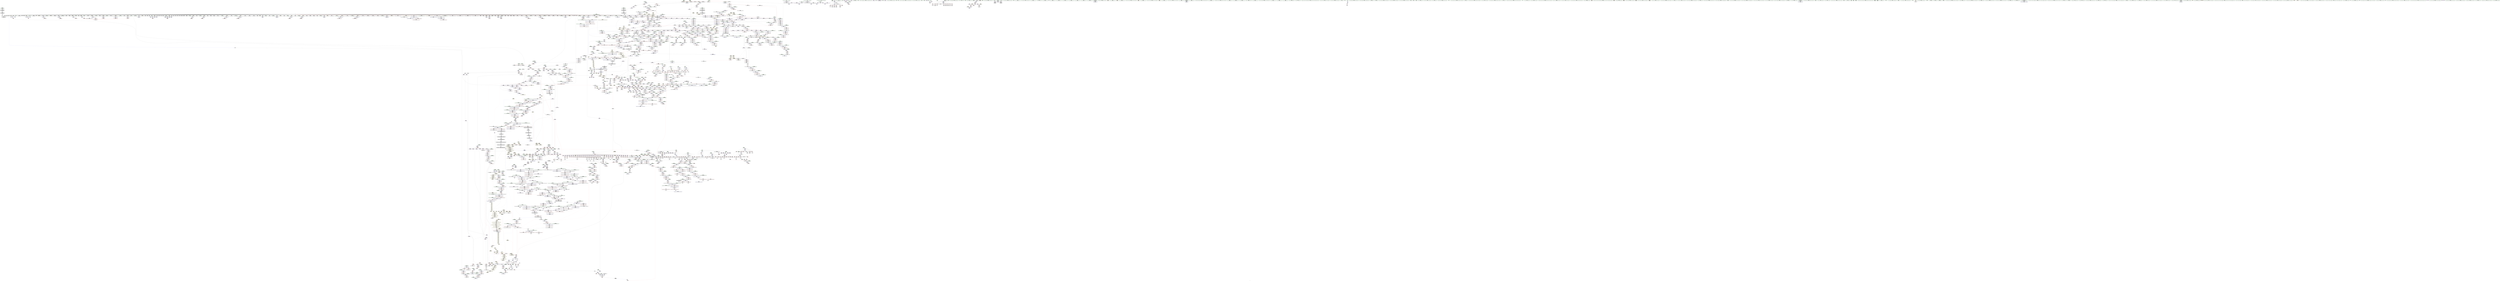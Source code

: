 digraph "SVFG" {
	label="SVFG";

	Node0x55dbd2b3aa60 [shape=record,color=grey,label="{NodeID: 0\nNullPtr}"];
	Node0x55dbd2b3aa60 -> Node0x55dbd30f44b0[style=solid];
	Node0x55dbd2b3aa60 -> Node0x55dbd30f45b0[style=solid];
	Node0x55dbd2b3aa60 -> Node0x55dbd30f4680[style=solid];
	Node0x55dbd2b3aa60 -> Node0x55dbd30f4750[style=solid];
	Node0x55dbd2b3aa60 -> Node0x55dbd30f4820[style=solid];
	Node0x55dbd2b3aa60 -> Node0x55dbd30f48f0[style=solid];
	Node0x55dbd2b3aa60 -> Node0x55dbd30f49c0[style=solid];
	Node0x55dbd2b3aa60 -> Node0x55dbd30f4a90[style=solid];
	Node0x55dbd2b3aa60 -> Node0x55dbd30f4b60[style=solid];
	Node0x55dbd2b3aa60 -> Node0x55dbd30f4c30[style=solid];
	Node0x55dbd2b3aa60 -> Node0x55dbd30f4d00[style=solid];
	Node0x55dbd2b3aa60 -> Node0x55dbd30f4dd0[style=solid];
	Node0x55dbd2b3aa60 -> Node0x55dbd30f4ea0[style=solid];
	Node0x55dbd2b3aa60 -> Node0x55dbd30f4f70[style=solid];
	Node0x55dbd2b3aa60 -> Node0x55dbd30f5040[style=solid];
	Node0x55dbd2b3aa60 -> Node0x55dbd30f5110[style=solid];
	Node0x55dbd2b3aa60 -> Node0x55dbd30f51e0[style=solid];
	Node0x55dbd2b3aa60 -> Node0x55dbd30f52b0[style=solid];
	Node0x55dbd2b3aa60 -> Node0x55dbd30f5380[style=solid];
	Node0x55dbd2b3aa60 -> Node0x55dbd30f5450[style=solid];
	Node0x55dbd2b3aa60 -> Node0x55dbd30f5520[style=solid];
	Node0x55dbd2b3aa60 -> Node0x55dbd30f55f0[style=solid];
	Node0x55dbd2b3aa60 -> Node0x55dbd30f56c0[style=solid];
	Node0x55dbd2b3aa60 -> Node0x55dbd30f5790[style=solid];
	Node0x55dbd2b3aa60 -> Node0x55dbd30f5860[style=solid];
	Node0x55dbd2b3aa60 -> Node0x55dbd30f5930[style=solid];
	Node0x55dbd2b3aa60 -> Node0x55dbd30f5a00[style=solid];
	Node0x55dbd2b3aa60 -> Node0x55dbd30f5ad0[style=solid];
	Node0x55dbd2b3aa60 -> Node0x55dbd30f5ba0[style=solid];
	Node0x55dbd2b3aa60 -> Node0x55dbd30f5c70[style=solid];
	Node0x55dbd2b3aa60 -> Node0x55dbd30f5d40[style=solid];
	Node0x55dbd2b3aa60 -> Node0x55dbd30f5e10[style=solid];
	Node0x55dbd2b3aa60 -> Node0x55dbd30f5ee0[style=solid];
	Node0x55dbd2b3aa60 -> Node0x55dbd30f5fb0[style=solid];
	Node0x55dbd2b3aa60 -> Node0x55dbd30f6080[style=solid];
	Node0x55dbd2b3aa60 -> Node0x55dbd30f6150[style=solid];
	Node0x55dbd2b3aa60 -> Node0x55dbd30f6220[style=solid];
	Node0x55dbd2b3aa60 -> Node0x55dbd30f62f0[style=solid];
	Node0x55dbd2b3aa60 -> Node0x55dbd30f63c0[style=solid];
	Node0x55dbd2b3aa60 -> Node0x55dbd30f6490[style=solid];
	Node0x55dbd2b3aa60 -> Node0x55dbd30f6560[style=solid];
	Node0x55dbd2b3aa60 -> Node0x55dbd30f6630[style=solid];
	Node0x55dbd2b3aa60 -> Node0x55dbd30f6700[style=solid];
	Node0x55dbd2b3aa60 -> Node0x55dbd30f67d0[style=solid];
	Node0x55dbd2b3aa60 -> Node0x55dbd30f68a0[style=solid];
	Node0x55dbd2b3aa60 -> Node0x55dbd30f6970[style=solid];
	Node0x55dbd2b3aa60 -> Node0x55dbd30f6a40[style=solid];
	Node0x55dbd2b3aa60 -> Node0x55dbd30f6b10[style=solid];
	Node0x55dbd2b3aa60 -> Node0x55dbd30f6be0[style=solid];
	Node0x55dbd2b3aa60 -> Node0x55dbd30f6cb0[style=solid];
	Node0x55dbd2b3aa60 -> Node0x55dbd30f6d80[style=solid];
	Node0x55dbd2b3aa60 -> Node0x55dbd30f6e50[style=solid];
	Node0x55dbd2b3aa60 -> Node0x55dbd30f6f20[style=solid];
	Node0x55dbd2b3aa60 -> Node0x55dbd30f6ff0[style=solid];
	Node0x55dbd2b3aa60 -> Node0x55dbd30f70c0[style=solid];
	Node0x55dbd2b3aa60 -> Node0x55dbd30f7190[style=solid];
	Node0x55dbd2b3aa60 -> Node0x55dbd30f7260[style=solid];
	Node0x55dbd2b3aa60 -> Node0x55dbd30f7330[style=solid];
	Node0x55dbd2b3aa60 -> Node0x55dbd30f7400[style=solid];
	Node0x55dbd2b3aa60 -> Node0x55dbd30f74d0[style=solid];
	Node0x55dbd2b3aa60 -> Node0x55dbd30f75a0[style=solid];
	Node0x55dbd2b3aa60 -> Node0x55dbd30f7670[style=solid];
	Node0x55dbd2b3aa60 -> Node0x55dbd30f7740[style=solid];
	Node0x55dbd2b3aa60 -> Node0x55dbd30f7810[style=solid];
	Node0x55dbd2b3aa60 -> Node0x55dbd30f78e0[style=solid];
	Node0x55dbd2b3aa60 -> Node0x55dbd30f79b0[style=solid];
	Node0x55dbd2b3aa60 -> Node0x55dbd30f7a80[style=solid];
	Node0x55dbd2b3aa60 -> Node0x55dbd30f7b50[style=solid];
	Node0x55dbd2b3aa60 -> Node0x55dbd30f7c20[style=solid];
	Node0x55dbd2b3aa60 -> Node0x55dbd30f7cf0[style=solid];
	Node0x55dbd2b3aa60 -> Node0x55dbd30f7dc0[style=solid];
	Node0x55dbd2b3aa60 -> Node0x55dbd30f7e90[style=solid];
	Node0x55dbd2b3aa60 -> Node0x55dbd30f7f60[style=solid];
	Node0x55dbd2b3aa60 -> Node0x55dbd30f8030[style=solid];
	Node0x55dbd2b3aa60 -> Node0x55dbd30f8100[style=solid];
	Node0x55dbd2b3aa60 -> Node0x55dbd30f81d0[style=solid];
	Node0x55dbd2b3aa60 -> Node0x55dbd30f82a0[style=solid];
	Node0x55dbd2b3aa60 -> Node0x55dbd30f8370[style=solid];
	Node0x55dbd2b3aa60 -> Node0x55dbd30f8440[style=solid];
	Node0x55dbd2b3aa60 -> Node0x55dbd30f8510[style=solid];
	Node0x55dbd2b3aa60 -> Node0x55dbd30f85e0[style=solid];
	Node0x55dbd2b3aa60 -> Node0x55dbd30f86b0[style=solid];
	Node0x55dbd2b3aa60 -> Node0x55dbd30f8780[style=solid];
	Node0x55dbd2b3aa60 -> Node0x55dbd30f8850[style=solid];
	Node0x55dbd2b3aa60 -> Node0x55dbd30f8920[style=solid];
	Node0x55dbd2b3aa60 -> Node0x55dbd30f89f0[style=solid];
	Node0x55dbd2b3aa60 -> Node0x55dbd30f8ac0[style=solid];
	Node0x55dbd2b3aa60 -> Node0x55dbd30f8b90[style=solid];
	Node0x55dbd2b3aa60 -> Node0x55dbd30f8c60[style=solid];
	Node0x55dbd2b3aa60 -> Node0x55dbd30f8d30[style=solid];
	Node0x55dbd2b3aa60 -> Node0x55dbd30f8e00[style=solid];
	Node0x55dbd2b3aa60 -> Node0x55dbd30f8ed0[style=solid];
	Node0x55dbd2b3aa60 -> Node0x55dbd310bb40[style=solid];
	Node0x55dbd2b3aa60 -> Node0x55dbd310bc10[style=solid];
	Node0x55dbd2b3aa60 -> Node0x55dbd310bce0[style=solid];
	Node0x55dbd2b3aa60 -> Node0x55dbd310f280[style=solid];
	Node0x55dbd2b3aa60 -> Node0x55dbd310f350[style=solid];
	Node0x55dbd2b3aa60 -> Node0x55dbd310f420[style=solid];
	Node0x55dbd2b3aa60 -> Node0x55dbd3155d40[style=solid];
	Node0x55dbd2b3aa60 -> Node0x55dbd3155e10[style=solid];
	Node0x55dbd2b3aa60 -> Node0x55dbd3155ee0[style=solid];
	Node0x55dbd2b3aa60 -> Node0x55dbd31575a0[style=solid];
	Node0x55dbd2b3aa60 -> Node0x55dbd24b0050[style=solid];
	Node0x55dbd2b3aa60 -> Node0x55dbd24b0120[style=solid];
	Node0x55dbd2b3aa60 -> Node0x55dbd24b32f0[style=solid];
	Node0x55dbd2b3aa60 -> Node0x55dbd318e6f0[style=solid];
	Node0x55dbd2b3aa60 -> Node0x55dbd318e870[style=solid];
	Node0x55dbd2b3aa60 -> Node0x55dbd318e9f0[style=solid];
	Node0x55dbd2b3aa60:s64 -> Node0x55dbd3364f10[style=solid,color=red];
	Node0x55dbd2b3aa60:s64 -> Node0x55dbd335b690[style=solid,color=red];
	Node0x55dbd2b3aa60:s64 -> Node0x55dbd335d080[style=solid,color=red];
	Node0x55dbd31000b0 [shape=record,color=red,label="{NodeID: 1550\n2901\<--2892\n\<--__p.addr\n_ZNSt16allocator_traitsISaISt6vectorIiSaIiEEEE10deallocateERS3_PS2_m\n|{<s0>201}}"];
	Node0x55dbd31000b0:s0 -> Node0x55dbd3352d50[style=solid,color=red];
	Node0x55dbd30de130 [shape=record,color=green,label="{NodeID: 443\n2854\<--2855\n__pointer.addr\<--__pointer.addr_field_insensitive\n_ZSt8_DestroyISt6vectorIiSaIiEEEvPT_\n}"];
	Node0x55dbd30de130 -> Node0x55dbd30ffbd0[style=solid];
	Node0x55dbd30de130 -> Node0x55dbd31540d0[style=solid];
	Node0x55dbd3137710 [shape=record,color=black,label="{NodeID: 3100\nMR_273V_2 = PHI(MR_273V_3, MR_273V_1, MR_273V_1, )\npts\{638 \}\n}"];
	Node0x55dbd3155ba0 [shape=record,color=blue,label="{NodeID: 1993\n3113\<--3111\nthis.addr\<--this\n_ZNSt12_Vector_baseIP6SolverSaIS1_EE12_Vector_implC2ERKS2_\n}"];
	Node0x55dbd3155ba0 -> Node0x55dbd3101500[style=dashed];
	Node0x55dbd30ed6b0 [shape=record,color=purple,label="{NodeID: 886\n36\<--37\n\<--_ZTS14AbstractSolver\nCan only get source location for instruction, argument, global var or function.}"];
	Node0x55dbd30ed6b0 -> Node0x55dbd3104e70[style=solid];
	Node0x55dbd335f560 [shape=record,color=black,label="{NodeID: 4650\n1478 = PHI(1359, )\n0th arg _ZNSt12_Vector_baseIiSaIiEE17_M_create_storageEm }"];
	Node0x55dbd335f560 -> Node0x55dbd310bdb0[style=solid];
	Node0x55dbd3123ed0 [shape=record,color=red,label="{NodeID: 1329\n1136\<--1105\nexn\<--exn.slot\n_ZNSt6vectorIiSaIiEEC2EmRKiRKS0_\n}"];
	Node0x55dbd30d6470 [shape=record,color=green,label="{NodeID: 222\n1439\<--1440\n_ZNSt12_Vector_baseIiSaIiEE13_M_deallocateEPim\<--_ZNSt12_Vector_baseIiSaIiEE13_M_deallocateEPim_field_insensitive\n}"];
	Node0x55dbd3188870 [shape=record,color=grey,label="{NodeID: 2879\n851 = Binary(850, 143, )\n}"];
	Node0x55dbd3188870 -> Node0x55dbd3108330[style=solid];
	Node0x55dbd310b660 [shape=record,color=blue,label="{NodeID: 1772\n1411\<--1406\n_M_finish\<--call2\n_ZNSt6vectorIiSaIiEE18_M_fill_initializeEmRKi\n|{<s0>81}}"];
	Node0x55dbd310b660:s0 -> Node0x55dbd328f4d0[style=dashed,color=blue];
	Node0x55dbd30fa1a0 [shape=record,color=black,label="{NodeID: 665\n317\<--316\n\<--this1\n_ZNSaIP6SolverED2Ev\n|{<s0>25}}"];
	Node0x55dbd30fa1a0:s0 -> Node0x55dbd3358780[style=solid,color=red];
	Node0x55dbd334ccd0 [shape=record,color=black,label="{NodeID: 4429\n3236 = PHI(3240, )\n}"];
	Node0x55dbd334ccd0 -> Node0x55dbd30ebda0[style=solid];
	Node0x55dbd3248200 [shape=record,color=yellow,style=double,label="{NodeID: 3322\n589V_1 = ENCHI(MR_589V_0)\npts\{820000 820001 820002 \}\nFun[_ZNSt12_Vector_baseIP6SolverSaIS1_EEC2EmRKS2_]|{<s0>206|<s1>206|<s2>206}}"];
	Node0x55dbd3248200:s0 -> Node0x55dbd3155d40[style=dashed,color=red];
	Node0x55dbd3248200:s1 -> Node0x55dbd3155e10[style=dashed,color=red];
	Node0x55dbd3248200:s2 -> Node0x55dbd3155ee0[style=dashed,color=red];
	Node0x55dbd3118b40 [shape=record,color=purple,label="{NodeID: 1108\n3562\<--2786\noffset_0\<--\n}"];
	Node0x55dbd3118b40 -> Node0x55dbd3153a50[style=solid];
	Node0x55dbd2af0c30 [shape=record,color=green,label="{NodeID: 1\n5\<--1\n\<--dummyObj\nCan only get source location for instruction, argument, global var or function.}"];
	Node0x55dbd3100180 [shape=record,color=red,label="{NodeID: 1551\n2902\<--2894\n\<--__n.addr\n_ZNSt16allocator_traitsISaISt6vectorIiSaIiEEEE10deallocateERS3_PS2_m\n|{<s0>201}}"];
	Node0x55dbd3100180:s0 -> Node0x55dbd3352e90[style=solid,color=red];
	Node0x55dbd30de200 [shape=record,color=green,label="{NodeID: 444\n2864\<--2865\nthis.addr\<--this.addr_field_insensitive\n_ZNSt12_Vector_baseISt6vectorIiSaIiEESaIS2_EE13_M_deallocateEPS2_m\n}"];
	Node0x55dbd30de200 -> Node0x55dbd30ffca0[style=solid];
	Node0x55dbd30de200 -> Node0x55dbd31541a0[style=solid];
	Node0x55dbd3137c10 [shape=record,color=black,label="{NodeID: 3101\nMR_279V_2 = PHI(MR_279V_4, MR_279V_1, MR_279V_1, )\npts\{648 \}\n}"];
	Node0x55dbd3155c70 [shape=record,color=blue,label="{NodeID: 1994\n3115\<--3112\n__a.addr\<--__a\n_ZNSt12_Vector_baseIP6SolverSaIS1_EE12_Vector_implC2ERKS2_\n}"];
	Node0x55dbd3155c70 -> Node0x55dbd31015d0[style=dashed];
	Node0x55dbd30ed7b0 [shape=record,color=purple,label="{NodeID: 887\n466\<--47\n\<--_ZTV14AbstractSolver\n_ZN14AbstractSolverC2Ei\n}"];
	Node0x55dbd30ed7b0 -> Node0x55dbd30fac30[style=solid];
	Node0x55dbd335f670 [shape=record,color=black,label="{NodeID: 4651\n1479 = PHI(1365, )\n1st arg _ZNSt12_Vector_baseIiSaIiEE17_M_create_storageEm }"];
	Node0x55dbd335f670 -> Node0x55dbd310be80[style=solid];
	Node0x55dbd3123fa0 [shape=record,color=red,label="{NodeID: 1330\n1137\<--1107\nsel\<--ehselector.slot\n_ZNSt6vectorIiSaIiEEC2EmRKiRKS0_\n}"];
	Node0x55dbd30d6570 [shape=record,color=green,label="{NodeID: 223\n1458\<--1459\nthis.addr\<--this.addr_field_insensitive\n_ZNSt12_Vector_baseIiSaIiEE12_Vector_implC2ERKS0_\n}"];
	Node0x55dbd30d6570 -> Node0x55dbd3126020[style=solid];
	Node0x55dbd30d6570 -> Node0x55dbd310b9a0[style=solid];
	Node0x55dbd31889f0 [shape=record,color=grey,label="{NodeID: 2880\n875 = Binary(871, 874, )\n}"];
	Node0x55dbd31889f0 -> Node0x55dbd3188ff0[style=solid];
	Node0x55dbd310b730 [shape=record,color=blue,label="{NodeID: 1773\n1416\<--1415\nthis.addr\<--this\n_ZNSt12_Vector_baseIiSaIiEED2Ev\n}"];
	Node0x55dbd310b730 -> Node0x55dbd3125c10[style=dashed];
	Node0x55dbd30fa270 [shape=record,color=black,label="{NodeID: 666\n334\<--333\n\<--this1\n_ZN6SolverC2Ei\n|{<s0>26}}"];
	Node0x55dbd30fa270:s0 -> Node0x55dbd3361a90[style=solid,color=red];
	Node0x55dbd334ce10 [shape=record,color=black,label="{NodeID: 4430\n3255 = PHI(3268, )\n}"];
	Node0x55dbd334ce10 -> Node0x55dbd3191cf0[style=solid];
	Node0x55dbd32482e0 [shape=record,color=yellow,style=double,label="{NodeID: 3323\n214V_1 = ENCHI(MR_214V_0)\npts\{1598 \}\nFun[_ZNSt22__uninitialized_fill_nILb1EE15__uninit_fill_nIPimiEET_S3_T0_RKT1_]|{<s0>118}}"];
	Node0x55dbd32482e0:s0 -> Node0x55dbd31ff490[style=dashed,color=red];
	Node0x55dbd3118c10 [shape=record,color=purple,label="{NodeID: 1109\n3563\<--2788\noffset_0\<--\n}"];
	Node0x55dbd3118c10 -> Node0x55dbd3104aa0[style=solid];
	Node0x55dbd2af1cb0 [shape=record,color=green,label="{NodeID: 2\n9\<--1\n.str\<--dummyObj\nGlob }"];
	Node0x55dbd3100250 [shape=record,color=red,label="{NodeID: 1552\n2920\<--2911\nthis1\<--this.addr\n_ZN9__gnu_cxx13new_allocatorISt6vectorIiSaIiEEE10deallocateEPS3_m\n}"];
	Node0x55dbd30de2d0 [shape=record,color=green,label="{NodeID: 445\n2866\<--2867\n__p.addr\<--__p.addr_field_insensitive\n_ZNSt12_Vector_baseISt6vectorIiSaIiEESaIS2_EE13_M_deallocateEPS2_m\n}"];
	Node0x55dbd30de2d0 -> Node0x55dbd30ffd70[style=solid];
	Node0x55dbd30de2d0 -> Node0x55dbd30ffe40[style=solid];
	Node0x55dbd30de2d0 -> Node0x55dbd3154270[style=solid];
	Node0x55dbd3138110 [shape=record,color=black,label="{NodeID: 3102\nMR_281V_2 = PHI(MR_281V_3, MR_281V_1, MR_281V_1, )\npts\{650 \}\n}"];
	Node0x55dbd3155d40 [shape=record,color=blue, style = dotted,label="{NodeID: 1995\n3125\<--3\n_M_start\<--dummyVal\n_ZNSt12_Vector_baseIP6SolverSaIS1_EE12_Vector_implC2ERKS2_\n|{<s0>206}}"];
	Node0x55dbd3155d40:s0 -> Node0x55dbd32939a0[style=dashed,color=blue];
	Node0x55dbd30ed880 [shape=record,color=purple,label="{NodeID: 888\n489\<--52\n\<--.str.5\n_ZN14AbstractSolverC2Ei\n|{<s0>34}}"];
	Node0x55dbd30ed880:s0 -> Node0x55dbd3361460[style=solid,color=red];
	Node0x55dbd335f780 [shape=record,color=black,label="{NodeID: 4652\n1891 = PHI(1173, )\n0th arg _ZNSt6vectorIS_IiSaIiEESaIS1_EE18_M_fill_initializeEmRKS1_ }"];
	Node0x55dbd335f780 -> Node0x55dbd310eb30[style=solid];
	Node0x55dbd3124070 [shape=record,color=red,label="{NodeID: 1331\n1146\<--1143\nthis1\<--this.addr\n_ZNSaISt6vectorIiSaIiEEEC2Ev\n}"];
	Node0x55dbd3124070 -> Node0x55dbd30fccb0[style=solid];
	Node0x55dbd30d6640 [shape=record,color=green,label="{NodeID: 224\n1460\<--1461\n__a.addr\<--__a.addr_field_insensitive\n_ZNSt12_Vector_baseIiSaIiEE12_Vector_implC2ERKS0_\n}"];
	Node0x55dbd30d6640 -> Node0x55dbd31260f0[style=solid];
	Node0x55dbd30d6640 -> Node0x55dbd310ba70[style=solid];
	Node0x55dbd3188b70 [shape=record,color=grey,label="{NodeID: 2881\n902 = Binary(899, 901, )\n}"];
	Node0x55dbd3188b70 -> Node0x55dbd318f8f0[style=solid];
	Node0x55dbd310b800 [shape=record,color=blue,label="{NodeID: 1774\n1418\<--1445\nexn.slot\<--\n_ZNSt12_Vector_baseIiSaIiEED2Ev\n}"];
	Node0x55dbd310b800 -> Node0x55dbd3125ce0[style=dashed];
	Node0x55dbd30fa340 [shape=record,color=black,label="{NodeID: 667\n339\<--333\n\<--this1\n_ZN6SolverC2Ei\n}"];
	Node0x55dbd30fa340 -> Node0x55dbd31065f0[style=solid];
	Node0x55dbd334cf50 [shape=record,color=black,label="{NodeID: 4431\n3291 = PHI(3304, )\n}"];
	Node0x55dbd334cf50 -> Node0x55dbd30ec0e0[style=solid];
	Node0x55dbd3118ce0 [shape=record,color=purple,label="{NodeID: 1110\n2810\<--2809\n_M_current\<--this1\n_ZNK9__gnu_cxx17__normal_iteratorIPKiSt6vectorIiSaIiEEE4baseEv\n}"];
	Node0x55dbd3118ce0 -> Node0x55dbd30eb0a0[style=solid];
	Node0x55dbd2af2130 [shape=record,color=green,label="{NodeID: 3\n11\<--1\n.str.1\<--dummyObj\nGlob }"];
	Node0x55dbd3100320 [shape=record,color=red,label="{NodeID: 1553\n2921\<--2913\n\<--__p.addr\n_ZN9__gnu_cxx13new_allocatorISt6vectorIiSaIiEEE10deallocateEPS3_m\n}"];
	Node0x55dbd3100320 -> Node0x55dbd30eb310[style=solid];
	Node0x55dbd30de3a0 [shape=record,color=green,label="{NodeID: 446\n2868\<--2869\n__n.addr\<--__n.addr_field_insensitive\n_ZNSt12_Vector_baseISt6vectorIiSaIiEESaIS2_EE13_M_deallocateEPS2_m\n}"];
	Node0x55dbd30de3a0 -> Node0x55dbd30fff10[style=solid];
	Node0x55dbd30de3a0 -> Node0x55dbd3154340[style=solid];
	Node0x55dbd3138610 [shape=record,color=black,label="{NodeID: 3103\nMR_283V_2 = PHI(MR_283V_3, MR_283V_1, MR_283V_1, )\npts\{652 \}\n}"];
	Node0x55dbd3155e10 [shape=record,color=blue, style = dotted,label="{NodeID: 1996\n3127\<--3\n_M_finish\<--dummyVal\n_ZNSt12_Vector_baseIP6SolverSaIS1_EE12_Vector_implC2ERKS2_\n|{<s0>206}}"];
	Node0x55dbd3155e10:s0 -> Node0x55dbd32939a0[style=dashed,color=blue];
	Node0x55dbd30ed950 [shape=record,color=purple,label="{NodeID: 889\n594\<--54\n\<--.str.6\n_ZN14AbstractSolver6printfEPKcz\n}"];
	Node0x55dbd335f890 [shape=record,color=black,label="{NodeID: 4653\n1892 = PHI(1180, )\n1st arg _ZNSt6vectorIS_IiSaIiEESaIS1_EE18_M_fill_initializeEmRKS1_ }"];
	Node0x55dbd335f890 -> Node0x55dbd310ec00[style=solid];
	Node0x55dbd3124140 [shape=record,color=red,label="{NodeID: 1332\n1173\<--1157\nthis1\<--this.addr\n_ZNSt6vectorIS_IiSaIiEESaIS1_EEC2EmRKS1_RKS2_\n|{|<s2>85}}"];
	Node0x55dbd3124140 -> Node0x55dbd30fcd80[style=solid];
	Node0x55dbd3124140 -> Node0x55dbd30fce50[style=solid];
	Node0x55dbd3124140:s2 -> Node0x55dbd335f780[style=solid,color=red];
	Node0x55dbd30d6710 [shape=record,color=green,label="{NodeID: 225\n1468\<--1469\n_ZNSaIiEC2ERKS_\<--_ZNSaIiEC2ERKS__field_insensitive\n}"];
	Node0x55dbd3188cf0 [shape=record,color=grey,label="{NodeID: 2882\n874 = Binary(873, 143, )\n}"];
	Node0x55dbd3188cf0 -> Node0x55dbd31889f0[style=solid];
	Node0x55dbd310b8d0 [shape=record,color=blue,label="{NodeID: 1775\n1420\<--1447\nehselector.slot\<--\n_ZNSt12_Vector_baseIiSaIiEED2Ev\n}"];
	Node0x55dbd30fa410 [shape=record,color=black,label="{NodeID: 668\n341\<--340\n\<--\n_ZN6SolverC2Ei\n}"];
	Node0x55dbd30fa410 -> Node0x55dbd31065f0[style=solid];
	Node0x55dbd334d090 [shape=record,color=black,label="{NodeID: 4432\n3318 = PHI(3322, )\n}"];
	Node0x55dbd334d090 -> Node0x55dbd30ec350[style=solid];
	Node0x55dbd3118db0 [shape=record,color=purple,label="{NodeID: 1111\n2822\<--2821\n_M_current\<--this1\n_ZN9__gnu_cxx17__normal_iteratorIPKiSt6vectorIiSaIiEEEC2ERKS2_\n}"];
	Node0x55dbd3118db0 -> Node0x55dbd3153d90[style=solid];
	Node0x55dbd2af28b0 [shape=record,color=green,label="{NodeID: 4\n13\<--1\nstdin\<--dummyObj\nGlob }"];
	Node0x55dbd31003f0 [shape=record,color=red,label="{NodeID: 1554\n2938\<--2929\n\<--__first.addr\n_ZSt8_DestroyIPiiEvT_S1_RSaIT0_E\n|{<s0>203}}"];
	Node0x55dbd31003f0:s0 -> Node0x55dbd3350ba0[style=solid,color=red];
	Node0x55dbd30de470 [shape=record,color=green,label="{NodeID: 447\n2882\<--2883\n_ZNSt16allocator_traitsISaISt6vectorIiSaIiEEEE10deallocateERS3_PS2_m\<--_ZNSt16allocator_traitsISaISt6vectorIiSaIiEEEE10deallocateERS3_PS2_m_field_insensitive\n}"];
	Node0x55dbd3138b10 [shape=record,color=black,label="{NodeID: 3104\nMR_285V_2 = PHI(MR_285V_4, MR_285V_1, MR_285V_1, )\npts\{654 \}\n}"];
	Node0x55dbd3155ee0 [shape=record,color=blue, style = dotted,label="{NodeID: 1997\n3129\<--3\n_M_end_of_storage\<--dummyVal\n_ZNSt12_Vector_baseIP6SolverSaIS1_EE12_Vector_implC2ERKS2_\n|{<s0>206}}"];
	Node0x55dbd3155ee0:s0 -> Node0x55dbd32939a0[style=dashed,color=blue];
	Node0x55dbd30eda20 [shape=record,color=purple,label="{NodeID: 890\n595\<--56\n\<--.str.7\n_ZN14AbstractSolver6printfEPKcz\n}"];
	Node0x55dbd335f9d0 [shape=record,color=black,label="{NodeID: 4654\n1893 = PHI(1181, )\n2nd arg _ZNSt6vectorIS_IiSaIiEESaIS1_EE18_M_fill_initializeEmRKS1_ }"];
	Node0x55dbd335f9d0 -> Node0x55dbd310ecd0[style=solid];
	Node0x55dbd325ac30 [shape=record,color=yellow,style=double,label="{NodeID: 3547\n214V_1 = ENCHI(MR_214V_0)\npts\{1598 \}\nFun[_ZN6Solver6solve2Ev]|{|<s1>45}}"];
	Node0x55dbd325ac30 -> Node0x55dbd313b810[style=dashed];
	Node0x55dbd325ac30:s1 -> Node0x55dbd3253000[style=dashed,color=red];
	Node0x55dbd3124210 [shape=record,color=red,label="{NodeID: 1333\n1175\<--1159\n\<--__n.addr\n_ZNSt6vectorIS_IiSaIiEESaIS1_EEC2EmRKS1_RKS2_\n|{<s0>84}}"];
	Node0x55dbd3124210:s0 -> Node0x55dbd3360990[style=solid,color=red];
	Node0x55dbd30d6810 [shape=record,color=green,label="{NodeID: 226\n1480\<--1481\nthis.addr\<--this.addr_field_insensitive\n_ZNSt12_Vector_baseIiSaIiEE17_M_create_storageEm\n}"];
	Node0x55dbd30d6810 -> Node0x55dbd31261c0[style=solid];
	Node0x55dbd30d6810 -> Node0x55dbd310bdb0[style=solid];
	Node0x55dbd3188e70 [shape=record,color=grey,label="{NodeID: 2883\n1748 = Binary(1747, 1749, )\n}"];
	Node0x55dbd3188e70 -> Node0x55dbd310dc90[style=solid];
	Node0x55dbd310b9a0 [shape=record,color=blue,label="{NodeID: 1776\n1458\<--1456\nthis.addr\<--this\n_ZNSt12_Vector_baseIiSaIiEE12_Vector_implC2ERKS0_\n}"];
	Node0x55dbd310b9a0 -> Node0x55dbd3126020[style=dashed];
	Node0x55dbd30fa4e0 [shape=record,color=black,label="{NodeID: 669\n356\<--355\n\<--this1\n_ZNSt6vectorIP6SolverSaIS1_EEixEm\n}"];
	Node0x55dbd30fa4e0 -> Node0x55dbd30ee240[style=solid];
	Node0x55dbd30fa4e0 -> Node0x55dbd30ee310[style=solid];
	Node0x55dbd334d1d0 [shape=record,color=black,label="{NodeID: 4433\n3336 = PHI(3340, )\n}"];
	Node0x55dbd334d1d0 -> Node0x55dbd30ec420[style=solid];
	Node0x55dbd3118e80 [shape=record,color=purple,label="{NodeID: 1112\n2848\<--2847\nincdec.ptr\<--\n_ZNSt12_Destroy_auxILb0EE9__destroyIPSt6vectorIiSaIiEEEEvT_S6_\n}"];
	Node0x55dbd3118e80 -> Node0x55dbd3154000[style=solid];
	Node0x55dbd308f2f0 [shape=record,color=green,label="{NodeID: 5\n14\<--1\n.str.2\<--dummyObj\nGlob }"];
	Node0x55dbd31004c0 [shape=record,color=red,label="{NodeID: 1555\n2939\<--2931\n\<--__last.addr\n_ZSt8_DestroyIPiiEvT_S1_RSaIT0_E\n|{<s0>203}}"];
	Node0x55dbd31004c0:s0 -> Node0x55dbd3350cb0[style=solid,color=red];
	Node0x55dbd30de570 [shape=record,color=green,label="{NodeID: 448\n2890\<--2891\n__a.addr\<--__a.addr_field_insensitive\n_ZNSt16allocator_traitsISaISt6vectorIiSaIiEEEE10deallocateERS3_PS2_m\n}"];
	Node0x55dbd30de570 -> Node0x55dbd30fffe0[style=solid];
	Node0x55dbd30de570 -> Node0x55dbd3154410[style=solid];
	Node0x55dbd3139010 [shape=record,color=black,label="{NodeID: 3105\nMR_287V_2 = PHI(MR_287V_3, MR_287V_1, MR_287V_1, )\npts\{660 \}\n}"];
	Node0x55dbd3155fb0 [shape=record,color=blue,label="{NodeID: 1998\n3135\<--3133\nthis.addr\<--this\n_ZNSt12_Vector_baseIP6SolverSaIS1_EE17_M_create_storageEm\n}"];
	Node0x55dbd3155fb0 -> Node0x55dbd31016a0[style=dashed];
	Node0x55dbd30edaf0 [shape=record,color=purple,label="{NodeID: 891\n596\<--58\n\<--__PRETTY_FUNCTION__._ZN14AbstractSolver6printfEPKcz\n_ZN14AbstractSolver6printfEPKcz\n}"];
	Node0x55dbd335fb10 [shape=record,color=black,label="{NodeID: 4655\n1758 = PHI(1707, 2706, )\n0th arg _ZSt12__niter_baseIPiET_S1_ }"];
	Node0x55dbd335fb10 -> Node0x55dbd310de30[style=solid];
	Node0x55dbd325ad10 [shape=record,color=yellow,style=double,label="{NodeID: 3548\n80V_1 = ENCHI(MR_80V_0)\npts\{2116 \}\nFun[_ZN6Solver6solve2Ev]|{|<s1>45}}"];
	Node0x55dbd325ad10 -> Node0x55dbd313bd10[style=dashed];
	Node0x55dbd325ad10:s1 -> Node0x55dbd32538a0[style=dashed,color=red];
	Node0x55dbd31242e0 [shape=record,color=red,label="{NodeID: 1334\n1180\<--1159\n\<--__n.addr\n_ZNSt6vectorIS_IiSaIiEESaIS1_EEC2EmRKS1_RKS2_\n|{<s0>85}}"];
	Node0x55dbd31242e0:s0 -> Node0x55dbd335f890[style=solid,color=red];
	Node0x55dbd30d68e0 [shape=record,color=green,label="{NodeID: 227\n1482\<--1483\n__n.addr\<--__n.addr_field_insensitive\n_ZNSt12_Vector_baseIiSaIiEE17_M_create_storageEm\n}"];
	Node0x55dbd30d68e0 -> Node0x55dbd3126290[style=solid];
	Node0x55dbd30d68e0 -> Node0x55dbd3126360[style=solid];
	Node0x55dbd30d68e0 -> Node0x55dbd310be80[style=solid];
	Node0x55dbd3188ff0 [shape=record,color=grey,label="{NodeID: 2884\n876 = Binary(869, 875, )\n}"];
	Node0x55dbd3188ff0 -> Node0x55dbd31085a0[style=solid];
	Node0x55dbd310ba70 [shape=record,color=blue,label="{NodeID: 1777\n1460\<--1457\n__a.addr\<--__a\n_ZNSt12_Vector_baseIiSaIiEE12_Vector_implC2ERKS0_\n}"];
	Node0x55dbd310ba70 -> Node0x55dbd31260f0[style=dashed];
	Node0x55dbd30fa5b0 [shape=record,color=black,label="{NodeID: 670\n346\<--361\n_ZNSt6vectorIP6SolverSaIS1_EEixEm_ret\<--add.ptr\n_ZNSt6vectorIP6SolverSaIS1_EEixEm\n|{<s0>11|<s1>12|<s2>16|<s3>18}}"];
	Node0x55dbd30fa5b0:s0 -> Node0x55dbd334ad70[style=solid,color=blue];
	Node0x55dbd30fa5b0:s1 -> Node0x55dbd334ae80[style=solid,color=blue];
	Node0x55dbd30fa5b0:s2 -> Node0x55dbd334a760[style=solid,color=blue];
	Node0x55dbd30fa5b0:s3 -> Node0x55dbd334af90[style=solid,color=blue];
	Node0x55dbd334d310 [shape=record,color=black,label="{NodeID: 4434\n3354 = PHI(3402, )\n|{<s0>228}}"];
	Node0x55dbd334d310:s0 -> Node0x55dbd3354b50[style=solid,color=red];
	Node0x55dbd3248690 [shape=record,color=yellow,style=double,label="{NodeID: 3327\n346V_1 = ENCHI(MR_346V_0)\npts\{638 660 \}\nFun[_ZNSt22__uninitialized_fill_nILb1EE15__uninit_fill_nIPimiEET_S3_T0_RKT1_]|{<s0>118}}"];
	Node0x55dbd3248690:s0 -> Node0x55dbd31ff840[style=dashed,color=red];
	Node0x55dbd3118f50 [shape=record,color=purple,label="{NodeID: 1113\n2877\<--2873\n_M_impl\<--this1\n_ZNSt12_Vector_baseISt6vectorIiSaIiEESaIS2_EE13_M_deallocateEPS2_m\n}"];
	Node0x55dbd3118f50 -> Node0x55dbd30eb170[style=solid];
	Node0x55dbd308fa40 [shape=record,color=green,label="{NodeID: 6\n16\<--1\n.str.3\<--dummyObj\nGlob }"];
	Node0x55dbd3100590 [shape=record,color=red,label="{NodeID: 1556\n2953\<--2947\n\<--__first.addr\n_ZSt8_DestroyIPiEvT_S1_\n|{<s0>204}}"];
	Node0x55dbd3100590:s0 -> Node0x55dbd3352160[style=solid,color=red];
	Node0x55dbd30de640 [shape=record,color=green,label="{NodeID: 449\n2892\<--2893\n__p.addr\<--__p.addr_field_insensitive\n_ZNSt16allocator_traitsISaISt6vectorIiSaIiEEEE10deallocateERS3_PS2_m\n}"];
	Node0x55dbd30de640 -> Node0x55dbd31000b0[style=solid];
	Node0x55dbd30de640 -> Node0x55dbd31544e0[style=solid];
	Node0x55dbd3139510 [shape=record,color=black,label="{NodeID: 3106\nMR_289V_2 = PHI(MR_289V_4, MR_289V_1, MR_289V_1, )\npts\{666 \}\n}"];
	Node0x55dbd3156080 [shape=record,color=blue,label="{NodeID: 1999\n3137\<--3134\n__n.addr\<--__n\n_ZNSt12_Vector_baseIP6SolverSaIS1_EE17_M_create_storageEm\n}"];
	Node0x55dbd3156080 -> Node0x55dbd3101770[style=dashed];
	Node0x55dbd3156080 -> Node0x55dbd3101840[style=dashed];
	Node0x55dbd30edbc0 [shape=record,color=purple,label="{NodeID: 892\n511\<--60\n\<--.str.8\n_ZN14AbstractSolver5writeEv\n}"];
	Node0x55dbd335fd20 [shape=record,color=black,label="{NodeID: 4656\n1521 = PHI(2547, )\n0th arg _ZN9__gnu_cxx13new_allocatorIiEC2ERKS1_ }"];
	Node0x55dbd335fd20 -> Node0x55dbd310c290[style=solid];
	Node0x55dbd325adf0 [shape=record,color=yellow,style=double,label="{NodeID: 3549\n305V_1 = ENCHI(MR_305V_0)\npts\{1360005 \}\nFun[_ZN6Solver6solve2Ev]}"];
	Node0x55dbd325adf0 -> Node0x55dbd31217d0[style=dashed];
	Node0x55dbd325adf0 -> Node0x55dbd3121970[style=dashed];
	Node0x55dbd325adf0 -> Node0x55dbd3121be0[style=dashed];
	Node0x55dbd325adf0 -> Node0x55dbd3121d80[style=dashed];
	Node0x55dbd325adf0 -> Node0x55dbd3121f20[style=dashed];
	Node0x55dbd325adf0 -> Node0x55dbd31220c0[style=dashed];
	Node0x55dbd325adf0 -> Node0x55dbd3122400[style=dashed];
	Node0x55dbd325adf0 -> Node0x55dbd3122810[style=dashed];
	Node0x55dbd325adf0 -> Node0x55dbd3122a80[style=dashed];
	Node0x55dbd325adf0 -> Node0x55dbd3122b50[style=dashed];
	Node0x55dbd325adf0 -> Node0x55dbd3122cf0[style=dashed];
	Node0x55dbd325adf0 -> Node0x55dbd3122f60[style=dashed];
	Node0x55dbd325adf0 -> Node0x55dbd3123440[style=dashed];
	Node0x55dbd31243b0 [shape=record,color=red,label="{NodeID: 1335\n1181\<--1161\n\<--__value.addr\n_ZNSt6vectorIS_IiSaIiEESaIS1_EEC2EmRKS1_RKS2_\n|{<s0>85}}"];
	Node0x55dbd31243b0:s0 -> Node0x55dbd335f9d0[style=solid,color=red];
	Node0x55dbd30d69b0 [shape=record,color=green,label="{NodeID: 228\n1489\<--1490\n_ZNSt12_Vector_baseIiSaIiEE11_M_allocateEm\<--_ZNSt12_Vector_baseIiSaIiEE11_M_allocateEm_field_insensitive\n}"];
	Node0x55dbd3189170 [shape=record,color=grey,label="{NodeID: 2885\n899 = Binary(896, 898, )\n}"];
	Node0x55dbd3189170 -> Node0x55dbd3188b70[style=solid];
	Node0x55dbd310bb40 [shape=record,color=blue, style = dotted,label="{NodeID: 1778\n1470\<--3\n_M_start\<--dummyVal\n_ZNSt12_Vector_baseIiSaIiEE12_Vector_implC2ERKS0_\n|{|<s1>99}}"];
	Node0x55dbd310bb40 -> Node0x55dbd310bc10[style=dashed];
	Node0x55dbd310bb40:s1 -> Node0x55dbd3291060[style=dashed,color=blue];
	Node0x55dbd30fa680 [shape=record,color=black,label="{NodeID: 671\n383\<--382\n\<--this1\n_ZN14AbstractSolver3runEv\n}"];
	Node0x55dbd30fa680 -> Node0x55dbd311d7a0[style=solid];
	Node0x55dbd334d450 [shape=record,color=black,label="{NodeID: 4435\n3359 = PHI(3363, )\n}"];
	Node0x55dbd334d450 -> Node0x55dbd30ec4f0[style=solid];
	Node0x55dbd3119020 [shape=record,color=purple,label="{NodeID: 1114\n3021\<--3020\n_M_impl\<--this1\n_ZNSt12_Vector_baseIP6SolverSaIS1_EEC2EmRKS2_\n|{<s0>206|<s1>208}}"];
	Node0x55dbd3119020:s0 -> Node0x55dbd3351510[style=solid,color=red];
	Node0x55dbd3119020:s1 -> Node0x55dbd33540b0[style=solid,color=red];
	Node0x55dbd308fb00 [shape=record,color=green,label="{NodeID: 7\n18\<--1\nstdout\<--dummyObj\nGlob }"];
	Node0x55dbd3100660 [shape=record,color=red,label="{NodeID: 1557\n2954\<--2949\n\<--__last.addr\n_ZSt8_DestroyIPiEvT_S1_\n|{<s0>204}}"];
	Node0x55dbd3100660:s0 -> Node0x55dbd3352270[style=solid,color=red];
	Node0x55dbd30de710 [shape=record,color=green,label="{NodeID: 450\n2894\<--2895\n__n.addr\<--__n.addr_field_insensitive\n_ZNSt16allocator_traitsISaISt6vectorIiSaIiEEEE10deallocateERS3_PS2_m\n}"];
	Node0x55dbd30de710 -> Node0x55dbd3100180[style=solid];
	Node0x55dbd30de710 -> Node0x55dbd31545b0[style=solid];
	Node0x55dbd3139a10 [shape=record,color=black,label="{NodeID: 3107\nMR_291V_2 = PHI(MR_291V_3, MR_291V_1, MR_291V_1, )\npts\{668 \}\n}"];
	Node0x55dbd3156150 [shape=record,color=blue,label="{NodeID: 2000\n3147\<--3143\n_M_start\<--call\n_ZNSt12_Vector_baseIP6SolverSaIS1_EE17_M_create_storageEm\n|{|<s2>207}}"];
	Node0x55dbd3156150 -> Node0x55dbd3101910[style=dashed];
	Node0x55dbd3156150 -> Node0x55dbd31019e0[style=dashed];
	Node0x55dbd3156150:s2 -> Node0x55dbd3293b00[style=dashed,color=blue];
	Node0x55dbd30edc90 [shape=record,color=purple,label="{NodeID: 893\n537\<--62\n\<--.str.9\n_ZN6Solver5solveEv\n|{<s0>37}}"];
	Node0x55dbd30edc90:s0 -> Node0x55dbd3361460[style=solid,color=red];
	Node0x55dbd335fe30 [shape=record,color=black,label="{NodeID: 4657\n1522 = PHI(2549, )\n1st arg _ZN9__gnu_cxx13new_allocatorIiEC2ERKS1_ }"];
	Node0x55dbd335fe30 -> Node0x55dbd310c360[style=solid];
	Node0x55dbd325aed0 [shape=record,color=yellow,style=double,label="{NodeID: 3550\n307V_1 = ENCHI(MR_307V_0)\npts\{1360006 \}\nFun[_ZN6Solver6solve2Ev]}"];
	Node0x55dbd325aed0 -> Node0x55dbd31218a0[style=dashed];
	Node0x55dbd325aed0 -> Node0x55dbd3121a40[style=dashed];
	Node0x55dbd325aed0 -> Node0x55dbd3121cb0[style=dashed];
	Node0x55dbd325aed0 -> Node0x55dbd3121e50[style=dashed];
	Node0x55dbd325aed0 -> Node0x55dbd3121ff0[style=dashed];
	Node0x55dbd325aed0 -> Node0x55dbd3122190[style=dashed];
	Node0x55dbd325aed0 -> Node0x55dbd3122670[style=dashed];
	Node0x55dbd325aed0 -> Node0x55dbd31228e0[style=dashed];
	Node0x55dbd325aed0 -> Node0x55dbd31229b0[style=dashed];
	Node0x55dbd325aed0 -> Node0x55dbd3122c20[style=dashed];
	Node0x55dbd325aed0 -> Node0x55dbd3122dc0[style=dashed];
	Node0x55dbd325aed0 -> Node0x55dbd3123030[style=dashed];
	Node0x55dbd325aed0 -> Node0x55dbd31236b0[style=dashed];
	Node0x55dbd3124480 [shape=record,color=red,label="{NodeID: 1336\n1176\<--1163\n\<--__a.addr\n_ZNSt6vectorIS_IiSaIiEESaIS1_EEC2EmRKS1_RKS2_\n|{<s0>84}}"];
	Node0x55dbd3124480:s0 -> Node0x55dbd3360ad0[style=solid,color=red];
	Node0x55dbd30def50 [shape=record,color=green,label="{NodeID: 229\n1511\<--1512\nthis.addr\<--this.addr_field_insensitive\n_ZNSt12_Vector_baseIiSaIiEE12_Vector_implD2Ev\n}"];
	Node0x55dbd30def50 -> Node0x55dbd31265d0[style=solid];
	Node0x55dbd30def50 -> Node0x55dbd310c1c0[style=solid];
	Node0x55dbd31892f0 [shape=record,color=grey,label="{NodeID: 2886\n3394 = Binary(3393, 1749, )\n}"];
	Node0x55dbd31892f0 -> Node0x55dbd3157dc0[style=solid];
	Node0x55dbd310bc10 [shape=record,color=blue, style = dotted,label="{NodeID: 1779\n1472\<--3\n_M_finish\<--dummyVal\n_ZNSt12_Vector_baseIiSaIiEE12_Vector_implC2ERKS0_\n|{|<s1>99}}"];
	Node0x55dbd310bc10 -> Node0x55dbd310bce0[style=dashed];
	Node0x55dbd310bc10:s1 -> Node0x55dbd3291060[style=dashed,color=blue];
	Node0x55dbd30fa750 [shape=record,color=black,label="{NodeID: 672\n424\<--423\n\<--this1\n_ZNSt6vectorIP6SolverSaIS1_EED2Ev\n}"];
	Node0x55dbd30fa750 -> Node0x55dbd30ee720[style=solid];
	Node0x55dbd30fa750 -> Node0x55dbd30ee7f0[style=solid];
	Node0x55dbd334d590 [shape=record,color=black,label="{NodeID: 4436\n1637 = PHI(1650, )\n}"];
	Node0x55dbd334d590 -> Node0x55dbd30fe780[style=solid];
	Node0x55dbd32488b0 [shape=record,color=yellow,style=double,label="{NodeID: 3329\n821V_1 = ENCHI(MR_821V_0)\npts\{3330 \}\nFun[_ZSt10__fill_n_aIPP6SolvermS1_EN9__gnu_cxx11__enable_ifIXsr11__is_scalarIT1_EE7__valueET_E6__typeES6_T0_RKS5_]}"];
	Node0x55dbd32488b0 -> Node0x55dbd31033e0[style=dashed];
	Node0x55dbd31190f0 [shape=record,color=purple,label="{NodeID: 1115\n3056\<--3055\n_M_impl\<--\n_ZNSt6vectorIP6SolverSaIS1_EE21_M_default_initializeEm\n}"];
	Node0x55dbd308fbc0 [shape=record,color=green,label="{NodeID: 8\n19\<--1\n.str.4\<--dummyObj\nGlob }"];
	Node0x55dbd3100730 [shape=record,color=red,label="{NodeID: 1558\n2982\<--2973\n\<--__first.addr\n_ZSt8_DestroyIPSt6vectorIiSaIiEES2_EvT_S4_RSaIT0_E\n|{<s0>205}}"];
	Node0x55dbd3100730:s0 -> Node0x55dbd335a8b0[style=solid,color=red];
	Node0x55dbd30de7e0 [shape=record,color=green,label="{NodeID: 451\n2904\<--2905\n_ZN9__gnu_cxx13new_allocatorISt6vectorIiSaIiEEE10deallocateEPS3_m\<--_ZN9__gnu_cxx13new_allocatorISt6vectorIiSaIiEEE10deallocateEPS3_m_field_insensitive\n}"];
	Node0x55dbd3139f10 [shape=record,color=black,label="{NodeID: 3108\nMR_293V_2 = PHI(MR_293V_3, MR_293V_1, MR_293V_1, )\npts\{670 \}\n}"];
	Node0x55dbd3156220 [shape=record,color=blue,label="{NodeID: 2001\n3153\<--3151\n_M_finish\<--\n_ZNSt12_Vector_baseIP6SolverSaIS1_EE17_M_create_storageEm\n|{<s0>207}}"];
	Node0x55dbd3156220:s0 -> Node0x55dbd3293b00[style=dashed,color=blue];
	Node0x55dbd30edd60 [shape=record,color=purple,label="{NodeID: 894\n3524\<--65\noffset_0\<--\n}"];
	Node0x55dbd30edd60 -> Node0x55dbd3104010[style=solid];
	Node0x55dbd335ff40 [shape=record,color=black,label="{NodeID: 4658\n3277 = PHI(3058, )\n0th arg _ZSt27__uninitialized_default_n_aIPP6SolvermS1_ET_S3_T0_RSaIT1_E }"];
	Node0x55dbd335ff40 -> Node0x55dbd3156e50[style=solid];
	Node0x55dbd325afb0 [shape=record,color=yellow,style=double,label="{NodeID: 3551\n309V_1 = ENCHI(MR_309V_0)\npts\{1360007 \}\nFun[_ZN6Solver6solve2Ev]}"];
	Node0x55dbd325afb0 -> Node0x55dbd3121700[style=dashed];
	Node0x55dbd325afb0 -> Node0x55dbd3121b10[style=dashed];
	Node0x55dbd325afb0 -> Node0x55dbd3122e90[style=dashed];
	Node0x55dbd3124550 [shape=record,color=red,label="{NodeID: 1337\n1196\<--1165\nexn\<--exn.slot\n_ZNSt6vectorIS_IiSaIiEESaIS1_EEC2EmRKS1_RKS2_\n}"];
	Node0x55dbd30df020 [shape=record,color=green,label="{NodeID: 230\n1518\<--1519\n_ZN9__gnu_cxx13new_allocatorIiEC2ERKS1_\<--_ZN9__gnu_cxx13new_allocatorIiEC2ERKS1__field_insensitive\n}"];
	Node0x55dbd3189470 [shape=record,color=grey,label="{NodeID: 2887\n2114 = Binary(2113, 1943, )\n}"];
	Node0x55dbd310bce0 [shape=record,color=blue, style = dotted,label="{NodeID: 1780\n1474\<--3\n_M_end_of_storage\<--dummyVal\n_ZNSt12_Vector_baseIiSaIiEE12_Vector_implC2ERKS0_\n|{<s0>99}}"];
	Node0x55dbd310bce0:s0 -> Node0x55dbd3291060[style=dashed,color=blue];
	Node0x55dbd30fa820 [shape=record,color=black,label="{NodeID: 673\n428\<--423\n\<--this1\n_ZNSt6vectorIP6SolverSaIS1_EED2Ev\n}"];
	Node0x55dbd30fa820 -> Node0x55dbd30ee8c0[style=solid];
	Node0x55dbd30fa820 -> Node0x55dbd30ee990[style=solid];
	Node0x55dbd334d6d0 [shape=record,color=black,label="{NodeID: 4437\n1670 = PHI(1674, )\n}"];
	Node0x55dbd334d6d0 -> Node0x55dbd30fe9f0[style=solid];
	Node0x55dbd31191c0 [shape=record,color=purple,label="{NodeID: 1116\n3057\<--3055\n_M_start\<--\n_ZNSt6vectorIP6SolverSaIS1_EE21_M_default_initializeEm\n}"];
	Node0x55dbd31191c0 -> Node0x55dbd3101020[style=solid];
	Node0x55dbd308fcc0 [shape=record,color=green,label="{NodeID: 9\n30\<--1\n_ZTS6Solver\<--dummyObj\nGlob }"];
	Node0x55dbd3100800 [shape=record,color=red,label="{NodeID: 1559\n2983\<--2975\n\<--__last.addr\n_ZSt8_DestroyIPSt6vectorIiSaIiEES2_EvT_S4_RSaIT0_E\n|{<s0>205}}"];
	Node0x55dbd3100800:s0 -> Node0x55dbd3361bd0[style=solid,color=red];
	Node0x55dbd30de8e0 [shape=record,color=green,label="{NodeID: 452\n2911\<--2912\nthis.addr\<--this.addr_field_insensitive\n_ZN9__gnu_cxx13new_allocatorISt6vectorIiSaIiEEE10deallocateEPS3_m\n}"];
	Node0x55dbd30de8e0 -> Node0x55dbd3100250[style=solid];
	Node0x55dbd30de8e0 -> Node0x55dbd3154680[style=solid];
	Node0x55dbd313a410 [shape=record,color=black,label="{NodeID: 3109\nMR_295V_2 = PHI(MR_295V_3, MR_295V_1, MR_295V_1, )\npts\{672 \}\n}"];
	Node0x55dbd31562f0 [shape=record,color=blue,label="{NodeID: 2002\n3161\<--3159\n_M_end_of_storage\<--add.ptr\n_ZNSt12_Vector_baseIP6SolverSaIS1_EE17_M_create_storageEm\n|{<s0>207}}"];
	Node0x55dbd31562f0:s0 -> Node0x55dbd3293b00[style=dashed,color=blue];
	Node0x55dbd30ede30 [shape=record,color=purple,label="{NodeID: 895\n3527\<--67\noffset_0\<--\n}"];
	Node0x55dbd30ede30 -> Node0x55dbd31040e0[style=solid];
	Node0x55dbd3360050 [shape=record,color=black,label="{NodeID: 4659\n3278 = PHI(3059, )\n1st arg _ZSt27__uninitialized_default_n_aIPP6SolvermS1_ET_S3_T0_RSaIT1_E }"];
	Node0x55dbd3360050 -> Node0x55dbd3156f20[style=solid];
	Node0x55dbd3124620 [shape=record,color=red,label="{NodeID: 1338\n1197\<--1167\nsel\<--ehselector.slot\n_ZNSt6vectorIS_IiSaIiEESaIS1_EEC2EmRKS1_RKS2_\n}"];
	Node0x55dbd30df120 [shape=record,color=green,label="{NodeID: 231\n1523\<--1524\nthis.addr\<--this.addr_field_insensitive\n_ZN9__gnu_cxx13new_allocatorIiEC2ERKS1_\n}"];
	Node0x55dbd30df120 -> Node0x55dbd31266a0[style=solid];
	Node0x55dbd30df120 -> Node0x55dbd310c290[style=solid];
	Node0x55dbd31895f0 [shape=record,color=grey,label="{NodeID: 2888\n3092 = Binary(3091, 2475, )\n|{<s0>211}}"];
	Node0x55dbd31895f0:s0 -> Node0x55dbd3353890[style=solid,color=red];
	Node0x55dbd310bdb0 [shape=record,color=blue,label="{NodeID: 1781\n1480\<--1478\nthis.addr\<--this\n_ZNSt12_Vector_baseIiSaIiEE17_M_create_storageEm\n}"];
	Node0x55dbd310bdb0 -> Node0x55dbd31261c0[style=dashed];
	Node0x55dbd30fa8f0 [shape=record,color=black,label="{NodeID: 674\n432\<--423\n\<--this1\n_ZNSt6vectorIP6SolverSaIS1_EED2Ev\n|{<s0>28}}"];
	Node0x55dbd30fa8f0:s0 -> Node0x55dbd33602d0[style=solid,color=red];
	Node0x55dbd334d810 [shape=record,color=black,label="{NodeID: 4438\n1690 = PHI(1694, )\n}"];
	Node0x55dbd334d810 -> Node0x55dbd30feac0[style=solid];
	Node0x55dbd3119290 [shape=record,color=purple,label="{NodeID: 1117\n3066\<--3065\n_M_impl3\<--\n_ZNSt6vectorIP6SolverSaIS1_EE21_M_default_initializeEm\n}"];
	Node0x55dbd308fdc0 [shape=record,color=green,label="{NodeID: 10\n37\<--1\n_ZTS14AbstractSolver\<--dummyObj\nGlob }"];
	Node0x55dbd31008d0 [shape=record,color=red,label="{NodeID: 1560\n2994\<--2991\nthis1\<--this.addr\n_ZN9__gnu_cxx13new_allocatorIP6SolverEC2Ev\n}"];
	Node0x55dbd30de9b0 [shape=record,color=green,label="{NodeID: 453\n2913\<--2914\n__p.addr\<--__p.addr_field_insensitive\n_ZN9__gnu_cxx13new_allocatorISt6vectorIiSaIiEEE10deallocateEPS3_m\n}"];
	Node0x55dbd30de9b0 -> Node0x55dbd3100320[style=solid];
	Node0x55dbd30de9b0 -> Node0x55dbd3154750[style=solid];
	Node0x55dbd313a910 [shape=record,color=black,label="{NodeID: 3110\nMR_297V_2 = PHI(MR_297V_3, MR_297V_1, MR_297V_1, )\npts\{674 \}\n}"];
	Node0x55dbd31563c0 [shape=record,color=blue,label="{NodeID: 2003\n3166\<--3165\nthis.addr\<--this\n_ZNSt12_Vector_baseIP6SolverSaIS1_EE12_Vector_implD2Ev\n}"];
	Node0x55dbd31563c0 -> Node0x55dbd3101ab0[style=dashed];
	Node0x55dbd30edf00 [shape=record,color=purple,label="{NodeID: 896\n372\<--68\n\<--.str.10\n_ZN6Solver4readEv\n}"];
	Node0x55dbd3360190 [shape=record,color=black,label="{NodeID: 4660\n3279 = PHI(3061, )\n2nd arg _ZSt27__uninitialized_default_n_aIPP6SolvermS1_ET_S3_T0_RSaIT1_E }"];
	Node0x55dbd3360190 -> Node0x55dbd3156ff0[style=solid];
	Node0x55dbd31246f0 [shape=record,color=red,label="{NodeID: 1339\n1206\<--1203\nthis1\<--this.addr\n_ZNSaISt6vectorIiSaIiEEED2Ev\n}"];
	Node0x55dbd31246f0 -> Node0x55dbd30fcf20[style=solid];
	Node0x55dbd30df1f0 [shape=record,color=green,label="{NodeID: 232\n1525\<--1526\n.addr\<--.addr_field_insensitive\n_ZN9__gnu_cxx13new_allocatorIiEC2ERKS1_\n}"];
	Node0x55dbd30df1f0 -> Node0x55dbd310c360[style=solid];
	Node0x55dbd3189770 [shape=record,color=grey,label="{NodeID: 2889\n3091 = Binary(3089, 3090, )\n}"];
	Node0x55dbd3189770 -> Node0x55dbd31895f0[style=solid];
	Node0x55dbd310be80 [shape=record,color=blue,label="{NodeID: 1782\n1482\<--1479\n__n.addr\<--__n\n_ZNSt12_Vector_baseIiSaIiEE17_M_create_storageEm\n}"];
	Node0x55dbd310be80 -> Node0x55dbd3126290[style=dashed];
	Node0x55dbd310be80 -> Node0x55dbd3126360[style=dashed];
	Node0x55dbd30fa9c0 [shape=record,color=black,label="{NodeID: 675\n439\<--423\n\<--this1\n_ZNSt6vectorIP6SolverSaIS1_EED2Ev\n|{<s0>30}}"];
	Node0x55dbd30fa9c0:s0 -> Node0x55dbd335b9c0[style=solid,color=red];
	Node0x55dbd334d950 [shape=record,color=black,label="{NodeID: 4439\n1708 = PHI(1757, )\n|{<s0>120}}"];
	Node0x55dbd334d950:s0 -> Node0x55dbd335de10[style=solid,color=red];
	Node0x55dbd3119360 [shape=record,color=purple,label="{NodeID: 1118\n3067\<--3065\n_M_finish\<--\n_ZNSt6vectorIP6SolverSaIS1_EE21_M_default_initializeEm\n}"];
	Node0x55dbd3119360 -> Node0x55dbd3155860[style=solid];
	Node0x55dbd308fec0 [shape=record,color=green,label="{NodeID: 11\n52\<--1\n.str.5\<--dummyObj\nGlob }"];
	Node0x55dbd31009a0 [shape=record,color=red,label="{NodeID: 1561\n3001\<--2998\nthis1\<--this.addr\n_ZN9__gnu_cxx13new_allocatorIP6SolverED2Ev\n}"];
	Node0x55dbd30dea80 [shape=record,color=green,label="{NodeID: 454\n2915\<--2916\n.addr\<--.addr_field_insensitive\n_ZN9__gnu_cxx13new_allocatorISt6vectorIiSaIiEEE10deallocateEPS3_m\n}"];
	Node0x55dbd30dea80 -> Node0x55dbd3154820[style=solid];
	Node0x55dbd313ae10 [shape=record,color=black,label="{NodeID: 3111\nMR_299V_2 = PHI(MR_299V_3, MR_299V_1, MR_299V_1, )\npts\{676 \}\n}"];
	Node0x55dbd3156490 [shape=record,color=blue,label="{NodeID: 2004\n3176\<--3174\nthis.addr\<--this\n_ZNSaIP6SolverEC2ERKS1_\n}"];
	Node0x55dbd3156490 -> Node0x55dbd3101b80[style=dashed];
	Node0x55dbd30edfd0 [shape=record,color=purple,label="{NodeID: 897\n107\<--79\narraydecay\<--buf\nmain\n}"];
	Node0x55dbd30edfd0 -> Node0x55dbd30f9640[style=solid];
	Node0x55dbd33602d0 [shape=record,color=black,label="{NodeID: 4661\n3296 = PHI(432, 3060, )\n0th arg _ZNSt12_Vector_baseIP6SolverSaIS1_EE19_M_get_Tp_allocatorEv }"];
	Node0x55dbd33602d0 -> Node0x55dbd31570c0[style=solid];
	Node0x55dbd325b250 [shape=record,color=yellow,style=double,label="{NodeID: 3554\n315V_1 = ENCHI(MR_315V_0)\npts\{6340000 \}\nFun[_ZN6Solver6solve2Ev]|{|<s1>47}}"];
	Node0x55dbd325b250 -> Node0x55dbd313c210[style=dashed];
	Node0x55dbd325b250:s1 -> Node0x55dbd31fe6a0[style=dashed,color=red];
	Node0x55dbd31247c0 [shape=record,color=red,label="{NodeID: 1340\n1221\<--1214\nthis1\<--this.addr\n_ZNSt6vectorIiSaIiEED2Ev\n}"];
	Node0x55dbd31247c0 -> Node0x55dbd30fcff0[style=solid];
	Node0x55dbd31247c0 -> Node0x55dbd30fd0c0[style=solid];
	Node0x55dbd31247c0 -> Node0x55dbd30fd190[style=solid];
	Node0x55dbd31247c0 -> Node0x55dbd30fd260[style=solid];
	Node0x55dbd31247c0 -> Node0x55dbd30fd330[style=solid];
	Node0x55dbd30df2c0 [shape=record,color=green,label="{NodeID: 233\n1534\<--1535\nthis.addr\<--this.addr_field_insensitive\n_ZNSt12_Vector_baseIiSaIiEE11_M_allocateEm\n}"];
	Node0x55dbd30df2c0 -> Node0x55dbd3126770[style=solid];
	Node0x55dbd30df2c0 -> Node0x55dbd310c430[style=solid];
	Node0x55dbd31898f0 [shape=record,color=grey,label="{NodeID: 2890\n2790 = Binary(1437, 2789, )\n}"];
	Node0x55dbd310bf50 [shape=record,color=blue,label="{NodeID: 1783\n1492\<--1488\n_M_start\<--call\n_ZNSt12_Vector_baseIiSaIiEE17_M_create_storageEm\n|{|<s3>100}}"];
	Node0x55dbd310bf50 -> Node0x55dbd3126430[style=dashed];
	Node0x55dbd310bf50 -> Node0x55dbd3126500[style=dashed];
	Node0x55dbd310bf50 -> Node0x55dbd310c020[style=dashed];
	Node0x55dbd310bf50:s3 -> Node0x55dbd3291220[style=dashed,color=blue];
	Node0x55dbd30faa90 [shape=record,color=black,label="{NodeID: 676\n447\<--423\n\<--this1\n_ZNSt6vectorIP6SolverSaIS1_EED2Ev\n|{<s0>31}}"];
	Node0x55dbd30faa90:s0 -> Node0x55dbd335b9c0[style=solid,color=red];
	Node0x55dbd334da90 [shape=record,color=black,label="{NodeID: 4440\n1713 = PHI(1717, )\n}"];
	Node0x55dbd334da90 -> Node0x55dbd30feb90[style=solid];
	Node0x55dbd3119430 [shape=record,color=purple,label="{NodeID: 1119\n3080\<--3079\n_M_impl\<--this1\n_ZNSt12_Vector_baseIP6SolverSaIS1_EED2Ev\n}"];
	Node0x55dbd308ffc0 [shape=record,color=green,label="{NodeID: 12\n54\<--1\n.str.6\<--dummyObj\nGlob }"];
	Node0x55dbd3100a70 [shape=record,color=red,label="{NodeID: 1562\n3020\<--3007\nthis1\<--this.addr\n_ZNSt12_Vector_baseIP6SolverSaIS1_EEC2EmRKS2_\n|{|<s1>207}}"];
	Node0x55dbd3100a70 -> Node0x55dbd3119020[style=solid];
	Node0x55dbd3100a70:s1 -> Node0x55dbd3352fd0[style=solid,color=red];
	Node0x55dbd30deb50 [shape=record,color=green,label="{NodeID: 455\n2929\<--2930\n__first.addr\<--__first.addr_field_insensitive\n_ZSt8_DestroyIPiiEvT_S1_RSaIT0_E\n}"];
	Node0x55dbd30deb50 -> Node0x55dbd31003f0[style=solid];
	Node0x55dbd30deb50 -> Node0x55dbd31548f0[style=solid];
	Node0x55dbd313b310 [shape=record,color=black,label="{NodeID: 3112\nMR_301V_2 = PHI(MR_301V_3, MR_301V_1, MR_301V_1, )\npts\{678 \}\n}"];
	Node0x55dbd3156560 [shape=record,color=blue,label="{NodeID: 2005\n3178\<--3175\n__a.addr\<--__a\n_ZNSaIP6SolverEC2ERKS1_\n}"];
	Node0x55dbd3156560 -> Node0x55dbd3101c50[style=dashed];
	Node0x55dbd30ee0a0 [shape=record,color=purple,label="{NodeID: 898\n113\<--79\narraydecay3\<--buf\nmain\n}"];
	Node0x55dbd33604e0 [shape=record,color=black,label="{NodeID: 4662\n1082 = PHI(639, 661, )\n0th arg _ZNSaIiEC2Ev }"];
	Node0x55dbd33604e0 -> Node0x55dbd31099f0[style=solid];
	Node0x55dbd325b330 [shape=record,color=yellow,style=double,label="{NodeID: 3555\n317V_1 = ENCHI(MR_317V_0)\npts\{6360002 \}\nFun[_ZN6Solver6solve2Ev]|{|<s1>45}}"];
	Node0x55dbd325b330 -> Node0x55dbd313c710[style=dashed];
	Node0x55dbd325b330:s1 -> Node0x55dbd32538a0[style=dashed,color=red];
	Node0x55dbd3124890 [shape=record,color=red,label="{NodeID: 1341\n1248\<--1216\nexn\<--exn.slot\n_ZNSt6vectorIiSaIiEED2Ev\n|{<s0>92}}"];
	Node0x55dbd3124890:s0 -> Node0x55dbd3359e80[style=solid,color=red];
	Node0x55dbd30df390 [shape=record,color=green,label="{NodeID: 234\n1536\<--1537\n__n.addr\<--__n.addr_field_insensitive\n_ZNSt12_Vector_baseIiSaIiEE11_M_allocateEm\n}"];
	Node0x55dbd30df390 -> Node0x55dbd3126840[style=solid];
	Node0x55dbd30df390 -> Node0x55dbd3126910[style=solid];
	Node0x55dbd30df390 -> Node0x55dbd310c500[style=solid];
	Node0x55dbd3189a70 [shape=record,color=grey,label="{NodeID: 2891\n814 = Binary(809, 813, )\n}"];
	Node0x55dbd3189a70 -> Node0x55dbd318ee70[style=solid];
	Node0x55dbd310c020 [shape=record,color=blue,label="{NodeID: 1784\n1498\<--1496\n_M_finish\<--\n_ZNSt12_Vector_baseIiSaIiEE17_M_create_storageEm\n|{|<s2>100}}"];
	Node0x55dbd310c020 -> Node0x55dbd3126500[style=dashed];
	Node0x55dbd310c020 -> Node0x55dbd310c0f0[style=dashed];
	Node0x55dbd310c020:s2 -> Node0x55dbd3291220[style=dashed,color=blue];
	Node0x55dbd30fab60 [shape=record,color=black,label="{NodeID: 677\n465\<--464\n\<--this1\n_ZN14AbstractSolverC2Ei\n}"];
	Node0x55dbd30fab60 -> Node0x55dbd3106ee0[style=solid];
	Node0x55dbd334dbd0 [shape=record,color=black,label="{NodeID: 4441\n1792 = PHI()\n}"];
	Node0x55dbd3119500 [shape=record,color=purple,label="{NodeID: 1120\n3081\<--3079\n_M_start\<--this1\n_ZNSt12_Vector_baseIP6SolverSaIS1_EED2Ev\n}"];
	Node0x55dbd3119500 -> Node0x55dbd3101290[style=solid];
	Node0x55dbd30900c0 [shape=record,color=green,label="{NodeID: 13\n56\<--1\n.str.7\<--dummyObj\nGlob }"];
	Node0x55dbd3100b40 [shape=record,color=red,label="{NodeID: 1563\n3026\<--3009\n\<--__n.addr\n_ZNSt12_Vector_baseIP6SolverSaIS1_EEC2EmRKS2_\n|{<s0>207}}"];
	Node0x55dbd3100b40:s0 -> Node0x55dbd3353110[style=solid,color=red];
	Node0x55dbd30dec20 [shape=record,color=green,label="{NodeID: 456\n2931\<--2932\n__last.addr\<--__last.addr_field_insensitive\n_ZSt8_DestroyIPiiEvT_S1_RSaIT0_E\n}"];
	Node0x55dbd30dec20 -> Node0x55dbd31004c0[style=solid];
	Node0x55dbd30dec20 -> Node0x55dbd31549c0[style=solid];
	Node0x55dbd313b810 [shape=record,color=black,label="{NodeID: 3113\nMR_214V_2 = PHI(MR_214V_12, MR_214V_1, MR_214V_1, )\npts\{1598 \}\n|{<s0>36}}"];
	Node0x55dbd313b810:s0 -> Node0x55dbd328f740[style=dashed,color=blue];
	Node0x55dbd3156630 [shape=record,color=blue,label="{NodeID: 2006\n3193\<--3191\nthis.addr\<--this\n_ZN9__gnu_cxx13new_allocatorIP6SolverEC2ERKS3_\n}"];
	Node0x55dbd3156630 -> Node0x55dbd3101d20[style=dashed];
	Node0x55dbd30ee170 [shape=record,color=purple,label="{NodeID: 899\n219\<--218\nvfn\<--vtable\nmain\n}"];
	Node0x55dbd30ee170 -> Node0x55dbd311caa0[style=solid];
	Node0x55dbd3360660 [shape=record,color=black,label="{NodeID: 4663\n2805 = PHI(2751, )\n0th arg _ZNK9__gnu_cxx17__normal_iteratorIPKiSt6vectorIiSaIiEEE4baseEv }"];
	Node0x55dbd3360660 -> Node0x55dbd3153b20[style=solid];
	Node0x55dbd325b410 [shape=record,color=yellow,style=double,label="{NodeID: 3556\n319V_1 = ENCHI(MR_319V_0)\npts\{6560000 \}\nFun[_ZN6Solver6solve2Ev]|{|<s1>59}}"];
	Node0x55dbd325b410 -> Node0x55dbd313cc10[style=dashed];
	Node0x55dbd325b410:s1 -> Node0x55dbd31fe6a0[style=dashed,color=red];
	Node0x55dbd3124960 [shape=record,color=red,label="{NodeID: 1342\n1225\<--1224\n\<--_M_start\n_ZNSt6vectorIiSaIiEED2Ev\n|{<s0>89}}"];
	Node0x55dbd3124960:s0 -> Node0x55dbd3351150[style=solid,color=red];
	Node0x55dbd30df460 [shape=record,color=green,label="{NodeID: 235\n1549\<--1550\n_ZNSt16allocator_traitsISaIiEE8allocateERS0_m\<--_ZNSt16allocator_traitsISaIiEE8allocateERS0_m_field_insensitive\n}"];
	Node0x55dbd3189bf0 [shape=record,color=grey,label="{NodeID: 2892\n2780 = Binary(2779, 1437, )\n}"];
	Node0x55dbd3189bf0 -> Node0x55dbd3153980[style=solid];
	Node0x55dbd310c0f0 [shape=record,color=blue,label="{NodeID: 1785\n1506\<--1504\n_M_end_of_storage\<--add.ptr\n_ZNSt12_Vector_baseIiSaIiEE17_M_create_storageEm\n|{<s0>100}}"];
	Node0x55dbd310c0f0:s0 -> Node0x55dbd3291220[style=dashed,color=blue];
	Node0x55dbd30fac30 [shape=record,color=black,label="{NodeID: 678\n467\<--466\n\<--\n_ZN14AbstractSolverC2Ei\n}"];
	Node0x55dbd30fac30 -> Node0x55dbd3106ee0[style=solid];
	Node0x55dbd334dca0 [shape=record,color=black,label="{NodeID: 4442\n1911 = PHI(2158, )\n|{<s0>130}}"];
	Node0x55dbd334dca0:s0 -> Node0x55dbd3352710[style=solid,color=red];
	Node0x55dbd3248df0 [shape=record,color=yellow,style=double,label="{NodeID: 3335\n214V_1 = ENCHI(MR_214V_0)\npts\{1598 \}\nFun[_ZNSt20__uninitialized_copyILb1EE13__uninit_copyIN9__gnu_cxx17__normal_iteratorIPKiSt6vectorIiSaIiEEEEPiEET0_T_SC_SB_]|{<s0>181}}"];
	Node0x55dbd3248df0:s0 -> Node0x55dbd3243300[style=dashed,color=red];
	Node0x55dbd31195d0 [shape=record,color=purple,label="{NodeID: 1121\n3083\<--3079\n_M_impl2\<--this1\n_ZNSt12_Vector_baseIP6SolverSaIS1_EED2Ev\n}"];
	Node0x55dbd30901c0 [shape=record,color=green,label="{NodeID: 14\n58\<--1\n__PRETTY_FUNCTION__._ZN14AbstractSolver6printfEPKcz\<--dummyObj\nGlob }"];
	Node0x55dbd3100c10 [shape=record,color=red,label="{NodeID: 1564\n3022\<--3011\n\<--__a.addr\n_ZNSt12_Vector_baseIP6SolverSaIS1_EEC2EmRKS2_\n|{<s0>206}}"];
	Node0x55dbd3100c10:s0 -> Node0x55dbd3351650[style=solid,color=red];
	Node0x55dbd30decf0 [shape=record,color=green,label="{NodeID: 457\n2933\<--2934\n.addr\<--.addr_field_insensitive\n_ZSt8_DestroyIPiiEvT_S1_RSaIT0_E\n}"];
	Node0x55dbd30decf0 -> Node0x55dbd3154a90[style=solid];
	Node0x55dbd313bd10 [shape=record,color=black,label="{NodeID: 3114\nMR_80V_2 = PHI(MR_80V_6, MR_80V_1, MR_80V_1, )\npts\{2116 \}\n|{<s0>36}}"];
	Node0x55dbd313bd10:s0 -> Node0x55dbd328f740[style=dashed,color=blue];
	Node0x55dbd3156700 [shape=record,color=blue,label="{NodeID: 2007\n3195\<--3192\n.addr\<--\n_ZN9__gnu_cxx13new_allocatorIP6SolverEC2ERKS3_\n}"];
	Node0x55dbd30ee240 [shape=record,color=purple,label="{NodeID: 900\n357\<--356\n_M_impl\<--\n_ZNSt6vectorIP6SolverSaIS1_EEixEm\n}"];
	Node0x55dbd3360770 [shape=record,color=black,label="{NodeID: 4664\n2319 = PHI(2285, )\n0th arg _ZSt7forwardIRKSt6vectorIiSaIiEEEOT_RNSt16remove_referenceIS5_E4typeE }"];
	Node0x55dbd3360770 -> Node0x55dbd3150990[style=solid];
	Node0x55dbd325b4f0 [shape=record,color=yellow,style=double,label="{NodeID: 3557\n321V_1 = ENCHI(MR_321V_0)\npts\{6580002 \}\nFun[_ZN6Solver6solve2Ev]|{|<s1>57}}"];
	Node0x55dbd325b4f0 -> Node0x55dbd313d110[style=dashed];
	Node0x55dbd325b4f0:s1 -> Node0x55dbd32538a0[style=dashed,color=red];
	Node0x55dbd3124a30 [shape=record,color=red,label="{NodeID: 1343\n1229\<--1228\n\<--_M_finish\n_ZNSt6vectorIiSaIiEED2Ev\n|{<s0>89}}"];
	Node0x55dbd3124a30:s0 -> Node0x55dbd3351290[style=solid,color=red];
	Node0x55dbd30df560 [shape=record,color=green,label="{NodeID: 236\n1558\<--1559\n__a.addr\<--__a.addr_field_insensitive\n_ZNSt16allocator_traitsISaIiEE8allocateERS0_m\n}"];
	Node0x55dbd30df560 -> Node0x55dbd31269e0[style=solid];
	Node0x55dbd30df560 -> Node0x55dbd310c5d0[style=solid];
	Node0x55dbd3189d70 [shape=record,color=grey,label="{NodeID: 2893\n2779 = Binary(2777, 2778, )\n}"];
	Node0x55dbd3189d70 -> Node0x55dbd3189bf0[style=solid];
	Node0x55dbd310c1c0 [shape=record,color=blue,label="{NodeID: 1786\n1511\<--1510\nthis.addr\<--this\n_ZNSt12_Vector_baseIiSaIiEE12_Vector_implD2Ev\n}"];
	Node0x55dbd310c1c0 -> Node0x55dbd31265d0[style=dashed];
	Node0x55dbd30fad00 [shape=record,color=black,label="{NodeID: 679\n479\<--477\nconv\<--add\n_ZN14AbstractSolverC2Ei\n}"];
	Node0x55dbd334de10 [shape=record,color=black,label="{NodeID: 4443\n1912 = PHI(2134, )\n}"];
	Node0x55dbd334de10 -> Node0x55dbd310eda0[style=solid];
	Node0x55dbd31196a0 [shape=record,color=purple,label="{NodeID: 1122\n3084\<--3079\n_M_end_of_storage\<--this1\n_ZNSt12_Vector_baseIP6SolverSaIS1_EED2Ev\n}"];
	Node0x55dbd31196a0 -> Node0x55dbd3101360[style=solid];
	Node0x55dbd30902c0 [shape=record,color=green,label="{NodeID: 15\n60\<--1\n.str.8\<--dummyObj\nGlob }"];
	Node0x55dbd3100ce0 [shape=record,color=red,label="{NodeID: 1565\n3040\<--3013\nexn\<--exn.slot\n_ZNSt12_Vector_baseIP6SolverSaIS1_EEC2EmRKS2_\n}"];
	Node0x55dbd30dedc0 [shape=record,color=green,label="{NodeID: 458\n2941\<--2942\n_ZSt8_DestroyIPiEvT_S1_\<--_ZSt8_DestroyIPiEvT_S1__field_insensitive\n}"];
	Node0x55dbd313c210 [shape=record,color=black,label="{NodeID: 3115\nMR_315V_2 = PHI(MR_315V_3, MR_315V_1, MR_315V_1, )\npts\{6340000 \}\n}"];
	Node0x55dbd31567d0 [shape=record,color=blue,label="{NodeID: 2008\n3204\<--3202\nthis.addr\<--this\n_ZNSt12_Vector_baseIP6SolverSaIS1_EE11_M_allocateEm\n}"];
	Node0x55dbd31567d0 -> Node0x55dbd3101df0[style=dashed];
	Node0x55dbd30ee310 [shape=record,color=purple,label="{NodeID: 901\n358\<--356\n_M_start\<--\n_ZNSt6vectorIP6SolverSaIS1_EEixEm\n}"];
	Node0x55dbd30ee310 -> Node0x55dbd311d530[style=solid];
	Node0x55dbd3360880 [shape=record,color=black,label="{NodeID: 4665\n1849 = PHI(1174, )\n0th arg _ZNSt12_Vector_baseISt6vectorIiSaIiEESaIS2_EEC2EmRKS3_ }"];
	Node0x55dbd3360880 -> Node0x55dbd310e720[style=solid];
	Node0x55dbd325b5d0 [shape=record,color=yellow,style=double,label="{NodeID: 3558\n323V_1 = ENCHI(MR_323V_0)\npts\{6340001 6340002 \}\nFun[_ZN6Solver6solve2Ev]|{|<s1>47|<s2>47}}"];
	Node0x55dbd325b5d0 -> Node0x55dbd313d610[style=dashed];
	Node0x55dbd325b5d0:s1 -> Node0x55dbd31fe7b0[style=dashed,color=red];
	Node0x55dbd325b5d0:s2 -> Node0x55dbd31fe8c0[style=dashed,color=red];
	Node0x55dbd3124b00 [shape=record,color=red,label="{NodeID: 1344\n1256\<--1253\nthis1\<--this.addr\n_ZNSaIiED2Ev\n}"];
	Node0x55dbd3124b00 -> Node0x55dbd30fd400[style=solid];
	Node0x55dbd30df630 [shape=record,color=green,label="{NodeID: 237\n1560\<--1561\n__n.addr\<--__n.addr_field_insensitive\n_ZNSt16allocator_traitsISaIiEE8allocateERS0_m\n}"];
	Node0x55dbd30df630 -> Node0x55dbd3126ab0[style=solid];
	Node0x55dbd30df630 -> Node0x55dbd310c6a0[style=solid];
	Node0x55dbd3189ef0 [shape=record,color=grey,label="{NodeID: 2894\n806 = Binary(801, 805, )\n}"];
	Node0x55dbd3189ef0 -> Node0x55dbd318fa70[style=solid];
	Node0x55dbd310c290 [shape=record,color=blue,label="{NodeID: 1787\n1523\<--1521\nthis.addr\<--this\n_ZN9__gnu_cxx13new_allocatorIiEC2ERKS1_\n}"];
	Node0x55dbd310c290 -> Node0x55dbd31266a0[style=dashed];
	Node0x55dbd30fadd0 [shape=record,color=black,label="{NodeID: 680\n505\<--504\nidxprom\<--\n_ZN14AbstractSolver5writeEv\n}"];
	Node0x55dbd334df50 [shape=record,color=black,label="{NodeID: 4444\n1994 = PHI(2052, )\n}"];
	Node0x55dbd334df50 -> Node0x55dbd314e840[style=solid];
	Node0x55dbd3119770 [shape=record,color=purple,label="{NodeID: 1123\n3086\<--3079\n_M_impl3\<--this1\n_ZNSt12_Vector_baseIP6SolverSaIS1_EED2Ev\n}"];
	Node0x55dbd30903c0 [shape=record,color=green,label="{NodeID: 16\n62\<--1\n.str.9\<--dummyObj\nGlob }"];
	Node0x55dbd3100db0 [shape=record,color=red,label="{NodeID: 1566\n3041\<--3015\nsel\<--ehselector.slot\n_ZNSt12_Vector_baseIP6SolverSaIS1_EEC2EmRKS2_\n}"];
	Node0x55dbd30ef570 [shape=record,color=green,label="{NodeID: 459\n2947\<--2948\n__first.addr\<--__first.addr_field_insensitive\n_ZSt8_DestroyIPiEvT_S1_\n}"];
	Node0x55dbd30ef570 -> Node0x55dbd3100590[style=solid];
	Node0x55dbd30ef570 -> Node0x55dbd3154b60[style=solid];
	Node0x55dbd313c710 [shape=record,color=black,label="{NodeID: 3116\nMR_317V_2 = PHI(MR_317V_3, MR_317V_1, MR_317V_1, )\npts\{6360002 \}\n}"];
	Node0x55dbd31568a0 [shape=record,color=blue,label="{NodeID: 2009\n3206\<--3203\n__n.addr\<--__n\n_ZNSt12_Vector_baseIP6SolverSaIS1_EE11_M_allocateEm\n}"];
	Node0x55dbd31568a0 -> Node0x55dbd3101ec0[style=dashed];
	Node0x55dbd31568a0 -> Node0x55dbd3101f90[style=dashed];
	Node0x55dbd30ee3e0 [shape=record,color=purple,label="{NodeID: 902\n369\<--368\nr\<--this1\n_ZN6Solver4readEv\n}"];
	Node0x55dbd3360990 [shape=record,color=black,label="{NodeID: 4666\n1850 = PHI(1175, )\n1st arg _ZNSt12_Vector_baseISt6vectorIiSaIiEESaIS2_EEC2EmRKS3_ }"];
	Node0x55dbd3360990 -> Node0x55dbd310e7f0[style=solid];
	Node0x55dbd325b6b0 [shape=record,color=yellow,style=double,label="{NodeID: 3559\n325V_1 = ENCHI(MR_325V_0)\npts\{6360000 6360001 \}\nFun[_ZN6Solver6solve2Ev]|{|<s1>45|<s2>45}}"];
	Node0x55dbd325b6b0 -> Node0x55dbd313db10[style=dashed];
	Node0x55dbd325b6b0:s1 -> Node0x55dbd3253220[style=dashed,color=red];
	Node0x55dbd325b6b0:s2 -> Node0x55dbd3253330[style=dashed,color=red];
	Node0x55dbd3124bd0 [shape=record,color=red,label="{NodeID: 1345\n1271\<--1265\nthis1\<--this.addr\n_ZNSt6vectorIS_IiSaIiEESaIS1_EEixEm\n}"];
	Node0x55dbd3124bd0 -> Node0x55dbd30fd4d0[style=solid];
	Node0x55dbd30df700 [shape=record,color=green,label="{NodeID: 238\n1568\<--1569\n_ZN9__gnu_cxx13new_allocatorIiE8allocateEmPKv\<--_ZN9__gnu_cxx13new_allocatorIiE8allocateEmPKv_field_insensitive\n}"];
	Node0x55dbd318a070 [shape=record,color=grey,label="{NodeID: 2895\n2225 = Binary(2224, 1749, )\n}"];
	Node0x55dbd318a070 -> Node0x55dbd31500a0[style=solid];
	Node0x55dbd310c360 [shape=record,color=blue,label="{NodeID: 1788\n1525\<--1522\n.addr\<--\n_ZN9__gnu_cxx13new_allocatorIiEC2ERKS1_\n}"];
	Node0x55dbd30faea0 [shape=record,color=black,label="{NodeID: 681\n533\<--532\n\<--this1\n_ZN6Solver5solveEv\n|{<s0>37}}"];
	Node0x55dbd30faea0:s0 -> Node0x55dbd3361250[style=solid,color=red];
	Node0x55dbd334e090 [shape=record,color=black,label="{NodeID: 4445\n2068 = PHI(2075, )\n}"];
	Node0x55dbd334e090 -> Node0x55dbd24b0120[style=solid];
	Node0x55dbd3119840 [shape=record,color=purple,label="{NodeID: 1124\n3087\<--3079\n_M_start4\<--this1\n_ZNSt12_Vector_baseIP6SolverSaIS1_EED2Ev\n}"];
	Node0x55dbd3119840 -> Node0x55dbd3101430[style=solid];
	Node0x55dbd30904c0 [shape=record,color=green,label="{NodeID: 17\n64\<--1\n_ZZN6Solver6solve2EvE2dx\<--dummyObj\nGlob }"];
	Node0x55dbd3100e80 [shape=record,color=red,label="{NodeID: 1567\n3054\<--3048\nthis1\<--this.addr\n_ZNSt6vectorIP6SolverSaIS1_EE21_M_default_initializeEm\n}"];
	Node0x55dbd3100e80 -> Node0x55dbd30eb3e0[style=solid];
	Node0x55dbd3100e80 -> Node0x55dbd30eb4b0[style=solid];
	Node0x55dbd3100e80 -> Node0x55dbd30eb580[style=solid];
	Node0x55dbd30ef600 [shape=record,color=green,label="{NodeID: 460\n2949\<--2950\n__last.addr\<--__last.addr_field_insensitive\n_ZSt8_DestroyIPiEvT_S1_\n}"];
	Node0x55dbd30ef600 -> Node0x55dbd3100660[style=solid];
	Node0x55dbd30ef600 -> Node0x55dbd3154c30[style=solid];
	Node0x55dbd313cc10 [shape=record,color=black,label="{NodeID: 3117\nMR_319V_2 = PHI(MR_319V_3, MR_319V_1, MR_319V_1, )\npts\{6560000 \}\n}"];
	Node0x55dbd3156970 [shape=record,color=blue,label="{NodeID: 2010\n3227\<--3225\n__a.addr\<--__a\n_ZNSt16allocator_traitsISaIP6SolverEE8allocateERS2_m\n}"];
	Node0x55dbd3156970 -> Node0x55dbd3102060[style=dashed];
	Node0x55dbd30ee4b0 [shape=record,color=purple,label="{NodeID: 903\n370\<--368\nc\<--this1\n_ZN6Solver4readEv\n}"];
	Node0x55dbd3360ad0 [shape=record,color=black,label="{NodeID: 4667\n1851 = PHI(1176, )\n2nd arg _ZNSt12_Vector_baseISt6vectorIiSaIiEESaIS2_EEC2EmRKS3_ }"];
	Node0x55dbd3360ad0 -> Node0x55dbd310e8c0[style=solid];
	Node0x55dbd325b790 [shape=record,color=yellow,style=double,label="{NodeID: 3560\n327V_1 = ENCHI(MR_327V_0)\npts\{6560001 6560002 \}\nFun[_ZN6Solver6solve2Ev]|{|<s1>59|<s2>59}}"];
	Node0x55dbd325b790 -> Node0x55dbd313e010[style=dashed];
	Node0x55dbd325b790:s1 -> Node0x55dbd31fe7b0[style=dashed,color=red];
	Node0x55dbd325b790:s2 -> Node0x55dbd31fe8c0[style=dashed,color=red];
	Node0x55dbd3124ca0 [shape=record,color=red,label="{NodeID: 1346\n1276\<--1267\n\<--__n.addr\n_ZNSt6vectorIS_IiSaIiEESaIS1_EEixEm\n}"];
	Node0x55dbd30df800 [shape=record,color=green,label="{NodeID: 239\n1575\<--1576\nthis.addr\<--this.addr_field_insensitive\n_ZN9__gnu_cxx13new_allocatorIiE8allocateEmPKv\n}"];
	Node0x55dbd30df800 -> Node0x55dbd3126b80[style=solid];
	Node0x55dbd30df800 -> Node0x55dbd310c770[style=solid];
	Node0x55dbd318a1f0 [shape=record,color=grey,label="{NodeID: 2896\n1596 = Binary(1595, 1437, )\n}"];
	Node0x55dbd310c430 [shape=record,color=blue,label="{NodeID: 1789\n1534\<--1532\nthis.addr\<--this\n_ZNSt12_Vector_baseIiSaIiEE11_M_allocateEm\n}"];
	Node0x55dbd310c430 -> Node0x55dbd3126770[style=dashed];
	Node0x55dbd30faf70 [shape=record,color=black,label="{NodeID: 682\n556\<--555\narraydecay2\<--arraydecay\n_ZN14AbstractSolver6printfEPKcz\n}"];
	Node0x55dbd334e1d0 [shape=record,color=black,label="{NodeID: 4446\n2087 = PHI(2091, )\n}"];
	Node0x55dbd334e1d0 -> Node0x55dbd30e7a30[style=solid];
	Node0x55dbd3119910 [shape=record,color=purple,label="{NodeID: 1125\n3096\<--3079\n_M_impl5\<--this1\n_ZNSt12_Vector_baseIP6SolverSaIS1_EED2Ev\n|{<s0>212}}"];
	Node0x55dbd3119910:s0 -> Node0x55dbd33540b0[style=solid,color=red];
	Node0x55dbd30905c0 [shape=record,color=green,label="{NodeID: 18\n66\<--1\n_ZZN6Solver6solve2EvE2dy\<--dummyObj\nGlob }"];
	Node0x55dbd3100f50 [shape=record,color=red,label="{NodeID: 1568\n3059\<--3050\n\<--__n.addr\n_ZNSt6vectorIP6SolverSaIS1_EE21_M_default_initializeEm\n|{<s0>210}}"];
	Node0x55dbd3100f50:s0 -> Node0x55dbd3360050[style=solid,color=red];
	Node0x55dbd30ef6d0 [shape=record,color=green,label="{NodeID: 461\n2956\<--2957\n_ZNSt12_Destroy_auxILb1EE9__destroyIPiEEvT_S3_\<--_ZNSt12_Destroy_auxILb1EE9__destroyIPiEEvT_S3__field_insensitive\n}"];
	Node0x55dbd313d110 [shape=record,color=black,label="{NodeID: 3118\nMR_321V_2 = PHI(MR_321V_3, MR_321V_1, MR_321V_1, )\npts\{6580002 \}\n}"];
	Node0x55dbd3156a40 [shape=record,color=blue,label="{NodeID: 2011\n3229\<--3226\n__n.addr\<--__n\n_ZNSt16allocator_traitsISaIP6SolverEE8allocateERS2_m\n}"];
	Node0x55dbd3156a40 -> Node0x55dbd3102130[style=dashed];
	Node0x55dbd30ee580 [shape=record,color=purple,label="{NodeID: 904\n371\<--368\nk\<--this1\n_ZN6Solver4readEv\n}"];
	Node0x55dbd3360c10 [shape=record,color=black,label="{NodeID: 4668\n1456 = PHI(1360, )\n0th arg _ZNSt12_Vector_baseIiSaIiEE12_Vector_implC2ERKS0_ }"];
	Node0x55dbd3360c10 -> Node0x55dbd310b9a0[style=solid];
	Node0x55dbd325b870 [shape=record,color=yellow,style=double,label="{NodeID: 3561\n329V_1 = ENCHI(MR_329V_0)\npts\{6580000 6580001 \}\nFun[_ZN6Solver6solve2Ev]|{|<s1>57|<s2>57}}"];
	Node0x55dbd325b870 -> Node0x55dbd313e510[style=dashed];
	Node0x55dbd325b870:s1 -> Node0x55dbd3253220[style=dashed,color=red];
	Node0x55dbd325b870:s2 -> Node0x55dbd3253330[style=dashed,color=red];
	Node0x55dbd3124d70 [shape=record,color=red,label="{NodeID: 1347\n1275\<--1274\n\<--_M_start\n_ZNSt6vectorIS_IiSaIiEESaIS1_EEixEm\n}"];
	Node0x55dbd3124d70 -> Node0x55dbd311aaf0[style=solid];
	Node0x55dbd30df8d0 [shape=record,color=green,label="{NodeID: 240\n1577\<--1578\n__n.addr\<--__n.addr_field_insensitive\n_ZN9__gnu_cxx13new_allocatorIiE8allocateEmPKv\n}"];
	Node0x55dbd30df8d0 -> Node0x55dbd3126c50[style=solid];
	Node0x55dbd30df8d0 -> Node0x55dbd3126d20[style=solid];
	Node0x55dbd30df8d0 -> Node0x55dbd310c840[style=solid];
	Node0x55dbd318a370 [shape=record,color=grey,label="{NodeID: 2897\n796 = Binary(791, 795, )\n}"];
	Node0x55dbd318a370 -> Node0x55dbd318fbf0[style=solid];
	Node0x55dbd310c500 [shape=record,color=blue,label="{NodeID: 1790\n1536\<--1533\n__n.addr\<--__n\n_ZNSt12_Vector_baseIiSaIiEE11_M_allocateEm\n}"];
	Node0x55dbd310c500 -> Node0x55dbd3126840[style=dashed];
	Node0x55dbd310c500 -> Node0x55dbd3126910[style=dashed];
	Node0x55dbd30fb040 [shape=record,color=black,label="{NodeID: 683\n564\<--563\nidx.ext\<--\n_ZN14AbstractSolver6printfEPKcz\n}"];
	Node0x55dbd334e310 [shape=record,color=black,label="{NodeID: 4447\n2106 = PHI(2119, )\n}"];
	Node0x55dbd334e310 -> Node0x55dbd3190670[style=solid];
	Node0x55dbd31199e0 [shape=record,color=purple,label="{NodeID: 1126\n3104\<--3079\n_M_impl6\<--this1\n_ZNSt12_Vector_baseIP6SolverSaIS1_EED2Ev\n|{<s0>213}}"];
	Node0x55dbd31199e0:s0 -> Node0x55dbd33540b0[style=solid,color=red];
	Node0x55dbd30906c0 [shape=record,color=green,label="{NodeID: 19\n68\<--1\n.str.10\<--dummyObj\nGlob }"];
	Node0x55dbd3101020 [shape=record,color=red,label="{NodeID: 1569\n3058\<--3057\n\<--_M_start\n_ZNSt6vectorIP6SolverSaIS1_EE21_M_default_initializeEm\n|{<s0>210}}"];
	Node0x55dbd3101020:s0 -> Node0x55dbd335ff40[style=solid,color=red];
	Node0x55dbd30ef7d0 [shape=record,color=green,label="{NodeID: 462\n2962\<--2963\n.addr\<--.addr_field_insensitive\n_ZNSt12_Destroy_auxILb1EE9__destroyIPiEEvT_S3_\n}"];
	Node0x55dbd30ef7d0 -> Node0x55dbd3154d00[style=solid];
	Node0x55dbd313d610 [shape=record,color=black,label="{NodeID: 3119\nMR_323V_2 = PHI(MR_323V_3, MR_323V_1, MR_323V_1, )\npts\{6340001 6340002 \}\n}"];
	Node0x55dbd3156b10 [shape=record,color=blue,label="{NodeID: 2012\n3244\<--3241\nthis.addr\<--this\n_ZN9__gnu_cxx13new_allocatorIP6SolverE8allocateEmPKv\n}"];
	Node0x55dbd3156b10 -> Node0x55dbd3102200[style=dashed];
	Node0x55dbd30ee650 [shape=record,color=purple,label="{NodeID: 905\n385\<--384\nvfn\<--vtable\n_ZN14AbstractSolver3runEv\n}"];
	Node0x55dbd30ee650 -> Node0x55dbd311d870[style=solid];
	Node0x55dbd3360d50 [shape=record,color=black,label="{NodeID: 4669\n1457 = PHI(1361, )\n1st arg _ZNSt12_Vector_baseIiSaIiEE12_Vector_implC2ERKS0_ }"];
	Node0x55dbd3360d50 -> Node0x55dbd310ba70[style=solid];
	Node0x55dbd325b950 [shape=record,color=yellow,style=double,label="{NodeID: 3562\n80V_1 = ENCHI(MR_80V_0)\npts\{2116 \}\nFun[_ZSt8_DestroyIPSt6vectorIiSaIiEEEvT_S4_]|{<s0>156}}"];
	Node0x55dbd325b950:s0 -> Node0x55dbd31ff950[style=dashed,color=red];
	Node0x55dbd3124e40 [shape=record,color=red,label="{NodeID: 1348\n1288\<--1282\nthis1\<--this.addr\n_ZNSt6vectorIiSaIiEEixEm\n}"];
	Node0x55dbd3124e40 -> Node0x55dbd30fd670[style=solid];
	Node0x55dbd30df9a0 [shape=record,color=green,label="{NodeID: 241\n1579\<--1580\n.addr\<--.addr_field_insensitive\n_ZN9__gnu_cxx13new_allocatorIiE8allocateEmPKv\n}"];
	Node0x55dbd30df9a0 -> Node0x55dbd310c910[style=solid];
	Node0x55dbd318a4f0 [shape=record,color=grey,label="{NodeID: 2898\n788 = Binary(783, 787, )\n}"];
	Node0x55dbd318a4f0 -> Node0x55dbd318fd70[style=solid];
	Node0x55dbd310c5d0 [shape=record,color=blue,label="{NodeID: 1791\n1558\<--1556\n__a.addr\<--__a\n_ZNSt16allocator_traitsISaIiEE8allocateERS0_m\n}"];
	Node0x55dbd310c5d0 -> Node0x55dbd31269e0[style=dashed];
	Node0x55dbd30fb110 [shape=record,color=black,label="{NodeID: 684\n571\<--570\nconv\<--sub\n_ZN14AbstractSolver6printfEPKcz\n}"];
	Node0x55dbd334e450 [shape=record,color=black,label="{NodeID: 4448\n2154 = PHI(2167, )\n}"];
	Node0x55dbd334e450 -> Node0x55dbd30e7d70[style=solid];
	Node0x55dbd3119ab0 [shape=record,color=purple,label="{NodeID: 1127\n3125\<--3119\n_M_start\<--this1\n_ZNSt12_Vector_baseIP6SolverSaIS1_EE12_Vector_implC2ERKS2_\n}"];
	Node0x55dbd3119ab0 -> Node0x55dbd3155d40[style=solid];
	Node0x55dbd30907c0 [shape=record,color=green,label="{NodeID: 20\n110\<--1\n\<--dummyObj\nCan only get source location for instruction, argument, global var or function.}"];
	Node0x55dbd31010f0 [shape=record,color=red,label="{NodeID: 1570\n3079\<--3072\nthis1\<--this.addr\n_ZNSt12_Vector_baseIP6SolverSaIS1_EED2Ev\n|{|<s8>211}}"];
	Node0x55dbd31010f0 -> Node0x55dbd3119430[style=solid];
	Node0x55dbd31010f0 -> Node0x55dbd3119500[style=solid];
	Node0x55dbd31010f0 -> Node0x55dbd31195d0[style=solid];
	Node0x55dbd31010f0 -> Node0x55dbd31196a0[style=solid];
	Node0x55dbd31010f0 -> Node0x55dbd3119770[style=solid];
	Node0x55dbd31010f0 -> Node0x55dbd3119840[style=solid];
	Node0x55dbd31010f0 -> Node0x55dbd3119910[style=solid];
	Node0x55dbd31010f0 -> Node0x55dbd31199e0[style=solid];
	Node0x55dbd31010f0:s8 -> Node0x55dbd3353610[style=solid,color=red];
	Node0x55dbd30ef8a0 [shape=record,color=green,label="{NodeID: 463\n2964\<--2965\n.addr1\<--.addr1_field_insensitive\n_ZNSt12_Destroy_auxILb1EE9__destroyIPiEEvT_S3_\n}"];
	Node0x55dbd30ef8a0 -> Node0x55dbd3154dd0[style=solid];
	Node0x55dbd313db10 [shape=record,color=black,label="{NodeID: 3120\nMR_325V_2 = PHI(MR_325V_3, MR_325V_1, MR_325V_1, )\npts\{6360000 6360001 \}\n}"];
	Node0x55dbd3156be0 [shape=record,color=blue,label="{NodeID: 2013\n3246\<--3242\n__n.addr\<--__n\n_ZN9__gnu_cxx13new_allocatorIP6SolverE8allocateEmPKv\n}"];
	Node0x55dbd3156be0 -> Node0x55dbd31022d0[style=dashed];
	Node0x55dbd3156be0 -> Node0x55dbd31023a0[style=dashed];
	Node0x55dbd30ee720 [shape=record,color=purple,label="{NodeID: 906\n425\<--424\n_M_impl\<--\n_ZNSt6vectorIP6SolverSaIS1_EED2Ev\n}"];
	Node0x55dbd3360e90 [shape=record,color=black,label="{NodeID: 4670\n1765 = PHI(1423, )\n0th arg _ZNSt12_Vector_baseIiSaIiEE13_M_deallocateEPim }"];
	Node0x55dbd3360e90 -> Node0x55dbd310df00[style=solid];
	Node0x55dbd3124f10 [shape=record,color=red,label="{NodeID: 1349\n1293\<--1284\n\<--__n.addr\n_ZNSt6vectorIiSaIiEEixEm\n}"];
	Node0x55dbd30dfa70 [shape=record,color=green,label="{NodeID: 242\n1587\<--1588\n_ZNK9__gnu_cxx13new_allocatorIiE8max_sizeEv\<--_ZNK9__gnu_cxx13new_allocatorIiE8max_sizeEv_field_insensitive\n}"];
	Node0x55dbd318a670 [shape=record,color=grey,label="{NodeID: 2899\n389 = Binary(388, 143, )\n}"];
	Node0x55dbd318a670 -> Node0x55dbd3106a00[style=solid];
	Node0x55dbd310c6a0 [shape=record,color=blue,label="{NodeID: 1792\n1560\<--1557\n__n.addr\<--__n\n_ZNSt16allocator_traitsISaIiEE8allocateERS0_m\n}"];
	Node0x55dbd310c6a0 -> Node0x55dbd3126ab0[style=dashed];
	Node0x55dbd30fb1e0 [shape=record,color=black,label="{NodeID: 685\n582\<--581\narraydecay67\<--arraydecay6\n_ZN14AbstractSolver6printfEPKcz\n}"];
	Node0x55dbd334e590 [shape=record,color=black,label="{NodeID: 4449\n2186 = PHI(2190, )\n}"];
	Node0x55dbd334e590 -> Node0x55dbd30e7fe0[style=solid];
	Node0x55dbd3119b80 [shape=record,color=purple,label="{NodeID: 1128\n3127\<--3119\n_M_finish\<--this1\n_ZNSt12_Vector_baseIP6SolverSaIS1_EE12_Vector_implC2ERKS2_\n}"];
	Node0x55dbd3119b80 -> Node0x55dbd3155e10[style=solid];
	Node0x55dbd30908c0 [shape=record,color=green,label="{NodeID: 21\n137\<--1\n\<--dummyObj\nCan only get source location for instruction, argument, global var or function.}"];
	Node0x55dbd31011c0 [shape=record,color=red,label="{NodeID: 1571\n3107\<--3074\nexn\<--exn.slot\n_ZNSt12_Vector_baseIP6SolverSaIS1_EED2Ev\n|{<s0>214}}"];
	Node0x55dbd31011c0:s0 -> Node0x55dbd3359e80[style=solid,color=red];
	Node0x55dbd30ef970 [shape=record,color=green,label="{NodeID: 464\n2973\<--2974\n__first.addr\<--__first.addr_field_insensitive\n_ZSt8_DestroyIPSt6vectorIiSaIiEES2_EvT_S4_RSaIT0_E\n}"];
	Node0x55dbd30ef970 -> Node0x55dbd3100730[style=solid];
	Node0x55dbd30ef970 -> Node0x55dbd3154ea0[style=solid];
	Node0x55dbd313e010 [shape=record,color=black,label="{NodeID: 3121\nMR_327V_2 = PHI(MR_327V_3, MR_327V_1, MR_327V_1, )\npts\{6560001 6560002 \}\n}"];
	Node0x55dbd3156cb0 [shape=record,color=blue,label="{NodeID: 2014\n3248\<--3243\n.addr\<--\n_ZN9__gnu_cxx13new_allocatorIP6SolverE8allocateEmPKv\n}"];
	Node0x55dbd30ee7f0 [shape=record,color=purple,label="{NodeID: 907\n426\<--424\n_M_start\<--\n_ZNSt6vectorIP6SolverSaIS1_EED2Ev\n}"];
	Node0x55dbd30ee7f0 -> Node0x55dbd311dae0[style=solid];
	Node0x55dbd3360fd0 [shape=record,color=black,label="{NodeID: 4671\n1766 = PHI(1426, )\n1st arg _ZNSt12_Vector_baseIiSaIiEE13_M_deallocateEPim }"];
	Node0x55dbd3360fd0 -> Node0x55dbd310dfd0[style=solid];
	Node0x55dbd3124fe0 [shape=record,color=red,label="{NodeID: 1350\n1292\<--1291\n\<--_M_start\n_ZNSt6vectorIiSaIiEEixEm\n}"];
	Node0x55dbd3124fe0 -> Node0x55dbd311abc0[style=solid];
	Node0x55dbd30dfb70 [shape=record,color=green,label="{NodeID: 243\n1592\<--1593\n_ZSt17__throw_bad_allocv\<--_ZSt17__throw_bad_allocv_field_insensitive\n}"];
	Node0x55dbd318a7f0 [shape=record,color=grey,label="{NodeID: 2900\n396 = Binary(393, 395, )\n}"];
	Node0x55dbd318a7f0 -> Node0x55dbd3190370[style=solid];
	Node0x55dbd310c770 [shape=record,color=blue,label="{NodeID: 1793\n1575\<--1572\nthis.addr\<--this\n_ZN9__gnu_cxx13new_allocatorIiE8allocateEmPKv\n}"];
	Node0x55dbd310c770 -> Node0x55dbd3126b80[style=dashed];
	Node0x55dbd30fb2b0 [shape=record,color=black,label="{NodeID: 686\n681\<--629\n\<--dx\n_ZN6Solver6solve2Ev\n}"];
	Node0x55dbd30fb2b0 -> Node0x55dbd31118b0[style=solid];
	Node0x55dbd334e6d0 [shape=record,color=black,label="{NodeID: 4450\n2216 = PHI(2293, )\n|{<s0>147}}"];
	Node0x55dbd334e6d0:s0 -> Node0x55dbd3364a10[style=solid,color=red];
	Node0x55dbd3119c50 [shape=record,color=purple,label="{NodeID: 1129\n3129\<--3119\n_M_end_of_storage\<--this1\n_ZNSt12_Vector_baseIP6SolverSaIS1_EE12_Vector_implC2ERKS2_\n}"];
	Node0x55dbd3119c50 -> Node0x55dbd3155ee0[style=solid];
	Node0x55dbd30909c0 [shape=record,color=green,label="{NodeID: 22\n143\<--1\n\<--dummyObj\nCan only get source location for instruction, argument, global var or function.}"];
	Node0x55dbd3101290 [shape=record,color=red,label="{NodeID: 1572\n3082\<--3081\n\<--_M_start\n_ZNSt12_Vector_baseIP6SolverSaIS1_EED2Ev\n|{<s0>211}}"];
	Node0x55dbd3101290:s0 -> Node0x55dbd3353750[style=solid,color=red];
	Node0x55dbd30efa40 [shape=record,color=green,label="{NodeID: 465\n2975\<--2976\n__last.addr\<--__last.addr_field_insensitive\n_ZSt8_DestroyIPSt6vectorIiSaIiEES2_EvT_S4_RSaIT0_E\n}"];
	Node0x55dbd30efa40 -> Node0x55dbd3100800[style=solid];
	Node0x55dbd30efa40 -> Node0x55dbd3154f70[style=solid];
	Node0x55dbd313e510 [shape=record,color=black,label="{NodeID: 3122\nMR_329V_2 = PHI(MR_329V_3, MR_329V_1, MR_329V_1, )\npts\{6580000 6580001 \}\n}"];
	Node0x55dbd3156d80 [shape=record,color=blue,label="{NodeID: 2015\n3270\<--3269\nthis.addr\<--this\n_ZNK9__gnu_cxx13new_allocatorIP6SolverE8max_sizeEv\n}"];
	Node0x55dbd3156d80 -> Node0x55dbd3102470[style=dashed];
	Node0x55dbd30ee8c0 [shape=record,color=purple,label="{NodeID: 908\n429\<--428\n_M_impl2\<--\n_ZNSt6vectorIP6SolverSaIS1_EED2Ev\n}"];
	Node0x55dbd3361110 [shape=record,color=black,label="{NodeID: 4672\n1767 = PHI(1436, )\n2nd arg _ZNSt12_Vector_baseIiSaIiEE13_M_deallocateEPim }"];
	Node0x55dbd3361110 -> Node0x55dbd310e0a0[style=solid];
	Node0x55dbd31250b0 [shape=record,color=red,label="{NodeID: 1351\n1305\<--1298\nthis1\<--this.addr\n_ZNSt6vectorIS_IiSaIiEESaIS1_EED2Ev\n}"];
	Node0x55dbd31250b0 -> Node0x55dbd30fd810[style=solid];
	Node0x55dbd31250b0 -> Node0x55dbd30fd8e0[style=solid];
	Node0x55dbd31250b0 -> Node0x55dbd30fd9b0[style=solid];
	Node0x55dbd31250b0 -> Node0x55dbd30fda80[style=solid];
	Node0x55dbd31250b0 -> Node0x55dbd30fdb50[style=solid];
	Node0x55dbd30dfc70 [shape=record,color=green,label="{NodeID: 244\n1597\<--1598\ncall2\<--call2_field_insensitive\n_ZN9__gnu_cxx13new_allocatorIiE8allocateEmPKv\n}"];
	Node0x55dbd30dfc70 -> Node0x55dbd30fe510[style=solid];
	Node0x55dbd318a970 [shape=record,color=grey,label="{NodeID: 2901\n393 = Binary(392, 394, )\n}"];
	Node0x55dbd318a970 -> Node0x55dbd318a7f0[style=solid];
	Node0x55dbd310c840 [shape=record,color=blue,label="{NodeID: 1794\n1577\<--1573\n__n.addr\<--__n\n_ZN9__gnu_cxx13new_allocatorIiE8allocateEmPKv\n}"];
	Node0x55dbd310c840 -> Node0x55dbd3126c50[style=dashed];
	Node0x55dbd310c840 -> Node0x55dbd3126d20[style=dashed];
	Node0x55dbd30fb380 [shape=record,color=black,label="{NodeID: 687\n687\<--631\n\<--dy\n_ZN6Solver6solve2Ev\n}"];
	Node0x55dbd30fb380 -> Node0x55dbd3111980[style=solid];
	Node0x55dbd334e810 [shape=record,color=black,label="{NodeID: 4451\n2238 = PHI()\n}"];
	Node0x55dbd3119d20 [shape=record,color=purple,label="{NodeID: 1130\n3146\<--3141\n_M_impl\<--this1\n_ZNSt12_Vector_baseIP6SolverSaIS1_EE17_M_create_storageEm\n}"];
	Node0x55dbd3090ac0 [shape=record,color=green,label="{NodeID: 23\n394\<--1\n\<--dummyObj\nCan only get source location for instruction, argument, global var or function.}"];
	Node0x55dbd3101360 [shape=record,color=red,label="{NodeID: 1573\n3085\<--3084\n\<--_M_end_of_storage\n_ZNSt12_Vector_baseIP6SolverSaIS1_EED2Ev\n}"];
	Node0x55dbd3101360 -> Node0x55dbd30eb650[style=solid];
	Node0x55dbd30efb10 [shape=record,color=green,label="{NodeID: 466\n2977\<--2978\n.addr\<--.addr_field_insensitive\n_ZSt8_DestroyIPSt6vectorIiSaIiEES2_EvT_S4_RSaIT0_E\n}"];
	Node0x55dbd30efb10 -> Node0x55dbd3155040[style=solid];
	Node0x55dbd313e600 [shape=record,color=black,label="{NodeID: 3123\nMR_214V_3 = PHI(MR_214V_2, MR_214V_1, )\npts\{1598 \}\n|{<s0>194}}"];
	Node0x55dbd313e600:s0 -> Node0x55dbd3293840[style=dashed,color=blue];
	Node0x55dbd3156e50 [shape=record,color=blue,label="{NodeID: 2016\n3280\<--3277\n__first.addr\<--__first\n_ZSt27__uninitialized_default_n_aIPP6SolvermS1_ET_S3_T0_RSaIT1_E\n}"];
	Node0x55dbd3156e50 -> Node0x55dbd3102540[style=dashed];
	Node0x55dbd30ee990 [shape=record,color=purple,label="{NodeID: 909\n430\<--428\n_M_finish\<--\n_ZNSt6vectorIP6SolverSaIS1_EED2Ev\n}"];
	Node0x55dbd30ee990 -> Node0x55dbd311dbb0[style=solid];
	Node0x55dbd3361250 [shape=record,color=black,label="{NodeID: 4673\n544 = PHI(464, 533, )\n0th arg _ZN14AbstractSolver6printfEPKcz }"];
	Node0x55dbd3361250 -> Node0x55dbd3107560[style=solid];
	Node0x55dbd3125180 [shape=record,color=red,label="{NodeID: 1352\n1332\<--1300\nexn\<--exn.slot\n_ZNSt6vectorIS_IiSaIiEESaIS1_EED2Ev\n|{<s0>98}}"];
	Node0x55dbd3125180:s0 -> Node0x55dbd3359e80[style=solid,color=red];
	Node0x55dbd30dfd40 [shape=record,color=green,label="{NodeID: 245\n1603\<--1604\nthis.addr\<--this.addr_field_insensitive\n_ZNK9__gnu_cxx13new_allocatorIiE8max_sizeEv\n}"];
	Node0x55dbd30dfd40 -> Node0x55dbd3126df0[style=solid];
	Node0x55dbd30dfd40 -> Node0x55dbd310c9e0[style=solid];
	Node0x55dbd318aaf0 [shape=record,color=grey,label="{NodeID: 2902\n392 = Binary(391, 143, )\n}"];
	Node0x55dbd318aaf0 -> Node0x55dbd318a970[style=solid];
	Node0x55dbd310c910 [shape=record,color=blue,label="{NodeID: 1795\n1579\<--1574\n.addr\<--\n_ZN9__gnu_cxx13new_allocatorIiE8allocateEmPKv\n}"];
	Node0x55dbd30fb450 [shape=record,color=black,label="{NodeID: 688\n737\<--736\nconv\<--\n_ZN6Solver6solve2Ev\n|{<s0>47}}"];
	Node0x55dbd30fb450:s0 -> Node0x55dbd335bf20[style=solid,color=red];
	Node0x55dbd334e8e0 [shape=record,color=black,label="{NodeID: 4452\n2286 = PHI(2318, )\n|{<s0>155}}"];
	Node0x55dbd334e8e0:s0 -> Node0x55dbd335bcc0[style=solid,color=red];
	Node0x55dbd3119df0 [shape=record,color=purple,label="{NodeID: 1131\n3147\<--3141\n_M_start\<--this1\n_ZNSt12_Vector_baseIP6SolverSaIS1_EE17_M_create_storageEm\n}"];
	Node0x55dbd3119df0 -> Node0x55dbd3156150[style=solid];
	Node0x55dbd3090bc0 [shape=record,color=green,label="{NodeID: 24\n405\<--1\n\<--dummyObj\nCan only get source location for instruction, argument, global var or function.}"];
	Node0x55dbd3101430 [shape=record,color=red,label="{NodeID: 1574\n3088\<--3087\n\<--_M_start4\n_ZNSt12_Vector_baseIP6SolverSaIS1_EED2Ev\n}"];
	Node0x55dbd3101430 -> Node0x55dbd30eb720[style=solid];
	Node0x55dbd30efbe0 [shape=record,color=green,label="{NodeID: 467\n2991\<--2992\nthis.addr\<--this.addr_field_insensitive\n_ZN9__gnu_cxx13new_allocatorIP6SolverEC2Ev\n}"];
	Node0x55dbd30efbe0 -> Node0x55dbd31008d0[style=solid];
	Node0x55dbd30efbe0 -> Node0x55dbd3155110[style=solid];
	Node0x55dbd3156f20 [shape=record,color=blue,label="{NodeID: 2017\n3282\<--3278\n__n.addr\<--__n\n_ZSt27__uninitialized_default_n_aIPP6SolvermS1_ET_S3_T0_RSaIT1_E\n}"];
	Node0x55dbd3156f20 -> Node0x55dbd3102610[style=dashed];
	Node0x55dbd30eea60 [shape=record,color=purple,label="{NodeID: 910\n469\<--464\n_buffer_size\<--this1\n_ZN14AbstractSolverC2Ei\n}"];
	Node0x55dbd30eea60 -> Node0x55dbd3106fb0[style=solid];
	Node0x55dbd3361460 [shape=record,color=black,label="{NodeID: 4674\n545 = PHI(489, 537, )\n1st arg _ZN14AbstractSolver6printfEPKcz }"];
	Node0x55dbd3361460 -> Node0x55dbd3107630[style=solid];
	Node0x55dbd325be40 [shape=record,color=yellow,style=double,label="{NodeID: 3567\n630V_1 = ENCHI(MR_630V_0)\npts\{1925 \}\nFun[_ZNSt12_Vector_baseISt6vectorIiSaIiEESaIS2_EED2Ev]}"];
	Node0x55dbd325be40 -> Node0x55dbd310ef40[style=dashed];
	Node0x55dbd3125250 [shape=record,color=red,label="{NodeID: 1353\n1309\<--1308\n\<--_M_start\n_ZNSt6vectorIS_IiSaIiEESaIS1_EED2Ev\n|{<s0>95}}"];
	Node0x55dbd3125250:s0 -> Node0x55dbd3353250[style=solid,color=red];
	Node0x55dbd30dfe10 [shape=record,color=green,label="{NodeID: 246\n1612\<--1613\nthis.addr\<--this.addr_field_insensitive\n_ZN9__gnu_cxx13new_allocatorIiED2Ev\n}"];
	Node0x55dbd30dfe10 -> Node0x55dbd3126ec0[style=solid];
	Node0x55dbd30dfe10 -> Node0x55dbd310cab0[style=solid];
	Node0x55dbd318ac70 [shape=record,color=grey,label="{NodeID: 2903\n409 = Binary(407, 408, )\n}"];
	Node0x55dbd318ac70 -> Node0x55dbd31901f0[style=solid];
	Node0x55dbd310c9e0 [shape=record,color=blue,label="{NodeID: 1796\n1603\<--1602\nthis.addr\<--this\n_ZNK9__gnu_cxx13new_allocatorIiE8max_sizeEv\n}"];
	Node0x55dbd310c9e0 -> Node0x55dbd3126df0[style=dashed];
	Node0x55dbd30fb520 [shape=record,color=black,label="{NodeID: 689\n740\<--739\nconv25\<--\n_ZN6Solver6solve2Ev\n|{<s0>45}}"];
	Node0x55dbd30fb520:s0 -> Node0x55dbd335ee40[style=solid,color=red];
	Node0x55dbd334ea50 [shape=record,color=black,label="{NodeID: 4453\n2347 = PHI(2410, )\n|{<s0>160}}"];
	Node0x55dbd334ea50:s0 -> Node0x55dbd335e520[style=solid,color=red];
	Node0x55dbd3119ec0 [shape=record,color=purple,label="{NodeID: 1132\n3149\<--3141\n_M_impl2\<--this1\n_ZNSt12_Vector_baseIP6SolverSaIS1_EE17_M_create_storageEm\n}"];
	Node0x55dbd3090cc0 [shape=record,color=green,label="{NodeID: 25\n471\<--1\n\<--dummyObj\nCan only get source location for instruction, argument, global var or function.}"];
	Node0x55dbd3101500 [shape=record,color=red,label="{NodeID: 1575\n3119\<--3113\nthis1\<--this.addr\n_ZNSt12_Vector_baseIP6SolverSaIS1_EE12_Vector_implC2ERKS2_\n}"];
	Node0x55dbd3101500 -> Node0x55dbd30eb7f0[style=solid];
	Node0x55dbd3101500 -> Node0x55dbd3119ab0[style=solid];
	Node0x55dbd3101500 -> Node0x55dbd3119b80[style=solid];
	Node0x55dbd3101500 -> Node0x55dbd3119c50[style=solid];
	Node0x55dbd30efcb0 [shape=record,color=green,label="{NodeID: 468\n2998\<--2999\nthis.addr\<--this.addr_field_insensitive\n_ZN9__gnu_cxx13new_allocatorIP6SolverED2Ev\n}"];
	Node0x55dbd30efcb0 -> Node0x55dbd31009a0[style=solid];
	Node0x55dbd30efcb0 -> Node0x55dbd31551e0[style=solid];
	Node0x55dbd3156ff0 [shape=record,color=blue,label="{NodeID: 2018\n3284\<--3279\n.addr\<--\n_ZSt27__uninitialized_default_n_aIPP6SolvermS1_ET_S3_T0_RSaIT1_E\n}"];
	Node0x55dbd30eeb30 [shape=record,color=purple,label="{NodeID: 911\n472\<--464\n_testId2\<--this1\n_ZN14AbstractSolverC2Ei\n}"];
	Node0x55dbd30eeb30 -> Node0x55dbd3107080[style=solid];
	Node0x55dbd33615e0 [shape=record,color=black,label="{NodeID: 4675\n543 = PHI(488, 534, )\n}"];
	Node0x55dbd325bf20 [shape=record,color=yellow,style=double,label="{NodeID: 3568\n632V_1 = ENCHI(MR_632V_0)\npts\{1927 \}\nFun[_ZNSt12_Vector_baseISt6vectorIiSaIiEESaIS2_EED2Ev]}"];
	Node0x55dbd325bf20 -> Node0x55dbd310f010[style=dashed];
	Node0x55dbd3125320 [shape=record,color=red,label="{NodeID: 1354\n1313\<--1312\n\<--_M_finish\n_ZNSt6vectorIS_IiSaIiEESaIS1_EED2Ev\n|{<s0>95}}"];
	Node0x55dbd3125320:s0 -> Node0x55dbd3353390[style=solid,color=red];
	Node0x55dbd30dfee0 [shape=record,color=green,label="{NodeID: 247\n1622\<--1623\n__first.addr\<--__first.addr_field_insensitive\n_ZSt24__uninitialized_fill_n_aIPimiiET_S1_T0_RKT1_RSaIT2_E\n}"];
	Node0x55dbd30dfee0 -> Node0x55dbd3126f90[style=solid];
	Node0x55dbd30dfee0 -> Node0x55dbd310cb80[style=solid];
	Node0x55dbd318adf0 [shape=record,color=grey,label="{NodeID: 2904\n400 = Binary(398, 399, )\n}"];
	Node0x55dbd318adf0 -> Node0x55dbd3190370[style=solid];
	Node0x55dbd310cab0 [shape=record,color=blue,label="{NodeID: 1797\n1612\<--1611\nthis.addr\<--this\n_ZN9__gnu_cxx13new_allocatorIiED2Ev\n}"];
	Node0x55dbd310cab0 -> Node0x55dbd3126ec0[style=dashed];
	Node0x55dbd30fb5f0 [shape=record,color=black,label="{NodeID: 690\n785\<--784\nidxprom\<--\n_ZN6Solver6solve2Ev\n}"];
	Node0x55dbd334eb90 [shape=record,color=black,label="{NodeID: 4454\n2352 = PHI(2440, )\n|{<s0>159}}"];
	Node0x55dbd334eb90:s0 -> Node0x55dbd3362fa0[style=solid,color=red];
	Node0x55dbd3119f90 [shape=record,color=purple,label="{NodeID: 1133\n3150\<--3141\n_M_start3\<--this1\n_ZNSt12_Vector_baseIP6SolverSaIS1_EE17_M_create_storageEm\n}"];
	Node0x55dbd3119f90 -> Node0x55dbd3101910[style=solid];
	Node0x55dbd3090dc0 [shape=record,color=green,label="{NodeID: 26\n478\<--1\n\<--dummyObj\nCan only get source location for instruction, argument, global var or function.}"];
	Node0x55dbd31015d0 [shape=record,color=red,label="{NodeID: 1576\n3121\<--3115\n\<--__a.addr\n_ZNSt12_Vector_baseIP6SolverSaIS1_EE12_Vector_implC2ERKS2_\n|{<s0>215}}"];
	Node0x55dbd31015d0:s0 -> Node0x55dbd3359d70[style=solid,color=red];
	Node0x55dbd30efd80 [shape=record,color=green,label="{NodeID: 469\n3007\<--3008\nthis.addr\<--this.addr_field_insensitive\n_ZNSt12_Vector_baseIP6SolverSaIS1_EEC2EmRKS2_\n}"];
	Node0x55dbd30efd80 -> Node0x55dbd3100a70[style=solid];
	Node0x55dbd30efd80 -> Node0x55dbd31552b0[style=solid];
	Node0x55dbd31570c0 [shape=record,color=blue,label="{NodeID: 2019\n3297\<--3296\nthis.addr\<--this\n_ZNSt12_Vector_baseIP6SolverSaIS1_EE19_M_get_Tp_allocatorEv\n}"];
	Node0x55dbd31570c0 -> Node0x55dbd31026e0[style=dashed];
	Node0x55dbd30eec00 [shape=record,color=purple,label="{NodeID: 912\n475\<--464\n_buffer_size3\<--this1\n_ZN14AbstractSolverC2Ei\n}"];
	Node0x55dbd30eec00 -> Node0x55dbd311def0[style=solid];
	Node0x55dbd3361730 [shape=record,color=black,label="{NodeID: 4676\n264 = PHI(81, )\n0th arg _ZNSt6vectorIP6SolverSaIS1_EEC2EmRKS2_ }"];
	Node0x55dbd3361730 -> Node0x55dbd3105f70[style=solid];
	Node0x55dbd325c000 [shape=record,color=yellow,style=double,label="{NodeID: 3569\n175V_1 = ENCHI(MR_175V_0)\npts\{6340000 6560000 \}\nFun[_ZNSt12_Vector_baseISt6vectorIiSaIiEESaIS2_EED2Ev]}"];
	Node0x55dbd325c000 -> Node0x55dbd3129350[style=dashed];
	Node0x55dbd325c000 -> Node0x55dbd31294f0[style=dashed];
	Node0x55dbd31253f0 [shape=record,color=red,label="{NodeID: 1355\n1340\<--1337\nthis1\<--this.addr\n_ZN9__gnu_cxx13new_allocatorIiEC2Ev\n}"];
	Node0x55dbd30dffb0 [shape=record,color=green,label="{NodeID: 248\n1624\<--1625\n__n.addr\<--__n.addr_field_insensitive\n_ZSt24__uninitialized_fill_n_aIPimiiET_S1_T0_RKT1_RSaIT2_E\n}"];
	Node0x55dbd30dffb0 -> Node0x55dbd3127060[style=solid];
	Node0x55dbd30dffb0 -> Node0x55dbd310cc50[style=solid];
	Node0x55dbd318af70 [shape=record,color=grey,label="{NodeID: 2905\n398 = Binary(397, 394, )\n}"];
	Node0x55dbd318af70 -> Node0x55dbd318adf0[style=solid];
	Node0x55dbd310cb80 [shape=record,color=blue,label="{NodeID: 1798\n1622\<--1618\n__first.addr\<--__first\n_ZSt24__uninitialized_fill_n_aIPimiiET_S1_T0_RKT1_RSaIT2_E\n}"];
	Node0x55dbd310cb80 -> Node0x55dbd3126f90[style=dashed];
	Node0x55dbd30fb6c0 [shape=record,color=black,label="{NodeID: 691\n793\<--792\nidxprom43\<--\n_ZN6Solver6solve2Ev\n}"];
	Node0x55dbd334ecd0 [shape=record,color=black,label="{NodeID: 4455\n2361 = PHI(2488, )\n}"];
	Node0x55dbd334ecd0 -> Node0x55dbd3150c00[style=solid];
	Node0x55dbd311a060 [shape=record,color=purple,label="{NodeID: 1134\n3152\<--3141\n_M_impl4\<--this1\n_ZNSt12_Vector_baseIP6SolverSaIS1_EE17_M_create_storageEm\n}"];
	Node0x55dbd3090ec0 [shape=record,color=green,label="{NodeID: 27\n508\<--1\n\<--dummyObj\nCan only get source location for instruction, argument, global var or function.}"];
	Node0x55dbd31016a0 [shape=record,color=red,label="{NodeID: 1577\n3141\<--3135\nthis1\<--this.addr\n_ZNSt12_Vector_baseIP6SolverSaIS1_EE17_M_create_storageEm\n|{|<s10>216}}"];
	Node0x55dbd31016a0 -> Node0x55dbd3119d20[style=solid];
	Node0x55dbd31016a0 -> Node0x55dbd3119df0[style=solid];
	Node0x55dbd31016a0 -> Node0x55dbd3119ec0[style=solid];
	Node0x55dbd31016a0 -> Node0x55dbd3119f90[style=solid];
	Node0x55dbd31016a0 -> Node0x55dbd311a060[style=solid];
	Node0x55dbd31016a0 -> Node0x55dbd311a130[style=solid];
	Node0x55dbd31016a0 -> Node0x55dbd311a200[style=solid];
	Node0x55dbd31016a0 -> Node0x55dbd311a2d0[style=solid];
	Node0x55dbd31016a0 -> Node0x55dbd311a3a0[style=solid];
	Node0x55dbd31016a0 -> Node0x55dbd311a470[style=solid];
	Node0x55dbd31016a0:s10 -> Node0x55dbd3363260[style=solid,color=red];
	Node0x55dbd30efe50 [shape=record,color=green,label="{NodeID: 470\n3009\<--3010\n__n.addr\<--__n.addr_field_insensitive\n_ZNSt12_Vector_baseIP6SolverSaIS1_EEC2EmRKS2_\n}"];
	Node0x55dbd30efe50 -> Node0x55dbd3100b40[style=solid];
	Node0x55dbd30efe50 -> Node0x55dbd3155380[style=solid];
	Node0x55dbd3157190 [shape=record,color=blue,label="{NodeID: 2020\n3307\<--3305\n__first.addr\<--__first\n_ZSt25__uninitialized_default_nIPP6SolvermET_S3_T0_\n}"];
	Node0x55dbd3157190 -> Node0x55dbd31027b0[style=dashed];
	Node0x55dbd30eecd0 [shape=record,color=purple,label="{NodeID: 913\n484\<--464\n_ob\<--this1\n_ZN14AbstractSolverC2Ei\n}"];
	Node0x55dbd30eecd0 -> Node0x55dbd3107150[style=solid];
	Node0x55dbd3361840 [shape=record,color=black,label="{NodeID: 4677\n265 = PHI(119, )\n1st arg _ZNSt6vectorIP6SolverSaIS1_EEC2EmRKS2_ }"];
	Node0x55dbd3361840 -> Node0x55dbd3106040[style=solid];
	Node0x55dbd325c110 [shape=record,color=yellow,style=double,label="{NodeID: 3570\n179V_1 = ENCHI(MR_179V_0)\npts\{6340002 6560002 \}\nFun[_ZNSt12_Vector_baseISt6vectorIiSaIiEESaIS2_EED2Ev]}"];
	Node0x55dbd325c110 -> Node0x55dbd3129420[style=dashed];
	Node0x55dbd31254c0 [shape=record,color=red,label="{NodeID: 1356\n1359\<--1346\nthis1\<--this.addr\n_ZNSt12_Vector_baseIiSaIiEEC2EmRKS0_\n|{|<s1>100}}"];
	Node0x55dbd31254c0 -> Node0x55dbd3112410[style=solid];
	Node0x55dbd31254c0:s1 -> Node0x55dbd335f560[style=solid,color=red];
	Node0x55dbd30e0080 [shape=record,color=green,label="{NodeID: 249\n1626\<--1627\n__x.addr\<--__x.addr_field_insensitive\n_ZSt24__uninitialized_fill_n_aIPimiiET_S1_T0_RKT1_RSaIT2_E\n}"];
	Node0x55dbd30e0080 -> Node0x55dbd3127130[style=solid];
	Node0x55dbd30e0080 -> Node0x55dbd310cd20[style=solid];
	Node0x55dbd318b0f0 [shape=record,color=grey,label="{NodeID: 2906\n830 = Binary(829, 143, )\n}"];
	Node0x55dbd318b0f0 -> Node0x55dbd3107f20[style=solid];
	Node0x55dbd310cc50 [shape=record,color=blue,label="{NodeID: 1799\n1624\<--1619\n__n.addr\<--__n\n_ZSt24__uninitialized_fill_n_aIPimiiET_S1_T0_RKT1_RSaIT2_E\n}"];
	Node0x55dbd310cc50 -> Node0x55dbd3127060[style=dashed];
	Node0x55dbd30fb790 [shape=record,color=black,label="{NodeID: 692\n803\<--802\nidxprom49\<--\n_ZN6Solver6solve2Ev\n}"];
	Node0x55dbd334ee10 [shape=record,color=black,label="{NodeID: 4456\n2367 = PHI(2509, )\n}"];
	Node0x55dbd334ee10 -> Node0x55dbd3150cd0[style=solid];
	Node0x55dbd311a130 [shape=record,color=purple,label="{NodeID: 1135\n3153\<--3141\n_M_finish\<--this1\n_ZNSt12_Vector_baseIP6SolverSaIS1_EE17_M_create_storageEm\n}"];
	Node0x55dbd311a130 -> Node0x55dbd3156220[style=solid];
	Node0x55dbd3090fc0 [shape=record,color=green,label="{NodeID: 28\n598\<--1\n\<--dummyObj\nCan only get source location for instruction, argument, global var or function.}"];
	Node0x55dbd3101770 [shape=record,color=red,label="{NodeID: 1578\n3142\<--3137\n\<--__n.addr\n_ZNSt12_Vector_baseIP6SolverSaIS1_EE17_M_create_storageEm\n|{<s0>216}}"];
	Node0x55dbd3101770:s0 -> Node0x55dbd3363370[style=solid,color=red];
	Node0x55dbd30eff20 [shape=record,color=green,label="{NodeID: 471\n3011\<--3012\n__a.addr\<--__a.addr_field_insensitive\n_ZNSt12_Vector_baseIP6SolverSaIS1_EEC2EmRKS2_\n}"];
	Node0x55dbd30eff20 -> Node0x55dbd3100c10[style=solid];
	Node0x55dbd30eff20 -> Node0x55dbd3155450[style=solid];
	Node0x55dbd3157260 [shape=record,color=blue,label="{NodeID: 2021\n3309\<--3306\n__n.addr\<--__n\n_ZSt25__uninitialized_default_nIPP6SolvermET_S3_T0_\n}"];
	Node0x55dbd3157260 -> Node0x55dbd3102880[style=dashed];
	Node0x55dbd30eeda0 [shape=record,color=purple,label="{NodeID: 914\n486\<--464\n_ob_pos\<--this1\n_ZN14AbstractSolverC2Ei\n}"];
	Node0x55dbd30eeda0 -> Node0x55dbd3107220[style=solid];
	Node0x55dbd3361950 [shape=record,color=black,label="{NodeID: 4678\n266 = PHI(83, )\n2nd arg _ZNSt6vectorIP6SolverSaIS1_EEC2EmRKS2_ }"];
	Node0x55dbd3361950 -> Node0x55dbd3106110[style=solid];
	Node0x55dbd325c220 [shape=record,color=yellow,style=double,label="{NodeID: 3571\n155V_1 = ENCHI(MR_155V_0)\npts\{520 \}\nFun[_ZN6Solver5solveEv]}"];
	Node0x55dbd325c220 -> Node0x55dbd3107490[style=dashed];
	Node0x55dbd3125590 [shape=record,color=red,label="{NodeID: 1357\n1365\<--1348\n\<--__n.addr\n_ZNSt12_Vector_baseIiSaIiEEC2EmRKS0_\n|{<s0>100}}"];
	Node0x55dbd3125590:s0 -> Node0x55dbd335f670[style=solid,color=red];
	Node0x55dbd30e0150 [shape=record,color=green,label="{NodeID: 250\n1628\<--1629\n.addr\<--.addr_field_insensitive\n_ZSt24__uninitialized_fill_n_aIPimiiET_S1_T0_RKT1_RSaIT2_E\n}"];
	Node0x55dbd30e0150 -> Node0x55dbd310cdf0[style=solid];
	Node0x55dbd318b270 [shape=record,color=grey,label="{NodeID: 2907\n224 = Binary(223, 143, )\n}"];
	Node0x55dbd318b270 -> Node0x55dbd3105d00[style=solid];
	Node0x55dbd310cd20 [shape=record,color=blue,label="{NodeID: 1800\n1626\<--1620\n__x.addr\<--__x\n_ZSt24__uninitialized_fill_n_aIPimiiET_S1_T0_RKT1_RSaIT2_E\n}"];
	Node0x55dbd310cd20 -> Node0x55dbd3127130[style=dashed];
	Node0x55dbd30fb860 [shape=record,color=black,label="{NodeID: 693\n811\<--810\nidxprom54\<--\n_ZN6Solver6solve2Ev\n}"];
	Node0x55dbd334ef50 [shape=record,color=black,label="{NodeID: 4457\n2377 = PHI(1641, )\n|{<s0>165}}"];
	Node0x55dbd334ef50:s0 -> Node0x55dbd3359930[style=solid,color=red];
	Node0x55dbd311a200 [shape=record,color=purple,label="{NodeID: 1136\n3155\<--3141\n_M_impl5\<--this1\n_ZNSt12_Vector_baseIP6SolverSaIS1_EE17_M_create_storageEm\n}"];
	Node0x55dbd30910c0 [shape=record,color=green,label="{NodeID: 29\n683\<--1\n\<--dummyObj\nCan only get source location for instruction, argument, global var or function.}"];
	Node0x55dbd3101840 [shape=record,color=red,label="{NodeID: 1579\n3158\<--3137\n\<--__n.addr\n_ZNSt12_Vector_baseIP6SolverSaIS1_EE17_M_create_storageEm\n}"];
	Node0x55dbd30efff0 [shape=record,color=green,label="{NodeID: 472\n3013\<--3014\nexn.slot\<--exn.slot_field_insensitive\n_ZNSt12_Vector_baseIP6SolverSaIS1_EEC2EmRKS2_\n}"];
	Node0x55dbd30efff0 -> Node0x55dbd3100ce0[style=solid];
	Node0x55dbd30efff0 -> Node0x55dbd3155520[style=solid];
	Node0x55dbd3157330 [shape=record,color=blue,label="{NodeID: 2022\n3311\<--1666\n__assignable\<--\n_ZSt25__uninitialized_default_nIPP6SolvermET_S3_T0_\n}"];
	Node0x55dbd30eee70 [shape=record,color=purple,label="{NodeID: 915\n501\<--500\n_ob\<--this1\n_ZN14AbstractSolver5writeEv\n}"];
	Node0x55dbd30eee70 -> Node0x55dbd311e090[style=solid];
	Node0x55dbd3361a90 [shape=record,color=black,label="{NodeID: 4679\n456 = PHI(334, )\n0th arg _ZN14AbstractSolverC2Ei }"];
	Node0x55dbd3361a90 -> Node0x55dbd3106d40[style=solid];
	Node0x55dbd325c330 [shape=record,color=yellow,style=double,label="{NodeID: 3572\n28V_1 = ENCHI(MR_28V_0)\npts\{1360002 \}\nFun[_ZN6Solver5solveEv]|{<s0>37|<s1>37|<s2>37|<s3>37}}"];
	Node0x55dbd325c330:s0 -> Node0x55dbd311e640[style=dashed,color=red];
	Node0x55dbd325c330:s1 -> Node0x55dbd311e7e0[style=dashed,color=red];
	Node0x55dbd325c330:s2 -> Node0x55dbd311e8b0[style=dashed,color=red];
	Node0x55dbd325c330:s3 -> Node0x55dbd3107700[style=dashed,color=red];
	Node0x55dbd3125660 [shape=record,color=red,label="{NodeID: 1358\n1361\<--1350\n\<--__a.addr\n_ZNSt12_Vector_baseIiSaIiEEC2EmRKS0_\n|{<s0>99}}"];
	Node0x55dbd3125660:s0 -> Node0x55dbd3360d50[style=solid,color=red];
	Node0x55dbd30e0220 [shape=record,color=green,label="{NodeID: 251\n1638\<--1639\n_ZSt20uninitialized_fill_nIPimiET_S1_T0_RKT1_\<--_ZSt20uninitialized_fill_nIPimiET_S1_T0_RKT1__field_insensitive\n}"];
	Node0x55dbd326a030 [shape=record,color=yellow,style=double,label="{NodeID: 4015\nRETMU(20V_2)\npts\{481 \}\nFun[_ZN14AbstractSolver5writeEv]}"];
	Node0x55dbd318b3f0 [shape=record,color=grey,label="{NodeID: 2908\n162 = Binary(161, 143, )\n}"];
	Node0x55dbd318b3f0 -> Node0x55dbd31054e0[style=solid];
	Node0x55dbd310cdf0 [shape=record,color=blue,label="{NodeID: 1801\n1628\<--1621\n.addr\<--\n_ZSt24__uninitialized_fill_n_aIPimiiET_S1_T0_RKT1_RSaIT2_E\n}"];
	Node0x55dbd30fb930 [shape=record,color=black,label="{NodeID: 694\n820\<--819\nconv60\<--\n_ZN6Solver6solve2Ev\n|{<s0>51}}"];
	Node0x55dbd30fb930:s0 -> Node0x55dbd3357c60[style=solid,color=red];
	Node0x55dbd334f090 [shape=record,color=black,label="{NodeID: 4458\n2382 = PHI(2449, )\n}"];
	Node0x55dbd334f090 -> Node0x55dbd3150da0[style=solid];
	Node0x55dbd311a2d0 [shape=record,color=purple,label="{NodeID: 1137\n3156\<--3141\n_M_start6\<--this1\n_ZNSt12_Vector_baseIP6SolverSaIS1_EE17_M_create_storageEm\n}"];
	Node0x55dbd311a2d0 -> Node0x55dbd31019e0[style=solid];
	Node0x55dbd30911c0 [shape=record,color=green,label="{NodeID: 30\n684\<--1\n\<--dummyObj\nCan only get source location for instruction, argument, global var or function.}"];
	Node0x55dbd3101910 [shape=record,color=red,label="{NodeID: 1580\n3151\<--3150\n\<--_M_start3\n_ZNSt12_Vector_baseIP6SolverSaIS1_EE17_M_create_storageEm\n}"];
	Node0x55dbd3101910 -> Node0x55dbd3156220[style=solid];
	Node0x55dbd30f00c0 [shape=record,color=green,label="{NodeID: 473\n3015\<--3016\nehselector.slot\<--ehselector.slot_field_insensitive\n_ZNSt12_Vector_baseIP6SolverSaIS1_EEC2EmRKS2_\n}"];
	Node0x55dbd30f00c0 -> Node0x55dbd3100db0[style=solid];
	Node0x55dbd30f00c0 -> Node0x55dbd31555f0[style=solid];
	Node0x55dbd3157400 [shape=record,color=blue,label="{NodeID: 2023\n3325\<--3323\n__first.addr\<--__first\n_ZNSt27__uninitialized_default_n_1ILb1EE18__uninit_default_nIPP6SolvermEET_S5_T0_\n}"];
	Node0x55dbd3157400 -> Node0x55dbd3102950[style=dashed];
	Node0x55dbd30eef40 [shape=record,color=purple,label="{NodeID: 916\n503\<--500\n_ob_pos\<--this1\n_ZN14AbstractSolver5writeEv\n}"];
	Node0x55dbd30eef40 -> Node0x55dbd311e160[style=solid];
	Node0x55dbd3361bd0 [shape=record,color=black,label="{NodeID: 4680\n2302 = PHI(2240, 2983, )\n1st arg _ZSt8_DestroyIPSt6vectorIiSaIiEEEvT_S4_ }"];
	Node0x55dbd3361bd0 -> Node0x55dbd31508c0[style=solid];
	Node0x55dbd325c410 [shape=record,color=yellow,style=double,label="{NodeID: 3573\n158V_1 = ENCHI(MR_158V_0)\npts\{1598 2116 \}\nFun[_ZN6Solver5solveEv]|{<s0>36|<s1>36}}"];
	Node0x55dbd325c410:s0 -> Node0x55dbd325ac30[style=dashed,color=red];
	Node0x55dbd325c410:s1 -> Node0x55dbd325ad10[style=dashed,color=red];
	Node0x55dbd3125730 [shape=record,color=red,label="{NodeID: 1359\n1379\<--1352\nexn\<--exn.slot\n_ZNSt12_Vector_baseIiSaIiEEC2EmRKS0_\n}"];
	Node0x55dbd30e0320 [shape=record,color=green,label="{NodeID: 252\n1643\<--1644\nthis.addr\<--this.addr_field_insensitive\n_ZNSt12_Vector_baseIiSaIiEE19_M_get_Tp_allocatorEv\n}"];
	Node0x55dbd30e0320 -> Node0x55dbd3127200[style=solid];
	Node0x55dbd30e0320 -> Node0x55dbd310cec0[style=solid];
	Node0x55dbd326a140 [shape=record,color=yellow,style=double,label="{NodeID: 4016\nRETMU(151V_2)\npts\{498 \}\nFun[_ZN14AbstractSolver5writeEv]}"];
	Node0x55dbd318b570 [shape=record,color=grey,label="{NodeID: 2909\n710 = Binary(709, 698, )\n}"];
	Node0x55dbd318b570 -> Node0x55dbd3191270[style=solid];
	Node0x55dbd310cec0 [shape=record,color=blue,label="{NodeID: 1802\n1643\<--1642\nthis.addr\<--this\n_ZNSt12_Vector_baseIiSaIiEE19_M_get_Tp_allocatorEv\n}"];
	Node0x55dbd310cec0 -> Node0x55dbd3127200[style=dashed];
	Node0x55dbd30fba00 [shape=record,color=black,label="{NodeID: 695\n825\<--824\nconv61\<--\n_ZN6Solver6solve2Ev\n|{<s0>52}}"];
	Node0x55dbd30fba00:s0 -> Node0x55dbd33566a0[style=solid,color=red];
	Node0x55dbd334f1d0 [shape=record,color=black,label="{NodeID: 4459\n2484 = PHI(2552, )\n}"];
	Node0x55dbd334f1d0 -> Node0x55dbd30e9290[style=solid];
	Node0x55dbd31fd080 [shape=record,color=yellow,style=double,label="{NodeID: 3352\n22V_1 = ENCHI(MR_22V_0)\npts\{3265 \}\nFun[_ZNSt6vectorIP6SolverSaIS1_EE21_M_default_initializeEm]|{<s0>210}}"];
	Node0x55dbd31fd080:s0 -> Node0x55dbd3254ee0[style=dashed,color=red];
	Node0x55dbd311a3a0 [shape=record,color=purple,label="{NodeID: 1138\n3160\<--3141\n_M_impl7\<--this1\n_ZNSt12_Vector_baseIP6SolverSaIS1_EE17_M_create_storageEm\n}"];
	Node0x55dbd30912c0 [shape=record,color=green,label="{NodeID: 31\n698\<--1\n\<--dummyObj\nCan only get source location for instruction, argument, global var or function.}"];
	Node0x55dbd31019e0 [shape=record,color=red,label="{NodeID: 1581\n3157\<--3156\n\<--_M_start6\n_ZNSt12_Vector_baseIP6SolverSaIS1_EE17_M_create_storageEm\n}"];
	Node0x55dbd31019e0 -> Node0x55dbd311af00[style=solid];
	Node0x55dbd30f0190 [shape=record,color=green,label="{NodeID: 474\n3024\<--3025\n_ZNSt12_Vector_baseIP6SolverSaIS1_EE12_Vector_implC2ERKS2_\<--_ZNSt12_Vector_baseIP6SolverSaIS1_EE12_Vector_implC2ERKS2__field_insensitive\n}"];
	Node0x55dbd31574d0 [shape=record,color=blue,label="{NodeID: 2024\n3327\<--3324\n__n.addr\<--__n\n_ZNSt27__uninitialized_default_n_1ILb1EE18__uninit_default_nIPP6SolvermEET_S5_T0_\n}"];
	Node0x55dbd31574d0 -> Node0x55dbd3102a20[style=dashed];
	Node0x55dbd30ef010 [shape=record,color=purple,label="{NodeID: 917\n509\<--500\n_ob2\<--this1\n_ZN14AbstractSolver5writeEv\n}"];
	Node0x55dbd30ef010 -> Node0x55dbd311e230[style=solid];
	Node0x55dbd3361de0 [shape=record,color=black,label="{NodeID: 4681\n253 = PHI(83, )\n0th arg _ZNSaIP6SolverEC2Ev }"];
	Node0x55dbd3361de0 -> Node0x55dbd3105ea0[style=solid];
	Node0x55dbd325c520 [shape=record,color=yellow,style=double,label="{NodeID: 3574\n160V_1 = ENCHI(MR_160V_0)\npts\{1360001 1360003 \}\nFun[_ZN6Solver5solveEv]|{<s0>37|<s1>37}}"];
	Node0x55dbd325c520:s0 -> Node0x55dbd3256730[style=dashed,color=red];
	Node0x55dbd325c520:s1 -> Node0x55dbd32568f0[style=dashed,color=red];
	Node0x55dbd3125800 [shape=record,color=red,label="{NodeID: 1360\n1380\<--1354\nsel\<--ehselector.slot\n_ZNSt12_Vector_baseIiSaIiEEC2EmRKS0_\n}"];
	Node0x55dbd30e03f0 [shape=record,color=green,label="{NodeID: 253\n1654\<--1655\n__first.addr\<--__first.addr_field_insensitive\n_ZSt20uninitialized_fill_nIPimiET_S1_T0_RKT1_\n}"];
	Node0x55dbd30e03f0 -> Node0x55dbd31272d0[style=solid];
	Node0x55dbd30e03f0 -> Node0x55dbd310cf90[style=solid];
	Node0x55dbd326a220 [shape=record,color=yellow,style=double,label="{NodeID: 4017\nRETMU(26V_1)\npts\{1360001 \}\nFun[_ZN14AbstractSolver5writeEv]}"];
	Node0x55dbd318b6f0 [shape=record,color=grey,label="{NodeID: 2910\n720 = Binary(719, 698, )\n}"];
	Node0x55dbd318b6f0 -> Node0x55dbd318b9f0[style=solid];
	Node0x55dbd310cf90 [shape=record,color=blue,label="{NodeID: 1803\n1654\<--1651\n__first.addr\<--__first\n_ZSt20uninitialized_fill_nIPimiET_S1_T0_RKT1_\n}"];
	Node0x55dbd310cf90 -> Node0x55dbd31272d0[style=dashed];
	Node0x55dbd30fbad0 [shape=record,color=black,label="{NodeID: 696\n880\<--879\nconv80\<--\n_ZN6Solver6solve2Ev\n|{<s0>59}}"];
	Node0x55dbd30fbad0:s0 -> Node0x55dbd335bf20[style=solid,color=red];
	Node0x55dbd334f310 [shape=record,color=black,label="{NodeID: 4460\n2585 = PHI(2589, )\n}"];
	Node0x55dbd334f310 -> Node0x55dbd30e9b80[style=solid];
	Node0x55dbd31fd160 [shape=record,color=yellow,style=double,label="{NodeID: 3353\n24V_1 = ENCHI(MR_24V_0)\npts\{820000 \}\nFun[_ZNSt6vectorIP6SolverSaIS1_EE21_M_default_initializeEm]}"];
	Node0x55dbd31fd160 -> Node0x55dbd3101020[style=dashed];
	Node0x55dbd311a470 [shape=record,color=purple,label="{NodeID: 1139\n3161\<--3141\n_M_end_of_storage\<--this1\n_ZNSt12_Vector_baseIP6SolverSaIS1_EE17_M_create_storageEm\n}"];
	Node0x55dbd311a470 -> Node0x55dbd31562f0[style=solid];
	Node0x55dbd30913c0 [shape=record,color=green,label="{NodeID: 32\n733\<--1\n\<--dummyObj\nCan only get source location for instruction, argument, global var or function.}"];
	Node0x55dbd3101ab0 [shape=record,color=red,label="{NodeID: 1582\n3169\<--3166\nthis1\<--this.addr\n_ZNSt12_Vector_baseIP6SolverSaIS1_EE12_Vector_implD2Ev\n}"];
	Node0x55dbd3101ab0 -> Node0x55dbd30eb8c0[style=solid];
	Node0x55dbd30f0290 [shape=record,color=green,label="{NodeID: 475\n3028\<--3029\n_ZNSt12_Vector_baseIP6SolverSaIS1_EE17_M_create_storageEm\<--_ZNSt12_Vector_baseIP6SolverSaIS1_EE17_M_create_storageEm_field_insensitive\n}"];
	Node0x55dbd31575a0 [shape=record,color=blue, style = dotted,label="{NodeID: 2025\n3329\<--3\nref.tmp\<--dummyVal\n_ZNSt27__uninitialized_default_n_1ILb1EE18__uninit_default_nIPP6SolvermEET_S5_T0_\n|{<s0>226}}"];
	Node0x55dbd31575a0:s0 -> Node0x55dbd323be40[style=dashed,color=red];
	Node0x55dbd30ef0e0 [shape=record,color=purple,label="{NodeID: 918\n555\<--550\narraydecay\<--ap\n_ZN14AbstractSolver6printfEPKcz\n}"];
	Node0x55dbd30ef0e0 -> Node0x55dbd30faf70[style=solid];
	Node0x55dbd3361ef0 [shape=record,color=black,label="{NodeID: 4682\n1921 = PHI(1191, 1321, 1329, )\n0th arg _ZNSt12_Vector_baseISt6vectorIiSaIiEESaIS2_EED2Ev }"];
	Node0x55dbd3361ef0 -> Node0x55dbd310ee70[style=solid];
	Node0x55dbd325c600 [shape=record,color=yellow,style=double,label="{NodeID: 3575\n162V_1 = ENCHI(MR_162V_0)\npts\{1 1360005 1360006 1360007 \}\nFun[_ZN6Solver5solveEv]|{<s0>36|<s1>36|<s2>36|<s3>36}}"];
	Node0x55dbd325c600:s0 -> Node0x55dbd3246a90[style=dashed,color=red];
	Node0x55dbd325c600:s1 -> Node0x55dbd325adf0[style=dashed,color=red];
	Node0x55dbd325c600:s2 -> Node0x55dbd325aed0[style=dashed,color=red];
	Node0x55dbd325c600:s3 -> Node0x55dbd325afb0[style=dashed,color=red];
	Node0x55dbd31258d0 [shape=record,color=red,label="{NodeID: 1361\n1397\<--1388\nthis1\<--this.addr\n_ZNSt6vectorIiSaIiEE18_M_fill_initializeEmRKi\n}"];
	Node0x55dbd31258d0 -> Node0x55dbd30fdc20[style=solid];
	Node0x55dbd31258d0 -> Node0x55dbd30fdcf0[style=solid];
	Node0x55dbd31258d0 -> Node0x55dbd30fddc0[style=solid];
	Node0x55dbd30e04c0 [shape=record,color=green,label="{NodeID: 254\n1656\<--1657\n__n.addr\<--__n.addr_field_insensitive\n_ZSt20uninitialized_fill_nIPimiET_S1_T0_RKT1_\n}"];
	Node0x55dbd30e04c0 -> Node0x55dbd31273a0[style=solid];
	Node0x55dbd30e04c0 -> Node0x55dbd310d060[style=solid];
	Node0x55dbd326a300 [shape=record,color=yellow,style=double,label="{NodeID: 4018\nRETMU(28V_1)\npts\{1360002 \}\nFun[_ZN14AbstractSolver5writeEv]}"];
	Node0x55dbd318b870 [shape=record,color=grey,label="{NodeID: 2911\n719 = Binary(716, 718, )\n}"];
	Node0x55dbd318b870 -> Node0x55dbd318b6f0[style=solid];
	Node0x55dbd310d060 [shape=record,color=blue,label="{NodeID: 1804\n1656\<--1652\n__n.addr\<--__n\n_ZSt20uninitialized_fill_nIPimiET_S1_T0_RKT1_\n}"];
	Node0x55dbd310d060 -> Node0x55dbd31273a0[style=dashed];
	Node0x55dbd30fbba0 [shape=record,color=black,label="{NodeID: 697\n883\<--882\nconv83\<--\n_ZN6Solver6solve2Ev\n|{<s0>57}}"];
	Node0x55dbd30fbba0:s0 -> Node0x55dbd335ee40[style=solid,color=red];
	Node0x55dbd334f450 [shape=record,color=black,label="{NodeID: 4461\n2619 = PHI(2623, )\n}"];
	Node0x55dbd334f450 -> Node0x55dbd30e9f90[style=solid];
	Node0x55dbd311a540 [shape=record,color=purple,label="{NodeID: 1140\n3214\<--3210\n_M_impl\<--this1\n_ZNSt12_Vector_baseIP6SolverSaIS1_EE11_M_allocateEm\n}"];
	Node0x55dbd311a540 -> Node0x55dbd30ebb30[style=solid];
	Node0x55dbd30914c0 [shape=record,color=green,label="{NodeID: 33\n781\<--1\n\<--dummyObj\nCan only get source location for instruction, argument, global var or function.}"];
	Node0x55dbd3101b80 [shape=record,color=red,label="{NodeID: 1583\n3182\<--3176\nthis1\<--this.addr\n_ZNSaIP6SolverEC2ERKS1_\n}"];
	Node0x55dbd3101b80 -> Node0x55dbd30eb990[style=solid];
	Node0x55dbd30f0390 [shape=record,color=green,label="{NodeID: 476\n3037\<--3038\n_ZNSt12_Vector_baseIP6SolverSaIS1_EE12_Vector_implD2Ev\<--_ZNSt12_Vector_baseIP6SolverSaIS1_EE12_Vector_implD2Ev_field_insensitive\n}"];
	Node0x55dbd3157670 [shape=record,color=blue,label="{NodeID: 2026\n3344\<--3341\n__first.addr\<--__first\n_ZSt6fill_nIPP6SolvermS1_ET_S3_T0_RKT1_\n}"];
	Node0x55dbd3157670 -> Node0x55dbd3102af0[style=dashed];
	Node0x55dbd30ef1b0 [shape=record,color=purple,label="{NodeID: 919\n573\<--550\narraydecay4\<--ap\n_ZN14AbstractSolver6printfEPKcz\n}"];
	Node0x55dbd3362170 [shape=record,color=black,label="{NodeID: 4683\n518 = PHI()\n0th arg _ZN6Solver5solveEv }"];
	Node0x55dbd3362170 -> Node0x55dbd3107490[style=solid];
	Node0x55dbd31259a0 [shape=record,color=red,label="{NodeID: 1362\n1402\<--1390\n\<--__n.addr\n_ZNSt6vectorIiSaIiEE18_M_fill_initializeEmRKi\n|{<s0>103}}"];
	Node0x55dbd31259a0:s0 -> Node0x55dbd3356a30[style=solid,color=red];
	Node0x55dbd30e0590 [shape=record,color=green,label="{NodeID: 255\n1658\<--1659\n__x.addr\<--__x.addr_field_insensitive\n_ZSt20uninitialized_fill_nIPimiET_S1_T0_RKT1_\n}"];
	Node0x55dbd30e0590 -> Node0x55dbd3127470[style=solid];
	Node0x55dbd30e0590 -> Node0x55dbd310d130[style=solid];
	Node0x55dbd318b9f0 [shape=record,color=grey,label="{NodeID: 2912\n721 = Binary(720, 698, )\n}"];
	Node0x55dbd318b9f0 -> Node0x55dbd31913f0[style=solid];
	Node0x55dbd310d130 [shape=record,color=blue,label="{NodeID: 1805\n1658\<--1653\n__x.addr\<--__x\n_ZSt20uninitialized_fill_nIPimiET_S1_T0_RKT1_\n}"];
	Node0x55dbd310d130 -> Node0x55dbd3127470[style=dashed];
	Node0x55dbd30fbc70 [shape=record,color=black,label="{NodeID: 698\n924\<--923\nconv112\<--\n_ZN6Solver6solve2Ev\n|{<s0>63}}"];
	Node0x55dbd30fbc70:s0 -> Node0x55dbd3357c60[style=solid,color=red];
	Node0x55dbd334f590 [shape=record,color=black,label="{NodeID: 4462\n2651 = PHI(2712, )\n}"];
	Node0x55dbd334f590 -> Node0x55dbd3152ae0[style=solid];
	Node0x55dbd31fd320 [shape=record,color=yellow,style=double,label="{NodeID: 3355\n24V_1 = ENCHI(MR_24V_0)\npts\{820000 \}\nFun[_ZNSt12_Vector_baseIP6SolverSaIS1_EED2Ev]}"];
	Node0x55dbd31fd320 -> Node0x55dbd3101290[style=dashed];
	Node0x55dbd31fd320 -> Node0x55dbd3101430[style=dashed];
	Node0x55dbd311a610 [shape=record,color=purple,label="{NodeID: 1141\n3301\<--3300\n_M_impl\<--this1\n_ZNSt12_Vector_baseIP6SolverSaIS1_EE19_M_get_Tp_allocatorEv\n}"];
	Node0x55dbd311a610 -> Node0x55dbd30ec1b0[style=solid];
	Node0x55dbd30915c0 [shape=record,color=green,label="{NodeID: 34\n906\<--1\n\<--dummyObj\nCan only get source location for instruction, argument, global var or function.}"];
	Node0x55dbd3101c50 [shape=record,color=red,label="{NodeID: 1584\n3184\<--3178\n\<--__a.addr\n_ZNSaIP6SolverEC2ERKS1_\n}"];
	Node0x55dbd3101c50 -> Node0x55dbd30eba60[style=solid];
	Node0x55dbd30f0490 [shape=record,color=green,label="{NodeID: 477\n3048\<--3049\nthis.addr\<--this.addr_field_insensitive\n_ZNSt6vectorIP6SolverSaIS1_EE21_M_default_initializeEm\n}"];
	Node0x55dbd30f0490 -> Node0x55dbd3100e80[style=solid];
	Node0x55dbd30f0490 -> Node0x55dbd31556c0[style=solid];
	Node0x55dbd3157740 [shape=record,color=blue,label="{NodeID: 2027\n3346\<--3342\n__n.addr\<--__n\n_ZSt6fill_nIPP6SolvermS1_ET_S3_T0_RKT1_\n}"];
	Node0x55dbd3157740 -> Node0x55dbd3102bc0[style=dashed];
	Node0x55dbd30ef280 [shape=record,color=purple,label="{NodeID: 920\n581\<--550\narraydecay6\<--ap\n_ZN14AbstractSolver6printfEPKcz\n}"];
	Node0x55dbd30ef280 -> Node0x55dbd30fb1e0[style=solid];
	Node0x55dbd3362240 [shape=record,color=black,label="{NodeID: 4684\n2761 = PHI(2742, )\n0th arg _ZNSt11__copy_moveILb0ELb1ESt26random_access_iterator_tagE8__copy_mIiEEPT_PKS3_S6_S4_ }"];
	Node0x55dbd3362240 -> Node0x55dbd3153710[style=solid];
	Node0x55dbd3125a70 [shape=record,color=red,label="{NodeID: 1363\n1403\<--1392\n\<--__value.addr\n_ZNSt6vectorIiSaIiEE18_M_fill_initializeEmRKi\n|{<s0>103}}"];
	Node0x55dbd3125a70:s0 -> Node0x55dbd3356b40[style=solid,color=red];
	Node0x55dbd30e0660 [shape=record,color=green,label="{NodeID: 256\n1660\<--1661\n__assignable\<--__assignable_field_insensitive\n_ZSt20uninitialized_fill_nIPimiET_S1_T0_RKT1_\n}"];
	Node0x55dbd30e0660 -> Node0x55dbd310d200[style=solid];
	Node0x55dbd318bb70 [shape=record,color=grey,label="{NodeID: 2913\n696 = Binary(695, 143, )\n}"];
	Node0x55dbd318bb70 -> Node0x55dbd318bcf0[style=solid];
	Node0x55dbd310d200 [shape=record,color=blue,label="{NodeID: 1806\n1660\<--1666\n__assignable\<--\n_ZSt20uninitialized_fill_nIPimiET_S1_T0_RKT1_\n}"];
	Node0x55dbd30fbd40 [shape=record,color=black,label="{NodeID: 699\n927\<--926\nconv114\<--\n_ZN6Solver6solve2Ev\n|{<s0>64}}"];
	Node0x55dbd30fbd40:s0 -> Node0x55dbd33566a0[style=solid,color=red];
	Node0x55dbd334f6d0 [shape=record,color=black,label="{NodeID: 4463\n2661 = PHI(2712, )\n}"];
	Node0x55dbd334f6d0 -> Node0x55dbd3152c80[style=solid];
	Node0x55dbd31fd430 [shape=record,color=yellow,style=double,label="{NodeID: 3356\n58V_1 = ENCHI(MR_58V_0)\npts\{820002 \}\nFun[_ZNSt12_Vector_baseIP6SolverSaIS1_EED2Ev]}"];
	Node0x55dbd31fd430 -> Node0x55dbd3101360[style=dashed];
	Node0x55dbd311a6e0 [shape=record,color=purple,label="{NodeID: 1142\n3397\<--3396\nincdec.ptr\<--\n_ZSt10__fill_n_aIPP6SolvermS1_EN9__gnu_cxx11__enable_ifIXsr11__is_scalarIT1_EE7__valueET_E6__typeES6_T0_RKS5_\n}"];
	Node0x55dbd311a6e0 -> Node0x55dbd3157e90[style=solid];
	Node0x55dbd30916c0 [shape=record,color=green,label="{NodeID: 35\n1437\<--1\n\<--dummyObj\nCan only get source location for instruction, argument, global var or function.}"];
	Node0x55dbd3101d20 [shape=record,color=red,label="{NodeID: 1585\n3199\<--3193\nthis1\<--this.addr\n_ZN9__gnu_cxx13new_allocatorIP6SolverEC2ERKS3_\n}"];
	Node0x55dbd30f0560 [shape=record,color=green,label="{NodeID: 478\n3050\<--3051\n__n.addr\<--__n.addr_field_insensitive\n_ZNSt6vectorIP6SolverSaIS1_EE21_M_default_initializeEm\n}"];
	Node0x55dbd30f0560 -> Node0x55dbd3100f50[style=solid];
	Node0x55dbd30f0560 -> Node0x55dbd3155790[style=solid];
	Node0x55dbd3157810 [shape=record,color=blue,label="{NodeID: 2028\n3348\<--3343\n__value.addr\<--__value\n_ZSt6fill_nIPP6SolvermS1_ET_S3_T0_RKT1_\n}"];
	Node0x55dbd3157810 -> Node0x55dbd3102c90[style=dashed];
	Node0x55dbd30ef350 [shape=record,color=purple,label="{NodeID: 921\n560\<--554\n_ob\<--this1\n_ZN14AbstractSolver6printfEPKcz\n}"];
	Node0x55dbd30ef350 -> Node0x55dbd311e570[style=solid];
	Node0x55dbd3362350 [shape=record,color=black,label="{NodeID: 4685\n2762 = PHI(2743, )\n1st arg _ZNSt11__copy_moveILb0ELb1ESt26random_access_iterator_tagE8__copy_mIiEEPT_PKS3_S6_S4_ }"];
	Node0x55dbd3362350 -> Node0x55dbd31537e0[style=solid];
	Node0x55dbd3125b40 [shape=record,color=red,label="{NodeID: 1364\n1401\<--1400\n\<--_M_start\n_ZNSt6vectorIiSaIiEE18_M_fill_initializeEmRKi\n|{<s0>103}}"];
	Node0x55dbd3125b40:s0 -> Node0x55dbd3356920[style=solid,color=red];
	Node0x55dbd30e0730 [shape=record,color=green,label="{NodeID: 257\n1671\<--1672\n_ZNSt22__uninitialized_fill_nILb1EE15__uninit_fill_nIPimiEET_S3_T0_RKT1_\<--_ZNSt22__uninitialized_fill_nILb1EE15__uninit_fill_nIPimiEET_S3_T0_RKT1__field_insensitive\n}"];
	Node0x55dbd318bcf0 [shape=record,color=grey,label="{NodeID: 2914\n697 = Binary(696, 698, )\n}"];
	Node0x55dbd318bcf0 -> Node0x55dbd3191570[style=solid];
	Node0x55dbd310d2d0 [shape=record,color=blue,label="{NodeID: 1807\n1678\<--1675\n__first.addr\<--__first\n_ZNSt22__uninitialized_fill_nILb1EE15__uninit_fill_nIPimiEET_S3_T0_RKT1_\n}"];
	Node0x55dbd310d2d0 -> Node0x55dbd3127540[style=dashed];
	Node0x55dbd30fbe10 [shape=record,color=black,label="{NodeID: 700\n934\<--933\nconv118\<--\n_ZN6Solver6solve2Ev\n|{<s0>65}}"];
	Node0x55dbd30fbe10:s0 -> Node0x55dbd3357c60[style=solid,color=red];
	Node0x55dbd334f810 [shape=record,color=black,label="{NodeID: 4464\n2669 = PHI(2673, )\n}"];
	Node0x55dbd334f810 -> Node0x55dbd30ea3a0[style=solid];
	Node0x55dbd311a7b0 [shape=record,color=purple,label="{NodeID: 1143\n3426\<--3422\n_M_impl\<--this1\n_ZNSt12_Vector_baseIP6SolverSaIS1_EE13_M_deallocateEPS1_m\n}"];
	Node0x55dbd311a7b0 -> Node0x55dbd30ec760[style=solid];
	Node0x55dbd30917c0 [shape=record,color=green,label="{NodeID: 36\n1543\<--1\n\<--dummyObj\nCan only get source location for instruction, argument, global var or function.}"];
	Node0x55dbd3101df0 [shape=record,color=red,label="{NodeID: 1586\n3210\<--3204\nthis1\<--this.addr\n_ZNSt12_Vector_baseIP6SolverSaIS1_EE11_M_allocateEm\n}"];
	Node0x55dbd3101df0 -> Node0x55dbd311a540[style=solid];
	Node0x55dbd30f0630 [shape=record,color=green,label="{NodeID: 479\n3063\<--3064\n_ZSt27__uninitialized_default_n_aIPP6SolvermS1_ET_S3_T0_RSaIT1_E\<--_ZSt27__uninitialized_default_n_aIPP6SolvermS1_ET_S3_T0_RSaIT1_E_field_insensitive\n}"];
	Node0x55dbd31578e0 [shape=record,color=blue,label="{NodeID: 2029\n3367\<--3364\n__first.addr\<--__first\n_ZSt10__fill_n_aIPP6SolvermS1_EN9__gnu_cxx11__enable_ifIXsr11__is_scalarIT1_EE7__valueET_E6__typeES6_T0_RKS5_\n}"];
	Node0x55dbd31578e0 -> Node0x55dbd31fbb50[style=dashed];
	Node0x55dbd30ef420 [shape=record,color=purple,label="{NodeID: 922\n562\<--554\n_ob_pos\<--this1\n_ZN14AbstractSolver6printfEPKcz\n}"];
	Node0x55dbd30ef420 -> Node0x55dbd311e640[style=solid];
	Node0x55dbd3362460 [shape=record,color=black,label="{NodeID: 4686\n2763 = PHI(2744, )\n2nd arg _ZNSt11__copy_moveILb0ELb1ESt26random_access_iterator_tagE8__copy_mIiEEPT_PKS3_S6_S4_ }"];
	Node0x55dbd3362460 -> Node0x55dbd31538b0[style=solid];
	Node0x55dbd3125c10 [shape=record,color=red,label="{NodeID: 1365\n1423\<--1416\nthis1\<--this.addr\n_ZNSt12_Vector_baseIiSaIiEED2Ev\n|{|<s8>104}}"];
	Node0x55dbd3125c10 -> Node0x55dbd3112820[style=solid];
	Node0x55dbd3125c10 -> Node0x55dbd31128f0[style=solid];
	Node0x55dbd3125c10 -> Node0x55dbd31129c0[style=solid];
	Node0x55dbd3125c10 -> Node0x55dbd3112a90[style=solid];
	Node0x55dbd3125c10 -> Node0x55dbd3112b60[style=solid];
	Node0x55dbd3125c10 -> Node0x55dbd3112c30[style=solid];
	Node0x55dbd3125c10 -> Node0x55dbd3112d00[style=solid];
	Node0x55dbd3125c10 -> Node0x55dbd3112dd0[style=solid];
	Node0x55dbd3125c10:s8 -> Node0x55dbd3360e90[style=solid,color=red];
	Node0x55dbd30e0830 [shape=record,color=green,label="{NodeID: 258\n1678\<--1679\n__first.addr\<--__first.addr_field_insensitive\n_ZNSt22__uninitialized_fill_nILb1EE15__uninit_fill_nIPimiEET_S3_T0_RKT1_\n}"];
	Node0x55dbd30e0830 -> Node0x55dbd3127540[style=solid];
	Node0x55dbd30e0830 -> Node0x55dbd310d2d0[style=solid];
	Node0x55dbd318be70 [shape=record,color=grey,label="{NodeID: 2915\n695 = Binary(692, 694, )\n}"];
	Node0x55dbd318be70 -> Node0x55dbd318bb70[style=solid];
	Node0x55dbd310d3a0 [shape=record,color=blue,label="{NodeID: 1808\n1680\<--1676\n__n.addr\<--__n\n_ZNSt22__uninitialized_fill_nILb1EE15__uninit_fill_nIPimiEET_S3_T0_RKT1_\n}"];
	Node0x55dbd310d3a0 -> Node0x55dbd3127610[style=dashed];
	Node0x55dbd30fbee0 [shape=record,color=black,label="{NodeID: 701\n937\<--936\nconv120\<--\n_ZN6Solver6solve2Ev\n|{<s0>66}}"];
	Node0x55dbd30fbee0:s0 -> Node0x55dbd33566a0[style=solid,color=red];
	Node0x55dbd334f950 [shape=record,color=black,label="{NodeID: 4465\n2697 = PHI(2749, )\n|{<s0>192}}"];
	Node0x55dbd334f950:s0 -> Node0x55dbd3364650[style=solid,color=red];
	Node0x55dbd31fd5f0 [shape=record,color=yellow,style=double,label="{NodeID: 3358\n754V_1 = ENCHI(MR_754V_0)\npts\{3075 \}\nFun[_ZNSt12_Vector_baseIP6SolverSaIS1_EED2Ev]}"];
	Node0x55dbd31fd5f0 -> Node0x55dbd3155a00[style=dashed];
	Node0x55dbd311a880 [shape=record,color=purple,label="{NodeID: 1144\n361\<--359\nadd.ptr\<--\n_ZNSt6vectorIP6SolverSaIS1_EEixEm\n}"];
	Node0x55dbd311a880 -> Node0x55dbd30fa5b0[style=solid];
	Node0x55dbd30918c0 [shape=record,color=green,label="{NodeID: 37\n1608\<--1\n\<--dummyObj\nCan only get source location for instruction, argument, global var or function.}"];
	Node0x55dbd3101ec0 [shape=record,color=red,label="{NodeID: 1587\n3211\<--3206\n\<--__n.addr\n_ZNSt12_Vector_baseIP6SolverSaIS1_EE11_M_allocateEm\n}"];
	Node0x55dbd3101ec0 -> Node0x55dbd318f2f0[style=solid];
	Node0x55dbd30f0730 [shape=record,color=green,label="{NodeID: 480\n3072\<--3073\nthis.addr\<--this.addr_field_insensitive\n_ZNSt12_Vector_baseIP6SolverSaIS1_EED2Ev\n}"];
	Node0x55dbd30f0730 -> Node0x55dbd31010f0[style=solid];
	Node0x55dbd30f0730 -> Node0x55dbd3155930[style=solid];
	Node0x55dbd31579b0 [shape=record,color=blue,label="{NodeID: 2030\n3369\<--3365\n__n.addr\<--__n\n_ZSt10__fill_n_aIPP6SolvermS1_EN9__gnu_cxx11__enable_ifIXsr11__is_scalarIT1_EE7__valueET_E6__typeES6_T0_RKS5_\n}"];
	Node0x55dbd31579b0 -> Node0x55dbd3102fd0[style=dashed];
	Node0x55dbd310f570 [shape=record,color=purple,label="{NodeID: 923\n566\<--554\n_buffer_size\<--this1\n_ZN14AbstractSolver6printfEPKcz\n}"];
	Node0x55dbd310f570 -> Node0x55dbd311e710[style=solid];
	Node0x55dbd3362570 [shape=record,color=black,label="{NodeID: 4687\n3191 = PHI(3183, )\n0th arg _ZN9__gnu_cxx13new_allocatorIP6SolverEC2ERKS3_ }"];
	Node0x55dbd3362570 -> Node0x55dbd3156630[style=solid];
	Node0x55dbd3125ce0 [shape=record,color=red,label="{NodeID: 1366\n1452\<--1418\nexn\<--exn.slot\n_ZNSt12_Vector_baseIiSaIiEED2Ev\n|{<s0>107}}"];
	Node0x55dbd3125ce0:s0 -> Node0x55dbd3359e80[style=solid,color=red];
	Node0x55dbd30e0900 [shape=record,color=green,label="{NodeID: 259\n1680\<--1681\n__n.addr\<--__n.addr_field_insensitive\n_ZNSt22__uninitialized_fill_nILb1EE15__uninit_fill_nIPimiEET_S3_T0_RKT1_\n}"];
	Node0x55dbd30e0900 -> Node0x55dbd3127610[style=solid];
	Node0x55dbd30e0900 -> Node0x55dbd310d3a0[style=solid];
	Node0x55dbd318bff0 [shape=record,color=grey,label="{NodeID: 2916\n705 = Binary(704, 698, )\n}"];
	Node0x55dbd318bff0 -> Node0x55dbd3191870[style=solid];
	Node0x55dbd310d470 [shape=record,color=blue,label="{NodeID: 1809\n1682\<--1677\n__x.addr\<--__x\n_ZNSt22__uninitialized_fill_nILb1EE15__uninit_fill_nIPimiEET_S3_T0_RKT1_\n}"];
	Node0x55dbd310d470 -> Node0x55dbd31276e0[style=dashed];
	Node0x55dbd30fbfb0 [shape=record,color=black,label="{NodeID: 702\n980\<--979\nconv130\<--\n_ZN6Solver6solve2Ev\n|{<s0>71}}"];
	Node0x55dbd30fbfb0:s0 -> Node0x55dbd3357c60[style=solid,color=red];
	Node0x55dbd334fa90 [shape=record,color=black,label="{NodeID: 4466\n2705 = PHI(2749, )\n|{<s0>192}}"];
	Node0x55dbd334fa90:s0 -> Node0x55dbd3364790[style=solid,color=red];
	Node0x55dbd31fd6d0 [shape=record,color=yellow,style=double,label="{NodeID: 3359\n756V_1 = ENCHI(MR_756V_0)\npts\{3077 \}\nFun[_ZNSt12_Vector_baseIP6SolverSaIS1_EED2Ev]}"];
	Node0x55dbd31fd6d0 -> Node0x55dbd3155ad0[style=dashed];
	Node0x55dbd311a950 [shape=record,color=purple,label="{NodeID: 1145\n506\<--502\narrayidx\<--\n_ZN14AbstractSolver5writeEv\n}"];
	Node0x55dbd311a950 -> Node0x55dbd31073c0[style=solid];
	Node0x55dbd30919c0 [shape=record,color=green,label="{NodeID: 38\n1666\<--1\n\<--dummyObj\nCan only get source location for instruction, argument, global var or function.}"];
	Node0x55dbd3101f90 [shape=record,color=red,label="{NodeID: 1588\n3216\<--3206\n\<--__n.addr\n_ZNSt12_Vector_baseIP6SolverSaIS1_EE11_M_allocateEm\n|{<s0>219}}"];
	Node0x55dbd3101f90:s0 -> Node0x55dbd3365190[style=solid,color=red];
	Node0x55dbd30f0800 [shape=record,color=green,label="{NodeID: 481\n3074\<--3075\nexn.slot\<--exn.slot_field_insensitive\n_ZNSt12_Vector_baseIP6SolverSaIS1_EED2Ev\n}"];
	Node0x55dbd30f0800 -> Node0x55dbd31011c0[style=solid];
	Node0x55dbd30f0800 -> Node0x55dbd3155a00[style=solid];
	Node0x55dbd3157a80 [shape=record,color=blue,label="{NodeID: 2031\n3371\<--3366\n__value.addr\<--__value\n_ZSt10__fill_n_aIPP6SolvermS1_EN9__gnu_cxx11__enable_ifIXsr11__is_scalarIT1_EE7__valueET_E6__typeES6_T0_RKS5_\n}"];
	Node0x55dbd3157a80 -> Node0x55dbd31030a0[style=dashed];
	Node0x55dbd310f600 [shape=record,color=purple,label="{NodeID: 924\n568\<--554\n_ob_pos3\<--this1\n_ZN14AbstractSolver6printfEPKcz\n}"];
	Node0x55dbd310f600 -> Node0x55dbd311e7e0[style=solid];
	Node0x55dbd3362680 [shape=record,color=black,label="{NodeID: 4688\n3192 = PHI(3185, )\n1st arg _ZN9__gnu_cxx13new_allocatorIP6SolverEC2ERKS3_ }"];
	Node0x55dbd3362680 -> Node0x55dbd3156700[style=solid];
	Node0x55dbd3125db0 [shape=record,color=red,label="{NodeID: 1367\n1426\<--1425\n\<--_M_start\n_ZNSt12_Vector_baseIiSaIiEED2Ev\n|{<s0>104}}"];
	Node0x55dbd3125db0:s0 -> Node0x55dbd3360fd0[style=solid,color=red];
	Node0x55dbd30e09d0 [shape=record,color=green,label="{NodeID: 260\n1682\<--1683\n__x.addr\<--__x.addr_field_insensitive\n_ZNSt22__uninitialized_fill_nILb1EE15__uninit_fill_nIPimiEET_S3_T0_RKT1_\n}"];
	Node0x55dbd30e09d0 -> Node0x55dbd31276e0[style=solid];
	Node0x55dbd30e09d0 -> Node0x55dbd310d470[style=solid];
	Node0x55dbd318c170 [shape=record,color=grey,label="{NodeID: 2917\n203 = Binary(202, 143, )\n}"];
	Node0x55dbd318c170 -> Node0x55dbd3105b60[style=solid];
	Node0x55dbd310d540 [shape=record,color=blue,label="{NodeID: 1810\n1698\<--1695\n__first.addr\<--__first\n_ZSt6fill_nIPimiET_S1_T0_RKT1_\n}"];
	Node0x55dbd310d540 -> Node0x55dbd31277b0[style=dashed];
	Node0x55dbd30fc080 [shape=record,color=black,label="{NodeID: 703\n983\<--982\nconv132\<--\n_ZN6Solver6solve2Ev\n|{<s0>72}}"];
	Node0x55dbd30fc080:s0 -> Node0x55dbd33566a0[style=solid,color=red];
	Node0x55dbd334fbd0 [shape=record,color=black,label="{NodeID: 4467\n2707 = PHI(1757, )\n|{<s0>192}}"];
	Node0x55dbd334fbd0:s0 -> Node0x55dbd33648d0[style=solid,color=red];
	Node0x55dbd31fd7b0 [shape=record,color=yellow,style=double,label="{NodeID: 3360\n214V_1 = ENCHI(MR_214V_0)\npts\{1598 \}\nFun[_ZNSt6vectorIiSaIiEEC2ERKS1_]|{<s0>165}}"];
	Node0x55dbd31fd7b0:s0 -> Node0x55dbd3257830[style=dashed,color=red];
	Node0x55dbd311aa20 [shape=record,color=purple,label="{NodeID: 1146\n565\<--561\nadd.ptr\<--\n_ZN14AbstractSolver6printfEPKcz\n}"];
	Node0x55dbd3091ac0 [shape=record,color=green,label="{NodeID: 39\n1749\<--1\n\<--dummyObj\nCan only get source location for instruction, argument, global var or function.}"];
	Node0x55dbd3102060 [shape=record,color=red,label="{NodeID: 1589\n3233\<--3227\n\<--__a.addr\n_ZNSt16allocator_traitsISaIP6SolverEE8allocateERS2_m\n}"];
	Node0x55dbd3102060 -> Node0x55dbd30ebcd0[style=solid];
	Node0x55dbd30f08d0 [shape=record,color=green,label="{NodeID: 482\n3076\<--3077\nehselector.slot\<--ehselector.slot_field_insensitive\n_ZNSt12_Vector_baseIP6SolverSaIS1_EED2Ev\n}"];
	Node0x55dbd30f08d0 -> Node0x55dbd3155ad0[style=solid];
	Node0x55dbd3157b50 [shape=record,color=blue,label="{NodeID: 2032\n3373\<--3381\n__tmp\<--\n_ZSt10__fill_n_aIPP6SolvermS1_EN9__gnu_cxx11__enable_ifIXsr11__is_scalarIT1_EE7__valueET_E6__typeES6_T0_RKS5_\n}"];
	Node0x55dbd3157b50 -> Node0x55dbd3103170[style=dashed];
	Node0x55dbd310f690 [shape=record,color=purple,label="{NodeID: 925\n577\<--554\n_ob_pos5\<--this1\n_ZN14AbstractSolver6printfEPKcz\n}"];
	Node0x55dbd310f690 -> Node0x55dbd311e8b0[style=solid];
	Node0x55dbd310f690 -> Node0x55dbd3107700[style=solid];
	Node0x55dbd3362790 [shape=record,color=black,label="{NodeID: 4689\n3457 = PHI(3449, )\n0th arg _ZN9__gnu_cxx13new_allocatorIP6SolverE10deallocateEPS2_m }"];
	Node0x55dbd3362790 -> Node0x55dbd3158510[style=solid];
	Node0x55dbd3125e80 [shape=record,color=red,label="{NodeID: 1368\n1429\<--1428\n\<--_M_end_of_storage\n_ZNSt12_Vector_baseIiSaIiEED2Ev\n}"];
	Node0x55dbd3125e80 -> Node0x55dbd30fde90[style=solid];
	Node0x55dbd30e0aa0 [shape=record,color=green,label="{NodeID: 261\n1691\<--1692\n_ZSt6fill_nIPimiET_S1_T0_RKT1_\<--_ZSt6fill_nIPimiET_S1_T0_RKT1__field_insensitive\n}"];
	Node0x55dbd318c2f0 [shape=record,color=grey,label="{NodeID: 2918\n1029 = Binary(1024, 1028, )\n}"];
	Node0x55dbd318c2f0 -> Node0x55dbd3191b70[style=solid];
	Node0x55dbd310d610 [shape=record,color=blue,label="{NodeID: 1811\n1700\<--1696\n__n.addr\<--__n\n_ZSt6fill_nIPimiET_S1_T0_RKT1_\n}"];
	Node0x55dbd310d610 -> Node0x55dbd3127880[style=dashed];
	Node0x55dbd30fc150 [shape=record,color=black,label="{NodeID: 704\n987\<--986\nconv134\<--\n_ZN6Solver6solve2Ev\n|{<s0>73}}"];
	Node0x55dbd30fc150:s0 -> Node0x55dbd3357c60[style=solid,color=red];
	Node0x55dbd334fd10 [shape=record,color=black,label="{NodeID: 4468\n2708 = PHI(2726, )\n}"];
	Node0x55dbd334fd10 -> Node0x55dbd30ea7b0[style=solid];
	Node0x55dbd31fd8c0 [shape=record,color=yellow,style=double,label="{NodeID: 3361\n80V_1 = ENCHI(MR_80V_0)\npts\{2116 \}\nFun[_ZNSt6vectorIiSaIiEEC2ERKS1_]|{<s0>160}}"];
	Node0x55dbd31fd8c0:s0 -> Node0x55dbd3252890[style=dashed,color=red];
	Node0x55dbd311aaf0 [shape=record,color=purple,label="{NodeID: 1147\n1277\<--1275\nadd.ptr\<--\n_ZNSt6vectorIS_IiSaIiEESaIS1_EEixEm\n}"];
	Node0x55dbd311aaf0 -> Node0x55dbd30fd5a0[style=solid];
	Node0x55dbd3091bc0 [shape=record,color=green,label="{NodeID: 40\n1943\<--1\n\<--dummyObj\nCan only get source location for instruction, argument, global var or function.}"];
	Node0x55dbd3102130 [shape=record,color=red,label="{NodeID: 1590\n3235\<--3229\n\<--__n.addr\n_ZNSt16allocator_traitsISaIP6SolverEE8allocateERS2_m\n|{<s0>220}}"];
	Node0x55dbd3102130:s0 -> Node0x55dbd335cf70[style=solid,color=red];
	Node0x55dbd30f09a0 [shape=record,color=green,label="{NodeID: 483\n3094\<--3095\n_ZNSt12_Vector_baseIP6SolverSaIS1_EE13_M_deallocateEPS1_m\<--_ZNSt12_Vector_baseIP6SolverSaIS1_EE13_M_deallocateEPS1_m_field_insensitive\n}"];
	Node0x55dbd3157c20 [shape=record,color=blue,label="{NodeID: 2033\n3375\<--3383\n__niter\<--\n_ZSt10__fill_n_aIPP6SolvermS1_EN9__gnu_cxx11__enable_ifIXsr11__is_scalarIT1_EE7__valueET_E6__typeES6_T0_RKS5_\n}"];
	Node0x55dbd3157c20 -> Node0x55dbd31fc050[style=dashed];
	Node0x55dbd310f760 [shape=record,color=purple,label="{NodeID: 926\n586\<--554\n_ob_pos8\<--this1\n_ZN14AbstractSolver6printfEPKcz\n}"];
	Node0x55dbd310f760 -> Node0x55dbd311e980[style=solid];
	Node0x55dbd33628d0 [shape=record,color=black,label="{NodeID: 4690\n3458 = PHI(3450, )\n1st arg _ZN9__gnu_cxx13new_allocatorIP6SolverE10deallocateEPS2_m }"];
	Node0x55dbd33628d0 -> Node0x55dbd31585e0[style=solid];
	Node0x55dbd3125f50 [shape=record,color=red,label="{NodeID: 1369\n1432\<--1431\n\<--_M_start4\n_ZNSt12_Vector_baseIiSaIiEED2Ev\n}"];
	Node0x55dbd3125f50 -> Node0x55dbd30fdf60[style=solid];
	Node0x55dbd30e0ba0 [shape=record,color=green,label="{NodeID: 262\n1698\<--1699\n__first.addr\<--__first.addr_field_insensitive\n_ZSt6fill_nIPimiET_S1_T0_RKT1_\n}"];
	Node0x55dbd30e0ba0 -> Node0x55dbd31277b0[style=solid];
	Node0x55dbd30e0ba0 -> Node0x55dbd310d540[style=solid];
	Node0x55dbd318c470 [shape=record,color=grey,label="{NodeID: 2919\n1941 = Binary(1939, 1940, )\n}"];
	Node0x55dbd318c470 -> Node0x55dbd318c8f0[style=solid];
	Node0x55dbd310d6e0 [shape=record,color=blue,label="{NodeID: 1812\n1702\<--1697\n__value.addr\<--__value\n_ZSt6fill_nIPimiET_S1_T0_RKT1_\n}"];
	Node0x55dbd310d6e0 -> Node0x55dbd3127950[style=dashed];
	Node0x55dbd30fc220 [shape=record,color=black,label="{NodeID: 705\n990\<--989\nconv136\<--\n_ZN6Solver6solve2Ev\n|{<s0>74}}"];
	Node0x55dbd30fc220:s0 -> Node0x55dbd33566a0[style=solid,color=red];
	Node0x55dbd334fe50 [shape=record,color=black,label="{NodeID: 4469\n2745 = PHI(2760, )\n}"];
	Node0x55dbd334fe50 -> Node0x55dbd30eaaf0[style=solid];
	Node0x55dbd311abc0 [shape=record,color=purple,label="{NodeID: 1148\n1294\<--1292\nadd.ptr\<--\n_ZNSt6vectorIiSaIiEEixEm\n}"];
	Node0x55dbd311abc0 -> Node0x55dbd30fd740[style=solid];
	Node0x55dbd3091cc0 [shape=record,color=green,label="{NodeID: 41\n2126\<--1\n\<--dummyObj\nCan only get source location for instruction, argument, global var or function.}"];
	Node0x55dbd3102200 [shape=record,color=red,label="{NodeID: 1591\n3253\<--3244\nthis1\<--this.addr\n_ZN9__gnu_cxx13new_allocatorIP6SolverE8allocateEmPKv\n|{<s0>221}}"];
	Node0x55dbd3102200:s0 -> Node0x55dbd335e1d0[style=solid,color=red];
	Node0x55dbd30f0aa0 [shape=record,color=green,label="{NodeID: 484\n3113\<--3114\nthis.addr\<--this.addr_field_insensitive\n_ZNSt12_Vector_baseIP6SolverSaIS1_EE12_Vector_implC2ERKS2_\n}"];
	Node0x55dbd30f0aa0 -> Node0x55dbd3101500[style=solid];
	Node0x55dbd30f0aa0 -> Node0x55dbd3155ba0[style=solid];
	Node0x55dbd323cbb0 [shape=record,color=yellow,style=double,label="{NodeID: 3141\n158V_1 = ENCHI(MR_158V_0)\npts\{1598 2116 \}\nFun[_ZSt20uninitialized_fill_nIPSt6vectorIiSaIiEEmS2_ET_S4_T0_RKT1_]|{<s0>145|<s1>145}}"];
	Node0x55dbd323cbb0:s0 -> Node0x55dbd320fbf0[style=dashed,color=red];
	Node0x55dbd323cbb0:s1 -> Node0x55dbd32100f0[style=dashed,color=red];
	Node0x55dbd3157cf0 [shape=record,color=blue,label="{NodeID: 2034\n3390\<--3389\n\<--\n_ZSt10__fill_n_aIPP6SolvermS1_EN9__gnu_cxx11__enable_ifIXsr11__is_scalarIT1_EE7__valueET_E6__typeES6_T0_RKS5_\n}"];
	Node0x55dbd3157cf0 -> Node0x55dbd32005a0[style=dashed];
	Node0x55dbd310f830 [shape=record,color=purple,label="{NodeID: 927\n588\<--554\n_buffer_size9\<--this1\n_ZN14AbstractSolver6printfEPKcz\n}"];
	Node0x55dbd310f830 -> Node0x55dbd311ea50[style=solid];
	Node0x55dbd3362a10 [shape=record,color=black,label="{NodeID: 4691\n3459 = PHI(3451, )\n2nd arg _ZN9__gnu_cxx13new_allocatorIP6SolverE10deallocateEPS2_m }"];
	Node0x55dbd3362a10 -> Node0x55dbd31586b0[style=solid];
	Node0x55dbd3126020 [shape=record,color=red,label="{NodeID: 1370\n1464\<--1458\nthis1\<--this.addr\n_ZNSt12_Vector_baseIiSaIiEE12_Vector_implC2ERKS0_\n}"];
	Node0x55dbd3126020 -> Node0x55dbd30fe030[style=solid];
	Node0x55dbd3126020 -> Node0x55dbd3112ea0[style=solid];
	Node0x55dbd3126020 -> Node0x55dbd3112f70[style=solid];
	Node0x55dbd3126020 -> Node0x55dbd3113040[style=solid];
	Node0x55dbd30e0c70 [shape=record,color=green,label="{NodeID: 263\n1700\<--1701\n__n.addr\<--__n.addr_field_insensitive\n_ZSt6fill_nIPimiET_S1_T0_RKT1_\n}"];
	Node0x55dbd30e0c70 -> Node0x55dbd3127880[style=solid];
	Node0x55dbd30e0c70 -> Node0x55dbd310d610[style=solid];
	Node0x55dbd318c5f0 [shape=record,color=grey,label="{NodeID: 2920\n142 = Binary(141, 143, )\n|{<s0>10}}"];
	Node0x55dbd318c5f0:s0 -> Node0x55dbd3358340[style=solid,color=red];
	Node0x55dbd310d7b0 [shape=record,color=blue,label="{NodeID: 1813\n1721\<--1718\n__first.addr\<--__first\n_ZSt10__fill_n_aIPimiEN9__gnu_cxx11__enable_ifIXsr11__is_scalarIT1_EE7__valueET_E6__typeES4_T0_RKS3_\n}"];
	Node0x55dbd310d7b0 -> Node0x55dbd3132710[style=dashed];
	Node0x55dbd30fc2f0 [shape=record,color=black,label="{NodeID: 706\n1000\<--999\nidxprom142\<--\n_ZN6Solver6solve2Ev\n}"];
	Node0x55dbd334ff90 [shape=record,color=black,label="{NodeID: 4470\n2755 = PHI(2804, )\n}"];
	Node0x55dbd334ff90 -> Node0x55dbd312dfb0[style=solid];
	Node0x55dbd311ac90 [shape=record,color=purple,label="{NodeID: 1149\n1504\<--1502\nadd.ptr\<--\n_ZNSt12_Vector_baseIiSaIiEE17_M_create_storageEm\n}"];
	Node0x55dbd311ac90 -> Node0x55dbd310c0f0[style=solid];
	Node0x55dbd3091dc0 [shape=record,color=green,label="{NodeID: 42\n2475\<--1\n\<--dummyObj\nCan only get source location for instruction, argument, global var or function.}"];
	Node0x55dbd31022d0 [shape=record,color=red,label="{NodeID: 1592\n3254\<--3246\n\<--__n.addr\n_ZN9__gnu_cxx13new_allocatorIP6SolverE8allocateEmPKv\n}"];
	Node0x55dbd31022d0 -> Node0x55dbd3191cf0[style=solid];
	Node0x55dbd30f0b70 [shape=record,color=green,label="{NodeID: 485\n3115\<--3116\n__a.addr\<--__a.addr_field_insensitive\n_ZNSt12_Vector_baseIP6SolverSaIS1_EE12_Vector_implC2ERKS2_\n}"];
	Node0x55dbd30f0b70 -> Node0x55dbd31015d0[style=solid];
	Node0x55dbd30f0b70 -> Node0x55dbd3155c70[style=solid];
	Node0x55dbd323ccc0 [shape=record,color=yellow,style=double,label="{NodeID: 3142\n200V_1 = ENCHI(MR_200V_0)\npts\{6360000 6360001 6580000 6580001 \}\nFun[_ZSt20uninitialized_fill_nIPSt6vectorIiSaIiEEmS2_ET_S4_T0_RKT1_]|{<s0>145}}"];
	Node0x55dbd323ccc0:s0 -> Node0x55dbd325e1d0[style=dashed,color=red];
	Node0x55dbd3157dc0 [shape=record,color=blue,label="{NodeID: 2035\n3375\<--3394\n__niter\<--dec\n_ZSt10__fill_n_aIPP6SolvermS1_EN9__gnu_cxx11__enable_ifIXsr11__is_scalarIT1_EE7__valueET_E6__typeES6_T0_RKS5_\n}"];
	Node0x55dbd3157dc0 -> Node0x55dbd31fc050[style=dashed];
	Node0x55dbd310f900 [shape=record,color=purple,label="{NodeID: 928\n786\<--629\narrayidx\<--dx\n_ZN6Solver6solve2Ev\n}"];
	Node0x55dbd310f900 -> Node0x55dbd3122260[style=solid];
	Node0x55dbd3362b50 [shape=record,color=black,label="{NodeID: 4692\n1532 = PHI(1486, )\n0th arg _ZNSt12_Vector_baseIiSaIiEE11_M_allocateEm }"];
	Node0x55dbd3362b50 -> Node0x55dbd310c430[style=solid];
	Node0x55dbd31260f0 [shape=record,color=red,label="{NodeID: 1371\n1466\<--1460\n\<--__a.addr\n_ZNSt12_Vector_baseIiSaIiEE12_Vector_implC2ERKS0_\n|{<s0>108}}"];
	Node0x55dbd31260f0:s0 -> Node0x55dbd3351fe0[style=solid,color=red];
	Node0x55dbd30e0d40 [shape=record,color=green,label="{NodeID: 264\n1702\<--1703\n__value.addr\<--__value.addr_field_insensitive\n_ZSt6fill_nIPimiET_S1_T0_RKT1_\n}"];
	Node0x55dbd30e0d40 -> Node0x55dbd3127950[style=solid];
	Node0x55dbd30e0d40 -> Node0x55dbd310d6e0[style=solid];
	Node0x55dbd318c770 [shape=record,color=grey,label="{NodeID: 2921\n1039 = Binary(1034, 1038, )\n}"];
	Node0x55dbd318c770 -> Node0x55dbd30fc700[style=solid];
	Node0x55dbd310d880 [shape=record,color=blue,label="{NodeID: 1814\n1723\<--1719\n__n.addr\<--__n\n_ZSt10__fill_n_aIPimiEN9__gnu_cxx11__enable_ifIXsr11__is_scalarIT1_EE7__valueET_E6__typeES4_T0_RKS3_\n}"];
	Node0x55dbd310d880 -> Node0x55dbd3127c90[style=dashed];
	Node0x55dbd30fc3c0 [shape=record,color=black,label="{NodeID: 707\n1008\<--1007\nidxprom147\<--\n_ZN6Solver6solve2Ev\n}"];
	Node0x55dbd33500d0 [shape=record,color=black,label="{NodeID: 4471\n2842 = PHI(2293, )\n|{<s0>198}}"];
	Node0x55dbd33500d0:s0 -> Node0x55dbd335c3a0[style=solid,color=red];
	Node0x55dbd31fdb60 [shape=record,color=yellow,style=double,label="{NodeID: 3364\n644V_1 = ENCHI(MR_644V_0)\npts\{2335 \}\nFun[_ZNSt6vectorIiSaIiEEC2ERKS1_]}"];
	Node0x55dbd31fdb60 -> Node0x55dbd3150e70[style=dashed];
	Node0x55dbd31fdb60 -> Node0x55dbd3151010[style=dashed];
	Node0x55dbd311ad60 [shape=record,color=purple,label="{NodeID: 1150\n2010\<--2008\nadd.ptr\<--\n_ZNSt12_Vector_baseISt6vectorIiSaIiEESaIS2_EE17_M_create_storageEm\n}"];
	Node0x55dbd311ad60 -> Node0x55dbd314e9e0[style=solid];
	Node0x55dbd3091ec0 [shape=record,color=green,label="{NodeID: 43\n3275\<--1\n\<--dummyObj\nCan only get source location for instruction, argument, global var or function.}"];
	Node0x55dbd31023a0 [shape=record,color=red,label="{NodeID: 1593\n3262\<--3246\n\<--__n.addr\n_ZN9__gnu_cxx13new_allocatorIP6SolverE8allocateEmPKv\n}"];
	Node0x55dbd31023a0 -> Node0x55dbd318d370[style=solid];
	Node0x55dbd30f0c40 [shape=record,color=green,label="{NodeID: 486\n3123\<--3124\n_ZNSaIP6SolverEC2ERKS1_\<--_ZNSaIP6SolverEC2ERKS1__field_insensitive\n}"];
	Node0x55dbd3157e90 [shape=record,color=blue,label="{NodeID: 2036\n3367\<--3397\n__first.addr\<--incdec.ptr\n_ZSt10__fill_n_aIPP6SolvermS1_EN9__gnu_cxx11__enable_ifIXsr11__is_scalarIT1_EE7__valueET_E6__typeES6_T0_RKS5_\n}"];
	Node0x55dbd3157e90 -> Node0x55dbd31fbb50[style=dashed];
	Node0x55dbd310f9d0 [shape=record,color=purple,label="{NodeID: 929\n794\<--629\narrayidx44\<--dx\n_ZN6Solver6solve2Ev\n}"];
	Node0x55dbd310f9d0 -> Node0x55dbd3122330[style=solid];
	Node0x55dbd3362c90 [shape=record,color=black,label="{NodeID: 4693\n1533 = PHI(1487, )\n1st arg _ZNSt12_Vector_baseIiSaIiEE11_M_allocateEm }"];
	Node0x55dbd3362c90 -> Node0x55dbd310c500[style=solid];
	Node0x55dbd31261c0 [shape=record,color=red,label="{NodeID: 1372\n1486\<--1480\nthis1\<--this.addr\n_ZNSt12_Vector_baseIiSaIiEE17_M_create_storageEm\n|{|<s10>109}}"];
	Node0x55dbd31261c0 -> Node0x55dbd3113110[style=solid];
	Node0x55dbd31261c0 -> Node0x55dbd31131e0[style=solid];
	Node0x55dbd31261c0 -> Node0x55dbd31132b0[style=solid];
	Node0x55dbd31261c0 -> Node0x55dbd3113380[style=solid];
	Node0x55dbd31261c0 -> Node0x55dbd3113450[style=solid];
	Node0x55dbd31261c0 -> Node0x55dbd3113520[style=solid];
	Node0x55dbd31261c0 -> Node0x55dbd31135f0[style=solid];
	Node0x55dbd31261c0 -> Node0x55dbd31136c0[style=solid];
	Node0x55dbd31261c0 -> Node0x55dbd3113790[style=solid];
	Node0x55dbd31261c0 -> Node0x55dbd3113860[style=solid];
	Node0x55dbd31261c0:s10 -> Node0x55dbd3362b50[style=solid,color=red];
	Node0x55dbd30e0e10 [shape=record,color=green,label="{NodeID: 265\n1709\<--1710\n_ZSt12__niter_baseIPiET_S1_\<--_ZSt12__niter_baseIPiET_S1__field_insensitive\n}"];
	Node0x55dbd318c8f0 [shape=record,color=grey,label="{NodeID: 2922\n1942 = Binary(1941, 1943, )\n|{<s0>131}}"];
	Node0x55dbd318c8f0:s0 -> Node0x55dbd335d910[style=solid,color=red];
	Node0x55dbd310d950 [shape=record,color=blue,label="{NodeID: 1815\n1725\<--1720\n__value.addr\<--__value\n_ZSt10__fill_n_aIPimiEN9__gnu_cxx11__enable_ifIXsr11__is_scalarIT1_EE7__valueET_E6__typeES4_T0_RKS3_\n}"];
	Node0x55dbd310d950 -> Node0x55dbd3127d60[style=dashed];
	Node0x55dbd30fc490 [shape=record,color=black,label="{NodeID: 708\n1018\<--1017\nidxprom153\<--\n_ZN6Solver6solve2Ev\n}"];
	Node0x55dbd3350210 [shape=record,color=black,label="{NodeID: 4472\n3061 = PHI(3295, )\n|{<s0>210}}"];
	Node0x55dbd3350210:s0 -> Node0x55dbd3360190[style=solid,color=red];
	Node0x55dbd31fdc40 [shape=record,color=yellow,style=double,label="{NodeID: 3365\n646V_1 = ENCHI(MR_646V_0)\npts\{2337 \}\nFun[_ZNSt6vectorIiSaIiEEC2ERKS1_]}"];
	Node0x55dbd31fdc40 -> Node0x55dbd3150f40[style=dashed];
	Node0x55dbd31fdc40 -> Node0x55dbd31510e0[style=dashed];
	Node0x55dbd311ae30 [shape=record,color=purple,label="{NodeID: 1151\n2797\<--2795\nadd.ptr\<--\n_ZNSt11__copy_moveILb0ELb1ESt26random_access_iterator_tagE8__copy_mIiEEPT_PKS3_S6_S4_\n}"];
	Node0x55dbd311ae30 -> Node0x55dbd30eafd0[style=solid];
	Node0x55dbd3091fc0 [shape=record,color=green,label="{NodeID: 44\n4\<--6\n_solved\<--_solved_field_insensitive\nGlob }"];
	Node0x55dbd3091fc0 -> Node0x55dbd311afd0[style=solid];
	Node0x55dbd3091fc0 -> Node0x55dbd311b0a0[style=solid];
	Node0x55dbd3091fc0 -> Node0x55dbd311b170[style=solid];
	Node0x55dbd3091fc0 -> Node0x55dbd311b240[style=solid];
	Node0x55dbd3091fc0 -> Node0x55dbd311b310[style=solid];
	Node0x55dbd3091fc0 -> Node0x55dbd3104b70[style=solid];
	Node0x55dbd3091fc0 -> Node0x55dbd3106a00[style=solid];
	Node0x55dbd3102470 [shape=record,color=red,label="{NodeID: 1594\n3273\<--3270\nthis1\<--this.addr\n_ZNK9__gnu_cxx13new_allocatorIP6SolverE8max_sizeEv\n}"];
	Node0x55dbd30f0d40 [shape=record,color=green,label="{NodeID: 487\n3135\<--3136\nthis.addr\<--this.addr_field_insensitive\n_ZNSt12_Vector_baseIP6SolverSaIS1_EE17_M_create_storageEm\n}"];
	Node0x55dbd30f0d40 -> Node0x55dbd31016a0[style=solid];
	Node0x55dbd30f0d40 -> Node0x55dbd3155fb0[style=solid];
	Node0x55dbd3157f60 [shape=record,color=blue,label="{NodeID: 2037\n3404\<--3403\n__it.addr\<--__it\n_ZSt12__niter_baseIPP6SolverET_S3_\n}"];
	Node0x55dbd3157f60 -> Node0x55dbd31034b0[style=dashed];
	Node0x55dbd310faa0 [shape=record,color=purple,label="{NodeID: 930\n1001\<--629\narrayidx143\<--dx\n_ZN6Solver6solve2Ev\n}"];
	Node0x55dbd310faa0 -> Node0x55dbd31232a0[style=solid];
	Node0x55dbd3362dd0 [shape=record,color=black,label="{NodeID: 4694\n2430 = PHI(2332, )\n0th arg _ZN9__gnu_cxx14__alloc_traitsISaIiEE17_S_select_on_copyERKS1_ |{<s0>168}}"];
	Node0x55dbd3362dd0:s0 -> Node0x55dbd3350ed0[style=solid,color=red];
	Node0x55dbd3126290 [shape=record,color=red,label="{NodeID: 1373\n1487\<--1482\n\<--__n.addr\n_ZNSt12_Vector_baseIiSaIiEE17_M_create_storageEm\n|{<s0>109}}"];
	Node0x55dbd3126290:s0 -> Node0x55dbd3362c90[style=solid,color=red];
	Node0x55dbd30e0f10 [shape=record,color=green,label="{NodeID: 266\n1714\<--1715\n_ZSt10__fill_n_aIPimiEN9__gnu_cxx11__enable_ifIXsr11__is_scalarIT1_EE7__valueET_E6__typeES4_T0_RKS3_\<--_ZSt10__fill_n_aIPimiEN9__gnu_cxx11__enable_ifIXsr11__is_scalarIT1_EE7__valueET_E6__typeES4_T0_RKS3__field_insensitive\n}"];
	Node0x55dbd318ca70 [shape=record,color=grey,label="{NodeID: 2923\n1047 = Binary(1042, 1046, )\n}"];
	Node0x55dbd318ca70 -> Node0x55dbd30fc8a0[style=solid];
	Node0x55dbd310da20 [shape=record,color=blue,label="{NodeID: 1816\n1727\<--1735\n__tmp\<--\n_ZSt10__fill_n_aIPimiEN9__gnu_cxx11__enable_ifIXsr11__is_scalarIT1_EE7__valueET_E6__typeES4_T0_RKS3_\n}"];
	Node0x55dbd310da20 -> Node0x55dbd3127e30[style=dashed];
	Node0x55dbd30fc560 [shape=record,color=black,label="{NodeID: 709\n1026\<--1025\nidxprom158\<--\n_ZN6Solver6solve2Ev\n}"];
	Node0x55dbd3350350 [shape=record,color=black,label="{NodeID: 4473\n3062 = PHI(3276, )\n}"];
	Node0x55dbd3350350 -> Node0x55dbd3155860[style=solid];
	Node0x55dbd311af00 [shape=record,color=purple,label="{NodeID: 1152\n3159\<--3157\nadd.ptr\<--\n_ZNSt12_Vector_baseIP6SolverSaIS1_EE17_M_create_storageEm\n}"];
	Node0x55dbd311af00 -> Node0x55dbd31562f0[style=solid];
	Node0x55dbd30920c0 [shape=record,color=green,label="{NodeID: 45\n7\<--8\n_testNum\<--_testNum_field_insensitive\nGlob }"];
	Node0x55dbd30920c0 -> Node0x55dbd311b3e0[style=solid];
	Node0x55dbd30920c0 -> Node0x55dbd311b4b0[style=solid];
	Node0x55dbd30920c0 -> Node0x55dbd311b580[style=solid];
	Node0x55dbd30920c0 -> Node0x55dbd311b650[style=solid];
	Node0x55dbd30920c0 -> Node0x55dbd311b720[style=solid];
	Node0x55dbd30920c0 -> Node0x55dbd311b7f0[style=solid];
	Node0x55dbd30920c0 -> Node0x55dbd311b8c0[style=solid];
	Node0x55dbd30920c0 -> Node0x55dbd3104c70[style=solid];
	Node0x55dbd3102540 [shape=record,color=red,label="{NodeID: 1595\n3289\<--3280\n\<--__first.addr\n_ZSt27__uninitialized_default_n_aIPP6SolvermS1_ET_S3_T0_RSaIT1_E\n|{<s0>224}}"];
	Node0x55dbd3102540:s0 -> Node0x55dbd3356d60[style=solid,color=red];
	Node0x55dbd30f0e10 [shape=record,color=green,label="{NodeID: 488\n3137\<--3138\n__n.addr\<--__n.addr_field_insensitive\n_ZNSt12_Vector_baseIP6SolverSaIS1_EE17_M_create_storageEm\n}"];
	Node0x55dbd30f0e10 -> Node0x55dbd3101770[style=solid];
	Node0x55dbd30f0e10 -> Node0x55dbd3101840[style=solid];
	Node0x55dbd30f0e10 -> Node0x55dbd3156080[style=solid];
	Node0x55dbd3158030 [shape=record,color=blue,label="{NodeID: 2038\n3413\<--3410\nthis.addr\<--this\n_ZNSt12_Vector_baseIP6SolverSaIS1_EE13_M_deallocateEPS1_m\n}"];
	Node0x55dbd3158030 -> Node0x55dbd3103580[style=dashed];
	Node0x55dbd310fb70 [shape=record,color=purple,label="{NodeID: 931\n1009\<--629\narrayidx148\<--dx\n_ZN6Solver6solve2Ev\n}"];
	Node0x55dbd310fb70 -> Node0x55dbd3123370[style=solid];
	Node0x55dbd3362fa0 [shape=record,color=black,label="{NodeID: 4695\n2431 = PHI(2352, )\n1st arg _ZN9__gnu_cxx14__alloc_traitsISaIiEE17_S_select_on_copyERKS1_ }"];
	Node0x55dbd3362fa0 -> Node0x55dbd3151280[style=solid];
	Node0x55dbd3126360 [shape=record,color=red,label="{NodeID: 1374\n1503\<--1482\n\<--__n.addr\n_ZNSt12_Vector_baseIiSaIiEE17_M_create_storageEm\n}"];
	Node0x55dbd30e1010 [shape=record,color=green,label="{NodeID: 267\n1721\<--1722\n__first.addr\<--__first.addr_field_insensitive\n_ZSt10__fill_n_aIPimiEN9__gnu_cxx11__enable_ifIXsr11__is_scalarIT1_EE7__valueET_E6__typeES4_T0_RKS3_\n}"];
	Node0x55dbd30e1010 -> Node0x55dbd3127a20[style=solid];
	Node0x55dbd30e1010 -> Node0x55dbd3127af0[style=solid];
	Node0x55dbd30e1010 -> Node0x55dbd3127bc0[style=solid];
	Node0x55dbd30e1010 -> Node0x55dbd310d7b0[style=solid];
	Node0x55dbd30e1010 -> Node0x55dbd310dd60[style=solid];
	Node0x55dbd318cbf0 [shape=record,color=grey,label="{NodeID: 2924\n1051 = Binary(1050, 906, )\n}"];
	Node0x55dbd318cbf0 -> Node0x55dbd31096b0[style=solid];
	Node0x55dbd310daf0 [shape=record,color=blue,label="{NodeID: 1817\n1729\<--1737\n__niter\<--\n_ZSt10__fill_n_aIPimiEN9__gnu_cxx11__enable_ifIXsr11__is_scalarIT1_EE7__valueET_E6__typeES4_T0_RKS3_\n}"];
	Node0x55dbd310daf0 -> Node0x55dbd3132c10[style=dashed];
	Node0x55dbd30fc630 [shape=record,color=black,label="{NodeID: 710\n1036\<--1035\nidxprom164\<--\n_ZN6Solver6solve2Ev\n}"];
	Node0x55dbd3350490 [shape=record,color=black,label="{NodeID: 4474\n3143 = PHI(3201, )\n}"];
	Node0x55dbd3350490 -> Node0x55dbd3156150[style=solid];
	Node0x55dbd311afd0 [shape=record,color=red,label="{NodeID: 1153\n388\<--4\n\<--_solved\n_ZN14AbstractSolver3runEv\n}"];
	Node0x55dbd311afd0 -> Node0x55dbd318a670[style=solid];
	Node0x55dbd30921c0 [shape=record,color=green,label="{NodeID: 46\n21\<--42\n_ZTV6Solver\<--_ZTV6Solver_field_insensitive\nGlob }"];
	Node0x55dbd30921c0 -> Node0x55dbd30ecde0[style=solid];
	Node0x55dbd3102610 [shape=record,color=red,label="{NodeID: 1596\n3290\<--3282\n\<--__n.addr\n_ZSt27__uninitialized_default_n_aIPP6SolvermS1_ET_S3_T0_RSaIT1_E\n|{<s0>224}}"];
	Node0x55dbd3102610:s0 -> Node0x55dbd3356e70[style=solid,color=red];
	Node0x55dbd30f0ee0 [shape=record,color=green,label="{NodeID: 489\n3144\<--3145\n_ZNSt12_Vector_baseIP6SolverSaIS1_EE11_M_allocateEm\<--_ZNSt12_Vector_baseIP6SolverSaIS1_EE11_M_allocateEm_field_insensitive\n}"];
	Node0x55dbd3158100 [shape=record,color=blue,label="{NodeID: 2039\n3415\<--3411\n__p.addr\<--__p\n_ZNSt12_Vector_baseIP6SolverSaIS1_EE13_M_deallocateEPS1_m\n}"];
	Node0x55dbd3158100 -> Node0x55dbd3103650[style=dashed];
	Node0x55dbd3158100 -> Node0x55dbd3103720[style=dashed];
	Node0x55dbd310fc40 [shape=record,color=purple,label="{NodeID: 932\n1037\<--629\narrayidx165\<--dx\n_ZN6Solver6solve2Ev\n}"];
	Node0x55dbd310fc40 -> Node0x55dbd3123780[style=solid];
	Node0x55dbd33630b0 [shape=record,color=black,label="{NodeID: 4696\n1142 = PHI(645, 663, )\n0th arg _ZNSaISt6vectorIiSaIiEEEC2Ev }"];
	Node0x55dbd33630b0 -> Node0x55dbd3109fa0[style=solid];
	Node0x55dbd3126430 [shape=record,color=red,label="{NodeID: 1375\n1496\<--1495\n\<--_M_start3\n_ZNSt12_Vector_baseIiSaIiEE17_M_create_storageEm\n}"];
	Node0x55dbd3126430 -> Node0x55dbd310c020[style=solid];
	Node0x55dbd30e10e0 [shape=record,color=green,label="{NodeID: 268\n1723\<--1724\n__n.addr\<--__n.addr_field_insensitive\n_ZSt10__fill_n_aIPimiEN9__gnu_cxx11__enable_ifIXsr11__is_scalarIT1_EE7__valueET_E6__typeES4_T0_RKS3_\n}"];
	Node0x55dbd30e10e0 -> Node0x55dbd3127c90[style=solid];
	Node0x55dbd30e10e0 -> Node0x55dbd310d880[style=solid];
	Node0x55dbd318cd70 [shape=record,color=grey,label="{NodeID: 2925\n1056 = Binary(1055, 143, )\n}"];
	Node0x55dbd318cd70 -> Node0x55dbd3109780[style=solid];
	Node0x55dbd310dbc0 [shape=record,color=blue,label="{NodeID: 1818\n1744\<--1743\n\<--\n_ZSt10__fill_n_aIPimiEN9__gnu_cxx11__enable_ifIXsr11__is_scalarIT1_EE7__valueET_E6__typeES4_T0_RKS3_\n}"];
	Node0x55dbd310dbc0 -> Node0x55dbd3132210[style=dashed];
	Node0x55dbd30fc700 [shape=record,color=black,label="{NodeID: 711\n1040\<--1039\nconv167\<--add166\n_ZN6Solver6solve2Ev\n|{<s0>75}}"];
	Node0x55dbd30fc700:s0 -> Node0x55dbd3357c60[style=solid,color=red];
	Node0x55dbd33505d0 [shape=record,color=black,label="{NodeID: 4475\n3217 = PHI(3224, )\n}"];
	Node0x55dbd33505d0 -> Node0x55dbd24b0050[style=solid];
	Node0x55dbd31fdee0 [shape=record,color=yellow,style=double,label="{NodeID: 3368\n82V_1 = ENCHI(MR_82V_0)\npts\{6360000 6580000 \}\nFun[_ZNSt6vectorIiSaIiEEC2ERKS1_]|{<s0>157|<s1>162}}"];
	Node0x55dbd31fdee0:s0 -> Node0x55dbd3200000[style=dashed,color=red];
	Node0x55dbd31fdee0:s1 -> Node0x55dbd3241890[style=dashed,color=red];
	Node0x55dbd311b0a0 [shape=record,color=red,label="{NodeID: 1154\n391\<--4\n\<--_solved\n_ZN14AbstractSolver3runEv\n}"];
	Node0x55dbd311b0a0 -> Node0x55dbd318aaf0[style=solid];
	Node0x55dbd30922c0 [shape=record,color=green,label="{NodeID: 47\n28\<--43\n_ZTVN10__cxxabiv120__si_class_type_infoE\<--_ZTVN10__cxxabiv120__si_class_type_infoE_field_insensitive\nGlob }"];
	Node0x55dbd30922c0 -> Node0x55dbd30ed1b0[style=solid];
	Node0x55dbd31026e0 [shape=record,color=red,label="{NodeID: 1597\n3300\<--3297\nthis1\<--this.addr\n_ZNSt12_Vector_baseIP6SolverSaIS1_EE19_M_get_Tp_allocatorEv\n}"];
	Node0x55dbd31026e0 -> Node0x55dbd311a610[style=solid];
	Node0x55dbd30f0fe0 [shape=record,color=green,label="{NodeID: 490\n3166\<--3167\nthis.addr\<--this.addr_field_insensitive\n_ZNSt12_Vector_baseIP6SolverSaIS1_EE12_Vector_implD2Ev\n}"];
	Node0x55dbd30f0fe0 -> Node0x55dbd3101ab0[style=solid];
	Node0x55dbd30f0fe0 -> Node0x55dbd31563c0[style=solid];
	Node0x55dbd31581d0 [shape=record,color=blue,label="{NodeID: 2040\n3417\<--3412\n__n.addr\<--__n\n_ZNSt12_Vector_baseIP6SolverSaIS1_EE13_M_deallocateEPS1_m\n}"];
	Node0x55dbd31581d0 -> Node0x55dbd31037f0[style=dashed];
	Node0x55dbd310fd10 [shape=record,color=purple,label="{NodeID: 933\n804\<--631\narrayidx50\<--dy\n_ZN6Solver6solve2Ev\n}"];
	Node0x55dbd310fd10 -> Node0x55dbd31224d0[style=solid];
	Node0x55dbd3363260 [shape=record,color=black,label="{NodeID: 4697\n3202 = PHI(3141, )\n0th arg _ZNSt12_Vector_baseIP6SolverSaIS1_EE11_M_allocateEm }"];
	Node0x55dbd3363260 -> Node0x55dbd31567d0[style=solid];
	Node0x55dbd3126500 [shape=record,color=red,label="{NodeID: 1376\n1502\<--1501\n\<--_M_start6\n_ZNSt12_Vector_baseIiSaIiEE17_M_create_storageEm\n}"];
	Node0x55dbd3126500 -> Node0x55dbd311ac90[style=solid];
	Node0x55dbd30e11b0 [shape=record,color=green,label="{NodeID: 269\n1725\<--1726\n__value.addr\<--__value.addr_field_insensitive\n_ZSt10__fill_n_aIPimiEN9__gnu_cxx11__enable_ifIXsr11__is_scalarIT1_EE7__valueET_E6__typeES4_T0_RKS3_\n}"];
	Node0x55dbd30e11b0 -> Node0x55dbd3127d60[style=solid];
	Node0x55dbd30e11b0 -> Node0x55dbd310d950[style=solid];
	Node0x55dbd318cef0 [shape=record,color=grey,label="{NodeID: 2926\n1061 = Binary(1060, 143, )\n}"];
	Node0x55dbd318cef0 -> Node0x55dbd3109850[style=solid];
	Node0x55dbd310dc90 [shape=record,color=blue,label="{NodeID: 1819\n1729\<--1748\n__niter\<--dec\n_ZSt10__fill_n_aIPimiEN9__gnu_cxx11__enable_ifIXsr11__is_scalarIT1_EE7__valueET_E6__typeES4_T0_RKS3_\n}"];
	Node0x55dbd310dc90 -> Node0x55dbd3132c10[style=dashed];
	Node0x55dbd30fc7d0 [shape=record,color=black,label="{NodeID: 712\n1044\<--1043\nidxprom169\<--\n_ZN6Solver6solve2Ev\n}"];
	Node0x55dbd3350710 [shape=record,color=black,label="{NodeID: 4476\n2169 = PHI(2152, )\n1st arg _ZSt20uninitialized_fill_nIPSt6vectorIiSaIiEEmS2_ET_S4_T0_RKT1_ }"];
	Node0x55dbd3350710 -> Node0x55dbd314faf0[style=solid];
	Node0x55dbd31fdff0 [shape=record,color=yellow,style=double,label="{NodeID: 3369\n92V_1 = ENCHI(MR_92V_0)\npts\{6360001 6580001 \}\nFun[_ZNSt6vectorIiSaIiEEC2ERKS1_]|{<s0>157|<s1>163}}"];
	Node0x55dbd31fdff0:s0 -> Node0x55dbd3200110[style=dashed,color=red];
	Node0x55dbd31fdff0:s1 -> Node0x55dbd32430e0[style=dashed,color=red];
	Node0x55dbd311b170 [shape=record,color=red,label="{NodeID: 1155\n397\<--4\n\<--_solved\n_ZN14AbstractSolver3runEv\n}"];
	Node0x55dbd311b170 -> Node0x55dbd318af70[style=solid];
	Node0x55dbd3092ba0 [shape=record,color=green,label="{NodeID: 48\n35\<--44\n_ZTVN10__cxxabiv117__class_type_infoE\<--_ZTVN10__cxxabiv117__class_type_infoE_field_insensitive\nGlob }"];
	Node0x55dbd3092ba0 -> Node0x55dbd30ed5b0[style=solid];
	Node0x55dbd31027b0 [shape=record,color=red,label="{NodeID: 1598\n3316\<--3307\n\<--__first.addr\n_ZSt25__uninitialized_default_nIPP6SolvermET_S3_T0_\n|{<s0>225}}"];
	Node0x55dbd31027b0:s0 -> Node0x55dbd33573c0[style=solid,color=red];
	Node0x55dbd30f10b0 [shape=record,color=green,label="{NodeID: 491\n3176\<--3177\nthis.addr\<--this.addr_field_insensitive\n_ZNSaIP6SolverEC2ERKS1_\n}"];
	Node0x55dbd30f10b0 -> Node0x55dbd3101b80[style=solid];
	Node0x55dbd30f10b0 -> Node0x55dbd3156490[style=solid];
	Node0x55dbd323d2c0 [shape=record,color=yellow,style=double,label="{NodeID: 3148\n2V_1 = ENCHI(MR_2V_0)\npts\{1 \}\nFun[main]|{|<s3>17}}"];
	Node0x55dbd323d2c0 -> Node0x55dbd311b990[style=dashed];
	Node0x55dbd323d2c0 -> Node0x55dbd311ba60[style=dashed];
	Node0x55dbd323d2c0 -> Node0x55dbd311bb30[style=dashed];
	Node0x55dbd323d2c0:s3 -> Node0x55dbd323f560[style=dashed,color=red];
	Node0x55dbd31582a0 [shape=record,color=blue,label="{NodeID: 2041\n3439\<--3436\n__a.addr\<--__a\n_ZNSt16allocator_traitsISaIP6SolverEE10deallocateERS2_PS1_m\n}"];
	Node0x55dbd31582a0 -> Node0x55dbd31038c0[style=dashed];
	Node0x55dbd310fde0 [shape=record,color=purple,label="{NodeID: 934\n812\<--631\narrayidx55\<--dy\n_ZN6Solver6solve2Ev\n}"];
	Node0x55dbd310fde0 -> Node0x55dbd31225a0[style=solid];
	Node0x55dbd3363370 [shape=record,color=black,label="{NodeID: 4698\n3203 = PHI(3142, )\n1st arg _ZNSt12_Vector_baseIP6SolverSaIS1_EE11_M_allocateEm }"];
	Node0x55dbd3363370 -> Node0x55dbd31568a0[style=solid];
	Node0x55dbd31265d0 [shape=record,color=red,label="{NodeID: 1377\n1514\<--1511\nthis1\<--this.addr\n_ZNSt12_Vector_baseIiSaIiEE12_Vector_implD2Ev\n}"];
	Node0x55dbd31265d0 -> Node0x55dbd30fe100[style=solid];
	Node0x55dbd30e1280 [shape=record,color=green,label="{NodeID: 270\n1727\<--1728\n__tmp\<--__tmp_field_insensitive\n_ZSt10__fill_n_aIPimiEN9__gnu_cxx11__enable_ifIXsr11__is_scalarIT1_EE7__valueET_E6__typeES4_T0_RKS3_\n}"];
	Node0x55dbd30e1280 -> Node0x55dbd3127e30[style=solid];
	Node0x55dbd30e1280 -> Node0x55dbd310da20[style=solid];
	Node0x55dbd318d070 [shape=record,color=grey,label="{NodeID: 2927\n579 = Binary(578, 574, )\n}"];
	Node0x55dbd318d070 -> Node0x55dbd3107700[style=solid];
	Node0x55dbd310dd60 [shape=record,color=blue,label="{NodeID: 1820\n1721\<--1752\n__first.addr\<--incdec.ptr\n_ZSt10__fill_n_aIPimiEN9__gnu_cxx11__enable_ifIXsr11__is_scalarIT1_EE7__valueET_E6__typeES4_T0_RKS3_\n}"];
	Node0x55dbd310dd60 -> Node0x55dbd3132710[style=dashed];
	Node0x55dbd30fc8a0 [shape=record,color=black,label="{NodeID: 713\n1048\<--1047\nconv172\<--add171\n_ZN6Solver6solve2Ev\n|{<s0>76}}"];
	Node0x55dbd30fc8a0:s0 -> Node0x55dbd33566a0[style=solid,color=red];
	Node0x55dbd3350850 [shape=record,color=black,label="{NodeID: 4477\n2170 = PHI(2153, )\n2nd arg _ZSt20uninitialized_fill_nIPSt6vectorIiSaIiEEmS2_ET_S4_T0_RKT1_ }"];
	Node0x55dbd3350850 -> Node0x55dbd314fbc0[style=solid];
	Node0x55dbd311b240 [shape=record,color=red,label="{NodeID: 1156\n403\<--4\n\<--_solved\n_ZN14AbstractSolver3runEv\n}"];
	Node0x55dbd311b240 -> Node0x55dbd31904f0[style=solid];
	Node0x55dbd3092ca0 [shape=record,color=green,label="{NodeID: 49\n32\<--45\n_ZTI14AbstractSolver\<--_ZTI14AbstractSolver_field_insensitive\nGlob }"];
	Node0x55dbd3092ca0 -> Node0x55dbd30f90a0[style=solid];
	Node0x55dbd3092ca0 -> Node0x55dbd30ed3b0[style=solid];
	Node0x55dbd3092ca0 -> Node0x55dbd30ed4b0[style=solid];
	Node0x55dbd3102880 [shape=record,color=red,label="{NodeID: 1599\n3317\<--3309\n\<--__n.addr\n_ZSt25__uninitialized_default_nIPP6SolvermET_S3_T0_\n|{<s0>225}}"];
	Node0x55dbd3102880:s0 -> Node0x55dbd33574d0[style=solid,color=red];
	Node0x55dbd30f1180 [shape=record,color=green,label="{NodeID: 492\n3178\<--3179\n__a.addr\<--__a.addr_field_insensitive\n_ZNSaIP6SolverEC2ERKS1_\n}"];
	Node0x55dbd30f1180 -> Node0x55dbd3101c50[style=solid];
	Node0x55dbd30f1180 -> Node0x55dbd3156560[style=solid];
	Node0x55dbd323d3d0 [shape=record,color=yellow,style=double,label="{NodeID: 3149\n4V_1 = ENCHI(MR_4V_0)\npts\{8 \}\nFun[main]|{|<s4>17}}"];
	Node0x55dbd323d3d0 -> Node0x55dbd311b3e0[style=dashed];
	Node0x55dbd323d3d0 -> Node0x55dbd311b4b0[style=dashed];
	Node0x55dbd323d3d0 -> Node0x55dbd311b580[style=dashed];
	Node0x55dbd323d3d0 -> Node0x55dbd311b650[style=dashed];
	Node0x55dbd323d3d0:s4 -> Node0x55dbd323f070[style=dashed,color=red];
	Node0x55dbd3158370 [shape=record,color=blue,label="{NodeID: 2042\n3441\<--3437\n__p.addr\<--__p\n_ZNSt16allocator_traitsISaIP6SolverEE10deallocateERS2_PS1_m\n}"];
	Node0x55dbd3158370 -> Node0x55dbd3103990[style=dashed];
	Node0x55dbd310feb0 [shape=record,color=purple,label="{NodeID: 935\n1019\<--631\narrayidx154\<--dy\n_ZN6Solver6solve2Ev\n}"];
	Node0x55dbd310feb0 -> Node0x55dbd3123510[style=solid];
	Node0x55dbd3363480 [shape=record,color=black,label="{NodeID: 4699\n2750 = PHI(2696, 2704, )\n0th arg _ZSt12__niter_baseIPKiSt6vectorIiSaIiEEET_N9__gnu_cxx17__normal_iteratorIS5_T0_EE }"];
	Node0x55dbd3363480 -> Node0x55dbd3153640[style=solid];
	Node0x55dbd31266a0 [shape=record,color=red,label="{NodeID: 1378\n1529\<--1523\nthis1\<--this.addr\n_ZN9__gnu_cxx13new_allocatorIiEC2ERKS1_\n}"];
	Node0x55dbd30e1350 [shape=record,color=green,label="{NodeID: 271\n1729\<--1730\n__niter\<--__niter_field_insensitive\n_ZSt10__fill_n_aIPimiEN9__gnu_cxx11__enable_ifIXsr11__is_scalarIT1_EE7__valueET_E6__typeES4_T0_RKS3_\n}"];
	Node0x55dbd30e1350 -> Node0x55dbd3127f00[style=solid];
	Node0x55dbd30e1350 -> Node0x55dbd3127fd0[style=solid];
	Node0x55dbd30e1350 -> Node0x55dbd310daf0[style=solid];
	Node0x55dbd30e1350 -> Node0x55dbd310dc90[style=solid];
	Node0x55dbd318d1f0 [shape=record,color=grey,label="{NodeID: 2928\n590 = Binary(589, 478, )\n}"];
	Node0x55dbd318d1f0 -> Node0x55dbd3191e70[style=solid];
	Node0x55dbd310de30 [shape=record,color=blue,label="{NodeID: 1821\n1759\<--1758\n__it.addr\<--__it\n_ZSt12__niter_baseIPiET_S1_\n}"];
	Node0x55dbd310de30 -> Node0x55dbd3128170[style=dashed];
	Node0x55dbd30fc970 [shape=record,color=black,label="{NodeID: 714\n623\<--1069\n_ZN6Solver6solve2Ev_ret\<--\n_ZN6Solver6solve2Ev\n|{<s0>36}}"];
	Node0x55dbd30fc970:s0 -> Node0x55dbd334b3e0[style=solid,color=blue];
	Node0x55dbd3350990 [shape=record,color=black,label="{NodeID: 4478\n2713 = PHI(2650, 2660, )\n0th arg _ZSt12__miter_baseIN9__gnu_cxx17__normal_iteratorIPKiSt6vectorIiSaIiEEEEET_S8_ }"];
	Node0x55dbd3350990 -> Node0x55dbd3153160[style=solid];
	Node0x55dbd311b310 [shape=record,color=red,label="{NodeID: 1157\n408\<--4\n\<--_solved\n_ZN14AbstractSolver3runEv\n}"];
	Node0x55dbd311b310 -> Node0x55dbd318ac70[style=solid];
	Node0x55dbd3092da0 [shape=record,color=green,label="{NodeID: 50\n25\<--46\n_ZTI6Solver\<--_ZTI6Solver_field_insensitive\nGlob }"];
	Node0x55dbd3092da0 -> Node0x55dbd30eceb0[style=solid];
	Node0x55dbd3092da0 -> Node0x55dbd30ecfb0[style=solid];
	Node0x55dbd3092da0 -> Node0x55dbd30ed0b0[style=solid];
	Node0x55dbd3102950 [shape=record,color=red,label="{NodeID: 1600\n3333\<--3325\n\<--__first.addr\n_ZNSt27__uninitialized_default_n_1ILb1EE18__uninit_default_nIPP6SolvermEET_S5_T0_\n|{<s0>226}}"];
	Node0x55dbd3102950:s0 -> Node0x55dbd3358890[style=solid,color=red];
	Node0x55dbd30f1250 [shape=record,color=green,label="{NodeID: 493\n3187\<--3188\n_ZN9__gnu_cxx13new_allocatorIP6SolverEC2ERKS3_\<--_ZN9__gnu_cxx13new_allocatorIP6SolverEC2ERKS3__field_insensitive\n}"];
	Node0x55dbd3158440 [shape=record,color=blue,label="{NodeID: 2043\n3443\<--3438\n__n.addr\<--__n\n_ZNSt16allocator_traitsISaIP6SolverEE10deallocateERS2_PS1_m\n}"];
	Node0x55dbd3158440 -> Node0x55dbd3103a60[style=dashed];
	Node0x55dbd310ff80 [shape=record,color=purple,label="{NodeID: 936\n1027\<--631\narrayidx159\<--dy\n_ZN6Solver6solve2Ev\n}"];
	Node0x55dbd310ff80 -> Node0x55dbd31235e0[style=solid];
	Node0x55dbd3363660 [shape=record,color=black,label="{NodeID: 4700\n1336 = PHI(1087, )\n0th arg _ZN9__gnu_cxx13new_allocatorIiEC2Ev }"];
	Node0x55dbd3363660 -> Node0x55dbd310af10[style=solid];
	Node0x55dbd3126770 [shape=record,color=red,label="{NodeID: 1379\n1540\<--1534\nthis1\<--this.addr\n_ZNSt12_Vector_baseIiSaIiEE11_M_allocateEm\n}"];
	Node0x55dbd3126770 -> Node0x55dbd3113930[style=solid];
	Node0x55dbd30e1420 [shape=record,color=green,label="{NodeID: 272\n1759\<--1760\n__it.addr\<--__it.addr_field_insensitive\n_ZSt12__niter_baseIPiET_S1_\n}"];
	Node0x55dbd30e1420 -> Node0x55dbd3128170[style=solid];
	Node0x55dbd30e1420 -> Node0x55dbd310de30[style=solid];
	Node0x55dbd318d370 [shape=record,color=grey,label="{NodeID: 2929\n3263 = Binary(3262, 2475, )\n}"];
	Node0x55dbd310df00 [shape=record,color=blue,label="{NodeID: 1822\n1768\<--1765\nthis.addr\<--this\n_ZNSt12_Vector_baseIiSaIiEE13_M_deallocateEPim\n}"];
	Node0x55dbd310df00 -> Node0x55dbd3128240[style=dashed];
	Node0x55dbd30fca40 [shape=record,color=black,label="{NodeID: 715\n1087\<--1086\n\<--this1\n_ZNSaIiEC2Ev\n|{<s0>79}}"];
	Node0x55dbd30fca40:s0 -> Node0x55dbd3363660[style=solid,color=red];
	Node0x55dbd3350ba0 [shape=record,color=black,label="{NodeID: 4479\n2945 = PHI(2938, )\n0th arg _ZSt8_DestroyIPiEvT_S1_ }"];
	Node0x55dbd3350ba0 -> Node0x55dbd3154b60[style=solid];
	Node0x55dbd311b3e0 [shape=record,color=red,label="{NodeID: 1158\n118\<--7\n\<--_testNum\nmain\n}"];
	Node0x55dbd311b3e0 -> Node0x55dbd30f9710[style=solid];
	Node0x55dbd3092ea0 [shape=record,color=green,label="{NodeID: 51\n47\<--51\n_ZTV14AbstractSolver\<--_ZTV14AbstractSolver_field_insensitive\nGlob }"];
	Node0x55dbd3092ea0 -> Node0x55dbd30ed7b0[style=solid];
	Node0x55dbd3102a20 [shape=record,color=red,label="{NodeID: 1601\n3334\<--3327\n\<--__n.addr\n_ZNSt27__uninitialized_default_n_1ILb1EE18__uninit_default_nIPP6SolvermEET_S5_T0_\n|{<s0>226}}"];
	Node0x55dbd3102a20:s0 -> Node0x55dbd33589a0[style=solid,color=red];
	Node0x55dbd30f1350 [shape=record,color=green,label="{NodeID: 494\n3193\<--3194\nthis.addr\<--this.addr_field_insensitive\n_ZN9__gnu_cxx13new_allocatorIP6SolverEC2ERKS3_\n}"];
	Node0x55dbd30f1350 -> Node0x55dbd3101d20[style=solid];
	Node0x55dbd30f1350 -> Node0x55dbd3156630[style=solid];
	Node0x55dbd323d590 [shape=record,color=yellow,style=double,label="{NodeID: 3151\n8V_1 = ENCHI(MR_8V_0)\npts\{86 \}\nFun[main]}"];
	Node0x55dbd323d590 -> Node0x55dbd31055b0[style=dashed];
	Node0x55dbd323d590 -> Node0x55dbd3105750[style=dashed];
	Node0x55dbd323d590 -> Node0x55dbd31058f0[style=dashed];
	Node0x55dbd3158510 [shape=record,color=blue,label="{NodeID: 2044\n3460\<--3457\nthis.addr\<--this\n_ZN9__gnu_cxx13new_allocatorIP6SolverE10deallocateEPS2_m\n}"];
	Node0x55dbd3158510 -> Node0x55dbd3103b30[style=dashed];
	Node0x55dbd3110050 [shape=record,color=purple,label="{NodeID: 937\n1045\<--631\narrayidx170\<--dy\n_ZN6Solver6solve2Ev\n}"];
	Node0x55dbd3110050 -> Node0x55dbd3123850[style=solid];
	Node0x55dbd3363770 [shape=record,color=black,label="{NodeID: 4701\n1556 = PHI(1546, )\n0th arg _ZNSt16allocator_traitsISaIiEE8allocateERS0_m }"];
	Node0x55dbd3363770 -> Node0x55dbd310c5d0[style=solid];
	Node0x55dbd3126840 [shape=record,color=red,label="{NodeID: 1380\n1541\<--1536\n\<--__n.addr\n_ZNSt12_Vector_baseIiSaIiEE11_M_allocateEm\n}"];
	Node0x55dbd3126840 -> Node0x55dbd3190c70[style=solid];
	Node0x55dbd30e14f0 [shape=record,color=green,label="{NodeID: 273\n1768\<--1769\nthis.addr\<--this.addr_field_insensitive\n_ZNSt12_Vector_baseIiSaIiEE13_M_deallocateEPim\n}"];
	Node0x55dbd30e14f0 -> Node0x55dbd3128240[style=solid];
	Node0x55dbd30e14f0 -> Node0x55dbd310df00[style=solid];
	Node0x55dbd318d4f0 [shape=record,color=grey,label="{NodeID: 2930\n570 = Binary(567, 569, )\n}"];
	Node0x55dbd318d4f0 -> Node0x55dbd30fb110[style=solid];
	Node0x55dbd310dfd0 [shape=record,color=blue,label="{NodeID: 1823\n1770\<--1766\n__p.addr\<--__p\n_ZNSt12_Vector_baseIiSaIiEE13_M_deallocateEPim\n}"];
	Node0x55dbd310dfd0 -> Node0x55dbd3128310[style=dashed];
	Node0x55dbd310dfd0 -> Node0x55dbd31283e0[style=dashed];
	Node0x55dbd30fcb10 [shape=record,color=black,label="{NodeID: 716\n1114\<--1113\n\<--this1\n_ZNSt6vectorIiSaIiEEC2EmRKiRKS0_\n|{<s0>80}}"];
	Node0x55dbd30fcb10:s0 -> Node0x55dbd335e310[style=solid,color=red];
	Node0x55dbd3350cb0 [shape=record,color=black,label="{NodeID: 4480\n2946 = PHI(2939, )\n1st arg _ZSt8_DestroyIPiEvT_S1_ }"];
	Node0x55dbd3350cb0 -> Node0x55dbd3154c30[style=solid];
	Node0x55dbd31fe3d0 [shape=record,color=yellow,style=double,label="{NodeID: 3373\n370V_1 = ENCHI(MR_370V_0)\npts\{1166 \}\nFun[_ZNSt6vectorIS_IiSaIiEESaIS1_EEC2EmRKS1_RKS2_]}"];
	Node0x55dbd31fe3d0 -> Node0x55dbd310a3b0[style=dashed];
	Node0x55dbd311b4b0 [shape=record,color=red,label="{NodeID: 1159\n132\<--7\n\<--_testNum\nmain\n}"];
	Node0x55dbd311b4b0 -> Node0x55dbd31919f0[style=solid];
	Node0x55dbd30d2280 [shape=record,color=green,label="{NodeID: 52\n70\<--71\n_Z7PreCalcv\<--_Z7PreCalcv_field_insensitive\n}"];
	Node0x55dbd3102af0 [shape=record,color=red,label="{NodeID: 1602\n3353\<--3344\n\<--__first.addr\n_ZSt6fill_nIPP6SolvermS1_ET_S3_T0_RKT1_\n|{<s0>227}}"];
	Node0x55dbd3102af0:s0 -> Node0x55dbd3351c90[style=solid,color=red];
	Node0x55dbd30f1420 [shape=record,color=green,label="{NodeID: 495\n3195\<--3196\n.addr\<--.addr_field_insensitive\n_ZN9__gnu_cxx13new_allocatorIP6SolverEC2ERKS3_\n}"];
	Node0x55dbd30f1420 -> Node0x55dbd3156700[style=solid];
	Node0x55dbd323d670 [shape=record,color=yellow,style=double,label="{NodeID: 3152\n10V_1 = ENCHI(MR_10V_0)\npts\{88 \}\nFun[main]}"];
	Node0x55dbd323d670 -> Node0x55dbd3105680[style=dashed];
	Node0x55dbd323d670 -> Node0x55dbd3105820[style=dashed];
	Node0x55dbd323d670 -> Node0x55dbd31059c0[style=dashed];
	Node0x55dbd31585e0 [shape=record,color=blue,label="{NodeID: 2045\n3462\<--3458\n__p.addr\<--__p\n_ZN9__gnu_cxx13new_allocatorIP6SolverE10deallocateEPS2_m\n}"];
	Node0x55dbd31585e0 -> Node0x55dbd3103c00[style=dashed];
	Node0x55dbd3110120 [shape=record,color=purple,label="{NodeID: 938\n689\<--680\nk\<--this1\n_ZN6Solver6solve2Ev\n}"];
	Node0x55dbd3110120 -> Node0x55dbd3121700[style=solid];
	Node0x55dbd3363880 [shape=record,color=black,label="{NodeID: 4702\n1557 = PHI(1547, )\n1st arg _ZNSt16allocator_traitsISaIiEE8allocateERS0_m }"];
	Node0x55dbd3363880 -> Node0x55dbd310c6a0[style=solid];
	Node0x55dbd3126910 [shape=record,color=red,label="{NodeID: 1381\n1547\<--1536\n\<--__n.addr\n_ZNSt12_Vector_baseIiSaIiEE11_M_allocateEm\n|{<s0>111}}"];
	Node0x55dbd3126910:s0 -> Node0x55dbd3363880[style=solid,color=red];
	Node0x55dbd30e15c0 [shape=record,color=green,label="{NodeID: 274\n1770\<--1771\n__p.addr\<--__p.addr_field_insensitive\n_ZNSt12_Vector_baseIiSaIiEE13_M_deallocateEPim\n}"];
	Node0x55dbd30e15c0 -> Node0x55dbd3128310[style=solid];
	Node0x55dbd30e15c0 -> Node0x55dbd31283e0[style=solid];
	Node0x55dbd30e15c0 -> Node0x55dbd310dfd0[style=solid];
	Node0x55dbd318d670 [shape=record,color=grey,label="{NodeID: 2931\n967 = Binary(966, 143, )\n}"];
	Node0x55dbd318d670 -> Node0x55dbd31091d0[style=solid];
	Node0x55dbd310e0a0 [shape=record,color=blue,label="{NodeID: 1824\n1772\<--1767\n__n.addr\<--__n\n_ZNSt12_Vector_baseIiSaIiEE13_M_deallocateEPim\n}"];
	Node0x55dbd310e0a0 -> Node0x55dbd31284b0[style=dashed];
	Node0x55dbd30fcbe0 [shape=record,color=black,label="{NodeID: 717\n1131\<--1113\n\<--this1\n_ZNSt6vectorIiSaIiEEC2EmRKiRKS0_\n|{<s0>82}}"];
	Node0x55dbd30fcbe0:s0 -> Node0x55dbd335c4b0[style=solid,color=red];
	Node0x55dbd3350dc0 [shape=record,color=black,label="{NodeID: 4481\n364 = PHI(156, )\n0th arg _ZN6Solver4readEv }"];
	Node0x55dbd3350dc0 -> Node0x55dbd3106860[style=solid];
	Node0x55dbd31fe4b0 [shape=record,color=yellow,style=double,label="{NodeID: 3374\n372V_1 = ENCHI(MR_372V_0)\npts\{1168 \}\nFun[_ZNSt6vectorIS_IiSaIiEESaIS1_EEC2EmRKS1_RKS2_]}"];
	Node0x55dbd31fe4b0 -> Node0x55dbd310a480[style=dashed];
	Node0x55dbd311b580 [shape=record,color=red,label="{NodeID: 1160\n190\<--7\n\<--_testNum\nmain\n}"];
	Node0x55dbd311b580 -> Node0x55dbd31916f0[style=solid];
	Node0x55dbd30d2380 [shape=record,color=green,label="{NodeID: 53\n74\<--75\nmain\<--main_field_insensitive\n}"];
	Node0x55dbd3102bc0 [shape=record,color=red,label="{NodeID: 1603\n3357\<--3346\n\<--__n.addr\n_ZSt6fill_nIPP6SolvermS1_ET_S3_T0_RKT1_\n|{<s0>228}}"];
	Node0x55dbd3102bc0:s0 -> Node0x55dbd335aa00[style=solid,color=red];
	Node0x55dbd30f14f0 [shape=record,color=green,label="{NodeID: 496\n3204\<--3205\nthis.addr\<--this.addr_field_insensitive\n_ZNSt12_Vector_baseIP6SolverSaIS1_EE11_M_allocateEm\n}"];
	Node0x55dbd30f14f0 -> Node0x55dbd3101df0[style=solid];
	Node0x55dbd30f14f0 -> Node0x55dbd31567d0[style=solid];
	Node0x55dbd31586b0 [shape=record,color=blue,label="{NodeID: 2046\n3464\<--3459\n.addr\<--\n_ZN9__gnu_cxx13new_allocatorIP6SolverE10deallocateEPS2_m\n}"];
	Node0x55dbd31101f0 [shape=record,color=purple,label="{NodeID: 939\n691\<--680\nr\<--this1\n_ZN6Solver6solve2Ev\n}"];
	Node0x55dbd31101f0 -> Node0x55dbd31217d0[style=solid];
	Node0x55dbd3363990 [shape=record,color=black,label="{NodeID: 4703\n2191 = PHI(2183, )\n0th arg _ZNSt22__uninitialized_fill_nILb0EE15__uninit_fill_nIPSt6vectorIiSaIiEEmS4_EET_S6_T0_RKT1_ }"];
	Node0x55dbd3363990 -> Node0x55dbd314fd60[style=solid];
	Node0x55dbd31269e0 [shape=record,color=red,label="{NodeID: 1382\n1564\<--1558\n\<--__a.addr\n_ZNSt16allocator_traitsISaIiEE8allocateERS0_m\n}"];
	Node0x55dbd31269e0 -> Node0x55dbd30fe370[style=solid];
	Node0x55dbd30e1690 [shape=record,color=green,label="{NodeID: 275\n1772\<--1773\n__n.addr\<--__n.addr_field_insensitive\n_ZNSt12_Vector_baseIiSaIiEE13_M_deallocateEPim\n}"];
	Node0x55dbd30e1690 -> Node0x55dbd31284b0[style=solid];
	Node0x55dbd30e1690 -> Node0x55dbd310e0a0[style=solid];
	Node0x55dbd318d7f0 [shape=record,color=grey,label="{NodeID: 2932\n972 = Binary(971, 143, )\n}"];
	Node0x55dbd318d7f0 -> Node0x55dbd31092a0[style=solid];
	Node0x55dbd310e170 [shape=record,color=blue,label="{NodeID: 1825\n1806\<--1803\n__a.addr\<--__a\n_ZNSt16allocator_traitsISaIiEE10deallocateERS0_Pim\n}"];
	Node0x55dbd310e170 -> Node0x55dbd3128580[style=dashed];
	Node0x55dbd30fccb0 [shape=record,color=black,label="{NodeID: 718\n1147\<--1146\n\<--this1\n_ZNSaISt6vectorIiSaIiEEEC2Ev\n|{<s0>83}}"];
	Node0x55dbd30fccb0:s0 -> Node0x55dbd335c800[style=solid,color=red];
	Node0x55dbd3350ed0 [shape=record,color=black,label="{NodeID: 4482\n2529 = PHI(2430, )\n0th arg _ZNSt16allocator_traitsISaIiEE37select_on_container_copy_constructionERKS0_ |{<s0>174}}"];
	Node0x55dbd3350ed0:s0 -> Node0x55dbd3351dd0[style=solid,color=red];
	Node0x55dbd31fe590 [shape=record,color=yellow,style=double,label="{NodeID: 3375\n158V_1 = ENCHI(MR_158V_0)\npts\{1598 2116 \}\nFun[_ZNSt6vectorIS_IiSaIiEESaIS1_EEC2EmRKS1_RKS2_]|{<s0>85}}"];
	Node0x55dbd31fe590:s0 -> Node0x55dbd32547a0[style=dashed,color=red];
	Node0x55dbd311b650 [shape=record,color=red,label="{NodeID: 1161\n209\<--7\n\<--_testNum\nmain\n}"];
	Node0x55dbd311b650 -> Node0x55dbd3190af0[style=solid];
	Node0x55dbd30d2480 [shape=record,color=green,label="{NodeID: 54\n77\<--78\nretval\<--retval_field_insensitive\nmain\n}"];
	Node0x55dbd30d2480 -> Node0x55dbd311bc00[style=solid];
	Node0x55dbd30d2480 -> Node0x55dbd3105270[style=solid];
	Node0x55dbd30d2480 -> Node0x55dbd3105dd0[style=solid];
	Node0x55dbd3102c90 [shape=record,color=red,label="{NodeID: 1604\n3358\<--3348\n\<--__value.addr\n_ZSt6fill_nIPP6SolvermS1_ET_S3_T0_RKT1_\n|{<s0>228}}"];
	Node0x55dbd3102c90:s0 -> Node0x55dbd335ab10[style=solid,color=red];
	Node0x55dbd30f15c0 [shape=record,color=green,label="{NodeID: 497\n3206\<--3207\n__n.addr\<--__n.addr_field_insensitive\n_ZNSt12_Vector_baseIP6SolverSaIS1_EE11_M_allocateEm\n}"];
	Node0x55dbd30f15c0 -> Node0x55dbd3101ec0[style=solid];
	Node0x55dbd30f15c0 -> Node0x55dbd3101f90[style=solid];
	Node0x55dbd30f15c0 -> Node0x55dbd31568a0[style=solid];
	Node0x55dbd3158780 [shape=record,color=blue,label="{NodeID: 2047\n3478\<--3475\n__first.addr\<--__first\n_ZSt8_DestroyIPP6SolverS1_EvT_S3_RSaIT0_E\n}"];
	Node0x55dbd3158780 -> Node0x55dbd3103cd0[style=dashed];
	Node0x55dbd31102c0 [shape=record,color=purple,label="{NodeID: 940\n693\<--680\nc\<--this1\n_ZN6Solver6solve2Ev\n}"];
	Node0x55dbd31102c0 -> Node0x55dbd31218a0[style=solid];
	Node0x55dbd3363ad0 [shape=record,color=black,label="{NodeID: 4704\n2192 = PHI(2184, )\n1st arg _ZNSt22__uninitialized_fill_nILb0EE15__uninit_fill_nIPSt6vectorIiSaIiEEmS4_EET_S6_T0_RKT1_ }"];
	Node0x55dbd3363ad0 -> Node0x55dbd314fe30[style=solid];
	Node0x55dbd3126ab0 [shape=record,color=red,label="{NodeID: 1383\n1566\<--1560\n\<--__n.addr\n_ZNSt16allocator_traitsISaIiEE8allocateERS0_m\n|{<s0>112}}"];
	Node0x55dbd3126ab0:s0 -> Node0x55dbd3364dd0[style=solid,color=red];
	Node0x55dbd30e1760 [shape=record,color=green,label="{NodeID: 276\n1786\<--1787\n_ZNSt16allocator_traitsISaIiEE10deallocateERS0_Pim\<--_ZNSt16allocator_traitsISaIiEE10deallocateERS0_Pim_field_insensitive\n}"];
	Node0x55dbd318d970 [shape=record,color=grey,label="{NodeID: 2933\n977 = Binary(976, 975, )\n}"];
	Node0x55dbd318d970 -> Node0x55dbd3109370[style=solid];
	Node0x55dbd310e240 [shape=record,color=blue,label="{NodeID: 1826\n1808\<--1804\n__p.addr\<--__p\n_ZNSt16allocator_traitsISaIiEE10deallocateERS0_Pim\n}"];
	Node0x55dbd310e240 -> Node0x55dbd3128650[style=dashed];
	Node0x55dbd30fcd80 [shape=record,color=black,label="{NodeID: 719\n1174\<--1173\n\<--this1\n_ZNSt6vectorIS_IiSaIiEESaIS1_EEC2EmRKS1_RKS2_\n|{<s0>84}}"];
	Node0x55dbd30fcd80:s0 -> Node0x55dbd3360880[style=solid,color=red];
	Node0x55dbd3351010 [shape=record,color=black,label="{NodeID: 4483\n2530 = PHI(2435, )\n1st arg _ZNSt16allocator_traitsISaIiEE37select_on_container_copy_constructionERKS0_ }"];
	Node0x55dbd3351010 -> Node0x55dbd3151c40[style=solid];
	Node0x55dbd31fe6a0 [shape=record,color=yellow,style=double,label="{NodeID: 3376\n175V_1 = ENCHI(MR_175V_0)\npts\{6340000 6560000 \}\nFun[_ZNSt6vectorIS_IiSaIiEESaIS1_EEC2EmRKS1_RKS2_]|{<s0>84}}"];
	Node0x55dbd31fe6a0:s0 -> Node0x55dbd3255b60[style=dashed,color=red];
	Node0x55dbd311b720 [shape=record,color=red,label="{NodeID: 1162\n395\<--7\n\<--_testNum\n_ZN14AbstractSolver3runEv\n}"];
	Node0x55dbd311b720 -> Node0x55dbd318a7f0[style=solid];
	Node0x55dbd30d2550 [shape=record,color=green,label="{NodeID: 55\n79\<--80\nbuf\<--buf_field_insensitive\nmain\n}"];
	Node0x55dbd30d2550 -> Node0x55dbd30edfd0[style=solid];
	Node0x55dbd30d2550 -> Node0x55dbd30ee0a0[style=solid];
	Node0x55dbd3102d60 [shape=record,color=red,label="{NodeID: 1605\n3390\<--3367\n\<--__first.addr\n_ZSt10__fill_n_aIPP6SolvermS1_EN9__gnu_cxx11__enable_ifIXsr11__is_scalarIT1_EE7__valueET_E6__typeES6_T0_RKS5_\n}"];
	Node0x55dbd3102d60 -> Node0x55dbd3157cf0[style=solid];
	Node0x55dbd30f1690 [shape=record,color=green,label="{NodeID: 498\n3218\<--3219\n_ZNSt16allocator_traitsISaIP6SolverEE8allocateERS2_m\<--_ZNSt16allocator_traitsISaIP6SolverEE8allocateERS2_m_field_insensitive\n}"];
	Node0x55dbd3158850 [shape=record,color=blue,label="{NodeID: 2048\n3480\<--3476\n__last.addr\<--__last\n_ZSt8_DestroyIPP6SolverS1_EvT_S3_RSaIT0_E\n}"];
	Node0x55dbd3158850 -> Node0x55dbd3103da0[style=dashed];
	Node0x55dbd3110390 [shape=record,color=purple,label="{NodeID: 941\n703\<--680\nr2\<--this1\n_ZN6Solver6solve2Ev\n}"];
	Node0x55dbd3110390 -> Node0x55dbd3121970[style=solid];
	Node0x55dbd3363c10 [shape=record,color=black,label="{NodeID: 4705\n2193 = PHI(2185, )\n2nd arg _ZNSt22__uninitialized_fill_nILb0EE15__uninit_fill_nIPSt6vectorIiSaIiEEmS4_EET_S6_T0_RKT1_ }"];
	Node0x55dbd3363c10 -> Node0x55dbd314ff00[style=solid];
	Node0x55dbd3126b80 [shape=record,color=red,label="{NodeID: 1384\n1584\<--1575\nthis1\<--this.addr\n_ZN9__gnu_cxx13new_allocatorIiE8allocateEmPKv\n|{<s0>113}}"];
	Node0x55dbd3126b80:s0 -> Node0x55dbd3351b50[style=solid,color=red];
	Node0x55dbd30e1860 [shape=record,color=green,label="{NodeID: 277\n1793\<--1794\n__cxa_begin_catch\<--__cxa_begin_catch_field_insensitive\n}"];
	Node0x55dbd318daf0 [shape=record,color=grey,label="{NodeID: 2934\n2427 = Binary(2426, 1437, )\n}"];
	Node0x55dbd318daf0 -> Node0x55dbd30e8ce0[style=solid];
	Node0x55dbd310e310 [shape=record,color=blue,label="{NodeID: 1827\n1810\<--1805\n__n.addr\<--__n\n_ZNSt16allocator_traitsISaIiEE10deallocateERS0_Pim\n}"];
	Node0x55dbd310e310 -> Node0x55dbd3128720[style=dashed];
	Node0x55dbd30fce50 [shape=record,color=black,label="{NodeID: 720\n1191\<--1173\n\<--this1\n_ZNSt6vectorIS_IiSaIiEESaIS1_EEC2EmRKS1_RKS2_\n|{<s0>86}}"];
	Node0x55dbd30fce50:s0 -> Node0x55dbd3361ef0[style=solid,color=red];
	Node0x55dbd3351150 [shape=record,color=black,label="{NodeID: 4484\n2926 = PHI(1225, )\n0th arg _ZSt8_DestroyIPiiEvT_S1_RSaIT0_E }"];
	Node0x55dbd3351150 -> Node0x55dbd31548f0[style=solid];
	Node0x55dbd31fe7b0 [shape=record,color=yellow,style=double,label="{NodeID: 3377\n177V_1 = ENCHI(MR_177V_0)\npts\{6340001 6560001 \}\nFun[_ZNSt6vectorIS_IiSaIiEESaIS1_EEC2EmRKS1_RKS2_]|{<s0>84}}"];
	Node0x55dbd31fe7b0:s0 -> Node0x55dbd3255b60[style=dashed,color=red];
	Node0x55dbd311b7f0 [shape=record,color=red,label="{NodeID: 1163\n399\<--7\n\<--_testNum\n_ZN14AbstractSolver3runEv\n}"];
	Node0x55dbd311b7f0 -> Node0x55dbd318adf0[style=solid];
	Node0x55dbd30d2620 [shape=record,color=green,label="{NodeID: 56\n81\<--82\nsolvers\<--solvers_field_insensitive\nmain\n|{<s0>7|<s1>11|<s2>12|<s3>16|<s4>18|<s5>19|<s6>20}}"];
	Node0x55dbd30d2620:s0 -> Node0x55dbd3361730[style=solid,color=red];
	Node0x55dbd30d2620:s1 -> Node0x55dbd3355410[style=solid,color=red];
	Node0x55dbd30d2620:s2 -> Node0x55dbd3355410[style=solid,color=red];
	Node0x55dbd30d2620:s3 -> Node0x55dbd3355410[style=solid,color=red];
	Node0x55dbd30d2620:s4 -> Node0x55dbd3355410[style=solid,color=red];
	Node0x55dbd30d2620:s5 -> Node0x55dbd3363fd0[style=solid,color=red];
	Node0x55dbd30d2620:s6 -> Node0x55dbd3363fd0[style=solid,color=red];
	Node0x55dbd3102e30 [shape=record,color=red,label="{NodeID: 1606\n3396\<--3367\n\<--__first.addr\n_ZSt10__fill_n_aIPP6SolvermS1_EN9__gnu_cxx11__enable_ifIXsr11__is_scalarIT1_EE7__valueET_E6__typeES6_T0_RKS5_\n}"];
	Node0x55dbd3102e30 -> Node0x55dbd311a6e0[style=solid];
	Node0x55dbd30f1790 [shape=record,color=green,label="{NodeID: 499\n3227\<--3228\n__a.addr\<--__a.addr_field_insensitive\n_ZNSt16allocator_traitsISaIP6SolverEE8allocateERS2_m\n}"];
	Node0x55dbd30f1790 -> Node0x55dbd3102060[style=solid];
	Node0x55dbd30f1790 -> Node0x55dbd3156970[style=solid];
	Node0x55dbd3158920 [shape=record,color=blue,label="{NodeID: 2049\n3482\<--3477\n.addr\<--\n_ZSt8_DestroyIPP6SolverS1_EvT_S3_RSaIT0_E\n}"];
	Node0x55dbd3110460 [shape=record,color=purple,label="{NodeID: 942\n708\<--680\nc4\<--this1\n_ZN6Solver6solve2Ev\n}"];
	Node0x55dbd3110460 -> Node0x55dbd3121a40[style=solid];
	Node0x55dbd3363d50 [shape=record,color=black,label="{NodeID: 4706\n3509 = PHI(3502, )\n0th arg _ZNSt12_Destroy_auxILb1EE9__destroyIPP6SolverEEvT_S5_ }"];
	Node0x55dbd3363d50 -> Node0x55dbd3158b90[style=solid];
	Node0x55dbd3126c50 [shape=record,color=red,label="{NodeID: 1385\n1585\<--1577\n\<--__n.addr\n_ZN9__gnu_cxx13new_allocatorIiE8allocateEmPKv\n}"];
	Node0x55dbd3126c50 -> Node0x55dbd3190970[style=solid];
	Node0x55dbd30e1960 [shape=record,color=green,label="{NodeID: 278\n1796\<--1797\n_ZSt9terminatev\<--_ZSt9terminatev_field_insensitive\n}"];
	Node0x55dbd318dc70 [shape=record,color=grey,label="{NodeID: 2935\n2426 = Binary(2424, 2425, )\n}"];
	Node0x55dbd318dc70 -> Node0x55dbd318daf0[style=solid];
	Node0x55dbd310e3e0 [shape=record,color=blue,label="{NodeID: 1828\n1827\<--1824\nthis.addr\<--this\n_ZN9__gnu_cxx13new_allocatorIiE10deallocateEPim\n}"];
	Node0x55dbd310e3e0 -> Node0x55dbd31287f0[style=dashed];
	Node0x55dbd30fcf20 [shape=record,color=black,label="{NodeID: 721\n1207\<--1206\n\<--this1\n_ZNSaISt6vectorIiSaIiEEED2Ev\n|{<s0>87}}"];
	Node0x55dbd30fcf20:s0 -> Node0x55dbd3358670[style=solid,color=red];
	Node0x55dbd3351290 [shape=record,color=black,label="{NodeID: 4485\n2927 = PHI(1229, )\n1st arg _ZSt8_DestroyIPiiEvT_S1_RSaIT0_E }"];
	Node0x55dbd3351290 -> Node0x55dbd31549c0[style=solid];
	Node0x55dbd31fe8c0 [shape=record,color=yellow,style=double,label="{NodeID: 3378\n179V_1 = ENCHI(MR_179V_0)\npts\{6340002 6560002 \}\nFun[_ZNSt6vectorIS_IiSaIiEESaIS1_EEC2EmRKS1_RKS2_]|{<s0>84}}"];
	Node0x55dbd31fe8c0:s0 -> Node0x55dbd3255b60[style=dashed,color=red];
	Node0x55dbd311b8c0 [shape=record,color=red,label="{NodeID: 1164\n407\<--7\n\<--_testNum\n_ZN14AbstractSolver3runEv\n}"];
	Node0x55dbd311b8c0 -> Node0x55dbd318ac70[style=solid];
	Node0x55dbd30d26f0 [shape=record,color=green,label="{NodeID: 57\n83\<--84\nref.tmp\<--ref.tmp_field_insensitive\nmain\n|{<s0>6|<s1>7|<s2>8|<s3>14}}"];
	Node0x55dbd30d26f0:s0 -> Node0x55dbd3361de0[style=solid,color=red];
	Node0x55dbd30d26f0:s1 -> Node0x55dbd3361950[style=solid,color=red];
	Node0x55dbd30d26f0:s2 -> Node0x55dbd3355cf0[style=solid,color=red];
	Node0x55dbd30d26f0:s3 -> Node0x55dbd3355cf0[style=solid,color=red];
	Node0x55dbd3102f00 [shape=record,color=red,label="{NodeID: 1607\n3400\<--3367\n\<--__first.addr\n_ZSt10__fill_n_aIPP6SolvermS1_EN9__gnu_cxx11__enable_ifIXsr11__is_scalarIT1_EE7__valueET_E6__typeES6_T0_RKS5_\n}"];
	Node0x55dbd3102f00 -> Node0x55dbd30ec5c0[style=solid];
	Node0x55dbd30f1860 [shape=record,color=green,label="{NodeID: 500\n3229\<--3230\n__n.addr\<--__n.addr_field_insensitive\n_ZNSt16allocator_traitsISaIP6SolverEE8allocateERS2_m\n}"];
	Node0x55dbd30f1860 -> Node0x55dbd3102130[style=solid];
	Node0x55dbd30f1860 -> Node0x55dbd3156a40[style=solid];
	Node0x55dbd31589f0 [shape=record,color=blue,label="{NodeID: 2050\n3496\<--3494\n__first.addr\<--__first\n_ZSt8_DestroyIPP6SolverEvT_S3_\n}"];
	Node0x55dbd31589f0 -> Node0x55dbd3103e70[style=dashed];
	Node0x55dbd3110530 [shape=record,color=purple,label="{NodeID: 943\n713\<--680\nk8\<--this1\n_ZN6Solver6solve2Ev\n}"];
	Node0x55dbd3110530 -> Node0x55dbd3121b10[style=solid];
	Node0x55dbd3363e90 [shape=record,color=black,label="{NodeID: 4707\n3510 = PHI(3503, )\n1st arg _ZNSt12_Destroy_auxILb1EE9__destroyIPP6SolverEEvT_S5_ }"];
	Node0x55dbd3363e90 -> Node0x55dbd3158c60[style=solid];
	Node0x55dbd3126d20 [shape=record,color=red,label="{NodeID: 1386\n1595\<--1577\n\<--__n.addr\n_ZN9__gnu_cxx13new_allocatorIiE8allocateEmPKv\n}"];
	Node0x55dbd3126d20 -> Node0x55dbd318a1f0[style=solid];
	Node0x55dbd30e1a60 [shape=record,color=green,label="{NodeID: 279\n1806\<--1807\n__a.addr\<--__a.addr_field_insensitive\n_ZNSt16allocator_traitsISaIiEE10deallocateERS0_Pim\n}"];
	Node0x55dbd30e1a60 -> Node0x55dbd3128580[style=solid];
	Node0x55dbd30e1a60 -> Node0x55dbd310e170[style=solid];
	Node0x55dbd318ddf0 [shape=record,color=grey,label="{NodeID: 2936\n1003 = Binary(998, 1002, )\n}"];
	Node0x55dbd318ddf0 -> Node0x55dbd3192170[style=solid];
	Node0x55dbd310e4b0 [shape=record,color=blue,label="{NodeID: 1829\n1829\<--1825\n__p.addr\<--__p\n_ZN9__gnu_cxx13new_allocatorIiE10deallocateEPim\n}"];
	Node0x55dbd310e4b0 -> Node0x55dbd31288c0[style=dashed];
	Node0x55dbd30fcff0 [shape=record,color=black,label="{NodeID: 722\n1222\<--1221\n\<--this1\n_ZNSt6vectorIiSaIiEED2Ev\n}"];
	Node0x55dbd30fcff0 -> Node0x55dbd3111a50[style=solid];
	Node0x55dbd30fcff0 -> Node0x55dbd3111b20[style=solid];
	Node0x55dbd33513d0 [shape=record,color=black,label="{NodeID: 4486\n2928 = PHI(1231, )\n2nd arg _ZSt8_DestroyIPiiEvT_S1_RSaIT0_E }"];
	Node0x55dbd33513d0 -> Node0x55dbd3154a90[style=solid];
	Node0x55dbd31fe9d0 [shape=record,color=yellow,style=double,label="{NodeID: 3379\n200V_1 = ENCHI(MR_200V_0)\npts\{6360000 6360001 6580000 6580001 \}\nFun[_ZNSt6vectorIS_IiSaIiEESaIS1_EEC2EmRKS1_RKS2_]|{<s0>85}}"];
	Node0x55dbd31fe9d0:s0 -> Node0x55dbd3254ad0[style=dashed,color=red];
	Node0x55dbd311b990 [shape=record,color=red,label="{NodeID: 1165\n96\<--13\n\<--stdin\nmain\n}"];
	Node0x55dbd311b990 -> Node0x55dbd30f94a0[style=solid];
	Node0x55dbd30d27c0 [shape=record,color=green,label="{NodeID: 58\n85\<--86\nexn.slot\<--exn.slot_field_insensitive\nmain\n}"];
	Node0x55dbd30d27c0 -> Node0x55dbd311bcd0[style=solid];
	Node0x55dbd30d27c0 -> Node0x55dbd31055b0[style=solid];
	Node0x55dbd30d27c0 -> Node0x55dbd3105750[style=solid];
	Node0x55dbd30d27c0 -> Node0x55dbd31058f0[style=solid];
	Node0x55dbd3102fd0 [shape=record,color=red,label="{NodeID: 1608\n3383\<--3369\n\<--__n.addr\n_ZSt10__fill_n_aIPP6SolvermS1_EN9__gnu_cxx11__enable_ifIXsr11__is_scalarIT1_EE7__valueET_E6__typeES6_T0_RKS5_\n}"];
	Node0x55dbd3102fd0 -> Node0x55dbd3157c20[style=solid];
	Node0x55dbd30f1930 [shape=record,color=green,label="{NodeID: 501\n3237\<--3238\n_ZN9__gnu_cxx13new_allocatorIP6SolverE8allocateEmPKv\<--_ZN9__gnu_cxx13new_allocatorIP6SolverE8allocateEmPKv_field_insensitive\n}"];
	Node0x55dbd323dbb0 [shape=record,color=yellow,style=double,label="{NodeID: 3158\n22V_1 = ENCHI(MR_22V_0)\npts\{3265 \}\nFun[main]|{<s0>7}}"];
	Node0x55dbd323dbb0:s0 -> Node0x55dbd3256e60[style=dashed,color=red];
	Node0x55dbd3158ac0 [shape=record,color=blue,label="{NodeID: 2051\n3498\<--3495\n__last.addr\<--__last\n_ZSt8_DestroyIPP6SolverEvT_S3_\n}"];
	Node0x55dbd3158ac0 -> Node0x55dbd3103f40[style=dashed];
	Node0x55dbd3110600 [shape=record,color=purple,label="{NodeID: 944\n715\<--680\nr9\<--this1\n_ZN6Solver6solve2Ev\n}"];
	Node0x55dbd3110600 -> Node0x55dbd3121be0[style=solid];
	Node0x55dbd3363fd0 [shape=record,color=black,label="{NodeID: 4708\n415 = PHI(81, 81, )\n0th arg _ZNSt6vectorIP6SolverSaIS1_EED2Ev }"];
	Node0x55dbd3363fd0 -> Node0x55dbd3106ad0[style=solid];
	Node0x55dbd3126df0 [shape=record,color=red,label="{NodeID: 1387\n1606\<--1603\nthis1\<--this.addr\n_ZNK9__gnu_cxx13new_allocatorIiE8max_sizeEv\n}"];
	Node0x55dbd30e1b30 [shape=record,color=green,label="{NodeID: 280\n1808\<--1809\n__p.addr\<--__p.addr_field_insensitive\n_ZNSt16allocator_traitsISaIiEE10deallocateERS0_Pim\n}"];
	Node0x55dbd30e1b30 -> Node0x55dbd3128650[style=solid];
	Node0x55dbd30e1b30 -> Node0x55dbd310e240[style=solid];
	Node0x55dbd318df70 [shape=record,color=grey,label="{NodeID: 2937\n1011 = Binary(1006, 1010, )\n}"];
	Node0x55dbd318df70 -> Node0x55dbd31922f0[style=solid];
	Node0x55dbd310e580 [shape=record,color=blue,label="{NodeID: 1830\n1831\<--1826\n.addr\<--\n_ZN9__gnu_cxx13new_allocatorIiE10deallocateEPim\n}"];
	Node0x55dbd30fd0c0 [shape=record,color=black,label="{NodeID: 723\n1226\<--1221\n\<--this1\n_ZNSt6vectorIiSaIiEED2Ev\n}"];
	Node0x55dbd30fd0c0 -> Node0x55dbd3111bf0[style=solid];
	Node0x55dbd30fd0c0 -> Node0x55dbd3111cc0[style=solid];
	Node0x55dbd3351510 [shape=record,color=black,label="{NodeID: 4487\n3111 = PHI(3021, )\n0th arg _ZNSt12_Vector_baseIP6SolverSaIS1_EE12_Vector_implC2ERKS2_ }"];
	Node0x55dbd3351510 -> Node0x55dbd3155ba0[style=solid];
	Node0x55dbd311ba60 [shape=record,color=red,label="{NodeID: 1166\n108\<--13\n\<--stdin\nmain\n}"];
	Node0x55dbd30d2890 [shape=record,color=green,label="{NodeID: 59\n87\<--88\nehselector.slot\<--ehselector.slot_field_insensitive\nmain\n}"];
	Node0x55dbd30d2890 -> Node0x55dbd311bda0[style=solid];
	Node0x55dbd30d2890 -> Node0x55dbd3105680[style=solid];
	Node0x55dbd30d2890 -> Node0x55dbd3105820[style=solid];
	Node0x55dbd30d2890 -> Node0x55dbd31059c0[style=solid];
	Node0x55dbd31030a0 [shape=record,color=red,label="{NodeID: 1609\n3380\<--3371\n\<--__value.addr\n_ZSt10__fill_n_aIPP6SolvermS1_EN9__gnu_cxx11__enable_ifIXsr11__is_scalarIT1_EE7__valueET_E6__typeES6_T0_RKS5_\n}"];
	Node0x55dbd31030a0 -> Node0x55dbd31033e0[style=solid];
	Node0x55dbd30f1a30 [shape=record,color=green,label="{NodeID: 502\n3244\<--3245\nthis.addr\<--this.addr_field_insensitive\n_ZN9__gnu_cxx13new_allocatorIP6SolverE8allocateEmPKv\n}"];
	Node0x55dbd30f1a30 -> Node0x55dbd3102200[style=solid];
	Node0x55dbd30f1a30 -> Node0x55dbd3156b10[style=solid];
	Node0x55dbd323dc90 [shape=record,color=yellow,style=double,label="{NodeID: 3159\n24V_1 = ENCHI(MR_24V_0)\npts\{820000 \}\nFun[main]|{<s0>7}}"];
	Node0x55dbd323dc90:s0 -> Node0x55dbd3256f40[style=dashed,color=red];
	Node0x55dbd3158b90 [shape=record,color=blue,label="{NodeID: 2052\n3511\<--3509\n.addr\<--\n_ZNSt12_Destroy_auxILb1EE9__destroyIPP6SolverEEvT_S5_\n}"];
	Node0x55dbd31106d0 [shape=record,color=purple,label="{NodeID: 945\n717\<--680\nc10\<--this1\n_ZN6Solver6solve2Ev\n}"];
	Node0x55dbd31106d0 -> Node0x55dbd3121cb0[style=solid];
	Node0x55dbd33641e0 [shape=record,color=black,label="{NodeID: 4709\n2441 = PHI(2351, )\n0th arg _ZNKSt12_Vector_baseIiSaIiEE19_M_get_Tp_allocatorEv }"];
	Node0x55dbd33641e0 -> Node0x55dbd3151350[style=solid];
	Node0x55dbd325e010 [shape=record,color=yellow,style=double,label="{NodeID: 3602\n225V_1 = ENCHI(MR_225V_0)\npts\{2203 \}\nFun[_ZNSt22__uninitialized_fill_nILb0EE15__uninit_fill_nIPSt6vectorIiSaIiEEmS4_EET_S6_T0_RKT1_]}"];
	Node0x55dbd325e010 -> Node0x55dbd3150240[style=dashed];
	Node0x55dbd3126ec0 [shape=record,color=red,label="{NodeID: 1388\n1615\<--1612\nthis1\<--this.addr\n_ZN9__gnu_cxx13new_allocatorIiED2Ev\n}"];
	Node0x55dbd30e1c00 [shape=record,color=green,label="{NodeID: 281\n1810\<--1811\n__n.addr\<--__n.addr_field_insensitive\n_ZNSt16allocator_traitsISaIiEE10deallocateERS0_Pim\n}"];
	Node0x55dbd30e1c00 -> Node0x55dbd3128720[style=solid];
	Node0x55dbd30e1c00 -> Node0x55dbd310e310[style=solid];
	Node0x55dbd318e0f0 [shape=record,color=grey,label="{NodeID: 2938\n1435 = Binary(1433, 1434, )\n}"];
	Node0x55dbd318e0f0 -> Node0x55dbd318e3f0[style=solid];
	Node0x55dbd310e650 [shape=record,color=blue,label="{NodeID: 1831\n1843\<--1842\nthis.addr\<--this\n_ZN9__gnu_cxx13new_allocatorISt6vectorIiSaIiEEEC2Ev\n}"];
	Node0x55dbd310e650 -> Node0x55dbd3128990[style=dashed];
	Node0x55dbd30fd190 [shape=record,color=black,label="{NodeID: 724\n1230\<--1221\n\<--this1\n_ZNSt6vectorIiSaIiEED2Ev\n|{<s0>88}}"];
	Node0x55dbd30fd190:s0 -> Node0x55dbd33575e0[style=solid,color=red];
	Node0x55dbd3351650 [shape=record,color=black,label="{NodeID: 4488\n3112 = PHI(3022, )\n1st arg _ZNSt12_Vector_baseIP6SolverSaIS1_EE12_Vector_implC2ERKS2_ }"];
	Node0x55dbd3351650 -> Node0x55dbd3155c70[style=solid];
	Node0x55dbd311bb30 [shape=record,color=red,label="{NodeID: 1167\n102\<--18\n\<--stdout\nmain\n}"];
	Node0x55dbd311bb30 -> Node0x55dbd30f9570[style=solid];
	Node0x55dbd30d2960 [shape=record,color=green,label="{NodeID: 60\n89\<--90\ni\<--i_field_insensitive\nmain\n}"];
	Node0x55dbd30d2960 -> Node0x55dbd311be70[style=solid];
	Node0x55dbd30d2960 -> Node0x55dbd311bf40[style=solid];
	Node0x55dbd30d2960 -> Node0x55dbd311c010[style=solid];
	Node0x55dbd30d2960 -> Node0x55dbd311c0e0[style=solid];
	Node0x55dbd30d2960 -> Node0x55dbd311c1b0[style=solid];
	Node0x55dbd30d2960 -> Node0x55dbd3105340[style=solid];
	Node0x55dbd30d2960 -> Node0x55dbd31054e0[style=solid];
	Node0x55dbd3103170 [shape=record,color=red,label="{NodeID: 1610\n3389\<--3373\n\<--__tmp\n_ZSt10__fill_n_aIPP6SolvermS1_EN9__gnu_cxx11__enable_ifIXsr11__is_scalarIT1_EE7__valueET_E6__typeES6_T0_RKS5_\n}"];
	Node0x55dbd3103170 -> Node0x55dbd3157cf0[style=solid];
	Node0x55dbd30f1b00 [shape=record,color=green,label="{NodeID: 503\n3246\<--3247\n__n.addr\<--__n.addr_field_insensitive\n_ZN9__gnu_cxx13new_allocatorIP6SolverE8allocateEmPKv\n}"];
	Node0x55dbd30f1b00 -> Node0x55dbd31022d0[style=solid];
	Node0x55dbd30f1b00 -> Node0x55dbd31023a0[style=solid];
	Node0x55dbd30f1b00 -> Node0x55dbd3156be0[style=solid];
	Node0x55dbd3158c60 [shape=record,color=blue,label="{NodeID: 2053\n3513\<--3510\n.addr1\<--\n_ZNSt12_Destroy_auxILb1EE9__destroyIPP6SolverEEvT_S5_\n}"];
	Node0x55dbd31107a0 [shape=record,color=purple,label="{NodeID: 946\n724\<--680\nr16\<--this1\n_ZN6Solver6solve2Ev\n}"];
	Node0x55dbd31107a0 -> Node0x55dbd3121d80[style=solid];
	Node0x55dbd33642f0 [shape=record,color=black,label="{NodeID: 4710\n1803 = PHI(1782, )\n0th arg _ZNSt16allocator_traitsISaIiEE10deallocateERS0_Pim }"];
	Node0x55dbd33642f0 -> Node0x55dbd310e170[style=solid];
	Node0x55dbd325e0f0 [shape=record,color=yellow,style=double,label="{NodeID: 3603\n227V_1 = ENCHI(MR_227V_0)\npts\{2205 \}\nFun[_ZNSt22__uninitialized_fill_nILb0EE15__uninit_fill_nIPSt6vectorIiSaIiEEmS4_EET_S6_T0_RKT1_]}"];
	Node0x55dbd325e0f0 -> Node0x55dbd3150310[style=dashed];
	Node0x55dbd3126f90 [shape=record,color=red,label="{NodeID: 1389\n1634\<--1622\n\<--__first.addr\n_ZSt24__uninitialized_fill_n_aIPimiiET_S1_T0_RKT1_RSaIT2_E\n|{<s0>116}}"];
	Node0x55dbd3126f90:s0 -> Node0x55dbd3358bc0[style=solid,color=red];
	Node0x55dbd30e1cd0 [shape=record,color=green,label="{NodeID: 282\n1820\<--1821\n_ZN9__gnu_cxx13new_allocatorIiE10deallocateEPim\<--_ZN9__gnu_cxx13new_allocatorIiE10deallocateEPim_field_insensitive\n}"];
	Node0x55dbd318e270 [shape=record,color=grey,label="{NodeID: 2939\n1021 = Binary(1016, 1020, )\n}"];
	Node0x55dbd318e270 -> Node0x55dbd3192470[style=solid];
	Node0x55dbd310e720 [shape=record,color=blue,label="{NodeID: 1832\n1852\<--1849\nthis.addr\<--this\n_ZNSt12_Vector_baseISt6vectorIiSaIiEESaIS2_EEC2EmRKS3_\n}"];
	Node0x55dbd310e720 -> Node0x55dbd3128a60[style=dashed];
	Node0x55dbd30fd260 [shape=record,color=black,label="{NodeID: 725\n1237\<--1221\n\<--this1\n_ZNSt6vectorIiSaIiEED2Ev\n|{<s0>90}}"];
	Node0x55dbd30fd260:s0 -> Node0x55dbd335c4b0[style=solid,color=red];
	Node0x55dbd3351790 [shape=record,color=black,label="{NodeID: 4489\n2076 = PHI(2066, )\n0th arg _ZNSt16allocator_traitsISaISt6vectorIiSaIiEEEE8allocateERS3_m }"];
	Node0x55dbd3351790 -> Node0x55dbd314f060[style=solid];
	Node0x55dbd31fecd0 [shape=record,color=yellow,style=double,label="{NodeID: 3382\n80V_1 = ENCHI(MR_80V_0)\npts\{2116 \}\nFun[_ZSt8_DestroyISt6vectorIiSaIiEEEvPT_]|{<s0>199}}"];
	Node0x55dbd31fecd0:s0 -> Node0x55dbd3247200[style=dashed,color=red];
	Node0x55dbd311bc00 [shape=record,color=red,label="{NodeID: 1168\n231\<--77\n\<--retval\nmain\n}"];
	Node0x55dbd311bc00 -> Node0x55dbd30f9e60[style=solid];
	Node0x55dbd30d2a30 [shape=record,color=green,label="{NodeID: 61\n91\<--92\ni15\<--i15_field_insensitive\nmain\n}"];
	Node0x55dbd30d2a30 -> Node0x55dbd311c280[style=solid];
	Node0x55dbd30d2a30 -> Node0x55dbd311c350[style=solid];
	Node0x55dbd30d2a30 -> Node0x55dbd311c420[style=solid];
	Node0x55dbd30d2a30 -> Node0x55dbd3105a90[style=solid];
	Node0x55dbd30d2a30 -> Node0x55dbd3105b60[style=solid];
	Node0x55dbd3103240 [shape=record,color=red,label="{NodeID: 1611\n3386\<--3375\n\<--__niter\n_ZSt10__fill_n_aIPP6SolvermS1_EN9__gnu_cxx11__enable_ifIXsr11__is_scalarIT1_EE7__valueET_E6__typeES6_T0_RKS5_\n}"];
	Node0x55dbd3103240 -> Node0x55dbd318e570[style=solid];
	Node0x55dbd30f1bd0 [shape=record,color=green,label="{NodeID: 504\n3248\<--3249\n.addr\<--.addr_field_insensitive\n_ZN9__gnu_cxx13new_allocatorIP6SolverE8allocateEmPKv\n}"];
	Node0x55dbd30f1bd0 -> Node0x55dbd3156cb0[style=solid];
	Node0x55dbd3110870 [shape=record,color=purple,label="{NodeID: 947\n728\<--680\nc19\<--this1\n_ZN6Solver6solve2Ev\n}"];
	Node0x55dbd3110870 -> Node0x55dbd3121e50[style=solid];
	Node0x55dbd3364400 [shape=record,color=black,label="{NodeID: 4711\n1804 = PHI(1783, )\n1st arg _ZNSt16allocator_traitsISaIiEE10deallocateERS0_Pim }"];
	Node0x55dbd3364400 -> Node0x55dbd310e240[style=solid];
	Node0x55dbd325e1d0 [shape=record,color=yellow,style=double,label="{NodeID: 3604\n200V_1 = ENCHI(MR_200V_0)\npts\{6360000 6360001 6580000 6580001 \}\nFun[_ZNSt22__uninitialized_fill_nILb0EE15__uninit_fill_nIPSt6vectorIiSaIiEEmS4_EET_S6_T0_RKT1_]|{<s0>147}}"];
	Node0x55dbd325e1d0:s0 -> Node0x55dbd325f5b0[style=dashed,color=red];
	Node0x55dbd3127060 [shape=record,color=red,label="{NodeID: 1390\n1635\<--1624\n\<--__n.addr\n_ZSt24__uninitialized_fill_n_aIPimiiET_S1_T0_RKT1_RSaIT2_E\n|{<s0>116}}"];
	Node0x55dbd3127060:s0 -> Node0x55dbd3358cd0[style=solid,color=red];
	Node0x55dbd30e1dd0 [shape=record,color=green,label="{NodeID: 283\n1827\<--1828\nthis.addr\<--this.addr_field_insensitive\n_ZN9__gnu_cxx13new_allocatorIiE10deallocateEPim\n}"];
	Node0x55dbd30e1dd0 -> Node0x55dbd31287f0[style=solid];
	Node0x55dbd30e1dd0 -> Node0x55dbd310e3e0[style=solid];
	Node0x55dbd318e3f0 [shape=record,color=grey,label="{NodeID: 2940\n1436 = Binary(1435, 1437, )\n|{<s0>104}}"];
	Node0x55dbd318e3f0:s0 -> Node0x55dbd3361110[style=solid,color=red];
	Node0x55dbd310e7f0 [shape=record,color=blue,label="{NodeID: 1833\n1854\<--1850\n__n.addr\<--__n\n_ZNSt12_Vector_baseISt6vectorIiSaIiEESaIS2_EEC2EmRKS3_\n}"];
	Node0x55dbd310e7f0 -> Node0x55dbd3128b30[style=dashed];
	Node0x55dbd30fd330 [shape=record,color=black,label="{NodeID: 726\n1245\<--1221\n\<--this1\n_ZNSt6vectorIiSaIiEED2Ev\n|{<s0>91}}"];
	Node0x55dbd30fd330:s0 -> Node0x55dbd335c4b0[style=solid,color=red];
	Node0x55dbd33518d0 [shape=record,color=black,label="{NodeID: 4490\n2077 = PHI(2067, )\n1st arg _ZNSt16allocator_traitsISaISt6vectorIiSaIiEEEE8allocateERS3_m }"];
	Node0x55dbd33518d0 -> Node0x55dbd314f130[style=solid];
	Node0x55dbd311bcd0 [shape=record,color=red,label="{NodeID: 1169\n235\<--85\nexn\<--exn.slot\nmain\n}"];
	Node0x55dbd30d2b00 [shape=record,color=green,label="{NodeID: 62\n93\<--94\ni25\<--i25_field_insensitive\nmain\n}"];
	Node0x55dbd30d2b00 -> Node0x55dbd311c4f0[style=solid];
	Node0x55dbd30d2b00 -> Node0x55dbd311c5c0[style=solid];
	Node0x55dbd30d2b00 -> Node0x55dbd311c690[style=solid];
	Node0x55dbd30d2b00 -> Node0x55dbd3105c30[style=solid];
	Node0x55dbd30d2b00 -> Node0x55dbd3105d00[style=solid];
	Node0x55dbd3103310 [shape=record,color=red,label="{NodeID: 1612\n3393\<--3375\n\<--__niter\n_ZSt10__fill_n_aIPP6SolvermS1_EN9__gnu_cxx11__enable_ifIXsr11__is_scalarIT1_EE7__valueET_E6__typeES6_T0_RKS5_\n}"];
	Node0x55dbd3103310 -> Node0x55dbd31892f0[style=solid];
	Node0x55dbd30f1ca0 [shape=record,color=green,label="{NodeID: 505\n3256\<--3257\n_ZNK9__gnu_cxx13new_allocatorIP6SolverE8max_sizeEv\<--_ZNK9__gnu_cxx13new_allocatorIP6SolverE8max_sizeEv_field_insensitive\n}"];
	Node0x55dbd3110940 [shape=record,color=purple,label="{NodeID: 948\n735\<--680\nr23\<--this1\n_ZN6Solver6solve2Ev\n}"];
	Node0x55dbd3110940 -> Node0x55dbd3121f20[style=solid];
	Node0x55dbd3364510 [shape=record,color=black,label="{NodeID: 4712\n1805 = PHI(1784, )\n2nd arg _ZNSt16allocator_traitsISaIiEE10deallocateERS0_Pim }"];
	Node0x55dbd3364510 -> Node0x55dbd310e310[style=solid];
	Node0x55dbd3127130 [shape=record,color=red,label="{NodeID: 1391\n1636\<--1626\n\<--__x.addr\n_ZSt24__uninitialized_fill_n_aIPimiiET_S1_T0_RKT1_RSaIT2_E\n|{<s0>116}}"];
	Node0x55dbd3127130:s0 -> Node0x55dbd3358de0[style=solid,color=red];
	Node0x55dbd30e1ea0 [shape=record,color=green,label="{NodeID: 284\n1829\<--1830\n__p.addr\<--__p.addr_field_insensitive\n_ZN9__gnu_cxx13new_allocatorIiE10deallocateEPim\n}"];
	Node0x55dbd30e1ea0 -> Node0x55dbd31288c0[style=solid];
	Node0x55dbd30e1ea0 -> Node0x55dbd310e4b0[style=solid];
	Node0x55dbd318e570 [shape=record,color=grey,label="{NodeID: 2941\n3387 = cmp(3386, 1543, )\n}"];
	Node0x55dbd310e8c0 [shape=record,color=blue,label="{NodeID: 1834\n1856\<--1851\n__a.addr\<--__a\n_ZNSt12_Vector_baseISt6vectorIiSaIiEESaIS2_EEC2EmRKS3_\n}"];
	Node0x55dbd310e8c0 -> Node0x55dbd3128c00[style=dashed];
	Node0x55dbd30fd400 [shape=record,color=black,label="{NodeID: 727\n1257\<--1256\n\<--this1\n_ZNSaIiED2Ev\n|{<s0>93}}"];
	Node0x55dbd30fd400:s0 -> Node0x55dbd3353d20[style=solid,color=red];
	Node0x55dbd3351a10 [shape=record,color=black,label="{NodeID: 4491\n378 = PHI(197, )\n0th arg _ZN14AbstractSolver3runEv }"];
	Node0x55dbd3351a10 -> Node0x55dbd3106930[style=solid];
	Node0x55dbd31feec0 [shape=record,color=yellow,style=double,label="{NodeID: 3384\n76V_1 = ENCHI(MR_76V_0)\npts\{1419 \}\nFun[_ZNSt12_Vector_baseIiSaIiEED2Ev]}"];
	Node0x55dbd31feec0 -> Node0x55dbd310b800[style=dashed];
	Node0x55dbd311bda0 [shape=record,color=red,label="{NodeID: 1170\n236\<--87\nsel\<--ehselector.slot\nmain\n}"];
	Node0x55dbd30d2bd0 [shape=record,color=green,label="{NodeID: 63\n100\<--101\nfreopen\<--freopen_field_insensitive\n}"];
	Node0x55dbd31033e0 [shape=record,color=red,label="{NodeID: 1613\n3381\<--3380\n\<--\n_ZSt10__fill_n_aIPP6SolvermS1_EN9__gnu_cxx11__enable_ifIXsr11__is_scalarIT1_EE7__valueET_E6__typeES6_T0_RKS5_\n}"];
	Node0x55dbd31033e0 -> Node0x55dbd3157b50[style=solid];
	Node0x55dbd30f1da0 [shape=record,color=green,label="{NodeID: 506\n3264\<--3265\ncall2\<--call2_field_insensitive\n_ZN9__gnu_cxx13new_allocatorIP6SolverE8allocateEmPKv\n}"];
	Node0x55dbd30f1da0 -> Node0x55dbd30ebe70[style=solid];
	Node0x55dbd3110a10 [shape=record,color=purple,label="{NodeID: 949\n738\<--680\nc24\<--this1\n_ZN6Solver6solve2Ev\n}"];
	Node0x55dbd3110a10 -> Node0x55dbd3121ff0[style=solid];
	Node0x55dbd3364650 [shape=record,color=black,label="{NodeID: 4713\n2727 = PHI(2697, )\n0th arg _ZSt13__copy_move_aILb0EPKiPiET1_T0_S4_S3_ }"];
	Node0x55dbd3364650 -> Node0x55dbd3153300[style=solid];
	Node0x55dbd3127200 [shape=record,color=red,label="{NodeID: 1392\n1646\<--1643\nthis1\<--this.addr\n_ZNSt12_Vector_baseIiSaIiEE19_M_get_Tp_allocatorEv\n}"];
	Node0x55dbd3127200 -> Node0x55dbd3113a00[style=solid];
	Node0x55dbd30e1f70 [shape=record,color=green,label="{NodeID: 285\n1831\<--1832\n.addr\<--.addr_field_insensitive\n_ZN9__gnu_cxx13new_allocatorIiE10deallocateEPim\n}"];
	Node0x55dbd30e1f70 -> Node0x55dbd310e580[style=solid];
	Node0x55dbd318e6f0 [shape=record,color=grey,label="{NodeID: 2942\n2875 = cmp(2874, 3, )\n}"];
	Node0x55dbd310e990 [shape=record,color=blue,label="{NodeID: 1835\n1858\<--1877\nexn.slot\<--\n_ZNSt12_Vector_baseISt6vectorIiSaIiEESaIS2_EEC2EmRKS3_\n}"];
	Node0x55dbd310e990 -> Node0x55dbd3128cd0[style=dashed];
	Node0x55dbd30fd4d0 [shape=record,color=black,label="{NodeID: 728\n1272\<--1271\n\<--this1\n_ZNSt6vectorIS_IiSaIiEESaIS1_EEixEm\n}"];
	Node0x55dbd30fd4d0 -> Node0x55dbd3111d90[style=solid];
	Node0x55dbd30fd4d0 -> Node0x55dbd3111e60[style=solid];
	Node0x55dbd3351b50 [shape=record,color=black,label="{NodeID: 4492\n1602 = PHI(1584, )\n0th arg _ZNK9__gnu_cxx13new_allocatorIiE8max_sizeEv }"];
	Node0x55dbd3351b50 -> Node0x55dbd310c9e0[style=solid];
	Node0x55dbd31fefa0 [shape=record,color=yellow,style=double,label="{NodeID: 3385\n78V_1 = ENCHI(MR_78V_0)\npts\{1421 \}\nFun[_ZNSt12_Vector_baseIiSaIiEED2Ev]}"];
	Node0x55dbd31fefa0 -> Node0x55dbd310b8d0[style=dashed];
	Node0x55dbd311be70 [shape=record,color=red,label="{NodeID: 1171\n131\<--89\n\<--i\nmain\n}"];
	Node0x55dbd311be70 -> Node0x55dbd31919f0[style=solid];
	Node0x55dbd30d2cd0 [shape=record,color=green,label="{NodeID: 64\n111\<--112\nfgets\<--fgets_field_insensitive\n}"];
	Node0x55dbd31034b0 [shape=record,color=red,label="{NodeID: 1614\n3407\<--3404\n\<--__it.addr\n_ZSt12__niter_baseIPP6SolverET_S3_\n}"];
	Node0x55dbd31034b0 -> Node0x55dbd30ec690[style=solid];
	Node0x55dbd30f1e70 [shape=record,color=green,label="{NodeID: 507\n3270\<--3271\nthis.addr\<--this.addr_field_insensitive\n_ZNK9__gnu_cxx13new_allocatorIP6SolverE8max_sizeEv\n}"];
	Node0x55dbd30f1e70 -> Node0x55dbd3102470[style=solid];
	Node0x55dbd30f1e70 -> Node0x55dbd3156d80[style=solid];
	Node0x55dbd323e0f0 [shape=record,color=yellow,style=double,label="{NodeID: 3164\n34V_1 = ENCHI(MR_34V_0)\npts\{420000 510000 \}\nFun[main]|{|<s1>17}}"];
	Node0x55dbd323e0f0 -> Node0x55dbd311caa0[style=dashed];
	Node0x55dbd323e0f0:s1 -> Node0x55dbd323f310[style=dashed,color=red];
	Node0x55dbd3110ae0 [shape=record,color=purple,label="{NodeID: 950\n766\<--680\nr31\<--this1\n_ZN6Solver6solve2Ev\n}"];
	Node0x55dbd3110ae0 -> Node0x55dbd31220c0[style=solid];
	Node0x55dbd3364790 [shape=record,color=black,label="{NodeID: 4714\n2728 = PHI(2705, )\n1st arg _ZSt13__copy_move_aILb0EPKiPiET1_T0_S4_S3_ }"];
	Node0x55dbd3364790 -> Node0x55dbd31533d0[style=solid];
	Node0x55dbd31272d0 [shape=record,color=red,label="{NodeID: 1393\n1667\<--1654\n\<--__first.addr\n_ZSt20uninitialized_fill_nIPimiET_S1_T0_RKT1_\n|{<s0>117}}"];
	Node0x55dbd31272d0:s0 -> Node0x55dbd33547c0[style=solid,color=red];
	Node0x55dbd30e2040 [shape=record,color=green,label="{NodeID: 286\n1843\<--1844\nthis.addr\<--this.addr_field_insensitive\n_ZN9__gnu_cxx13new_allocatorISt6vectorIiSaIiEEEC2Ev\n}"];
	Node0x55dbd30e2040 -> Node0x55dbd3128990[style=solid];
	Node0x55dbd30e2040 -> Node0x55dbd310e650[style=solid];
	Node0x55dbd318e870 [shape=record,color=grey,label="{NodeID: 2943\n3424 = cmp(3423, 3, )\n}"];
	Node0x55dbd310ea60 [shape=record,color=blue,label="{NodeID: 1836\n1860\<--1879\nehselector.slot\<--\n_ZNSt12_Vector_baseISt6vectorIiSaIiEESaIS2_EEC2EmRKS3_\n}"];
	Node0x55dbd310ea60 -> Node0x55dbd3128da0[style=dashed];
	Node0x55dbd30fd5a0 [shape=record,color=black,label="{NodeID: 729\n1262\<--1277\n_ZNSt6vectorIS_IiSaIiEESaIS1_EEixEm_ret\<--add.ptr\n_ZNSt6vectorIS_IiSaIiEESaIS1_EEixEm\n|{<s0>51|<s1>63|<s2>65|<s3>71|<s4>73|<s5>75}}"];
	Node0x55dbd30fd5a0:s0 -> Node0x55dbd334a990[style=solid,color=blue];
	Node0x55dbd30fd5a0:s1 -> Node0x55dbd334bc90[style=solid,color=blue];
	Node0x55dbd30fd5a0:s2 -> Node0x55dbd334bf10[style=solid,color=blue];
	Node0x55dbd30fd5a0:s3 -> Node0x55dbd334c050[style=solid,color=blue];
	Node0x55dbd30fd5a0:s4 -> Node0x55dbd334c2d0[style=solid,color=blue];
	Node0x55dbd30fd5a0:s5 -> Node0x55dbd334c550[style=solid,color=blue];
	Node0x55dbd3351c90 [shape=record,color=black,label="{NodeID: 4493\n3403 = PHI(3353, )\n0th arg _ZSt12__niter_baseIPP6SolverET_S3_ }"];
	Node0x55dbd3351c90 -> Node0x55dbd3157f60[style=solid];
	Node0x55dbd31ff080 [shape=record,color=yellow,style=double,label="{NodeID: 3386\n80V_1 = ENCHI(MR_80V_0)\npts\{2116 \}\nFun[_ZNSt12_Vector_baseIiSaIiEED2Ev]}"];
	Node0x55dbd31ff080 -> Node0x55dbd3125db0[style=dashed];
	Node0x55dbd31ff080 -> Node0x55dbd3125e80[style=dashed];
	Node0x55dbd31ff080 -> Node0x55dbd3125f50[style=dashed];
	Node0x55dbd311bf40 [shape=record,color=red,label="{NodeID: 1172\n141\<--89\n\<--i\nmain\n}"];
	Node0x55dbd311bf40 -> Node0x55dbd318c5f0[style=solid];
	Node0x55dbd30d2dd0 [shape=record,color=green,label="{NodeID: 65\n116\<--117\nsscanf\<--sscanf_field_insensitive\n}"];
	Node0x55dbd3103580 [shape=record,color=red,label="{NodeID: 1615\n3422\<--3413\nthis1\<--this.addr\n_ZNSt12_Vector_baseIP6SolverSaIS1_EE13_M_deallocateEPS1_m\n}"];
	Node0x55dbd3103580 -> Node0x55dbd311a7b0[style=solid];
	Node0x55dbd30f1f40 [shape=record,color=green,label="{NodeID: 508\n3280\<--3281\n__first.addr\<--__first.addr_field_insensitive\n_ZSt27__uninitialized_default_n_aIPP6SolvermS1_ET_S3_T0_RSaIT1_E\n}"];
	Node0x55dbd30f1f40 -> Node0x55dbd3102540[style=solid];
	Node0x55dbd30f1f40 -> Node0x55dbd3156e50[style=solid];
	Node0x55dbd323e200 [shape=record,color=yellow,style=double,label="{NodeID: 3165\n36V_1 = ENCHI(MR_36V_0)\npts\{820001 820002 \}\nFun[main]|{<s0>7|<s1>7}}"];
	Node0x55dbd323e200:s0 -> Node0x55dbd3257020[style=dashed,color=red];
	Node0x55dbd323e200:s1 -> Node0x55dbd3257100[style=dashed,color=red];
	Node0x55dbd3110bb0 [shape=record,color=purple,label="{NodeID: 951\n773\<--680\nc34\<--this1\n_ZN6Solver6solve2Ev\n}"];
	Node0x55dbd3110bb0 -> Node0x55dbd3122190[style=solid];
	Node0x55dbd33648d0 [shape=record,color=black,label="{NodeID: 4715\n2729 = PHI(2707, )\n2nd arg _ZSt13__copy_move_aILb0EPKiPiET1_T0_S4_S3_ }"];
	Node0x55dbd33648d0 -> Node0x55dbd31534a0[style=solid];
	Node0x55dbd325e5e0 [shape=record,color=yellow,style=double,label="{NodeID: 3608\n134V_1 = ENCHI(MR_134V_0)\npts\{419 \}\nFun[_ZNSt6vectorIP6SolverSaIS1_EED2Ev]}"];
	Node0x55dbd325e5e0 -> Node0x55dbd3106ba0[style=dashed];
	Node0x55dbd31273a0 [shape=record,color=red,label="{NodeID: 1394\n1668\<--1656\n\<--__n.addr\n_ZSt20uninitialized_fill_nIPimiET_S1_T0_RKT1_\n|{<s0>117}}"];
	Node0x55dbd31273a0:s0 -> Node0x55dbd33548d0[style=solid,color=red];
	Node0x55dbd30e2110 [shape=record,color=green,label="{NodeID: 287\n1852\<--1853\nthis.addr\<--this.addr_field_insensitive\n_ZNSt12_Vector_baseISt6vectorIiSaIiEESaIS2_EEC2EmRKS3_\n}"];
	Node0x55dbd30e2110 -> Node0x55dbd3128a60[style=solid];
	Node0x55dbd30e2110 -> Node0x55dbd310e720[style=solid];
	Node0x55dbd318e9f0 [shape=record,color=grey,label="{NodeID: 2944\n1779 = cmp(1778, 3, )\n}"];
	Node0x55dbd310eb30 [shape=record,color=blue,label="{NodeID: 1837\n1894\<--1891\nthis.addr\<--this\n_ZNSt6vectorIS_IiSaIiEESaIS1_EE18_M_fill_initializeEmRKS1_\n}"];
	Node0x55dbd310eb30 -> Node0x55dbd3128e70[style=dashed];
	Node0x55dbd30fd670 [shape=record,color=black,label="{NodeID: 730\n1289\<--1288\n\<--this1\n_ZNSt6vectorIiSaIiEEixEm\n}"];
	Node0x55dbd30fd670 -> Node0x55dbd3111f30[style=solid];
	Node0x55dbd30fd670 -> Node0x55dbd3112000[style=solid];
	Node0x55dbd3351dd0 [shape=record,color=black,label="{NodeID: 4494\n2538 = PHI(1465, 2529, )\n0th arg _ZNSaIiEC2ERKS_ }"];
	Node0x55dbd3351dd0 -> Node0x55dbd3151d10[style=solid];
	Node0x55dbd31ff160 [shape=record,color=yellow,style=double,label="{NodeID: 3387\n82V_1 = ENCHI(MR_82V_0)\npts\{6360000 6580000 \}\nFun[_ZNSt12_Vector_baseIiSaIiEED2Ev]}"];
	Node0x55dbd31ff160 -> Node0x55dbd3125db0[style=dashed];
	Node0x55dbd31ff160 -> Node0x55dbd3125f50[style=dashed];
	Node0x55dbd311c010 [shape=record,color=red,label="{NodeID: 1173\n147\<--89\n\<--i\nmain\n}"];
	Node0x55dbd311c010 -> Node0x55dbd30f98b0[style=solid];
	Node0x55dbd30d2ed0 [shape=record,color=green,label="{NodeID: 66\n121\<--122\n_ZNSaIP6SolverEC2Ev\<--_ZNSaIP6SolverEC2Ev_field_insensitive\n}"];
	Node0x55dbd3103650 [shape=record,color=red,label="{NodeID: 1616\n3423\<--3415\n\<--__p.addr\n_ZNSt12_Vector_baseIP6SolverSaIS1_EE13_M_deallocateEPS1_m\n}"];
	Node0x55dbd3103650 -> Node0x55dbd318e870[style=solid];
	Node0x55dbd30f2010 [shape=record,color=green,label="{NodeID: 509\n3282\<--3283\n__n.addr\<--__n.addr_field_insensitive\n_ZSt27__uninitialized_default_n_aIPP6SolvermS1_ET_S3_T0_RSaIT1_E\n}"];
	Node0x55dbd30f2010 -> Node0x55dbd3102610[style=solid];
	Node0x55dbd30f2010 -> Node0x55dbd3156f20[style=solid];
	Node0x55dbd3110c80 [shape=record,color=purple,label="{NodeID: 952\n797\<--680\nr46\<--this1\n_ZN6Solver6solve2Ev\n}"];
	Node0x55dbd3110c80 -> Node0x55dbd3122400[style=solid];
	Node0x55dbd3364a10 [shape=record,color=black,label="{NodeID: 4716\n2274 = PHI(2216, )\n0th arg _ZSt10_ConstructISt6vectorIiSaIiEEJRKS2_EEvPT_DpOT0_ }"];
	Node0x55dbd3364a10 -> Node0x55dbd3150580[style=solid];
	Node0x55dbd325e6c0 [shape=record,color=yellow,style=double,label="{NodeID: 3609\n136V_1 = ENCHI(MR_136V_0)\npts\{421 \}\nFun[_ZNSt6vectorIP6SolverSaIS1_EED2Ev]}"];
	Node0x55dbd325e6c0 -> Node0x55dbd3106c70[style=dashed];
	Node0x55dbd3127470 [shape=record,color=red,label="{NodeID: 1395\n1669\<--1658\n\<--__x.addr\n_ZSt20uninitialized_fill_nIPimiET_S1_T0_RKT1_\n|{<s0>117}}"];
	Node0x55dbd3127470:s0 -> Node0x55dbd3354a10[style=solid,color=red];
	Node0x55dbd30e21e0 [shape=record,color=green,label="{NodeID: 288\n1854\<--1855\n__n.addr\<--__n.addr_field_insensitive\n_ZNSt12_Vector_baseISt6vectorIiSaIiEESaIS2_EEC2EmRKS3_\n}"];
	Node0x55dbd30e21e0 -> Node0x55dbd3128b30[style=solid];
	Node0x55dbd30e21e0 -> Node0x55dbd310e7f0[style=solid];
	Node0x55dbd318eb70 [shape=record,color=grey,label="{NodeID: 2945\n2839 = cmp(2837, 2838, )\n}"];
	Node0x55dbd310ec00 [shape=record,color=blue,label="{NodeID: 1838\n1896\<--1892\n__n.addr\<--__n\n_ZNSt6vectorIS_IiSaIiEESaIS1_EE18_M_fill_initializeEmRKS1_\n}"];
	Node0x55dbd310ec00 -> Node0x55dbd3128f40[style=dashed];
	Node0x55dbd30fd740 [shape=record,color=black,label="{NodeID: 731\n1279\<--1294\n_ZNSt6vectorIiSaIiEEixEm_ret\<--add.ptr\n_ZNSt6vectorIiSaIiEEixEm\n|{<s0>52|<s1>64|<s2>66|<s3>72|<s4>74|<s5>76}}"];
	Node0x55dbd30fd740:s0 -> Node0x55dbd334aad0[style=solid,color=blue];
	Node0x55dbd30fd740:s1 -> Node0x55dbd334bdd0[style=solid,color=blue];
	Node0x55dbd30fd740:s2 -> Node0x55dbd334bb50[style=solid,color=blue];
	Node0x55dbd30fd740:s3 -> Node0x55dbd334c190[style=solid,color=blue];
	Node0x55dbd30fd740:s4 -> Node0x55dbd334c410[style=solid,color=blue];
	Node0x55dbd30fd740:s5 -> Node0x55dbd334c690[style=solid,color=blue];
	Node0x55dbd3351fe0 [shape=record,color=black,label="{NodeID: 4495\n2539 = PHI(1466, 2534, )\n1st arg _ZNSaIiEC2ERKS_ }"];
	Node0x55dbd3351fe0 -> Node0x55dbd3151de0[style=solid];
	Node0x55dbd31ff270 [shape=record,color=yellow,style=double,label="{NodeID: 3388\n84V_1 = ENCHI(MR_84V_0)\npts\{6360002 6580002 \}\nFun[_ZNSt12_Vector_baseIiSaIiEED2Ev]}"];
	Node0x55dbd31ff270 -> Node0x55dbd3125e80[style=dashed];
	Node0x55dbd311c0e0 [shape=record,color=red,label="{NodeID: 1174\n153\<--89\n\<--i\nmain\n}"];
	Node0x55dbd311c0e0 -> Node0x55dbd30f9980[style=solid];
	Node0x55dbd30d2fd0 [shape=record,color=green,label="{NodeID: 67\n124\<--125\n_ZNSt6vectorIP6SolverSaIS1_EEC2EmRKS2_\<--_ZNSt6vectorIP6SolverSaIS1_EEC2EmRKS2__field_insensitive\n}"];
	Node0x55dbd3103720 [shape=record,color=red,label="{NodeID: 1617\n3428\<--3415\n\<--__p.addr\n_ZNSt12_Vector_baseIP6SolverSaIS1_EE13_M_deallocateEPS1_m\n|{<s0>229}}"];
	Node0x55dbd3103720:s0 -> Node0x55dbd3355190[style=solid,color=red];
	Node0x55dbd30f20e0 [shape=record,color=green,label="{NodeID: 510\n3284\<--3285\n.addr\<--.addr_field_insensitive\n_ZSt27__uninitialized_default_n_aIPP6SolvermS1_ET_S3_T0_RSaIT1_E\n}"];
	Node0x55dbd30f20e0 -> Node0x55dbd3156ff0[style=solid];
	Node0x55dbd323e420 [shape=record,color=yellow,style=double,label="{NodeID: 3167\n40V_1 = ENCHI(MR_40V_0)\npts\{1360005 1360006 1360007 \}\nFun[main]|{<s0>17}}"];
	Node0x55dbd323e420:s0 -> Node0x55dbd323f560[style=dashed,color=red];
	Node0x55dbd3110d50 [shape=record,color=purple,label="{NodeID: 953\n815\<--680\nc57\<--this1\n_ZN6Solver6solve2Ev\n}"];
	Node0x55dbd3110d50 -> Node0x55dbd3122670[style=solid];
	Node0x55dbd3364b50 [shape=record,color=black,label="{NodeID: 4717\n2275 = PHI(2219, )\n1st arg _ZSt10_ConstructISt6vectorIiSaIiEEJRKS2_EEvPT_DpOT0_ }"];
	Node0x55dbd3364b50 -> Node0x55dbd3150650[style=solid];
	Node0x55dbd325e7a0 [shape=record,color=yellow,style=double,label="{NodeID: 3610\n24V_1 = ENCHI(MR_24V_0)\npts\{820000 \}\nFun[_ZNSt6vectorIP6SolverSaIS1_EED2Ev]|{|<s1>30|<s2>31}}"];
	Node0x55dbd325e7a0 -> Node0x55dbd311dae0[style=dashed];
	Node0x55dbd325e7a0:s1 -> Node0x55dbd31fd320[style=dashed,color=red];
	Node0x55dbd325e7a0:s2 -> Node0x55dbd31fd320[style=dashed,color=red];
	Node0x55dbd3127540 [shape=record,color=red,label="{NodeID: 1396\n1687\<--1678\n\<--__first.addr\n_ZNSt22__uninitialized_fill_nILb1EE15__uninit_fill_nIPimiEET_S3_T0_RKT1_\n|{<s0>118}}"];
	Node0x55dbd3127540:s0 -> Node0x55dbd335c910[style=solid,color=red];
	Node0x55dbd30e22b0 [shape=record,color=green,label="{NodeID: 289\n1856\<--1857\n__a.addr\<--__a.addr_field_insensitive\n_ZNSt12_Vector_baseISt6vectorIiSaIiEESaIS2_EEC2EmRKS3_\n}"];
	Node0x55dbd30e22b0 -> Node0x55dbd3128c00[style=solid];
	Node0x55dbd30e22b0 -> Node0x55dbd310e8c0[style=solid];
	Node0x55dbd318ecf0 [shape=record,color=grey,label="{NodeID: 2946\n1741 = cmp(1740, 1543, )\n}"];
	Node0x55dbd310ecd0 [shape=record,color=blue,label="{NodeID: 1839\n1898\<--1893\n__value.addr\<--__value\n_ZNSt6vectorIS_IiSaIiEESaIS1_EE18_M_fill_initializeEmRKS1_\n}"];
	Node0x55dbd310ecd0 -> Node0x55dbd3129010[style=dashed];
	Node0x55dbd30fd810 [shape=record,color=black,label="{NodeID: 732\n1306\<--1305\n\<--this1\n_ZNSt6vectorIS_IiSaIiEESaIS1_EED2Ev\n}"];
	Node0x55dbd30fd810 -> Node0x55dbd31120d0[style=solid];
	Node0x55dbd30fd810 -> Node0x55dbd31121a0[style=solid];
	Node0x55dbd3352160 [shape=record,color=black,label="{NodeID: 4496\n2960 = PHI(2953, )\n0th arg _ZNSt12_Destroy_auxILb1EE9__destroyIPiEEvT_S3_ }"];
	Node0x55dbd3352160 -> Node0x55dbd3154d00[style=solid];
	Node0x55dbd311c1b0 [shape=record,color=red,label="{NodeID: 1175\n161\<--89\n\<--i\nmain\n}"];
	Node0x55dbd311c1b0 -> Node0x55dbd318b3f0[style=solid];
	Node0x55dbd30d30d0 [shape=record,color=green,label="{NodeID: 68\n127\<--128\n_ZNSaIP6SolverED2Ev\<--_ZNSaIP6SolverED2Ev_field_insensitive\n}"];
	Node0x55dbd31037f0 [shape=record,color=red,label="{NodeID: 1618\n3429\<--3417\n\<--__n.addr\n_ZNSt12_Vector_baseIP6SolverSaIS1_EE13_M_deallocateEPS1_m\n|{<s0>229}}"];
	Node0x55dbd31037f0:s0 -> Node0x55dbd33552d0[style=solid,color=red];
	Node0x55dbd30f21b0 [shape=record,color=green,label="{NodeID: 511\n3292\<--3293\n_ZSt25__uninitialized_default_nIPP6SolvermET_S3_T0_\<--_ZSt25__uninitialized_default_nIPP6SolvermET_S3_T0__field_insensitive\n}"];
	Node0x55dbd3110e20 [shape=record,color=purple,label="{NodeID: 954\n864\<--680\nr71\<--this1\n_ZN6Solver6solve2Ev\n}"];
	Node0x55dbd3110e20 -> Node0x55dbd3122810[style=solid];
	Node0x55dbd3364c90 [shape=record,color=black,label="{NodeID: 4718\n1572 = PHI(1565, )\n0th arg _ZN9__gnu_cxx13new_allocatorIiE8allocateEmPKv }"];
	Node0x55dbd3364c90 -> Node0x55dbd310c770[style=solid];
	Node0x55dbd325e880 [shape=record,color=yellow,style=double,label="{NodeID: 3611\n56V_1 = ENCHI(MR_56V_0)\npts\{820001 \}\nFun[_ZNSt6vectorIP6SolverSaIS1_EED2Ev]}"];
	Node0x55dbd325e880 -> Node0x55dbd311dbb0[style=dashed];
	Node0x55dbd3127610 [shape=record,color=red,label="{NodeID: 1397\n1688\<--1680\n\<--__n.addr\n_ZNSt22__uninitialized_fill_nILb1EE15__uninit_fill_nIPimiEET_S3_T0_RKT1_\n|{<s0>118}}"];
	Node0x55dbd3127610:s0 -> Node0x55dbd335ca20[style=solid,color=red];
	Node0x55dbd30e2380 [shape=record,color=green,label="{NodeID: 290\n1858\<--1859\nexn.slot\<--exn.slot_field_insensitive\n_ZNSt12_Vector_baseISt6vectorIiSaIiEESaIS2_EEC2EmRKS3_\n}"];
	Node0x55dbd30e2380 -> Node0x55dbd3128cd0[style=solid];
	Node0x55dbd30e2380 -> Node0x55dbd310e990[style=solid];
	Node0x55dbd318ee70 [shape=record,color=grey,label="{NodeID: 2947\n817 = cmp(814, 816, )\n}"];
	Node0x55dbd310eda0 [shape=record,color=blue,label="{NodeID: 1840\n1917\<--1912\n_M_finish\<--call2\n_ZNSt6vectorIS_IiSaIiEESaIS1_EE18_M_fill_initializeEmRKS1_\n|{<s0>85}}"];
	Node0x55dbd310eda0:s0 -> Node0x55dbd3290ba0[style=dashed,color=blue];
	Node0x55dbd30fd8e0 [shape=record,color=black,label="{NodeID: 733\n1310\<--1305\n\<--this1\n_ZNSt6vectorIS_IiSaIiEESaIS1_EED2Ev\n}"];
	Node0x55dbd30fd8e0 -> Node0x55dbd3112270[style=solid];
	Node0x55dbd30fd8e0 -> Node0x55dbd3112340[style=solid];
	Node0x55dbd3352270 [shape=record,color=black,label="{NodeID: 4497\n2961 = PHI(2954, )\n1st arg _ZNSt12_Destroy_auxILb1EE9__destroyIPiEEvT_S3_ }"];
	Node0x55dbd3352270 -> Node0x55dbd3154dd0[style=solid];
	Node0x55dbd31ff490 [shape=record,color=yellow,style=double,label="{NodeID: 3390\n214V_1 = ENCHI(MR_214V_0)\npts\{1598 \}\nFun[_ZSt6fill_nIPimiET_S1_T0_RKT1_]|{<s0>120}}"];
	Node0x55dbd31ff490:s0 -> Node0x55dbd3132210[style=dashed,color=red];
	Node0x55dbd311c280 [shape=record,color=red,label="{NodeID: 1176\n189\<--91\n\<--i15\nmain\n}"];
	Node0x55dbd311c280 -> Node0x55dbd31916f0[style=solid];
	Node0x55dbd30d31d0 [shape=record,color=green,label="{NodeID: 69\n135\<--136\ncall7\<--call7_field_insensitive\nmain\n}"];
	Node0x55dbd30d31d0 -> Node0x55dbd30f97e0[style=solid];
	Node0x55dbd31038c0 [shape=record,color=red,label="{NodeID: 1619\n3448\<--3439\n\<--__a.addr\n_ZNSt16allocator_traitsISaIP6SolverEE10deallocateERS2_PS1_m\n}"];
	Node0x55dbd31038c0 -> Node0x55dbd30ec830[style=solid];
	Node0x55dbd30f22b0 [shape=record,color=green,label="{NodeID: 512\n3297\<--3298\nthis.addr\<--this.addr_field_insensitive\n_ZNSt12_Vector_baseIP6SolverSaIS1_EE19_M_get_Tp_allocatorEv\n}"];
	Node0x55dbd30f22b0 -> Node0x55dbd31026e0[style=solid];
	Node0x55dbd30f22b0 -> Node0x55dbd31570c0[style=solid];
	Node0x55dbd3110ef0 [shape=record,color=purple,label="{NodeID: 955\n866\<--680\nc72\<--this1\n_ZN6Solver6solve2Ev\n}"];
	Node0x55dbd3110ef0 -> Node0x55dbd31228e0[style=solid];
	Node0x55dbd3364dd0 [shape=record,color=black,label="{NodeID: 4719\n1573 = PHI(1566, )\n1st arg _ZN9__gnu_cxx13new_allocatorIiE8allocateEmPKv }"];
	Node0x55dbd3364dd0 -> Node0x55dbd310c840[style=solid];
	Node0x55dbd325e960 [shape=record,color=yellow,style=double,label="{NodeID: 3612\n58V_1 = ENCHI(MR_58V_0)\npts\{820002 \}\nFun[_ZNSt6vectorIP6SolverSaIS1_EED2Ev]|{<s0>30|<s1>31}}"];
	Node0x55dbd325e960:s0 -> Node0x55dbd31fd430[style=dashed,color=red];
	Node0x55dbd325e960:s1 -> Node0x55dbd31fd430[style=dashed,color=red];
	Node0x55dbd31276e0 [shape=record,color=red,label="{NodeID: 1398\n1689\<--1682\n\<--__x.addr\n_ZNSt22__uninitialized_fill_nILb1EE15__uninit_fill_nIPimiEET_S3_T0_RKT1_\n|{<s0>118}}"];
	Node0x55dbd31276e0:s0 -> Node0x55dbd335cb30[style=solid,color=red];
	Node0x55dbd30e2450 [shape=record,color=green,label="{NodeID: 291\n1860\<--1861\nehselector.slot\<--ehselector.slot_field_insensitive\n_ZNSt12_Vector_baseISt6vectorIiSaIiEESaIS2_EEC2EmRKS3_\n}"];
	Node0x55dbd30e2450 -> Node0x55dbd3128da0[style=solid];
	Node0x55dbd30e2450 -> Node0x55dbd310ea60[style=solid];
	Node0x55dbd318eff0 [shape=record,color=grey,label="{NodeID: 2948\n931 = cmp(929, 930, )\n}"];
	Node0x55dbd310ee70 [shape=record,color=blue,label="{NodeID: 1841\n1922\<--1921\nthis.addr\<--this\n_ZNSt12_Vector_baseISt6vectorIiSaIiEESaIS2_EED2Ev\n}"];
	Node0x55dbd310ee70 -> Node0x55dbd31291b0[style=dashed];
	Node0x55dbd30fd9b0 [shape=record,color=black,label="{NodeID: 734\n1314\<--1305\n\<--this1\n_ZNSt6vectorIS_IiSaIiEESaIS1_EED2Ev\n|{<s0>94}}"];
	Node0x55dbd30fd9b0:s0 -> Node0x55dbd3353b10[style=solid,color=red];
	Node0x55dbd3352380 [shape=record,color=black,label="{NodeID: 4498\n2135 = PHI(1907, )\n0th arg _ZSt24__uninitialized_fill_n_aIPSt6vectorIiSaIiEEmS2_S2_ET_S4_T0_RKT1_RSaIT2_E }"];
	Node0x55dbd3352380 -> Node0x55dbd314f610[style=solid];
	Node0x55dbd311c350 [shape=record,color=red,label="{NodeID: 1177\n193\<--91\n\<--i15\nmain\n}"];
	Node0x55dbd311c350 -> Node0x55dbd30f9a50[style=solid];
	Node0x55dbd30d32a0 [shape=record,color=green,label="{NodeID: 70\n138\<--139\n_Znwm\<--_Znwm_field_insensitive\n}"];
	Node0x55dbd3103990 [shape=record,color=red,label="{NodeID: 1620\n3450\<--3441\n\<--__p.addr\n_ZNSt16allocator_traitsISaIP6SolverEE10deallocateERS2_PS1_m\n|{<s0>230}}"];
	Node0x55dbd3103990:s0 -> Node0x55dbd33628d0[style=solid,color=red];
	Node0x55dbd30f2380 [shape=record,color=green,label="{NodeID: 513\n3307\<--3308\n__first.addr\<--__first.addr_field_insensitive\n_ZSt25__uninitialized_default_nIPP6SolvermET_S3_T0_\n}"];
	Node0x55dbd30f2380 -> Node0x55dbd31027b0[style=solid];
	Node0x55dbd30f2380 -> Node0x55dbd3157190[style=solid];
	Node0x55dbd3110fc0 [shape=record,color=purple,label="{NodeID: 956\n870\<--680\nc74\<--this1\n_ZN6Solver6solve2Ev\n}"];
	Node0x55dbd3110fc0 -> Node0x55dbd31229b0[style=solid];
	Node0x55dbd3364f10 [shape=record,color=black,label="{NodeID: 4720\n1574 = PHI(3, )\n2nd arg _ZN9__gnu_cxx13new_allocatorIiE8allocateEmPKv }"];
	Node0x55dbd3364f10 -> Node0x55dbd310c910[style=solid];
	Node0x55dbd31277b0 [shape=record,color=red,label="{NodeID: 1399\n1707\<--1698\n\<--__first.addr\n_ZSt6fill_nIPimiET_S1_T0_RKT1_\n|{<s0>119}}"];
	Node0x55dbd31277b0:s0 -> Node0x55dbd335fb10[style=solid,color=red];
	Node0x55dbd30e2520 [shape=record,color=green,label="{NodeID: 292\n1869\<--1870\n_ZNSt12_Vector_baseISt6vectorIiSaIiEESaIS2_EE12_Vector_implC2ERKS3_\<--_ZNSt12_Vector_baseISt6vectorIiSaIiEESaIS2_EE12_Vector_implC2ERKS3__field_insensitive\n}"];
	Node0x55dbd318f170 [shape=record,color=grey,label="{NodeID: 2949\n921 = cmp(918, 920, )\n}"];
	Node0x55dbd310ef40 [shape=record,color=blue,label="{NodeID: 1842\n1924\<--1951\nexn.slot\<--\n_ZNSt12_Vector_baseISt6vectorIiSaIiEESaIS2_EED2Ev\n}"];
	Node0x55dbd310ef40 -> Node0x55dbd3129280[style=dashed];
	Node0x55dbd30fda80 [shape=record,color=black,label="{NodeID: 735\n1321\<--1305\n\<--this1\n_ZNSt6vectorIS_IiSaIiEESaIS1_EED2Ev\n|{<s0>96}}"];
	Node0x55dbd30fda80:s0 -> Node0x55dbd3361ef0[style=solid,color=red];
	Node0x55dbd3352490 [shape=record,color=black,label="{NodeID: 4499\n2136 = PHI(1908, )\n1st arg _ZSt24__uninitialized_fill_n_aIPSt6vectorIiSaIiEEmS2_S2_ET_S4_T0_RKT1_RSaIT2_E }"];
	Node0x55dbd3352490 -> Node0x55dbd314f6e0[style=solid];
	Node0x55dbd311c420 [shape=record,color=red,label="{NodeID: 1178\n202\<--91\n\<--i15\nmain\n}"];
	Node0x55dbd311c420 -> Node0x55dbd318c170[style=solid];
	Node0x55dbd30d33a0 [shape=record,color=green,label="{NodeID: 71\n145\<--146\n_ZN6SolverC2Ei\<--_ZN6SolverC2Ei_field_insensitive\n}"];
	Node0x55dbd3103a60 [shape=record,color=red,label="{NodeID: 1621\n3451\<--3443\n\<--__n.addr\n_ZNSt16allocator_traitsISaIP6SolverEE10deallocateERS2_PS1_m\n|{<s0>230}}"];
	Node0x55dbd3103a60:s0 -> Node0x55dbd3362a10[style=solid,color=red];
	Node0x55dbd30f2450 [shape=record,color=green,label="{NodeID: 514\n3309\<--3310\n__n.addr\<--__n.addr_field_insensitive\n_ZSt25__uninitialized_default_nIPP6SolvermET_S3_T0_\n}"];
	Node0x55dbd30f2450 -> Node0x55dbd3102880[style=solid];
	Node0x55dbd30f2450 -> Node0x55dbd3157260[style=solid];
	Node0x55dbd3111090 [shape=record,color=purple,label="{NodeID: 957\n872\<--680\nr75\<--this1\n_ZN6Solver6solve2Ev\n}"];
	Node0x55dbd3111090 -> Node0x55dbd3122a80[style=solid];
	Node0x55dbd3365050 [shape=record,color=black,label="{NodeID: 4721\n3225 = PHI(3215, )\n0th arg _ZNSt16allocator_traitsISaIP6SolverEE8allocateERS2_m }"];
	Node0x55dbd3365050 -> Node0x55dbd3156970[style=solid];
	Node0x55dbd3127880 [shape=record,color=red,label="{NodeID: 1400\n1711\<--1700\n\<--__n.addr\n_ZSt6fill_nIPimiET_S1_T0_RKT1_\n|{<s0>120}}"];
	Node0x55dbd3127880:s0 -> Node0x55dbd335df50[style=solid,color=red];
	Node0x55dbd30e2620 [shape=record,color=green,label="{NodeID: 293\n1873\<--1874\n_ZNSt12_Vector_baseISt6vectorIiSaIiEESaIS2_EE17_M_create_storageEm\<--_ZNSt12_Vector_baseISt6vectorIiSaIiEESaIS2_EE17_M_create_storageEm_field_insensitive\n}"];
	Node0x55dbd318f2f0 [shape=record,color=grey,label="{NodeID: 2950\n3212 = cmp(3211, 1543, )\n}"];
	Node0x55dbd310f010 [shape=record,color=blue,label="{NodeID: 1843\n1926\<--1953\nehselector.slot\<--\n_ZNSt12_Vector_baseISt6vectorIiSaIiEESaIS2_EED2Ev\n}"];
	Node0x55dbd30fdb50 [shape=record,color=black,label="{NodeID: 736\n1329\<--1305\n\<--this1\n_ZNSt6vectorIS_IiSaIiEESaIS1_EED2Ev\n|{<s0>97}}"];
	Node0x55dbd30fdb50:s0 -> Node0x55dbd3361ef0[style=solid,color=red];
	Node0x55dbd33525d0 [shape=record,color=black,label="{NodeID: 4500\n2137 = PHI(1909, )\n2nd arg _ZSt24__uninitialized_fill_n_aIPSt6vectorIiSaIiEEmS2_S2_ET_S4_T0_RKT1_RSaIT2_E }"];
	Node0x55dbd33525d0 -> Node0x55dbd314f7b0[style=solid];
	Node0x55dbd311c4f0 [shape=record,color=red,label="{NodeID: 1179\n208\<--93\n\<--i25\nmain\n}"];
	Node0x55dbd311c4f0 -> Node0x55dbd3190af0[style=solid];
	Node0x55dbd30d34a0 [shape=record,color=green,label="{NodeID: 72\n150\<--151\n_ZNSt6vectorIP6SolverSaIS1_EEixEm\<--_ZNSt6vectorIP6SolverSaIS1_EEixEm_field_insensitive\n}"];
	Node0x55dbd3103b30 [shape=record,color=red,label="{NodeID: 1622\n3469\<--3460\nthis1\<--this.addr\n_ZN9__gnu_cxx13new_allocatorIP6SolverE10deallocateEPS2_m\n}"];
	Node0x55dbd30f2520 [shape=record,color=green,label="{NodeID: 515\n3311\<--3312\n__assignable\<--__assignable_field_insensitive\n_ZSt25__uninitialized_default_nIPP6SolvermET_S3_T0_\n}"];
	Node0x55dbd30f2520 -> Node0x55dbd3157330[style=solid];
	Node0x55dbd3111160 [shape=record,color=purple,label="{NodeID: 958\n878\<--680\nr79\<--this1\n_ZN6Solver6solve2Ev\n}"];
	Node0x55dbd3111160 -> Node0x55dbd3122b50[style=solid];
	Node0x55dbd3365190 [shape=record,color=black,label="{NodeID: 4722\n3226 = PHI(3216, )\n1st arg _ZNSt16allocator_traitsISaIP6SolverEE8allocateERS2_m }"];
	Node0x55dbd3365190 -> Node0x55dbd3156a40[style=solid];
	Node0x55dbd3127950 [shape=record,color=red,label="{NodeID: 1401\n1712\<--1702\n\<--__value.addr\n_ZSt6fill_nIPimiET_S1_T0_RKT1_\n|{<s0>120}}"];
	Node0x55dbd3127950:s0 -> Node0x55dbd335e090[style=solid,color=red];
	Node0x55dbd30e2720 [shape=record,color=green,label="{NodeID: 294\n1882\<--1883\n_ZNSt12_Vector_baseISt6vectorIiSaIiEESaIS2_EE12_Vector_implD2Ev\<--_ZNSt12_Vector_baseISt6vectorIiSaIiEESaIS2_EE12_Vector_implD2Ev_field_insensitive\n}"];
	Node0x55dbd318f470 [shape=record,color=grey,label="{NodeID: 2951\n914 = cmp(911, 913, )\n}"];
	Node0x55dbd310f0e0 [shape=record,color=blue,label="{NodeID: 1844\n1964\<--1962\nthis.addr\<--this\n_ZNSt12_Vector_baseISt6vectorIiSaIiEESaIS2_EE12_Vector_implC2ERKS3_\n}"];
	Node0x55dbd310f0e0 -> Node0x55dbd31295c0[style=dashed];
	Node0x55dbd30fdc20 [shape=record,color=black,label="{NodeID: 737\n1398\<--1397\n\<--this1\n_ZNSt6vectorIiSaIiEE18_M_fill_initializeEmRKi\n}"];
	Node0x55dbd30fdc20 -> Node0x55dbd31124e0[style=solid];
	Node0x55dbd30fdc20 -> Node0x55dbd31125b0[style=solid];
	Node0x55dbd3352710 [shape=record,color=black,label="{NodeID: 4501\n2138 = PHI(1911, )\n3rd arg _ZSt24__uninitialized_fill_n_aIPSt6vectorIiSaIiEEmS2_S2_ET_S4_T0_RKT1_RSaIT2_E }"];
	Node0x55dbd3352710 -> Node0x55dbd314f880[style=solid];
	Node0x55dbd31ff840 [shape=record,color=yellow,style=double,label="{NodeID: 3394\n346V_1 = ENCHI(MR_346V_0)\npts\{638 660 \}\nFun[_ZSt6fill_nIPimiET_S1_T0_RKT1_]|{<s0>120}}"];
	Node0x55dbd31ff840:s0 -> Node0x55dbd32521e0[style=dashed,color=red];
	Node0x55dbd311c5c0 [shape=record,color=red,label="{NodeID: 1180\n212\<--93\n\<--i25\nmain\n}"];
	Node0x55dbd311c5c0 -> Node0x55dbd30f9bf0[style=solid];
	Node0x55dbd30d35a0 [shape=record,color=green,label="{NodeID: 73\n158\<--159\n_ZN6Solver4readEv\<--_ZN6Solver4readEv_field_insensitive\n}"];
	Node0x55dbd3103c00 [shape=record,color=red,label="{NodeID: 1623\n3470\<--3462\n\<--__p.addr\n_ZN9__gnu_cxx13new_allocatorIP6SolverE10deallocateEPS2_m\n}"];
	Node0x55dbd3103c00 -> Node0x55dbd30ec900[style=solid];
	Node0x55dbd30f25f0 [shape=record,color=green,label="{NodeID: 516\n3319\<--3320\n_ZNSt27__uninitialized_default_n_1ILb1EE18__uninit_default_nIPP6SolvermEET_S5_T0_\<--_ZNSt27__uninitialized_default_n_1ILb1EE18__uninit_default_nIPP6SolvermEET_S5_T0__field_insensitive\n}"];
	Node0x55dbd3111230 [shape=record,color=purple,label="{NodeID: 959\n881\<--680\nc82\<--this1\n_ZN6Solver6solve2Ev\n}"];
	Node0x55dbd3111230 -> Node0x55dbd3122c20[style=solid];
	Node0x55dbd3127a20 [shape=record,color=red,label="{NodeID: 1402\n1744\<--1721\n\<--__first.addr\n_ZSt10__fill_n_aIPimiEN9__gnu_cxx11__enable_ifIXsr11__is_scalarIT1_EE7__valueET_E6__typeES4_T0_RKS3_\n}"];
	Node0x55dbd3127a20 -> Node0x55dbd310dbc0[style=solid];
	Node0x55dbd30e2820 [shape=record,color=green,label="{NodeID: 295\n1894\<--1895\nthis.addr\<--this.addr_field_insensitive\n_ZNSt6vectorIS_IiSaIiEESaIS1_EE18_M_fill_initializeEmRKS1_\n}"];
	Node0x55dbd30e2820 -> Node0x55dbd3128e70[style=solid];
	Node0x55dbd30e2820 -> Node0x55dbd310eb30[style=solid];
	Node0x55dbd318f5f0 [shape=record,color=grey,label="{NodeID: 2952\n2213 = cmp(2212, 1543, )\n}"];
	Node0x55dbd310f1b0 [shape=record,color=blue,label="{NodeID: 1845\n1966\<--1963\n__a.addr\<--__a\n_ZNSt12_Vector_baseISt6vectorIiSaIiEESaIS2_EE12_Vector_implC2ERKS3_\n}"];
	Node0x55dbd310f1b0 -> Node0x55dbd3129690[style=dashed];
	Node0x55dbd30fdcf0 [shape=record,color=black,label="{NodeID: 738\n1404\<--1397\n\<--this1\n_ZNSt6vectorIiSaIiEE18_M_fill_initializeEmRKi\n|{<s0>102}}"];
	Node0x55dbd30fdcf0:s0 -> Node0x55dbd33575e0[style=solid,color=red];
	Node0x55dbd3352850 [shape=record,color=black,label="{NodeID: 4502\n2674 = PHI(2666, )\n0th arg _ZSt14__copy_move_a2ILb0EN9__gnu_cxx17__normal_iteratorIPKiSt6vectorIiSaIiEEEEPiET1_T0_SA_S9_ }"];
	Node0x55dbd3352850 -> Node0x55dbd3152d50[style=solid];
	Node0x55dbd31ff950 [shape=record,color=yellow,style=double,label="{NodeID: 3395\n80V_1 = ENCHI(MR_80V_0)\npts\{2116 \}\nFun[_ZNSt12_Destroy_auxILb0EE9__destroyIPSt6vectorIiSaIiEEEEvT_S6_]|{<s0>198}}"];
	Node0x55dbd31ff950:s0 -> Node0x55dbd31fecd0[style=dashed,color=red];
	Node0x55dbd311c690 [shape=record,color=red,label="{NodeID: 1181\n223\<--93\n\<--i25\nmain\n}"];
	Node0x55dbd311c690 -> Node0x55dbd318b270[style=solid];
	Node0x55dbd30d36a0 [shape=record,color=green,label="{NodeID: 74\n184\<--185\n_ZdlPv\<--_ZdlPv_field_insensitive\n}"];
	Node0x55dbd3103cd0 [shape=record,color=red,label="{NodeID: 1624\n3487\<--3478\n\<--__first.addr\n_ZSt8_DestroyIPP6SolverS1_EvT_S3_RSaIT0_E\n|{<s0>232}}"];
	Node0x55dbd3103cd0:s0 -> Node0x55dbd332ca70[style=solid,color=red];
	Node0x55dbd30f26f0 [shape=record,color=green,label="{NodeID: 517\n3325\<--3326\n__first.addr\<--__first.addr_field_insensitive\n_ZNSt27__uninitialized_default_n_1ILb1EE18__uninit_default_nIPP6SolvermEET_S5_T0_\n}"];
	Node0x55dbd30f26f0 -> Node0x55dbd3102950[style=solid];
	Node0x55dbd30f26f0 -> Node0x55dbd3157400[style=solid];
	Node0x55dbd3111300 [shape=record,color=purple,label="{NodeID: 960\n895\<--680\nr95\<--this1\n_ZN6Solver6solve2Ev\n}"];
	Node0x55dbd3111300 -> Node0x55dbd3122cf0[style=solid];
	Node0x55dbd325ee20 [shape=record,color=yellow,style=double,label="{NodeID: 3617\n214V_1 = ENCHI(MR_214V_0)\npts\{1598 \}\nFun[_ZSt13__copy_move_aILb0EPKiPiET1_T0_S4_S3_]|{<s0>194|<s1>194|<s2>194}}"];
	Node0x55dbd325ee20:s0 -> Node0x55dbd3104aa0[style=dashed,color=red];
	Node0x55dbd325ee20:s1 -> Node0x55dbd3153a50[style=dashed,color=red];
	Node0x55dbd325ee20:s2 -> Node0x55dbd313e600[style=dashed,color=red];
	Node0x55dbd3127af0 [shape=record,color=red,label="{NodeID: 1403\n1751\<--1721\n\<--__first.addr\n_ZSt10__fill_n_aIPimiEN9__gnu_cxx11__enable_ifIXsr11__is_scalarIT1_EE7__valueET_E6__typeES4_T0_RKS3_\n}"];
	Node0x55dbd3127af0 -> Node0x55dbd3113ad0[style=solid];
	Node0x55dbd30e28f0 [shape=record,color=green,label="{NodeID: 296\n1896\<--1897\n__n.addr\<--__n.addr_field_insensitive\n_ZNSt6vectorIS_IiSaIiEESaIS1_EE18_M_fill_initializeEmRKS1_\n}"];
	Node0x55dbd30e28f0 -> Node0x55dbd3128f40[style=solid];
	Node0x55dbd30e28f0 -> Node0x55dbd310ec00[style=solid];
	Node0x55dbd318f770 [shape=record,color=grey,label="{NodeID: 2953\n2783 = cmp(2782, 1543, )\n}"];
	Node0x55dbd310f280 [shape=record,color=blue, style = dotted,label="{NodeID: 1846\n1976\<--3\n_M_start\<--dummyVal\n_ZNSt12_Vector_baseISt6vectorIiSaIiEESaIS2_EE12_Vector_implC2ERKS3_\n|{<s0>126}}"];
	Node0x55dbd310f280:s0 -> Node0x55dbd3292040[style=dashed,color=blue];
	Node0x55dbd30fddc0 [shape=record,color=black,label="{NodeID: 739\n1409\<--1397\n\<--this1\n_ZNSt6vectorIiSaIiEE18_M_fill_initializeEmRKi\n}"];
	Node0x55dbd30fddc0 -> Node0x55dbd3112680[style=solid];
	Node0x55dbd30fddc0 -> Node0x55dbd3112750[style=solid];
	Node0x55dbd3352990 [shape=record,color=black,label="{NodeID: 4503\n2675 = PHI(2668, )\n1st arg _ZSt14__copy_move_a2ILb0EN9__gnu_cxx17__normal_iteratorIPKiSt6vectorIiSaIiEEEEPiET1_T0_SA_S9_ }"];
	Node0x55dbd3352990 -> Node0x55dbd3152e20[style=solid];
	Node0x55dbd311c760 [shape=record,color=red,label="{NodeID: 1182\n156\<--155\n\<--call13\nmain\n|{<s0>13}}"];
	Node0x55dbd311c760:s0 -> Node0x55dbd3350dc0[style=solid,color=red];
	Node0x55dbd30d37a0 [shape=record,color=green,label="{NodeID: 75\n199\<--200\n_ZN14AbstractSolver3runEv\<--_ZN14AbstractSolver3runEv_field_insensitive\n}"];
	Node0x55dbd3103da0 [shape=record,color=red,label="{NodeID: 1625\n3488\<--3480\n\<--__last.addr\n_ZSt8_DestroyIPP6SolverS1_EvT_S3_RSaIT0_E\n|{<s0>232}}"];
	Node0x55dbd3103da0:s0 -> Node0x55dbd332bf40[style=solid,color=red];
	Node0x55dbd30f27c0 [shape=record,color=green,label="{NodeID: 518\n3327\<--3328\n__n.addr\<--__n.addr_field_insensitive\n_ZNSt27__uninitialized_default_n_1ILb1EE18__uninit_default_nIPP6SolvermEET_S5_T0_\n}"];
	Node0x55dbd30f27c0 -> Node0x55dbd3102a20[style=solid];
	Node0x55dbd30f27c0 -> Node0x55dbd31574d0[style=solid];
	Node0x55dbd31113d0 [shape=record,color=purple,label="{NodeID: 961\n897\<--680\nc96\<--this1\n_ZN6Solver6solve2Ev\n}"];
	Node0x55dbd31113d0 -> Node0x55dbd3122dc0[style=solid];
	Node0x55dbd3127bc0 [shape=record,color=red,label="{NodeID: 1404\n1755\<--1721\n\<--__first.addr\n_ZSt10__fill_n_aIPimiEN9__gnu_cxx11__enable_ifIXsr11__is_scalarIT1_EE7__valueET_E6__typeES4_T0_RKS3_\n}"];
	Node0x55dbd3127bc0 -> Node0x55dbd30fec60[style=solid];
	Node0x55dbd30e29c0 [shape=record,color=green,label="{NodeID: 297\n1898\<--1899\n__value.addr\<--__value.addr_field_insensitive\n_ZNSt6vectorIS_IiSaIiEESaIS1_EE18_M_fill_initializeEmRKS1_\n}"];
	Node0x55dbd30e29c0 -> Node0x55dbd3129010[style=solid];
	Node0x55dbd30e29c0 -> Node0x55dbd310ecd0[style=solid];
	Node0x55dbd318f8f0 [shape=record,color=grey,label="{NodeID: 2954\n903 = cmp(894, 902, )\n}"];
	Node0x55dbd310f350 [shape=record,color=blue, style = dotted,label="{NodeID: 1847\n1978\<--3\n_M_finish\<--dummyVal\n_ZNSt12_Vector_baseISt6vectorIiSaIiEESaIS2_EE12_Vector_implC2ERKS3_\n|{<s0>126}}"];
	Node0x55dbd310f350:s0 -> Node0x55dbd3292040[style=dashed,color=blue];
	Node0x55dbd30fde90 [shape=record,color=black,label="{NodeID: 740\n1433\<--1429\nsub.ptr.lhs.cast\<--\n_ZNSt12_Vector_baseIiSaIiEED2Ev\n}"];
	Node0x55dbd30fde90 -> Node0x55dbd318e0f0[style=solid];
	Node0x55dbd3352ad0 [shape=record,color=black,label="{NodeID: 4504\n2676 = PHI(2664, )\n2nd arg _ZSt14__copy_move_a2ILb0EN9__gnu_cxx17__normal_iteratorIPKiSt6vectorIiSaIiEEEEPiET1_T0_SA_S9_ }"];
	Node0x55dbd3352ad0 -> Node0x55dbd3152ef0[style=solid];
	Node0x55dbd311c830 [shape=record,color=red,label="{NodeID: 1183\n196\<--195\n\<--call20\nmain\n}"];
	Node0x55dbd311c830 -> Node0x55dbd30f9b20[style=solid];
	Node0x55dbd30d38a0 [shape=record,color=green,label="{NodeID: 76\n229\<--230\n_ZNSt6vectorIP6SolverSaIS1_EED2Ev\<--_ZNSt6vectorIP6SolverSaIS1_EED2Ev_field_insensitive\n}"];
	Node0x55dbd3103e70 [shape=record,color=red,label="{NodeID: 1626\n3502\<--3496\n\<--__first.addr\n_ZSt8_DestroyIPP6SolverEvT_S3_\n|{<s0>233}}"];
	Node0x55dbd3103e70:s0 -> Node0x55dbd3363d50[style=solid,color=red];
	Node0x55dbd30f2890 [shape=record,color=green,label="{NodeID: 519\n3329\<--3330\nref.tmp\<--ref.tmp_field_insensitive\n_ZNSt27__uninitialized_default_n_1ILb1EE18__uninit_default_nIPP6SolvermEET_S5_T0_\n|{|<s1>226}}"];
	Node0x55dbd30f2890 -> Node0x55dbd31575a0[style=solid];
	Node0x55dbd30f2890:s1 -> Node0x55dbd3358ab0[style=solid,color=red];
	Node0x55dbd31114a0 [shape=record,color=purple,label="{NodeID: 962\n900\<--680\nk98\<--this1\n_ZN6Solver6solve2Ev\n}"];
	Node0x55dbd31114a0 -> Node0x55dbd3122e90[style=solid];
	Node0x55dbd3127c90 [shape=record,color=red,label="{NodeID: 1405\n1737\<--1723\n\<--__n.addr\n_ZSt10__fill_n_aIPimiEN9__gnu_cxx11__enable_ifIXsr11__is_scalarIT1_EE7__valueET_E6__typeES4_T0_RKS3_\n}"];
	Node0x55dbd3127c90 -> Node0x55dbd310daf0[style=solid];
	Node0x55dbd30e2a90 [shape=record,color=green,label="{NodeID: 298\n1913\<--1914\n_ZSt24__uninitialized_fill_n_aIPSt6vectorIiSaIiEEmS2_S2_ET_S4_T0_RKT1_RSaIT2_E\<--_ZSt24__uninitialized_fill_n_aIPSt6vectorIiSaIiEEmS2_S2_ET_S4_T0_RKT1_RSaIT2_E_field_insensitive\n}"];
	Node0x55dbd318fa70 [shape=record,color=grey,label="{NodeID: 2955\n807 = cmp(5, 806, )\n}"];
	Node0x55dbd310f420 [shape=record,color=blue, style = dotted,label="{NodeID: 1848\n1980\<--3\n_M_end_of_storage\<--dummyVal\n_ZNSt12_Vector_baseISt6vectorIiSaIiEESaIS2_EE12_Vector_implC2ERKS3_\n|{<s0>126}}"];
	Node0x55dbd310f420:s0 -> Node0x55dbd3292040[style=dashed,color=blue];
	Node0x55dbd30fdf60 [shape=record,color=black,label="{NodeID: 741\n1434\<--1432\nsub.ptr.rhs.cast\<--\n_ZNSt12_Vector_baseIiSaIiEED2Ev\n}"];
	Node0x55dbd30fdf60 -> Node0x55dbd318e0f0[style=solid];
	Node0x55dbd3352c10 [shape=record,color=black,label="{NodeID: 4505\n2908 = PHI(2900, )\n0th arg _ZN9__gnu_cxx13new_allocatorISt6vectorIiSaIiEEE10deallocateEPS3_m }"];
	Node0x55dbd3352c10 -> Node0x55dbd3154680[style=solid];
	Node0x55dbd311c900 [shape=record,color=red,label="{NodeID: 1184\n215\<--214\n\<--call30\nmain\n}"];
	Node0x55dbd311c900 -> Node0x55dbd30f9cc0[style=solid];
	Node0x55dbd30d39a0 [shape=record,color=green,label="{NodeID: 77\n254\<--255\nthis.addr\<--this.addr_field_insensitive\n_ZNSaIP6SolverEC2Ev\n}"];
	Node0x55dbd30d39a0 -> Node0x55dbd311cb70[style=solid];
	Node0x55dbd30d39a0 -> Node0x55dbd3105ea0[style=solid];
	Node0x55dbd3103f40 [shape=record,color=red,label="{NodeID: 1627\n3503\<--3498\n\<--__last.addr\n_ZSt8_DestroyIPP6SolverEvT_S3_\n|{<s0>233}}"];
	Node0x55dbd3103f40:s0 -> Node0x55dbd3363e90[style=solid,color=red];
	Node0x55dbd30f2960 [shape=record,color=green,label="{NodeID: 520\n3337\<--3338\n_ZSt6fill_nIPP6SolvermS1_ET_S3_T0_RKT1_\<--_ZSt6fill_nIPP6SolvermS1_ET_S3_T0_RKT1__field_insensitive\n}"];
	Node0x55dbd3111570 [shape=record,color=purple,label="{NodeID: 963\n912\<--680\nr104\<--this1\n_ZN6Solver6solve2Ev\n}"];
	Node0x55dbd3111570 -> Node0x55dbd3122f60[style=solid];
	Node0x55dbd3127d60 [shape=record,color=red,label="{NodeID: 1406\n1734\<--1725\n\<--__value.addr\n_ZSt10__fill_n_aIPimiEN9__gnu_cxx11__enable_ifIXsr11__is_scalarIT1_EE7__valueET_E6__typeES4_T0_RKS3_\n}"];
	Node0x55dbd3127d60 -> Node0x55dbd31280a0[style=solid];
	Node0x55dbd30e2b90 [shape=record,color=green,label="{NodeID: 299\n1922\<--1923\nthis.addr\<--this.addr_field_insensitive\n_ZNSt12_Vector_baseISt6vectorIiSaIiEESaIS2_EED2Ev\n}"];
	Node0x55dbd30e2b90 -> Node0x55dbd31291b0[style=solid];
	Node0x55dbd30e2b90 -> Node0x55dbd310ee70[style=solid];
	Node0x55dbd318fbf0 [shape=record,color=grey,label="{NodeID: 2956\n799 = cmp(796, 798, )\n}"];
	Node0x55dbd314e720 [shape=record,color=blue,label="{NodeID: 1849\n1986\<--1984\nthis.addr\<--this\n_ZNSt12_Vector_baseISt6vectorIiSaIiEESaIS2_EE17_M_create_storageEm\n}"];
	Node0x55dbd314e720 -> Node0x55dbd3129760[style=dashed];
	Node0x55dbd30fe030 [shape=record,color=black,label="{NodeID: 742\n1465\<--1464\n\<--this1\n_ZNSt12_Vector_baseIiSaIiEE12_Vector_implC2ERKS0_\n|{<s0>108}}"];
	Node0x55dbd30fe030:s0 -> Node0x55dbd3351dd0[style=solid,color=red];
	Node0x55dbd3352d50 [shape=record,color=black,label="{NodeID: 4506\n2909 = PHI(2901, )\n1st arg _ZN9__gnu_cxx13new_allocatorISt6vectorIiSaIiEEE10deallocateEPS3_m }"];
	Node0x55dbd3352d50 -> Node0x55dbd3154750[style=solid];
	Node0x55dbd311c9d0 [shape=record,color=red,label="{NodeID: 1185\n218\<--217\nvtable\<--\nmain\n}"];
	Node0x55dbd311c9d0 -> Node0x55dbd30ee170[style=solid];
	Node0x55dbd30d3a70 [shape=record,color=green,label="{NodeID: 78\n260\<--261\n_ZN9__gnu_cxx13new_allocatorIP6SolverEC2Ev\<--_ZN9__gnu_cxx13new_allocatorIP6SolverEC2Ev_field_insensitive\n}"];
	Node0x55dbd3104010 [shape=record,color=red,label="{NodeID: 1628\n3525\<--3524\ndummyVal\<--offset_0\n_ZN6Solver6solve2Ev\n}"];
	Node0x55dbd3104010 -> Node0x55dbd31078a0[style=solid];
	Node0x55dbd30f2a60 [shape=record,color=green,label="{NodeID: 521\n3344\<--3345\n__first.addr\<--__first.addr_field_insensitive\n_ZSt6fill_nIPP6SolvermS1_ET_S3_T0_RKT1_\n}"];
	Node0x55dbd30f2a60 -> Node0x55dbd3102af0[style=solid];
	Node0x55dbd30f2a60 -> Node0x55dbd3157670[style=solid];
	Node0x55dbd3111640 [shape=record,color=purple,label="{NodeID: 964\n919\<--680\nc109\<--this1\n_ZN6Solver6solve2Ev\n}"];
	Node0x55dbd3111640 -> Node0x55dbd3123030[style=solid];
	Node0x55dbd3127e30 [shape=record,color=red,label="{NodeID: 1407\n1743\<--1727\n\<--__tmp\n_ZSt10__fill_n_aIPimiEN9__gnu_cxx11__enable_ifIXsr11__is_scalarIT1_EE7__valueET_E6__typeES4_T0_RKS3_\n}"];
	Node0x55dbd3127e30 -> Node0x55dbd310dbc0[style=solid];
	Node0x55dbd30e2c60 [shape=record,color=green,label="{NodeID: 300\n1924\<--1925\nexn.slot\<--exn.slot_field_insensitive\n_ZNSt12_Vector_baseISt6vectorIiSaIiEESaIS2_EED2Ev\n}"];
	Node0x55dbd30e2c60 -> Node0x55dbd3129280[style=solid];
	Node0x55dbd30e2c60 -> Node0x55dbd310ef40[style=solid];
	Node0x55dbd318fd70 [shape=record,color=grey,label="{NodeID: 2957\n789 = cmp(5, 788, )\n}"];
	Node0x55dbd314e7b0 [shape=record,color=blue,label="{NodeID: 1850\n1988\<--1985\n__n.addr\<--__n\n_ZNSt12_Vector_baseISt6vectorIiSaIiEESaIS2_EE17_M_create_storageEm\n}"];
	Node0x55dbd314e7b0 -> Node0x55dbd3129830[style=dashed];
	Node0x55dbd314e7b0 -> Node0x55dbd3129900[style=dashed];
	Node0x55dbd30fe100 [shape=record,color=black,label="{NodeID: 743\n1515\<--1514\n\<--this1\n_ZNSt12_Vector_baseIiSaIiEE12_Vector_implD2Ev\n|{<s0>110}}"];
	Node0x55dbd30fe100:s0 -> Node0x55dbd3357ee0[style=solid,color=red];
	Node0x55dbd3352e90 [shape=record,color=black,label="{NodeID: 4507\n2910 = PHI(2902, )\n2nd arg _ZN9__gnu_cxx13new_allocatorISt6vectorIiSaIiEEE10deallocateEPS3_m }"];
	Node0x55dbd3352e90 -> Node0x55dbd3154820[style=solid];
	Node0x55dbd311caa0 [shape=record,color=red,label="{NodeID: 1186\n220\<--219\n\<--vfn\nmain\n}"];
	Node0x55dbd30d3b70 [shape=record,color=green,label="{NodeID: 79\n267\<--268\nthis.addr\<--this.addr_field_insensitive\n_ZNSt6vectorIP6SolverSaIS1_EEC2EmRKS2_\n}"];
	Node0x55dbd30d3b70 -> Node0x55dbd311cc40[style=solid];
	Node0x55dbd30d3b70 -> Node0x55dbd3105f70[style=solid];
	Node0x55dbd31040e0 [shape=record,color=red,label="{NodeID: 1629\n3528\<--3527\ndummyVal\<--offset_0\n_ZN6Solver6solve2Ev\n}"];
	Node0x55dbd31040e0 -> Node0x55dbd3107970[style=solid];
	Node0x55dbd30f2b30 [shape=record,color=green,label="{NodeID: 522\n3346\<--3347\n__n.addr\<--__n.addr_field_insensitive\n_ZSt6fill_nIPP6SolvermS1_ET_S3_T0_RKT1_\n}"];
	Node0x55dbd30f2b30 -> Node0x55dbd3102bc0[style=solid];
	Node0x55dbd30f2b30 -> Node0x55dbd3157740[style=solid];
	Node0x55dbd3111710 [shape=record,color=purple,label="{NodeID: 965\n1012\<--680\nr150\<--this1\n_ZN6Solver6solve2Ev\n}"];
	Node0x55dbd3111710 -> Node0x55dbd3123440[style=solid];
	Node0x55dbd3127f00 [shape=record,color=red,label="{NodeID: 1408\n1740\<--1729\n\<--__niter\n_ZSt10__fill_n_aIPimiEN9__gnu_cxx11__enable_ifIXsr11__is_scalarIT1_EE7__valueET_E6__typeES4_T0_RKS3_\n}"];
	Node0x55dbd3127f00 -> Node0x55dbd318ecf0[style=solid];
	Node0x55dbd30e2d30 [shape=record,color=green,label="{NodeID: 301\n1926\<--1927\nehselector.slot\<--ehselector.slot_field_insensitive\n_ZNSt12_Vector_baseISt6vectorIiSaIiEESaIS2_EED2Ev\n}"];
	Node0x55dbd30e2d30 -> Node0x55dbd310f010[style=solid];
	Node0x55dbd318fef0 [shape=record,color=grey,label="{NodeID: 2958\n775 = cmp(772, 774, )\n}"];
	Node0x55dbd314e840 [shape=record,color=blue,label="{NodeID: 1851\n1998\<--1994\n_M_start\<--call\n_ZNSt12_Vector_baseISt6vectorIiSaIiEESaIS2_EE17_M_create_storageEm\n|{|<s2>127}}"];
	Node0x55dbd314e840 -> Node0x55dbd31299d0[style=dashed];
	Node0x55dbd314e840 -> Node0x55dbd3129aa0[style=dashed];
	Node0x55dbd314e840:s2 -> Node0x55dbd32921d0[style=dashed,color=blue];
	Node0x55dbd30fe1d0 [shape=record,color=black,label="{NodeID: 744\n1546\<--1545\n\<--_M_impl\n_ZNSt12_Vector_baseIiSaIiEE11_M_allocateEm\n|{<s0>111}}"];
	Node0x55dbd30fe1d0:s0 -> Node0x55dbd3363770[style=solid,color=red];
	Node0x55dbd3352fd0 [shape=record,color=black,label="{NodeID: 4508\n3133 = PHI(3020, )\n0th arg _ZNSt12_Vector_baseIP6SolverSaIS1_EE17_M_create_storageEm }"];
	Node0x55dbd3352fd0 -> Node0x55dbd3155fb0[style=solid];
	Node0x55dbd311cb70 [shape=record,color=red,label="{NodeID: 1187\n257\<--254\nthis1\<--this.addr\n_ZNSaIP6SolverEC2Ev\n}"];
	Node0x55dbd311cb70 -> Node0x55dbd30f9f30[style=solid];
	Node0x55dbd30d3c40 [shape=record,color=green,label="{NodeID: 80\n269\<--270\n__n.addr\<--__n.addr_field_insensitive\n_ZNSt6vectorIP6SolverSaIS1_EEC2EmRKS2_\n}"];
	Node0x55dbd30d3c40 -> Node0x55dbd311cd10[style=solid];
	Node0x55dbd30d3c40 -> Node0x55dbd311cde0[style=solid];
	Node0x55dbd30d3c40 -> Node0x55dbd3106040[style=solid];
	Node0x55dbd31041b0 [shape=record,color=red,label="{NodeID: 1630\n3531\<--3530\ndummyVal\<--offset_0\n_ZSt22__uninitialized_copy_aIN9__gnu_cxx17__normal_iteratorIPKiSt6vectorIiSaIiEEEEPiiET0_T_SA_S9_RSaIT1_E\n}"];
	Node0x55dbd31041b0 -> Node0x55dbd3151760[style=solid];
	Node0x55dbd30f2c00 [shape=record,color=green,label="{NodeID: 523\n3348\<--3349\n__value.addr\<--__value.addr_field_insensitive\n_ZSt6fill_nIPP6SolvermS1_ET_S3_T0_RKT1_\n}"];
	Node0x55dbd30f2c00 -> Node0x55dbd3102c90[style=solid];
	Node0x55dbd30f2c00 -> Node0x55dbd3157810[style=solid];
	Node0x55dbd323f070 [shape=record,color=yellow,style=double,label="{NodeID: 3180\n4V_1 = ENCHI(MR_4V_0)\npts\{8 \}\nFun[_ZN14AbstractSolver3runEv]}"];
	Node0x55dbd323f070 -> Node0x55dbd311b720[style=dashed];
	Node0x55dbd323f070 -> Node0x55dbd311b7f0[style=dashed];
	Node0x55dbd323f070 -> Node0x55dbd311b8c0[style=dashed];
	Node0x55dbd31117e0 [shape=record,color=purple,label="{NodeID: 966\n1030\<--680\nc161\<--this1\n_ZN6Solver6solve2Ev\n}"];
	Node0x55dbd31117e0 -> Node0x55dbd31236b0[style=solid];
	Node0x55dbd3127fd0 [shape=record,color=red,label="{NodeID: 1409\n1747\<--1729\n\<--__niter\n_ZSt10__fill_n_aIPimiEN9__gnu_cxx11__enable_ifIXsr11__is_scalarIT1_EE7__valueET_E6__typeES4_T0_RKS3_\n}"];
	Node0x55dbd3127fd0 -> Node0x55dbd3188e70[style=solid];
	Node0x55dbd30e2e00 [shape=record,color=green,label="{NodeID: 302\n1945\<--1946\n_ZNSt12_Vector_baseISt6vectorIiSaIiEESaIS2_EE13_M_deallocateEPS2_m\<--_ZNSt12_Vector_baseISt6vectorIiSaIiEESaIS2_EE13_M_deallocateEPS2_m_field_insensitive\n}"];
	Node0x55dbd3190070 [shape=record,color=grey,label="{NodeID: 2959\n780 = cmp(779, 781, )\n}"];
	Node0x55dbd314e910 [shape=record,color=blue,label="{NodeID: 1852\n2004\<--2002\n_M_finish\<--\n_ZNSt12_Vector_baseISt6vectorIiSaIiEESaIS2_EE17_M_create_storageEm\n|{<s0>127}}"];
	Node0x55dbd314e910:s0 -> Node0x55dbd32921d0[style=dashed,color=blue];
	Node0x55dbd30fe2a0 [shape=record,color=black,label="{NodeID: 745\n1531\<--1553\n_ZNSt12_Vector_baseIiSaIiEE11_M_allocateEm_ret\<--cond\n_ZNSt12_Vector_baseIiSaIiEE11_M_allocateEm\n|{<s0>109}}"];
	Node0x55dbd30fe2a0:s0 -> Node0x55dbd334b620[style=solid,color=blue];
	Node0x55dbd3353110 [shape=record,color=black,label="{NodeID: 4509\n3134 = PHI(3026, )\n1st arg _ZNSt12_Vector_baseIP6SolverSaIS1_EE17_M_create_storageEm }"];
	Node0x55dbd3353110 -> Node0x55dbd3156080[style=solid];
	Node0x55dbd3200000 [shape=record,color=yellow,style=double,label="{NodeID: 3402\n82V_1 = ENCHI(MR_82V_0)\npts\{6360000 6580000 \}\nFun[_ZNKSt6vectorIiSaIiEE4sizeEv]}"];
	Node0x55dbd3200000 -> Node0x55dbd312c4e0[style=dashed];
	Node0x55dbd311cc40 [shape=record,color=red,label="{NodeID: 1188\n280\<--267\nthis1\<--this.addr\n_ZNSt6vectorIP6SolverSaIS1_EEC2EmRKS2_\n|{|<s2>23}}"];
	Node0x55dbd311cc40 -> Node0x55dbd30fa000[style=solid];
	Node0x55dbd311cc40 -> Node0x55dbd30fa0d0[style=solid];
	Node0x55dbd311cc40:s2 -> Node0x55dbd335b7a0[style=solid,color=red];
	Node0x55dbd30d3d10 [shape=record,color=green,label="{NodeID: 81\n271\<--272\n__a.addr\<--__a.addr_field_insensitive\n_ZNSt6vectorIP6SolverSaIS1_EEC2EmRKS2_\n}"];
	Node0x55dbd30d3d10 -> Node0x55dbd311ceb0[style=solid];
	Node0x55dbd30d3d10 -> Node0x55dbd3106110[style=solid];
	Node0x55dbd3104280 [shape=record,color=red,label="{NodeID: 1631\n3534\<--3533\ndummyVal\<--offset_0\n_ZSt22__uninitialized_copy_aIN9__gnu_cxx17__normal_iteratorIPKiSt6vectorIiSaIiEEEEPiiET0_T_SA_S9_RSaIT1_E\n}"];
	Node0x55dbd3104280 -> Node0x55dbd3151830[style=solid];
	Node0x55dbd30f2cd0 [shape=record,color=green,label="{NodeID: 524\n3355\<--3356\n_ZSt12__niter_baseIPP6SolverET_S3_\<--_ZSt12__niter_baseIPP6SolverET_S3__field_insensitive\n}"];
	Node0x55dbd323f150 [shape=record,color=yellow,style=double,label="{NodeID: 3181\n18V_1 = ENCHI(MR_18V_0)\npts\{136 \}\nFun[_ZN14AbstractSolver3runEv]}"];
	Node0x55dbd323f150 -> Node0x55dbd311d7a0[style=dashed];
	Node0x55dbd31118b0 [shape=record,color=purple,label="{NodeID: 967\n3523\<--681\noffset_0\<--\n}"];
	Node0x55dbd31118b0 -> Node0x55dbd31078a0[style=solid];
	Node0x55dbd325f4a0 [shape=record,color=yellow,style=double,label="{NodeID: 3624\n158V_1 = ENCHI(MR_158V_0)\npts\{1598 2116 \}\nFun[_ZSt10_ConstructISt6vectorIiSaIiEEJRKS2_EEvPT_DpOT0_]|{<s0>155|<s1>155}}"];
	Node0x55dbd325f4a0:s0 -> Node0x55dbd31fd7b0[style=dashed,color=red];
	Node0x55dbd325f4a0:s1 -> Node0x55dbd31fd8c0[style=dashed,color=red];
	Node0x55dbd31280a0 [shape=record,color=red,label="{NodeID: 1410\n1735\<--1734\n\<--\n_ZSt10__fill_n_aIPimiEN9__gnu_cxx11__enable_ifIXsr11__is_scalarIT1_EE7__valueET_E6__typeES4_T0_RKS3_\n}"];
	Node0x55dbd31280a0 -> Node0x55dbd310da20[style=solid];
	Node0x55dbd30e2f00 [shape=record,color=green,label="{NodeID: 303\n1964\<--1965\nthis.addr\<--this.addr_field_insensitive\n_ZNSt12_Vector_baseISt6vectorIiSaIiEESaIS2_EE12_Vector_implC2ERKS3_\n}"];
	Node0x55dbd30e2f00 -> Node0x55dbd31295c0[style=solid];
	Node0x55dbd30e2f00 -> Node0x55dbd310f0e0[style=solid];
	Node0x55dbd327c140 [shape=record,color=yellow,style=double,label="{NodeID: 4067\nRETMU(155V_2)\npts\{520 \}\nFun[_ZN6Solver5solveEv]}"];
	Node0x55dbd31901f0 [shape=record,color=grey,label="{NodeID: 2960\n410 = cmp(409, 405, )\n}"];
	Node0x55dbd314e9e0 [shape=record,color=blue,label="{NodeID: 1853\n2012\<--2010\n_M_end_of_storage\<--add.ptr\n_ZNSt12_Vector_baseISt6vectorIiSaIiEESaIS2_EE17_M_create_storageEm\n|{<s0>127}}"];
	Node0x55dbd314e9e0:s0 -> Node0x55dbd32921d0[style=dashed,color=blue];
	Node0x55dbd30fe370 [shape=record,color=black,label="{NodeID: 746\n1565\<--1564\n\<--\n_ZNSt16allocator_traitsISaIiEE8allocateERS0_m\n|{<s0>112}}"];
	Node0x55dbd30fe370:s0 -> Node0x55dbd3364c90[style=solid,color=red];
	Node0x55dbd3353250 [shape=record,color=black,label="{NodeID: 4510\n2970 = PHI(1309, )\n0th arg _ZSt8_DestroyIPSt6vectorIiSaIiEES2_EvT_S4_RSaIT0_E }"];
	Node0x55dbd3353250 -> Node0x55dbd3154ea0[style=solid];
	Node0x55dbd3200110 [shape=record,color=yellow,style=double,label="{NodeID: 3403\n92V_1 = ENCHI(MR_92V_0)\npts\{6360001 6580001 \}\nFun[_ZNKSt6vectorIiSaIiEE4sizeEv]}"];
	Node0x55dbd3200110 -> Node0x55dbd312c410[style=dashed];
	Node0x55dbd311cd10 [shape=record,color=red,label="{NodeID: 1189\n282\<--269\n\<--__n.addr\n_ZNSt6vectorIP6SolverSaIS1_EEC2EmRKS2_\n|{<s0>22}}"];
	Node0x55dbd311cd10:s0 -> Node0x55dbd33545a0[style=solid,color=red];
	Node0x55dbd30d3de0 [shape=record,color=green,label="{NodeID: 82\n273\<--274\nexn.slot\<--exn.slot_field_insensitive\n_ZNSt6vectorIP6SolverSaIS1_EEC2EmRKS2_\n}"];
	Node0x55dbd30d3de0 -> Node0x55dbd311cf80[style=solid];
	Node0x55dbd30d3de0 -> Node0x55dbd31061e0[style=solid];
	Node0x55dbd3104350 [shape=record,color=red,label="{NodeID: 1632\n3537\<--3536\ndummyVal\<--offset_0\n_ZSt18uninitialized_copyIN9__gnu_cxx17__normal_iteratorIPKiSt6vectorIiSaIiEEEEPiET0_T_SA_S9_\n}"];
	Node0x55dbd3104350 -> Node0x55dbd31521f0[style=solid];
	Node0x55dbd30f2dd0 [shape=record,color=green,label="{NodeID: 525\n3360\<--3361\n_ZSt10__fill_n_aIPP6SolvermS1_EN9__gnu_cxx11__enable_ifIXsr11__is_scalarIT1_EE7__valueET_E6__typeES6_T0_RKS5_\<--_ZSt10__fill_n_aIPP6SolvermS1_EN9__gnu_cxx11__enable_ifIXsr11__is_scalarIT1_EE7__valueET_E6__typeES6_T0_RKS5__field_insensitive\n}"];
	Node0x55dbd3111980 [shape=record,color=purple,label="{NodeID: 968\n3526\<--687\noffset_0\<--\n}"];
	Node0x55dbd3111980 -> Node0x55dbd3107970[style=solid];
	Node0x55dbd325f5b0 [shape=record,color=yellow,style=double,label="{NodeID: 3625\n200V_1 = ENCHI(MR_200V_0)\npts\{6360000 6360001 6580000 6580001 \}\nFun[_ZSt10_ConstructISt6vectorIiSaIiEEJRKS2_EEvPT_DpOT0_]|{<s0>155|<s1>155}}"];
	Node0x55dbd325f5b0:s0 -> Node0x55dbd31fdee0[style=dashed,color=red];
	Node0x55dbd325f5b0:s1 -> Node0x55dbd31fdff0[style=dashed,color=red];
	Node0x55dbd3128170 [shape=record,color=red,label="{NodeID: 1411\n1762\<--1759\n\<--__it.addr\n_ZSt12__niter_baseIPiET_S1_\n}"];
	Node0x55dbd3128170 -> Node0x55dbd30fed30[style=solid];
	Node0x55dbd30e2fd0 [shape=record,color=green,label="{NodeID: 304\n1966\<--1967\n__a.addr\<--__a.addr_field_insensitive\n_ZNSt12_Vector_baseISt6vectorIiSaIiEESaIS2_EE12_Vector_implC2ERKS3_\n}"];
	Node0x55dbd30e2fd0 -> Node0x55dbd3129690[style=solid];
	Node0x55dbd30e2fd0 -> Node0x55dbd310f1b0[style=solid];
	Node0x55dbd327c250 [shape=record,color=yellow,style=double,label="{NodeID: 4068\nRETMU(28V_2)\npts\{1360002 \}\nFun[_ZN6Solver5solveEv]}"];
	Node0x55dbd3190370 [shape=record,color=grey,label="{NodeID: 2961\n401 = cmp(396, 400, )\n}"];
	Node0x55dbd314eab0 [shape=record,color=blue,label="{NodeID: 1854\n2017\<--2016\nthis.addr\<--this\n_ZNSt12_Vector_baseISt6vectorIiSaIiEESaIS2_EE12_Vector_implD2Ev\n}"];
	Node0x55dbd314eab0 -> Node0x55dbd3129b70[style=dashed];
	Node0x55dbd30fe440 [shape=record,color=black,label="{NodeID: 747\n1555\<--1567\n_ZNSt16allocator_traitsISaIiEE8allocateERS0_m_ret\<--call\n_ZNSt16allocator_traitsISaIiEE8allocateERS0_m\n|{<s0>111}}"];
	Node0x55dbd30fe440:s0 -> Node0x55dbd334b790[style=solid,color=blue];
	Node0x55dbd3353390 [shape=record,color=black,label="{NodeID: 4511\n2971 = PHI(1313, )\n1st arg _ZSt8_DestroyIPSt6vectorIiSaIiEES2_EvT_S4_RSaIT0_E }"];
	Node0x55dbd3353390 -> Node0x55dbd3154f70[style=solid];
	Node0x55dbd311cde0 [shape=record,color=red,label="{NodeID: 1190\n287\<--269\n\<--__n.addr\n_ZNSt6vectorIP6SolverSaIS1_EEC2EmRKS2_\n|{<s0>23}}"];
	Node0x55dbd311cde0:s0 -> Node0x55dbd335b8b0[style=solid,color=red];
	Node0x55dbd30d3eb0 [shape=record,color=green,label="{NodeID: 83\n275\<--276\nehselector.slot\<--ehselector.slot_field_insensitive\n_ZNSt6vectorIP6SolverSaIS1_EEC2EmRKS2_\n}"];
	Node0x55dbd30d3eb0 -> Node0x55dbd311d050[style=solid];
	Node0x55dbd30d3eb0 -> Node0x55dbd31062b0[style=solid];
	Node0x55dbd3104420 [shape=record,color=red,label="{NodeID: 1633\n3540\<--3539\ndummyVal\<--offset_0\n_ZSt18uninitialized_copyIN9__gnu_cxx17__normal_iteratorIPKiSt6vectorIiSaIiEEEEPiET0_T_SA_S9_\n}"];
	Node0x55dbd3104420 -> Node0x55dbd31522c0[style=solid];
	Node0x55dbd30f2ed0 [shape=record,color=green,label="{NodeID: 526\n3367\<--3368\n__first.addr\<--__first.addr_field_insensitive\n_ZSt10__fill_n_aIPP6SolvermS1_EN9__gnu_cxx11__enable_ifIXsr11__is_scalarIT1_EE7__valueET_E6__typeES6_T0_RKS5_\n}"];
	Node0x55dbd30f2ed0 -> Node0x55dbd3102d60[style=solid];
	Node0x55dbd30f2ed0 -> Node0x55dbd3102e30[style=solid];
	Node0x55dbd30f2ed0 -> Node0x55dbd3102f00[style=solid];
	Node0x55dbd30f2ed0 -> Node0x55dbd31578e0[style=solid];
	Node0x55dbd30f2ed0 -> Node0x55dbd3157e90[style=solid];
	Node0x55dbd323f310 [shape=record,color=yellow,style=double,label="{NodeID: 3183\n34V_1 = ENCHI(MR_34V_0)\npts\{420000 510000 \}\nFun[_ZN14AbstractSolver3runEv]}"];
	Node0x55dbd323f310 -> Node0x55dbd311d870[style=dashed];
	Node0x55dbd3111a50 [shape=record,color=purple,label="{NodeID: 969\n1223\<--1222\n_M_impl\<--\n_ZNSt6vectorIiSaIiEED2Ev\n}"];
	Node0x55dbd3128240 [shape=record,color=red,label="{NodeID: 1412\n1777\<--1768\nthis1\<--this.addr\n_ZNSt12_Vector_baseIiSaIiEE13_M_deallocateEPim\n}"];
	Node0x55dbd3128240 -> Node0x55dbd3113ba0[style=solid];
	Node0x55dbd30e30a0 [shape=record,color=green,label="{NodeID: 305\n1974\<--1975\n_ZNSaISt6vectorIiSaIiEEEC2ERKS2_\<--_ZNSaISt6vectorIiSaIiEEEC2ERKS2__field_insensitive\n}"];
	Node0x55dbd327c330 [shape=record,color=yellow,style=double,label="{NodeID: 4069\nRETMU(158V_2)\npts\{1598 2116 \}\nFun[_ZN6Solver5solveEv]}"];
	Node0x55dbd31904f0 [shape=record,color=grey,label="{NodeID: 2962\n404 = cmp(403, 405, )\n}"];
	Node0x55dbd314eb80 [shape=record,color=blue,label="{NodeID: 1855\n2027\<--2025\nthis.addr\<--this\n_ZNSaISt6vectorIiSaIiEEEC2ERKS2_\n}"];
	Node0x55dbd314eb80 -> Node0x55dbd3129c40[style=dashed];
	Node0x55dbd30fe510 [shape=record,color=black,label="{NodeID: 748\n1599\<--1597\n\<--call2\n_ZN9__gnu_cxx13new_allocatorIiE8allocateEmPKv\n}"];
	Node0x55dbd30fe510 -> Node0x55dbd30fe5e0[style=solid];
	Node0x55dbd33534d0 [shape=record,color=black,label="{NodeID: 4512\n2972 = PHI(1315, )\n2nd arg _ZSt8_DestroyIPSt6vectorIiSaIiEES2_EvT_S4_RSaIT0_E }"];
	Node0x55dbd33534d0 -> Node0x55dbd3155040[style=solid];
	Node0x55dbd311ceb0 [shape=record,color=red,label="{NodeID: 1191\n283\<--271\n\<--__a.addr\n_ZNSt6vectorIP6SolverSaIS1_EEC2EmRKS2_\n|{<s0>22}}"];
	Node0x55dbd311ceb0:s0 -> Node0x55dbd33546b0[style=solid,color=red];
	Node0x55dbd30d3f80 [shape=record,color=green,label="{NodeID: 84\n285\<--286\n_ZNSt12_Vector_baseIP6SolverSaIS1_EEC2EmRKS2_\<--_ZNSt12_Vector_baseIP6SolverSaIS1_EEC2EmRKS2__field_insensitive\n}"];
	Node0x55dbd31044f0 [shape=record,color=red,label="{NodeID: 1634\n3543\<--3542\ndummyVal\<--offset_0\n_ZNSt20__uninitialized_copyILb1EE13__uninit_copyIN9__gnu_cxx17__normal_iteratorIPKiSt6vectorIiSaIiEEEEPiEET0_T_SC_SB_\n}"];
	Node0x55dbd31044f0 -> Node0x55dbd3152600[style=solid];
	Node0x55dbd30f2fa0 [shape=record,color=green,label="{NodeID: 527\n3369\<--3370\n__n.addr\<--__n.addr_field_insensitive\n_ZSt10__fill_n_aIPP6SolvermS1_EN9__gnu_cxx11__enable_ifIXsr11__is_scalarIT1_EE7__valueET_E6__typeES6_T0_RKS5_\n}"];
	Node0x55dbd30f2fa0 -> Node0x55dbd3102fd0[style=solid];
	Node0x55dbd30f2fa0 -> Node0x55dbd31579b0[style=solid];
	Node0x55dbd323f420 [shape=record,color=yellow,style=double,label="{NodeID: 3184\n126V_1 = ENCHI(MR_126V_0)\npts\{1598 2116 1360002 \}\nFun[_ZN14AbstractSolver3runEv]}"];
	Node0x55dbd3111b20 [shape=record,color=purple,label="{NodeID: 970\n1224\<--1222\n_M_start\<--\n_ZNSt6vectorIiSaIiEED2Ev\n}"];
	Node0x55dbd3111b20 -> Node0x55dbd3124960[style=solid];
	Node0x55dbd3128310 [shape=record,color=red,label="{NodeID: 1413\n1778\<--1770\n\<--__p.addr\n_ZNSt12_Vector_baseIiSaIiEE13_M_deallocateEPim\n}"];
	Node0x55dbd3128310 -> Node0x55dbd318e9f0[style=solid];
	Node0x55dbd30e31a0 [shape=record,color=green,label="{NodeID: 306\n1986\<--1987\nthis.addr\<--this.addr_field_insensitive\n_ZNSt12_Vector_baseISt6vectorIiSaIiEESaIS2_EE17_M_create_storageEm\n}"];
	Node0x55dbd30e31a0 -> Node0x55dbd3129760[style=solid];
	Node0x55dbd30e31a0 -> Node0x55dbd314e720[style=solid];
	Node0x55dbd327c440 [shape=record,color=yellow,style=double,label="{NodeID: 4070\nRETMU(160V_1)\npts\{1360001 1360003 \}\nFun[_ZN6Solver5solveEv]}"];
	Node0x55dbd3190670 [shape=record,color=grey,label="{NodeID: 2963\n2109 = cmp(2105, 2106, )\n}"];
	Node0x55dbd314ec50 [shape=record,color=blue,label="{NodeID: 1856\n2029\<--2026\n__a.addr\<--__a\n_ZNSaISt6vectorIiSaIiEEEC2ERKS2_\n}"];
	Node0x55dbd314ec50 -> Node0x55dbd3129d10[style=dashed];
	Node0x55dbd30fe5e0 [shape=record,color=black,label="{NodeID: 749\n1571\<--1599\n_ZN9__gnu_cxx13new_allocatorIiE8allocateEmPKv_ret\<--\n_ZN9__gnu_cxx13new_allocatorIiE8allocateEmPKv\n|{<s0>112}}"];
	Node0x55dbd30fe5e0:s0 -> Node0x55dbd334b8d0[style=solid,color=blue];
	Node0x55dbd3353610 [shape=record,color=black,label="{NodeID: 4513\n3410 = PHI(3079, )\n0th arg _ZNSt12_Vector_baseIP6SolverSaIS1_EE13_M_deallocateEPS1_m }"];
	Node0x55dbd3353610 -> Node0x55dbd3158030[style=solid];
	Node0x55dbd311cf80 [shape=record,color=red,label="{NodeID: 1192\n302\<--273\nexn\<--exn.slot\n_ZNSt6vectorIP6SolverSaIS1_EEC2EmRKS2_\n}"];
	Node0x55dbd30d4080 [shape=record,color=green,label="{NodeID: 85\n289\<--290\n_ZNSt6vectorIP6SolverSaIS1_EE21_M_default_initializeEm\<--_ZNSt6vectorIP6SolverSaIS1_EE21_M_default_initializeEm_field_insensitive\n}"];
	Node0x55dbd31045c0 [shape=record,color=red,label="{NodeID: 1635\n3546\<--3545\ndummyVal\<--offset_0\n_ZNSt20__uninitialized_copyILb1EE13__uninit_copyIN9__gnu_cxx17__normal_iteratorIPKiSt6vectorIiSaIiEEEEPiEET0_T_SC_SB_\n}"];
	Node0x55dbd31045c0 -> Node0x55dbd31526d0[style=solid];
	Node0x55dbd30f3070 [shape=record,color=green,label="{NodeID: 528\n3371\<--3372\n__value.addr\<--__value.addr_field_insensitive\n_ZSt10__fill_n_aIPP6SolvermS1_EN9__gnu_cxx11__enable_ifIXsr11__is_scalarIT1_EE7__valueET_E6__typeES6_T0_RKS5_\n}"];
	Node0x55dbd30f3070 -> Node0x55dbd31030a0[style=solid];
	Node0x55dbd30f3070 -> Node0x55dbd3157a80[style=solid];
	Node0x55dbd323f560 [shape=record,color=yellow,style=double,label="{NodeID: 3185\n128V_1 = ENCHI(MR_128V_0)\npts\{1 1360001 1360003 1360005 1360006 1360007 \}\nFun[_ZN14AbstractSolver3runEv]}"];
	Node0x55dbd3111bf0 [shape=record,color=purple,label="{NodeID: 971\n1227\<--1226\n_M_impl2\<--\n_ZNSt6vectorIiSaIiEED2Ev\n}"];
	Node0x55dbd31283e0 [shape=record,color=red,label="{NodeID: 1414\n1783\<--1770\n\<--__p.addr\n_ZNSt12_Vector_baseIiSaIiEE13_M_deallocateEPim\n|{<s0>121}}"];
	Node0x55dbd31283e0:s0 -> Node0x55dbd3364400[style=solid,color=red];
	Node0x55dbd30e3270 [shape=record,color=green,label="{NodeID: 307\n1988\<--1989\n__n.addr\<--__n.addr_field_insensitive\n_ZNSt12_Vector_baseISt6vectorIiSaIiEESaIS2_EE17_M_create_storageEm\n}"];
	Node0x55dbd30e3270 -> Node0x55dbd3129830[style=solid];
	Node0x55dbd30e3270 -> Node0x55dbd3129900[style=solid];
	Node0x55dbd30e3270 -> Node0x55dbd314e7b0[style=solid];
	Node0x55dbd327c520 [shape=record,color=yellow,style=double,label="{NodeID: 4071\nRETMU(162V_1)\npts\{1 1360005 1360006 1360007 \}\nFun[_ZN6Solver5solveEv]}"];
	Node0x55dbd31907f0 [shape=record,color=grey,label="{NodeID: 2964\n2063 = cmp(2062, 1543, )\n}"];
	Node0x55dbd314ed20 [shape=record,color=blue,label="{NodeID: 1857\n2044\<--2042\nthis.addr\<--this\n_ZN9__gnu_cxx13new_allocatorISt6vectorIiSaIiEEEC2ERKS4_\n}"];
	Node0x55dbd314ed20 -> Node0x55dbd3129de0[style=dashed];
	Node0x55dbd30fe6b0 [shape=record,color=black,label="{NodeID: 750\n1601\<--1608\n_ZNK9__gnu_cxx13new_allocatorIiE8max_sizeEv_ret\<--\n_ZNK9__gnu_cxx13new_allocatorIiE8max_sizeEv\n|{<s0>113}}"];
	Node0x55dbd30fe6b0:s0 -> Node0x55dbd334ba10[style=solid,color=blue];
	Node0x55dbd3353750 [shape=record,color=black,label="{NodeID: 4514\n3411 = PHI(3082, )\n1st arg _ZNSt12_Vector_baseIP6SolverSaIS1_EE13_M_deallocateEPS1_m }"];
	Node0x55dbd3353750 -> Node0x55dbd3158100[style=solid];
	Node0x55dbd32004f0 [shape=record,color=yellow,style=double,label="{NodeID: 3407\n214V_1 = ENCHI(MR_214V_0)\npts\{1598 \}\nFun[_ZNSt6vectorIiSaIiEE18_M_fill_initializeEmRKi]|{<s0>103}}"];
	Node0x55dbd32004f0:s0 -> Node0x55dbd3243d00[style=dashed,color=red];
	Node0x55dbd311d050 [shape=record,color=red,label="{NodeID: 1193\n303\<--275\nsel\<--ehselector.slot\n_ZNSt6vectorIP6SolverSaIS1_EEC2EmRKS2_\n}"];
	Node0x55dbd30d4180 [shape=record,color=green,label="{NodeID: 86\n299\<--300\n_ZNSt12_Vector_baseIP6SolverSaIS1_EED2Ev\<--_ZNSt12_Vector_baseIP6SolverSaIS1_EED2Ev_field_insensitive\n}"];
	Node0x55dbd3104690 [shape=record,color=red,label="{NodeID: 1636\n3549\<--3548\ndummyVal\<--offset_0\n_ZSt4copyIN9__gnu_cxx17__normal_iteratorIPKiSt6vectorIiSaIiEEEEPiET0_T_SA_S9_\n}"];
	Node0x55dbd3104690 -> Node0x55dbd3152a10[style=solid];
	Node0x55dbd30f3140 [shape=record,color=green,label="{NodeID: 529\n3373\<--3374\n__tmp\<--__tmp_field_insensitive\n_ZSt10__fill_n_aIPP6SolvermS1_EN9__gnu_cxx11__enable_ifIXsr11__is_scalarIT1_EE7__valueET_E6__typeES6_T0_RKS5_\n}"];
	Node0x55dbd30f3140 -> Node0x55dbd3103170[style=solid];
	Node0x55dbd30f3140 -> Node0x55dbd3157b50[style=solid];
	Node0x55dbd3111cc0 [shape=record,color=purple,label="{NodeID: 972\n1228\<--1226\n_M_finish\<--\n_ZNSt6vectorIiSaIiEED2Ev\n}"];
	Node0x55dbd3111cc0 -> Node0x55dbd3124a30[style=solid];
	Node0x55dbd31284b0 [shape=record,color=red,label="{NodeID: 1415\n1784\<--1772\n\<--__n.addr\n_ZNSt12_Vector_baseIiSaIiEE13_M_deallocateEPim\n|{<s0>121}}"];
	Node0x55dbd31284b0:s0 -> Node0x55dbd3364510[style=solid,color=red];
	Node0x55dbd30e3340 [shape=record,color=green,label="{NodeID: 308\n1995\<--1996\n_ZNSt12_Vector_baseISt6vectorIiSaIiEESaIS2_EE11_M_allocateEm\<--_ZNSt12_Vector_baseISt6vectorIiSaIiEESaIS2_EE11_M_allocateEm_field_insensitive\n}"];
	Node0x55dbd3190970 [shape=record,color=grey,label="{NodeID: 2965\n1589 = cmp(1585, 1586, )\n}"];
	Node0x55dbd314edf0 [shape=record,color=blue,label="{NodeID: 1858\n2046\<--2043\n.addr\<--\n_ZN9__gnu_cxx13new_allocatorISt6vectorIiSaIiEEEC2ERKS4_\n}"];
	Node0x55dbd30fe780 [shape=record,color=black,label="{NodeID: 751\n1617\<--1637\n_ZSt24__uninitialized_fill_n_aIPimiiET_S1_T0_RKT1_RSaIT2_E_ret\<--call\n_ZSt24__uninitialized_fill_n_aIPimiiET_S1_T0_RKT1_RSaIT2_E\n|{<s0>103}}"];
	Node0x55dbd30fe780:s0 -> Node0x55dbd334cb90[style=solid,color=blue];
	Node0x55dbd3353890 [shape=record,color=black,label="{NodeID: 4515\n3412 = PHI(3092, )\n2nd arg _ZNSt12_Vector_baseIP6SolverSaIS1_EE13_M_deallocateEPS1_m }"];
	Node0x55dbd3353890 -> Node0x55dbd31581d0[style=solid];
	Node0x55dbd32513a0 [shape=record,color=yellow,style=double,label="{NodeID: 3408\n346V_1 = ENCHI(MR_346V_0)\npts\{638 660 \}\nFun[_ZNSt6vectorIiSaIiEE18_M_fill_initializeEmRKi]|{<s0>103}}"];
	Node0x55dbd32513a0:s0 -> Node0x55dbd3244190[style=dashed,color=red];
	Node0x55dbd311d120 [shape=record,color=red,label="{NodeID: 1194\n316\<--313\nthis1\<--this.addr\n_ZNSaIP6SolverED2Ev\n}"];
	Node0x55dbd311d120 -> Node0x55dbd30fa1a0[style=solid];
	Node0x55dbd30d4280 [shape=record,color=green,label="{NodeID: 87\n307\<--308\n__gxx_personality_v0\<--__gxx_personality_v0_field_insensitive\n}"];
	Node0x55dbd3104760 [shape=record,color=red,label="{NodeID: 1637\n3552\<--3551\ndummyVal\<--offset_0\n_ZSt4copyIN9__gnu_cxx17__normal_iteratorIPKiSt6vectorIiSaIiEEEEPiET0_T_SA_S9_\n}"];
	Node0x55dbd3104760 -> Node0x55dbd3152bb0[style=solid];
	Node0x55dbd30f3210 [shape=record,color=green,label="{NodeID: 530\n3375\<--3376\n__niter\<--__niter_field_insensitive\n_ZSt10__fill_n_aIPP6SolvermS1_EN9__gnu_cxx11__enable_ifIXsr11__is_scalarIT1_EE7__valueET_E6__typeES6_T0_RKS5_\n}"];
	Node0x55dbd30f3210 -> Node0x55dbd3103240[style=solid];
	Node0x55dbd30f3210 -> Node0x55dbd3103310[style=solid];
	Node0x55dbd30f3210 -> Node0x55dbd3157c20[style=solid];
	Node0x55dbd30f3210 -> Node0x55dbd3157dc0[style=solid];
	Node0x55dbd3111d90 [shape=record,color=purple,label="{NodeID: 973\n1273\<--1272\n_M_impl\<--\n_ZNSt6vectorIS_IiSaIiEESaIS1_EEixEm\n}"];
	Node0x55dbd3128580 [shape=record,color=red,label="{NodeID: 1416\n1815\<--1806\n\<--__a.addr\n_ZNSt16allocator_traitsISaIiEE10deallocateERS0_Pim\n}"];
	Node0x55dbd3128580 -> Node0x55dbd30feed0[style=solid];
	Node0x55dbd30e3440 [shape=record,color=green,label="{NodeID: 309\n2017\<--2018\nthis.addr\<--this.addr_field_insensitive\n_ZNSt12_Vector_baseISt6vectorIiSaIiEESaIS2_EE12_Vector_implD2Ev\n}"];
	Node0x55dbd30e3440 -> Node0x55dbd3129b70[style=solid];
	Node0x55dbd30e3440 -> Node0x55dbd314eab0[style=solid];
	Node0x55dbd3190af0 [shape=record,color=grey,label="{NodeID: 2966\n210 = cmp(208, 209, )\n}"];
	Node0x55dbd314eec0 [shape=record,color=blue,label="{NodeID: 1859\n2055\<--2053\nthis.addr\<--this\n_ZNSt12_Vector_baseISt6vectorIiSaIiEESaIS2_EE11_M_allocateEm\n}"];
	Node0x55dbd314eec0 -> Node0x55dbd3129eb0[style=dashed];
	Node0x55dbd30fe850 [shape=record,color=black,label="{NodeID: 752\n1648\<--1647\n\<--_M_impl\n_ZNSt12_Vector_baseIiSaIiEE19_M_get_Tp_allocatorEv\n}"];
	Node0x55dbd30fe850 -> Node0x55dbd30fe920[style=solid];
	Node0x55dbd33539d0 [shape=record,color=black,label="{NodeID: 4516\n2489 = PHI(2360, )\n0th arg _ZNKSt6vectorIiSaIiEE5beginEv }"];
	Node0x55dbd33539d0 -> Node0x55dbd3151900[style=solid];
	Node0x55dbd32514b0 [shape=record,color=yellow,style=double,label="{NodeID: 3409\n82V_1 = ENCHI(MR_82V_0)\npts\{6360000 6580000 \}\nFun[_ZNSt6vectorIiSaIiEE18_M_fill_initializeEmRKi]}"];
	Node0x55dbd32514b0 -> Node0x55dbd3125b40[style=dashed];
	Node0x55dbd311d1f0 [shape=record,color=red,label="{NodeID: 1195\n333\<--327\nthis1\<--this.addr\n_ZN6SolverC2Ei\n}"];
	Node0x55dbd311d1f0 -> Node0x55dbd30fa270[style=solid];
	Node0x55dbd311d1f0 -> Node0x55dbd30fa340[style=solid];
	Node0x55dbd30d4380 [shape=record,color=green,label="{NodeID: 88\n313\<--314\nthis.addr\<--this.addr_field_insensitive\n_ZNSaIP6SolverED2Ev\n}"];
	Node0x55dbd30d4380 -> Node0x55dbd311d120[style=solid];
	Node0x55dbd30d4380 -> Node0x55dbd3106380[style=solid];
	Node0x55dbd3104830 [shape=record,color=red,label="{NodeID: 1638\n3555\<--3554\ndummyVal\<--offset_0\n_ZSt14__copy_move_a2ILb0EN9__gnu_cxx17__normal_iteratorIPKiSt6vectorIiSaIiEEEEPiET1_T0_SA_S9_\n}"];
	Node0x55dbd3104830 -> Node0x55dbd3152fc0[style=solid];
	Node0x55dbd30f32e0 [shape=record,color=green,label="{NodeID: 531\n3404\<--3405\n__it.addr\<--__it.addr_field_insensitive\n_ZSt12__niter_baseIPP6SolverET_S3_\n}"];
	Node0x55dbd30f32e0 -> Node0x55dbd31034b0[style=solid];
	Node0x55dbd30f32e0 -> Node0x55dbd3157f60[style=solid];
	Node0x55dbd3111e60 [shape=record,color=purple,label="{NodeID: 974\n1274\<--1272\n_M_start\<--\n_ZNSt6vectorIS_IiSaIiEESaIS1_EEixEm\n}"];
	Node0x55dbd3111e60 -> Node0x55dbd3124d70[style=solid];
	Node0x55dbd3128650 [shape=record,color=red,label="{NodeID: 1417\n1817\<--1808\n\<--__p.addr\n_ZNSt16allocator_traitsISaIiEE10deallocateERS0_Pim\n|{<s0>124}}"];
	Node0x55dbd3128650:s0 -> Node0x55dbd335db90[style=solid,color=red];
	Node0x55dbd30e3510 [shape=record,color=green,label="{NodeID: 310\n2027\<--2028\nthis.addr\<--this.addr_field_insensitive\n_ZNSaISt6vectorIiSaIiEEEC2ERKS2_\n}"];
	Node0x55dbd30e3510 -> Node0x55dbd3129c40[style=solid];
	Node0x55dbd30e3510 -> Node0x55dbd314eb80[style=solid];
	Node0x55dbd3190c70 [shape=record,color=grey,label="{NodeID: 2967\n1542 = cmp(1541, 1543, )\n}"];
	Node0x55dbd314ef90 [shape=record,color=blue,label="{NodeID: 1860\n2057\<--2054\n__n.addr\<--__n\n_ZNSt12_Vector_baseISt6vectorIiSaIiEESaIS2_EE11_M_allocateEm\n}"];
	Node0x55dbd314ef90 -> Node0x55dbd3129f80[style=dashed];
	Node0x55dbd314ef90 -> Node0x55dbd312a050[style=dashed];
	Node0x55dbd30fe920 [shape=record,color=black,label="{NodeID: 753\n1641\<--1648\n_ZNSt12_Vector_baseIiSaIiEE19_M_get_Tp_allocatorEv_ret\<--\n_ZNSt12_Vector_baseIiSaIiEE19_M_get_Tp_allocatorEv\n|{<s0>88|<s1>102|<s2>164}}"];
	Node0x55dbd30fe920:s0 -> Node0x55dbd334c860[style=solid,color=blue];
	Node0x55dbd30fe920:s1 -> Node0x55dbd334ca80[style=solid,color=blue];
	Node0x55dbd30fe920:s2 -> Node0x55dbd334ef50[style=solid,color=blue];
	Node0x55dbd3353b10 [shape=record,color=black,label="{NodeID: 4517\n2159 = PHI(1314, 1910, )\n0th arg _ZNSt12_Vector_baseISt6vectorIiSaIiEESaIS2_EE19_M_get_Tp_allocatorEv }"];
	Node0x55dbd3353b10 -> Node0x55dbd314f950[style=solid];
	Node0x55dbd311d2c0 [shape=record,color=red,label="{NodeID: 1196\n335\<--329\n\<--_testId.addr\n_ZN6SolverC2Ei\n|{<s0>26}}"];
	Node0x55dbd311d2c0:s0 -> Node0x55dbd33594f0[style=solid,color=red];
	Node0x55dbd30d4450 [shape=record,color=green,label="{NodeID: 89\n319\<--320\n_ZN9__gnu_cxx13new_allocatorIP6SolverED2Ev\<--_ZN9__gnu_cxx13new_allocatorIP6SolverED2Ev_field_insensitive\n}"];
	Node0x55dbd3104900 [shape=record,color=red,label="{NodeID: 1639\n3558\<--3557\ndummyVal\<--offset_0\n_ZSt14__copy_move_a2ILb0EN9__gnu_cxx17__normal_iteratorIPKiSt6vectorIiSaIiEEEEPiET1_T0_SA_S9_\n}"];
	Node0x55dbd3104900 -> Node0x55dbd3153090[style=solid];
	Node0x55dbd30f33b0 [shape=record,color=green,label="{NodeID: 532\n3413\<--3414\nthis.addr\<--this.addr_field_insensitive\n_ZNSt12_Vector_baseIP6SolverSaIS1_EE13_M_deallocateEPS1_m\n}"];
	Node0x55dbd30f33b0 -> Node0x55dbd3103580[style=solid];
	Node0x55dbd30f33b0 -> Node0x55dbd3158030[style=solid];
	Node0x55dbd3111f30 [shape=record,color=purple,label="{NodeID: 975\n1290\<--1289\n_M_impl\<--\n_ZNSt6vectorIiSaIiEEixEm\n}"];
	Node0x55dbd3128720 [shape=record,color=red,label="{NodeID: 1418\n1818\<--1810\n\<--__n.addr\n_ZNSt16allocator_traitsISaIiEE10deallocateERS0_Pim\n|{<s0>124}}"];
	Node0x55dbd3128720:s0 -> Node0x55dbd335dcd0[style=solid,color=red];
	Node0x55dbd30e35e0 [shape=record,color=green,label="{NodeID: 311\n2029\<--2030\n__a.addr\<--__a.addr_field_insensitive\n_ZNSaISt6vectorIiSaIiEEEC2ERKS2_\n}"];
	Node0x55dbd30e35e0 -> Node0x55dbd3129d10[style=solid];
	Node0x55dbd30e35e0 -> Node0x55dbd314ec50[style=solid];
	Node0x55dbd3190df0 [shape=record,color=grey,label="{NodeID: 2968\n768 = cmp(765, 767, )\n}"];
	Node0x55dbd314f060 [shape=record,color=blue,label="{NodeID: 1861\n2078\<--2076\n__a.addr\<--__a\n_ZNSt16allocator_traitsISaISt6vectorIiSaIiEEEE8allocateERS3_m\n}"];
	Node0x55dbd314f060 -> Node0x55dbd312a120[style=dashed];
	Node0x55dbd30fe9f0 [shape=record,color=black,label="{NodeID: 754\n1650\<--1670\n_ZSt20uninitialized_fill_nIPimiET_S1_T0_RKT1__ret\<--call\n_ZSt20uninitialized_fill_nIPimiET_S1_T0_RKT1_\n|{<s0>116}}"];
	Node0x55dbd30fe9f0:s0 -> Node0x55dbd334d590[style=solid,color=blue];
	Node0x55dbd3353d20 [shape=record,color=black,label="{NodeID: 4518\n1611 = PHI(1257, )\n0th arg _ZN9__gnu_cxx13new_allocatorIiED2Ev }"];
	Node0x55dbd3353d20 -> Node0x55dbd310cab0[style=solid];
	Node0x55dbd311d390 [shape=record,color=red,label="{NodeID: 1197\n355\<--349\nthis1\<--this.addr\n_ZNSt6vectorIP6SolverSaIS1_EEixEm\n}"];
	Node0x55dbd311d390 -> Node0x55dbd30fa4e0[style=solid];
	Node0x55dbd30d4550 [shape=record,color=green,label="{NodeID: 90\n327\<--328\nthis.addr\<--this.addr_field_insensitive\n_ZN6SolverC2Ei\n}"];
	Node0x55dbd30d4550 -> Node0x55dbd311d1f0[style=solid];
	Node0x55dbd30d4550 -> Node0x55dbd3106450[style=solid];
	Node0x55dbd31049d0 [shape=record,color=red,label="{NodeID: 1640\n3561\<--3560\ndummyVal\<--offset_0\n_ZSt12__miter_baseIN9__gnu_cxx17__normal_iteratorIPKiSt6vectorIiSaIiEEEEET_S8_\n}"];
	Node0x55dbd31049d0 -> Node0x55dbd3153230[style=solid];
	Node0x55dbd30f3480 [shape=record,color=green,label="{NodeID: 533\n3415\<--3416\n__p.addr\<--__p.addr_field_insensitive\n_ZNSt12_Vector_baseIP6SolverSaIS1_EE13_M_deallocateEPS1_m\n}"];
	Node0x55dbd30f3480 -> Node0x55dbd3103650[style=solid];
	Node0x55dbd30f3480 -> Node0x55dbd3103720[style=solid];
	Node0x55dbd30f3480 -> Node0x55dbd3158100[style=solid];
	Node0x55dbd3112000 [shape=record,color=purple,label="{NodeID: 976\n1291\<--1289\n_M_start\<--\n_ZNSt6vectorIiSaIiEEixEm\n}"];
	Node0x55dbd3112000 -> Node0x55dbd3124fe0[style=solid];
	Node0x55dbd31287f0 [shape=record,color=red,label="{NodeID: 1419\n1836\<--1827\nthis1\<--this.addr\n_ZN9__gnu_cxx13new_allocatorIiE10deallocateEPim\n}"];
	Node0x55dbd30e36b0 [shape=record,color=green,label="{NodeID: 312\n2038\<--2039\n_ZN9__gnu_cxx13new_allocatorISt6vectorIiSaIiEEEC2ERKS4_\<--_ZN9__gnu_cxx13new_allocatorISt6vectorIiSaIiEEEC2ERKS4__field_insensitive\n}"];
	Node0x55dbd3190f70 [shape=record,color=grey,label="{NodeID: 2969\n730 = cmp(729, 143, )\n}"];
	Node0x55dbd314f130 [shape=record,color=blue,label="{NodeID: 1862\n2080\<--2077\n__n.addr\<--__n\n_ZNSt16allocator_traitsISaISt6vectorIiSaIiEEEE8allocateERS3_m\n}"];
	Node0x55dbd314f130 -> Node0x55dbd312a1f0[style=dashed];
	Node0x55dbd30feac0 [shape=record,color=black,label="{NodeID: 755\n1674\<--1690\n_ZNSt22__uninitialized_fill_nILb1EE15__uninit_fill_nIPimiEET_S3_T0_RKT1__ret\<--call\n_ZNSt22__uninitialized_fill_nILb1EE15__uninit_fill_nIPimiEET_S3_T0_RKT1_\n|{<s0>117}}"];
	Node0x55dbd30feac0:s0 -> Node0x55dbd334d6d0[style=solid,color=blue];
	Node0x55dbd3353e30 [shape=record,color=black,label="{NodeID: 4519\n1297 = PHI(633, 655, 633, )\n0th arg _ZNSt6vectorIS_IiSaIiEESaIS1_EED2Ev }"];
	Node0x55dbd3353e30 -> Node0x55dbd310aca0[style=solid];
	Node0x55dbd311d460 [shape=record,color=red,label="{NodeID: 1198\n360\<--351\n\<--__n.addr\n_ZNSt6vectorIP6SolverSaIS1_EEixEm\n}"];
	Node0x55dbd30d4620 [shape=record,color=green,label="{NodeID: 91\n329\<--330\n_testId.addr\<--_testId.addr_field_insensitive\n_ZN6SolverC2Ei\n}"];
	Node0x55dbd30d4620 -> Node0x55dbd311d2c0[style=solid];
	Node0x55dbd30d4620 -> Node0x55dbd3106520[style=solid];
	Node0x55dbd3104aa0 [shape=record,color=red,label="{NodeID: 1641\n3564\<--3563\ndummyVal\<--offset_0\n_ZNSt11__copy_moveILb0ELb1ESt26random_access_iterator_tagE8__copy_mIiEEPT_PKS3_S6_S4_\n}"];
	Node0x55dbd3104aa0 -> Node0x55dbd3153a50[style=solid];
	Node0x55dbd30f3550 [shape=record,color=green,label="{NodeID: 534\n3417\<--3418\n__n.addr\<--__n.addr_field_insensitive\n_ZNSt12_Vector_baseIP6SolverSaIS1_EE13_M_deallocateEPS1_m\n}"];
	Node0x55dbd30f3550 -> Node0x55dbd31037f0[style=solid];
	Node0x55dbd30f3550 -> Node0x55dbd31581d0[style=solid];
	Node0x55dbd31120d0 [shape=record,color=purple,label="{NodeID: 977\n1307\<--1306\n_M_impl\<--\n_ZNSt6vectorIS_IiSaIiEESaIS1_EED2Ev\n}"];
	Node0x55dbd31288c0 [shape=record,color=red,label="{NodeID: 1420\n1837\<--1829\n\<--__p.addr\n_ZN9__gnu_cxx13new_allocatorIiE10deallocateEPim\n}"];
	Node0x55dbd31288c0 -> Node0x55dbd30fefa0[style=solid];
	Node0x55dbd30e37b0 [shape=record,color=green,label="{NodeID: 313\n2044\<--2045\nthis.addr\<--this.addr_field_insensitive\n_ZN9__gnu_cxx13new_allocatorISt6vectorIiSaIiEEEC2ERKS4_\n}"];
	Node0x55dbd30e37b0 -> Node0x55dbd3129de0[style=solid];
	Node0x55dbd30e37b0 -> Node0x55dbd314ed20[style=solid];
	Node0x55dbd31910f0 [shape=record,color=grey,label="{NodeID: 2970\n726 = cmp(725, 143, )\n}"];
	Node0x55dbd314f200 [shape=record,color=blue,label="{NodeID: 1863\n2095\<--2092\nthis.addr\<--this\n_ZN9__gnu_cxx13new_allocatorISt6vectorIiSaIiEEE8allocateEmPKv\n}"];
	Node0x55dbd314f200 -> Node0x55dbd312a2c0[style=dashed];
	Node0x55dbd30feb90 [shape=record,color=black,label="{NodeID: 756\n1694\<--1713\n_ZSt6fill_nIPimiET_S1_T0_RKT1__ret\<--call1\n_ZSt6fill_nIPimiET_S1_T0_RKT1_\n|{<s0>118}}"];
	Node0x55dbd30feb90:s0 -> Node0x55dbd334d810[style=solid,color=blue];
	Node0x55dbd33540b0 [shape=record,color=black,label="{NodeID: 4520\n3165 = PHI(3021, 3096, 3104, )\n0th arg _ZNSt12_Vector_baseIP6SolverSaIS1_EE12_Vector_implD2Ev }"];
	Node0x55dbd33540b0 -> Node0x55dbd31563c0[style=solid];
	Node0x55dbd311d530 [shape=record,color=red,label="{NodeID: 1199\n359\<--358\n\<--_M_start\n_ZNSt6vectorIP6SolverSaIS1_EEixEm\n}"];
	Node0x55dbd311d530 -> Node0x55dbd311a880[style=solid];
	Node0x55dbd30d46f0 [shape=record,color=green,label="{NodeID: 92\n337\<--338\n_ZN14AbstractSolverC2Ei\<--_ZN14AbstractSolverC2Ei_field_insensitive\n}"];
	Node0x55dbd3104b70 [shape=record,color=blue,label="{NodeID: 1642\n4\<--5\n_solved\<--\nGlob }"];
	Node0x55dbd3104b70 -> Node0x55dbd3201470[style=dashed];
	Node0x55dbd30f3620 [shape=record,color=green,label="{NodeID: 535\n3431\<--3432\n_ZNSt16allocator_traitsISaIP6SolverEE10deallocateERS2_PS1_m\<--_ZNSt16allocator_traitsISaIP6SolverEE10deallocateERS2_PS1_m_field_insensitive\n}"];
	Node0x55dbd31121a0 [shape=record,color=purple,label="{NodeID: 978\n1308\<--1306\n_M_start\<--\n_ZNSt6vectorIS_IiSaIiEESaIS1_EED2Ev\n}"];
	Node0x55dbd31121a0 -> Node0x55dbd3125250[style=solid];
	Node0x55dbd3128990 [shape=record,color=red,label="{NodeID: 1421\n1846\<--1843\nthis1\<--this.addr\n_ZN9__gnu_cxx13new_allocatorISt6vectorIiSaIiEEEC2Ev\n}"];
	Node0x55dbd30e3880 [shape=record,color=green,label="{NodeID: 314\n2046\<--2047\n.addr\<--.addr_field_insensitive\n_ZN9__gnu_cxx13new_allocatorISt6vectorIiSaIiEEEC2ERKS4_\n}"];
	Node0x55dbd30e3880 -> Node0x55dbd314edf0[style=solid];
	Node0x55dbd3191270 [shape=record,color=grey,label="{NodeID: 2971\n711 = cmp(710, 143, )\n}"];
	Node0x55dbd314f2d0 [shape=record,color=blue,label="{NodeID: 1864\n2097\<--2093\n__n.addr\<--__n\n_ZN9__gnu_cxx13new_allocatorISt6vectorIiSaIiEEE8allocateEmPKv\n}"];
	Node0x55dbd314f2d0 -> Node0x55dbd312a390[style=dashed];
	Node0x55dbd314f2d0 -> Node0x55dbd312a460[style=dashed];
	Node0x55dbd30fec60 [shape=record,color=black,label="{NodeID: 757\n1717\<--1755\n_ZSt10__fill_n_aIPimiEN9__gnu_cxx11__enable_ifIXsr11__is_scalarIT1_EE7__valueET_E6__typeES4_T0_RKS3__ret\<--\n_ZSt10__fill_n_aIPimiEN9__gnu_cxx11__enable_ifIXsr11__is_scalarIT1_EE7__valueET_E6__typeES4_T0_RKS3_\n|{<s0>120}}"];
	Node0x55dbd30fec60:s0 -> Node0x55dbd334da90[style=solid,color=blue];
	Node0x55dbd3354270 [shape=record,color=black,label="{NodeID: 4521\n2554 = PHI(2483, )\n1st arg _ZSt18uninitialized_copyIN9__gnu_cxx17__normal_iteratorIPKiSt6vectorIiSaIiEEEEPiET0_T_SA_S9_ }"];
	Node0x55dbd3354270 -> Node0x55dbd3151f80[style=solid];
	Node0x55dbd311d600 [shape=record,color=red,label="{NodeID: 1200\n368\<--365\nthis1\<--this.addr\n_ZN6Solver4readEv\n}"];
	Node0x55dbd311d600 -> Node0x55dbd30ee3e0[style=solid];
	Node0x55dbd311d600 -> Node0x55dbd30ee4b0[style=solid];
	Node0x55dbd311d600 -> Node0x55dbd30ee580[style=solid];
	Node0x55dbd30d47f0 [shape=record,color=green,label="{NodeID: 93\n349\<--350\nthis.addr\<--this.addr_field_insensitive\n_ZNSt6vectorIP6SolverSaIS1_EEixEm\n}"];
	Node0x55dbd30d47f0 -> Node0x55dbd311d390[style=solid];
	Node0x55dbd30d47f0 -> Node0x55dbd31066c0[style=solid];
	Node0x55dbd3104c70 [shape=record,color=blue,label="{NodeID: 1643\n7\<--5\n_testNum\<--\nGlob }"];
	Node0x55dbd3104c70 -> Node0x55dbd323d3d0[style=dashed];
	Node0x55dbd30f3720 [shape=record,color=green,label="{NodeID: 536\n3439\<--3440\n__a.addr\<--__a.addr_field_insensitive\n_ZNSt16allocator_traitsISaIP6SolverEE10deallocateERS2_PS1_m\n}"];
	Node0x55dbd30f3720 -> Node0x55dbd31038c0[style=solid];
	Node0x55dbd30f3720 -> Node0x55dbd31582a0[style=solid];
	Node0x55dbd3112270 [shape=record,color=purple,label="{NodeID: 979\n1311\<--1310\n_M_impl2\<--\n_ZNSt6vectorIS_IiSaIiEESaIS1_EED2Ev\n}"];
	Node0x55dbd3128a60 [shape=record,color=red,label="{NodeID: 1422\n1865\<--1852\nthis1\<--this.addr\n_ZNSt12_Vector_baseISt6vectorIiSaIiEESaIS2_EEC2EmRKS3_\n|{|<s1>127}}"];
	Node0x55dbd3128a60 -> Node0x55dbd3113c70[style=solid];
	Node0x55dbd3128a60:s1 -> Node0x55dbd335b250[style=solid,color=red];
	Node0x55dbd30e3950 [shape=record,color=green,label="{NodeID: 315\n2055\<--2056\nthis.addr\<--this.addr_field_insensitive\n_ZNSt12_Vector_baseISt6vectorIiSaIiEESaIS2_EE11_M_allocateEm\n}"];
	Node0x55dbd30e3950 -> Node0x55dbd3129eb0[style=solid];
	Node0x55dbd30e3950 -> Node0x55dbd314eec0[style=solid];
	Node0x55dbd31913f0 [shape=record,color=grey,label="{NodeID: 2972\n722 = cmp(714, 721, )\n}"];
	Node0x55dbd314f3a0 [shape=record,color=blue,label="{NodeID: 1865\n2099\<--2094\n.addr\<--\n_ZN9__gnu_cxx13new_allocatorISt6vectorIiSaIiEEE8allocateEmPKv\n}"];
	Node0x55dbd30fed30 [shape=record,color=black,label="{NodeID: 758\n1757\<--1762\n_ZSt12__niter_baseIPiET_S1__ret\<--\n_ZSt12__niter_baseIPiET_S1_\n|{<s0>119|<s1>191}}"];
	Node0x55dbd30fed30:s0 -> Node0x55dbd334d950[style=solid,color=blue];
	Node0x55dbd30fed30:s1 -> Node0x55dbd334fbd0[style=solid,color=blue];
	Node0x55dbd3354380 [shape=record,color=black,label="{NodeID: 4522\n2555 = PHI(2479, )\n2nd arg _ZSt18uninitialized_copyIN9__gnu_cxx17__normal_iteratorIPKiSt6vectorIiSaIiEEEEPiET0_T_SA_S9_ }"];
	Node0x55dbd3354380 -> Node0x55dbd3152050[style=solid];
	Node0x55dbd311d6d0 [shape=record,color=red,label="{NodeID: 1201\n382\<--379\nthis1\<--this.addr\n_ZN14AbstractSolver3runEv\n}"];
	Node0x55dbd311d6d0 -> Node0x55dbd30fa680[style=solid];
	Node0x55dbd30d48c0 [shape=record,color=green,label="{NodeID: 94\n351\<--352\n__n.addr\<--__n.addr_field_insensitive\n_ZNSt6vectorIP6SolverSaIS1_EEixEm\n}"];
	Node0x55dbd30d48c0 -> Node0x55dbd311d460[style=solid];
	Node0x55dbd30d48c0 -> Node0x55dbd3106790[style=solid];
	Node0x55dbd3104d70 [shape=record,color=blue,label="{NodeID: 1644\n3518\<--33\n_ZTI14AbstractSolver_0\<--\nGlob }"];
	Node0x55dbd30f37f0 [shape=record,color=green,label="{NodeID: 537\n3441\<--3442\n__p.addr\<--__p.addr_field_insensitive\n_ZNSt16allocator_traitsISaIP6SolverEE10deallocateERS2_PS1_m\n}"];
	Node0x55dbd30f37f0 -> Node0x55dbd3103990[style=solid];
	Node0x55dbd30f37f0 -> Node0x55dbd3158370[style=solid];
	Node0x55dbd3112340 [shape=record,color=purple,label="{NodeID: 980\n1312\<--1310\n_M_finish\<--\n_ZNSt6vectorIS_IiSaIiEESaIS1_EED2Ev\n}"];
	Node0x55dbd3112340 -> Node0x55dbd3125320[style=solid];
	Node0x55dbd3128b30 [shape=record,color=red,label="{NodeID: 1423\n1871\<--1854\n\<--__n.addr\n_ZNSt12_Vector_baseISt6vectorIiSaIiEESaIS2_EEC2EmRKS3_\n|{<s0>127}}"];
	Node0x55dbd3128b30:s0 -> Node0x55dbd335b360[style=solid,color=red];
	Node0x55dbd30e3a20 [shape=record,color=green,label="{NodeID: 316\n2057\<--2058\n__n.addr\<--__n.addr_field_insensitive\n_ZNSt12_Vector_baseISt6vectorIiSaIiEESaIS2_EE11_M_allocateEm\n}"];
	Node0x55dbd30e3a20 -> Node0x55dbd3129f80[style=solid];
	Node0x55dbd30e3a20 -> Node0x55dbd312a050[style=solid];
	Node0x55dbd30e3a20 -> Node0x55dbd314ef90[style=solid];
	Node0x55dbd3191570 [shape=record,color=grey,label="{NodeID: 2973\n699 = cmp(690, 697, )\n}"];
	Node0x55dbd314f470 [shape=record,color=blue,label="{NodeID: 1866\n2121\<--2120\nthis.addr\<--this\n_ZNK9__gnu_cxx13new_allocatorISt6vectorIiSaIiEEE8max_sizeEv\n}"];
	Node0x55dbd314f470 -> Node0x55dbd312a530[style=dashed];
	Node0x55dbd30fee00 [shape=record,color=black,label="{NodeID: 759\n1782\<--1781\n\<--_M_impl\n_ZNSt12_Vector_baseIiSaIiEE13_M_deallocateEPim\n|{<s0>121}}"];
	Node0x55dbd30fee00:s0 -> Node0x55dbd33642f0[style=solid,color=red];
	Node0x55dbd3354490 [shape=record,color=black,label="{NodeID: 4523\n3004 = PHI(281, )\n0th arg _ZNSt12_Vector_baseIP6SolverSaIS1_EEC2EmRKS2_ }"];
	Node0x55dbd3354490 -> Node0x55dbd31552b0[style=solid];
	Node0x55dbd311d7a0 [shape=record,color=red,label="{NodeID: 1202\n384\<--383\nvtable\<--\n_ZN14AbstractSolver3runEv\n}"];
	Node0x55dbd311d7a0 -> Node0x55dbd30ee650[style=solid];
	Node0x55dbd30d4990 [shape=record,color=green,label="{NodeID: 95\n365\<--366\nthis.addr\<--this.addr_field_insensitive\n_ZN6Solver4readEv\n}"];
	Node0x55dbd30d4990 -> Node0x55dbd311d600[style=solid];
	Node0x55dbd30d4990 -> Node0x55dbd3106860[style=solid];
	Node0x55dbd3104e70 [shape=record,color=blue,label="{NodeID: 1645\n3519\<--36\n_ZTI14AbstractSolver_1\<--\nGlob }"];
	Node0x55dbd30f38c0 [shape=record,color=green,label="{NodeID: 538\n3443\<--3444\n__n.addr\<--__n.addr_field_insensitive\n_ZNSt16allocator_traitsISaIP6SolverEE10deallocateERS2_PS1_m\n}"];
	Node0x55dbd30f38c0 -> Node0x55dbd3103a60[style=solid];
	Node0x55dbd30f38c0 -> Node0x55dbd3158440[style=solid];
	Node0x55dbd3112410 [shape=record,color=purple,label="{NodeID: 981\n1360\<--1359\n_M_impl\<--this1\n_ZNSt12_Vector_baseIiSaIiEEC2EmRKS0_\n|{<s0>99|<s1>101}}"];
	Node0x55dbd3112410:s0 -> Node0x55dbd3360c10[style=solid,color=red];
	Node0x55dbd3112410:s1 -> Node0x55dbd335ea40[style=solid,color=red];
	Node0x55dbd3128c00 [shape=record,color=red,label="{NodeID: 1424\n1867\<--1856\n\<--__a.addr\n_ZNSt12_Vector_baseISt6vectorIiSaIiEESaIS2_EEC2EmRKS3_\n|{<s0>126}}"];
	Node0x55dbd3128c00:s0 -> Node0x55dbd335e930[style=solid,color=red];
	Node0x55dbd30e3af0 [shape=record,color=green,label="{NodeID: 317\n2069\<--2070\n_ZNSt16allocator_traitsISaISt6vectorIiSaIiEEEE8allocateERS3_m\<--_ZNSt16allocator_traitsISaISt6vectorIiSaIiEEEE8allocateERS3_m_field_insensitive\n}"];
	Node0x55dbd31916f0 [shape=record,color=grey,label="{NodeID: 2974\n191 = cmp(189, 190, )\n}"];
	Node0x55dbd314f540 [shape=record,color=blue,label="{NodeID: 1867\n2129\<--2128\nthis.addr\<--this\n_ZN9__gnu_cxx13new_allocatorISt6vectorIiSaIiEEED2Ev\n}"];
	Node0x55dbd314f540 -> Node0x55dbd312a600[style=dashed];
	Node0x55dbd30feed0 [shape=record,color=black,label="{NodeID: 760\n1816\<--1815\n\<--\n_ZNSt16allocator_traitsISaIiEE10deallocateERS0_Pim\n|{<s0>124}}"];
	Node0x55dbd30feed0:s0 -> Node0x55dbd335da50[style=solid,color=red];
	Node0x55dbd33545a0 [shape=record,color=black,label="{NodeID: 4524\n3005 = PHI(282, )\n1st arg _ZNSt12_Vector_baseIP6SolverSaIS1_EEC2EmRKS2_ }"];
	Node0x55dbd33545a0 -> Node0x55dbd3155380[style=solid];
	Node0x55dbd311d870 [shape=record,color=red,label="{NodeID: 1203\n386\<--385\n\<--vfn\n_ZN14AbstractSolver3runEv\n}"];
	Node0x55dbd30d1a70 [shape=record,color=green,label="{NodeID: 96\n374\<--375\nscanf\<--scanf_field_insensitive\n}"];
	Node0x55dbd3104f70 [shape=record,color=blue,label="{NodeID: 1646\n3520\<--26\n_ZTI6Solver_0\<--\nGlob }"];
	Node0x55dbd30f3990 [shape=record,color=green,label="{NodeID: 539\n3453\<--3454\n_ZN9__gnu_cxx13new_allocatorIP6SolverE10deallocateEPS2_m\<--_ZN9__gnu_cxx13new_allocatorIP6SolverE10deallocateEPS2_m_field_insensitive\n}"];
	Node0x55dbd3240020 [shape=record,color=yellow,style=double,label="{NodeID: 3196\n158V_1 = ENCHI(MR_158V_0)\npts\{1598 2116 \}\nFun[_ZSt24__uninitialized_fill_n_aIPSt6vectorIiSaIiEEmS2_S2_ET_S4_T0_RKT1_RSaIT2_E]|{<s0>144}}"];
	Node0x55dbd3240020:s0 -> Node0x55dbd323cbb0[style=dashed,color=red];
	Node0x55dbd31124e0 [shape=record,color=purple,label="{NodeID: 982\n1399\<--1398\n_M_impl\<--\n_ZNSt6vectorIiSaIiEE18_M_fill_initializeEmRKi\n}"];
	Node0x55dbd3128cd0 [shape=record,color=red,label="{NodeID: 1425\n1885\<--1858\nexn\<--exn.slot\n_ZNSt12_Vector_baseISt6vectorIiSaIiEESaIS2_EEC2EmRKS3_\n}"];
	Node0x55dbd30e3bf0 [shape=record,color=green,label="{NodeID: 318\n2078\<--2079\n__a.addr\<--__a.addr_field_insensitive\n_ZNSt16allocator_traitsISaISt6vectorIiSaIiEEEE8allocateERS3_m\n}"];
	Node0x55dbd30e3bf0 -> Node0x55dbd312a120[style=solid];
	Node0x55dbd30e3bf0 -> Node0x55dbd314f060[style=solid];
	Node0x55dbd3191870 [shape=record,color=grey,label="{NodeID: 2975\n706 = cmp(705, 143, )\n}"];
	Node0x55dbd314f610 [shape=record,color=blue,label="{NodeID: 1868\n2139\<--2135\n__first.addr\<--__first\n_ZSt24__uninitialized_fill_n_aIPSt6vectorIiSaIiEEmS2_S2_ET_S4_T0_RKT1_RSaIT2_E\n}"];
	Node0x55dbd314f610 -> Node0x55dbd312a6d0[style=dashed];
	Node0x55dbd30fefa0 [shape=record,color=black,label="{NodeID: 761\n1838\<--1837\n\<--\n_ZN9__gnu_cxx13new_allocatorIiE10deallocateEPim\n}"];
	Node0x55dbd33546b0 [shape=record,color=black,label="{NodeID: 4525\n3006 = PHI(283, )\n2nd arg _ZNSt12_Vector_baseIP6SolverSaIS1_EEC2EmRKS2_ }"];
	Node0x55dbd33546b0 -> Node0x55dbd3155450[style=solid];
	Node0x55dbd311d940 [shape=record,color=red,label="{NodeID: 1204\n423\<--416\nthis1\<--this.addr\n_ZNSt6vectorIP6SolverSaIS1_EED2Ev\n}"];
	Node0x55dbd311d940 -> Node0x55dbd30fa750[style=solid];
	Node0x55dbd311d940 -> Node0x55dbd30fa820[style=solid];
	Node0x55dbd311d940 -> Node0x55dbd30fa8f0[style=solid];
	Node0x55dbd311d940 -> Node0x55dbd30fa9c0[style=solid];
	Node0x55dbd311d940 -> Node0x55dbd30faa90[style=solid];
	Node0x55dbd30d1b70 [shape=record,color=green,label="{NodeID: 97\n379\<--380\nthis.addr\<--this.addr_field_insensitive\n_ZN14AbstractSolver3runEv\n}"];
	Node0x55dbd30d1b70 -> Node0x55dbd311d6d0[style=solid];
	Node0x55dbd30d1b70 -> Node0x55dbd3106930[style=solid];
	Node0x55dbd3105070 [shape=record,color=blue,label="{NodeID: 1647\n3521\<--29\n_ZTI6Solver_1\<--\nGlob }"];
	Node0x55dbd30f3a90 [shape=record,color=green,label="{NodeID: 540\n3460\<--3461\nthis.addr\<--this.addr_field_insensitive\n_ZN9__gnu_cxx13new_allocatorIP6SolverE10deallocateEPS2_m\n}"];
	Node0x55dbd30f3a90 -> Node0x55dbd3103b30[style=solid];
	Node0x55dbd30f3a90 -> Node0x55dbd3158510[style=solid];
	Node0x55dbd3240130 [shape=record,color=yellow,style=double,label="{NodeID: 3197\n200V_1 = ENCHI(MR_200V_0)\npts\{6360000 6360001 6580000 6580001 \}\nFun[_ZSt24__uninitialized_fill_n_aIPSt6vectorIiSaIiEEmS2_S2_ET_S4_T0_RKT1_RSaIT2_E]|{<s0>144}}"];
	Node0x55dbd3240130:s0 -> Node0x55dbd323ccc0[style=dashed,color=red];
	Node0x55dbd31125b0 [shape=record,color=purple,label="{NodeID: 983\n1400\<--1398\n_M_start\<--\n_ZNSt6vectorIiSaIiEE18_M_fill_initializeEmRKi\n}"];
	Node0x55dbd31125b0 -> Node0x55dbd3125b40[style=solid];
	Node0x55dbd3128da0 [shape=record,color=red,label="{NodeID: 1426\n1886\<--1860\nsel\<--ehselector.slot\n_ZNSt12_Vector_baseISt6vectorIiSaIiEESaIS2_EEC2EmRKS3_\n}"];
	Node0x55dbd30e3cc0 [shape=record,color=green,label="{NodeID: 319\n2080\<--2081\n__n.addr\<--__n.addr_field_insensitive\n_ZNSt16allocator_traitsISaISt6vectorIiSaIiEEEE8allocateERS3_m\n}"];
	Node0x55dbd30e3cc0 -> Node0x55dbd312a1f0[style=solid];
	Node0x55dbd30e3cc0 -> Node0x55dbd314f130[style=solid];
	Node0x55dbd31919f0 [shape=record,color=grey,label="{NodeID: 2976\n133 = cmp(131, 132, )\n}"];
	Node0x55dbd314f6e0 [shape=record,color=blue,label="{NodeID: 1869\n2141\<--2136\n__n.addr\<--__n\n_ZSt24__uninitialized_fill_n_aIPSt6vectorIiSaIiEEmS2_S2_ET_S4_T0_RKT1_RSaIT2_E\n}"];
	Node0x55dbd314f6e0 -> Node0x55dbd312a7a0[style=dashed];
	Node0x55dbd30ff070 [shape=record,color=black,label="{NodeID: 762\n1904\<--1903\n\<--this1\n_ZNSt6vectorIS_IiSaIiEESaIS1_EE18_M_fill_initializeEmRKS1_\n}"];
	Node0x55dbd30ff070 -> Node0x55dbd3113d40[style=solid];
	Node0x55dbd30ff070 -> Node0x55dbd3113e10[style=solid];
	Node0x55dbd33547c0 [shape=record,color=black,label="{NodeID: 4526\n1675 = PHI(1667, )\n0th arg _ZNSt22__uninitialized_fill_nILb1EE15__uninit_fill_nIPimiEET_S3_T0_RKT1_ }"];
	Node0x55dbd33547c0 -> Node0x55dbd310d2d0[style=solid];
	Node0x55dbd311da10 [shape=record,color=red,label="{NodeID: 1205\n450\<--418\nexn\<--exn.slot\n_ZNSt6vectorIP6SolverSaIS1_EED2Ev\n|{<s0>32}}"];
	Node0x55dbd311da10:s0 -> Node0x55dbd3359e80[style=solid,color=red];
	Node0x55dbd30d1c40 [shape=record,color=green,label="{NodeID: 98\n416\<--417\nthis.addr\<--this.addr_field_insensitive\n_ZNSt6vectorIP6SolverSaIS1_EED2Ev\n}"];
	Node0x55dbd30d1c40 -> Node0x55dbd311d940[style=solid];
	Node0x55dbd30d1c40 -> Node0x55dbd3106ad0[style=solid];
	Node0x55dbd3105170 [shape=record,color=blue,label="{NodeID: 1648\n3522\<--31\n_ZTI6Solver_2\<--\nGlob }"];
	Node0x55dbd30f3b60 [shape=record,color=green,label="{NodeID: 541\n3462\<--3463\n__p.addr\<--__p.addr_field_insensitive\n_ZN9__gnu_cxx13new_allocatorIP6SolverE10deallocateEPS2_m\n}"];
	Node0x55dbd30f3b60 -> Node0x55dbd3103c00[style=solid];
	Node0x55dbd30f3b60 -> Node0x55dbd31585e0[style=solid];
	Node0x55dbd3240240 [shape=record,color=yellow,style=double,label="{NodeID: 3198\n214V_1 = ENCHI(MR_214V_0)\npts\{1598 \}\nFun[_ZSt14__copy_move_a2ILb0EN9__gnu_cxx17__normal_iteratorIPKiSt6vectorIiSaIiEEEEPiET1_T0_SA_S9_]|{<s0>192}}"];
	Node0x55dbd3240240:s0 -> Node0x55dbd325ee20[style=dashed,color=red];
	Node0x55dbd3112680 [shape=record,color=purple,label="{NodeID: 984\n1410\<--1409\n_M_impl3\<--\n_ZNSt6vectorIiSaIiEE18_M_fill_initializeEmRKi\n}"];
	Node0x55dbd3128e70 [shape=record,color=red,label="{NodeID: 1427\n1903\<--1894\nthis1\<--this.addr\n_ZNSt6vectorIS_IiSaIiEESaIS1_EE18_M_fill_initializeEmRKS1_\n}"];
	Node0x55dbd3128e70 -> Node0x55dbd30ff070[style=solid];
	Node0x55dbd3128e70 -> Node0x55dbd30ff140[style=solid];
	Node0x55dbd3128e70 -> Node0x55dbd30ff210[style=solid];
	Node0x55dbd30e3d90 [shape=record,color=green,label="{NodeID: 320\n2088\<--2089\n_ZN9__gnu_cxx13new_allocatorISt6vectorIiSaIiEEE8allocateEmPKv\<--_ZN9__gnu_cxx13new_allocatorISt6vectorIiSaIiEEE8allocateEmPKv_field_insensitive\n}"];
	Node0x55dbd3191b70 [shape=record,color=grey,label="{NodeID: 2977\n1032 = cmp(1029, 1031, )\n}"];
	Node0x55dbd314f7b0 [shape=record,color=blue,label="{NodeID: 1870\n2143\<--2137\n__x.addr\<--__x\n_ZSt24__uninitialized_fill_n_aIPSt6vectorIiSaIiEEmS2_S2_ET_S4_T0_RKT1_RSaIT2_E\n}"];
	Node0x55dbd314f7b0 -> Node0x55dbd312a870[style=dashed];
	Node0x55dbd30ff140 [shape=record,color=black,label="{NodeID: 763\n1910\<--1903\n\<--this1\n_ZNSt6vectorIS_IiSaIiEESaIS1_EE18_M_fill_initializeEmRKS1_\n|{<s0>129}}"];
	Node0x55dbd30ff140:s0 -> Node0x55dbd3353b10[style=solid,color=red];
	Node0x55dbd33548d0 [shape=record,color=black,label="{NodeID: 4527\n1676 = PHI(1668, )\n1st arg _ZNSt22__uninitialized_fill_nILb1EE15__uninit_fill_nIPimiEET_S3_T0_RKT1_ }"];
	Node0x55dbd33548d0 -> Node0x55dbd310d3a0[style=solid];
	Node0x55dbd311dae0 [shape=record,color=red,label="{NodeID: 1206\n427\<--426\n\<--_M_start\n_ZNSt6vectorIP6SolverSaIS1_EED2Ev\n|{<s0>29}}"];
	Node0x55dbd311dae0:s0 -> Node0x55dbd335a470[style=solid,color=red];
	Node0x55dbd30d1d10 [shape=record,color=green,label="{NodeID: 99\n418\<--419\nexn.slot\<--exn.slot_field_insensitive\n_ZNSt6vectorIP6SolverSaIS1_EED2Ev\n}"];
	Node0x55dbd30d1d10 -> Node0x55dbd311da10[style=solid];
	Node0x55dbd30d1d10 -> Node0x55dbd3106ba0[style=solid];
	Node0x55dbd3105270 [shape=record,color=blue,label="{NodeID: 1649\n77\<--5\nretval\<--\nmain\n}"];
	Node0x55dbd3105270 -> Node0x55dbd3105dd0[style=dashed];
	Node0x55dbd30f3c30 [shape=record,color=green,label="{NodeID: 542\n3464\<--3465\n.addr\<--.addr_field_insensitive\n_ZN9__gnu_cxx13new_allocatorIP6SolverE10deallocateEPS2_m\n}"];
	Node0x55dbd30f3c30 -> Node0x55dbd31586b0[style=solid];
	Node0x55dbd3112750 [shape=record,color=purple,label="{NodeID: 985\n1411\<--1409\n_M_finish\<--\n_ZNSt6vectorIiSaIiEE18_M_fill_initializeEmRKi\n}"];
	Node0x55dbd3112750 -> Node0x55dbd310b660[style=solid];
	Node0x55dbd3128f40 [shape=record,color=red,label="{NodeID: 1428\n1908\<--1896\n\<--__n.addr\n_ZNSt6vectorIS_IiSaIiEESaIS1_EE18_M_fill_initializeEmRKS1_\n|{<s0>130}}"];
	Node0x55dbd3128f40:s0 -> Node0x55dbd3352490[style=solid,color=red];
	Node0x55dbd30e3e90 [shape=record,color=green,label="{NodeID: 321\n2095\<--2096\nthis.addr\<--this.addr_field_insensitive\n_ZN9__gnu_cxx13new_allocatorISt6vectorIiSaIiEEE8allocateEmPKv\n}"];
	Node0x55dbd30e3e90 -> Node0x55dbd312a2c0[style=solid];
	Node0x55dbd30e3e90 -> Node0x55dbd314f200[style=solid];
	Node0x55dbd3191cf0 [shape=record,color=grey,label="{NodeID: 2978\n3258 = cmp(3254, 3255, )\n}"];
	Node0x55dbd314f880 [shape=record,color=blue,label="{NodeID: 1871\n2145\<--2138\n.addr\<--\n_ZSt24__uninitialized_fill_n_aIPSt6vectorIiSaIiEEmS2_S2_ET_S4_T0_RKT1_RSaIT2_E\n}"];
	Node0x55dbd30ff210 [shape=record,color=black,label="{NodeID: 764\n1915\<--1903\n\<--this1\n_ZNSt6vectorIS_IiSaIiEESaIS1_EE18_M_fill_initializeEmRKS1_\n}"];
	Node0x55dbd30ff210 -> Node0x55dbd3113ee0[style=solid];
	Node0x55dbd30ff210 -> Node0x55dbd3113fb0[style=solid];
	Node0x55dbd3354a10 [shape=record,color=black,label="{NodeID: 4528\n1677 = PHI(1669, )\n2nd arg _ZNSt22__uninitialized_fill_nILb1EE15__uninit_fill_nIPimiEET_S3_T0_RKT1_ }"];
	Node0x55dbd3354a10 -> Node0x55dbd310d470[style=solid];
	Node0x55dbd311dbb0 [shape=record,color=red,label="{NodeID: 1207\n431\<--430\n\<--_M_finish\n_ZNSt6vectorIP6SolverSaIS1_EED2Ev\n|{<s0>29}}"];
	Node0x55dbd311dbb0:s0 -> Node0x55dbd335a580[style=solid,color=red];
	Node0x55dbd30d1de0 [shape=record,color=green,label="{NodeID: 100\n420\<--421\nehselector.slot\<--ehselector.slot_field_insensitive\n_ZNSt6vectorIP6SolverSaIS1_EED2Ev\n}"];
	Node0x55dbd30d1de0 -> Node0x55dbd3106c70[style=solid];
	Node0x55dbd3105340 [shape=record,color=blue,label="{NodeID: 1650\n89\<--5\ni\<--\nmain\n}"];
	Node0x55dbd3105340 -> Node0x55dbd31f8d60[style=dashed];
	Node0x55dbd30f3d00 [shape=record,color=green,label="{NodeID: 543\n3478\<--3479\n__first.addr\<--__first.addr_field_insensitive\n_ZSt8_DestroyIPP6SolverS1_EvT_S3_RSaIT0_E\n}"];
	Node0x55dbd30f3d00 -> Node0x55dbd3103cd0[style=solid];
	Node0x55dbd30f3d00 -> Node0x55dbd3158780[style=solid];
	Node0x55dbd3112820 [shape=record,color=purple,label="{NodeID: 986\n1424\<--1423\n_M_impl\<--this1\n_ZNSt12_Vector_baseIiSaIiEED2Ev\n}"];
	Node0x55dbd3129010 [shape=record,color=red,label="{NodeID: 1429\n1909\<--1898\n\<--__value.addr\n_ZNSt6vectorIS_IiSaIiEESaIS1_EE18_M_fill_initializeEmRKS1_\n|{<s0>130}}"];
	Node0x55dbd3129010:s0 -> Node0x55dbd33525d0[style=solid,color=red];
	Node0x55dbd30e3f60 [shape=record,color=green,label="{NodeID: 322\n2097\<--2098\n__n.addr\<--__n.addr_field_insensitive\n_ZN9__gnu_cxx13new_allocatorISt6vectorIiSaIiEEE8allocateEmPKv\n}"];
	Node0x55dbd30e3f60 -> Node0x55dbd312a390[style=solid];
	Node0x55dbd30e3f60 -> Node0x55dbd312a460[style=solid];
	Node0x55dbd30e3f60 -> Node0x55dbd314f2d0[style=solid];
	Node0x55dbd3191e70 [shape=record,color=grey,label="{NodeID: 2979\n591 = cmp(587, 590, )\n}"];
	Node0x55dbd314f950 [shape=record,color=blue,label="{NodeID: 1872\n2160\<--2159\nthis.addr\<--this\n_ZNSt12_Vector_baseISt6vectorIiSaIiEESaIS2_EE19_M_get_Tp_allocatorEv\n}"];
	Node0x55dbd314f950 -> Node0x55dbd312a940[style=dashed];
	Node0x55dbd30ff2e0 [shape=record,color=black,label="{NodeID: 765\n1939\<--1935\nsub.ptr.lhs.cast\<--\n_ZNSt12_Vector_baseISt6vectorIiSaIiEESaIS2_EED2Ev\n}"];
	Node0x55dbd30ff2e0 -> Node0x55dbd318c470[style=solid];
	Node0x55dbd3354b50 [shape=record,color=black,label="{NodeID: 4529\n3364 = PHI(3354, )\n0th arg _ZSt10__fill_n_aIPP6SolvermS1_EN9__gnu_cxx11__enable_ifIXsr11__is_scalarIT1_EE7__valueET_E6__typeES6_T0_RKS5_ }"];
	Node0x55dbd3354b50 -> Node0x55dbd31578e0[style=solid];
	Node0x55dbd311dc80 [shape=record,color=red,label="{NodeID: 1208\n464\<--458\nthis1\<--this.addr\n_ZN14AbstractSolverC2Ei\n|{|<s6>34}}"];
	Node0x55dbd311dc80 -> Node0x55dbd30fab60[style=solid];
	Node0x55dbd311dc80 -> Node0x55dbd30eea60[style=solid];
	Node0x55dbd311dc80 -> Node0x55dbd30eeb30[style=solid];
	Node0x55dbd311dc80 -> Node0x55dbd30eec00[style=solid];
	Node0x55dbd311dc80 -> Node0x55dbd30eecd0[style=solid];
	Node0x55dbd311dc80 -> Node0x55dbd30eeda0[style=solid];
	Node0x55dbd311dc80:s6 -> Node0x55dbd3361250[style=solid,color=red];
	Node0x55dbd30d1eb0 [shape=record,color=green,label="{NodeID: 101\n434\<--435\n_ZNSt12_Vector_baseIP6SolverSaIS1_EE19_M_get_Tp_allocatorEv\<--_ZNSt12_Vector_baseIP6SolverSaIS1_EE19_M_get_Tp_allocatorEv_field_insensitive\n}"];
	Node0x55dbd3105410 [shape=record,color=blue,label="{NodeID: 1651\n149\<--140\ncall11\<--\nmain\n}"];
	Node0x55dbd3105410 -> Node0x55dbd311c760[style=dashed];
	Node0x55dbd3105410 -> Node0x55dbd31f9350[style=dashed];
	Node0x55dbd30f3dd0 [shape=record,color=green,label="{NodeID: 544\n3480\<--3481\n__last.addr\<--__last.addr_field_insensitive\n_ZSt8_DestroyIPP6SolverS1_EvT_S3_RSaIT0_E\n}"];
	Node0x55dbd30f3dd0 -> Node0x55dbd3103da0[style=solid];
	Node0x55dbd30f3dd0 -> Node0x55dbd3158850[style=solid];
	Node0x55dbd31128f0 [shape=record,color=purple,label="{NodeID: 987\n1425\<--1423\n_M_start\<--this1\n_ZNSt12_Vector_baseIiSaIiEED2Ev\n}"];
	Node0x55dbd31128f0 -> Node0x55dbd3125db0[style=solid];
	Node0x55dbd31290e0 [shape=record,color=red,label="{NodeID: 1430\n1907\<--1906\n\<--_M_start\n_ZNSt6vectorIS_IiSaIiEESaIS1_EE18_M_fill_initializeEmRKS1_\n|{<s0>130}}"];
	Node0x55dbd31290e0:s0 -> Node0x55dbd3352380[style=solid,color=red];
	Node0x55dbd30e4030 [shape=record,color=green,label="{NodeID: 323\n2099\<--2100\n.addr\<--.addr_field_insensitive\n_ZN9__gnu_cxx13new_allocatorISt6vectorIiSaIiEEE8allocateEmPKv\n}"];
	Node0x55dbd30e4030 -> Node0x55dbd314f3a0[style=solid];
	Node0x55dbd3191ff0 [shape=record,color=grey,label="{NodeID: 2980\n996 = cmp(995, 781, )\n}"];
	Node0x55dbd314fa20 [shape=record,color=blue,label="{NodeID: 1873\n2171\<--2168\n__first.addr\<--__first\n_ZSt20uninitialized_fill_nIPSt6vectorIiSaIiEEmS2_ET_S4_T0_RKT1_\n}"];
	Node0x55dbd314fa20 -> Node0x55dbd312aa10[style=dashed];
	Node0x55dbd30ff3b0 [shape=record,color=black,label="{NodeID: 766\n1940\<--1938\nsub.ptr.rhs.cast\<--\n_ZNSt12_Vector_baseISt6vectorIiSaIiEESaIS2_EED2Ev\n}"];
	Node0x55dbd30ff3b0 -> Node0x55dbd318c470[style=solid];
	Node0x55dbd3354c90 [shape=record,color=black,label="{NodeID: 4530\n2887 = PHI(2878, )\n0th arg _ZNSt16allocator_traitsISaISt6vectorIiSaIiEEEE10deallocateERS3_PS2_m }"];
	Node0x55dbd3354c90 -> Node0x55dbd3154410[style=solid];
	Node0x55dbd32521e0 [shape=record,color=yellow,style=double,label="{NodeID: 3423\n346V_1 = ENCHI(MR_346V_0)\npts\{638 660 \}\nFun[_ZSt10__fill_n_aIPimiEN9__gnu_cxx11__enable_ifIXsr11__is_scalarIT1_EE7__valueET_E6__typeES4_T0_RKS3_]}"];
	Node0x55dbd32521e0 -> Node0x55dbd31280a0[style=dashed];
	Node0x55dbd311dd50 [shape=record,color=red,label="{NodeID: 1209\n473\<--460\n\<--_testId.addr\n_ZN14AbstractSolverC2Ei\n}"];
	Node0x55dbd311dd50 -> Node0x55dbd3107080[style=solid];
	Node0x55dbd30d1fb0 [shape=record,color=green,label="{NodeID: 102\n437\<--438\n_ZSt8_DestroyIPP6SolverS1_EvT_S3_RSaIT0_E\<--_ZSt8_DestroyIPP6SolverS1_EvT_S3_RSaIT0_E_field_insensitive\n}"];
	Node0x55dbd31054e0 [shape=record,color=blue,label="{NodeID: 1652\n89\<--162\ni\<--inc\nmain\n}"];
	Node0x55dbd31054e0 -> Node0x55dbd31f8d60[style=dashed];
	Node0x55dbd30f3ea0 [shape=record,color=green,label="{NodeID: 545\n3482\<--3483\n.addr\<--.addr_field_insensitive\n_ZSt8_DestroyIPP6SolverS1_EvT_S3_RSaIT0_E\n}"];
	Node0x55dbd30f3ea0 -> Node0x55dbd3158920[style=solid];
	Node0x55dbd31129c0 [shape=record,color=purple,label="{NodeID: 988\n1427\<--1423\n_M_impl2\<--this1\n_ZNSt12_Vector_baseIiSaIiEED2Ev\n}"];
	Node0x55dbd31291b0 [shape=record,color=red,label="{NodeID: 1431\n1929\<--1922\nthis1\<--this.addr\n_ZNSt12_Vector_baseISt6vectorIiSaIiEESaIS2_EED2Ev\n|{|<s8>131}}"];
	Node0x55dbd31291b0 -> Node0x55dbd3114080[style=solid];
	Node0x55dbd31291b0 -> Node0x55dbd3114150[style=solid];
	Node0x55dbd31291b0 -> Node0x55dbd3114220[style=solid];
	Node0x55dbd31291b0 -> Node0x55dbd31142f0[style=solid];
	Node0x55dbd31291b0 -> Node0x55dbd31143c0[style=solid];
	Node0x55dbd31291b0 -> Node0x55dbd3114490[style=solid];
	Node0x55dbd31291b0 -> Node0x55dbd3114560[style=solid];
	Node0x55dbd31291b0 -> Node0x55dbd3114630[style=solid];
	Node0x55dbd31291b0:s8 -> Node0x55dbd335d690[style=solid,color=red];
	Node0x55dbd30e4100 [shape=record,color=green,label="{NodeID: 324\n2107\<--2108\n_ZNK9__gnu_cxx13new_allocatorISt6vectorIiSaIiEEE8max_sizeEv\<--_ZNK9__gnu_cxx13new_allocatorISt6vectorIiSaIiEEE8max_sizeEv_field_insensitive\n}"];
	Node0x55dbd3192170 [shape=record,color=grey,label="{NodeID: 2981\n1004 = cmp(5, 1003, )\n}"];
	Node0x55dbd314faf0 [shape=record,color=blue,label="{NodeID: 1874\n2173\<--2169\n__n.addr\<--__n\n_ZSt20uninitialized_fill_nIPSt6vectorIiSaIiEEmS2_ET_S4_T0_RKT1_\n}"];
	Node0x55dbd314faf0 -> Node0x55dbd312aae0[style=dashed];
	Node0x55dbd30ff480 [shape=record,color=black,label="{NodeID: 767\n1971\<--1970\n\<--this1\n_ZNSt12_Vector_baseISt6vectorIiSaIiEESaIS2_EE12_Vector_implC2ERKS3_\n|{<s0>135}}"];
	Node0x55dbd30ff480:s0 -> Node0x55dbd3358450[style=solid,color=red];
	Node0x55dbd3354dd0 [shape=record,color=black,label="{NodeID: 4531\n2888 = PHI(2879, )\n1st arg _ZNSt16allocator_traitsISaISt6vectorIiSaIiEEEE10deallocateERS3_PS2_m }"];
	Node0x55dbd3354dd0 -> Node0x55dbd31544e0[style=solid];
	Node0x55dbd311de20 [shape=record,color=red,label="{NodeID: 1210\n488\<--460\n\<--_testId.addr\n_ZN14AbstractSolverC2Ei\n|{<s0>34}}"];
	Node0x55dbd311de20:s0 -> Node0x55dbd33615e0[style=solid,color=red];
	Node0x55dbd30d20b0 [shape=record,color=green,label="{NodeID: 103\n452\<--453\n__clang_call_terminate\<--__clang_call_terminate_field_insensitive\n}"];
	Node0x55dbd31055b0 [shape=record,color=blue,label="{NodeID: 1653\n85\<--166\nexn.slot\<--\nmain\n}"];
	Node0x55dbd31055b0 -> Node0x55dbd311bcd0[style=dashed];
	Node0x55dbd30f3f70 [shape=record,color=green,label="{NodeID: 546\n3490\<--3491\n_ZSt8_DestroyIPP6SolverEvT_S3_\<--_ZSt8_DestroyIPP6SolverEvT_S3__field_insensitive\n}"];
	Node0x55dbd3112a90 [shape=record,color=purple,label="{NodeID: 989\n1428\<--1423\n_M_end_of_storage\<--this1\n_ZNSt12_Vector_baseIiSaIiEED2Ev\n}"];
	Node0x55dbd3112a90 -> Node0x55dbd3125e80[style=solid];
	Node0x55dbd3129280 [shape=record,color=red,label="{NodeID: 1432\n1958\<--1924\nexn\<--exn.slot\n_ZNSt12_Vector_baseISt6vectorIiSaIiEESaIS2_EED2Ev\n|{<s0>134}}"];
	Node0x55dbd3129280:s0 -> Node0x55dbd3359e80[style=solid,color=red];
	Node0x55dbd30e4200 [shape=record,color=green,label="{NodeID: 325\n2115\<--2116\ncall2\<--call2_field_insensitive\n_ZN9__gnu_cxx13new_allocatorISt6vectorIiSaIiEEE8allocateEmPKv\n}"];
	Node0x55dbd30e4200 -> Node0x55dbd30e7b00[style=solid];
	Node0x55dbd31922f0 [shape=record,color=grey,label="{NodeID: 2982\n1014 = cmp(1011, 1013, )\n}"];
	Node0x55dbd314fbc0 [shape=record,color=blue,label="{NodeID: 1875\n2175\<--2170\n__x.addr\<--__x\n_ZSt20uninitialized_fill_nIPSt6vectorIiSaIiEEmS2_ET_S4_T0_RKT1_\n}"];
	Node0x55dbd314fbc0 -> Node0x55dbd312abb0[style=dashed];
	Node0x55dbd30e7550 [shape=record,color=black,label="{NodeID: 768\n2021\<--2020\n\<--this1\n_ZNSt12_Vector_baseISt6vectorIiSaIiEESaIS2_EE12_Vector_implD2Ev\n|{<s0>137}}"];
	Node0x55dbd30e7550:s0 -> Node0x55dbd335af50[style=solid,color=red];
	Node0x55dbd3354f10 [shape=record,color=black,label="{NodeID: 4532\n2889 = PHI(2880, )\n2nd arg _ZNSt16allocator_traitsISaISt6vectorIiSaIiEEEE10deallocateERS3_PS2_m }"];
	Node0x55dbd3354f10 -> Node0x55dbd31545b0[style=solid];
	Node0x55dbd311def0 [shape=record,color=red,label="{NodeID: 1211\n476\<--475\n\<--_buffer_size3\n_ZN14AbstractSolverC2Ei\n}"];
	Node0x55dbd311def0 -> Node0x55dbd31886f0[style=solid];
	Node0x55dbd30d21b0 [shape=record,color=green,label="{NodeID: 104\n458\<--459\nthis.addr\<--this.addr_field_insensitive\n_ZN14AbstractSolverC2Ei\n}"];
	Node0x55dbd30d21b0 -> Node0x55dbd311dc80[style=solid];
	Node0x55dbd30d21b0 -> Node0x55dbd3106d40[style=solid];
	Node0x55dbd3105680 [shape=record,color=blue,label="{NodeID: 1654\n87\<--168\nehselector.slot\<--\nmain\n}"];
	Node0x55dbd3105680 -> Node0x55dbd311bda0[style=dashed];
	Node0x55dbd30f4070 [shape=record,color=green,label="{NodeID: 547\n3496\<--3497\n__first.addr\<--__first.addr_field_insensitive\n_ZSt8_DestroyIPP6SolverEvT_S3_\n}"];
	Node0x55dbd30f4070 -> Node0x55dbd3103e70[style=solid];
	Node0x55dbd30f4070 -> Node0x55dbd31589f0[style=solid];
	Node0x55dbd3112b60 [shape=record,color=purple,label="{NodeID: 990\n1430\<--1423\n_M_impl3\<--this1\n_ZNSt12_Vector_baseIiSaIiEED2Ev\n}"];
	Node0x55dbd3129350 [shape=record,color=red,label="{NodeID: 1433\n1932\<--1931\n\<--_M_start\n_ZNSt12_Vector_baseISt6vectorIiSaIiEESaIS2_EED2Ev\n|{<s0>131}}"];
	Node0x55dbd3129350:s0 -> Node0x55dbd335d7d0[style=solid,color=red];
	Node0x55dbd30e42d0 [shape=record,color=green,label="{NodeID: 326\n2121\<--2122\nthis.addr\<--this.addr_field_insensitive\n_ZNK9__gnu_cxx13new_allocatorISt6vectorIiSaIiEEE8max_sizeEv\n}"];
	Node0x55dbd30e42d0 -> Node0x55dbd312a530[style=solid];
	Node0x55dbd30e42d0 -> Node0x55dbd314f470[style=solid];
	Node0x55dbd3192470 [shape=record,color=grey,label="{NodeID: 2983\n1022 = cmp(5, 1021, )\n}"];
	Node0x55dbd314fc90 [shape=record,color=blue,label="{NodeID: 1876\n2177\<--1666\n__assignable\<--\n_ZSt20uninitialized_fill_nIPSt6vectorIiSaIiEEmS2_ET_S4_T0_RKT1_\n}"];
	Node0x55dbd30e7620 [shape=record,color=black,label="{NodeID: 769\n2034\<--2033\n\<--this1\n_ZNSaISt6vectorIiSaIiEEEC2ERKS2_\n|{<s0>138}}"];
	Node0x55dbd30e7620:s0 -> Node0x55dbd3356f80[style=solid,color=red];
	Node0x55dbd3355050 [shape=record,color=black,label="{NodeID: 4533\n3436 = PHI(3427, )\n0th arg _ZNSt16allocator_traitsISaIP6SolverEE10deallocateERS2_PS1_m }"];
	Node0x55dbd3355050 -> Node0x55dbd31582a0[style=solid];
	Node0x55dbd311dfc0 [shape=record,color=red,label="{NodeID: 1212\n500\<--497\nthis1\<--this.addr\n_ZN14AbstractSolver5writeEv\n}"];
	Node0x55dbd311dfc0 -> Node0x55dbd30eee70[style=solid];
	Node0x55dbd311dfc0 -> Node0x55dbd30eef40[style=solid];
	Node0x55dbd311dfc0 -> Node0x55dbd30ef010[style=solid];
	Node0x55dbd3092390 [shape=record,color=green,label="{NodeID: 105\n460\<--461\n_testId.addr\<--_testId.addr_field_insensitive\n_ZN14AbstractSolverC2Ei\n}"];
	Node0x55dbd3092390 -> Node0x55dbd311dd50[style=solid];
	Node0x55dbd3092390 -> Node0x55dbd311de20[style=solid];
	Node0x55dbd3092390 -> Node0x55dbd3106e10[style=solid];
	Node0x55dbd3105750 [shape=record,color=blue,label="{NodeID: 1655\n85\<--173\nexn.slot\<--\nmain\n}"];
	Node0x55dbd3105750 -> Node0x55dbd311bcd0[style=dashed];
	Node0x55dbd30f4140 [shape=record,color=green,label="{NodeID: 548\n3498\<--3499\n__last.addr\<--__last.addr_field_insensitive\n_ZSt8_DestroyIPP6SolverEvT_S3_\n}"];
	Node0x55dbd30f4140 -> Node0x55dbd3103f40[style=solid];
	Node0x55dbd30f4140 -> Node0x55dbd3158ac0[style=solid];
	Node0x55dbd3112c30 [shape=record,color=purple,label="{NodeID: 991\n1431\<--1423\n_M_start4\<--this1\n_ZNSt12_Vector_baseIiSaIiEED2Ev\n}"];
	Node0x55dbd3112c30 -> Node0x55dbd3125f50[style=solid];
	Node0x55dbd3129420 [shape=record,color=red,label="{NodeID: 1434\n1935\<--1934\n\<--_M_end_of_storage\n_ZNSt12_Vector_baseISt6vectorIiSaIiEESaIS2_EED2Ev\n}"];
	Node0x55dbd3129420 -> Node0x55dbd30ff2e0[style=solid];
	Node0x55dbd30e43a0 [shape=record,color=green,label="{NodeID: 327\n2129\<--2130\nthis.addr\<--this.addr_field_insensitive\n_ZN9__gnu_cxx13new_allocatorISt6vectorIiSaIiEEED2Ev\n}"];
	Node0x55dbd30e43a0 -> Node0x55dbd312a600[style=solid];
	Node0x55dbd30e43a0 -> Node0x55dbd314f540[style=solid];
	Node0x55dbd31f8d60 [shape=record,color=black,label="{NodeID: 2984\nMR_12V_3 = PHI(MR_12V_4, MR_12V_2, )\npts\{90 \}\n}"];
	Node0x55dbd31f8d60 -> Node0x55dbd311be70[style=dashed];
	Node0x55dbd31f8d60 -> Node0x55dbd311bf40[style=dashed];
	Node0x55dbd31f8d60 -> Node0x55dbd311c010[style=dashed];
	Node0x55dbd31f8d60 -> Node0x55dbd311c0e0[style=dashed];
	Node0x55dbd31f8d60 -> Node0x55dbd311c1b0[style=dashed];
	Node0x55dbd31f8d60 -> Node0x55dbd31054e0[style=dashed];
	Node0x55dbd314fd60 [shape=record,color=blue,label="{NodeID: 1877\n2194\<--2191\n__first.addr\<--__first\n_ZNSt22__uninitialized_fill_nILb0EE15__uninit_fill_nIPSt6vectorIiSaIiEEmS4_EET_S6_T0_RKT1_\n}"];
	Node0x55dbd314fd60 -> Node0x55dbd312ac80[style=dashed];
	Node0x55dbd314fd60 -> Node0x55dbd312ad50[style=dashed];
	Node0x55dbd30e76f0 [shape=record,color=black,label="{NodeID: 770\n2036\<--2035\n\<--\n_ZNSaISt6vectorIiSaIiEEEC2ERKS2_\n|{<s0>138}}"];
	Node0x55dbd30e76f0:s0 -> Node0x55dbd3357090[style=solid,color=red];
	Node0x55dbd3355190 [shape=record,color=black,label="{NodeID: 4534\n3437 = PHI(3428, )\n1st arg _ZNSt16allocator_traitsISaIP6SolverEE10deallocateERS2_PS1_m }"];
	Node0x55dbd3355190 -> Node0x55dbd3158370[style=solid];
	Node0x55dbd311e090 [shape=record,color=red,label="{NodeID: 1213\n502\<--501\n\<--_ob\n_ZN14AbstractSolver5writeEv\n}"];
	Node0x55dbd311e090 -> Node0x55dbd311a950[style=solid];
	Node0x55dbd3092460 [shape=record,color=green,label="{NodeID: 106\n480\<--481\ncall\<--call_field_insensitive\n_ZN14AbstractSolverC2Ei\n}"];
	Node0x55dbd3092460 -> Node0x55dbd3107150[style=solid];
	Node0x55dbd3105820 [shape=record,color=blue,label="{NodeID: 1656\n87\<--175\nehselector.slot\<--\nmain\n}"];
	Node0x55dbd3105820 -> Node0x55dbd311bda0[style=dashed];
	Node0x55dbd30f4210 [shape=record,color=green,label="{NodeID: 549\n3505\<--3506\n_ZNSt12_Destroy_auxILb1EE9__destroyIPP6SolverEEvT_S5_\<--_ZNSt12_Destroy_auxILb1EE9__destroyIPP6SolverEEvT_S5__field_insensitive\n}"];
	Node0x55dbd3112d00 [shape=record,color=purple,label="{NodeID: 992\n1441\<--1423\n_M_impl5\<--this1\n_ZNSt12_Vector_baseIiSaIiEED2Ev\n|{<s0>105}}"];
	Node0x55dbd3112d00:s0 -> Node0x55dbd335ea40[style=solid,color=red];
	Node0x55dbd31294f0 [shape=record,color=red,label="{NodeID: 1435\n1938\<--1937\n\<--_M_start4\n_ZNSt12_Vector_baseISt6vectorIiSaIiEESaIS2_EED2Ev\n}"];
	Node0x55dbd31294f0 -> Node0x55dbd30ff3b0[style=solid];
	Node0x55dbd30e4470 [shape=record,color=green,label="{NodeID: 328\n2139\<--2140\n__first.addr\<--__first.addr_field_insensitive\n_ZSt24__uninitialized_fill_n_aIPSt6vectorIiSaIiEEmS2_S2_ET_S4_T0_RKT1_RSaIT2_E\n}"];
	Node0x55dbd30e4470 -> Node0x55dbd312a6d0[style=solid];
	Node0x55dbd30e4470 -> Node0x55dbd314f610[style=solid];
	Node0x55dbd31f8e50 [shape=record,color=black,label="{NodeID: 2985\nMR_18V_2 = PHI(MR_18V_3, MR_18V_1, )\npts\{136 \}\n|{|<s1>10|<s2>17}}"];
	Node0x55dbd31f8e50 -> Node0x55dbd311c9d0[style=dashed];
	Node0x55dbd31f8e50:s1 -> Node0x55dbd3245330[style=dashed,color=red];
	Node0x55dbd31f8e50:s2 -> Node0x55dbd323f150[style=dashed,color=red];
	Node0x55dbd314fe30 [shape=record,color=blue,label="{NodeID: 1878\n2196\<--2192\n__n.addr\<--__n\n_ZNSt22__uninitialized_fill_nILb0EE15__uninit_fill_nIPSt6vectorIiSaIiEEmS4_EET_S6_T0_RKT1_\n}"];
	Node0x55dbd314fe30 -> Node0x55dbd32105f0[style=dashed];
	Node0x55dbd30e77c0 [shape=record,color=black,label="{NodeID: 771\n2066\<--2065\n\<--_M_impl\n_ZNSt12_Vector_baseISt6vectorIiSaIiEESaIS2_EE11_M_allocateEm\n|{<s0>139}}"];
	Node0x55dbd30e77c0:s0 -> Node0x55dbd3351790[style=solid,color=red];
	Node0x55dbd33552d0 [shape=record,color=black,label="{NodeID: 4535\n3438 = PHI(3429, )\n2nd arg _ZNSt16allocator_traitsISaIP6SolverEE10deallocateERS2_PS1_m }"];
	Node0x55dbd33552d0 -> Node0x55dbd3158440[style=solid];
	Node0x55dbd32526d0 [shape=record,color=yellow,style=double,label="{NodeID: 3428\n68V_1 = ENCHI(MR_68V_0)\npts\{1353 \}\nFun[_ZNSt12_Vector_baseIiSaIiEEC2EmRKS0_]}"];
	Node0x55dbd32526d0 -> Node0x55dbd310b250[style=dashed];
	Node0x55dbd311e160 [shape=record,color=red,label="{NodeID: 1214\n504\<--503\n\<--_ob_pos\n_ZN14AbstractSolver5writeEv\n}"];
	Node0x55dbd311e160 -> Node0x55dbd30fadd0[style=solid];
	Node0x55dbd3092530 [shape=record,color=green,label="{NodeID: 107\n482\<--483\nmalloc\<--malloc_field_insensitive\n}"];
	Node0x55dbd31058f0 [shape=record,color=blue,label="{NodeID: 1657\n85\<--179\nexn.slot\<--\nmain\n}"];
	Node0x55dbd31058f0 -> Node0x55dbd311bcd0[style=dashed];
	Node0x55dbd30f4310 [shape=record,color=green,label="{NodeID: 550\n3511\<--3512\n.addr\<--.addr_field_insensitive\n_ZNSt12_Destroy_auxILb1EE9__destroyIPP6SolverEEvT_S5_\n}"];
	Node0x55dbd30f4310 -> Node0x55dbd3158b90[style=solid];
	Node0x55dbd3112dd0 [shape=record,color=purple,label="{NodeID: 993\n1449\<--1423\n_M_impl6\<--this1\n_ZNSt12_Vector_baseIiSaIiEED2Ev\n|{<s0>106}}"];
	Node0x55dbd3112dd0:s0 -> Node0x55dbd335ea40[style=solid,color=red];
	Node0x55dbd31295c0 [shape=record,color=red,label="{NodeID: 1436\n1970\<--1964\nthis1\<--this.addr\n_ZNSt12_Vector_baseISt6vectorIiSaIiEESaIS2_EE12_Vector_implC2ERKS3_\n}"];
	Node0x55dbd31295c0 -> Node0x55dbd30ff480[style=solid];
	Node0x55dbd31295c0 -> Node0x55dbd3114700[style=solid];
	Node0x55dbd31295c0 -> Node0x55dbd31147d0[style=solid];
	Node0x55dbd31295c0 -> Node0x55dbd31148a0[style=solid];
	Node0x55dbd30e4540 [shape=record,color=green,label="{NodeID: 329\n2141\<--2142\n__n.addr\<--__n.addr_field_insensitive\n_ZSt24__uninitialized_fill_n_aIPSt6vectorIiSaIiEEmS2_S2_ET_S4_T0_RKT1_RSaIT2_E\n}"];
	Node0x55dbd30e4540 -> Node0x55dbd312a7a0[style=solid];
	Node0x55dbd30e4540 -> Node0x55dbd314f6e0[style=solid];
	Node0x55dbd31f9350 [shape=record,color=black,label="{NodeID: 2986\nMR_22V_3 = PHI(MR_22V_4, MR_22V_2, )\npts\{3265 \}\n}"];
	Node0x55dbd31f9350 -> Node0x55dbd311c830[style=dashed];
	Node0x55dbd31f9350 -> Node0x55dbd311c900[style=dashed];
	Node0x55dbd31f9350 -> Node0x55dbd3105410[style=dashed];
	Node0x55dbd314ff00 [shape=record,color=blue,label="{NodeID: 1879\n2198\<--2193\n__x.addr\<--__x\n_ZNSt22__uninitialized_fill_nILb0EE15__uninit_fill_nIPSt6vectorIiSaIiEEmS4_EET_S6_T0_RKT1_\n}"];
	Node0x55dbd314ff00 -> Node0x55dbd312afc0[style=dashed];
	Node0x55dbd30e7890 [shape=record,color=black,label="{NodeID: 772\n2052\<--2073\n_ZNSt12_Vector_baseISt6vectorIiSaIiEESaIS2_EE11_M_allocateEm_ret\<--cond\n_ZNSt12_Vector_baseISt6vectorIiSaIiEESaIS2_EE11_M_allocateEm\n|{<s0>136}}"];
	Node0x55dbd30e7890:s0 -> Node0x55dbd334df50[style=solid,color=blue];
	Node0x55dbd3355410 [shape=record,color=black,label="{NodeID: 4536\n347 = PHI(81, 81, 81, 81, )\n0th arg _ZNSt6vectorIP6SolverSaIS1_EEixEm }"];
	Node0x55dbd3355410 -> Node0x55dbd31066c0[style=solid];
	Node0x55dbd32527b0 [shape=record,color=yellow,style=double,label="{NodeID: 3429\n70V_1 = ENCHI(MR_70V_0)\npts\{1355 \}\nFun[_ZNSt12_Vector_baseIiSaIiEEC2EmRKS0_]}"];
	Node0x55dbd32527b0 -> Node0x55dbd310b320[style=dashed];
	Node0x55dbd311e230 [shape=record,color=red,label="{NodeID: 1215\n510\<--509\n\<--_ob2\n_ZN14AbstractSolver5writeEv\n}"];
	Node0x55dbd3092630 [shape=record,color=green,label="{NodeID: 108\n491\<--492\n_ZN14AbstractSolver6printfEPKcz\<--_ZN14AbstractSolver6printfEPKcz_field_insensitive\n}"];
	Node0x55dbd31059c0 [shape=record,color=blue,label="{NodeID: 1658\n87\<--181\nehselector.slot\<--\nmain\n}"];
	Node0x55dbd31059c0 -> Node0x55dbd311bda0[style=dashed];
	Node0x55dbd30f43e0 [shape=record,color=green,label="{NodeID: 551\n3513\<--3514\n.addr1\<--.addr1_field_insensitive\n_ZNSt12_Destroy_auxILb1EE9__destroyIPP6SolverEEvT_S5_\n}"];
	Node0x55dbd30f43e0 -> Node0x55dbd3158c60[style=solid];
	Node0x55dbd3112ea0 [shape=record,color=purple,label="{NodeID: 994\n1470\<--1464\n_M_start\<--this1\n_ZNSt12_Vector_baseIiSaIiEE12_Vector_implC2ERKS0_\n}"];
	Node0x55dbd3112ea0 -> Node0x55dbd310bb40[style=solid];
	Node0x55dbd3129690 [shape=record,color=red,label="{NodeID: 1437\n1972\<--1966\n\<--__a.addr\n_ZNSt12_Vector_baseISt6vectorIiSaIiEESaIS2_EE12_Vector_implC2ERKS3_\n|{<s0>135}}"];
	Node0x55dbd3129690:s0 -> Node0x55dbd3358560[style=solid,color=red];
	Node0x55dbd30e4610 [shape=record,color=green,label="{NodeID: 330\n2143\<--2144\n__x.addr\<--__x.addr_field_insensitive\n_ZSt24__uninitialized_fill_n_aIPSt6vectorIiSaIiEEmS2_S2_ET_S4_T0_RKT1_RSaIT2_E\n}"];
	Node0x55dbd30e4610 -> Node0x55dbd312a870[style=solid];
	Node0x55dbd30e4610 -> Node0x55dbd314f7b0[style=solid];
	Node0x55dbd31f9850 [shape=record,color=black,label="{NodeID: 2987\nMR_26V_2 = PHI(MR_26V_3, MR_26V_1, )\npts\{1360001 \}\n|{<s0>10|<s1>17}}"];
	Node0x55dbd31f9850:s0 -> Node0x55dbd3245600[style=dashed,color=red];
	Node0x55dbd31f9850:s1 -> Node0x55dbd323f560[style=dashed,color=red];
	Node0x55dbd314ffd0 [shape=record,color=blue,label="{NodeID: 1880\n2200\<--2209\n__cur\<--\n_ZNSt22__uninitialized_fill_nILb0EE15__uninit_fill_nIPSt6vectorIiSaIiEEmS4_EET_S6_T0_RKT1_\n}"];
	Node0x55dbd314ffd0 -> Node0x55dbd3210af0[style=dashed];
	Node0x55dbd30e7960 [shape=record,color=black,label="{NodeID: 773\n2085\<--2084\n\<--\n_ZNSt16allocator_traitsISaISt6vectorIiSaIiEEEE8allocateERS3_m\n|{<s0>140}}"];
	Node0x55dbd30e7960:s0 -> Node0x55dbd335b470[style=solid,color=red];
	Node0x55dbd33557c0 [shape=record,color=black,label="{NodeID: 4537\n348 = PHI(148, 154, 194, 213, )\n1st arg _ZNSt6vectorIP6SolverSaIS1_EEixEm }"];
	Node0x55dbd33557c0 -> Node0x55dbd3106790[style=solid];
	Node0x55dbd3252890 [shape=record,color=yellow,style=double,label="{NodeID: 3430\n72V_1 = ENCHI(MR_72V_0)\npts\{2116 6360000 6360001 6360002 6580000 6580001 6580002 \}\nFun[_ZNSt12_Vector_baseIiSaIiEEC2EmRKS0_]|{<s0>99|<s1>99|<s2>99}}"];
	Node0x55dbd3252890:s0 -> Node0x55dbd310bb40[style=dashed,color=red];
	Node0x55dbd3252890:s1 -> Node0x55dbd310bc10[style=dashed,color=red];
	Node0x55dbd3252890:s2 -> Node0x55dbd310bce0[style=dashed,color=red];
	Node0x55dbd311e300 [shape=record,color=red,label="{NodeID: 1216\n532\<--519\nthis1\<--this.addr\n_ZN6Solver5solveEv\n|{|<s1>36}}"];
	Node0x55dbd311e300 -> Node0x55dbd30faea0[style=solid];
	Node0x55dbd311e300:s1 -> Node0x55dbd335a7a0[style=solid,color=red];
	Node0x55dbd3092730 [shape=record,color=green,label="{NodeID: 109\n39\<--494\n_ZN14AbstractSolver5writeEv\<--_ZN14AbstractSolver5writeEv_field_insensitive\n}"];
	Node0x55dbd3105a90 [shape=record,color=blue,label="{NodeID: 1659\n91\<--5\ni15\<--\nmain\n}"];
	Node0x55dbd3105a90 -> Node0x55dbd3200a70[style=dashed];
	Node0x55dbd30f44b0 [shape=record,color=black,label="{NodeID: 552\n2\<--3\ndummyVal\<--dummyVal\n}"];
	Node0x55dbd3112f70 [shape=record,color=purple,label="{NodeID: 995\n1472\<--1464\n_M_finish\<--this1\n_ZNSt12_Vector_baseIiSaIiEE12_Vector_implC2ERKS0_\n}"];
	Node0x55dbd3112f70 -> Node0x55dbd310bc10[style=solid];
	Node0x55dbd3129760 [shape=record,color=red,label="{NodeID: 1438\n1992\<--1986\nthis1\<--this.addr\n_ZNSt12_Vector_baseISt6vectorIiSaIiEESaIS2_EE17_M_create_storageEm\n|{|<s10>136}}"];
	Node0x55dbd3129760 -> Node0x55dbd3114970[style=solid];
	Node0x55dbd3129760 -> Node0x55dbd3114a40[style=solid];
	Node0x55dbd3129760 -> Node0x55dbd3114b10[style=solid];
	Node0x55dbd3129760 -> Node0x55dbd3114be0[style=solid];
	Node0x55dbd3129760 -> Node0x55dbd3114cb0[style=solid];
	Node0x55dbd3129760 -> Node0x55dbd3114d80[style=solid];
	Node0x55dbd3129760 -> Node0x55dbd3114e50[style=solid];
	Node0x55dbd3129760 -> Node0x55dbd3114f20[style=solid];
	Node0x55dbd3129760 -> Node0x55dbd3114ff0[style=solid];
	Node0x55dbd3129760 -> Node0x55dbd31150c0[style=solid];
	Node0x55dbd3129760:s10 -> Node0x55dbd33559c0[style=solid,color=red];
	Node0x55dbd30e46e0 [shape=record,color=green,label="{NodeID: 331\n2145\<--2146\n.addr\<--.addr_field_insensitive\n_ZSt24__uninitialized_fill_n_aIPSt6vectorIiSaIiEEmS2_S2_ET_S4_T0_RKT1_RSaIT2_E\n}"];
	Node0x55dbd30e46e0 -> Node0x55dbd314f880[style=solid];
	Node0x55dbd31f9d50 [shape=record,color=black,label="{NodeID: 2988\nMR_28V_2 = PHI(MR_28V_3, MR_28V_1, )\npts\{1360002 \}\n|{|<s1>10}}"];
	Node0x55dbd31f9d50 -> Node0x55dbd3200f70[style=dashed];
	Node0x55dbd31f9d50:s1 -> Node0x55dbd3245600[style=dashed,color=red];
	Node0x55dbd31500a0 [shape=record,color=blue,label="{NodeID: 1881\n2196\<--2225\n__n.addr\<--dec\n_ZNSt22__uninitialized_fill_nILb0EE15__uninit_fill_nIPSt6vectorIiSaIiEEmS4_EET_S6_T0_RKT1_\n}"];
	Node0x55dbd31500a0 -> Node0x55dbd32105f0[style=dashed];
	Node0x55dbd30e7a30 [shape=record,color=black,label="{NodeID: 774\n2075\<--2087\n_ZNSt16allocator_traitsISaISt6vectorIiSaIiEEEE8allocateERS3_m_ret\<--call\n_ZNSt16allocator_traitsISaISt6vectorIiSaIiEEEE8allocateERS3_m\n|{<s0>139}}"];
	Node0x55dbd30e7a30:s0 -> Node0x55dbd334e090[style=solid,color=blue];
	Node0x55dbd33559c0 [shape=record,color=black,label="{NodeID: 4538\n2053 = PHI(1992, )\n0th arg _ZNSt12_Vector_baseISt6vectorIiSaIiEESaIS2_EE11_M_allocateEm }"];
	Node0x55dbd33559c0 -> Node0x55dbd314eec0[style=solid];
	Node0x55dbd311e3d0 [shape=record,color=red,label="{NodeID: 1217\n554\<--546\nthis1\<--this.addr\n_ZN14AbstractSolver6printfEPKcz\n}"];
	Node0x55dbd311e3d0 -> Node0x55dbd30ef350[style=solid];
	Node0x55dbd311e3d0 -> Node0x55dbd30ef420[style=solid];
	Node0x55dbd311e3d0 -> Node0x55dbd310f570[style=solid];
	Node0x55dbd311e3d0 -> Node0x55dbd310f600[style=solid];
	Node0x55dbd311e3d0 -> Node0x55dbd310f690[style=solid];
	Node0x55dbd311e3d0 -> Node0x55dbd310f760[style=solid];
	Node0x55dbd311e3d0 -> Node0x55dbd310f830[style=solid];
	Node0x55dbd3092830 [shape=record,color=green,label="{NodeID: 110\n497\<--498\nthis.addr\<--this.addr_field_insensitive\n_ZN14AbstractSolver5writeEv\n}"];
	Node0x55dbd3092830 -> Node0x55dbd311dfc0[style=solid];
	Node0x55dbd3092830 -> Node0x55dbd31072f0[style=solid];
	Node0x55dbd3105b60 [shape=record,color=blue,label="{NodeID: 1660\n91\<--203\ni15\<--inc23\nmain\n}"];
	Node0x55dbd3105b60 -> Node0x55dbd3200a70[style=dashed];
	Node0x55dbd30f45b0 [shape=record,color=black,label="{NodeID: 553\n165\<--3\n\<--dummyVal\nmain\n}"];
	Node0x55dbd328db70 [shape=record,color=yellow,style=double,label="{NodeID: 4317\n24V_2 = CSCHI(MR_24V_1)\npts\{820000 \}\nCS[]|{<s0>11|<s1>12|<s2>16|<s3>18|<s4>19|<s5>20}}"];
	Node0x55dbd328db70:s0 -> Node0x55dbd3242b40[style=dashed,color=red];
	Node0x55dbd328db70:s1 -> Node0x55dbd3242b40[style=dashed,color=red];
	Node0x55dbd328db70:s2 -> Node0x55dbd3242b40[style=dashed,color=red];
	Node0x55dbd328db70:s3 -> Node0x55dbd3242b40[style=dashed,color=red];
	Node0x55dbd328db70:s4 -> Node0x55dbd325e7a0[style=dashed,color=red];
	Node0x55dbd328db70:s5 -> Node0x55dbd325e7a0[style=dashed,color=red];
	Node0x55dbd3113040 [shape=record,color=purple,label="{NodeID: 996\n1474\<--1464\n_M_end_of_storage\<--this1\n_ZNSt12_Vector_baseIiSaIiEE12_Vector_implC2ERKS0_\n}"];
	Node0x55dbd3113040 -> Node0x55dbd310bce0[style=solid];
	Node0x55dbd3129830 [shape=record,color=red,label="{NodeID: 1439\n1993\<--1988\n\<--__n.addr\n_ZNSt12_Vector_baseISt6vectorIiSaIiEESaIS2_EE17_M_create_storageEm\n|{<s0>136}}"];
	Node0x55dbd3129830:s0 -> Node0x55dbd3355ad0[style=solid,color=red];
	Node0x55dbd30e47b0 [shape=record,color=green,label="{NodeID: 332\n2155\<--2156\n_ZSt20uninitialized_fill_nIPSt6vectorIiSaIiEEmS2_ET_S4_T0_RKT1_\<--_ZSt20uninitialized_fill_nIPSt6vectorIiSaIiEEmS2_ET_S4_T0_RKT1__field_insensitive\n}"];
	Node0x55dbd31fa250 [shape=record,color=black,label="{NodeID: 2989\nMR_30V_2 = PHI(MR_30V_3, MR_30V_1, )\npts\{1360003 \}\n|{<s0>10|<s1>17}}"];
	Node0x55dbd31fa250:s0 -> Node0x55dbd3245600[style=dashed,color=red];
	Node0x55dbd31fa250:s1 -> Node0x55dbd323f560[style=dashed,color=red];
	Node0x55dbd3150170 [shape=record,color=blue,label="{NodeID: 1882\n2200\<--2228\n__cur\<--incdec.ptr\n_ZNSt22__uninitialized_fill_nILb0EE15__uninit_fill_nIPSt6vectorIiSaIiEEmS4_EET_S6_T0_RKT1_\n}"];
	Node0x55dbd3150170 -> Node0x55dbd3210af0[style=dashed];
	Node0x55dbd30e7b00 [shape=record,color=black,label="{NodeID: 775\n2117\<--2115\n\<--call2\n_ZN9__gnu_cxx13new_allocatorISt6vectorIiSaIiEEE8allocateEmPKv\n}"];
	Node0x55dbd30e7b00 -> Node0x55dbd30e7bd0[style=solid];
	Node0x55dbd3355ad0 [shape=record,color=black,label="{NodeID: 4539\n2054 = PHI(1993, )\n1st arg _ZNSt12_Vector_baseISt6vectorIiSaIiEESaIS2_EE11_M_allocateEm }"];
	Node0x55dbd3355ad0 -> Node0x55dbd314ef90[style=solid];
	Node0x55dbd311e4a0 [shape=record,color=red,label="{NodeID: 1218\n572\<--548\n\<--format.addr\n_ZN14AbstractSolver6printfEPKcz\n}"];
	Node0x55dbd3092900 [shape=record,color=green,label="{NodeID: 111\n513\<--514\nprintf\<--printf_field_insensitive\n}"];
	Node0x55dbd3105c30 [shape=record,color=blue,label="{NodeID: 1661\n93\<--5\ni25\<--\nmain\n}"];
	Node0x55dbd3105c30 -> Node0x55dbd3135e10[style=dashed];
	Node0x55dbd30f4680 [shape=record,color=black,label="{NodeID: 554\n166\<--3\n\<--dummyVal\nmain\n}"];
	Node0x55dbd30f4680 -> Node0x55dbd31055b0[style=solid];
	Node0x55dbd328dc50 [shape=record,color=yellow,style=double,label="{NodeID: 4318\n36V_2 = CSCHI(MR_36V_1)\npts\{820001 820002 \}\nCS[]|{<s0>19|<s1>19|<s2>20|<s3>20}}"];
	Node0x55dbd328dc50:s0 -> Node0x55dbd325e880[style=dashed,color=red];
	Node0x55dbd328dc50:s1 -> Node0x55dbd325e960[style=dashed,color=red];
	Node0x55dbd328dc50:s2 -> Node0x55dbd325e880[style=dashed,color=red];
	Node0x55dbd328dc50:s3 -> Node0x55dbd325e960[style=dashed,color=red];
	Node0x55dbd3113110 [shape=record,color=purple,label="{NodeID: 997\n1491\<--1486\n_M_impl\<--this1\n_ZNSt12_Vector_baseIiSaIiEE17_M_create_storageEm\n}"];
	Node0x55dbd3129900 [shape=record,color=red,label="{NodeID: 1440\n2009\<--1988\n\<--__n.addr\n_ZNSt12_Vector_baseISt6vectorIiSaIiEESaIS2_EE17_M_create_storageEm\n}"];
	Node0x55dbd30e48b0 [shape=record,color=green,label="{NodeID: 333\n2160\<--2161\nthis.addr\<--this.addr_field_insensitive\n_ZNSt12_Vector_baseISt6vectorIiSaIiEESaIS2_EE19_M_get_Tp_allocatorEv\n}"];
	Node0x55dbd30e48b0 -> Node0x55dbd312a940[style=solid];
	Node0x55dbd30e48b0 -> Node0x55dbd314f950[style=solid];
	Node0x55dbd31fa750 [shape=record,color=black,label="{NodeID: 2990\nMR_32V_2 = PHI(MR_32V_3, MR_32V_1, )\npts\{1360004 \}\n|{<s0>10}}"];
	Node0x55dbd31fa750:s0 -> Node0x55dbd3245600[style=dashed,color=red];
	Node0x55dbd3150240 [shape=record,color=blue,label="{NodeID: 1883\n2202\<--2232\nexn.slot\<--\n_ZNSt22__uninitialized_fill_nILb0EE15__uninit_fill_nIPSt6vectorIiSaIiEEmS4_EET_S6_T0_RKT1_\n}"];
	Node0x55dbd3150240 -> Node0x55dbd312b3d0[style=dashed];
	Node0x55dbd3150240 -> Node0x55dbd31503e0[style=dashed];
	Node0x55dbd30e7bd0 [shape=record,color=black,label="{NodeID: 776\n2091\<--2117\n_ZN9__gnu_cxx13new_allocatorISt6vectorIiSaIiEEE8allocateEmPKv_ret\<--\n_ZN9__gnu_cxx13new_allocatorISt6vectorIiSaIiEEE8allocateEmPKv\n|{<s0>140}}"];
	Node0x55dbd30e7bd0:s0 -> Node0x55dbd334e1d0[style=solid,color=blue];
	Node0x55dbd3355be0 [shape=record,color=black,label="{NodeID: 4540\n2510 = PHI(2366, )\n0th arg _ZNKSt6vectorIiSaIiEE3endEv }"];
	Node0x55dbd3355be0 -> Node0x55dbd3151aa0[style=solid];
	Node0x55dbd311e570 [shape=record,color=red,label="{NodeID: 1219\n561\<--560\n\<--_ob\n_ZN14AbstractSolver6printfEPKcz\n}"];
	Node0x55dbd311e570 -> Node0x55dbd311aa20[style=solid];
	Node0x55dbd3092a00 [shape=record,color=green,label="{NodeID: 112\n41\<--516\n_ZN6Solver5solveEv\<--_ZN6Solver5solveEv_field_insensitive\n}"];
	Node0x55dbd3105d00 [shape=record,color=blue,label="{NodeID: 1662\n93\<--224\ni25\<--inc33\nmain\n}"];
	Node0x55dbd3105d00 -> Node0x55dbd3135e10[style=dashed];
	Node0x55dbd30f4750 [shape=record,color=black,label="{NodeID: 555\n168\<--3\n\<--dummyVal\nmain\n}"];
	Node0x55dbd30f4750 -> Node0x55dbd3105680[style=solid];
	Node0x55dbd328dd30 [shape=record,color=yellow,style=double,label="{NodeID: 4319\n56V_3 = CSCHI(MR_56V_2)\npts\{820001 \}\nCS[]|{<s0>7}}"];
	Node0x55dbd328dd30:s0 -> Node0x55dbd328dc50[style=dashed,color=blue];
	Node0x55dbd3240f40 [shape=record,color=yellow,style=double,label="{NodeID: 3212\n80V_1 = ENCHI(MR_80V_0)\npts\{2116 \}\nFun[_ZSt8_DestroyIPSt6vectorIiSaIiEES2_EvT_S4_RSaIT0_E]|{<s0>205}}"];
	Node0x55dbd3240f40:s0 -> Node0x55dbd325b950[style=dashed,color=red];
	Node0x55dbd31131e0 [shape=record,color=purple,label="{NodeID: 998\n1492\<--1486\n_M_start\<--this1\n_ZNSt12_Vector_baseIiSaIiEE17_M_create_storageEm\n}"];
	Node0x55dbd31131e0 -> Node0x55dbd310bf50[style=solid];
	Node0x55dbd31299d0 [shape=record,color=red,label="{NodeID: 1441\n2002\<--2001\n\<--_M_start3\n_ZNSt12_Vector_baseISt6vectorIiSaIiEESaIS2_EE17_M_create_storageEm\n}"];
	Node0x55dbd31299d0 -> Node0x55dbd314e910[style=solid];
	Node0x55dbd30e4980 [shape=record,color=green,label="{NodeID: 334\n2171\<--2172\n__first.addr\<--__first.addr_field_insensitive\n_ZSt20uninitialized_fill_nIPSt6vectorIiSaIiEEmS2_ET_S4_T0_RKT1_\n}"];
	Node0x55dbd30e4980 -> Node0x55dbd312aa10[style=solid];
	Node0x55dbd30e4980 -> Node0x55dbd314fa20[style=solid];
	Node0x55dbd3150310 [shape=record,color=blue,label="{NodeID: 1884\n2204\<--2234\nehselector.slot\<--\n_ZNSt22__uninitialized_fill_nILb0EE15__uninit_fill_nIPSt6vectorIiSaIiEEmS4_EET_S6_T0_RKT1_\n}"];
	Node0x55dbd3150310 -> Node0x55dbd31504b0[style=dashed];
	Node0x55dbd30e7ca0 [shape=record,color=black,label="{NodeID: 777\n2119\<--2126\n_ZNK9__gnu_cxx13new_allocatorISt6vectorIiSaIiEEE8max_sizeEv_ret\<--\n_ZNK9__gnu_cxx13new_allocatorISt6vectorIiSaIiEEE8max_sizeEv\n|{<s0>141}}"];
	Node0x55dbd30e7ca0:s0 -> Node0x55dbd334e310[style=solid,color=blue];
	Node0x55dbd3355cf0 [shape=record,color=black,label="{NodeID: 4541\n312 = PHI(83, 83, 3170, )\n0th arg _ZNSaIP6SolverED2Ev }"];
	Node0x55dbd3355cf0 -> Node0x55dbd3106380[style=solid];
	Node0x55dbd311e640 [shape=record,color=red,label="{NodeID: 1220\n563\<--562\n\<--_ob_pos\n_ZN14AbstractSolver6printfEPKcz\n}"];
	Node0x55dbd311e640 -> Node0x55dbd30fb040[style=solid];
	Node0x55dbd3092b00 [shape=record,color=green,label="{NodeID: 113\n519\<--520\nthis.addr\<--this.addr_field_insensitive\n_ZN6Solver5solveEv\n}"];
	Node0x55dbd3092b00 -> Node0x55dbd311e300[style=solid];
	Node0x55dbd3092b00 -> Node0x55dbd3107490[style=solid];
	Node0x55dbd3105dd0 [shape=record,color=blue,label="{NodeID: 1663\n77\<--5\nretval\<--\nmain\n}"];
	Node0x55dbd3105dd0 -> Node0x55dbd311bc00[style=dashed];
	Node0x55dbd30f4820 [shape=record,color=black,label="{NodeID: 556\n172\<--3\n\<--dummyVal\nmain\n}"];
	Node0x55dbd328de90 [shape=record,color=yellow,style=double,label="{NodeID: 4320\n22V_2 = CSCHI(MR_22V_1)\npts\{3265 \}\nCS[]|{<s0>7}}"];
	Node0x55dbd328de90:s0 -> Node0x55dbd31f9350[style=dashed,color=blue];
	Node0x55dbd31132b0 [shape=record,color=purple,label="{NodeID: 999\n1494\<--1486\n_M_impl2\<--this1\n_ZNSt12_Vector_baseIiSaIiEE17_M_create_storageEm\n}"];
	Node0x55dbd3129aa0 [shape=record,color=red,label="{NodeID: 1442\n2008\<--2007\n\<--_M_start6\n_ZNSt12_Vector_baseISt6vectorIiSaIiEESaIS2_EE17_M_create_storageEm\n}"];
	Node0x55dbd3129aa0 -> Node0x55dbd311ad60[style=solid];
	Node0x55dbd30e4a50 [shape=record,color=green,label="{NodeID: 335\n2173\<--2174\n__n.addr\<--__n.addr_field_insensitive\n_ZSt20uninitialized_fill_nIPSt6vectorIiSaIiEEmS2_ET_S4_T0_RKT1_\n}"];
	Node0x55dbd30e4a50 -> Node0x55dbd312aae0[style=solid];
	Node0x55dbd30e4a50 -> Node0x55dbd314faf0[style=solid];
	Node0x55dbd31503e0 [shape=record,color=blue,label="{NodeID: 1885\n2202\<--2250\nexn.slot\<--\n_ZNSt22__uninitialized_fill_nILb0EE15__uninit_fill_nIPSt6vectorIiSaIiEEmS4_EET_S6_T0_RKT1_\n}"];
	Node0x55dbd31503e0 -> Node0x55dbd312b4a0[style=dashed];
	Node0x55dbd30e7d70 [shape=record,color=black,label="{NodeID: 778\n2134\<--2154\n_ZSt24__uninitialized_fill_n_aIPSt6vectorIiSaIiEEmS2_S2_ET_S4_T0_RKT1_RSaIT2_E_ret\<--call\n_ZSt24__uninitialized_fill_n_aIPSt6vectorIiSaIiEEmS2_S2_ET_S4_T0_RKT1_RSaIT2_E\n|{<s0>130}}"];
	Node0x55dbd30e7d70:s0 -> Node0x55dbd334de10[style=solid,color=blue];
	Node0x55dbd3355eb0 [shape=record,color=black,label="{NodeID: 4542\n2624 = PHI(2616, )\n0th arg _ZSt4copyIN9__gnu_cxx17__normal_iteratorIPKiSt6vectorIiSaIiEEEEPiET0_T_SA_S9_ }"];
	Node0x55dbd3355eb0 -> Node0x55dbd31527a0[style=solid];
	Node0x55dbd311e710 [shape=record,color=red,label="{NodeID: 1221\n567\<--566\n\<--_buffer_size\n_ZN14AbstractSolver6printfEPKcz\n}"];
	Node0x55dbd311e710 -> Node0x55dbd318d4f0[style=solid];
	Node0x55dbd30d6ac0 [shape=record,color=green,label="{NodeID: 114\n521\<--522\nn\<--n_field_insensitive\n_ZN6Solver5solveEv\n}"];
	Node0x55dbd3105ea0 [shape=record,color=blue,label="{NodeID: 1664\n254\<--253\nthis.addr\<--this\n_ZNSaIP6SolverEC2Ev\n}"];
	Node0x55dbd3105ea0 -> Node0x55dbd311cb70[style=dashed];
	Node0x55dbd30f48f0 [shape=record,color=black,label="{NodeID: 557\n173\<--3\n\<--dummyVal\nmain\n}"];
	Node0x55dbd30f48f0 -> Node0x55dbd3105750[style=solid];
	Node0x55dbd3113380 [shape=record,color=purple,label="{NodeID: 1000\n1495\<--1486\n_M_start3\<--this1\n_ZNSt12_Vector_baseIiSaIiEE17_M_create_storageEm\n}"];
	Node0x55dbd3113380 -> Node0x55dbd3126430[style=solid];
	Node0x55dbd3129b70 [shape=record,color=red,label="{NodeID: 1443\n2020\<--2017\nthis1\<--this.addr\n_ZNSt12_Vector_baseISt6vectorIiSaIiEESaIS2_EE12_Vector_implD2Ev\n}"];
	Node0x55dbd3129b70 -> Node0x55dbd30e7550[style=solid];
	Node0x55dbd30e4b20 [shape=record,color=green,label="{NodeID: 336\n2175\<--2176\n__x.addr\<--__x.addr_field_insensitive\n_ZSt20uninitialized_fill_nIPSt6vectorIiSaIiEEmS2_ET_S4_T0_RKT1_\n}"];
	Node0x55dbd30e4b20 -> Node0x55dbd312abb0[style=solid];
	Node0x55dbd30e4b20 -> Node0x55dbd314fbc0[style=solid];
	Node0x55dbd31504b0 [shape=record,color=blue,label="{NodeID: 1886\n2204\<--2252\nehselector.slot\<--\n_ZNSt22__uninitialized_fill_nILb0EE15__uninit_fill_nIPSt6vectorIiSaIiEEmS4_EET_S6_T0_RKT1_\n}"];
	Node0x55dbd31504b0 -> Node0x55dbd312b570[style=dashed];
	Node0x55dbd30e7e40 [shape=record,color=black,label="{NodeID: 779\n2165\<--2164\n\<--_M_impl\n_ZNSt12_Vector_baseISt6vectorIiSaIiEESaIS2_EE19_M_get_Tp_allocatorEv\n}"];
	Node0x55dbd30e7e40 -> Node0x55dbd30e7f10[style=solid];
	Node0x55dbd3355fc0 [shape=record,color=black,label="{NodeID: 4543\n2625 = PHI(2618, )\n1st arg _ZSt4copyIN9__gnu_cxx17__normal_iteratorIPKiSt6vectorIiSaIiEEEEPiET0_T_SA_S9_ }"];
	Node0x55dbd3355fc0 -> Node0x55dbd3152870[style=solid];
	Node0x55dbd311e7e0 [shape=record,color=red,label="{NodeID: 1222\n569\<--568\n\<--_ob_pos3\n_ZN14AbstractSolver6printfEPKcz\n}"];
	Node0x55dbd311e7e0 -> Node0x55dbd318d4f0[style=solid];
	Node0x55dbd30d6b90 [shape=record,color=green,label="{NodeID: 115\n523\<--524\nans\<--ans_field_insensitive\n_ZN6Solver5solveEv\n}"];
	Node0x55dbd3105f70 [shape=record,color=blue,label="{NodeID: 1665\n267\<--264\nthis.addr\<--this\n_ZNSt6vectorIP6SolverSaIS1_EEC2EmRKS2_\n}"];
	Node0x55dbd3105f70 -> Node0x55dbd311cc40[style=dashed];
	Node0x55dbd30f49c0 [shape=record,color=black,label="{NodeID: 558\n175\<--3\n\<--dummyVal\nmain\n}"];
	Node0x55dbd30f49c0 -> Node0x55dbd3105820[style=solid];
	Node0x55dbd3113450 [shape=record,color=purple,label="{NodeID: 1001\n1497\<--1486\n_M_impl4\<--this1\n_ZNSt12_Vector_baseIiSaIiEE17_M_create_storageEm\n}"];
	Node0x55dbd3129c40 [shape=record,color=red,label="{NodeID: 1444\n2033\<--2027\nthis1\<--this.addr\n_ZNSaISt6vectorIiSaIiEEEC2ERKS2_\n}"];
	Node0x55dbd3129c40 -> Node0x55dbd30e7620[style=solid];
	Node0x55dbd30e4bf0 [shape=record,color=green,label="{NodeID: 337\n2177\<--2178\n__assignable\<--__assignable_field_insensitive\n_ZSt20uninitialized_fill_nIPSt6vectorIiSaIiEEmS2_ET_S4_T0_RKT1_\n}"];
	Node0x55dbd30e4bf0 -> Node0x55dbd314fc90[style=solid];
	Node0x55dbd31fbb50 [shape=record,color=black,label="{NodeID: 2994\nMR_833V_3 = PHI(MR_833V_4, MR_833V_2, )\npts\{3368 \}\n}"];
	Node0x55dbd31fbb50 -> Node0x55dbd3102d60[style=dashed];
	Node0x55dbd31fbb50 -> Node0x55dbd3102e30[style=dashed];
	Node0x55dbd31fbb50 -> Node0x55dbd3102f00[style=dashed];
	Node0x55dbd31fbb50 -> Node0x55dbd3157e90[style=dashed];
	Node0x55dbd3150580 [shape=record,color=blue,label="{NodeID: 1887\n2276\<--2274\n__p.addr\<--__p\n_ZSt10_ConstructISt6vectorIiSaIiEEJRKS2_EEvPT_DpOT0_\n}"];
	Node0x55dbd3150580 -> Node0x55dbd312b640[style=dashed];
	Node0x55dbd30e7f10 [shape=record,color=black,label="{NodeID: 780\n2158\<--2165\n_ZNSt12_Vector_baseISt6vectorIiSaIiEESaIS2_EE19_M_get_Tp_allocatorEv_ret\<--\n_ZNSt12_Vector_baseISt6vectorIiSaIiEESaIS2_EE19_M_get_Tp_allocatorEv\n|{<s0>94|<s1>129}}"];
	Node0x55dbd30e7f10:s0 -> Node0x55dbd334c970[style=solid,color=blue];
	Node0x55dbd30e7f10:s1 -> Node0x55dbd334dca0[style=solid,color=blue];
	Node0x55dbd33560d0 [shape=record,color=black,label="{NodeID: 4544\n2626 = PHI(2614, )\n2nd arg _ZSt4copyIN9__gnu_cxx17__normal_iteratorIPKiSt6vectorIiSaIiEEEEPiET0_T_SA_S9_ }"];
	Node0x55dbd33560d0 -> Node0x55dbd3152940[style=solid];
	Node0x55dbd3253000 [shape=record,color=yellow,style=double,label="{NodeID: 3437\n214V_1 = ENCHI(MR_214V_0)\npts\{1598 \}\nFun[_ZNSt6vectorIiSaIiEEC2EmRKiRKS0_]|{<s0>81}}"];
	Node0x55dbd3253000:s0 -> Node0x55dbd32004f0[style=dashed,color=red];
	Node0x55dbd311e8b0 [shape=record,color=red,label="{NodeID: 1223\n578\<--577\n\<--_ob_pos5\n_ZN14AbstractSolver6printfEPKcz\n}"];
	Node0x55dbd311e8b0 -> Node0x55dbd318d070[style=solid];
	Node0x55dbd30d6c60 [shape=record,color=green,label="{NodeID: 116\n525\<--526\nbest\<--best_field_insensitive\n_ZN6Solver5solveEv\n}"];
	Node0x55dbd3106040 [shape=record,color=blue,label="{NodeID: 1666\n269\<--265\n__n.addr\<--__n\n_ZNSt6vectorIP6SolverSaIS1_EEC2EmRKS2_\n}"];
	Node0x55dbd3106040 -> Node0x55dbd311cd10[style=dashed];
	Node0x55dbd3106040 -> Node0x55dbd311cde0[style=dashed];
	Node0x55dbd30f4a90 [shape=record,color=black,label="{NodeID: 559\n178\<--3\n\<--dummyVal\nmain\n}"];
	Node0x55dbd328e210 [shape=record,color=yellow,style=double,label="{NodeID: 4323\n214V_10 = CSCHI(MR_214V_5)\npts\{1598 \}\nCS[]|{<s0>59}}"];
	Node0x55dbd328e210:s0 -> Node0x55dbd31fe590[style=dashed,color=red];
	Node0x55dbd3113520 [shape=record,color=purple,label="{NodeID: 1002\n1498\<--1486\n_M_finish\<--this1\n_ZNSt12_Vector_baseIiSaIiEE17_M_create_storageEm\n}"];
	Node0x55dbd3113520 -> Node0x55dbd310c020[style=solid];
	Node0x55dbd3129d10 [shape=record,color=red,label="{NodeID: 1445\n2035\<--2029\n\<--__a.addr\n_ZNSaISt6vectorIiSaIiEEEC2ERKS2_\n}"];
	Node0x55dbd3129d10 -> Node0x55dbd30e76f0[style=solid];
	Node0x55dbd30e4cc0 [shape=record,color=green,label="{NodeID: 338\n2187\<--2188\n_ZNSt22__uninitialized_fill_nILb0EE15__uninit_fill_nIPSt6vectorIiSaIiEEmS4_EET_S6_T0_RKT1_\<--_ZNSt22__uninitialized_fill_nILb0EE15__uninit_fill_nIPSt6vectorIiSaIiEEmS4_EET_S6_T0_RKT1__field_insensitive\n}"];
	Node0x55dbd31fc050 [shape=record,color=black,label="{NodeID: 2995\nMR_841V_3 = PHI(MR_841V_4, MR_841V_2, )\npts\{3376 \}\n}"];
	Node0x55dbd31fc050 -> Node0x55dbd3103240[style=dashed];
	Node0x55dbd31fc050 -> Node0x55dbd3103310[style=dashed];
	Node0x55dbd31fc050 -> Node0x55dbd3157dc0[style=dashed];
	Node0x55dbd3150650 [shape=record,color=blue,label="{NodeID: 1888\n2278\<--2275\n__args.addr\<--__args\n_ZSt10_ConstructISt6vectorIiSaIiEEJRKS2_EEvPT_DpOT0_\n}"];
	Node0x55dbd3150650 -> Node0x55dbd312b710[style=dashed];
	Node0x55dbd30e7fe0 [shape=record,color=black,label="{NodeID: 781\n2167\<--2186\n_ZSt20uninitialized_fill_nIPSt6vectorIiSaIiEEmS2_ET_S4_T0_RKT1__ret\<--call\n_ZSt20uninitialized_fill_nIPSt6vectorIiSaIiEEmS2_ET_S4_T0_RKT1_\n|{<s0>144}}"];
	Node0x55dbd30e7fe0:s0 -> Node0x55dbd334e450[style=solid,color=blue];
	Node0x55dbd33561e0 [shape=record,color=black,label="{NodeID: 4545\n1280 = PHI(821, 925, 935, 981, 988, 1041, )\n0th arg _ZNSt6vectorIiSaIiEEixEm }"];
	Node0x55dbd33561e0 -> Node0x55dbd310ab00[style=solid];
	Node0x55dbd3253110 [shape=record,color=yellow,style=double,label="{NodeID: 3438\n346V_1 = ENCHI(MR_346V_0)\npts\{638 660 \}\nFun[_ZNSt6vectorIiSaIiEEC2EmRKiRKS0_]|{<s0>81}}"];
	Node0x55dbd3253110:s0 -> Node0x55dbd32513a0[style=dashed,color=red];
	Node0x55dbd311e980 [shape=record,color=red,label="{NodeID: 1224\n587\<--586\n\<--_ob_pos8\n_ZN14AbstractSolver6printfEPKcz\n}"];
	Node0x55dbd311e980 -> Node0x55dbd3191e70[style=solid];
	Node0x55dbd30d6d30 [shape=record,color=green,label="{NodeID: 117\n527\<--528\nmaskc\<--maskc_field_insensitive\n_ZN6Solver5solveEv\n}"];
	Node0x55dbd3106110 [shape=record,color=blue,label="{NodeID: 1667\n271\<--266\n__a.addr\<--__a\n_ZNSt6vectorIP6SolverSaIS1_EEC2EmRKS2_\n}"];
	Node0x55dbd3106110 -> Node0x55dbd311ceb0[style=dashed];
	Node0x55dbd30f4b60 [shape=record,color=black,label="{NodeID: 560\n179\<--3\n\<--dummyVal\nmain\n}"];
	Node0x55dbd30f4b60 -> Node0x55dbd31058f0[style=solid];
	Node0x55dbd328e370 [shape=record,color=yellow,style=double,label="{NodeID: 4324\n80V_5 = CSCHI(MR_80V_4)\npts\{2116 \}\nCS[]|{|<s1>59}}"];
	Node0x55dbd328e370 -> Node0x55dbd3207930[style=dashed];
	Node0x55dbd328e370:s1 -> Node0x55dbd31fe590[style=dashed,color=red];
	Node0x55dbd31135f0 [shape=record,color=purple,label="{NodeID: 1003\n1500\<--1486\n_M_impl5\<--this1\n_ZNSt12_Vector_baseIiSaIiEE17_M_create_storageEm\n}"];
	Node0x55dbd3129de0 [shape=record,color=red,label="{NodeID: 1446\n2050\<--2044\nthis1\<--this.addr\n_ZN9__gnu_cxx13new_allocatorISt6vectorIiSaIiEEEC2ERKS4_\n}"];
	Node0x55dbd30e4dc0 [shape=record,color=green,label="{NodeID: 339\n2194\<--2195\n__first.addr\<--__first.addr_field_insensitive\n_ZNSt22__uninitialized_fill_nILb0EE15__uninit_fill_nIPSt6vectorIiSaIiEEmS4_EET_S6_T0_RKT1_\n}"];
	Node0x55dbd30e4dc0 -> Node0x55dbd312ac80[style=solid];
	Node0x55dbd30e4dc0 -> Node0x55dbd312ad50[style=solid];
	Node0x55dbd30e4dc0 -> Node0x55dbd314fd60[style=solid];
	Node0x55dbd32005a0 [shape=record,color=black,label="{NodeID: 2996\nMR_22V_2 = PHI(MR_22V_3, MR_22V_1, )\npts\{3265 \}\n|{|<s1>228}}"];
	Node0x55dbd32005a0 -> Node0x55dbd3157cf0[style=dashed];
	Node0x55dbd32005a0:s1 -> Node0x55dbd3291960[style=dashed,color=blue];
	Node0x55dbd3150720 [shape=record,color=blue,label="{NodeID: 1889\n2295\<--2294\n__r.addr\<--__r\n_ZSt11__addressofISt6vectorIiSaIiEEEPT_RS3_\n}"];
	Node0x55dbd3150720 -> Node0x55dbd312b7e0[style=dashed];
	Node0x55dbd30e80b0 [shape=record,color=black,label="{NodeID: 782\n2190\<--2247\n_ZNSt22__uninitialized_fill_nILb0EE15__uninit_fill_nIPSt6vectorIiSaIiEEmS4_EET_S6_T0_RKT1__ret\<--\n_ZNSt22__uninitialized_fill_nILb0EE15__uninit_fill_nIPSt6vectorIiSaIiEEmS4_EET_S6_T0_RKT1_\n|{<s0>145}}"];
	Node0x55dbd30e80b0:s0 -> Node0x55dbd334e590[style=solid,color=blue];
	Node0x55dbd33566a0 [shape=record,color=black,label="{NodeID: 4546\n1281 = PHI(825, 927, 937, 983, 990, 1048, )\n1st arg _ZNSt6vectorIiSaIiEEixEm }"];
	Node0x55dbd33566a0 -> Node0x55dbd310abd0[style=solid];
	Node0x55dbd3253220 [shape=record,color=yellow,style=double,label="{NodeID: 3439\n82V_1 = ENCHI(MR_82V_0)\npts\{6360000 6580000 \}\nFun[_ZNSt6vectorIiSaIiEEC2EmRKiRKS0_]|{<s0>80}}"];
	Node0x55dbd3253220:s0 -> Node0x55dbd3252890[style=dashed,color=red];
	Node0x55dbd311ea50 [shape=record,color=red,label="{NodeID: 1225\n589\<--588\n\<--_buffer_size9\n_ZN14AbstractSolver6printfEPKcz\n}"];
	Node0x55dbd311ea50 -> Node0x55dbd318d1f0[style=solid];
	Node0x55dbd30d6e00 [shape=record,color=green,label="{NodeID: 118\n529\<--530\nans2\<--ans2_field_insensitive\n_ZN6Solver5solveEv\n}"];
	Node0x55dbd31061e0 [shape=record,color=blue,label="{NodeID: 1668\n273\<--293\nexn.slot\<--\n_ZNSt6vectorIP6SolverSaIS1_EEC2EmRKS2_\n}"];
	Node0x55dbd31061e0 -> Node0x55dbd311cf80[style=dashed];
	Node0x55dbd30f4c30 [shape=record,color=black,label="{NodeID: 561\n181\<--3\n\<--dummyVal\nmain\n}"];
	Node0x55dbd30f4c30 -> Node0x55dbd31059c0[style=solid];
	Node0x55dbd328e450 [shape=record,color=yellow,style=double,label="{NodeID: 4325\n321V_3 = CSCHI(MR_321V_1)\npts\{6580002 \}\nCS[]|{|<s1>61|<s2>68}}"];
	Node0x55dbd328e450 -> Node0x55dbd313d110[style=dashed];
	Node0x55dbd328e450:s1 -> Node0x55dbd3247500[style=dashed,color=red];
	Node0x55dbd328e450:s2 -> Node0x55dbd3247500[style=dashed,color=red];
	Node0x55dbd31136c0 [shape=record,color=purple,label="{NodeID: 1004\n1501\<--1486\n_M_start6\<--this1\n_ZNSt12_Vector_baseIiSaIiEE17_M_create_storageEm\n}"];
	Node0x55dbd31136c0 -> Node0x55dbd3126500[style=solid];
	Node0x55dbd3129eb0 [shape=record,color=red,label="{NodeID: 1447\n2061\<--2055\nthis1\<--this.addr\n_ZNSt12_Vector_baseISt6vectorIiSaIiEESaIS2_EE11_M_allocateEm\n}"];
	Node0x55dbd3129eb0 -> Node0x55dbd3115190[style=solid];
	Node0x55dbd30e4e90 [shape=record,color=green,label="{NodeID: 340\n2196\<--2197\n__n.addr\<--__n.addr_field_insensitive\n_ZNSt22__uninitialized_fill_nILb0EE15__uninit_fill_nIPSt6vectorIiSaIiEEmS4_EET_S6_T0_RKT1_\n}"];
	Node0x55dbd30e4e90 -> Node0x55dbd312ae20[style=solid];
	Node0x55dbd30e4e90 -> Node0x55dbd312aef0[style=solid];
	Node0x55dbd30e4e90 -> Node0x55dbd314fe30[style=solid];
	Node0x55dbd30e4e90 -> Node0x55dbd31500a0[style=solid];
	Node0x55dbd3200a70 [shape=record,color=black,label="{NodeID: 2997\nMR_14V_5 = PHI(MR_14V_6, MR_14V_4, )\npts\{92 \}\n}"];
	Node0x55dbd3200a70 -> Node0x55dbd311c280[style=dashed];
	Node0x55dbd3200a70 -> Node0x55dbd311c350[style=dashed];
	Node0x55dbd3200a70 -> Node0x55dbd311c420[style=dashed];
	Node0x55dbd3200a70 -> Node0x55dbd3105b60[style=dashed];
	Node0x55dbd31507f0 [shape=record,color=blue,label="{NodeID: 1890\n2303\<--2301\n__first.addr\<--__first\n_ZSt8_DestroyIPSt6vectorIiSaIiEEEvT_S4_\n}"];
	Node0x55dbd31507f0 -> Node0x55dbd312b8b0[style=dashed];
	Node0x55dbd30e8180 [shape=record,color=black,label="{NodeID: 783\n2283\<--2282\n\<--\n_ZSt10_ConstructISt6vectorIiSaIiEEJRKS2_EEvPT_DpOT0_\n}"];
	Node0x55dbd30e8180 -> Node0x55dbd30e8250[style=solid];
	Node0x55dbd3356920 [shape=record,color=black,label="{NodeID: 4547\n1618 = PHI(1401, )\n0th arg _ZSt24__uninitialized_fill_n_aIPimiiET_S1_T0_RKT1_RSaIT2_E }"];
	Node0x55dbd3356920 -> Node0x55dbd310cb80[style=solid];
	Node0x55dbd3253330 [shape=record,color=yellow,style=double,label="{NodeID: 3440\n92V_1 = ENCHI(MR_92V_0)\npts\{6360001 6580001 \}\nFun[_ZNSt6vectorIiSaIiEEC2EmRKiRKS0_]|{<s0>80}}"];
	Node0x55dbd3253330:s0 -> Node0x55dbd3252890[style=dashed,color=red];
	Node0x55dbd311eb20 [shape=record,color=red,label="{NodeID: 1226\n1069\<--625\n\<--retval\n_ZN6Solver6solve2Ev\n}"];
	Node0x55dbd311eb20 -> Node0x55dbd30fc970[style=solid];
	Node0x55dbd30d6ed0 [shape=record,color=green,label="{NodeID: 119\n535\<--536\n_ZN6Solver6solve2Ev\<--_ZN6Solver6solve2Ev_field_insensitive\n}"];
	Node0x55dbd31062b0 [shape=record,color=blue,label="{NodeID: 1669\n275\<--295\nehselector.slot\<--\n_ZNSt6vectorIP6SolverSaIS1_EEC2EmRKS2_\n}"];
	Node0x55dbd31062b0 -> Node0x55dbd311d050[style=dashed];
	Node0x55dbd30f4d00 [shape=record,color=black,label="{NodeID: 562\n237\<--3\nlpad.val\<--dummyVal\nmain\n}"];
	Node0x55dbd328e530 [shape=record,color=yellow,style=double,label="{NodeID: 4326\n329V_3 = CSCHI(MR_329V_1)\npts\{6580000 6580001 \}\nCS[]|{|<s1>59|<s2>61|<s3>61|<s4>68|<s5>68}}"];
	Node0x55dbd328e530 -> Node0x55dbd313e510[style=dashed];
	Node0x55dbd328e530:s1 -> Node0x55dbd31fe9d0[style=dashed,color=red];
	Node0x55dbd328e530:s2 -> Node0x55dbd32472e0[style=dashed,color=red];
	Node0x55dbd328e530:s3 -> Node0x55dbd32473f0[style=dashed,color=red];
	Node0x55dbd328e530:s4 -> Node0x55dbd32472e0[style=dashed,color=red];
	Node0x55dbd328e530:s5 -> Node0x55dbd32473f0[style=dashed,color=red];
	Node0x55dbd3113790 [shape=record,color=purple,label="{NodeID: 1005\n1505\<--1486\n_M_impl7\<--this1\n_ZNSt12_Vector_baseIiSaIiEE17_M_create_storageEm\n}"];
	Node0x55dbd3129f80 [shape=record,color=red,label="{NodeID: 1448\n2062\<--2057\n\<--__n.addr\n_ZNSt12_Vector_baseISt6vectorIiSaIiEESaIS2_EE11_M_allocateEm\n}"];
	Node0x55dbd3129f80 -> Node0x55dbd31907f0[style=solid];
	Node0x55dbd30e4f60 [shape=record,color=green,label="{NodeID: 341\n2198\<--2199\n__x.addr\<--__x.addr_field_insensitive\n_ZNSt22__uninitialized_fill_nILb0EE15__uninit_fill_nIPSt6vectorIiSaIiEEmS4_EET_S6_T0_RKT1_\n}"];
	Node0x55dbd30e4f60 -> Node0x55dbd312afc0[style=solid];
	Node0x55dbd30e4f60 -> Node0x55dbd314ff00[style=solid];
	Node0x55dbd3200f70 [shape=record,color=black,label="{NodeID: 2998\nMR_28V_6 = PHI(MR_28V_7, MR_28V_2, )\npts\{1360002 \}\n|{<s0>17}}"];
	Node0x55dbd3200f70:s0 -> Node0x55dbd323f420[style=dashed,color=red];
	Node0x55dbd31508c0 [shape=record,color=blue,label="{NodeID: 1891\n2305\<--2302\n__last.addr\<--__last\n_ZSt8_DestroyIPSt6vectorIiSaIiEEEvT_S4_\n}"];
	Node0x55dbd31508c0 -> Node0x55dbd312b980[style=dashed];
	Node0x55dbd30e8250 [shape=record,color=black,label="{NodeID: 784\n2284\<--2283\n\<--\n_ZSt10_ConstructISt6vectorIiSaIiEEJRKS2_EEvPT_DpOT0_\n|{<s0>155}}"];
	Node0x55dbd30e8250:s0 -> Node0x55dbd335bbb0[style=solid,color=red];
	Node0x55dbd3356a30 [shape=record,color=black,label="{NodeID: 4548\n1619 = PHI(1402, )\n1st arg _ZSt24__uninitialized_fill_n_aIPimiiET_S1_T0_RKT1_RSaIT2_E }"];
	Node0x55dbd3356a30 -> Node0x55dbd310cc50[style=solid];
	Node0x55dbd311ebf0 [shape=record,color=red,label="{NodeID: 1227\n680\<--627\nthis1\<--this.addr\n_ZN6Solver6solve2Ev\n}"];
	Node0x55dbd311ebf0 -> Node0x55dbd3110120[style=solid];
	Node0x55dbd311ebf0 -> Node0x55dbd31101f0[style=solid];
	Node0x55dbd311ebf0 -> Node0x55dbd31102c0[style=solid];
	Node0x55dbd311ebf0 -> Node0x55dbd3110390[style=solid];
	Node0x55dbd311ebf0 -> Node0x55dbd3110460[style=solid];
	Node0x55dbd311ebf0 -> Node0x55dbd3110530[style=solid];
	Node0x55dbd311ebf0 -> Node0x55dbd3110600[style=solid];
	Node0x55dbd311ebf0 -> Node0x55dbd31106d0[style=solid];
	Node0x55dbd311ebf0 -> Node0x55dbd31107a0[style=solid];
	Node0x55dbd311ebf0 -> Node0x55dbd3110870[style=solid];
	Node0x55dbd311ebf0 -> Node0x55dbd3110940[style=solid];
	Node0x55dbd311ebf0 -> Node0x55dbd3110a10[style=solid];
	Node0x55dbd311ebf0 -> Node0x55dbd3110ae0[style=solid];
	Node0x55dbd311ebf0 -> Node0x55dbd3110bb0[style=solid];
	Node0x55dbd311ebf0 -> Node0x55dbd3110c80[style=solid];
	Node0x55dbd311ebf0 -> Node0x55dbd3110d50[style=solid];
	Node0x55dbd311ebf0 -> Node0x55dbd3110e20[style=solid];
	Node0x55dbd311ebf0 -> Node0x55dbd3110ef0[style=solid];
	Node0x55dbd311ebf0 -> Node0x55dbd3110fc0[style=solid];
	Node0x55dbd311ebf0 -> Node0x55dbd3111090[style=solid];
	Node0x55dbd311ebf0 -> Node0x55dbd3111160[style=solid];
	Node0x55dbd311ebf0 -> Node0x55dbd3111230[style=solid];
	Node0x55dbd311ebf0 -> Node0x55dbd3111300[style=solid];
	Node0x55dbd311ebf0 -> Node0x55dbd31113d0[style=solid];
	Node0x55dbd311ebf0 -> Node0x55dbd31114a0[style=solid];
	Node0x55dbd311ebf0 -> Node0x55dbd3111570[style=solid];
	Node0x55dbd311ebf0 -> Node0x55dbd3111640[style=solid];
	Node0x55dbd311ebf0 -> Node0x55dbd3111710[style=solid];
	Node0x55dbd311ebf0 -> Node0x55dbd31117e0[style=solid];
	Node0x55dbd30d6fd0 [shape=record,color=green,label="{NodeID: 120\n546\<--547\nthis.addr\<--this.addr_field_insensitive\n_ZN14AbstractSolver6printfEPKcz\n}"];
	Node0x55dbd30d6fd0 -> Node0x55dbd311e3d0[style=solid];
	Node0x55dbd30d6fd0 -> Node0x55dbd3107560[style=solid];
	Node0x55dbd3106380 [shape=record,color=blue,label="{NodeID: 1670\n313\<--312\nthis.addr\<--this\n_ZNSaIP6SolverED2Ev\n}"];
	Node0x55dbd3106380 -> Node0x55dbd311d120[style=dashed];
	Node0x55dbd30f4dd0 [shape=record,color=black,label="{NodeID: 563\n238\<--3\nlpad.val35\<--dummyVal\nmain\n}"];
	Node0x55dbd3113860 [shape=record,color=purple,label="{NodeID: 1006\n1506\<--1486\n_M_end_of_storage\<--this1\n_ZNSt12_Vector_baseIiSaIiEE17_M_create_storageEm\n}"];
	Node0x55dbd3113860 -> Node0x55dbd310c0f0[style=solid];
	Node0x55dbd312a050 [shape=record,color=red,label="{NodeID: 1449\n2067\<--2057\n\<--__n.addr\n_ZNSt12_Vector_baseISt6vectorIiSaIiEESaIS2_EE11_M_allocateEm\n|{<s0>139}}"];
	Node0x55dbd312a050:s0 -> Node0x55dbd33518d0[style=solid,color=red];
	Node0x55dbd30e5030 [shape=record,color=green,label="{NodeID: 342\n2200\<--2201\n__cur\<--__cur_field_insensitive\n_ZNSt22__uninitialized_fill_nILb0EE15__uninit_fill_nIPSt6vectorIiSaIiEEmS4_EET_S6_T0_RKT1_\n}"];
	Node0x55dbd30e5030 -> Node0x55dbd312b090[style=solid];
	Node0x55dbd30e5030 -> Node0x55dbd312b160[style=solid];
	Node0x55dbd30e5030 -> Node0x55dbd312b230[style=solid];
	Node0x55dbd30e5030 -> Node0x55dbd312b300[style=solid];
	Node0x55dbd30e5030 -> Node0x55dbd314ffd0[style=solid];
	Node0x55dbd30e5030 -> Node0x55dbd3150170[style=solid];
	Node0x55dbd3201470 [shape=record,color=black,label="{NodeID: 2999\nMR_38V_4 = PHI(MR_38V_5, MR_38V_1, )\npts\{6 1598 2116 \}\n|{<s0>17|<s1>17|<s2>17}}"];
	Node0x55dbd3201470:s0 -> Node0x55dbd311afd0[style=dashed,color=red];
	Node0x55dbd3201470:s1 -> Node0x55dbd3106a00[style=dashed,color=red];
	Node0x55dbd3201470:s2 -> Node0x55dbd323f420[style=dashed,color=red];
	Node0x55dbd3150990 [shape=record,color=blue,label="{NodeID: 1892\n2320\<--2319\n__t.addr\<--__t\n_ZSt7forwardIRKSt6vectorIiSaIiEEEOT_RNSt16remove_referenceIS5_E4typeE\n}"];
	Node0x55dbd3150990 -> Node0x55dbd312ba50[style=dashed];
	Node0x55dbd30e8320 [shape=record,color=black,label="{NodeID: 785\n2293\<--2298\n_ZSt11__addressofISt6vectorIiSaIiEEEPT_RS3__ret\<--\n_ZSt11__addressofISt6vectorIiSaIiEEEPT_RS3_\n|{<s0>146|<s1>197}}"];
	Node0x55dbd30e8320:s0 -> Node0x55dbd334e6d0[style=solid,color=blue];
	Node0x55dbd30e8320:s1 -> Node0x55dbd33500d0[style=solid,color=blue];
	Node0x55dbd3356b40 [shape=record,color=black,label="{NodeID: 4549\n1620 = PHI(1403, )\n2nd arg _ZSt24__uninitialized_fill_n_aIPimiiET_S1_T0_RKT1_RSaIT2_E }"];
	Node0x55dbd3356b40 -> Node0x55dbd310cd20[style=solid];
	Node0x55dbd311ecc0 [shape=record,color=red,label="{NodeID: 1228\n1071\<--641\nexn\<--exn.slot\n_ZN6Solver6solve2Ev\n}"];
	Node0x55dbd30d70a0 [shape=record,color=green,label="{NodeID: 121\n548\<--549\nformat.addr\<--format.addr_field_insensitive\n_ZN14AbstractSolver6printfEPKcz\n}"];
	Node0x55dbd30d70a0 -> Node0x55dbd311e4a0[style=solid];
	Node0x55dbd30d70a0 -> Node0x55dbd3107630[style=solid];
	Node0x55dbd3106450 [shape=record,color=blue,label="{NodeID: 1671\n327\<--325\nthis.addr\<--this\n_ZN6SolverC2Ei\n}"];
	Node0x55dbd3106450 -> Node0x55dbd311d1f0[style=dashed];
	Node0x55dbd30f4ea0 [shape=record,color=black,label="{NodeID: 564\n292\<--3\n\<--dummyVal\n_ZNSt6vectorIP6SolverSaIS1_EEC2EmRKS2_\n}"];
	Node0x55dbd32417b0 [shape=record,color=yellow,style=double,label="{NodeID: 3221\n679V_1 = ENCHI(MR_679V_0)\npts\{24910000 \}\nFun[_ZNKSt6vectorIiSaIiEE5beginEv]|{<s0>172}}"];
	Node0x55dbd32417b0:s0 -> Node0x55dbd3153d90[style=dashed,color=red];
	Node0x55dbd3113930 [shape=record,color=purple,label="{NodeID: 1007\n1545\<--1540\n_M_impl\<--this1\n_ZNSt12_Vector_baseIiSaIiEE11_M_allocateEm\n}"];
	Node0x55dbd3113930 -> Node0x55dbd30fe1d0[style=solid];
	Node0x55dbd312a120 [shape=record,color=red,label="{NodeID: 1450\n2084\<--2078\n\<--__a.addr\n_ZNSt16allocator_traitsISaISt6vectorIiSaIiEEEE8allocateERS3_m\n}"];
	Node0x55dbd312a120 -> Node0x55dbd30e7960[style=solid];
	Node0x55dbd30e5100 [shape=record,color=green,label="{NodeID: 343\n2202\<--2203\nexn.slot\<--exn.slot_field_insensitive\n_ZNSt22__uninitialized_fill_nILb0EE15__uninit_fill_nIPSt6vectorIiSaIiEEmS4_EET_S6_T0_RKT1_\n}"];
	Node0x55dbd30e5100 -> Node0x55dbd312b3d0[style=solid];
	Node0x55dbd30e5100 -> Node0x55dbd312b4a0[style=solid];
	Node0x55dbd30e5100 -> Node0x55dbd3150240[style=solid];
	Node0x55dbd30e5100 -> Node0x55dbd31503e0[style=solid];
	Node0x55dbd32019d0 [shape=record,color=black,label="{NodeID: 3000\nMR_459V_3 = PHI(MR_459V_4, MR_459V_2, )\npts\{2831 \}\n}"];
	Node0x55dbd32019d0 -> Node0x55dbd30ff890[style=dashed];
	Node0x55dbd32019d0 -> Node0x55dbd30ff960[style=dashed];
	Node0x55dbd32019d0 -> Node0x55dbd30ffa30[style=dashed];
	Node0x55dbd32019d0 -> Node0x55dbd3154000[style=dashed];
	Node0x55dbd3150a60 [shape=record,color=blue,label="{NodeID: 1893\n2328\<--2326\nthis.addr\<--this\n_ZNSt6vectorIiSaIiEEC2ERKS1_\n}"];
	Node0x55dbd3150a60 -> Node0x55dbd312bb20[style=dashed];
	Node0x55dbd30e83f0 [shape=record,color=black,label="{NodeID: 786\n2318\<--2323\n_ZSt7forwardIRKSt6vectorIiSaIiEEEOT_RNSt16remove_referenceIS5_E4typeE_ret\<--\n_ZSt7forwardIRKSt6vectorIiSaIiEEEOT_RNSt16remove_referenceIS5_E4typeE\n|{<s0>154}}"];
	Node0x55dbd30e83f0:s0 -> Node0x55dbd334e8e0[style=solid,color=blue];
	Node0x55dbd3356c50 [shape=record,color=black,label="{NodeID: 4550\n1621 = PHI(1405, )\n3rd arg _ZSt24__uninitialized_fill_n_aIPimiiET_S1_T0_RKT1_RSaIT2_E }"];
	Node0x55dbd3356c50 -> Node0x55dbd310cdf0[style=solid];
	Node0x55dbd311ed90 [shape=record,color=red,label="{NodeID: 1229\n1072\<--643\nsel\<--ehselector.slot\n_ZN6Solver6solve2Ev\n}"];
	Node0x55dbd30d7170 [shape=record,color=green,label="{NodeID: 122\n550\<--551\nap\<--ap_field_insensitive\n_ZN14AbstractSolver6printfEPKcz\n}"];
	Node0x55dbd30d7170 -> Node0x55dbd30ef0e0[style=solid];
	Node0x55dbd30d7170 -> Node0x55dbd30ef1b0[style=solid];
	Node0x55dbd30d7170 -> Node0x55dbd30ef280[style=solid];
	Node0x55dbd3106520 [shape=record,color=blue,label="{NodeID: 1672\n329\<--326\n_testId.addr\<--_testId\n_ZN6SolverC2Ei\n}"];
	Node0x55dbd3106520 -> Node0x55dbd311d2c0[style=dashed];
	Node0x55dbd30f4f70 [shape=record,color=black,label="{NodeID: 565\n293\<--3\n\<--dummyVal\n_ZNSt6vectorIP6SolverSaIS1_EEC2EmRKS2_\n}"];
	Node0x55dbd30f4f70 -> Node0x55dbd31061e0[style=solid];
	Node0x55dbd3241890 [shape=record,color=yellow,style=double,label="{NodeID: 3222\n82V_1 = ENCHI(MR_82V_0)\npts\{6360000 6580000 \}\nFun[_ZNKSt6vectorIiSaIiEE5beginEv]}"];
	Node0x55dbd3241890 -> Node0x55dbd312ca90[style=dashed];
	Node0x55dbd3113a00 [shape=record,color=purple,label="{NodeID: 1008\n1647\<--1646\n_M_impl\<--this1\n_ZNSt12_Vector_baseIiSaIiEE19_M_get_Tp_allocatorEv\n}"];
	Node0x55dbd3113a00 -> Node0x55dbd30fe850[style=solid];
	Node0x55dbd312a1f0 [shape=record,color=red,label="{NodeID: 1451\n2086\<--2080\n\<--__n.addr\n_ZNSt16allocator_traitsISaISt6vectorIiSaIiEEEE8allocateERS3_m\n|{<s0>140}}"];
	Node0x55dbd312a1f0:s0 -> Node0x55dbd335b580[style=solid,color=red];
	Node0x55dbd30e51d0 [shape=record,color=green,label="{NodeID: 344\n2204\<--2205\nehselector.slot\<--ehselector.slot_field_insensitive\n_ZNSt22__uninitialized_fill_nILb0EE15__uninit_fill_nIPSt6vectorIiSaIiEEmS4_EET_S6_T0_RKT1_\n}"];
	Node0x55dbd30e51d0 -> Node0x55dbd312b570[style=solid];
	Node0x55dbd30e51d0 -> Node0x55dbd3150310[style=solid];
	Node0x55dbd30e51d0 -> Node0x55dbd31504b0[style=solid];
	Node0x55dbd3150b30 [shape=record,color=blue,label="{NodeID: 1894\n2330\<--2327\n__x.addr\<--__x\n_ZNSt6vectorIiSaIiEEC2ERKS1_\n}"];
	Node0x55dbd3150b30 -> Node0x55dbd312bbf0[style=dashed];
	Node0x55dbd3150b30 -> Node0x55dbd312bcc0[style=dashed];
	Node0x55dbd3150b30 -> Node0x55dbd312bd90[style=dashed];
	Node0x55dbd3150b30 -> Node0x55dbd312be60[style=dashed];
	Node0x55dbd30e84c0 [shape=record,color=black,label="{NodeID: 787\n2345\<--2344\n\<--this1\n_ZNSt6vectorIiSaIiEEC2ERKS1_\n|{<s0>160}}"];
	Node0x55dbd30e84c0:s0 -> Node0x55dbd335e310[style=solid,color=red];
	Node0x55dbd3356d60 [shape=record,color=black,label="{NodeID: 4551\n3305 = PHI(3289, )\n0th arg _ZSt25__uninitialized_default_nIPP6SolvermET_S3_T0_ }"];
	Node0x55dbd3356d60 -> Node0x55dbd3157190[style=solid];
	Node0x55dbd32536e0 [shape=record,color=yellow,style=double,label="{NodeID: 3444\n341V_1 = ENCHI(MR_341V_0)\npts\{1106 \}\nFun[_ZNSt6vectorIiSaIiEEC2EmRKiRKS0_]}"];
	Node0x55dbd32536e0 -> Node0x55dbd3109e00[style=dashed];
	Node0x55dbd311ee60 [shape=record,color=red,label="{NodeID: 1230\n765\<--647\n\<--i\n_ZN6Solver6solve2Ev\n}"];
	Node0x55dbd311ee60 -> Node0x55dbd3190df0[style=solid];
	Node0x55dbd30d7240 [shape=record,color=green,label="{NodeID: 123\n558\<--559\nllvm.va_start\<--llvm.va_start_field_insensitive\n}"];
	Node0x55dbd31065f0 [shape=record,color=blue,label="{NodeID: 1673\n339\<--341\n\<--\n_ZN6SolverC2Ei\n|{<s0>10}}"];
	Node0x55dbd31065f0:s0 -> Node0x55dbd31f8e50[style=dashed,color=blue];
	Node0x55dbd30f5040 [shape=record,color=black,label="{NodeID: 566\n295\<--3\n\<--dummyVal\n_ZNSt6vectorIP6SolverSaIS1_EEC2EmRKS2_\n}"];
	Node0x55dbd30f5040 -> Node0x55dbd31062b0[style=solid];
	Node0x55dbd3113ad0 [shape=record,color=purple,label="{NodeID: 1009\n1752\<--1751\nincdec.ptr\<--\n_ZSt10__fill_n_aIPimiEN9__gnu_cxx11__enable_ifIXsr11__is_scalarIT1_EE7__valueET_E6__typeES4_T0_RKS3_\n}"];
	Node0x55dbd3113ad0 -> Node0x55dbd310dd60[style=solid];
	Node0x55dbd312a2c0 [shape=record,color=red,label="{NodeID: 1452\n2104\<--2095\nthis1\<--this.addr\n_ZN9__gnu_cxx13new_allocatorISt6vectorIiSaIiEEE8allocateEmPKv\n|{<s0>141}}"];
	Node0x55dbd312a2c0:s0 -> Node0x55dbd33571a0[style=solid,color=red];
	Node0x55dbd30e52a0 [shape=record,color=green,label="{NodeID: 345\n2217\<--2218\n_ZSt11__addressofISt6vectorIiSaIiEEEPT_RS3_\<--_ZSt11__addressofISt6vectorIiSaIiEEEPT_RS3__field_insensitive\n}"];
	Node0x55dbd3150c00 [shape=record,color=blue,label="{NodeID: 1895\n2364\<--2361\ncoerce.dive\<--call3\n_ZNSt6vectorIiSaIiEEC2ERKS1_\n}"];
	Node0x55dbd3150c00 -> Node0x55dbd312c1a0[style=dashed];
	Node0x55dbd30e8590 [shape=record,color=black,label="{NodeID: 788\n2372\<--2344\n\<--this1\n_ZNSt6vectorIiSaIiEEC2ERKS1_\n}"];
	Node0x55dbd30e8590 -> Node0x55dbd3115740[style=solid];
	Node0x55dbd30e8590 -> Node0x55dbd3115810[style=solid];
	Node0x55dbd3356e70 [shape=record,color=black,label="{NodeID: 4552\n3306 = PHI(3290, )\n1st arg _ZSt25__uninitialized_default_nIPP6SolvermET_S3_T0_ }"];
	Node0x55dbd3356e70 -> Node0x55dbd3157260[style=solid];
	Node0x55dbd32537c0 [shape=record,color=yellow,style=double,label="{NodeID: 3445\n343V_1 = ENCHI(MR_343V_0)\npts\{1108 \}\nFun[_ZNSt6vectorIiSaIiEEC2EmRKiRKS0_]}"];
	Node0x55dbd32537c0 -> Node0x55dbd3109ed0[style=dashed];
	Node0x55dbd311ef30 [shape=record,color=red,label="{NodeID: 1231\n783\<--647\n\<--i\n_ZN6Solver6solve2Ev\n}"];
	Node0x55dbd311ef30 -> Node0x55dbd318a4f0[style=solid];
	Node0x55dbd30d7340 [shape=record,color=green,label="{NodeID: 124\n575\<--576\nvsnprintf\<--vsnprintf_field_insensitive\n}"];
	Node0x55dbd31066c0 [shape=record,color=blue,label="{NodeID: 1674\n349\<--347\nthis.addr\<--this\n_ZNSt6vectorIP6SolverSaIS1_EEixEm\n}"];
	Node0x55dbd31066c0 -> Node0x55dbd311d390[style=dashed];
	Node0x55dbd30f5110 [shape=record,color=black,label="{NodeID: 567\n304\<--3\nlpad.val\<--dummyVal\n_ZNSt6vectorIP6SolverSaIS1_EEC2EmRKS2_\n}"];
	Node0x55dbd3113ba0 [shape=record,color=purple,label="{NodeID: 1010\n1781\<--1777\n_M_impl\<--this1\n_ZNSt12_Vector_baseIiSaIiEE13_M_deallocateEPim\n}"];
	Node0x55dbd3113ba0 -> Node0x55dbd30fee00[style=solid];
	Node0x55dbd312a390 [shape=record,color=red,label="{NodeID: 1453\n2105\<--2097\n\<--__n.addr\n_ZN9__gnu_cxx13new_allocatorISt6vectorIiSaIiEEE8allocateEmPKv\n}"];
	Node0x55dbd312a390 -> Node0x55dbd3190670[style=solid];
	Node0x55dbd30e53a0 [shape=record,color=green,label="{NodeID: 346\n2221\<--2222\n_ZSt10_ConstructISt6vectorIiSaIiEEJRKS2_EEvPT_DpOT0_\<--_ZSt10_ConstructISt6vectorIiSaIiEEJRKS2_EEvPT_DpOT0__field_insensitive\n}"];
	Node0x55dbd3150cd0 [shape=record,color=blue,label="{NodeID: 1896\n2370\<--2367\ncoerce.dive6\<--call5\n_ZNSt6vectorIiSaIiEEC2ERKS1_\n}"];
	Node0x55dbd3150cd0 -> Node0x55dbd312c270[style=dashed];
	Node0x55dbd30e8660 [shape=record,color=black,label="{NodeID: 789\n2376\<--2344\n\<--this1\n_ZNSt6vectorIiSaIiEEC2ERKS1_\n|{<s0>164}}"];
	Node0x55dbd30e8660:s0 -> Node0x55dbd33575e0[style=solid,color=red];
	Node0x55dbd3356f80 [shape=record,color=black,label="{NodeID: 4553\n2042 = PHI(2034, )\n0th arg _ZN9__gnu_cxx13new_allocatorISt6vectorIiSaIiEEEC2ERKS4_ }"];
	Node0x55dbd3356f80 -> Node0x55dbd314ed20[style=solid];
	Node0x55dbd32538a0 [shape=record,color=yellow,style=double,label="{NodeID: 3446\n350V_1 = ENCHI(MR_350V_0)\npts\{2116 6360002 6580002 \}\nFun[_ZNSt6vectorIiSaIiEEC2EmRKiRKS0_]|{<s0>80}}"];
	Node0x55dbd32538a0:s0 -> Node0x55dbd3252890[style=dashed,color=red];
	Node0x55dbd311f000 [shape=record,color=red,label="{NodeID: 1232\n791\<--647\n\<--i\n_ZN6Solver6solve2Ev\n}"];
	Node0x55dbd311f000 -> Node0x55dbd318a370[style=solid];
	Node0x55dbd30d7440 [shape=record,color=green,label="{NodeID: 125\n584\<--585\nllvm.va_end\<--llvm.va_end_field_insensitive\n}"];
	Node0x55dbd3106790 [shape=record,color=blue,label="{NodeID: 1675\n351\<--348\n__n.addr\<--__n\n_ZNSt6vectorIP6SolverSaIS1_EEixEm\n}"];
	Node0x55dbd3106790 -> Node0x55dbd311d460[style=dashed];
	Node0x55dbd30f51e0 [shape=record,color=black,label="{NodeID: 568\n305\<--3\nlpad.val2\<--dummyVal\n_ZNSt6vectorIP6SolverSaIS1_EEC2EmRKS2_\n}"];
	Node0x55dbd328eaf0 [shape=record,color=yellow,style=double,label="{NodeID: 4332\n20V_5 = CSCHI(MR_20V_4)\npts\{481 \}\nCS[]}"];
	Node0x55dbd328eaf0 -> Node0x55dbd3136310[style=dashed];
	Node0x55dbd3113c70 [shape=record,color=purple,label="{NodeID: 1011\n1866\<--1865\n_M_impl\<--this1\n_ZNSt12_Vector_baseISt6vectorIiSaIiEESaIS2_EEC2EmRKS3_\n|{<s0>126|<s1>128}}"];
	Node0x55dbd3113c70:s0 -> Node0x55dbd335e820[style=solid,color=red];
	Node0x55dbd3113c70:s1 -> Node0x55dbd3359250[style=solid,color=red];
	Node0x55dbd312a460 [shape=record,color=red,label="{NodeID: 1454\n2113\<--2097\n\<--__n.addr\n_ZN9__gnu_cxx13new_allocatorISt6vectorIiSaIiEEE8allocateEmPKv\n}"];
	Node0x55dbd312a460 -> Node0x55dbd3189470[style=solid];
	Node0x55dbd30e54a0 [shape=record,color=green,label="{NodeID: 347\n2242\<--2243\n_ZSt8_DestroyIPSt6vectorIiSaIiEEEvT_S4_\<--_ZSt8_DestroyIPSt6vectorIiSaIiEEEvT_S4__field_insensitive\n}"];
	Node0x55dbd3150da0 [shape=record,color=blue,label="{NodeID: 1897\n2387\<--2382\n_M_finish\<--call12\n_ZNSt6vectorIiSaIiEEC2ERKS1_\n|{<s0>155}}"];
	Node0x55dbd3150da0:s0 -> Node0x55dbd3292bb0[style=dashed,color=blue];
	Node0x55dbd30e8730 [shape=record,color=black,label="{NodeID: 790\n2385\<--2344\n\<--this1\n_ZNSt6vectorIiSaIiEEC2ERKS1_\n}"];
	Node0x55dbd30e8730 -> Node0x55dbd31158e0[style=solid];
	Node0x55dbd30e8730 -> Node0x55dbd31159b0[style=solid];
	Node0x55dbd3357090 [shape=record,color=black,label="{NodeID: 4554\n2043 = PHI(2036, )\n1st arg _ZN9__gnu_cxx13new_allocatorISt6vectorIiSaIiEEEC2ERKS4_ }"];
	Node0x55dbd3357090 -> Node0x55dbd314edf0[style=solid];
	Node0x55dbd311f0d0 [shape=record,color=red,label="{NodeID: 1233\n819\<--647\n\<--i\n_ZN6Solver6solve2Ev\n}"];
	Node0x55dbd311f0d0 -> Node0x55dbd30fb930[style=solid];
	Node0x55dbd30d7540 [shape=record,color=green,label="{NodeID: 126\n599\<--600\n__assert_fail\<--__assert_fail_field_insensitive\n}"];
	Node0x55dbd3106860 [shape=record,color=blue,label="{NodeID: 1676\n365\<--364\nthis.addr\<--this\n_ZN6Solver4readEv\n}"];
	Node0x55dbd3106860 -> Node0x55dbd311d600[style=dashed];
	Node0x55dbd30f52b0 [shape=record,color=black,label="{NodeID: 569\n442\<--3\n\<--dummyVal\n_ZNSt6vectorIP6SolverSaIS1_EED2Ev\n}"];
	Node0x55dbd328ec50 [shape=record,color=yellow,style=double,label="{NodeID: 4333\n58V_2 = CSCHI(MR_58V_1)\npts\{820002 \}\nCS[]|{<s0>7|<s1>24}}"];
	Node0x55dbd328ec50:s0 -> Node0x55dbd328dc50[style=dashed,color=blue];
	Node0x55dbd328ec50:s1 -> Node0x55dbd31fd430[style=dashed,color=red];
	Node0x55dbd3241cd0 [shape=record,color=yellow,style=double,label="{NodeID: 3226\n405V_1 = ENCHI(MR_405V_0)\npts\{1301 \}\nFun[_ZNSt6vectorIS_IiSaIiEESaIS1_EED2Ev]}"];
	Node0x55dbd3241cd0 -> Node0x55dbd310ad70[style=dashed];
	Node0x55dbd3113d40 [shape=record,color=purple,label="{NodeID: 1012\n1905\<--1904\n_M_impl\<--\n_ZNSt6vectorIS_IiSaIiEESaIS1_EE18_M_fill_initializeEmRKS1_\n}"];
	Node0x55dbd312a530 [shape=record,color=red,label="{NodeID: 1455\n2124\<--2121\nthis1\<--this.addr\n_ZNK9__gnu_cxx13new_allocatorISt6vectorIiSaIiEEE8max_sizeEv\n}"];
	Node0x55dbd30e55a0 [shape=record,color=green,label="{NodeID: 348\n2245\<--2246\n__cxa_rethrow\<--__cxa_rethrow_field_insensitive\n}"];
	Node0x55dbd3150e70 [shape=record,color=blue,label="{NodeID: 1898\n2334\<--2391\nexn.slot\<--\n_ZNSt6vectorIiSaIiEEC2ERKS1_\n}"];
	Node0x55dbd3150e70 -> Node0x55dbd312bf30[style=dashed];
	Node0x55dbd30e8800 [shape=record,color=black,label="{NodeID: 791\n2402\<--2344\n\<--this1\n_ZNSt6vectorIiSaIiEEC2ERKS1_\n|{<s0>167}}"];
	Node0x55dbd30e8800:s0 -> Node0x55dbd335c4b0[style=solid,color=red];
	Node0x55dbd33571a0 [shape=record,color=black,label="{NodeID: 4555\n2120 = PHI(2104, )\n0th arg _ZNK9__gnu_cxx13new_allocatorISt6vectorIiSaIiEEE8max_sizeEv }"];
	Node0x55dbd33571a0 -> Node0x55dbd314f470[style=solid];
	Node0x55dbd311f1a0 [shape=record,color=red,label="{NodeID: 1234\n860\<--647\n\<--i\n_ZN6Solver6solve2Ev\n}"];
	Node0x55dbd311f1a0 -> Node0x55dbd31883f0[style=solid];
	Node0x55dbd30d7640 [shape=record,color=green,label="{NodeID: 127\n50\<--604\n__cxa_pure_virtual\<--__cxa_pure_virtual_field_insensitive\n}"];
	Node0x55dbd3106930 [shape=record,color=blue,label="{NodeID: 1677\n379\<--378\nthis.addr\<--this\n_ZN14AbstractSolver3runEv\n}"];
	Node0x55dbd3106930 -> Node0x55dbd311d6d0[style=dashed];
	Node0x55dbd30f5380 [shape=record,color=black,label="{NodeID: 570\n443\<--3\n\<--dummyVal\n_ZNSt6vectorIP6SolverSaIS1_EED2Ev\n}"];
	Node0x55dbd30f5380 -> Node0x55dbd3106ba0[style=solid];
	Node0x55dbd328edb0 [shape=record,color=yellow,style=double,label="{NodeID: 4334\n24V_2 = CSCHI(MR_24V_1)\npts\{820000 \}\nCS[]|{<s0>7|<s1>23|<s2>24}}"];
	Node0x55dbd328edb0:s0 -> Node0x55dbd328db70[style=dashed,color=blue];
	Node0x55dbd328edb0:s1 -> Node0x55dbd31fd160[style=dashed,color=red];
	Node0x55dbd328edb0:s2 -> Node0x55dbd31fd320[style=dashed,color=red];
	Node0x55dbd3241db0 [shape=record,color=yellow,style=double,label="{NodeID: 3227\n407V_1 = ENCHI(MR_407V_0)\npts\{1303 \}\nFun[_ZNSt6vectorIS_IiSaIiEESaIS1_EED2Ev]}"];
	Node0x55dbd3241db0 -> Node0x55dbd310ae40[style=dashed];
	Node0x55dbd3113e10 [shape=record,color=purple,label="{NodeID: 1013\n1906\<--1904\n_M_start\<--\n_ZNSt6vectorIS_IiSaIiEESaIS1_EE18_M_fill_initializeEmRKS1_\n}"];
	Node0x55dbd3113e10 -> Node0x55dbd31290e0[style=solid];
	Node0x55dbd312a600 [shape=record,color=red,label="{NodeID: 1456\n2132\<--2129\nthis1\<--this.addr\n_ZN9__gnu_cxx13new_allocatorISt6vectorIiSaIiEEED2Ev\n}"];
	Node0x55dbd30e56a0 [shape=record,color=green,label="{NodeID: 349\n2255\<--2256\n__cxa_end_catch\<--__cxa_end_catch_field_insensitive\n}"];
	Node0x55dbd3150f40 [shape=record,color=blue,label="{NodeID: 1899\n2336\<--2393\nehselector.slot\<--\n_ZNSt6vectorIiSaIiEEC2ERKS1_\n}"];
	Node0x55dbd3150f40 -> Node0x55dbd312c000[style=dashed];
	Node0x55dbd30e88d0 [shape=record,color=black,label="{NodeID: 792\n2351\<--2350\n\<--\n_ZNSt6vectorIiSaIiEEC2ERKS1_\n|{<s0>158}}"];
	Node0x55dbd30e88d0:s0 -> Node0x55dbd33641e0[style=solid,color=red];
	Node0x55dbd33572b0 [shape=record,color=black,label="{NodeID: 4556\n2990 = PHI(258, )\n0th arg _ZN9__gnu_cxx13new_allocatorIP6SolverEC2Ev }"];
	Node0x55dbd33572b0 -> Node0x55dbd3155110[style=solid];
	Node0x55dbd311f270 [shape=record,color=red,label="{NodeID: 1235\n772\<--649\n\<--j\n_ZN6Solver6solve2Ev\n}"];
	Node0x55dbd311f270 -> Node0x55dbd318fef0[style=solid];
	Node0x55dbd30d7740 [shape=record,color=green,label="{NodeID: 128\n625\<--626\nretval\<--retval_field_insensitive\n_ZN6Solver6solve2Ev\n}"];
	Node0x55dbd30d7740 -> Node0x55dbd311eb20[style=solid];
	Node0x55dbd30d7740 -> Node0x55dbd3107a40[style=solid];
	Node0x55dbd30d7740 -> Node0x55dbd3107b10[style=solid];
	Node0x55dbd30d7740 -> Node0x55dbd3109920[style=solid];
	Node0x55dbd3106a00 [shape=record,color=blue,label="{NodeID: 1678\n4\<--389\n_solved\<--inc\n_ZN14AbstractSolver3runEv\n|{|<s4>17}}"];
	Node0x55dbd3106a00 -> Node0x55dbd311b0a0[style=dashed];
	Node0x55dbd3106a00 -> Node0x55dbd311b170[style=dashed];
	Node0x55dbd3106a00 -> Node0x55dbd311b240[style=dashed];
	Node0x55dbd3106a00 -> Node0x55dbd311b310[style=dashed];
	Node0x55dbd3106a00:s4 -> Node0x55dbd3201470[style=dashed,color=blue];
	Node0x55dbd30f5450 [shape=record,color=black,label="{NodeID: 571\n445\<--3\n\<--dummyVal\n_ZNSt6vectorIP6SolverSaIS1_EED2Ev\n}"];
	Node0x55dbd30f5450 -> Node0x55dbd3106c70[style=solid];
	Node0x55dbd328ee90 [shape=record,color=yellow,style=double,label="{NodeID: 4335\n56V_2 = CSCHI(MR_56V_1)\npts\{820001 \}\nCS[]|{<s0>23}}"];
	Node0x55dbd328ee90:s0 -> Node0x55dbd3155860[style=dashed,color=red];
	Node0x55dbd3241e90 [shape=record,color=yellow,style=double,label="{NodeID: 3228\n80V_1 = ENCHI(MR_80V_0)\npts\{2116 \}\nFun[_ZNSt6vectorIS_IiSaIiEESaIS1_EED2Ev]|{<s0>95}}"];
	Node0x55dbd3241e90:s0 -> Node0x55dbd3240f40[style=dashed,color=red];
	Node0x55dbd3113ee0 [shape=record,color=purple,label="{NodeID: 1014\n1916\<--1915\n_M_impl3\<--\n_ZNSt6vectorIS_IiSaIiEESaIS1_EE18_M_fill_initializeEmRKS1_\n}"];
	Node0x55dbd312a6d0 [shape=record,color=red,label="{NodeID: 1457\n2151\<--2139\n\<--__first.addr\n_ZSt24__uninitialized_fill_n_aIPSt6vectorIiSaIiEEmS2_S2_ET_S4_T0_RKT1_RSaIT2_E\n|{<s0>144}}"];
	Node0x55dbd312a6d0:s0 -> Node0x55dbd33454c0[style=solid,color=red];
	Node0x55dbd30e57a0 [shape=record,color=green,label="{NodeID: 350\n2259\<--2260\nllvm.trap\<--llvm.trap_field_insensitive\n}"];
	Node0x55dbd3151010 [shape=record,color=blue,label="{NodeID: 1900\n2334\<--2398\nexn.slot\<--\n_ZNSt6vectorIiSaIiEEC2ERKS1_\n}"];
	Node0x55dbd3151010 -> Node0x55dbd312bf30[style=dashed];
	Node0x55dbd30e89a0 [shape=record,color=black,label="{NodeID: 793\n2416\<--2415\n\<--this1\n_ZNKSt6vectorIiSaIiEE4sizeEv\n}"];
	Node0x55dbd30e89a0 -> Node0x55dbd3115a80[style=solid];
	Node0x55dbd30e89a0 -> Node0x55dbd3115b50[style=solid];
	Node0x55dbd33573c0 [shape=record,color=black,label="{NodeID: 4557\n3323 = PHI(3316, )\n0th arg _ZNSt27__uninitialized_default_n_1ILb1EE18__uninit_default_nIPP6SolvermEET_S5_T0_ }"];
	Node0x55dbd33573c0 -> Node0x55dbd3157400[style=solid];
	Node0x55dbd3253cb0 [shape=record,color=yellow,style=double,label="{NodeID: 3450\n454V_1 = ENCHI(MR_454V_0)\npts\{2495 2516 \}\nFun[_ZN9__gnu_cxx17__normal_iteratorIPKiSt6vectorIiSaIiEEEC2ERKS2_]}"];
	Node0x55dbd3253cb0 -> Node0x55dbd30ff7c0[style=dashed];
	Node0x55dbd311f340 [shape=record,color=red,label="{NodeID: 1236\n801\<--649\n\<--j\n_ZN6Solver6solve2Ev\n}"];
	Node0x55dbd311f340 -> Node0x55dbd3189ef0[style=solid];
	Node0x55dbd30d7810 [shape=record,color=green,label="{NodeID: 129\n627\<--628\nthis.addr\<--this.addr_field_insensitive\n_ZN6Solver6solve2Ev\n}"];
	Node0x55dbd30d7810 -> Node0x55dbd311ebf0[style=solid];
	Node0x55dbd30d7810 -> Node0x55dbd31077d0[style=solid];
	Node0x55dbd3106ad0 [shape=record,color=blue,label="{NodeID: 1679\n416\<--415\nthis.addr\<--this\n_ZNSt6vectorIP6SolverSaIS1_EED2Ev\n}"];
	Node0x55dbd3106ad0 -> Node0x55dbd311d940[style=dashed];
	Node0x55dbd30f5520 [shape=record,color=black,label="{NodeID: 572\n833\<--3\n\<--dummyVal\n_ZN6Solver6solve2Ev\n}"];
	Node0x55dbd3241f70 [shape=record,color=yellow,style=double,label="{NodeID: 3229\n175V_1 = ENCHI(MR_175V_0)\npts\{6340000 6560000 \}\nFun[_ZNSt6vectorIS_IiSaIiEESaIS1_EED2Ev]|{|<s1>96|<s2>97}}"];
	Node0x55dbd3241f70 -> Node0x55dbd3125250[style=dashed];
	Node0x55dbd3241f70:s1 -> Node0x55dbd325c000[style=dashed,color=red];
	Node0x55dbd3241f70:s2 -> Node0x55dbd325c000[style=dashed,color=red];
	Node0x55dbd3113fb0 [shape=record,color=purple,label="{NodeID: 1015\n1917\<--1915\n_M_finish\<--\n_ZNSt6vectorIS_IiSaIiEESaIS1_EE18_M_fill_initializeEmRKS1_\n}"];
	Node0x55dbd3113fb0 -> Node0x55dbd310eda0[style=solid];
	Node0x55dbd312a7a0 [shape=record,color=red,label="{NodeID: 1458\n2152\<--2141\n\<--__n.addr\n_ZSt24__uninitialized_fill_n_aIPSt6vectorIiSaIiEEmS2_S2_ET_S4_T0_RKT1_RSaIT2_E\n|{<s0>144}}"];
	Node0x55dbd312a7a0:s0 -> Node0x55dbd3350710[style=solid,color=red];
	Node0x55dbd30e58a0 [shape=record,color=green,label="{NodeID: 351\n2276\<--2277\n__p.addr\<--__p.addr_field_insensitive\n_ZSt10_ConstructISt6vectorIiSaIiEEJRKS2_EEvPT_DpOT0_\n}"];
	Node0x55dbd30e58a0 -> Node0x55dbd312b640[style=solid];
	Node0x55dbd30e58a0 -> Node0x55dbd3150580[style=solid];
	Node0x55dbd31510e0 [shape=record,color=blue,label="{NodeID: 1901\n2336\<--2400\nehselector.slot\<--\n_ZNSt6vectorIiSaIiEEC2ERKS1_\n}"];
	Node0x55dbd31510e0 -> Node0x55dbd312c000[style=dashed];
	Node0x55dbd30e8a70 [shape=record,color=black,label="{NodeID: 794\n2420\<--2415\n\<--this1\n_ZNKSt6vectorIiSaIiEE4sizeEv\n}"];
	Node0x55dbd30e8a70 -> Node0x55dbd3115c20[style=solid];
	Node0x55dbd30e8a70 -> Node0x55dbd3115cf0[style=solid];
	Node0x55dbd33574d0 [shape=record,color=black,label="{NodeID: 4558\n3324 = PHI(3317, )\n1st arg _ZNSt27__uninitialized_default_n_1ILb1EE18__uninit_default_nIPP6SolvermEET_S5_T0_ }"];
	Node0x55dbd33574d0 -> Node0x55dbd31574d0[style=solid];
	Node0x55dbd311f410 [shape=record,color=red,label="{NodeID: 1237\n809\<--649\n\<--j\n_ZN6Solver6solve2Ev\n}"];
	Node0x55dbd311f410 -> Node0x55dbd3189a70[style=solid];
	Node0x55dbd30d78e0 [shape=record,color=green,label="{NodeID: 130\n629\<--630\ndx\<--dx_field_insensitive\n_ZN6Solver6solve2Ev\n}"];
	Node0x55dbd30d78e0 -> Node0x55dbd30fb2b0[style=solid];
	Node0x55dbd30d78e0 -> Node0x55dbd310f900[style=solid];
	Node0x55dbd30d78e0 -> Node0x55dbd310f9d0[style=solid];
	Node0x55dbd30d78e0 -> Node0x55dbd310faa0[style=solid];
	Node0x55dbd30d78e0 -> Node0x55dbd310fb70[style=solid];
	Node0x55dbd30d78e0 -> Node0x55dbd310fc40[style=solid];
	Node0x55dbd3106ba0 [shape=record,color=blue,label="{NodeID: 1680\n418\<--443\nexn.slot\<--\n_ZNSt6vectorIP6SolverSaIS1_EED2Ev\n}"];
	Node0x55dbd3106ba0 -> Node0x55dbd311da10[style=dashed];
	Node0x55dbd30f55f0 [shape=record,color=black,label="{NodeID: 573\n834\<--3\n\<--dummyVal\n_ZN6Solver6solve2Ev\n}"];
	Node0x55dbd30f55f0 -> Node0x55dbd3107ff0[style=solid];
	Node0x55dbd328f0d0 [shape=record,color=yellow,style=double,label="{NodeID: 4337\n110V_2 = CSCHI(MR_110V_1)\npts\{1360001 1360002 1360003 1360004 \}\nCS[]|{<s0>10|<s1>10|<s2>10|<s3>10}}"];
	Node0x55dbd328f0d0:s0 -> Node0x55dbd31f9850[style=dashed,color=blue];
	Node0x55dbd328f0d0:s1 -> Node0x55dbd31f9d50[style=dashed,color=blue];
	Node0x55dbd328f0d0:s2 -> Node0x55dbd31fa250[style=dashed,color=blue];
	Node0x55dbd328f0d0:s3 -> Node0x55dbd31fa750[style=dashed,color=blue];
	Node0x55dbd3242080 [shape=record,color=yellow,style=double,label="{NodeID: 3230\n177V_1 = ENCHI(MR_177V_0)\npts\{6340001 6560001 \}\nFun[_ZNSt6vectorIS_IiSaIiEESaIS1_EED2Ev]}"];
	Node0x55dbd3242080 -> Node0x55dbd3125320[style=dashed];
	Node0x55dbd3114080 [shape=record,color=purple,label="{NodeID: 1016\n1930\<--1929\n_M_impl\<--this1\n_ZNSt12_Vector_baseISt6vectorIiSaIiEESaIS2_EED2Ev\n}"];
	Node0x55dbd312a870 [shape=record,color=red,label="{NodeID: 1459\n2153\<--2143\n\<--__x.addr\n_ZSt24__uninitialized_fill_n_aIPSt6vectorIiSaIiEEmS2_S2_ET_S4_T0_RKT1_RSaIT2_E\n|{<s0>144}}"];
	Node0x55dbd312a870:s0 -> Node0x55dbd3350850[style=solid,color=red];
	Node0x55dbd30e5970 [shape=record,color=green,label="{NodeID: 352\n2278\<--2279\n__args.addr\<--__args.addr_field_insensitive\n_ZSt10_ConstructISt6vectorIiSaIiEEJRKS2_EEvPT_DpOT0_\n}"];
	Node0x55dbd30e5970 -> Node0x55dbd312b710[style=solid];
	Node0x55dbd30e5970 -> Node0x55dbd3150650[style=solid];
	Node0x55dbd31511b0 [shape=record,color=blue,label="{NodeID: 1902\n2412\<--2411\nthis.addr\<--this\n_ZNKSt6vectorIiSaIiEE4sizeEv\n}"];
	Node0x55dbd31511b0 -> Node0x55dbd312c340[style=dashed];
	Node0x55dbd30e8b40 [shape=record,color=black,label="{NodeID: 795\n2424\<--2419\nsub.ptr.lhs.cast\<--\n_ZNKSt6vectorIiSaIiEE4sizeEv\n}"];
	Node0x55dbd30e8b40 -> Node0x55dbd318dc70[style=solid];
	Node0x55dbd33575e0 [shape=record,color=black,label="{NodeID: 4559\n1642 = PHI(1230, 1404, 2376, )\n0th arg _ZNSt12_Vector_baseIiSaIiEE19_M_get_Tp_allocatorEv }"];
	Node0x55dbd33575e0 -> Node0x55dbd310cec0[style=solid];
	Node0x55dbd311f4e0 [shape=record,color=red,label="{NodeID: 1238\n824\<--649\n\<--j\n_ZN6Solver6solve2Ev\n}"];
	Node0x55dbd311f4e0 -> Node0x55dbd30fba00[style=solid];
	Node0x55dbd30d79b0 [shape=record,color=green,label="{NodeID: 131\n631\<--632\ndy\<--dy_field_insensitive\n_ZN6Solver6solve2Ev\n}"];
	Node0x55dbd30d79b0 -> Node0x55dbd30fb380[style=solid];
	Node0x55dbd30d79b0 -> Node0x55dbd310fd10[style=solid];
	Node0x55dbd30d79b0 -> Node0x55dbd310fde0[style=solid];
	Node0x55dbd30d79b0 -> Node0x55dbd310feb0[style=solid];
	Node0x55dbd30d79b0 -> Node0x55dbd310ff80[style=solid];
	Node0x55dbd30d79b0 -> Node0x55dbd3110050[style=solid];
	Node0x55dbd3106c70 [shape=record,color=blue,label="{NodeID: 1681\n420\<--445\nehselector.slot\<--\n_ZNSt6vectorIP6SolverSaIS1_EED2Ev\n}"];
	Node0x55dbd30f56c0 [shape=record,color=black,label="{NodeID: 574\n836\<--3\n\<--dummyVal\n_ZN6Solver6solve2Ev\n}"];
	Node0x55dbd30f56c0 -> Node0x55dbd31080c0[style=solid];
	Node0x55dbd328f1b0 [shape=record,color=yellow,style=double,label="{NodeID: 4338\n126V_2 = CSCHI(MR_126V_1)\npts\{1598 2116 1360002 \}\nCS[]|{<s0>17|<s1>17}}"];
	Node0x55dbd328f1b0:s0 -> Node0x55dbd3200f70[style=dashed,color=blue];
	Node0x55dbd328f1b0:s1 -> Node0x55dbd3201470[style=dashed,color=blue];
	Node0x55dbd3242190 [shape=record,color=yellow,style=double,label="{NodeID: 3231\n179V_1 = ENCHI(MR_179V_0)\npts\{6340002 6560002 \}\nFun[_ZNSt6vectorIS_IiSaIiEESaIS1_EED2Ev]|{<s0>96|<s1>97}}"];
	Node0x55dbd3242190:s0 -> Node0x55dbd325c110[style=dashed,color=red];
	Node0x55dbd3242190:s1 -> Node0x55dbd325c110[style=dashed,color=red];
	Node0x55dbd3114150 [shape=record,color=purple,label="{NodeID: 1017\n1931\<--1929\n_M_start\<--this1\n_ZNSt12_Vector_baseISt6vectorIiSaIiEESaIS2_EED2Ev\n}"];
	Node0x55dbd3114150 -> Node0x55dbd3129350[style=solid];
	Node0x55dbd312a940 [shape=record,color=red,label="{NodeID: 1460\n2163\<--2160\nthis1\<--this.addr\n_ZNSt12_Vector_baseISt6vectorIiSaIiEESaIS2_EE19_M_get_Tp_allocatorEv\n}"];
	Node0x55dbd312a940 -> Node0x55dbd3115260[style=solid];
	Node0x55dbd30e5a40 [shape=record,color=green,label="{NodeID: 353\n2287\<--2288\n_ZSt7forwardIRKSt6vectorIiSaIiEEEOT_RNSt16remove_referenceIS5_E4typeE\<--_ZSt7forwardIRKSt6vectorIiSaIiEEEOT_RNSt16remove_referenceIS5_E4typeE_field_insensitive\n}"];
	Node0x55dbd3151280 [shape=record,color=blue,label="{NodeID: 1903\n2432\<--2431\n__a.addr\<--__a\n_ZN9__gnu_cxx14__alloc_traitsISaIiEE17_S_select_on_copyERKS1_\n}"];
	Node0x55dbd3151280 -> Node0x55dbd312c5b0[style=dashed];
	Node0x55dbd30e8c10 [shape=record,color=black,label="{NodeID: 796\n2425\<--2423\nsub.ptr.rhs.cast\<--\n_ZNKSt6vectorIiSaIiEE4sizeEv\n}"];
	Node0x55dbd30e8c10 -> Node0x55dbd318dc70[style=solid];
	Node0x55dbd3357830 [shape=record,color=black,label="{NodeID: 4560\n1263 = PHI(633, 633, 633, 633, 655, 633, )\n0th arg _ZNSt6vectorIS_IiSaIiEESaIS1_EEixEm }"];
	Node0x55dbd3357830 -> Node0x55dbd310a960[style=solid];
	Node0x55dbd311f5b0 [shape=record,color=red,label="{NodeID: 1239\n855\<--649\n\<--j\n_ZN6Solver6solve2Ev\n}"];
	Node0x55dbd311f5b0 -> Node0x55dbd3188570[style=solid];
	Node0x55dbd30d7a80 [shape=record,color=green,label="{NodeID: 132\n633\<--634\nv\<--v_field_insensitive\n_ZN6Solver6solve2Ev\n|{<s0>47|<s1>51|<s2>63|<s3>65|<s4>70|<s5>71|<s6>75|<s7>78}}"];
	Node0x55dbd30d7a80:s0 -> Node0x55dbd335bdd0[style=solid,color=red];
	Node0x55dbd30d7a80:s1 -> Node0x55dbd3357830[style=solid,color=red];
	Node0x55dbd30d7a80:s2 -> Node0x55dbd3357830[style=solid,color=red];
	Node0x55dbd30d7a80:s3 -> Node0x55dbd3357830[style=solid,color=red];
	Node0x55dbd30d7a80:s4 -> Node0x55dbd3353e30[style=solid,color=red];
	Node0x55dbd30d7a80:s5 -> Node0x55dbd3357830[style=solid,color=red];
	Node0x55dbd30d7a80:s6 -> Node0x55dbd3357830[style=solid,color=red];
	Node0x55dbd30d7a80:s7 -> Node0x55dbd3353e30[style=solid,color=red];
	Node0x55dbd3106d40 [shape=record,color=blue,label="{NodeID: 1682\n458\<--456\nthis.addr\<--this\n_ZN14AbstractSolverC2Ei\n}"];
	Node0x55dbd3106d40 -> Node0x55dbd311dc80[style=dashed];
	Node0x55dbd30f5790 [shape=record,color=black,label="{NodeID: 575\n839\<--3\n\<--dummyVal\n_ZN6Solver6solve2Ev\n}"];
	Node0x55dbd328f370 [shape=record,color=yellow,style=double,label="{NodeID: 4339\n214V_2 = CSCHI(MR_214V_1)\npts\{1598 \}\nCS[]|{<s0>45|<s1>57}}"];
	Node0x55dbd328f370:s0 -> Node0x55dbd328fc70[style=dashed,color=blue];
	Node0x55dbd328f370:s1 -> Node0x55dbd328e210[style=dashed,color=blue];
	Node0x55dbd3114220 [shape=record,color=purple,label="{NodeID: 1018\n1933\<--1929\n_M_impl2\<--this1\n_ZNSt12_Vector_baseISt6vectorIiSaIiEESaIS2_EED2Ev\n}"];
	Node0x55dbd312aa10 [shape=record,color=red,label="{NodeID: 1461\n2183\<--2171\n\<--__first.addr\n_ZSt20uninitialized_fill_nIPSt6vectorIiSaIiEEmS2_ET_S4_T0_RKT1_\n|{<s0>145}}"];
	Node0x55dbd312aa10:s0 -> Node0x55dbd3363990[style=solid,color=red];
	Node0x55dbd30e5b40 [shape=record,color=green,label="{NodeID: 354\n2290\<--2291\n_ZNSt6vectorIiSaIiEEC2ERKS1_\<--_ZNSt6vectorIiSaIiEEC2ERKS1__field_insensitive\n}"];
	Node0x55dbd3151350 [shape=record,color=blue,label="{NodeID: 1904\n2442\<--2441\nthis.addr\<--this\n_ZNKSt12_Vector_baseIiSaIiEE19_M_get_Tp_allocatorEv\n}"];
	Node0x55dbd3151350 -> Node0x55dbd312c680[style=dashed];
	Node0x55dbd30e8ce0 [shape=record,color=black,label="{NodeID: 797\n2410\<--2427\n_ZNKSt6vectorIiSaIiEE4sizeEv_ret\<--sub.ptr.div\n_ZNKSt6vectorIiSaIiEE4sizeEv\n|{<s0>157}}"];
	Node0x55dbd30e8ce0:s0 -> Node0x55dbd334ea50[style=solid,color=blue];
	Node0x55dbd3357c60 [shape=record,color=black,label="{NodeID: 4561\n1264 = PHI(820, 924, 934, 980, 987, 1040, )\n1st arg _ZNSt6vectorIS_IiSaIiEESaIS1_EEixEm }"];
	Node0x55dbd3357c60 -> Node0x55dbd310aa30[style=solid];
	Node0x55dbd311f680 [shape=record,color=red,label="{NodeID: 1240\n779\<--651\n\<--p\n_ZN6Solver6solve2Ev\n}"];
	Node0x55dbd311f680 -> Node0x55dbd3190070[style=solid];
	Node0x55dbd30d7b50 [shape=record,color=green,label="{NodeID: 133\n635\<--636\nref.tmp\<--ref.tmp_field_insensitive\n_ZN6Solver6solve2Ev\n|{<s0>45|<s1>47|<s2>49|<s3>54}}"];
	Node0x55dbd30d7b50:s0 -> Node0x55dbd335ecf0[style=solid,color=red];
	Node0x55dbd30d7b50:s1 -> Node0x55dbd335c0a0[style=solid,color=red];
	Node0x55dbd30d7b50:s2 -> Node0x55dbd3358ef0[style=solid,color=red];
	Node0x55dbd30d7b50:s3 -> Node0x55dbd3358ef0[style=solid,color=red];
	Node0x55dbd3106e10 [shape=record,color=blue,label="{NodeID: 1683\n460\<--457\n_testId.addr\<--_testId\n_ZN14AbstractSolverC2Ei\n}"];
	Node0x55dbd3106e10 -> Node0x55dbd311dd50[style=dashed];
	Node0x55dbd3106e10 -> Node0x55dbd311de20[style=dashed];
	Node0x55dbd30f5860 [shape=record,color=black,label="{NodeID: 576\n840\<--3\n\<--dummyVal\n_ZN6Solver6solve2Ev\n}"];
	Node0x55dbd30f5860 -> Node0x55dbd3108190[style=solid];
	Node0x55dbd328f4d0 [shape=record,color=yellow,style=double,label="{NodeID: 4340\n92V_3 = CSCHI(MR_92V_2)\npts\{6360001 6580001 \}\nCS[]|{<s0>45|<s1>57}}"];
	Node0x55dbd328f4d0:s0 -> Node0x55dbd328fb90[style=dashed,color=blue];
	Node0x55dbd328f4d0:s1 -> Node0x55dbd328e530[style=dashed,color=blue];
	Node0x55dbd31142f0 [shape=record,color=purple,label="{NodeID: 1019\n1934\<--1929\n_M_end_of_storage\<--this1\n_ZNSt12_Vector_baseISt6vectorIiSaIiEESaIS2_EED2Ev\n}"];
	Node0x55dbd31142f0 -> Node0x55dbd3129420[style=solid];
	Node0x55dbd312aae0 [shape=record,color=red,label="{NodeID: 1462\n2184\<--2173\n\<--__n.addr\n_ZSt20uninitialized_fill_nIPSt6vectorIiSaIiEEmS2_ET_S4_T0_RKT1_\n|{<s0>145}}"];
	Node0x55dbd312aae0:s0 -> Node0x55dbd3363ad0[style=solid,color=red];
	Node0x55dbd30e5c40 [shape=record,color=green,label="{NodeID: 355\n2295\<--2296\n__r.addr\<--__r.addr_field_insensitive\n_ZSt11__addressofISt6vectorIiSaIiEEEPT_RS3_\n}"];
	Node0x55dbd30e5c40 -> Node0x55dbd312b7e0[style=solid];
	Node0x55dbd30e5c40 -> Node0x55dbd3150720[style=solid];
	Node0x55dbd3151420 [shape=record,color=blue,label="{NodeID: 1905\n2466\<--2450\ncoerce.dive\<--__first.coerce\n_ZSt22__uninitialized_copy_aIN9__gnu_cxx17__normal_iteratorIPKiSt6vectorIiSaIiEEEEPiiET0_T_SA_S9_RSaIT1_E\n}"];
	Node0x55dbd3151420 -> Node0x55dbd31041b0[style=dashed];
	Node0x55dbd30e8db0 [shape=record,color=black,label="{NodeID: 798\n2447\<--2446\n\<--_M_impl\n_ZNKSt12_Vector_baseIiSaIiEE19_M_get_Tp_allocatorEv\n}"];
	Node0x55dbd30e8db0 -> Node0x55dbd30e8e80[style=solid];
	Node0x55dbd3357ee0 [shape=record,color=black,label="{NodeID: 4562\n1252 = PHI(639, 639, 661, 661, 1515, 2332, 2332, )\n0th arg _ZNSaIiED2Ev }"];
	Node0x55dbd3357ee0 -> Node0x55dbd310a890[style=solid];
	Node0x55dbd311f750 [shape=record,color=red,label="{NodeID: 1241\n784\<--651\n\<--p\n_ZN6Solver6solve2Ev\n}"];
	Node0x55dbd311f750 -> Node0x55dbd30fb5f0[style=solid];
	Node0x55dbd30d7c20 [shape=record,color=green,label="{NodeID: 134\n637\<--638\nref.tmp26\<--ref.tmp26_field_insensitive\n_ZN6Solver6solve2Ev\n|{|<s1>45}}"];
	Node0x55dbd30d7c20 -> Node0x55dbd3107be0[style=solid];
	Node0x55dbd30d7c20:s1 -> Node0x55dbd335ef90[style=solid,color=red];
	Node0x55dbd3106ee0 [shape=record,color=blue,label="{NodeID: 1684\n465\<--467\n\<--\n_ZN14AbstractSolverC2Ei\n|{<s0>26}}"];
	Node0x55dbd3106ee0:s0 -> Node0x55dbd31065f0[style=dashed,color=blue];
	Node0x55dbd30f5930 [shape=record,color=black,label="{NodeID: 577\n842\<--3\n\<--dummyVal\n_ZN6Solver6solve2Ev\n}"];
	Node0x55dbd30f5930 -> Node0x55dbd3108260[style=solid];
	Node0x55dbd328f5e0 [shape=record,color=yellow,style=double,label="{NodeID: 4341\n28V_3 = CSCHI(MR_28V_2)\npts\{1360002 \}\nCS[]|{<s0>26}}"];
	Node0x55dbd328f5e0:s0 -> Node0x55dbd328f0d0[style=dashed,color=blue];
	Node0x55dbd31143c0 [shape=record,color=purple,label="{NodeID: 1020\n1936\<--1929\n_M_impl3\<--this1\n_ZNSt12_Vector_baseISt6vectorIiSaIiEESaIS2_EED2Ev\n}"];
	Node0x55dbd312abb0 [shape=record,color=red,label="{NodeID: 1463\n2185\<--2175\n\<--__x.addr\n_ZSt20uninitialized_fill_nIPSt6vectorIiSaIiEEmS2_ET_S4_T0_RKT1_\n|{<s0>145}}"];
	Node0x55dbd312abb0:s0 -> Node0x55dbd3363c10[style=solid,color=red];
	Node0x55dbd30e5d10 [shape=record,color=green,label="{NodeID: 356\n2303\<--2304\n__first.addr\<--__first.addr_field_insensitive\n_ZSt8_DestroyIPSt6vectorIiSaIiEEEvT_S4_\n}"];
	Node0x55dbd30e5d10 -> Node0x55dbd312b8b0[style=solid];
	Node0x55dbd30e5d10 -> Node0x55dbd31507f0[style=solid];
	Node0x55dbd31514f0 [shape=record,color=blue,label="{NodeID: 1906\n2468\<--2451\ncoerce.dive1\<--__last.coerce\n_ZSt22__uninitialized_copy_aIN9__gnu_cxx17__normal_iteratorIPKiSt6vectorIiSaIiEEEEPiiET0_T_SA_S9_RSaIT1_E\n}"];
	Node0x55dbd31514f0 -> Node0x55dbd3104280[style=dashed];
	Node0x55dbd30e8e80 [shape=record,color=black,label="{NodeID: 799\n2440\<--2447\n_ZNKSt12_Vector_baseIiSaIiEE19_M_get_Tp_allocatorEv_ret\<--\n_ZNKSt12_Vector_baseIiSaIiEE19_M_get_Tp_allocatorEv\n|{<s0>158}}"];
	Node0x55dbd30e8e80:s0 -> Node0x55dbd334eb90[style=solid,color=blue];
	Node0x55dbd3358230 [shape=record,color=black,label="{NodeID: 4563\n325 = PHI(140, )\n0th arg _ZN6SolverC2Ei }"];
	Node0x55dbd3358230 -> Node0x55dbd3106450[style=solid];
	Node0x55dbd311f820 [shape=record,color=red,label="{NodeID: 1242\n792\<--651\n\<--p\n_ZN6Solver6solve2Ev\n}"];
	Node0x55dbd311f820 -> Node0x55dbd30fb6c0[style=solid];
	Node0x55dbd30d7cf0 [shape=record,color=green,label="{NodeID: 135\n639\<--640\nref.tmp27\<--ref.tmp27_field_insensitive\n_ZN6Solver6solve2Ev\n|{<s0>44|<s1>45|<s2>50|<s3>55}}"];
	Node0x55dbd30d7cf0:s0 -> Node0x55dbd33604e0[style=solid,color=red];
	Node0x55dbd30d7cf0:s1 -> Node0x55dbd335f0e0[style=solid,color=red];
	Node0x55dbd30d7cf0:s2 -> Node0x55dbd3357ee0[style=solid,color=red];
	Node0x55dbd30d7cf0:s3 -> Node0x55dbd3357ee0[style=solid,color=red];
	Node0x55dbd3106fb0 [shape=record,color=blue,label="{NodeID: 1685\n469\<--471\n_buffer_size\<--\n_ZN14AbstractSolverC2Ei\n|{|<s1>26|<s2>34}}"];
	Node0x55dbd3106fb0 -> Node0x55dbd311def0[style=dashed];
	Node0x55dbd3106fb0:s1 -> Node0x55dbd328f0d0[style=dashed,color=blue];
	Node0x55dbd3106fb0:s2 -> Node0x55dbd32568f0[style=dashed,color=red];
	Node0x55dbd30f5a00 [shape=record,color=black,label="{NodeID: 578\n946\<--3\n\<--dummyVal\n_ZN6Solver6solve2Ev\n}"];
	Node0x55dbd328f740 [shape=record,color=yellow,style=double,label="{NodeID: 4342\n158V_2 = CSCHI(MR_158V_1)\npts\{1598 2116 \}\nCS[]}"];
	Node0x55dbd3114490 [shape=record,color=purple,label="{NodeID: 1021\n1937\<--1929\n_M_start4\<--this1\n_ZNSt12_Vector_baseISt6vectorIiSaIiEESaIS2_EED2Ev\n}"];
	Node0x55dbd3114490 -> Node0x55dbd31294f0[style=solid];
	Node0x55dbd312ac80 [shape=record,color=red,label="{NodeID: 1464\n2209\<--2194\n\<--__first.addr\n_ZNSt22__uninitialized_fill_nILb0EE15__uninit_fill_nIPSt6vectorIiSaIiEEmS4_EET_S6_T0_RKT1_\n}"];
	Node0x55dbd312ac80 -> Node0x55dbd314ffd0[style=solid];
	Node0x55dbd30e5de0 [shape=record,color=green,label="{NodeID: 357\n2305\<--2306\n__last.addr\<--__last.addr_field_insensitive\n_ZSt8_DestroyIPSt6vectorIiSaIiEEEvT_S4_\n}"];
	Node0x55dbd30e5de0 -> Node0x55dbd312b980[style=solid];
	Node0x55dbd30e5de0 -> Node0x55dbd31508c0[style=solid];
	Node0x55dbd31515c0 [shape=record,color=blue,label="{NodeID: 1907\n2458\<--2452\n__result.addr\<--__result\n_ZSt22__uninitialized_copy_aIN9__gnu_cxx17__normal_iteratorIPKiSt6vectorIiSaIiEEEEPiiET0_T_SA_S9_RSaIT1_E\n}"];
	Node0x55dbd31515c0 -> Node0x55dbd312c750[style=dashed];
	Node0x55dbd30e8f50 [shape=record,color=black,label="{NodeID: 800\n2473\<--2454\n\<--__first\n_ZSt22__uninitialized_copy_aIN9__gnu_cxx17__normal_iteratorIPKiSt6vectorIiSaIiEEEEPiiET0_T_SA_S9_RSaIT1_E\n}"];
	Node0x55dbd30e8f50 -> Node0x55dbd31162a0[style=solid];
	Node0x55dbd3358340 [shape=record,color=black,label="{NodeID: 4564\n326 = PHI(142, )\n1st arg _ZN6SolverC2Ei }"];
	Node0x55dbd3358340 -> Node0x55dbd3106520[style=solid];
	Node0x55dbd311f8f0 [shape=record,color=red,label="{NodeID: 1243\n802\<--651\n\<--p\n_ZN6Solver6solve2Ev\n}"];
	Node0x55dbd311f8f0 -> Node0x55dbd30fb790[style=solid];
	Node0x55dbd30d7dc0 [shape=record,color=green,label="{NodeID: 136\n641\<--642\nexn.slot\<--exn.slot_field_insensitive\n_ZN6Solver6solve2Ev\n}"];
	Node0x55dbd30d7dc0 -> Node0x55dbd311ecc0[style=solid];
	Node0x55dbd30d7dc0 -> Node0x55dbd3107ff0[style=solid];
	Node0x55dbd30d7dc0 -> Node0x55dbd3108190[style=solid];
	Node0x55dbd30d7dc0 -> Node0x55dbd3108e90[style=solid];
	Node0x55dbd30d7dc0 -> Node0x55dbd3109030[style=solid];
	Node0x55dbd3107080 [shape=record,color=blue,label="{NodeID: 1686\n472\<--473\n_testId2\<--\n_ZN14AbstractSolverC2Ei\n|{<s0>26}}"];
	Node0x55dbd3107080:s0 -> Node0x55dbd328f0d0[style=dashed,color=blue];
	Node0x55dbd30f5ad0 [shape=record,color=black,label="{NodeID: 579\n947\<--3\n\<--dummyVal\n_ZN6Solver6solve2Ev\n}"];
	Node0x55dbd30f5ad0 -> Node0x55dbd3108e90[style=solid];
	Node0x55dbd328f8d0 [shape=record,color=yellow,style=double,label="{NodeID: 4343\n28V_2 = CSCHI(MR_28V_1)\npts\{1360002 \}\nCS[]}"];
	Node0x55dbd3114560 [shape=record,color=purple,label="{NodeID: 1022\n1947\<--1929\n_M_impl5\<--this1\n_ZNSt12_Vector_baseISt6vectorIiSaIiEESaIS2_EED2Ev\n|{<s0>132}}"];
	Node0x55dbd3114560:s0 -> Node0x55dbd3359250[style=solid,color=red];
	Node0x55dbd312ad50 [shape=record,color=red,label="{NodeID: 1465\n2239\<--2194\n\<--__first.addr\n_ZNSt22__uninitialized_fill_nILb0EE15__uninit_fill_nIPSt6vectorIiSaIiEEmS4_EET_S6_T0_RKT1_\n|{<s0>149}}"];
	Node0x55dbd312ad50:s0 -> Node0x55dbd335a8b0[style=solid,color=red];
	Node0x55dbd30e5eb0 [shape=record,color=green,label="{NodeID: 358\n2312\<--2313\n_ZNSt12_Destroy_auxILb0EE9__destroyIPSt6vectorIiSaIiEEEEvT_S6_\<--_ZNSt12_Destroy_auxILb0EE9__destroyIPSt6vectorIiSaIiEEEEvT_S6__field_insensitive\n}"];
	Node0x55dbd3151690 [shape=record,color=blue,label="{NodeID: 1908\n2460\<--2453\n.addr\<--\n_ZSt22__uninitialized_copy_aIN9__gnu_cxx17__normal_iteratorIPKiSt6vectorIiSaIiEEEEPiiET0_T_SA_S9_RSaIT1_E\n}"];
	Node0x55dbd30e9020 [shape=record,color=black,label="{NodeID: 801\n2477\<--2456\n\<--__last\n_ZSt22__uninitialized_copy_aIN9__gnu_cxx17__normal_iteratorIPKiSt6vectorIiSaIiEEEEPiiET0_T_SA_S9_RSaIT1_E\n}"];
	Node0x55dbd30e9020 -> Node0x55dbd3116440[style=solid];
	Node0x55dbd3358450 [shape=record,color=black,label="{NodeID: 4565\n2025 = PHI(1971, )\n0th arg _ZNSaISt6vectorIiSaIiEEEC2ERKS2_ }"];
	Node0x55dbd3358450 -> Node0x55dbd314eb80[style=solid];
	Node0x55dbd311f9c0 [shape=record,color=red,label="{NodeID: 1244\n810\<--651\n\<--p\n_ZN6Solver6solve2Ev\n}"];
	Node0x55dbd311f9c0 -> Node0x55dbd30fb860[style=solid];
	Node0x55dbd30d7e90 [shape=record,color=green,label="{NodeID: 137\n643\<--644\nehselector.slot\<--ehselector.slot_field_insensitive\n_ZN6Solver6solve2Ev\n}"];
	Node0x55dbd30d7e90 -> Node0x55dbd311ed90[style=solid];
	Node0x55dbd30d7e90 -> Node0x55dbd31080c0[style=solid];
	Node0x55dbd30d7e90 -> Node0x55dbd3108260[style=solid];
	Node0x55dbd30d7e90 -> Node0x55dbd3108f60[style=solid];
	Node0x55dbd30d7e90 -> Node0x55dbd3109100[style=solid];
	Node0x55dbd3107150 [shape=record,color=blue,label="{NodeID: 1687\n484\<--480\n_ob\<--call\n_ZN14AbstractSolverC2Ei\n|{<s0>26|<s1>34}}"];
	Node0x55dbd3107150:s0 -> Node0x55dbd328f0d0[style=dashed,color=blue];
	Node0x55dbd3107150:s1 -> Node0x55dbd3256730[style=dashed,color=red];
	Node0x55dbd30f5ba0 [shape=record,color=black,label="{NodeID: 580\n949\<--3\n\<--dummyVal\n_ZN6Solver6solve2Ev\n}"];
	Node0x55dbd30f5ba0 -> Node0x55dbd3108f60[style=solid];
	Node0x55dbd328fa30 [shape=record,color=yellow,style=double,label="{NodeID: 4344\n317V_3 = CSCHI(MR_317V_1)\npts\{6360002 \}\nCS[]|{|<s1>49|<s2>54}}"];
	Node0x55dbd328fa30 -> Node0x55dbd313c710[style=dashed];
	Node0x55dbd328fa30:s1 -> Node0x55dbd3247500[style=dashed,color=red];
	Node0x55dbd328fa30:s2 -> Node0x55dbd3247500[style=dashed,color=red];
	Node0x55dbd3114630 [shape=record,color=purple,label="{NodeID: 1023\n1955\<--1929\n_M_impl6\<--this1\n_ZNSt12_Vector_baseISt6vectorIiSaIiEESaIS2_EED2Ev\n|{<s0>133}}"];
	Node0x55dbd3114630:s0 -> Node0x55dbd3359250[style=solid,color=red];
	Node0x55dbd312ae20 [shape=record,color=red,label="{NodeID: 1466\n2212\<--2196\n\<--__n.addr\n_ZNSt22__uninitialized_fill_nILb0EE15__uninit_fill_nIPSt6vectorIiSaIiEEmS4_EET_S6_T0_RKT1_\n}"];
	Node0x55dbd312ae20 -> Node0x55dbd318f5f0[style=solid];
	Node0x55dbd30e5fb0 [shape=record,color=green,label="{NodeID: 359\n2320\<--2321\n__t.addr\<--__t.addr_field_insensitive\n_ZSt7forwardIRKSt6vectorIiSaIiEEEOT_RNSt16remove_referenceIS5_E4typeE\n}"];
	Node0x55dbd30e5fb0 -> Node0x55dbd312ba50[style=solid];
	Node0x55dbd30e5fb0 -> Node0x55dbd3150990[style=solid];
	Node0x55dbd3151760 [shape=record,color=blue, style = dotted,label="{NodeID: 1909\n3529\<--3531\noffset_0\<--dummyVal\n_ZSt22__uninitialized_copy_aIN9__gnu_cxx17__normal_iteratorIPKiSt6vectorIiSaIiEEEEPiiET0_T_SA_S9_RSaIT1_E\n}"];
	Node0x55dbd3151760 -> Node0x55dbd312c820[style=dashed];
	Node0x55dbd30e90f0 [shape=record,color=black,label="{NodeID: 802\n2472\<--2462\n\<--agg.tmp\n_ZSt22__uninitialized_copy_aIN9__gnu_cxx17__normal_iteratorIPKiSt6vectorIiSaIiEEEEPiiET0_T_SA_S9_RSaIT1_E\n}"];
	Node0x55dbd30e90f0 -> Node0x55dbd31161d0[style=solid];
	Node0x55dbd3358560 [shape=record,color=black,label="{NodeID: 4566\n2026 = PHI(1972, )\n1st arg _ZNSaISt6vectorIiSaIiEEEC2ERKS2_ }"];
	Node0x55dbd3358560 -> Node0x55dbd314ec50[style=solid];
	Node0x55dbd311fa90 [shape=record,color=red,label="{NodeID: 1245\n850\<--651\n\<--p\n_ZN6Solver6solve2Ev\n}"];
	Node0x55dbd311fa90 -> Node0x55dbd3188870[style=solid];
	Node0x55dbd30d7f60 [shape=record,color=green,label="{NodeID: 138\n645\<--646\nref.tmp28\<--ref.tmp28_field_insensitive\n_ZN6Solver6solve2Ev\n|{<s0>46|<s1>47|<s2>48|<s3>53}}"];
	Node0x55dbd30d7f60:s0 -> Node0x55dbd33630b0[style=solid,color=red];
	Node0x55dbd30d7f60:s1 -> Node0x55dbd335c220[style=solid,color=red];
	Node0x55dbd30d7f60:s2 -> Node0x55dbd335af50[style=solid,color=red];
	Node0x55dbd30d7f60:s3 -> Node0x55dbd335af50[style=solid,color=red];
	Node0x55dbd3107220 [shape=record,color=blue,label="{NodeID: 1688\n486\<--5\n_ob_pos\<--\n_ZN14AbstractSolverC2Ei\n|{<s0>34|<s1>34|<s2>34|<s3>34}}"];
	Node0x55dbd3107220:s0 -> Node0x55dbd311e640[style=dashed,color=red];
	Node0x55dbd3107220:s1 -> Node0x55dbd311e7e0[style=dashed,color=red];
	Node0x55dbd3107220:s2 -> Node0x55dbd311e8b0[style=dashed,color=red];
	Node0x55dbd3107220:s3 -> Node0x55dbd3107700[style=dashed,color=red];
	Node0x55dbd30f5c70 [shape=record,color=black,label="{NodeID: 581\n952\<--3\n\<--dummyVal\n_ZN6Solver6solve2Ev\n}"];
	Node0x55dbd328fb90 [shape=record,color=yellow,style=double,label="{NodeID: 4345\n325V_3 = CSCHI(MR_325V_1)\npts\{6360000 6360001 \}\nCS[]|{|<s1>47|<s2>49|<s3>49|<s4>54|<s5>54}}"];
	Node0x55dbd328fb90 -> Node0x55dbd313db10[style=dashed];
	Node0x55dbd328fb90:s1 -> Node0x55dbd31fe9d0[style=dashed,color=red];
	Node0x55dbd328fb90:s2 -> Node0x55dbd32472e0[style=dashed,color=red];
	Node0x55dbd328fb90:s3 -> Node0x55dbd32473f0[style=dashed,color=red];
	Node0x55dbd328fb90:s4 -> Node0x55dbd32472e0[style=dashed,color=red];
	Node0x55dbd328fb90:s5 -> Node0x55dbd32473f0[style=dashed,color=red];
	Node0x55dbd3114700 [shape=record,color=purple,label="{NodeID: 1024\n1976\<--1970\n_M_start\<--this1\n_ZNSt12_Vector_baseISt6vectorIiSaIiEESaIS2_EE12_Vector_implC2ERKS3_\n}"];
	Node0x55dbd3114700 -> Node0x55dbd310f280[style=solid];
	Node0x55dbd312aef0 [shape=record,color=red,label="{NodeID: 1467\n2224\<--2196\n\<--__n.addr\n_ZNSt22__uninitialized_fill_nILb0EE15__uninit_fill_nIPSt6vectorIiSaIiEEmS4_EET_S6_T0_RKT1_\n}"];
	Node0x55dbd312aef0 -> Node0x55dbd318a070[style=solid];
	Node0x55dbd30e6080 [shape=record,color=green,label="{NodeID: 360\n2328\<--2329\nthis.addr\<--this.addr_field_insensitive\n_ZNSt6vectorIiSaIiEEC2ERKS1_\n}"];
	Node0x55dbd30e6080 -> Node0x55dbd312bb20[style=solid];
	Node0x55dbd30e6080 -> Node0x55dbd3150a60[style=solid];
	Node0x55dbd3151830 [shape=record,color=blue, style = dotted,label="{NodeID: 1910\n3532\<--3534\noffset_0\<--dummyVal\n_ZSt22__uninitialized_copy_aIN9__gnu_cxx17__normal_iteratorIPKiSt6vectorIiSaIiEEEEPiiET0_T_SA_S9_RSaIT1_E\n}"];
	Node0x55dbd3151830 -> Node0x55dbd312c8f0[style=dashed];
	Node0x55dbd30e91c0 [shape=record,color=black,label="{NodeID: 803\n2476\<--2464\n\<--agg.tmp2\n_ZSt22__uninitialized_copy_aIN9__gnu_cxx17__normal_iteratorIPKiSt6vectorIiSaIiEEEEPiiET0_T_SA_S9_RSaIT1_E\n}"];
	Node0x55dbd30e91c0 -> Node0x55dbd3116370[style=solid];
	Node0x55dbd3358670 [shape=record,color=black,label="{NodeID: 4567\n2128 = PHI(1207, )\n0th arg _ZN9__gnu_cxx13new_allocatorISt6vectorIiSaIiEEED2Ev }"];
	Node0x55dbd3358670 -> Node0x55dbd314f540[style=solid];
	Node0x55dbd311fb60 [shape=record,color=red,label="{NodeID: 1246\n976\<--653\n\<--ans\n_ZN6Solver6solve2Ev\n}"];
	Node0x55dbd311fb60 -> Node0x55dbd318d970[style=solid];
	Node0x55dbd30d8030 [shape=record,color=green,label="{NodeID: 139\n647\<--648\ni\<--i_field_insensitive\n_ZN6Solver6solve2Ev\n}"];
	Node0x55dbd30d8030 -> Node0x55dbd311ee60[style=solid];
	Node0x55dbd30d8030 -> Node0x55dbd311ef30[style=solid];
	Node0x55dbd30d8030 -> Node0x55dbd311f000[style=solid];
	Node0x55dbd30d8030 -> Node0x55dbd311f0d0[style=solid];
	Node0x55dbd30d8030 -> Node0x55dbd311f1a0[style=solid];
	Node0x55dbd30d8030 -> Node0x55dbd3107cb0[style=solid];
	Node0x55dbd30d8030 -> Node0x55dbd31084d0[style=solid];
	Node0x55dbd31072f0 [shape=record,color=blue,label="{NodeID: 1689\n497\<--496\nthis.addr\<--this\n_ZN14AbstractSolver5writeEv\n}"];
	Node0x55dbd31072f0 -> Node0x55dbd311dfc0[style=dashed];
	Node0x55dbd30f5d40 [shape=record,color=black,label="{NodeID: 582\n953\<--3\n\<--dummyVal\n_ZN6Solver6solve2Ev\n}"];
	Node0x55dbd30f5d40 -> Node0x55dbd3109030[style=solid];
	Node0x55dbd328fc70 [shape=record,color=yellow,style=double,label="{NodeID: 4346\n214V_3 = CSCHI(MR_214V_1)\npts\{1598 \}\nCS[]|{<s0>47}}"];
	Node0x55dbd328fc70:s0 -> Node0x55dbd31fe590[style=dashed,color=red];
	Node0x55dbd31147d0 [shape=record,color=purple,label="{NodeID: 1025\n1978\<--1970\n_M_finish\<--this1\n_ZNSt12_Vector_baseISt6vectorIiSaIiEESaIS2_EE12_Vector_implC2ERKS3_\n}"];
	Node0x55dbd31147d0 -> Node0x55dbd310f350[style=solid];
	Node0x55dbd312afc0 [shape=record,color=red,label="{NodeID: 1468\n2219\<--2198\n\<--__x.addr\n_ZNSt22__uninitialized_fill_nILb0EE15__uninit_fill_nIPSt6vectorIiSaIiEEmS4_EET_S6_T0_RKT1_\n|{<s0>147}}"];
	Node0x55dbd312afc0:s0 -> Node0x55dbd3364b50[style=solid,color=red];
	Node0x55dbd30e6150 [shape=record,color=green,label="{NodeID: 361\n2330\<--2331\n__x.addr\<--__x.addr_field_insensitive\n_ZNSt6vectorIiSaIiEEC2ERKS1_\n}"];
	Node0x55dbd30e6150 -> Node0x55dbd312bbf0[style=solid];
	Node0x55dbd30e6150 -> Node0x55dbd312bcc0[style=solid];
	Node0x55dbd30e6150 -> Node0x55dbd312bd90[style=solid];
	Node0x55dbd30e6150 -> Node0x55dbd312be60[style=solid];
	Node0x55dbd30e6150 -> Node0x55dbd3150b30[style=solid];
	Node0x55dbd3151900 [shape=record,color=blue,label="{NodeID: 1911\n2492\<--2489\nthis.addr\<--this\n_ZNKSt6vectorIiSaIiEE5beginEv\n}"];
	Node0x55dbd3151900 -> Node0x55dbd312c9c0[style=dashed];
	Node0x55dbd30e9290 [shape=record,color=black,label="{NodeID: 804\n2449\<--2484\n_ZSt22__uninitialized_copy_aIN9__gnu_cxx17__normal_iteratorIPKiSt6vectorIiSaIiEEEEPiiET0_T_SA_S9_RSaIT1_E_ret\<--call\n_ZSt22__uninitialized_copy_aIN9__gnu_cxx17__normal_iteratorIPKiSt6vectorIiSaIiEEEEPiiET0_T_SA_S9_RSaIT1_E\n|{<s0>165}}"];
	Node0x55dbd30e9290:s0 -> Node0x55dbd334f090[style=solid,color=blue];
	Node0x55dbd3358780 [shape=record,color=black,label="{NodeID: 4568\n2997 = PHI(317, )\n0th arg _ZN9__gnu_cxx13new_allocatorIP6SolverED2Ev }"];
	Node0x55dbd3358780 -> Node0x55dbd31551e0[style=solid];
	Node0x55dbd32547a0 [shape=record,color=yellow,style=double,label="{NodeID: 3461\n158V_1 = ENCHI(MR_158V_0)\npts\{1598 2116 \}\nFun[_ZNSt6vectorIS_IiSaIiEESaIS1_EE18_M_fill_initializeEmRKS1_]|{<s0>130}}"];
	Node0x55dbd32547a0:s0 -> Node0x55dbd3240020[style=dashed,color=red];
	Node0x55dbd311fc30 [shape=record,color=red,label="{NodeID: 1247\n1064\<--653\n\<--ans\n_ZN6Solver6solve2Ev\n}"];
	Node0x55dbd311fc30 -> Node0x55dbd3109920[style=solid];
	Node0x55dbd30d8100 [shape=record,color=green,label="{NodeID: 140\n649\<--650\nj\<--j_field_insensitive\n_ZN6Solver6solve2Ev\n}"];
	Node0x55dbd30d8100 -> Node0x55dbd311f270[style=solid];
	Node0x55dbd30d8100 -> Node0x55dbd311f340[style=solid];
	Node0x55dbd30d8100 -> Node0x55dbd311f410[style=solid];
	Node0x55dbd30d8100 -> Node0x55dbd311f4e0[style=solid];
	Node0x55dbd30d8100 -> Node0x55dbd311f5b0[style=solid];
	Node0x55dbd30d8100 -> Node0x55dbd3107d80[style=solid];
	Node0x55dbd30d8100 -> Node0x55dbd3108400[style=solid];
	Node0x55dbd31073c0 [shape=record,color=blue,label="{NodeID: 1690\n506\<--508\narrayidx\<--\n_ZN14AbstractSolver5writeEv\n}"];
	Node0x55dbd30f5e10 [shape=record,color=black,label="{NodeID: 583\n955\<--3\n\<--dummyVal\n_ZN6Solver6solve2Ev\n}"];
	Node0x55dbd30f5e10 -> Node0x55dbd3109100[style=solid];
	Node0x55dbd328fd50 [shape=record,color=yellow,style=double,label="{NodeID: 4347\n80V_3 = CSCHI(MR_80V_1)\npts\{2116 \}\nCS[]|{<s0>47}}"];
	Node0x55dbd328fd50:s0 -> Node0x55dbd31fe590[style=dashed,color=red];
	Node0x55dbd31148a0 [shape=record,color=purple,label="{NodeID: 1026\n1980\<--1970\n_M_end_of_storage\<--this1\n_ZNSt12_Vector_baseISt6vectorIiSaIiEESaIS2_EE12_Vector_implC2ERKS3_\n}"];
	Node0x55dbd31148a0 -> Node0x55dbd310f420[style=solid];
	Node0x55dbd312b090 [shape=record,color=red,label="{NodeID: 1469\n2215\<--2200\n\<--__cur\n_ZNSt22__uninitialized_fill_nILb0EE15__uninit_fill_nIPSt6vectorIiSaIiEEmS4_EET_S6_T0_RKT1_\n|{<s0>146}}"];
	Node0x55dbd312b090:s0 -> Node0x55dbd3359b10[style=solid,color=red];
	Node0x55dbd30e6220 [shape=record,color=green,label="{NodeID: 362\n2332\<--2333\nref.tmp\<--ref.tmp_field_insensitive\n_ZNSt6vectorIiSaIiEEC2ERKS1_\n|{<s0>159|<s1>160|<s2>161|<s3>166}}"];
	Node0x55dbd30e6220:s0 -> Node0x55dbd3362dd0[style=solid,color=red];
	Node0x55dbd30e6220:s1 -> Node0x55dbd335e6a0[style=solid,color=red];
	Node0x55dbd30e6220:s2 -> Node0x55dbd3357ee0[style=solid,color=red];
	Node0x55dbd30e6220:s3 -> Node0x55dbd3357ee0[style=solid,color=red];
	Node0x55dbd3207930 [shape=record,color=black,label="{NodeID: 3019\nMR_80V_7 = PHI(MR_80V_6, MR_80V_5, )\npts\{2116 \}\n|{<s0>70}}"];
	Node0x55dbd3207930:s0 -> Node0x55dbd3241e90[style=dashed,color=red];
	Node0x55dbd31519d0 [shape=record,color=blue,label="{NodeID: 1912\n2494\<--2501\nref.tmp\<--\n_ZNKSt6vectorIiSaIiEE5beginEv\n|{<s0>172}}"];
	Node0x55dbd31519d0:s0 -> Node0x55dbd3253cb0[style=dashed,color=red];
	Node0x55dbd30e9360 [shape=record,color=black,label="{NodeID: 805\n2498\<--2497\n\<--this1\n_ZNKSt6vectorIiSaIiEE5beginEv\n}"];
	Node0x55dbd30e9360 -> Node0x55dbd31165e0[style=solid];
	Node0x55dbd30e9360 -> Node0x55dbd31166b0[style=solid];
	Node0x55dbd3358890 [shape=record,color=black,label="{NodeID: 4569\n3341 = PHI(3333, )\n0th arg _ZSt6fill_nIPP6SolvermS1_ET_S3_T0_RKT1_ }"];
	Node0x55dbd3358890 -> Node0x55dbd3157670[style=solid];
	Node0x55dbd32548b0 [shape=record,color=yellow,style=double,label="{NodeID: 3462\n175V_1 = ENCHI(MR_175V_0)\npts\{6340000 6560000 \}\nFun[_ZNSt6vectorIS_IiSaIiEESaIS1_EE18_M_fill_initializeEmRKS1_]}"];
	Node0x55dbd32548b0 -> Node0x55dbd31290e0[style=dashed];
	Node0x55dbd311fd00 [shape=record,color=red,label="{NodeID: 1248\n894\<--665\n\<--it\n_ZN6Solver6solve2Ev\n}"];
	Node0x55dbd311fd00 -> Node0x55dbd318f8f0[style=solid];
	Node0x55dbd30d81d0 [shape=record,color=green,label="{NodeID: 141\n651\<--652\np\<--p_field_insensitive\n_ZN6Solver6solve2Ev\n}"];
	Node0x55dbd30d81d0 -> Node0x55dbd311f680[style=solid];
	Node0x55dbd30d81d0 -> Node0x55dbd311f750[style=solid];
	Node0x55dbd30d81d0 -> Node0x55dbd311f820[style=solid];
	Node0x55dbd30d81d0 -> Node0x55dbd311f8f0[style=solid];
	Node0x55dbd30d81d0 -> Node0x55dbd311f9c0[style=solid];
	Node0x55dbd30d81d0 -> Node0x55dbd311fa90[style=solid];
	Node0x55dbd30d81d0 -> Node0x55dbd3107e50[style=solid];
	Node0x55dbd30d81d0 -> Node0x55dbd3108330[style=solid];
	Node0x55dbd3107490 [shape=record,color=blue,label="{NodeID: 1691\n519\<--518\nthis.addr\<--this\n_ZN6Solver5solveEv\n}"];
	Node0x55dbd3107490 -> Node0x55dbd311e300[style=dashed];
	Node0x55dbd30f5ee0 [shape=record,color=black,label="{NodeID: 584\n1073\<--3\nlpad.val\<--dummyVal\n_ZN6Solver6solve2Ev\n}"];
	Node0x55dbd3242b40 [shape=record,color=yellow,style=double,label="{NodeID: 3241\n24V_1 = ENCHI(MR_24V_0)\npts\{820000 \}\nFun[_ZNSt6vectorIP6SolverSaIS1_EEixEm]}"];
	Node0x55dbd3242b40 -> Node0x55dbd311d530[style=dashed];
	Node0x55dbd3114970 [shape=record,color=purple,label="{NodeID: 1027\n1997\<--1992\n_M_impl\<--this1\n_ZNSt12_Vector_baseISt6vectorIiSaIiEESaIS2_EE17_M_create_storageEm\n}"];
	Node0x55dbd312b160 [shape=record,color=red,label="{NodeID: 1470\n2227\<--2200\n\<--__cur\n_ZNSt22__uninitialized_fill_nILb0EE15__uninit_fill_nIPSt6vectorIiSaIiEEmS4_EET_S6_T0_RKT1_\n}"];
	Node0x55dbd312b160 -> Node0x55dbd3115330[style=solid];
	Node0x55dbd30e62f0 [shape=record,color=green,label="{NodeID: 363\n2334\<--2335\nexn.slot\<--exn.slot_field_insensitive\n_ZNSt6vectorIiSaIiEEC2ERKS1_\n}"];
	Node0x55dbd30e62f0 -> Node0x55dbd312bf30[style=solid];
	Node0x55dbd30e62f0 -> Node0x55dbd3150e70[style=solid];
	Node0x55dbd30e62f0 -> Node0x55dbd3151010[style=solid];
	Node0x55dbd3151aa0 [shape=record,color=blue,label="{NodeID: 1913\n2513\<--2510\nthis.addr\<--this\n_ZNKSt6vectorIiSaIiEE3endEv\n}"];
	Node0x55dbd3151aa0 -> Node0x55dbd312cc30[style=dashed];
	Node0x55dbd30e9430 [shape=record,color=black,label="{NodeID: 806\n2488\<--2507\n_ZNKSt6vectorIiSaIiEE5beginEv_ret\<--\n_ZNKSt6vectorIiSaIiEE5beginEv\n|{<s0>162}}"];
	Node0x55dbd30e9430:s0 -> Node0x55dbd334ecd0[style=solid,color=blue];
	Node0x55dbd33589a0 [shape=record,color=black,label="{NodeID: 4570\n3342 = PHI(3334, )\n1st arg _ZSt6fill_nIPP6SolvermS1_ET_S3_T0_RKT1_ }"];
	Node0x55dbd33589a0 -> Node0x55dbd3157740[style=solid];
	Node0x55dbd311fdd0 [shape=record,color=red,label="{NodeID: 1249\n1060\<--665\n\<--it\n_ZN6Solver6solve2Ev\n}"];
	Node0x55dbd311fdd0 -> Node0x55dbd318cef0[style=solid];
	Node0x55dbd30d82a0 [shape=record,color=green,label="{NodeID: 142\n653\<--654\nans\<--ans_field_insensitive\n_ZN6Solver6solve2Ev\n}"];
	Node0x55dbd30d82a0 -> Node0x55dbd311fb60[style=solid];
	Node0x55dbd30d82a0 -> Node0x55dbd311fc30[style=solid];
	Node0x55dbd30d82a0 -> Node0x55dbd31085a0[style=solid];
	Node0x55dbd30d82a0 -> Node0x55dbd3109370[style=solid];
	Node0x55dbd3107560 [shape=record,color=blue,label="{NodeID: 1692\n546\<--544\nthis.addr\<--this\n_ZN14AbstractSolver6printfEPKcz\n}"];
	Node0x55dbd3107560 -> Node0x55dbd311e3d0[style=dashed];
	Node0x55dbd30f5fb0 [shape=record,color=black,label="{NodeID: 585\n1074\<--3\nlpad.val182\<--dummyVal\n_ZN6Solver6solve2Ev\n}"];
	Node0x55dbd328ff90 [shape=record,color=yellow,style=double,label="{NodeID: 4349\n80V_4 = CSCHI(MR_80V_3)\npts\{2116 \}\nCS[]|{<s0>49|<s1>52|<s2>54|<s3>57}}"];
	Node0x55dbd328ff90:s0 -> Node0x55dbd3247200[style=dashed,color=red];
	Node0x55dbd328ff90:s1 -> Node0x55dbd3243c20[style=dashed,color=red];
	Node0x55dbd328ff90:s2 -> Node0x55dbd3247200[style=dashed,color=red];
	Node0x55dbd328ff90:s3 -> Node0x55dbd32538a0[style=dashed,color=red];
	Node0x55dbd3114a40 [shape=record,color=purple,label="{NodeID: 1028\n1998\<--1992\n_M_start\<--this1\n_ZNSt12_Vector_baseISt6vectorIiSaIiEESaIS2_EE17_M_create_storageEm\n}"];
	Node0x55dbd3114a40 -> Node0x55dbd314e840[style=solid];
	Node0x55dbd312b230 [shape=record,color=red,label="{NodeID: 1471\n2240\<--2200\n\<--__cur\n_ZNSt22__uninitialized_fill_nILb0EE15__uninit_fill_nIPSt6vectorIiSaIiEEmS4_EET_S6_T0_RKT1_\n|{<s0>149}}"];
	Node0x55dbd312b230:s0 -> Node0x55dbd3361bd0[style=solid,color=red];
	Node0x55dbd30e63c0 [shape=record,color=green,label="{NodeID: 364\n2336\<--2337\nehselector.slot\<--ehselector.slot_field_insensitive\n_ZNSt6vectorIiSaIiEEC2ERKS1_\n}"];
	Node0x55dbd30e63c0 -> Node0x55dbd312c000[style=solid];
	Node0x55dbd30e63c0 -> Node0x55dbd3150f40[style=solid];
	Node0x55dbd30e63c0 -> Node0x55dbd31510e0[style=solid];
	Node0x55dbd3151b70 [shape=record,color=blue,label="{NodeID: 1914\n2515\<--2522\nref.tmp\<--\n_ZNKSt6vectorIiSaIiEE3endEv\n|{<s0>173}}"];
	Node0x55dbd3151b70:s0 -> Node0x55dbd3253cb0[style=dashed,color=red];
	Node0x55dbd30e9500 [shape=record,color=black,label="{NodeID: 807\n2519\<--2518\n\<--this1\n_ZNKSt6vectorIiSaIiEE3endEv\n}"];
	Node0x55dbd30e9500 -> Node0x55dbd3116850[style=solid];
	Node0x55dbd30e9500 -> Node0x55dbd3116920[style=solid];
	Node0x55dbd3358ab0 [shape=record,color=black,label="{NodeID: 4571\n3343 = PHI(3329, )\n2nd arg _ZSt6fill_nIPP6SolvermS1_ET_S3_T0_RKT1_ }"];
	Node0x55dbd3358ab0 -> Node0x55dbd3157810[style=solid];
	Node0x55dbd3254ad0 [shape=record,color=yellow,style=double,label="{NodeID: 3464\n200V_1 = ENCHI(MR_200V_0)\npts\{6360000 6360001 6580000 6580001 \}\nFun[_ZNSt6vectorIS_IiSaIiEESaIS1_EE18_M_fill_initializeEmRKS1_]|{<s0>130}}"];
	Node0x55dbd3254ad0:s0 -> Node0x55dbd3240130[style=dashed,color=red];
	Node0x55dbd311fea0 [shape=record,color=red,label="{NodeID: 1250\n979\<--667\n\<--bestx\n_ZN6Solver6solve2Ev\n}"];
	Node0x55dbd311fea0 -> Node0x55dbd30fbfb0[style=solid];
	Node0x55dbd30d8370 [shape=record,color=green,label="{NodeID: 143\n655\<--656\nused\<--used_field_insensitive\n_ZN6Solver6solve2Ev\n|{<s0>59|<s1>73|<s2>77}}"];
	Node0x55dbd30d8370:s0 -> Node0x55dbd335bdd0[style=solid,color=red];
	Node0x55dbd30d8370:s1 -> Node0x55dbd3357830[style=solid,color=red];
	Node0x55dbd30d8370:s2 -> Node0x55dbd3353e30[style=solid,color=red];
	Node0x55dbd3107630 [shape=record,color=blue,label="{NodeID: 1693\n548\<--545\nformat.addr\<--format\n_ZN14AbstractSolver6printfEPKcz\n}"];
	Node0x55dbd3107630 -> Node0x55dbd311e4a0[style=dashed];
	Node0x55dbd30f6080 [shape=record,color=black,label="{NodeID: 586\n1126\<--3\n\<--dummyVal\n_ZNSt6vectorIiSaIiEEC2EmRKiRKS0_\n}"];
	Node0x55dbd3290070 [shape=record,color=yellow,style=double,label="{NodeID: 4350\n315V_3 = CSCHI(MR_315V_1)\npts\{6340000 \}\nCS[]|{|<s1>51|<s2>63|<s3>65|<s4>70|<s5>71|<s6>75|<s7>78}}"];
	Node0x55dbd3290070 -> Node0x55dbd313c210[style=dashed];
	Node0x55dbd3290070:s1 -> Node0x55dbd3245110[style=dashed,color=red];
	Node0x55dbd3290070:s2 -> Node0x55dbd3245110[style=dashed,color=red];
	Node0x55dbd3290070:s3 -> Node0x55dbd3245110[style=dashed,color=red];
	Node0x55dbd3290070:s4 -> Node0x55dbd3241f70[style=dashed,color=red];
	Node0x55dbd3290070:s5 -> Node0x55dbd3245110[style=dashed,color=red];
	Node0x55dbd3290070:s6 -> Node0x55dbd3245110[style=dashed,color=red];
	Node0x55dbd3290070:s7 -> Node0x55dbd3241f70[style=dashed,color=red];
	Node0x55dbd3114b10 [shape=record,color=purple,label="{NodeID: 1029\n2000\<--1992\n_M_impl2\<--this1\n_ZNSt12_Vector_baseISt6vectorIiSaIiEESaIS2_EE17_M_create_storageEm\n}"];
	Node0x55dbd312b300 [shape=record,color=red,label="{NodeID: 1472\n2247\<--2200\n\<--__cur\n_ZNSt22__uninitialized_fill_nILb0EE15__uninit_fill_nIPSt6vectorIiSaIiEEmS4_EET_S6_T0_RKT1_\n}"];
	Node0x55dbd312b300 -> Node0x55dbd30e80b0[style=solid];
	Node0x55dbd30e6490 [shape=record,color=green,label="{NodeID: 365\n2338\<--2339\nagg.tmp\<--agg.tmp_field_insensitive\n_ZNSt6vectorIiSaIiEEC2ERKS1_\n}"];
	Node0x55dbd30e6490 -> Node0x55dbd3115400[style=solid];
	Node0x55dbd30e6490 -> Node0x55dbd31154d0[style=solid];
	Node0x55dbd3151c40 [shape=record,color=blue,label="{NodeID: 1915\n2531\<--2530\n__rhs.addr\<--__rhs\n_ZNSt16allocator_traitsISaIiEE37select_on_container_copy_constructionERKS0_\n}"];
	Node0x55dbd3151c40 -> Node0x55dbd312cea0[style=dashed];
	Node0x55dbd30e95d0 [shape=record,color=black,label="{NodeID: 808\n2509\<--2526\n_ZNKSt6vectorIiSaIiEE3endEv_ret\<--\n_ZNKSt6vectorIiSaIiEE3endEv\n|{<s0>163}}"];
	Node0x55dbd30e95d0:s0 -> Node0x55dbd334ee10[style=solid,color=blue];
	Node0x55dbd3358bc0 [shape=record,color=black,label="{NodeID: 4572\n1651 = PHI(1634, )\n0th arg _ZSt20uninitialized_fill_nIPimiET_S1_T0_RKT1_ }"];
	Node0x55dbd3358bc0 -> Node0x55dbd310cf90[style=solid];
	Node0x55dbd311ff70 [shape=record,color=red,label="{NodeID: 1251\n986\<--667\n\<--bestx\n_ZN6Solver6solve2Ev\n}"];
	Node0x55dbd311ff70 -> Node0x55dbd30fc150[style=solid];
	Node0x55dbd30d8440 [shape=record,color=green,label="{NodeID: 144\n657\<--658\nref.tmp81\<--ref.tmp81_field_insensitive\n_ZN6Solver6solve2Ev\n|{<s0>57|<s1>59|<s2>61|<s3>68}}"];
	Node0x55dbd30d8440:s0 -> Node0x55dbd335ecf0[style=solid,color=red];
	Node0x55dbd30d8440:s1 -> Node0x55dbd335c0a0[style=solid,color=red];
	Node0x55dbd30d8440:s2 -> Node0x55dbd3358ef0[style=solid,color=red];
	Node0x55dbd30d8440:s3 -> Node0x55dbd3358ef0[style=solid,color=red];
	Node0x55dbd3107700 [shape=record,color=blue,label="{NodeID: 1694\n577\<--579\n_ob_pos5\<--add\n_ZN14AbstractSolver6printfEPKcz\n|{|<s1>34|<s2>37}}"];
	Node0x55dbd3107700 -> Node0x55dbd311e980[style=dashed];
	Node0x55dbd3107700:s1 -> Node0x55dbd328f5e0[style=dashed,color=blue];
	Node0x55dbd3107700:s2 -> Node0x55dbd328f8d0[style=dashed,color=blue];
	Node0x55dbd30f6150 [shape=record,color=black,label="{NodeID: 587\n1127\<--3\n\<--dummyVal\n_ZNSt6vectorIiSaIiEEC2EmRKiRKS0_\n}"];
	Node0x55dbd30f6150 -> Node0x55dbd3109e00[style=solid];
	Node0x55dbd3290150 [shape=record,color=yellow,style=double,label="{NodeID: 4351\n323V_3 = CSCHI(MR_323V_1)\npts\{6340001 6340002 \}\nCS[]|{|<s1>70|<s2>70|<s3>78|<s4>78}}"];
	Node0x55dbd3290150 -> Node0x55dbd313d610[style=dashed];
	Node0x55dbd3290150:s1 -> Node0x55dbd3242080[style=dashed,color=red];
	Node0x55dbd3290150:s2 -> Node0x55dbd3242190[style=dashed,color=red];
	Node0x55dbd3290150:s3 -> Node0x55dbd3242080[style=dashed,color=red];
	Node0x55dbd3290150:s4 -> Node0x55dbd3242190[style=dashed,color=red];
	Node0x55dbd3114be0 [shape=record,color=purple,label="{NodeID: 1030\n2001\<--1992\n_M_start3\<--this1\n_ZNSt12_Vector_baseISt6vectorIiSaIiEESaIS2_EE17_M_create_storageEm\n}"];
	Node0x55dbd3114be0 -> Node0x55dbd31299d0[style=solid];
	Node0x55dbd312b3d0 [shape=record,color=red,label="{NodeID: 1473\n2237\<--2202\nexn\<--exn.slot\n_ZNSt22__uninitialized_fill_nILb0EE15__uninit_fill_nIPSt6vectorIiSaIiEEmS4_EET_S6_T0_RKT1_\n}"];
	Node0x55dbd30e6560 [shape=record,color=green,label="{NodeID: 366\n2340\<--2341\nagg.tmp4\<--agg.tmp4_field_insensitive\n_ZNSt6vectorIiSaIiEEC2ERKS1_\n}"];
	Node0x55dbd30e6560 -> Node0x55dbd31155a0[style=solid];
	Node0x55dbd30e6560 -> Node0x55dbd3115670[style=solid];
	Node0x55dbd3151d10 [shape=record,color=blue,label="{NodeID: 1916\n2540\<--2538\nthis.addr\<--this\n_ZNSaIiEC2ERKS_\n}"];
	Node0x55dbd3151d10 -> Node0x55dbd312cf70[style=dashed];
	Node0x55dbd30e96a0 [shape=record,color=black,label="{NodeID: 809\n2547\<--2546\n\<--this1\n_ZNSaIiEC2ERKS_\n|{<s0>175}}"];
	Node0x55dbd30e96a0:s0 -> Node0x55dbd335fd20[style=solid,color=red];
	Node0x55dbd3358cd0 [shape=record,color=black,label="{NodeID: 4573\n1652 = PHI(1635, )\n1st arg _ZSt20uninitialized_fill_nIPimiET_S1_T0_RKT1_ }"];
	Node0x55dbd3358cd0 -> Node0x55dbd310d060[style=solid];
	Node0x55dbd3120040 [shape=record,color=red,label="{NodeID: 1252\n998\<--667\n\<--bestx\n_ZN6Solver6solve2Ev\n}"];
	Node0x55dbd3120040 -> Node0x55dbd318ddf0[style=solid];
	Node0x55dbd30d8510 [shape=record,color=green,label="{NodeID: 145\n659\<--660\nref.tmp84\<--ref.tmp84_field_insensitive\n_ZN6Solver6solve2Ev\n|{|<s1>57}}"];
	Node0x55dbd30d8510 -> Node0x55dbd3108670[style=solid];
	Node0x55dbd30d8510:s1 -> Node0x55dbd335ef90[style=solid,color=red];
	Node0x55dbd31077d0 [shape=record,color=blue,label="{NodeID: 1695\n627\<--624\nthis.addr\<--this\n_ZN6Solver6solve2Ev\n}"];
	Node0x55dbd31077d0 -> Node0x55dbd311ebf0[style=dashed];
	Node0x55dbd30f6220 [shape=record,color=black,label="{NodeID: 588\n1129\<--3\n\<--dummyVal\n_ZNSt6vectorIiSaIiEEC2EmRKiRKS0_\n}"];
	Node0x55dbd30f6220 -> Node0x55dbd3109ed0[style=solid];
	Node0x55dbd3114cb0 [shape=record,color=purple,label="{NodeID: 1031\n2003\<--1992\n_M_impl4\<--this1\n_ZNSt12_Vector_baseISt6vectorIiSaIiEESaIS2_EE17_M_create_storageEm\n}"];
	Node0x55dbd312b4a0 [shape=record,color=red,label="{NodeID: 1474\n2262\<--2202\nexn4\<--exn.slot\n_ZNSt22__uninitialized_fill_nILb0EE15__uninit_fill_nIPSt6vectorIiSaIiEEmS4_EET_S6_T0_RKT1_\n}"];
	Node0x55dbd30e6630 [shape=record,color=green,label="{NodeID: 367\n2348\<--2349\n_ZNKSt6vectorIiSaIiEE4sizeEv\<--_ZNKSt6vectorIiSaIiEE4sizeEv_field_insensitive\n}"];
	Node0x55dbd3151de0 [shape=record,color=blue,label="{NodeID: 1917\n2542\<--2539\n__a.addr\<--__a\n_ZNSaIiEC2ERKS_\n}"];
	Node0x55dbd3151de0 -> Node0x55dbd312d040[style=dashed];
	Node0x55dbd30e9770 [shape=record,color=black,label="{NodeID: 810\n2549\<--2548\n\<--\n_ZNSaIiEC2ERKS_\n|{<s0>175}}"];
	Node0x55dbd30e9770:s0 -> Node0x55dbd335fe30[style=solid,color=red];
	Node0x55dbd3358de0 [shape=record,color=black,label="{NodeID: 4574\n1653 = PHI(1636, )\n2nd arg _ZSt20uninitialized_fill_nIPimiET_S1_T0_RKT1_ }"];
	Node0x55dbd3358de0 -> Node0x55dbd310d130[style=solid];
	Node0x55dbd3120110 [shape=record,color=red,label="{NodeID: 1253\n1006\<--667\n\<--bestx\n_ZN6Solver6solve2Ev\n}"];
	Node0x55dbd3120110 -> Node0x55dbd318df70[style=solid];
	Node0x55dbd30d85e0 [shape=record,color=green,label="{NodeID: 146\n661\<--662\nref.tmp85\<--ref.tmp85_field_insensitive\n_ZN6Solver6solve2Ev\n|{<s0>56|<s1>57|<s2>62|<s3>69}}"];
	Node0x55dbd30d85e0:s0 -> Node0x55dbd33604e0[style=solid,color=red];
	Node0x55dbd30d85e0:s1 -> Node0x55dbd335f0e0[style=solid,color=red];
	Node0x55dbd30d85e0:s2 -> Node0x55dbd3357ee0[style=solid,color=red];
	Node0x55dbd30d85e0:s3 -> Node0x55dbd3357ee0[style=solid,color=red];
	Node0x55dbd31078a0 [shape=record,color=blue, style = dotted,label="{NodeID: 1696\n3523\<--3525\noffset_0\<--dummyVal\n_ZN6Solver6solve2Ev\n}"];
	Node0x55dbd31078a0 -> Node0x55dbd3122260[style=dashed];
	Node0x55dbd31078a0 -> Node0x55dbd3122330[style=dashed];
	Node0x55dbd31078a0 -> Node0x55dbd31232a0[style=dashed];
	Node0x55dbd31078a0 -> Node0x55dbd3123370[style=dashed];
	Node0x55dbd31078a0 -> Node0x55dbd3123780[style=dashed];
	Node0x55dbd30f62f0 [shape=record,color=black,label="{NodeID: 589\n1138\<--3\nlpad.val\<--dummyVal\n_ZNSt6vectorIiSaIiEEC2EmRKiRKS0_\n}"];
	Node0x55dbd3290390 [shape=record,color=yellow,style=double,label="{NodeID: 4353\n80V_6 = CSCHI(MR_80V_5)\npts\{2116 \}\nCS[]|{|<s2>61|<s3>64|<s4>66|<s5>68|<s6>72|<s7>74|<s8>76|<s9>77|<s10>78}}"];
	Node0x55dbd3290390 -> Node0x55dbd3207930[style=dashed];
	Node0x55dbd3290390 -> Node0x55dbd313bd10[style=dashed];
	Node0x55dbd3290390:s2 -> Node0x55dbd3247200[style=dashed,color=red];
	Node0x55dbd3290390:s3 -> Node0x55dbd3243c20[style=dashed,color=red];
	Node0x55dbd3290390:s4 -> Node0x55dbd3243c20[style=dashed,color=red];
	Node0x55dbd3290390:s5 -> Node0x55dbd3247200[style=dashed,color=red];
	Node0x55dbd3290390:s6 -> Node0x55dbd3243c20[style=dashed,color=red];
	Node0x55dbd3290390:s7 -> Node0x55dbd3243c20[style=dashed,color=red];
	Node0x55dbd3290390:s8 -> Node0x55dbd3243c20[style=dashed,color=red];
	Node0x55dbd3290390:s9 -> Node0x55dbd3241e90[style=dashed,color=red];
	Node0x55dbd3290390:s10 -> Node0x55dbd3241e90[style=dashed,color=red];
	Node0x55dbd3243000 [shape=record,color=yellow,style=double,label="{NodeID: 3246\n686V_1 = ENCHI(MR_686V_0)\npts\{25120000 \}\nFun[_ZNKSt6vectorIiSaIiEE3endEv]|{<s0>173}}"];
	Node0x55dbd3243000:s0 -> Node0x55dbd3153d90[style=dashed,color=red];
	Node0x55dbd3114d80 [shape=record,color=purple,label="{NodeID: 1032\n2004\<--1992\n_M_finish\<--this1\n_ZNSt12_Vector_baseISt6vectorIiSaIiEESaIS2_EE17_M_create_storageEm\n}"];
	Node0x55dbd3114d80 -> Node0x55dbd314e910[style=solid];
	Node0x55dbd312b570 [shape=record,color=red,label="{NodeID: 1475\n2263\<--2204\nsel\<--ehselector.slot\n_ZNSt22__uninitialized_fill_nILb0EE15__uninit_fill_nIPSt6vectorIiSaIiEEmS4_EET_S6_T0_RKT1_\n}"];
	Node0x55dbd30e6730 [shape=record,color=green,label="{NodeID: 368\n2353\<--2354\n_ZNKSt12_Vector_baseIiSaIiEE19_M_get_Tp_allocatorEv\<--_ZNKSt12_Vector_baseIiSaIiEE19_M_get_Tp_allocatorEv_field_insensitive\n}"];
	Node0x55dbd3151eb0 [shape=record,color=blue,label="{NodeID: 1918\n2568\<--2553\ncoerce.dive\<--__first.coerce\n_ZSt18uninitialized_copyIN9__gnu_cxx17__normal_iteratorIPKiSt6vectorIiSaIiEEEEPiET0_T_SA_S9_\n}"];
	Node0x55dbd3151eb0 -> Node0x55dbd3104350[style=dashed];
	Node0x55dbd30e9840 [shape=record,color=black,label="{NodeID: 811\n2575\<--2556\n\<--__first\n_ZSt18uninitialized_copyIN9__gnu_cxx17__normal_iteratorIPKiSt6vectorIiSaIiEEEEPiET0_T_SA_S9_\n}"];
	Node0x55dbd30e9840 -> Node0x55dbd3116e00[style=solid];
	Node0x55dbd3358ef0 [shape=record,color=black,label="{NodeID: 4575\n1213 = PHI(635, 635, 657, 657, 2857, )\n0th arg _ZNSt6vectorIiSaIiEED2Ev }"];
	Node0x55dbd3358ef0 -> Node0x55dbd310a620[style=solid];
	Node0x55dbd3254ee0 [shape=record,color=yellow,style=double,label="{NodeID: 3468\n22V_1 = ENCHI(MR_22V_0)\npts\{3265 \}\nFun[_ZSt27__uninitialized_default_n_aIPP6SolvermS1_ET_S3_T0_RSaIT1_E]|{<s0>224}}"];
	Node0x55dbd3254ee0:s0 -> Node0x55dbd32442a0[style=dashed,color=red];
	Node0x55dbd31201e0 [shape=record,color=red,label="{NodeID: 1254\n1034\<--667\n\<--bestx\n_ZN6Solver6solve2Ev\n}"];
	Node0x55dbd31201e0 -> Node0x55dbd318c770[style=solid];
	Node0x55dbd30d86b0 [shape=record,color=green,label="{NodeID: 147\n663\<--664\nref.tmp88\<--ref.tmp88_field_insensitive\n_ZN6Solver6solve2Ev\n|{<s0>58|<s1>59|<s2>60|<s3>67}}"];
	Node0x55dbd30d86b0:s0 -> Node0x55dbd33630b0[style=solid,color=red];
	Node0x55dbd30d86b0:s1 -> Node0x55dbd335c220[style=solid,color=red];
	Node0x55dbd30d86b0:s2 -> Node0x55dbd335af50[style=solid,color=red];
	Node0x55dbd30d86b0:s3 -> Node0x55dbd335af50[style=solid,color=red];
	Node0x55dbd3107970 [shape=record,color=blue, style = dotted,label="{NodeID: 1697\n3526\<--3528\noffset_0\<--dummyVal\n_ZN6Solver6solve2Ev\n}"];
	Node0x55dbd3107970 -> Node0x55dbd31224d0[style=dashed];
	Node0x55dbd3107970 -> Node0x55dbd31225a0[style=dashed];
	Node0x55dbd3107970 -> Node0x55dbd3123510[style=dashed];
	Node0x55dbd3107970 -> Node0x55dbd31235e0[style=dashed];
	Node0x55dbd3107970 -> Node0x55dbd3123850[style=dashed];
	Node0x55dbd30f63c0 [shape=record,color=black,label="{NodeID: 590\n1139\<--3\nlpad.val2\<--dummyVal\n_ZNSt6vectorIiSaIiEEC2EmRKiRKS0_\n}"];
	Node0x55dbd3290470 [shape=record,color=yellow,style=double,label="{NodeID: 4354\n319V_3 = CSCHI(MR_319V_1)\npts\{6560000 \}\nCS[]|{|<s1>73|<s2>77}}"];
	Node0x55dbd3290470 -> Node0x55dbd313cc10[style=dashed];
	Node0x55dbd3290470:s1 -> Node0x55dbd3245110[style=dashed,color=red];
	Node0x55dbd3290470:s2 -> Node0x55dbd3241f70[style=dashed,color=red];
	Node0x55dbd32430e0 [shape=record,color=yellow,style=double,label="{NodeID: 3247\n92V_1 = ENCHI(MR_92V_0)\npts\{6360001 6580001 \}\nFun[_ZNKSt6vectorIiSaIiEE3endEv]}"];
	Node0x55dbd32430e0 -> Node0x55dbd312cd00[style=dashed];
	Node0x55dbd3114e50 [shape=record,color=purple,label="{NodeID: 1033\n2006\<--1992\n_M_impl5\<--this1\n_ZNSt12_Vector_baseISt6vectorIiSaIiEESaIS2_EE17_M_create_storageEm\n}"];
	Node0x55dbd312b640 [shape=record,color=red,label="{NodeID: 1476\n2282\<--2276\n\<--__p.addr\n_ZSt10_ConstructISt6vectorIiSaIiEEJRKS2_EEvPT_DpOT0_\n}"];
	Node0x55dbd312b640 -> Node0x55dbd30e8180[style=solid];
	Node0x55dbd30e6830 [shape=record,color=green,label="{NodeID: 369\n2356\<--2357\n_ZN9__gnu_cxx14__alloc_traitsISaIiEE17_S_select_on_copyERKS1_\<--_ZN9__gnu_cxx14__alloc_traitsISaIiEE17_S_select_on_copyERKS1__field_insensitive\n}"];
	Node0x55dbd3151f80 [shape=record,color=blue,label="{NodeID: 1919\n2570\<--2554\ncoerce.dive1\<--__last.coerce\n_ZSt18uninitialized_copyIN9__gnu_cxx17__normal_iteratorIPKiSt6vectorIiSaIiEEEEPiET0_T_SA_S9_\n}"];
	Node0x55dbd3151f80 -> Node0x55dbd3104420[style=dashed];
	Node0x55dbd30e9910 [shape=record,color=black,label="{NodeID: 812\n2578\<--2558\n\<--__last\n_ZSt18uninitialized_copyIN9__gnu_cxx17__normal_iteratorIPKiSt6vectorIiSaIiEEEEPiET0_T_SA_S9_\n}"];
	Node0x55dbd30e9910 -> Node0x55dbd3116fa0[style=solid];
	Node0x55dbd3359250 [shape=record,color=black,label="{NodeID: 4576\n2016 = PHI(1866, 1947, 1955, )\n0th arg _ZNSt12_Vector_baseISt6vectorIiSaIiEESaIS2_EE12_Vector_implD2Ev }"];
	Node0x55dbd3359250 -> Node0x55dbd314eab0[style=solid];
	Node0x55dbd31202b0 [shape=record,color=red,label="{NodeID: 1255\n982\<--669\n\<--besty\n_ZN6Solver6solve2Ev\n}"];
	Node0x55dbd31202b0 -> Node0x55dbd30fc080[style=solid];
	Node0x55dbd30d8780 [shape=record,color=green,label="{NodeID: 148\n665\<--666\nit\<--it_field_insensitive\n_ZN6Solver6solve2Ev\n}"];
	Node0x55dbd30d8780 -> Node0x55dbd311fd00[style=solid];
	Node0x55dbd30d8780 -> Node0x55dbd311fdd0[style=solid];
	Node0x55dbd30d8780 -> Node0x55dbd3108740[style=solid];
	Node0x55dbd30d8780 -> Node0x55dbd3109850[style=solid];
	Node0x55dbd3107a40 [shape=record,color=blue,label="{NodeID: 1698\n625\<--5\nretval\<--\n_ZN6Solver6solve2Ev\n}"];
	Node0x55dbd3107a40 -> Node0x55dbd3137210[style=dashed];
	Node0x55dbd30f6490 [shape=record,color=black,label="{NodeID: 591\n1186\<--3\n\<--dummyVal\n_ZNSt6vectorIS_IiSaIiEESaIS1_EEC2EmRKS1_RKS2_\n}"];
	Node0x55dbd3290550 [shape=record,color=yellow,style=double,label="{NodeID: 4355\n327V_3 = CSCHI(MR_327V_1)\npts\{6560001 6560002 \}\nCS[]|{|<s1>77|<s2>77}}"];
	Node0x55dbd3290550 -> Node0x55dbd313e010[style=dashed];
	Node0x55dbd3290550:s1 -> Node0x55dbd3242080[style=dashed,color=red];
	Node0x55dbd3290550:s2 -> Node0x55dbd3242190[style=dashed,color=red];
	Node0x55dbd3114f20 [shape=record,color=purple,label="{NodeID: 1034\n2007\<--1992\n_M_start6\<--this1\n_ZNSt12_Vector_baseISt6vectorIiSaIiEESaIS2_EE17_M_create_storageEm\n}"];
	Node0x55dbd3114f20 -> Node0x55dbd3129aa0[style=solid];
	Node0x55dbd312b710 [shape=record,color=red,label="{NodeID: 1477\n2285\<--2278\n\<--__args.addr\n_ZSt10_ConstructISt6vectorIiSaIiEEJRKS2_EEvPT_DpOT0_\n|{<s0>154}}"];
	Node0x55dbd312b710:s0 -> Node0x55dbd3360770[style=solid,color=red];
	Node0x55dbd30e6930 [shape=record,color=green,label="{NodeID: 370\n2362\<--2363\n_ZNKSt6vectorIiSaIiEE5beginEv\<--_ZNKSt6vectorIiSaIiEE5beginEv_field_insensitive\n}"];
	Node0x55dbd3152050 [shape=record,color=blue,label="{NodeID: 1920\n2560\<--2555\n__result.addr\<--__result\n_ZSt18uninitialized_copyIN9__gnu_cxx17__normal_iteratorIPKiSt6vectorIiSaIiEEEEPiET0_T_SA_S9_\n}"];
	Node0x55dbd3152050 -> Node0x55dbd312d110[style=dashed];
	Node0x55dbd30e99e0 [shape=record,color=black,label="{NodeID: 813\n2574\<--2564\n\<--agg.tmp\n_ZSt18uninitialized_copyIN9__gnu_cxx17__normal_iteratorIPKiSt6vectorIiSaIiEEEEPiET0_T_SA_S9_\n}"];
	Node0x55dbd30e99e0 -> Node0x55dbd3116d30[style=solid];
	Node0x55dbd33593e0 [shape=record,color=black,label="{NodeID: 4577\n2553 = PHI(2481, )\n0th arg _ZSt18uninitialized_copyIN9__gnu_cxx17__normal_iteratorIPKiSt6vectorIiSaIiEEEEPiET0_T_SA_S9_ }"];
	Node0x55dbd33593e0 -> Node0x55dbd3151eb0[style=solid];
	Node0x55dbd3120380 [shape=record,color=red,label="{NodeID: 1256\n989\<--669\n\<--besty\n_ZN6Solver6solve2Ev\n}"];
	Node0x55dbd3120380 -> Node0x55dbd30fc220[style=solid];
	Node0x55dbd30d8850 [shape=record,color=green,label="{NodeID: 149\n667\<--668\nbestx\<--bestx_field_insensitive\n_ZN6Solver6solve2Ev\n}"];
	Node0x55dbd30d8850 -> Node0x55dbd311fea0[style=solid];
	Node0x55dbd30d8850 -> Node0x55dbd311ff70[style=solid];
	Node0x55dbd30d8850 -> Node0x55dbd3120040[style=solid];
	Node0x55dbd30d8850 -> Node0x55dbd3120110[style=solid];
	Node0x55dbd30d8850 -> Node0x55dbd31201e0[style=solid];
	Node0x55dbd30d8850 -> Node0x55dbd3108810[style=solid];
	Node0x55dbd30d8850 -> Node0x55dbd3108cf0[style=solid];
	Node0x55dbd3107b10 [shape=record,color=blue,label="{NodeID: 1699\n625\<--733\nretval\<--\n_ZN6Solver6solve2Ev\n}"];
	Node0x55dbd3107b10 -> Node0x55dbd3137210[style=dashed];
	Node0x55dbd30f6560 [shape=record,color=black,label="{NodeID: 592\n1187\<--3\n\<--dummyVal\n_ZNSt6vectorIS_IiSaIiEESaIS1_EEC2EmRKS1_RKS2_\n}"];
	Node0x55dbd30f6560 -> Node0x55dbd310a3b0[style=solid];
	Node0x55dbd3290630 [shape=record,color=yellow,style=double,label="{NodeID: 4356\n82V_2 = CSCHI(MR_82V_1)\npts\{6360000 6580000 \}\nCS[]|{<s0>45|<s1>57|<s2>81|<s3>82}}"];
	Node0x55dbd3290630:s0 -> Node0x55dbd328fb90[style=dashed,color=blue];
	Node0x55dbd3290630:s1 -> Node0x55dbd328e530[style=dashed,color=blue];
	Node0x55dbd3290630:s2 -> Node0x55dbd32514b0[style=dashed,color=red];
	Node0x55dbd3290630:s3 -> Node0x55dbd31ff160[style=dashed,color=red];
	Node0x55dbd3243300 [shape=record,color=yellow,style=double,label="{NodeID: 3249\n214V_1 = ENCHI(MR_214V_0)\npts\{1598 \}\nFun[_ZSt4copyIN9__gnu_cxx17__normal_iteratorIPKiSt6vectorIiSaIiEEEEPiET0_T_SA_S9_]|{<s0>186}}"];
	Node0x55dbd3243300:s0 -> Node0x55dbd3240240[style=dashed,color=red];
	Node0x55dbd3114ff0 [shape=record,color=purple,label="{NodeID: 1035\n2011\<--1992\n_M_impl7\<--this1\n_ZNSt12_Vector_baseISt6vectorIiSaIiEESaIS2_EE17_M_create_storageEm\n}"];
	Node0x55dbd312b7e0 [shape=record,color=red,label="{NodeID: 1478\n2298\<--2295\n\<--__r.addr\n_ZSt11__addressofISt6vectorIiSaIiEEEPT_RS3_\n}"];
	Node0x55dbd312b7e0 -> Node0x55dbd30e8320[style=solid];
	Node0x55dbd30e6a30 [shape=record,color=green,label="{NodeID: 371\n2368\<--2369\n_ZNKSt6vectorIiSaIiEE3endEv\<--_ZNKSt6vectorIiSaIiEE3endEv_field_insensitive\n}"];
	Node0x55dbd3152120 [shape=record,color=blue,label="{NodeID: 1921\n2562\<--1666\n__assignable\<--\n_ZSt18uninitialized_copyIN9__gnu_cxx17__normal_iteratorIPKiSt6vectorIiSaIiEEEEPiET0_T_SA_S9_\n}"];
	Node0x55dbd30e9ab0 [shape=record,color=black,label="{NodeID: 814\n2577\<--2566\n\<--agg.tmp2\n_ZSt18uninitialized_copyIN9__gnu_cxx17__normal_iteratorIPKiSt6vectorIiSaIiEEEEPiET0_T_SA_S9_\n}"];
	Node0x55dbd30e9ab0 -> Node0x55dbd3116ed0[style=solid];
	Node0x55dbd33594f0 [shape=record,color=black,label="{NodeID: 4578\n457 = PHI(335, )\n1st arg _ZN14AbstractSolverC2Ei }"];
	Node0x55dbd33594f0 -> Node0x55dbd3106e10[style=solid];
	Node0x55dbd3120450 [shape=record,color=red,label="{NodeID: 1257\n1016\<--669\n\<--besty\n_ZN6Solver6solve2Ev\n}"];
	Node0x55dbd3120450 -> Node0x55dbd318e270[style=solid];
	Node0x55dbd30d8920 [shape=record,color=green,label="{NodeID: 150\n669\<--670\nbesty\<--besty_field_insensitive\n_ZN6Solver6solve2Ev\n}"];
	Node0x55dbd30d8920 -> Node0x55dbd31202b0[style=solid];
	Node0x55dbd30d8920 -> Node0x55dbd3120380[style=solid];
	Node0x55dbd30d8920 -> Node0x55dbd3120450[style=solid];
	Node0x55dbd30d8920 -> Node0x55dbd3120520[style=solid];
	Node0x55dbd30d8920 -> Node0x55dbd31205f0[style=solid];
	Node0x55dbd30d8920 -> Node0x55dbd31088e0[style=solid];
	Node0x55dbd30d8920 -> Node0x55dbd3108dc0[style=solid];
	Node0x55dbd3107be0 [shape=record,color=blue,label="{NodeID: 1700\n637\<--5\nref.tmp26\<--\n_ZN6Solver6solve2Ev\n|{|<s1>45}}"];
	Node0x55dbd3107be0 -> Node0x55dbd3137710[style=dashed];
	Node0x55dbd3107be0:s1 -> Node0x55dbd3253110[style=dashed,color=red];
	Node0x55dbd30f6630 [shape=record,color=black,label="{NodeID: 593\n1189\<--3\n\<--dummyVal\n_ZNSt6vectorIS_IiSaIiEESaIS1_EEC2EmRKS1_RKS2_\n}"];
	Node0x55dbd30f6630 -> Node0x55dbd310a480[style=solid];
	Node0x55dbd32907c0 [shape=record,color=yellow,style=double,label="{NodeID: 4357\n92V_2 = CSCHI(MR_92V_1)\npts\{6360001 6580001 \}\nCS[]|{<s0>81}}"];
	Node0x55dbd32907c0:s0 -> Node0x55dbd310b660[style=dashed,color=red];
	Node0x55dbd31150c0 [shape=record,color=purple,label="{NodeID: 1036\n2012\<--1992\n_M_end_of_storage\<--this1\n_ZNSt12_Vector_baseISt6vectorIiSaIiEESaIS2_EE17_M_create_storageEm\n}"];
	Node0x55dbd31150c0 -> Node0x55dbd314e9e0[style=solid];
	Node0x55dbd312b8b0 [shape=record,color=red,label="{NodeID: 1479\n2309\<--2303\n\<--__first.addr\n_ZSt8_DestroyIPSt6vectorIiSaIiEEEvT_S4_\n|{<s0>156}}"];
	Node0x55dbd312b8b0:s0 -> Node0x55dbd335cc40[style=solid,color=red];
	Node0x55dbd30e6b30 [shape=record,color=green,label="{NodeID: 372\n2383\<--2384\n_ZSt22__uninitialized_copy_aIN9__gnu_cxx17__normal_iteratorIPKiSt6vectorIiSaIiEEEEPiiET0_T_SA_S9_RSaIT1_E\<--_ZSt22__uninitialized_copy_aIN9__gnu_cxx17__normal_iteratorIPKiSt6vectorIiSaIiEEEEPiiET0_T_SA_S9_RSaIT1_E_field_insensitive\n}"];
	Node0x55dbd31521f0 [shape=record,color=blue, style = dotted,label="{NodeID: 1922\n3535\<--3537\noffset_0\<--dummyVal\n_ZSt18uninitialized_copyIN9__gnu_cxx17__normal_iteratorIPKiSt6vectorIiSaIiEEEEPiET0_T_SA_S9_\n}"];
	Node0x55dbd31521f0 -> Node0x55dbd312d1e0[style=dashed];
	Node0x55dbd30e9b80 [shape=record,color=black,label="{NodeID: 815\n2552\<--2585\n_ZSt18uninitialized_copyIN9__gnu_cxx17__normal_iteratorIPKiSt6vectorIiSaIiEEEEPiET0_T_SA_S9__ret\<--call\n_ZSt18uninitialized_copyIN9__gnu_cxx17__normal_iteratorIPKiSt6vectorIiSaIiEEEEPiET0_T_SA_S9_\n|{<s0>171}}"];
	Node0x55dbd30e9b80:s0 -> Node0x55dbd334f1d0[style=solid,color=blue];
	Node0x55dbd3359600 [shape=record,color=black,label="{NodeID: 4579\n2450 = PHI(2379, )\n0th arg _ZSt22__uninitialized_copy_aIN9__gnu_cxx17__normal_iteratorIPKiSt6vectorIiSaIiEEEEPiiET0_T_SA_S9_RSaIT1_E }"];
	Node0x55dbd3359600 -> Node0x55dbd3151420[style=solid];
	Node0x55dbd3120520 [shape=record,color=red,label="{NodeID: 1258\n1024\<--669\n\<--besty\n_ZN6Solver6solve2Ev\n}"];
	Node0x55dbd3120520 -> Node0x55dbd318c2f0[style=solid];
	Node0x55dbd30d89f0 [shape=record,color=green,label="{NodeID: 151\n671\<--672\nbestv\<--bestv_field_insensitive\n_ZN6Solver6solve2Ev\n}"];
	Node0x55dbd30d89f0 -> Node0x55dbd31206c0[style=solid];
	Node0x55dbd30d89f0 -> Node0x55dbd3120790[style=solid];
	Node0x55dbd30d89f0 -> Node0x55dbd31089b0[style=solid];
	Node0x55dbd30d89f0 -> Node0x55dbd3108c20[style=solid];
	Node0x55dbd3107cb0 [shape=record,color=blue,label="{NodeID: 1701\n647\<--5\ni\<--\n_ZN6Solver6solve2Ev\n}"];
	Node0x55dbd3107cb0 -> Node0x55dbd311ee60[style=dashed];
	Node0x55dbd3107cb0 -> Node0x55dbd311ef30[style=dashed];
	Node0x55dbd3107cb0 -> Node0x55dbd311f000[style=dashed];
	Node0x55dbd3107cb0 -> Node0x55dbd311f0d0[style=dashed];
	Node0x55dbd3107cb0 -> Node0x55dbd311f1a0[style=dashed];
	Node0x55dbd3107cb0 -> Node0x55dbd31084d0[style=dashed];
	Node0x55dbd3107cb0 -> Node0x55dbd3137c10[style=dashed];
	Node0x55dbd30f6700 [shape=record,color=black,label="{NodeID: 594\n1198\<--3\nlpad.val\<--dummyVal\n_ZNSt6vectorIS_IiSaIiEESaIS1_EEC2EmRKS1_RKS2_\n}"];
	Node0x55dbd32908d0 [shape=record,color=yellow,style=double,label="{NodeID: 4358\n350V_2 = CSCHI(MR_350V_1)\npts\{2116 6360002 6580002 \}\nCS[]|{<s0>45|<s1>45|<s2>57|<s3>57|<s4>82|<s5>82}}"];
	Node0x55dbd32908d0:s0 -> Node0x55dbd328fa30[style=dashed,color=blue];
	Node0x55dbd32908d0:s1 -> Node0x55dbd328fd50[style=dashed,color=blue];
	Node0x55dbd32908d0:s2 -> Node0x55dbd328e370[style=dashed,color=blue];
	Node0x55dbd32908d0:s3 -> Node0x55dbd328e450[style=dashed,color=blue];
	Node0x55dbd32908d0:s4 -> Node0x55dbd31ff080[style=dashed,color=red];
	Node0x55dbd32908d0:s5 -> Node0x55dbd31ff270[style=dashed,color=red];
	Node0x55dbd3115190 [shape=record,color=purple,label="{NodeID: 1037\n2065\<--2061\n_M_impl\<--this1\n_ZNSt12_Vector_baseISt6vectorIiSaIiEESaIS2_EE11_M_allocateEm\n}"];
	Node0x55dbd3115190 -> Node0x55dbd30e77c0[style=solid];
	Node0x55dbd312b980 [shape=record,color=red,label="{NodeID: 1480\n2310\<--2305\n\<--__last.addr\n_ZSt8_DestroyIPSt6vectorIiSaIiEEEvT_S4_\n|{<s0>156}}"];
	Node0x55dbd312b980:s0 -> Node0x55dbd335cd50[style=solid,color=red];
	Node0x55dbd30e6c30 [shape=record,color=green,label="{NodeID: 373\n2412\<--2413\nthis.addr\<--this.addr_field_insensitive\n_ZNKSt6vectorIiSaIiEE4sizeEv\n}"];
	Node0x55dbd30e6c30 -> Node0x55dbd312c340[style=solid];
	Node0x55dbd30e6c30 -> Node0x55dbd31511b0[style=solid];
	Node0x55dbd31522c0 [shape=record,color=blue, style = dotted,label="{NodeID: 1923\n3538\<--3540\noffset_0\<--dummyVal\n_ZSt18uninitialized_copyIN9__gnu_cxx17__normal_iteratorIPKiSt6vectorIiSaIiEEEEPiET0_T_SA_S9_\n}"];
	Node0x55dbd31522c0 -> Node0x55dbd312d2b0[style=dashed];
	Node0x55dbd30e9c50 [shape=record,color=black,label="{NodeID: 816\n2609\<--2593\n\<--__first\n_ZNSt20__uninitialized_copyILb1EE13__uninit_copyIN9__gnu_cxx17__normal_iteratorIPKiSt6vectorIiSaIiEEEEPiEET0_T_SC_SB_\n}"];
	Node0x55dbd30e9c50 -> Node0x55dbd3117480[style=solid];
	Node0x55dbd3359710 [shape=record,color=black,label="{NodeID: 4580\n2451 = PHI(2381, )\n1st arg _ZSt22__uninitialized_copy_aIN9__gnu_cxx17__normal_iteratorIPKiSt6vectorIiSaIiEEEEPiiET0_T_SA_S9_RSaIT1_E }"];
	Node0x55dbd3359710 -> Node0x55dbd31514f0[style=solid];
	Node0x55dbd31205f0 [shape=record,color=red,label="{NodeID: 1259\n1042\<--669\n\<--besty\n_ZN6Solver6solve2Ev\n}"];
	Node0x55dbd31205f0 -> Node0x55dbd318ca70[style=solid];
	Node0x55dbd30d8ac0 [shape=record,color=green,label="{NodeID: 152\n673\<--674\ni102\<--i102_field_insensitive\n_ZN6Solver6solve2Ev\n}"];
	Node0x55dbd30d8ac0 -> Node0x55dbd3120860[style=solid];
	Node0x55dbd30d8ac0 -> Node0x55dbd3120930[style=solid];
	Node0x55dbd30d8ac0 -> Node0x55dbd3120a00[style=solid];
	Node0x55dbd30d8ac0 -> Node0x55dbd3120ad0[style=solid];
	Node0x55dbd30d8ac0 -> Node0x55dbd3120ba0[style=solid];
	Node0x55dbd30d8ac0 -> Node0x55dbd3108a80[style=solid];
	Node0x55dbd30d8ac0 -> Node0x55dbd31092a0[style=solid];
	Node0x55dbd3107d80 [shape=record,color=blue,label="{NodeID: 1702\n649\<--5\nj\<--\n_ZN6Solver6solve2Ev\n}"];
	Node0x55dbd3107d80 -> Node0x55dbd311f270[style=dashed];
	Node0x55dbd3107d80 -> Node0x55dbd311f340[style=dashed];
	Node0x55dbd3107d80 -> Node0x55dbd311f410[style=dashed];
	Node0x55dbd3107d80 -> Node0x55dbd311f4e0[style=dashed];
	Node0x55dbd3107d80 -> Node0x55dbd311f5b0[style=dashed];
	Node0x55dbd3107d80 -> Node0x55dbd3107d80[style=dashed];
	Node0x55dbd3107d80 -> Node0x55dbd3108400[style=dashed];
	Node0x55dbd3107d80 -> Node0x55dbd3138110[style=dashed];
	Node0x55dbd30f67d0 [shape=record,color=black,label="{NodeID: 595\n1199\<--3\nlpad.val2\<--dummyVal\n_ZNSt6vectorIS_IiSaIiEESaIS1_EEC2EmRKS1_RKS2_\n}"];
	Node0x55dbd3290a10 [shape=record,color=yellow,style=double,label="{NodeID: 4359\n158V_2 = CSCHI(MR_158V_1)\npts\{1598 2116 \}\nCS[]|{<s0>47|<s1>47|<s2>59|<s3>59|<s4>59|<s5>59|<s6>59}}"];
	Node0x55dbd3290a10:s0 -> Node0x55dbd3213cf0[style=dashed,color=blue];
	Node0x55dbd3290a10:s1 -> Node0x55dbd328ff90[style=dashed,color=blue];
	Node0x55dbd3290a10:s2 -> Node0x55dbd3123100[style=dashed,color=blue];
	Node0x55dbd3290a10:s3 -> Node0x55dbd31231d0[style=dashed,color=blue];
	Node0x55dbd3290a10:s4 -> Node0x55dbd3109440[style=dashed,color=blue];
	Node0x55dbd3290a10:s5 -> Node0x55dbd313b810[style=dashed,color=blue];
	Node0x55dbd3290a10:s6 -> Node0x55dbd3290390[style=dashed,color=blue];
	Node0x55dbd3115260 [shape=record,color=purple,label="{NodeID: 1038\n2164\<--2163\n_M_impl\<--this1\n_ZNSt12_Vector_baseISt6vectorIiSaIiEESaIS2_EE19_M_get_Tp_allocatorEv\n}"];
	Node0x55dbd3115260 -> Node0x55dbd30e7e40[style=solid];
	Node0x55dbd312ba50 [shape=record,color=red,label="{NodeID: 1481\n2323\<--2320\n\<--__t.addr\n_ZSt7forwardIRKSt6vectorIiSaIiEEEOT_RNSt16remove_referenceIS5_E4typeE\n}"];
	Node0x55dbd312ba50 -> Node0x55dbd30e83f0[style=solid];
	Node0x55dbd30e6d00 [shape=record,color=green,label="{NodeID: 374\n2432\<--2433\n__a.addr\<--__a.addr_field_insensitive\n_ZN9__gnu_cxx14__alloc_traitsISaIiEE17_S_select_on_copyERKS1_\n}"];
	Node0x55dbd30e6d00 -> Node0x55dbd312c5b0[style=solid];
	Node0x55dbd30e6d00 -> Node0x55dbd3151280[style=solid];
	Node0x55dbd3152390 [shape=record,color=blue,label="{NodeID: 1924\n2603\<--2590\ncoerce.dive\<--__first.coerce\n_ZNSt20__uninitialized_copyILb1EE13__uninit_copyIN9__gnu_cxx17__normal_iteratorIPKiSt6vectorIiSaIiEEEEPiEET0_T_SC_SB_\n}"];
	Node0x55dbd3152390 -> Node0x55dbd31044f0[style=dashed];
	Node0x55dbd30e9d20 [shape=record,color=black,label="{NodeID: 817\n2612\<--2595\n\<--__last\n_ZNSt20__uninitialized_copyILb1EE13__uninit_copyIN9__gnu_cxx17__normal_iteratorIPKiSt6vectorIiSaIiEEEEPiEET0_T_SC_SB_\n}"];
	Node0x55dbd30e9d20 -> Node0x55dbd3117620[style=solid];
	Node0x55dbd3359820 [shape=record,color=black,label="{NodeID: 4581\n2452 = PHI(2375, )\n2nd arg _ZSt22__uninitialized_copy_aIN9__gnu_cxx17__normal_iteratorIPKiSt6vectorIiSaIiEEEEPiiET0_T_SA_S9_RSaIT1_E }"];
	Node0x55dbd3359820 -> Node0x55dbd31515c0[style=solid];
	Node0x55dbd31206c0 [shape=record,color=red,label="{NodeID: 1260\n930\<--671\n\<--bestv\n_ZN6Solver6solve2Ev\n}"];
	Node0x55dbd31206c0 -> Node0x55dbd318eff0[style=solid];
	Node0x55dbd30d8b90 [shape=record,color=green,label="{NodeID: 153\n675\<--676\nj107\<--j107_field_insensitive\n_ZN6Solver6solve2Ev\n}"];
	Node0x55dbd30d8b90 -> Node0x55dbd3120c70[style=solid];
	Node0x55dbd30d8b90 -> Node0x55dbd3120d40[style=solid];
	Node0x55dbd30d8b90 -> Node0x55dbd3120e10[style=solid];
	Node0x55dbd30d8b90 -> Node0x55dbd3120ee0[style=solid];
	Node0x55dbd30d8b90 -> Node0x55dbd3120fb0[style=solid];
	Node0x55dbd30d8b90 -> Node0x55dbd3108b50[style=solid];
	Node0x55dbd30d8b90 -> Node0x55dbd31091d0[style=solid];
	Node0x55dbd3107e50 [shape=record,color=blue,label="{NodeID: 1703\n651\<--5\np\<--\n_ZN6Solver6solve2Ev\n}"];
	Node0x55dbd3107e50 -> Node0x55dbd311f680[style=dashed];
	Node0x55dbd3107e50 -> Node0x55dbd311f750[style=dashed];
	Node0x55dbd3107e50 -> Node0x55dbd311f820[style=dashed];
	Node0x55dbd3107e50 -> Node0x55dbd311f8f0[style=dashed];
	Node0x55dbd3107e50 -> Node0x55dbd311f9c0[style=dashed];
	Node0x55dbd3107e50 -> Node0x55dbd311fa90[style=dashed];
	Node0x55dbd3107e50 -> Node0x55dbd3108330[style=dashed];
	Node0x55dbd3107e50 -> Node0x55dbd32164f0[style=dashed];
	Node0x55dbd30f68a0 [shape=record,color=black,label="{NodeID: 596\n1240\<--3\n\<--dummyVal\n_ZNSt6vectorIiSaIiEED2Ev\n}"];
	Node0x55dbd3290ba0 [shape=record,color=yellow,style=double,label="{NodeID: 4360\n177V_3 = CSCHI(MR_177V_2)\npts\{6340001 6560001 \}\nCS[]|{<s0>47|<s1>59}}"];
	Node0x55dbd3290ba0:s0 -> Node0x55dbd3290150[style=dashed,color=blue];
	Node0x55dbd3290ba0:s1 -> Node0x55dbd3290550[style=dashed,color=blue];
	Node0x55dbd3115330 [shape=record,color=purple,label="{NodeID: 1039\n2228\<--2227\nincdec.ptr\<--\n_ZNSt22__uninitialized_fill_nILb0EE15__uninit_fill_nIPSt6vectorIiSaIiEEmS4_EET_S6_T0_RKT1_\n}"];
	Node0x55dbd3115330 -> Node0x55dbd3150170[style=solid];
	Node0x55dbd312bb20 [shape=record,color=red,label="{NodeID: 1482\n2344\<--2328\nthis1\<--this.addr\n_ZNSt6vectorIiSaIiEEC2ERKS1_\n}"];
	Node0x55dbd312bb20 -> Node0x55dbd30e84c0[style=solid];
	Node0x55dbd312bb20 -> Node0x55dbd30e8590[style=solid];
	Node0x55dbd312bb20 -> Node0x55dbd30e8660[style=solid];
	Node0x55dbd312bb20 -> Node0x55dbd30e8730[style=solid];
	Node0x55dbd312bb20 -> Node0x55dbd30e8800[style=solid];
	Node0x55dbd30e6dd0 [shape=record,color=green,label="{NodeID: 375\n2437\<--2438\n_ZNSt16allocator_traitsISaIiEE37select_on_container_copy_constructionERKS0_\<--_ZNSt16allocator_traitsISaIiEE37select_on_container_copy_constructionERKS0__field_insensitive\n}"];
	Node0x55dbd3152460 [shape=record,color=blue,label="{NodeID: 1925\n2605\<--2591\ncoerce.dive1\<--__last.coerce\n_ZNSt20__uninitialized_copyILb1EE13__uninit_copyIN9__gnu_cxx17__normal_iteratorIPKiSt6vectorIiSaIiEEEEPiEET0_T_SC_SB_\n}"];
	Node0x55dbd3152460 -> Node0x55dbd31045c0[style=dashed];
	Node0x55dbd30e9df0 [shape=record,color=black,label="{NodeID: 818\n2608\<--2599\n\<--agg.tmp\n_ZNSt20__uninitialized_copyILb1EE13__uninit_copyIN9__gnu_cxx17__normal_iteratorIPKiSt6vectorIiSaIiEEEEPiEET0_T_SC_SB_\n}"];
	Node0x55dbd30e9df0 -> Node0x55dbd31173b0[style=solid];
	Node0x55dbd3359930 [shape=record,color=black,label="{NodeID: 4582\n2453 = PHI(2377, )\n3rd arg _ZSt22__uninitialized_copy_aIN9__gnu_cxx17__normal_iteratorIPKiSt6vectorIiSaIiEEEEPiiET0_T_SA_S9_RSaIT1_E }"];
	Node0x55dbd3359930 -> Node0x55dbd3151690[style=solid];
	Node0x55dbd3120790 [shape=record,color=red,label="{NodeID: 1261\n975\<--671\n\<--bestv\n_ZN6Solver6solve2Ev\n}"];
	Node0x55dbd3120790 -> Node0x55dbd318d970[style=solid];
	Node0x55dbd30d8c60 [shape=record,color=green,label="{NodeID: 154\n677\<--678\np138\<--p138_field_insensitive\n_ZN6Solver6solve2Ev\n}"];
	Node0x55dbd30d8c60 -> Node0x55dbd3121080[style=solid];
	Node0x55dbd30d8c60 -> Node0x55dbd3121150[style=solid];
	Node0x55dbd30d8c60 -> Node0x55dbd3121220[style=solid];
	Node0x55dbd30d8c60 -> Node0x55dbd31212f0[style=solid];
	Node0x55dbd30d8c60 -> Node0x55dbd31213c0[style=solid];
	Node0x55dbd30d8c60 -> Node0x55dbd3121490[style=solid];
	Node0x55dbd30d8c60 -> Node0x55dbd3121560[style=solid];
	Node0x55dbd30d8c60 -> Node0x55dbd3121630[style=solid];
	Node0x55dbd30d8c60 -> Node0x55dbd31095e0[style=solid];
	Node0x55dbd30d8c60 -> Node0x55dbd3109780[style=solid];
	Node0x55dbd3107f20 [shape=record,color=blue,label="{NodeID: 1704\n826\<--830\ncall62\<--inc\n_ZN6Solver6solve2Ev\n}"];
	Node0x55dbd3107f20 -> Node0x55dbd32141f0[style=dashed];
	Node0x55dbd30f6970 [shape=record,color=black,label="{NodeID: 597\n1241\<--3\n\<--dummyVal\n_ZNSt6vectorIiSaIiEED2Ev\n}"];
	Node0x55dbd30f6970 -> Node0x55dbd310a6f0[style=solid];
	Node0x55dbd3290cb0 [shape=record,color=yellow,style=double,label="{NodeID: 4361\n175V_2 = CSCHI(MR_175V_1)\npts\{6340000 6560000 \}\nCS[]|{<s0>47|<s1>59|<s2>85|<s3>86}}"];
	Node0x55dbd3290cb0:s0 -> Node0x55dbd3290070[style=dashed,color=blue];
	Node0x55dbd3290cb0:s1 -> Node0x55dbd3290470[style=dashed,color=blue];
	Node0x55dbd3290cb0:s2 -> Node0x55dbd32548b0[style=dashed,color=red];
	Node0x55dbd3290cb0:s3 -> Node0x55dbd325c000[style=dashed,color=red];
	Node0x55dbd3115400 [shape=record,color=purple,label="{NodeID: 1040\n2364\<--2338\ncoerce.dive\<--agg.tmp\n_ZNSt6vectorIiSaIiEEC2ERKS1_\n}"];
	Node0x55dbd3115400 -> Node0x55dbd3150c00[style=solid];
	Node0x55dbd312bbf0 [shape=record,color=red,label="{NodeID: 1483\n2346\<--2330\n\<--__x.addr\n_ZNSt6vectorIiSaIiEEC2ERKS1_\n|{<s0>157}}"];
	Node0x55dbd312bbf0:s0 -> Node0x55dbd335d190[style=solid,color=red];
	Node0x55dbd30e6ed0 [shape=record,color=green,label="{NodeID: 376\n2442\<--2443\nthis.addr\<--this.addr_field_insensitive\n_ZNKSt12_Vector_baseIiSaIiEE19_M_get_Tp_allocatorEv\n}"];
	Node0x55dbd30e6ed0 -> Node0x55dbd312c680[style=solid];
	Node0x55dbd30e6ed0 -> Node0x55dbd3151350[style=solid];
	Node0x55dbd3152530 [shape=record,color=blue,label="{NodeID: 1926\n2597\<--2592\n__result.addr\<--__result\n_ZNSt20__uninitialized_copyILb1EE13__uninit_copyIN9__gnu_cxx17__normal_iteratorIPKiSt6vectorIiSaIiEEEEPiEET0_T_SC_SB_\n}"];
	Node0x55dbd3152530 -> Node0x55dbd312d380[style=dashed];
	Node0x55dbd30e9ec0 [shape=record,color=black,label="{NodeID: 819\n2611\<--2601\n\<--agg.tmp2\n_ZNSt20__uninitialized_copyILb1EE13__uninit_copyIN9__gnu_cxx17__normal_iteratorIPKiSt6vectorIiSaIiEEEEPiEET0_T_SC_SB_\n}"];
	Node0x55dbd30e9ec0 -> Node0x55dbd3117550[style=solid];
	Node0x55dbd3359a40 [shape=record,color=black,label="{NodeID: 4583\n496 = PHI()\n0th arg _ZN14AbstractSolver5writeEv }"];
	Node0x55dbd3359a40 -> Node0x55dbd31072f0[style=solid];
	Node0x55dbd3120860 [shape=record,color=red,label="{NodeID: 1262\n911\<--673\n\<--i102\n_ZN6Solver6solve2Ev\n}"];
	Node0x55dbd3120860 -> Node0x55dbd318f470[style=solid];
	Node0x55dbd30d8d30 [shape=record,color=green,label="{NodeID: 155\n685\<--686\nllvm.memcpy.p0i8.p0i8.i64\<--llvm.memcpy.p0i8.p0i8.i64_field_insensitive\n}"];
	Node0x55dbd3107ff0 [shape=record,color=blue,label="{NodeID: 1705\n641\<--834\nexn.slot\<--\n_ZN6Solver6solve2Ev\n}"];
	Node0x55dbd3107ff0 -> Node0x55dbd311ecc0[style=dashed];
	Node0x55dbd30f6a40 [shape=record,color=black,label="{NodeID: 598\n1243\<--3\n\<--dummyVal\n_ZNSt6vectorIiSaIiEED2Ev\n}"];
	Node0x55dbd30f6a40 -> Node0x55dbd310a7c0[style=solid];
	Node0x55dbd3290e40 [shape=record,color=yellow,style=double,label="{NodeID: 4362\n177V_2 = CSCHI(MR_177V_1)\npts\{6340001 6560001 \}\nCS[]|{<s0>85}}"];
	Node0x55dbd3290e40:s0 -> Node0x55dbd310eda0[style=dashed,color=red];
	Node0x55dbd31154d0 [shape=record,color=purple,label="{NodeID: 1041\n2378\<--2338\ncoerce.dive8\<--agg.tmp\n_ZNSt6vectorIiSaIiEEC2ERKS1_\n}"];
	Node0x55dbd31154d0 -> Node0x55dbd312c1a0[style=solid];
	Node0x55dbd312bcc0 [shape=record,color=red,label="{NodeID: 1484\n2350\<--2330\n\<--__x.addr\n_ZNSt6vectorIiSaIiEEC2ERKS1_\n}"];
	Node0x55dbd312bcc0 -> Node0x55dbd30e88d0[style=solid];
	Node0x55dbd30e6fa0 [shape=record,color=green,label="{NodeID: 377\n2454\<--2455\n__first\<--__first_field_insensitive\n_ZSt22__uninitialized_copy_aIN9__gnu_cxx17__normal_iteratorIPKiSt6vectorIiSaIiEEEEPiiET0_T_SA_S9_RSaIT1_E\n}"];
	Node0x55dbd30e6fa0 -> Node0x55dbd30e8f50[style=solid];
	Node0x55dbd30e6fa0 -> Node0x55dbd3115e90[style=solid];
	Node0x55dbd3152600 [shape=record,color=blue, style = dotted,label="{NodeID: 1927\n3541\<--3543\noffset_0\<--dummyVal\n_ZNSt20__uninitialized_copyILb1EE13__uninit_copyIN9__gnu_cxx17__normal_iteratorIPKiSt6vectorIiSaIiEEEEPiEET0_T_SC_SB_\n}"];
	Node0x55dbd3152600 -> Node0x55dbd312d450[style=dashed];
	Node0x55dbd30e9f90 [shape=record,color=black,label="{NodeID: 820\n2589\<--2619\n_ZNSt20__uninitialized_copyILb1EE13__uninit_copyIN9__gnu_cxx17__normal_iteratorIPKiSt6vectorIiSaIiEEEEPiEET0_T_SC_SB__ret\<--call\n_ZNSt20__uninitialized_copyILb1EE13__uninit_copyIN9__gnu_cxx17__normal_iteratorIPKiSt6vectorIiSaIiEEEEPiEET0_T_SC_SB_\n|{<s0>178}}"];
	Node0x55dbd30e9f90:s0 -> Node0x55dbd334f310[style=solid,color=blue];
	Node0x55dbd3359b10 [shape=record,color=black,label="{NodeID: 4584\n2294 = PHI(2215, 2841, )\n0th arg _ZSt11__addressofISt6vectorIiSaIiEEEPT_RS3_ }"];
	Node0x55dbd3359b10 -> Node0x55dbd3150720[style=solid];
	Node0x55dbd3120930 [shape=record,color=red,label="{NodeID: 1263\n923\<--673\n\<--i102\n_ZN6Solver6solve2Ev\n}"];
	Node0x55dbd3120930 -> Node0x55dbd30fbc70[style=solid];
	Node0x55dbd30d8e30 [shape=record,color=green,label="{NodeID: 156\n743\<--744\n_ZNSaIiEC2Ev\<--_ZNSaIiEC2Ev_field_insensitive\n}"];
	Node0x55dbd31080c0 [shape=record,color=blue,label="{NodeID: 1706\n643\<--836\nehselector.slot\<--\n_ZN6Solver6solve2Ev\n}"];
	Node0x55dbd31080c0 -> Node0x55dbd311ed90[style=dashed];
	Node0x55dbd30f6b10 [shape=record,color=black,label="{NodeID: 599\n1324\<--3\n\<--dummyVal\n_ZNSt6vectorIS_IiSaIiEESaIS1_EED2Ev\n}"];
	Node0x55dbd3290f50 [shape=record,color=yellow,style=double,label="{NodeID: 4363\n179V_2 = CSCHI(MR_179V_1)\npts\{6340002 6560002 \}\nCS[]|{<s0>47|<s1>59|<s2>86}}"];
	Node0x55dbd3290f50:s0 -> Node0x55dbd3290150[style=dashed,color=blue];
	Node0x55dbd3290f50:s1 -> Node0x55dbd3290550[style=dashed,color=blue];
	Node0x55dbd3290f50:s2 -> Node0x55dbd325c110[style=dashed,color=red];
	Node0x55dbd31155a0 [shape=record,color=purple,label="{NodeID: 1042\n2370\<--2340\ncoerce.dive6\<--agg.tmp4\n_ZNSt6vectorIiSaIiEEC2ERKS1_\n}"];
	Node0x55dbd31155a0 -> Node0x55dbd3150cd0[style=solid];
	Node0x55dbd312bd90 [shape=record,color=red,label="{NodeID: 1485\n2360\<--2330\n\<--__x.addr\n_ZNSt6vectorIiSaIiEEC2ERKS1_\n|{<s0>162}}"];
	Node0x55dbd312bd90:s0 -> Node0x55dbd33539d0[style=solid,color=red];
	Node0x55dbd30e7070 [shape=record,color=green,label="{NodeID: 378\n2456\<--2457\n__last\<--__last_field_insensitive\n_ZSt22__uninitialized_copy_aIN9__gnu_cxx17__normal_iteratorIPKiSt6vectorIiSaIiEEEEPiiET0_T_SA_S9_RSaIT1_E\n}"];
	Node0x55dbd30e7070 -> Node0x55dbd30e9020[style=solid];
	Node0x55dbd30e7070 -> Node0x55dbd3115f60[style=solid];
	Node0x55dbd31526d0 [shape=record,color=blue, style = dotted,label="{NodeID: 1928\n3544\<--3546\noffset_0\<--dummyVal\n_ZNSt20__uninitialized_copyILb1EE13__uninit_copyIN9__gnu_cxx17__normal_iteratorIPKiSt6vectorIiSaIiEEEEPiEET0_T_SC_SB_\n}"];
	Node0x55dbd31526d0 -> Node0x55dbd312d520[style=dashed];
	Node0x55dbd30ea060 [shape=record,color=black,label="{NodeID: 821\n2647\<--2627\n\<--__first\n_ZSt4copyIN9__gnu_cxx17__normal_iteratorIPKiSt6vectorIiSaIiEEEEPiET0_T_SA_S9_\n}"];
	Node0x55dbd30ea060 -> Node0x55dbd3117e40[style=solid];
	Node0x55dbd3359c60 [shape=record,color=black,label="{NodeID: 4585\n3174 = PHI(3120, )\n0th arg _ZNSaIP6SolverEC2ERKS1_ }"];
	Node0x55dbd3359c60 -> Node0x55dbd3156490[style=solid];
	Node0x55dbd3120a00 [shape=record,color=red,label="{NodeID: 1264\n933\<--673\n\<--i102\n_ZN6Solver6solve2Ev\n}"];
	Node0x55dbd3120a00 -> Node0x55dbd30fbe10[style=solid];
	Node0x55dbd30d8f30 [shape=record,color=green,label="{NodeID: 157\n746\<--747\n_ZNSt6vectorIiSaIiEEC2EmRKiRKS0_\<--_ZNSt6vectorIiSaIiEEC2EmRKiRKS0__field_insensitive\n}"];
	Node0x55dbd3108190 [shape=record,color=blue,label="{NodeID: 1707\n641\<--840\nexn.slot\<--\n_ZN6Solver6solve2Ev\n}"];
	Node0x55dbd3108190 -> Node0x55dbd311ecc0[style=dashed];
	Node0x55dbd30f6be0 [shape=record,color=black,label="{NodeID: 600\n1325\<--3\n\<--dummyVal\n_ZNSt6vectorIS_IiSaIiEESaIS1_EED2Ev\n}"];
	Node0x55dbd30f6be0 -> Node0x55dbd310ad70[style=solid];
	Node0x55dbd3291060 [shape=record,color=yellow,style=double,label="{NodeID: 4364\n72V_2 = CSCHI(MR_72V_1)\npts\{2116 6360000 6360001 6360002 6580000 6580001 6580002 \}\nCS[]|{<s0>100|<s1>100|<s2>100}}"];
	Node0x55dbd3291060:s0 -> Node0x55dbd310bf50[style=dashed,color=red];
	Node0x55dbd3291060:s1 -> Node0x55dbd310c020[style=dashed,color=red];
	Node0x55dbd3291060:s2 -> Node0x55dbd310c0f0[style=dashed,color=red];
	Node0x55dbd3115670 [shape=record,color=purple,label="{NodeID: 1043\n2380\<--2340\ncoerce.dive9\<--agg.tmp4\n_ZNSt6vectorIiSaIiEEC2ERKS1_\n}"];
	Node0x55dbd3115670 -> Node0x55dbd312c270[style=solid];
	Node0x55dbd312be60 [shape=record,color=red,label="{NodeID: 1486\n2366\<--2330\n\<--__x.addr\n_ZNSt6vectorIiSaIiEEC2ERKS1_\n|{<s0>163}}"];
	Node0x55dbd312be60:s0 -> Node0x55dbd3355be0[style=solid,color=red];
	Node0x55dbd30e7140 [shape=record,color=green,label="{NodeID: 379\n2458\<--2459\n__result.addr\<--__result.addr_field_insensitive\n_ZSt22__uninitialized_copy_aIN9__gnu_cxx17__normal_iteratorIPKiSt6vectorIiSaIiEEEEPiiET0_T_SA_S9_RSaIT1_E\n}"];
	Node0x55dbd30e7140 -> Node0x55dbd312c750[style=solid];
	Node0x55dbd30e7140 -> Node0x55dbd31515c0[style=solid];
	Node0x55dbd31527a0 [shape=record,color=blue,label="{NodeID: 1929\n2641\<--2624\ncoerce.dive\<--__first.coerce\n_ZSt4copyIN9__gnu_cxx17__normal_iteratorIPKiSt6vectorIiSaIiEEEEPiET0_T_SA_S9_\n}"];
	Node0x55dbd31527a0 -> Node0x55dbd3104690[style=dashed];
	Node0x55dbd30ea130 [shape=record,color=black,label="{NodeID: 822\n2657\<--2629\n\<--__last\n_ZSt4copyIN9__gnu_cxx17__normal_iteratorIPKiSt6vectorIiSaIiEEEEPiET0_T_SA_S9_\n}"];
	Node0x55dbd30ea130 -> Node0x55dbd3117fe0[style=solid];
	Node0x55dbd3359d70 [shape=record,color=black,label="{NodeID: 4586\n3175 = PHI(3121, )\n1st arg _ZNSaIP6SolverEC2ERKS1_ }"];
	Node0x55dbd3359d70 -> Node0x55dbd3156560[style=solid];
	Node0x55dbd32559a0 [shape=record,color=yellow,style=double,label="{NodeID: 3479\n612V_1 = ENCHI(MR_612V_0)\npts\{1859 \}\nFun[_ZNSt12_Vector_baseISt6vectorIiSaIiEESaIS2_EEC2EmRKS3_]}"];
	Node0x55dbd32559a0 -> Node0x55dbd310e990[style=dashed];
	Node0x55dbd3120ad0 [shape=record,color=red,label="{NodeID: 1265\n941\<--673\n\<--i102\n_ZN6Solver6solve2Ev\n}"];
	Node0x55dbd3120ad0 -> Node0x55dbd3108cf0[style=solid];
	Node0x55dbd30d9030 [shape=record,color=green,label="{NodeID: 158\n749\<--750\n_ZNSaISt6vectorIiSaIiEEEC2Ev\<--_ZNSaISt6vectorIiSaIiEEEC2Ev_field_insensitive\n}"];
	Node0x55dbd3108260 [shape=record,color=blue,label="{NodeID: 1708\n643\<--842\nehselector.slot\<--\n_ZN6Solver6solve2Ev\n}"];
	Node0x55dbd3108260 -> Node0x55dbd311ed90[style=dashed];
	Node0x55dbd30f6cb0 [shape=record,color=black,label="{NodeID: 601\n1327\<--3\n\<--dummyVal\n_ZNSt6vectorIS_IiSaIiEESaIS1_EED2Ev\n}"];
	Node0x55dbd30f6cb0 -> Node0x55dbd310ae40[style=solid];
	Node0x55dbd3291220 [shape=record,color=yellow,style=double,label="{NodeID: 4365\n72V_3 = CSCHI(MR_72V_2)\npts\{2116 6360000 6360001 6360002 6580000 6580001 6580002 \}\nCS[]|{<s0>80|<s1>80|<s2>80|<s3>160}}"];
	Node0x55dbd3291220:s0 -> Node0x55dbd3290630[style=dashed,color=blue];
	Node0x55dbd3291220:s1 -> Node0x55dbd32907c0[style=dashed,color=blue];
	Node0x55dbd3291220:s2 -> Node0x55dbd32908d0[style=dashed,color=blue];
	Node0x55dbd3291220:s3 -> Node0x55dbd32924f0[style=dashed,color=blue];
	Node0x55dbd3115740 [shape=record,color=purple,label="{NodeID: 1044\n2373\<--2372\n_M_impl\<--\n_ZNSt6vectorIiSaIiEEC2ERKS1_\n}"];
	Node0x55dbd312bf30 [shape=record,color=red,label="{NodeID: 1487\n2405\<--2334\nexn\<--exn.slot\n_ZNSt6vectorIiSaIiEEC2ERKS1_\n}"];
	Node0x55dbd30e7210 [shape=record,color=green,label="{NodeID: 380\n2460\<--2461\n.addr\<--.addr_field_insensitive\n_ZSt22__uninitialized_copy_aIN9__gnu_cxx17__normal_iteratorIPKiSt6vectorIiSaIiEEEEPiiET0_T_SA_S9_RSaIT1_E\n}"];
	Node0x55dbd30e7210 -> Node0x55dbd3151690[style=solid];
	Node0x55dbd3152870 [shape=record,color=blue,label="{NodeID: 1930\n2643\<--2625\ncoerce.dive1\<--__last.coerce\n_ZSt4copyIN9__gnu_cxx17__normal_iteratorIPKiSt6vectorIiSaIiEEEEPiET0_T_SA_S9_\n}"];
	Node0x55dbd3152870 -> Node0x55dbd3104760[style=dashed];
	Node0x55dbd30ea200 [shape=record,color=black,label="{NodeID: 823\n2646\<--2635\n\<--agg.tmp2\n_ZSt4copyIN9__gnu_cxx17__normal_iteratorIPKiSt6vectorIiSaIiEEEEPiET0_T_SA_S9_\n}"];
	Node0x55dbd30ea200 -> Node0x55dbd3117d70[style=solid];
	Node0x55dbd3359e80 [shape=record,color=black,label="{NodeID: 4587\n1791 = PHI(450, 1248, 1332, 1452, 1958, 2268, 3107, )\n0th arg __clang_call_terminate }"];
	Node0x55dbd3255a80 [shape=record,color=yellow,style=double,label="{NodeID: 3480\n614V_1 = ENCHI(MR_614V_0)\npts\{1861 \}\nFun[_ZNSt12_Vector_baseISt6vectorIiSaIiEESaIS2_EEC2EmRKS3_]}"];
	Node0x55dbd3255a80 -> Node0x55dbd310ea60[style=dashed];
	Node0x55dbd3120ba0 [shape=record,color=red,label="{NodeID: 1266\n971\<--673\n\<--i102\n_ZN6Solver6solve2Ev\n}"];
	Node0x55dbd3120ba0 -> Node0x55dbd318d7f0[style=solid];
	Node0x55dbd30d9130 [shape=record,color=green,label="{NodeID: 159\n752\<--753\n_ZNSt6vectorIS_IiSaIiEESaIS1_EEC2EmRKS1_RKS2_\<--_ZNSt6vectorIS_IiSaIiEESaIS1_EEC2EmRKS1_RKS2__field_insensitive\n}"];
	Node0x55dbd3108330 [shape=record,color=blue,label="{NodeID: 1709\n651\<--851\np\<--inc64\n_ZN6Solver6solve2Ev\n}"];
	Node0x55dbd3108330 -> Node0x55dbd311f680[style=dashed];
	Node0x55dbd3108330 -> Node0x55dbd311f750[style=dashed];
	Node0x55dbd3108330 -> Node0x55dbd311f820[style=dashed];
	Node0x55dbd3108330 -> Node0x55dbd311f8f0[style=dashed];
	Node0x55dbd3108330 -> Node0x55dbd311f9c0[style=dashed];
	Node0x55dbd3108330 -> Node0x55dbd311fa90[style=dashed];
	Node0x55dbd3108330 -> Node0x55dbd3108330[style=dashed];
	Node0x55dbd3108330 -> Node0x55dbd32164f0[style=dashed];
	Node0x55dbd30f6d80 [shape=record,color=black,label="{NodeID: 602\n1370\<--3\n\<--dummyVal\n_ZNSt12_Vector_baseIiSaIiEEC2EmRKS0_\n}"];
	Node0x55dbd32913e0 [shape=record,color=yellow,style=double,label="{NodeID: 4366\n214V_2 = CSCHI(MR_214V_1)\npts\{1598 \}\nCS[]|{<s0>81}}"];
	Node0x55dbd32913e0:s0 -> Node0x55dbd328f370[style=dashed,color=blue];
	Node0x55dbd3243c20 [shape=record,color=yellow,style=double,label="{NodeID: 3259\n80V_1 = ENCHI(MR_80V_0)\npts\{2116 \}\nFun[_ZNSt6vectorIiSaIiEEixEm]}"];
	Node0x55dbd3243c20 -> Node0x55dbd3124fe0[style=dashed];
	Node0x55dbd3115810 [shape=record,color=purple,label="{NodeID: 1045\n2374\<--2372\n_M_start\<--\n_ZNSt6vectorIiSaIiEEC2ERKS1_\n}"];
	Node0x55dbd3115810 -> Node0x55dbd312c0d0[style=solid];
	Node0x55dbd312c000 [shape=record,color=red,label="{NodeID: 1488\n2406\<--2336\nsel\<--ehselector.slot\n_ZNSt6vectorIiSaIiEEC2ERKS1_\n}"];
	Node0x55dbd30e72e0 [shape=record,color=green,label="{NodeID: 381\n2462\<--2463\nagg.tmp\<--agg.tmp_field_insensitive\n_ZSt22__uninitialized_copy_aIN9__gnu_cxx17__normal_iteratorIPKiSt6vectorIiSaIiEEEEPiiET0_T_SA_S9_RSaIT1_E\n}"];
	Node0x55dbd30e72e0 -> Node0x55dbd30e90f0[style=solid];
	Node0x55dbd30e72e0 -> Node0x55dbd3116030[style=solid];
	Node0x55dbd3152940 [shape=record,color=blue,label="{NodeID: 1931\n2631\<--2626\n__result.addr\<--__result\n_ZSt4copyIN9__gnu_cxx17__normal_iteratorIPKiSt6vectorIiSaIiEEEEPiET0_T_SA_S9_\n}"];
	Node0x55dbd3152940 -> Node0x55dbd312d5f0[style=dashed];
	Node0x55dbd30ea2d0 [shape=record,color=black,label="{NodeID: 824\n2656\<--2639\n\<--agg.tmp6\n_ZSt4copyIN9__gnu_cxx17__normal_iteratorIPKiSt6vectorIiSaIiEEEEPiET0_T_SA_S9_\n}"];
	Node0x55dbd30ea2d0 -> Node0x55dbd3117f10[style=solid];
	Node0x55dbd335a470 [shape=record,color=black,label="{NodeID: 4588\n3475 = PHI(427, )\n0th arg _ZSt8_DestroyIPP6SolverS1_EvT_S3_RSaIT0_E }"];
	Node0x55dbd335a470 -> Node0x55dbd3158780[style=solid];
	Node0x55dbd3255b60 [shape=record,color=yellow,style=double,label="{NodeID: 3481\n616V_1 = ENCHI(MR_616V_0)\npts\{6340000 6340001 6340002 6560000 6560001 6560002 \}\nFun[_ZNSt12_Vector_baseISt6vectorIiSaIiEESaIS2_EEC2EmRKS3_]|{<s0>126|<s1>126|<s2>126}}"];
	Node0x55dbd3255b60:s0 -> Node0x55dbd310f280[style=dashed,color=red];
	Node0x55dbd3255b60:s1 -> Node0x55dbd310f350[style=dashed,color=red];
	Node0x55dbd3255b60:s2 -> Node0x55dbd310f420[style=dashed,color=red];
	Node0x55dbd3120c70 [shape=record,color=red,label="{NodeID: 1267\n918\<--675\n\<--j107\n_ZN6Solver6solve2Ev\n}"];
	Node0x55dbd3120c70 -> Node0x55dbd318f170[style=solid];
	Node0x55dbd30d9230 [shape=record,color=green,label="{NodeID: 160\n755\<--756\n_ZNSaISt6vectorIiSaIiEEED2Ev\<--_ZNSaISt6vectorIiSaIiEEED2Ev_field_insensitive\n}"];
	Node0x55dbd3108400 [shape=record,color=blue,label="{NodeID: 1710\n649\<--856\nj\<--inc66\n_ZN6Solver6solve2Ev\n}"];
	Node0x55dbd3108400 -> Node0x55dbd311f270[style=dashed];
	Node0x55dbd3108400 -> Node0x55dbd311f340[style=dashed];
	Node0x55dbd3108400 -> Node0x55dbd311f410[style=dashed];
	Node0x55dbd3108400 -> Node0x55dbd311f4e0[style=dashed];
	Node0x55dbd3108400 -> Node0x55dbd311f5b0[style=dashed];
	Node0x55dbd3108400 -> Node0x55dbd3107d80[style=dashed];
	Node0x55dbd3108400 -> Node0x55dbd3108400[style=dashed];
	Node0x55dbd3108400 -> Node0x55dbd3138110[style=dashed];
	Node0x55dbd30f6e50 [shape=record,color=black,label="{NodeID: 603\n1371\<--3\n\<--dummyVal\n_ZNSt12_Vector_baseIiSaIiEEC2EmRKS0_\n}"];
	Node0x55dbd30f6e50 -> Node0x55dbd310b250[style=solid];
	Node0x55dbd3291540 [shape=record,color=yellow,style=double,label="{NodeID: 4367\n22V_2 = CSCHI(MR_22V_1)\npts\{3265 \}\nCS[]|{<s0>210}}"];
	Node0x55dbd3291540:s0 -> Node0x55dbd3293c60[style=dashed,color=blue];
	Node0x55dbd3243d00 [shape=record,color=yellow,style=double,label="{NodeID: 3260\n214V_1 = ENCHI(MR_214V_0)\npts\{1598 \}\nFun[_ZSt24__uninitialized_fill_n_aIPimiiET_S1_T0_RKT1_RSaIT2_E]|{<s0>116}}"];
	Node0x55dbd3243d00:s0 -> Node0x55dbd323c190[style=dashed,color=red];
	Node0x55dbd31158e0 [shape=record,color=purple,label="{NodeID: 1046\n2386\<--2385\n_M_impl13\<--\n_ZNSt6vectorIiSaIiEEC2ERKS1_\n}"];
	Node0x55dbd312c0d0 [shape=record,color=red,label="{NodeID: 1489\n2375\<--2374\n\<--_M_start\n_ZNSt6vectorIiSaIiEEC2ERKS1_\n|{<s0>165}}"];
	Node0x55dbd312c0d0:s0 -> Node0x55dbd3359820[style=solid,color=red];
	Node0x55dbd30e73b0 [shape=record,color=green,label="{NodeID: 382\n2464\<--2465\nagg.tmp2\<--agg.tmp2_field_insensitive\n_ZSt22__uninitialized_copy_aIN9__gnu_cxx17__normal_iteratorIPKiSt6vectorIiSaIiEEEEPiiET0_T_SA_S9_RSaIT1_E\n}"];
	Node0x55dbd30e73b0 -> Node0x55dbd30e91c0[style=solid];
	Node0x55dbd30e73b0 -> Node0x55dbd3116100[style=solid];
	Node0x55dbd3152a10 [shape=record,color=blue, style = dotted,label="{NodeID: 1932\n3547\<--3549\noffset_0\<--dummyVal\n_ZSt4copyIN9__gnu_cxx17__normal_iteratorIPKiSt6vectorIiSaIiEEEEPiET0_T_SA_S9_\n}"];
	Node0x55dbd3152a10 -> Node0x55dbd312d6c0[style=dashed];
	Node0x55dbd30ea3a0 [shape=record,color=black,label="{NodeID: 825\n2623\<--2669\n_ZSt4copyIN9__gnu_cxx17__normal_iteratorIPKiSt6vectorIiSaIiEEEEPiET0_T_SA_S9__ret\<--call12\n_ZSt4copyIN9__gnu_cxx17__normal_iteratorIPKiSt6vectorIiSaIiEEEEPiET0_T_SA_S9_\n|{<s0>181}}"];
	Node0x55dbd30ea3a0:s0 -> Node0x55dbd334f450[style=solid,color=blue];
	Node0x55dbd335a580 [shape=record,color=black,label="{NodeID: 4589\n3476 = PHI(431, )\n1st arg _ZSt8_DestroyIPP6SolverS1_EvT_S3_RSaIT0_E }"];
	Node0x55dbd335a580 -> Node0x55dbd3158850[style=solid];
	Node0x55dbd3120d40 [shape=record,color=red,label="{NodeID: 1268\n926\<--675\n\<--j107\n_ZN6Solver6solve2Ev\n}"];
	Node0x55dbd3120d40 -> Node0x55dbd30fbd40[style=solid];
	Node0x55dbd30d9330 [shape=record,color=green,label="{NodeID: 161\n758\<--759\n_ZNSt6vectorIiSaIiEED2Ev\<--_ZNSt6vectorIiSaIiEED2Ev_field_insensitive\n}"];
	Node0x55dbd31084d0 [shape=record,color=blue,label="{NodeID: 1711\n647\<--861\ni\<--inc69\n_ZN6Solver6solve2Ev\n}"];
	Node0x55dbd31084d0 -> Node0x55dbd311ee60[style=dashed];
	Node0x55dbd31084d0 -> Node0x55dbd311ef30[style=dashed];
	Node0x55dbd31084d0 -> Node0x55dbd311f000[style=dashed];
	Node0x55dbd31084d0 -> Node0x55dbd311f0d0[style=dashed];
	Node0x55dbd31084d0 -> Node0x55dbd311f1a0[style=dashed];
	Node0x55dbd31084d0 -> Node0x55dbd31084d0[style=dashed];
	Node0x55dbd31084d0 -> Node0x55dbd3137c10[style=dashed];
	Node0x55dbd30f6f20 [shape=record,color=black,label="{NodeID: 604\n1373\<--3\n\<--dummyVal\n_ZNSt12_Vector_baseIiSaIiEEC2EmRKS0_\n}"];
	Node0x55dbd30f6f20 -> Node0x55dbd310b320[style=solid];
	Node0x55dbd32916a0 [shape=record,color=yellow,style=double,label="{NodeID: 4368\n22V_2 = CSCHI(MR_22V_1)\npts\{3265 \}\nCS[]|{<s0>224}}"];
	Node0x55dbd32916a0:s0 -> Node0x55dbd3291540[style=dashed,color=blue];
	Node0x55dbd31159b0 [shape=record,color=purple,label="{NodeID: 1047\n2387\<--2385\n_M_finish\<--\n_ZNSt6vectorIiSaIiEEC2ERKS1_\n}"];
	Node0x55dbd31159b0 -> Node0x55dbd3150da0[style=solid];
	Node0x55dbd312c1a0 [shape=record,color=red,label="{NodeID: 1490\n2379\<--2378\n\<--coerce.dive8\n_ZNSt6vectorIiSaIiEEC2ERKS1_\n|{<s0>165}}"];
	Node0x55dbd312c1a0:s0 -> Node0x55dbd3359600[style=solid,color=red];
	Node0x55dbd30e7480 [shape=record,color=green,label="{NodeID: 383\n2485\<--2486\n_ZSt18uninitialized_copyIN9__gnu_cxx17__normal_iteratorIPKiSt6vectorIiSaIiEEEEPiET0_T_SA_S9_\<--_ZSt18uninitialized_copyIN9__gnu_cxx17__normal_iteratorIPKiSt6vectorIiSaIiEEEEPiET0_T_SA_S9__field_insensitive\n}"];
	Node0x55dbd3152ae0 [shape=record,color=blue,label="{NodeID: 1933\n2654\<--2651\ncoerce.dive4\<--call\n_ZSt4copyIN9__gnu_cxx17__normal_iteratorIPKiSt6vectorIiSaIiEEEEPiET0_T_SA_S9_\n}"];
	Node0x55dbd3152ae0 -> Node0x55dbd312d860[style=dashed];
	Node0x55dbd30ea470 [shape=record,color=black,label="{NodeID: 826\n2693\<--2677\n\<--__first\n_ZSt14__copy_move_a2ILb0EN9__gnu_cxx17__normal_iteratorIPKiSt6vectorIiSaIiEEEEPiET1_T0_SA_S9_\n}"];
	Node0x55dbd30ea470 -> Node0x55dbd31184c0[style=solid];
	Node0x55dbd335a690 [shape=record,color=black,label="{NodeID: 4590\n3477 = PHI(433, )\n2nd arg _ZSt8_DestroyIPP6SolverS1_EvT_S3_RSaIT0_E }"];
	Node0x55dbd335a690 -> Node0x55dbd3158920[style=solid];
	Node0x55dbd3120e10 [shape=record,color=red,label="{NodeID: 1269\n936\<--675\n\<--j107\n_ZN6Solver6solve2Ev\n}"];
	Node0x55dbd3120e10 -> Node0x55dbd30fbee0[style=solid];
	Node0x55dbd30d9430 [shape=record,color=green,label="{NodeID: 162\n761\<--762\n_ZNSaIiED2Ev\<--_ZNSaIiED2Ev_field_insensitive\n}"];
	Node0x55dbd31085a0 [shape=record,color=blue,label="{NodeID: 1712\n653\<--876\nans\<--add78\n_ZN6Solver6solve2Ev\n}"];
	Node0x55dbd31085a0 -> Node0x55dbd311fb60[style=dashed];
	Node0x55dbd31085a0 -> Node0x55dbd311fc30[style=dashed];
	Node0x55dbd31085a0 -> Node0x55dbd3109370[style=dashed];
	Node0x55dbd31085a0 -> Node0x55dbd3138b10[style=dashed];
	Node0x55dbd30f6ff0 [shape=record,color=black,label="{NodeID: 605\n1381\<--3\nlpad.val\<--dummyVal\n_ZNSt12_Vector_baseIiSaIiEEC2EmRKS0_\n}"];
	Node0x55dbd3291800 [shape=record,color=yellow,style=double,label="{NodeID: 4369\n22V_2 = CSCHI(MR_22V_1)\npts\{3265 \}\nCS[]|{<s0>225}}"];
	Node0x55dbd3291800:s0 -> Node0x55dbd32916a0[style=dashed,color=blue];
	Node0x55dbd3115a80 [shape=record,color=purple,label="{NodeID: 1048\n2417\<--2416\n_M_impl\<--\n_ZNKSt6vectorIiSaIiEE4sizeEv\n}"];
	Node0x55dbd312c270 [shape=record,color=red,label="{NodeID: 1491\n2381\<--2380\n\<--coerce.dive9\n_ZNSt6vectorIiSaIiEEC2ERKS1_\n|{<s0>165}}"];
	Node0x55dbd312c270:s0 -> Node0x55dbd3359710[style=solid,color=red];
	Node0x55dbd30daf30 [shape=record,color=green,label="{NodeID: 384\n2490\<--2491\nretval\<--retval_field_insensitive\n_ZNKSt6vectorIiSaIiEE5beginEv\n|{|<s1>172}}"];
	Node0x55dbd30daf30 -> Node0x55dbd3116510[style=solid];
	Node0x55dbd30daf30:s1 -> Node0x55dbd335f260[style=solid,color=red];
	Node0x55dbd3152bb0 [shape=record,color=blue, style = dotted,label="{NodeID: 1934\n3550\<--3552\noffset_0\<--dummyVal\n_ZSt4copyIN9__gnu_cxx17__normal_iteratorIPKiSt6vectorIiSaIiEEEEPiET0_T_SA_S9_\n}"];
	Node0x55dbd3152bb0 -> Node0x55dbd312d790[style=dashed];
	Node0x55dbd30ea540 [shape=record,color=black,label="{NodeID: 827\n2701\<--2679\n\<--__last\n_ZSt14__copy_move_a2ILb0EN9__gnu_cxx17__normal_iteratorIPKiSt6vectorIiSaIiEEEEPiET1_T0_SA_S9_\n}"];
	Node0x55dbd30ea540 -> Node0x55dbd3118660[style=solid];
	Node0x55dbd335a7a0 [shape=record,color=black,label="{NodeID: 4591\n624 = PHI(532, )\n0th arg _ZN6Solver6solve2Ev }"];
	Node0x55dbd335a7a0 -> Node0x55dbd31077d0[style=solid];
	Node0x55dbd3120ee0 [shape=record,color=red,label="{NodeID: 1270\n943\<--675\n\<--j107\n_ZN6Solver6solve2Ev\n}"];
	Node0x55dbd3120ee0 -> Node0x55dbd3108dc0[style=solid];
	Node0x55dbd30d9530 [shape=record,color=green,label="{NodeID: 163\n822\<--823\n_ZNSt6vectorIS_IiSaIiEESaIS1_EEixEm\<--_ZNSt6vectorIS_IiSaIiEESaIS1_EEixEm_field_insensitive\n}"];
	Node0x55dbd3108670 [shape=record,color=blue,label="{NodeID: 1713\n659\<--143\nref.tmp84\<--\n_ZN6Solver6solve2Ev\n|{|<s1>57}}"];
	Node0x55dbd3108670 -> Node0x55dbd3139010[style=dashed];
	Node0x55dbd3108670:s1 -> Node0x55dbd3253110[style=dashed,color=red];
	Node0x55dbd30f70c0 [shape=record,color=black,label="{NodeID: 606\n1382\<--3\nlpad.val2\<--dummyVal\n_ZNSt12_Vector_baseIiSaIiEEC2EmRKS0_\n}"];
	Node0x55dbd3291960 [shape=record,color=yellow,style=double,label="{NodeID: 4370\n22V_2 = CSCHI(MR_22V_1)\npts\{3265 \}\nCS[]|{<s0>226}}"];
	Node0x55dbd3291960:s0 -> Node0x55dbd3291800[style=dashed,color=blue];
	Node0x55dbd3115b50 [shape=record,color=purple,label="{NodeID: 1049\n2418\<--2416\n_M_finish\<--\n_ZNKSt6vectorIiSaIiEE4sizeEv\n}"];
	Node0x55dbd3115b50 -> Node0x55dbd312c410[style=solid];
	Node0x55dbd312c340 [shape=record,color=red,label="{NodeID: 1492\n2415\<--2412\nthis1\<--this.addr\n_ZNKSt6vectorIiSaIiEE4sizeEv\n}"];
	Node0x55dbd312c340 -> Node0x55dbd30e89a0[style=solid];
	Node0x55dbd312c340 -> Node0x55dbd30e8a70[style=solid];
	Node0x55dbd30db000 [shape=record,color=green,label="{NodeID: 385\n2492\<--2493\nthis.addr\<--this.addr_field_insensitive\n_ZNKSt6vectorIiSaIiEE5beginEv\n}"];
	Node0x55dbd30db000 -> Node0x55dbd312c9c0[style=solid];
	Node0x55dbd30db000 -> Node0x55dbd3151900[style=solid];
	Node0x55dbd3152c80 [shape=record,color=blue,label="{NodeID: 1935\n2662\<--2661\ncoerce.dive9\<--call8\n_ZSt4copyIN9__gnu_cxx17__normal_iteratorIPKiSt6vectorIiSaIiEEEEPiET0_T_SA_S9_\n}"];
	Node0x55dbd3152c80 -> Node0x55dbd312d930[style=dashed];
	Node0x55dbd30ea610 [shape=record,color=black,label="{NodeID: 828\n2692\<--2683\n\<--agg.tmp\n_ZSt14__copy_move_a2ILb0EN9__gnu_cxx17__normal_iteratorIPKiSt6vectorIiSaIiEEEEPiET1_T0_SA_S9_\n}"];
	Node0x55dbd30ea610 -> Node0x55dbd31183f0[style=solid];
	Node0x55dbd335a8b0 [shape=record,color=black,label="{NodeID: 4592\n2301 = PHI(2239, 2982, )\n0th arg _ZSt8_DestroyIPSt6vectorIiSaIiEEEvT_S4_ }"];
	Node0x55dbd335a8b0 -> Node0x55dbd31507f0[style=solid];
	Node0x55dbd3120fb0 [shape=record,color=red,label="{NodeID: 1271\n966\<--675\n\<--j107\n_ZN6Solver6solve2Ev\n}"];
	Node0x55dbd3120fb0 -> Node0x55dbd318d670[style=solid];
	Node0x55dbd30d9630 [shape=record,color=green,label="{NodeID: 164\n827\<--828\n_ZNSt6vectorIiSaIiEEixEm\<--_ZNSt6vectorIiSaIiEEixEm_field_insensitive\n}"];
	Node0x55dbd3108740 [shape=record,color=blue,label="{NodeID: 1714\n665\<--5\nit\<--\n_ZN6Solver6solve2Ev\n}"];
	Node0x55dbd3108740 -> Node0x55dbd311fd00[style=dashed];
	Node0x55dbd3108740 -> Node0x55dbd311fdd0[style=dashed];
	Node0x55dbd3108740 -> Node0x55dbd3109850[style=dashed];
	Node0x55dbd3108740 -> Node0x55dbd3139510[style=dashed];
	Node0x55dbd30f7190 [shape=record,color=black,label="{NodeID: 607\n1444\<--3\n\<--dummyVal\n_ZNSt12_Vector_baseIiSaIiEED2Ev\n}"];
	Node0x55dbd3291ac0 [shape=record,color=yellow,style=double,label="{NodeID: 4371\n214V_2 = CSCHI(MR_214V_1)\npts\{1598 \}\nCS[]|{<s0>103}}"];
	Node0x55dbd3291ac0:s0 -> Node0x55dbd32913e0[style=dashed,color=blue];
	Node0x55dbd3115c20 [shape=record,color=purple,label="{NodeID: 1050\n2421\<--2420\n_M_impl2\<--\n_ZNKSt6vectorIiSaIiEE4sizeEv\n}"];
	Node0x55dbd312c410 [shape=record,color=red,label="{NodeID: 1493\n2419\<--2418\n\<--_M_finish\n_ZNKSt6vectorIiSaIiEE4sizeEv\n}"];
	Node0x55dbd312c410 -> Node0x55dbd30e8b40[style=solid];
	Node0x55dbd30db0d0 [shape=record,color=green,label="{NodeID: 386\n2494\<--2495\nref.tmp\<--ref.tmp_field_insensitive\n_ZNKSt6vectorIiSaIiEE5beginEv\n|{|<s1>172}}"];
	Node0x55dbd30db0d0 -> Node0x55dbd31519d0[style=solid];
	Node0x55dbd30db0d0:s1 -> Node0x55dbd335f3e0[style=solid,color=red];
	Node0x55dbd3152d50 [shape=record,color=blue,label="{NodeID: 1936\n2687\<--2674\ncoerce.dive\<--__first.coerce\n_ZSt14__copy_move_a2ILb0EN9__gnu_cxx17__normal_iteratorIPKiSt6vectorIiSaIiEEEEPiET1_T0_SA_S9_\n}"];
	Node0x55dbd3152d50 -> Node0x55dbd3104830[style=dashed];
	Node0x55dbd30ea6e0 [shape=record,color=black,label="{NodeID: 829\n2700\<--2685\n\<--agg.tmp3\n_ZSt14__copy_move_a2ILb0EN9__gnu_cxx17__normal_iteratorIPKiSt6vectorIiSaIiEEEEPiET1_T0_SA_S9_\n}"];
	Node0x55dbd30ea6e0 -> Node0x55dbd3118590[style=solid];
	Node0x55dbd335aa00 [shape=record,color=black,label="{NodeID: 4593\n3365 = PHI(3357, )\n1st arg _ZSt10__fill_n_aIPP6SolvermS1_EN9__gnu_cxx11__enable_ifIXsr11__is_scalarIT1_EE7__valueET_E6__typeES6_T0_RKS5_ }"];
	Node0x55dbd335aa00 -> Node0x55dbd31579b0[style=solid];
	Node0x55dbd3121080 [shape=record,color=red,label="{NodeID: 1272\n995\<--677\n\<--p138\n_ZN6Solver6solve2Ev\n}"];
	Node0x55dbd3121080 -> Node0x55dbd3191ff0[style=solid];
	Node0x55dbd30d9730 [shape=record,color=green,label="{NodeID: 165\n962\<--963\n_ZNSt6vectorIS_IiSaIiEESaIS1_EED2Ev\<--_ZNSt6vectorIS_IiSaIiEESaIS1_EED2Ev_field_insensitive\n}"];
	Node0x55dbd3108810 [shape=record,color=blue,label="{NodeID: 1715\n667\<--906\nbestx\<--\n_ZN6Solver6solve2Ev\n}"];
	Node0x55dbd3108810 -> Node0x55dbd311fea0[style=dashed];
	Node0x55dbd3108810 -> Node0x55dbd311ff70[style=dashed];
	Node0x55dbd3108810 -> Node0x55dbd3120040[style=dashed];
	Node0x55dbd3108810 -> Node0x55dbd3120110[style=dashed];
	Node0x55dbd3108810 -> Node0x55dbd31201e0[style=dashed];
	Node0x55dbd3108810 -> Node0x55dbd3108810[style=dashed];
	Node0x55dbd3108810 -> Node0x55dbd3210ff0[style=dashed];
	Node0x55dbd3108810 -> Node0x55dbd3139a10[style=dashed];
	Node0x55dbd30f7260 [shape=record,color=black,label="{NodeID: 608\n1445\<--3\n\<--dummyVal\n_ZNSt12_Vector_baseIiSaIiEED2Ev\n}"];
	Node0x55dbd30f7260 -> Node0x55dbd310b800[style=solid];
	Node0x55dbd3291c20 [shape=record,color=yellow,style=double,label="{NodeID: 4372\n214V_2 = CSCHI(MR_214V_1)\npts\{1598 \}\nCS[]|{<s0>116}}"];
	Node0x55dbd3291c20:s0 -> Node0x55dbd3291ac0[style=dashed,color=blue];
	Node0x55dbd3244190 [shape=record,color=yellow,style=double,label="{NodeID: 3265\n346V_1 = ENCHI(MR_346V_0)\npts\{638 660 \}\nFun[_ZSt24__uninitialized_fill_n_aIPimiiET_S1_T0_RKT1_RSaIT2_E]|{<s0>116}}"];
	Node0x55dbd3244190:s0 -> Node0x55dbd323c620[style=dashed,color=red];
	Node0x55dbd3115cf0 [shape=record,color=purple,label="{NodeID: 1051\n2422\<--2420\n_M_start\<--\n_ZNKSt6vectorIiSaIiEE4sizeEv\n}"];
	Node0x55dbd3115cf0 -> Node0x55dbd312c4e0[style=solid];
	Node0x55dbd312c4e0 [shape=record,color=red,label="{NodeID: 1494\n2423\<--2422\n\<--_M_start\n_ZNKSt6vectorIiSaIiEE4sizeEv\n}"];
	Node0x55dbd312c4e0 -> Node0x55dbd30e8c10[style=solid];
	Node0x55dbd30db1a0 [shape=record,color=green,label="{NodeID: 387\n2504\<--2505\n_ZN9__gnu_cxx17__normal_iteratorIPKiSt6vectorIiSaIiEEEC2ERKS2_\<--_ZN9__gnu_cxx17__normal_iteratorIPKiSt6vectorIiSaIiEEEC2ERKS2__field_insensitive\n}"];
	Node0x55dbd3152e20 [shape=record,color=blue,label="{NodeID: 1937\n2689\<--2675\ncoerce.dive1\<--__last.coerce\n_ZSt14__copy_move_a2ILb0EN9__gnu_cxx17__normal_iteratorIPKiSt6vectorIiSaIiEEEEPiET1_T0_SA_S9_\n}"];
	Node0x55dbd3152e20 -> Node0x55dbd3104900[style=dashed];
	Node0x55dbd30ea7b0 [shape=record,color=black,label="{NodeID: 830\n2673\<--2708\n_ZSt14__copy_move_a2ILb0EN9__gnu_cxx17__normal_iteratorIPKiSt6vectorIiSaIiEEEEPiET1_T0_SA_S9__ret\<--call7\n_ZSt14__copy_move_a2ILb0EN9__gnu_cxx17__normal_iteratorIPKiSt6vectorIiSaIiEEEEPiET1_T0_SA_S9_\n|{<s0>186}}"];
	Node0x55dbd30ea7b0:s0 -> Node0x55dbd334f810[style=solid,color=blue];
	Node0x55dbd335ab10 [shape=record,color=black,label="{NodeID: 4594\n3366 = PHI(3358, )\n2nd arg _ZSt10__fill_n_aIPP6SolvermS1_EN9__gnu_cxx11__enable_ifIXsr11__is_scalarIT1_EE7__valueET_E6__typeES6_T0_RKS5_ }"];
	Node0x55dbd335ab10 -> Node0x55dbd3157a80[style=solid];
	Node0x55dbd3121150 [shape=record,color=red,label="{NodeID: 1273\n999\<--677\n\<--p138\n_ZN6Solver6solve2Ev\n}"];
	Node0x55dbd3121150 -> Node0x55dbd30fc2f0[style=solid];
	Node0x55dbd30d9830 [shape=record,color=green,label="{NodeID: 166\n1083\<--1084\nthis.addr\<--this.addr_field_insensitive\n_ZNSaIiEC2Ev\n}"];
	Node0x55dbd30d9830 -> Node0x55dbd31239f0[style=solid];
	Node0x55dbd30d9830 -> Node0x55dbd31099f0[style=solid];
	Node0x55dbd31088e0 [shape=record,color=blue,label="{NodeID: 1716\n669\<--906\nbesty\<--\n_ZN6Solver6solve2Ev\n}"];
	Node0x55dbd31088e0 -> Node0x55dbd31202b0[style=dashed];
	Node0x55dbd31088e0 -> Node0x55dbd3120380[style=dashed];
	Node0x55dbd31088e0 -> Node0x55dbd3120450[style=dashed];
	Node0x55dbd31088e0 -> Node0x55dbd3120520[style=dashed];
	Node0x55dbd31088e0 -> Node0x55dbd31205f0[style=dashed];
	Node0x55dbd31088e0 -> Node0x55dbd31088e0[style=dashed];
	Node0x55dbd31088e0 -> Node0x55dbd32114f0[style=dashed];
	Node0x55dbd31088e0 -> Node0x55dbd3139f10[style=dashed];
	Node0x55dbd30f7330 [shape=record,color=black,label="{NodeID: 609\n1447\<--3\n\<--dummyVal\n_ZNSt12_Vector_baseIiSaIiEED2Ev\n}"];
	Node0x55dbd30f7330 -> Node0x55dbd310b8d0[style=solid];
	Node0x55dbd3291d80 [shape=record,color=yellow,style=double,label="{NodeID: 4373\n214V_2 = CSCHI(MR_214V_1)\npts\{1598 \}\nCS[]|{<s0>117}}"];
	Node0x55dbd3291d80:s0 -> Node0x55dbd3291c20[style=dashed,color=blue];
	Node0x55dbd32442a0 [shape=record,color=yellow,style=double,label="{NodeID: 3266\n22V_1 = ENCHI(MR_22V_0)\npts\{3265 \}\nFun[_ZSt25__uninitialized_default_nIPP6SolvermET_S3_T0_]|{<s0>225}}"];
	Node0x55dbd32442a0:s0 -> Node0x55dbd3244a60[style=dashed,color=red];
	Node0x55dbd3115dc0 [shape=record,color=purple,label="{NodeID: 1052\n2446\<--2445\n_M_impl\<--this1\n_ZNKSt12_Vector_baseIiSaIiEE19_M_get_Tp_allocatorEv\n}"];
	Node0x55dbd3115dc0 -> Node0x55dbd30e8db0[style=solid];
	Node0x55dbd312c5b0 [shape=record,color=red,label="{NodeID: 1495\n2435\<--2432\n\<--__a.addr\n_ZN9__gnu_cxx14__alloc_traitsISaIiEE17_S_select_on_copyERKS1_\n|{<s0>168}}"];
	Node0x55dbd312c5b0:s0 -> Node0x55dbd3351010[style=solid,color=red];
	Node0x55dbd30db2a0 [shape=record,color=green,label="{NodeID: 388\n2511\<--2512\nretval\<--retval_field_insensitive\n_ZNKSt6vectorIiSaIiEE3endEv\n|{|<s1>173}}"];
	Node0x55dbd30db2a0 -> Node0x55dbd3116780[style=solid];
	Node0x55dbd30db2a0:s1 -> Node0x55dbd335f260[style=solid,color=red];
	Node0x55dbd320fbf0 [shape=record,color=black,label="{NodeID: 3045\nMR_214V_2 = PHI(MR_214V_3, MR_214V_1, )\npts\{1598 \}\n|{<s0>145|<s1>147}}"];
	Node0x55dbd320fbf0:s0 -> Node0x55dbd32927e0[style=dashed,color=blue];
	Node0x55dbd320fbf0:s1 -> Node0x55dbd325f4a0[style=dashed,color=red];
	Node0x55dbd3152ef0 [shape=record,color=blue,label="{NodeID: 1938\n2681\<--2676\n__result.addr\<--__result\n_ZSt14__copy_move_a2ILb0EN9__gnu_cxx17__normal_iteratorIPKiSt6vectorIiSaIiEEEEPiET1_T0_SA_S9_\n}"];
	Node0x55dbd3152ef0 -> Node0x55dbd312da00[style=dashed];
	Node0x55dbd30ea880 [shape=record,color=black,label="{NodeID: 831\n2720\<--2714\n\<--retval\n_ZSt12__miter_baseIN9__gnu_cxx17__normal_iteratorIPKiSt6vectorIiSaIiEEEEET_S8_\n}"];
	Node0x55dbd30ea880 -> Node0x55dbd31188d0[style=solid];
	Node0x55dbd335ac20 [shape=record,color=black,label="{NodeID: 4595\n2590 = PHI(2582, )\n0th arg _ZNSt20__uninitialized_copyILb1EE13__uninit_copyIN9__gnu_cxx17__normal_iteratorIPKiSt6vectorIiSaIiEEEEPiEET0_T_SC_SB_ }"];
	Node0x55dbd335ac20 -> Node0x55dbd3152390[style=solid];
	Node0x55dbd3121220 [shape=record,color=red,label="{NodeID: 1274\n1007\<--677\n\<--p138\n_ZN6Solver6solve2Ev\n}"];
	Node0x55dbd3121220 -> Node0x55dbd30fc3c0[style=solid];
	Node0x55dbd30d9900 [shape=record,color=green,label="{NodeID: 167\n1089\<--1090\n_ZN9__gnu_cxx13new_allocatorIiEC2Ev\<--_ZN9__gnu_cxx13new_allocatorIiEC2Ev_field_insensitive\n}"];
	Node0x55dbd31089b0 [shape=record,color=blue,label="{NodeID: 1717\n671\<--5\nbestv\<--\n_ZN6Solver6solve2Ev\n}"];
	Node0x55dbd31089b0 -> Node0x55dbd3120790[style=dashed];
	Node0x55dbd31089b0 -> Node0x55dbd31089b0[style=dashed];
	Node0x55dbd31089b0 -> Node0x55dbd32119f0[style=dashed];
	Node0x55dbd31089b0 -> Node0x55dbd313a410[style=dashed];
	Node0x55dbd30f7400 [shape=record,color=black,label="{NodeID: 610\n1876\<--3\n\<--dummyVal\n_ZNSt12_Vector_baseISt6vectorIiSaIiEESaIS2_EEC2EmRKS3_\n}"];
	Node0x55dbd3291ee0 [shape=record,color=yellow,style=double,label="{NodeID: 4374\n214V_2 = CSCHI(MR_214V_1)\npts\{1598 \}\nCS[]|{<s0>118}}"];
	Node0x55dbd3291ee0:s0 -> Node0x55dbd3291d80[style=dashed,color=blue];
	Node0x55dbd3115e90 [shape=record,color=purple,label="{NodeID: 1053\n2466\<--2454\ncoerce.dive\<--__first\n_ZSt22__uninitialized_copy_aIN9__gnu_cxx17__normal_iteratorIPKiSt6vectorIiSaIiEEEEPiiET0_T_SA_S9_RSaIT1_E\n}"];
	Node0x55dbd3115e90 -> Node0x55dbd3151420[style=solid];
	Node0x55dbd312c680 [shape=record,color=red,label="{NodeID: 1496\n2445\<--2442\nthis1\<--this.addr\n_ZNKSt12_Vector_baseIiSaIiEE19_M_get_Tp_allocatorEv\n}"];
	Node0x55dbd312c680 -> Node0x55dbd3115dc0[style=solid];
	Node0x55dbd30db370 [shape=record,color=green,label="{NodeID: 389\n2513\<--2514\nthis.addr\<--this.addr_field_insensitive\n_ZNKSt6vectorIiSaIiEE3endEv\n}"];
	Node0x55dbd30db370 -> Node0x55dbd312cc30[style=solid];
	Node0x55dbd30db370 -> Node0x55dbd3151aa0[style=solid];
	Node0x55dbd32100f0 [shape=record,color=black,label="{NodeID: 3046\nMR_80V_2 = PHI(MR_80V_3, MR_80V_1, )\npts\{2116 \}\n|{<s0>145|<s1>147}}"];
	Node0x55dbd32100f0:s0 -> Node0x55dbd32927e0[style=dashed,color=blue];
	Node0x55dbd32100f0:s1 -> Node0x55dbd325f4a0[style=dashed,color=red];
	Node0x55dbd3152fc0 [shape=record,color=blue, style = dotted,label="{NodeID: 1939\n3553\<--3555\noffset_0\<--dummyVal\n_ZSt14__copy_move_a2ILb0EN9__gnu_cxx17__normal_iteratorIPKiSt6vectorIiSaIiEEEEPiET1_T0_SA_S9_\n}"];
	Node0x55dbd3152fc0 -> Node0x55dbd312dad0[style=dashed];
	Node0x55dbd30ea950 [shape=record,color=black,label="{NodeID: 832\n2721\<--2716\n\<--__it\n_ZSt12__miter_baseIN9__gnu_cxx17__normal_iteratorIPKiSt6vectorIiSaIiEEEEET_S8_\n}"];
	Node0x55dbd30ea950 -> Node0x55dbd31189a0[style=solid];
	Node0x55dbd335ad30 [shape=record,color=black,label="{NodeID: 4596\n2591 = PHI(2584, )\n1st arg _ZNSt20__uninitialized_copyILb1EE13__uninit_copyIN9__gnu_cxx17__normal_iteratorIPKiSt6vectorIiSaIiEEEEPiEET0_T_SC_SB_ }"];
	Node0x55dbd335ad30 -> Node0x55dbd3152460[style=solid];
	Node0x55dbd31212f0 [shape=record,color=red,label="{NodeID: 1275\n1017\<--677\n\<--p138\n_ZN6Solver6solve2Ev\n}"];
	Node0x55dbd31212f0 -> Node0x55dbd30fc490[style=solid];
	Node0x55dbd30d9a00 [shape=record,color=green,label="{NodeID: 168\n1097\<--1098\nthis.addr\<--this.addr_field_insensitive\n_ZNSt6vectorIiSaIiEEC2EmRKiRKS0_\n}"];
	Node0x55dbd30d9a00 -> Node0x55dbd3123ac0[style=solid];
	Node0x55dbd30d9a00 -> Node0x55dbd3109ac0[style=solid];
	Node0x55dbd3108a80 [shape=record,color=blue,label="{NodeID: 1718\n673\<--5\ni102\<--\n_ZN6Solver6solve2Ev\n}"];
	Node0x55dbd3108a80 -> Node0x55dbd3120860[style=dashed];
	Node0x55dbd3108a80 -> Node0x55dbd3120930[style=dashed];
	Node0x55dbd3108a80 -> Node0x55dbd3120a00[style=dashed];
	Node0x55dbd3108a80 -> Node0x55dbd3120ad0[style=dashed];
	Node0x55dbd3108a80 -> Node0x55dbd3120ba0[style=dashed];
	Node0x55dbd3108a80 -> Node0x55dbd3108a80[style=dashed];
	Node0x55dbd3108a80 -> Node0x55dbd31092a0[style=dashed];
	Node0x55dbd3108a80 -> Node0x55dbd313a910[style=dashed];
	Node0x55dbd30f74d0 [shape=record,color=black,label="{NodeID: 611\n1877\<--3\n\<--dummyVal\n_ZNSt12_Vector_baseISt6vectorIiSaIiEESaIS2_EEC2EmRKS3_\n}"];
	Node0x55dbd30f74d0 -> Node0x55dbd310e990[style=solid];
	Node0x55dbd3292040 [shape=record,color=yellow,style=double,label="{NodeID: 4375\n616V_2 = CSCHI(MR_616V_1)\npts\{6340000 6340001 6340002 6560000 6560001 6560002 \}\nCS[]|{<s0>127|<s1>127|<s2>127}}"];
	Node0x55dbd3292040:s0 -> Node0x55dbd314e840[style=dashed,color=red];
	Node0x55dbd3292040:s1 -> Node0x55dbd314e910[style=dashed,color=red];
	Node0x55dbd3292040:s2 -> Node0x55dbd314e9e0[style=dashed,color=red];
	Node0x55dbd3115f60 [shape=record,color=purple,label="{NodeID: 1054\n2468\<--2456\ncoerce.dive1\<--__last\n_ZSt22__uninitialized_copy_aIN9__gnu_cxx17__normal_iteratorIPKiSt6vectorIiSaIiEEEEPiiET0_T_SA_S9_RSaIT1_E\n}"];
	Node0x55dbd3115f60 -> Node0x55dbd31514f0[style=solid];
	Node0x55dbd312c750 [shape=record,color=red,label="{NodeID: 1497\n2479\<--2458\n\<--__result.addr\n_ZSt22__uninitialized_copy_aIN9__gnu_cxx17__normal_iteratorIPKiSt6vectorIiSaIiEEEEPiiET0_T_SA_S9_RSaIT1_E\n|{<s0>171}}"];
	Node0x55dbd312c750:s0 -> Node0x55dbd3354380[style=solid,color=red];
	Node0x55dbd30db440 [shape=record,color=green,label="{NodeID: 390\n2515\<--2516\nref.tmp\<--ref.tmp_field_insensitive\n_ZNKSt6vectorIiSaIiEE3endEv\n|{|<s1>173}}"];
	Node0x55dbd30db440 -> Node0x55dbd3151b70[style=solid];
	Node0x55dbd30db440:s1 -> Node0x55dbd335f3e0[style=solid,color=red];
	Node0x55dbd32105f0 [shape=record,color=black,label="{NodeID: 3047\nMR_219V_3 = PHI(MR_219V_4, MR_219V_2, )\npts\{2197 \}\n}"];
	Node0x55dbd32105f0 -> Node0x55dbd312ae20[style=dashed];
	Node0x55dbd32105f0 -> Node0x55dbd312aef0[style=dashed];
	Node0x55dbd32105f0 -> Node0x55dbd31500a0[style=dashed];
	Node0x55dbd3153090 [shape=record,color=blue, style = dotted,label="{NodeID: 1940\n3556\<--3558\noffset_0\<--dummyVal\n_ZSt14__copy_move_a2ILb0EN9__gnu_cxx17__normal_iteratorIPKiSt6vectorIiSaIiEEEEPiET1_T0_SA_S9_\n}"];
	Node0x55dbd3153090 -> Node0x55dbd312dba0[style=dashed];
	Node0x55dbd30eaa20 [shape=record,color=black,label="{NodeID: 833\n2712\<--2724\n_ZSt12__miter_baseIN9__gnu_cxx17__normal_iteratorIPKiSt6vectorIiSaIiEEEEET_S8__ret\<--\n_ZSt12__miter_baseIN9__gnu_cxx17__normal_iteratorIPKiSt6vectorIiSaIiEEEEET_S8_\n|{<s0>183|<s1>185}}"];
	Node0x55dbd30eaa20:s0 -> Node0x55dbd334f590[style=solid,color=blue];
	Node0x55dbd30eaa20:s1 -> Node0x55dbd334f6d0[style=solid,color=blue];
	Node0x55dbd335ae40 [shape=record,color=black,label="{NodeID: 4597\n2592 = PHI(2580, )\n2nd arg _ZNSt20__uninitialized_copyILb1EE13__uninit_copyIN9__gnu_cxx17__normal_iteratorIPKiSt6vectorIiSaIiEEEEPiEET0_T_SC_SB_ }"];
	Node0x55dbd335ae40 -> Node0x55dbd3152530[style=solid];
	Node0x55dbd31213c0 [shape=record,color=red,label="{NodeID: 1276\n1025\<--677\n\<--p138\n_ZN6Solver6solve2Ev\n}"];
	Node0x55dbd31213c0 -> Node0x55dbd30fc560[style=solid];
	Node0x55dbd30d9ad0 [shape=record,color=green,label="{NodeID: 169\n1099\<--1100\n__n.addr\<--__n.addr_field_insensitive\n_ZNSt6vectorIiSaIiEEC2EmRKiRKS0_\n}"];
	Node0x55dbd30d9ad0 -> Node0x55dbd3123b90[style=solid];
	Node0x55dbd30d9ad0 -> Node0x55dbd3123c60[style=solid];
	Node0x55dbd30d9ad0 -> Node0x55dbd3109b90[style=solid];
	Node0x55dbd3108b50 [shape=record,color=blue,label="{NodeID: 1719\n675\<--5\nj107\<--\n_ZN6Solver6solve2Ev\n}"];
	Node0x55dbd3108b50 -> Node0x55dbd3120c70[style=dashed];
	Node0x55dbd3108b50 -> Node0x55dbd3120d40[style=dashed];
	Node0x55dbd3108b50 -> Node0x55dbd3120e10[style=dashed];
	Node0x55dbd3108b50 -> Node0x55dbd3120ee0[style=dashed];
	Node0x55dbd3108b50 -> Node0x55dbd3120fb0[style=dashed];
	Node0x55dbd3108b50 -> Node0x55dbd3108b50[style=dashed];
	Node0x55dbd3108b50 -> Node0x55dbd31091d0[style=dashed];
	Node0x55dbd3108b50 -> Node0x55dbd3134f10[style=dashed];
	Node0x55dbd30f75a0 [shape=record,color=black,label="{NodeID: 612\n1879\<--3\n\<--dummyVal\n_ZNSt12_Vector_baseISt6vectorIiSaIiEESaIS2_EEC2EmRKS3_\n}"];
	Node0x55dbd30f75a0 -> Node0x55dbd310ea60[style=solid];
	Node0x55dbd32921d0 [shape=record,color=yellow,style=double,label="{NodeID: 4376\n616V_3 = CSCHI(MR_616V_2)\npts\{6340000 6340001 6340002 6560000 6560001 6560002 \}\nCS[]|{<s0>84|<s1>84|<s2>84}}"];
	Node0x55dbd32921d0:s0 -> Node0x55dbd3290cb0[style=dashed,color=blue];
	Node0x55dbd32921d0:s1 -> Node0x55dbd3290e40[style=dashed,color=blue];
	Node0x55dbd32921d0:s2 -> Node0x55dbd3290f50[style=dashed,color=blue];
	Node0x55dbd3116030 [shape=record,color=purple,label="{NodeID: 1055\n2480\<--2462\ncoerce.dive3\<--agg.tmp\n_ZSt22__uninitialized_copy_aIN9__gnu_cxx17__normal_iteratorIPKiSt6vectorIiSaIiEEEEPiiET0_T_SA_S9_RSaIT1_E\n}"];
	Node0x55dbd3116030 -> Node0x55dbd312c820[style=solid];
	Node0x55dbd312c820 [shape=record,color=red,label="{NodeID: 1498\n2481\<--2480\n\<--coerce.dive3\n_ZSt22__uninitialized_copy_aIN9__gnu_cxx17__normal_iteratorIPKiSt6vectorIiSaIiEEEEPiiET0_T_SA_S9_RSaIT1_E\n|{<s0>171}}"];
	Node0x55dbd312c820:s0 -> Node0x55dbd33593e0[style=solid,color=red];
	Node0x55dbd30db510 [shape=record,color=green,label="{NodeID: 391\n2531\<--2532\n__rhs.addr\<--__rhs.addr_field_insensitive\n_ZNSt16allocator_traitsISaIiEE37select_on_container_copy_constructionERKS0_\n}"];
	Node0x55dbd30db510 -> Node0x55dbd312cea0[style=solid];
	Node0x55dbd30db510 -> Node0x55dbd3151c40[style=solid];
	Node0x55dbd3210af0 [shape=record,color=black,label="{NodeID: 3048\nMR_223V_3 = PHI(MR_223V_4, MR_223V_2, )\npts\{2201 \}\n}"];
	Node0x55dbd3210af0 -> Node0x55dbd312b090[style=dashed];
	Node0x55dbd3210af0 -> Node0x55dbd312b160[style=dashed];
	Node0x55dbd3210af0 -> Node0x55dbd312b230[style=dashed];
	Node0x55dbd3210af0 -> Node0x55dbd312b300[style=dashed];
	Node0x55dbd3210af0 -> Node0x55dbd3150170[style=dashed];
	Node0x55dbd3153160 [shape=record,color=blue,label="{NodeID: 1941\n2718\<--2713\ncoerce.dive\<--__it.coerce\n_ZSt12__miter_baseIN9__gnu_cxx17__normal_iteratorIPKiSt6vectorIiSaIiEEEEET_S8_\n}"];
	Node0x55dbd3153160 -> Node0x55dbd31049d0[style=dashed];
	Node0x55dbd30eaaf0 [shape=record,color=black,label="{NodeID: 834\n2726\<--2745\n_ZSt13__copy_move_aILb0EPKiPiET1_T0_S4_S3__ret\<--call\n_ZSt13__copy_move_aILb0EPKiPiET1_T0_S4_S3_\n|{<s0>192}}"];
	Node0x55dbd30eaaf0:s0 -> Node0x55dbd334fd10[style=solid,color=blue];
	Node0x55dbd335af50 [shape=record,color=black,label="{NodeID: 4598\n1202 = PHI(645, 645, 663, 663, 2021, )\n0th arg _ZNSaISt6vectorIiSaIiEEED2Ev }"];
	Node0x55dbd335af50 -> Node0x55dbd310a550[style=solid];
	Node0x55dbd3121490 [shape=record,color=red,label="{NodeID: 1277\n1035\<--677\n\<--p138\n_ZN6Solver6solve2Ev\n}"];
	Node0x55dbd3121490 -> Node0x55dbd30fc630[style=solid];
	Node0x55dbd30d9ba0 [shape=record,color=green,label="{NodeID: 170\n1101\<--1102\n__value.addr\<--__value.addr_field_insensitive\n_ZNSt6vectorIiSaIiEEC2EmRKiRKS0_\n}"];
	Node0x55dbd30d9ba0 -> Node0x55dbd3123d30[style=solid];
	Node0x55dbd30d9ba0 -> Node0x55dbd3109c60[style=solid];
	Node0x55dbd3108c20 [shape=record,color=blue,label="{NodeID: 1720\n671\<--939\nbestv\<--\n_ZN6Solver6solve2Ev\n}"];
	Node0x55dbd3108c20 -> Node0x55dbd32119f0[style=dashed];
	Node0x55dbd30f7670 [shape=record,color=black,label="{NodeID: 613\n1887\<--3\nlpad.val\<--dummyVal\n_ZNSt12_Vector_baseISt6vectorIiSaIiEESaIS2_EEC2EmRKS3_\n}"];
	Node0x55dbd3292360 [shape=record,color=yellow,style=double,label="{NodeID: 4377\n158V_2 = CSCHI(MR_158V_1)\npts\{1598 2116 \}\nCS[]|{<s0>85}}"];
	Node0x55dbd3292360:s0 -> Node0x55dbd3290a10[style=dashed,color=blue];
	Node0x55dbd3116100 [shape=record,color=purple,label="{NodeID: 1056\n2482\<--2464\ncoerce.dive4\<--agg.tmp2\n_ZSt22__uninitialized_copy_aIN9__gnu_cxx17__normal_iteratorIPKiSt6vectorIiSaIiEEEEPiiET0_T_SA_S9_RSaIT1_E\n}"];
	Node0x55dbd3116100 -> Node0x55dbd312c8f0[style=solid];
	Node0x55dbd312c8f0 [shape=record,color=red,label="{NodeID: 1499\n2483\<--2482\n\<--coerce.dive4\n_ZSt22__uninitialized_copy_aIN9__gnu_cxx17__normal_iteratorIPKiSt6vectorIiSaIiEEEEPiiET0_T_SA_S9_RSaIT1_E\n|{<s0>171}}"];
	Node0x55dbd312c8f0:s0 -> Node0x55dbd3354270[style=solid,color=red];
	Node0x55dbd30db5e0 [shape=record,color=green,label="{NodeID: 392\n2540\<--2541\nthis.addr\<--this.addr_field_insensitive\n_ZNSaIiEC2ERKS_\n}"];
	Node0x55dbd30db5e0 -> Node0x55dbd312cf70[style=solid];
	Node0x55dbd30db5e0 -> Node0x55dbd3151d10[style=solid];
	Node0x55dbd3210ff0 [shape=record,color=black,label="{NodeID: 3049\nMR_291V_6 = PHI(MR_291V_8, MR_291V_5, )\npts\{668 \}\n}"];
	Node0x55dbd3210ff0 -> Node0x55dbd311fea0[style=dashed];
	Node0x55dbd3210ff0 -> Node0x55dbd311ff70[style=dashed];
	Node0x55dbd3210ff0 -> Node0x55dbd3120040[style=dashed];
	Node0x55dbd3210ff0 -> Node0x55dbd3120110[style=dashed];
	Node0x55dbd3210ff0 -> Node0x55dbd31201e0[style=dashed];
	Node0x55dbd3210ff0 -> Node0x55dbd3108810[style=dashed];
	Node0x55dbd3210ff0 -> Node0x55dbd3108cf0[style=dashed];
	Node0x55dbd3210ff0 -> Node0x55dbd3210ff0[style=dashed];
	Node0x55dbd3210ff0 -> Node0x55dbd3139a10[style=dashed];
	Node0x55dbd3153230 [shape=record,color=blue, style = dotted,label="{NodeID: 1942\n3559\<--3561\noffset_0\<--dummyVal\n_ZSt12__miter_baseIN9__gnu_cxx17__normal_iteratorIPKiSt6vectorIiSaIiEEEEET_S8_\n}"];
	Node0x55dbd3153230 -> Node0x55dbd312dc70[style=dashed];
	Node0x55dbd30eabc0 [shape=record,color=black,label="{NodeID: 835\n2749\<--2758\n_ZSt12__niter_baseIPKiSt6vectorIiSaIiEEET_N9__gnu_cxx17__normal_iteratorIS5_T0_EE_ret\<--\n_ZSt12__niter_baseIPKiSt6vectorIiSaIiEEET_N9__gnu_cxx17__normal_iteratorIS5_T0_EE\n|{<s0>188|<s1>190}}"];
	Node0x55dbd30eabc0:s0 -> Node0x55dbd334f950[style=solid,color=blue];
	Node0x55dbd30eabc0:s1 -> Node0x55dbd334fa90[style=solid,color=blue];
	Node0x55dbd335b250 [shape=record,color=black,label="{NodeID: 4599\n1984 = PHI(1865, )\n0th arg _ZNSt12_Vector_baseISt6vectorIiSaIiEESaIS2_EE17_M_create_storageEm }"];
	Node0x55dbd335b250 -> Node0x55dbd314e720[style=solid];
	Node0x55dbd3121560 [shape=record,color=red,label="{NodeID: 1278\n1043\<--677\n\<--p138\n_ZN6Solver6solve2Ev\n}"];
	Node0x55dbd3121560 -> Node0x55dbd30fc7d0[style=solid];
	Node0x55dbd30d9c70 [shape=record,color=green,label="{NodeID: 171\n1103\<--1104\n__a.addr\<--__a.addr_field_insensitive\n_ZNSt6vectorIiSaIiEEC2EmRKiRKS0_\n}"];
	Node0x55dbd30d9c70 -> Node0x55dbd3123e00[style=solid];
	Node0x55dbd30d9c70 -> Node0x55dbd3109d30[style=solid];
	Node0x55dbd3108cf0 [shape=record,color=blue,label="{NodeID: 1721\n667\<--941\nbestx\<--\n_ZN6Solver6solve2Ev\n}"];
	Node0x55dbd3108cf0 -> Node0x55dbd3210ff0[style=dashed];
	Node0x55dbd30f7740 [shape=record,color=black,label="{NodeID: 614\n1888\<--3\nlpad.val2\<--dummyVal\n_ZNSt12_Vector_baseISt6vectorIiSaIiEESaIS2_EEC2EmRKS3_\n}"];
	Node0x55dbd32924f0 [shape=record,color=yellow,style=double,label="{NodeID: 4378\n80V_2 = CSCHI(MR_80V_1)\npts\{2116 \}\nCS[]|{|<s2>167}}"];
	Node0x55dbd32924f0 -> Node0x55dbd312c0d0[style=dashed];
	Node0x55dbd32924f0 -> Node0x55dbd3150da0[style=dashed];
	Node0x55dbd32924f0:s2 -> Node0x55dbd31ff080[style=dashed,color=red];
	Node0x55dbd31161d0 [shape=record,color=purple,label="{NodeID: 1057\n3529\<--2472\noffset_0\<--\n}"];
	Node0x55dbd31161d0 -> Node0x55dbd3151760[style=solid];
	Node0x55dbd312c9c0 [shape=record,color=red,label="{NodeID: 1500\n2497\<--2492\nthis1\<--this.addr\n_ZNKSt6vectorIiSaIiEE5beginEv\n}"];
	Node0x55dbd312c9c0 -> Node0x55dbd30e9360[style=solid];
	Node0x55dbd30db6b0 [shape=record,color=green,label="{NodeID: 393\n2542\<--2543\n__a.addr\<--__a.addr_field_insensitive\n_ZNSaIiEC2ERKS_\n}"];
	Node0x55dbd30db6b0 -> Node0x55dbd312d040[style=solid];
	Node0x55dbd30db6b0 -> Node0x55dbd3151de0[style=solid];
	Node0x55dbd32114f0 [shape=record,color=black,label="{NodeID: 3050\nMR_293V_6 = PHI(MR_293V_8, MR_293V_5, )\npts\{670 \}\n}"];
	Node0x55dbd32114f0 -> Node0x55dbd31202b0[style=dashed];
	Node0x55dbd32114f0 -> Node0x55dbd3120380[style=dashed];
	Node0x55dbd32114f0 -> Node0x55dbd3120450[style=dashed];
	Node0x55dbd32114f0 -> Node0x55dbd3120520[style=dashed];
	Node0x55dbd32114f0 -> Node0x55dbd31205f0[style=dashed];
	Node0x55dbd32114f0 -> Node0x55dbd31088e0[style=dashed];
	Node0x55dbd32114f0 -> Node0x55dbd3108dc0[style=dashed];
	Node0x55dbd32114f0 -> Node0x55dbd32114f0[style=dashed];
	Node0x55dbd32114f0 -> Node0x55dbd3139f10[style=dashed];
	Node0x55dbd3153300 [shape=record,color=blue,label="{NodeID: 1943\n2730\<--2727\n__first.addr\<--__first\n_ZSt13__copy_move_aILb0EPKiPiET1_T0_S4_S3_\n}"];
	Node0x55dbd3153300 -> Node0x55dbd312dd40[style=dashed];
	Node0x55dbd30eac90 [shape=record,color=black,label="{NodeID: 836\n2777\<--2775\nsub.ptr.lhs.cast\<--\n_ZNSt11__copy_moveILb0ELb1ESt26random_access_iterator_tagE8__copy_mIiEEPT_PKS3_S6_S4_\n}"];
	Node0x55dbd30eac90 -> Node0x55dbd3189d70[style=solid];
	Node0x55dbd335b360 [shape=record,color=black,label="{NodeID: 4600\n1985 = PHI(1871, )\n1st arg _ZNSt12_Vector_baseISt6vectorIiSaIiEESaIS2_EE17_M_create_storageEm }"];
	Node0x55dbd335b360 -> Node0x55dbd314e7b0[style=solid];
	Node0x55dbd3256730 [shape=record,color=yellow,style=double,label="{NodeID: 3493\n26V_1 = ENCHI(MR_26V_0)\npts\{1360001 \}\nFun[_ZN14AbstractSolver6printfEPKcz]}"];
	Node0x55dbd3256730 -> Node0x55dbd311e570[style=dashed];
	Node0x55dbd3121630 [shape=record,color=red,label="{NodeID: 1279\n1055\<--677\n\<--p138\n_ZN6Solver6solve2Ev\n}"];
	Node0x55dbd3121630 -> Node0x55dbd318cd70[style=solid];
	Node0x55dbd30d9d40 [shape=record,color=green,label="{NodeID: 172\n1105\<--1106\nexn.slot\<--exn.slot_field_insensitive\n_ZNSt6vectorIiSaIiEEC2EmRKiRKS0_\n}"];
	Node0x55dbd30d9d40 -> Node0x55dbd3123ed0[style=solid];
	Node0x55dbd30d9d40 -> Node0x55dbd3109e00[style=solid];
	Node0x55dbd3108dc0 [shape=record,color=blue,label="{NodeID: 1722\n669\<--943\nbesty\<--\n_ZN6Solver6solve2Ev\n}"];
	Node0x55dbd3108dc0 -> Node0x55dbd32114f0[style=dashed];
	Node0x55dbd30f7810 [shape=record,color=black,label="{NodeID: 615\n1950\<--3\n\<--dummyVal\n_ZNSt12_Vector_baseISt6vectorIiSaIiEESaIS2_EED2Ev\n}"];
	Node0x55dbd3292650 [shape=record,color=yellow,style=double,label="{NodeID: 4379\n158V_2 = CSCHI(MR_158V_1)\npts\{1598 2116 \}\nCS[]|{<s0>130}}"];
	Node0x55dbd3292650:s0 -> Node0x55dbd3292360[style=dashed,color=blue];
	Node0x55dbd31162a0 [shape=record,color=purple,label="{NodeID: 1058\n3530\<--2473\noffset_0\<--\n}"];
	Node0x55dbd31162a0 -> Node0x55dbd31041b0[style=solid];
	Node0x55dbd312ca90 [shape=record,color=red,label="{NodeID: 1501\n2501\<--2500\n\<--_M_start\n_ZNKSt6vectorIiSaIiEE5beginEv\n}"];
	Node0x55dbd312ca90 -> Node0x55dbd31519d0[style=solid];
	Node0x55dbd30db780 [shape=record,color=green,label="{NodeID: 394\n2556\<--2557\n__first\<--__first_field_insensitive\n_ZSt18uninitialized_copyIN9__gnu_cxx17__normal_iteratorIPKiSt6vectorIiSaIiEEEEPiET0_T_SA_S9_\n}"];
	Node0x55dbd30db780 -> Node0x55dbd30e9840[style=solid];
	Node0x55dbd30db780 -> Node0x55dbd31169f0[style=solid];
	Node0x55dbd32119f0 [shape=record,color=black,label="{NodeID: 3051\nMR_295V_6 = PHI(MR_295V_8, MR_295V_5, )\npts\{672 \}\n}"];
	Node0x55dbd32119f0 -> Node0x55dbd31206c0[style=dashed];
	Node0x55dbd32119f0 -> Node0x55dbd3120790[style=dashed];
	Node0x55dbd32119f0 -> Node0x55dbd31089b0[style=dashed];
	Node0x55dbd32119f0 -> Node0x55dbd3108c20[style=dashed];
	Node0x55dbd32119f0 -> Node0x55dbd32119f0[style=dashed];
	Node0x55dbd32119f0 -> Node0x55dbd313a410[style=dashed];
	Node0x55dbd31533d0 [shape=record,color=blue,label="{NodeID: 1944\n2732\<--2728\n__last.addr\<--__last\n_ZSt13__copy_move_aILb0EPKiPiET1_T0_S4_S3_\n}"];
	Node0x55dbd31533d0 -> Node0x55dbd312de10[style=dashed];
	Node0x55dbd30ead60 [shape=record,color=black,label="{NodeID: 837\n2778\<--2776\nsub.ptr.rhs.cast\<--\n_ZNSt11__copy_moveILb0ELb1ESt26random_access_iterator_tagE8__copy_mIiEEPT_PKS3_S6_S4_\n}"];
	Node0x55dbd30ead60 -> Node0x55dbd3189d70[style=solid];
	Node0x55dbd335b470 [shape=record,color=black,label="{NodeID: 4601\n2092 = PHI(2085, )\n0th arg _ZN9__gnu_cxx13new_allocatorISt6vectorIiSaIiEEE8allocateEmPKv }"];
	Node0x55dbd335b470 -> Node0x55dbd314f200[style=solid];
	Node0x55dbd3121700 [shape=record,color=red,label="{NodeID: 1280\n690\<--689\n\<--k\n_ZN6Solver6solve2Ev\n}"];
	Node0x55dbd3121700 -> Node0x55dbd3191570[style=solid];
	Node0x55dbd30d9e10 [shape=record,color=green,label="{NodeID: 173\n1107\<--1108\nehselector.slot\<--ehselector.slot_field_insensitive\n_ZNSt6vectorIiSaIiEEC2EmRKiRKS0_\n}"];
	Node0x55dbd30d9e10 -> Node0x55dbd3123fa0[style=solid];
	Node0x55dbd30d9e10 -> Node0x55dbd3109ed0[style=solid];
	Node0x55dbd3108e90 [shape=record,color=blue,label="{NodeID: 1723\n641\<--947\nexn.slot\<--\n_ZN6Solver6solve2Ev\n}"];
	Node0x55dbd3108e90 -> Node0x55dbd311ecc0[style=dashed];
	Node0x55dbd30f78e0 [shape=record,color=black,label="{NodeID: 616\n1951\<--3\n\<--dummyVal\n_ZNSt12_Vector_baseISt6vectorIiSaIiEESaIS2_EED2Ev\n}"];
	Node0x55dbd30f78e0 -> Node0x55dbd310ef40[style=solid];
	Node0x55dbd32927e0 [shape=record,color=yellow,style=double,label="{NodeID: 4380\n158V_2 = CSCHI(MR_158V_1)\npts\{1598 2116 \}\nCS[]|{<s0>144}}"];
	Node0x55dbd32927e0:s0 -> Node0x55dbd3292650[style=dashed,color=blue];
	Node0x55dbd3116370 [shape=record,color=purple,label="{NodeID: 1059\n3532\<--2476\noffset_0\<--\n}"];
	Node0x55dbd3116370 -> Node0x55dbd3151830[style=solid];
	Node0x55dbd312cb60 [shape=record,color=red,label="{NodeID: 1502\n2507\<--2506\n\<--coerce.dive\n_ZNKSt6vectorIiSaIiEE5beginEv\n}"];
	Node0x55dbd312cb60 -> Node0x55dbd30e9430[style=solid];
	Node0x55dbd30db850 [shape=record,color=green,label="{NodeID: 395\n2558\<--2559\n__last\<--__last_field_insensitive\n_ZSt18uninitialized_copyIN9__gnu_cxx17__normal_iteratorIPKiSt6vectorIiSaIiEEEEPiET0_T_SA_S9_\n}"];
	Node0x55dbd30db850 -> Node0x55dbd30e9910[style=solid];
	Node0x55dbd30db850 -> Node0x55dbd3116ac0[style=solid];
	Node0x55dbd31534a0 [shape=record,color=blue,label="{NodeID: 1945\n2734\<--2729\n__result.addr\<--__result\n_ZSt13__copy_move_aILb0EPKiPiET1_T0_S4_S3_\n}"];
	Node0x55dbd31534a0 -> Node0x55dbd312dee0[style=dashed];
	Node0x55dbd30eae30 [shape=record,color=black,label="{NodeID: 838\n2786\<--2785\n\<--\n_ZNSt11__copy_moveILb0ELb1ESt26random_access_iterator_tagE8__copy_mIiEEPT_PKS3_S6_S4_\n}"];
	Node0x55dbd30eae30 -> Node0x55dbd3118b40[style=solid];
	Node0x55dbd335b580 [shape=record,color=black,label="{NodeID: 4602\n2093 = PHI(2086, )\n1st arg _ZN9__gnu_cxx13new_allocatorISt6vectorIiSaIiEEE8allocateEmPKv }"];
	Node0x55dbd335b580 -> Node0x55dbd314f2d0[style=solid];
	Node0x55dbd32568f0 [shape=record,color=yellow,style=double,label="{NodeID: 3495\n30V_1 = ENCHI(MR_30V_0)\npts\{1360003 \}\nFun[_ZN14AbstractSolver6printfEPKcz]}"];
	Node0x55dbd32568f0 -> Node0x55dbd311e710[style=dashed];
	Node0x55dbd32568f0 -> Node0x55dbd311ea50[style=dashed];
	Node0x55dbd31217d0 [shape=record,color=red,label="{NodeID: 1281\n692\<--691\n\<--r\n_ZN6Solver6solve2Ev\n}"];
	Node0x55dbd31217d0 -> Node0x55dbd318be70[style=solid];
	Node0x55dbd30d9ee0 [shape=record,color=green,label="{NodeID: 174\n1118\<--1119\n_ZNSt12_Vector_baseIiSaIiEEC2EmRKS0_\<--_ZNSt12_Vector_baseIiSaIiEEC2EmRKS0__field_insensitive\n}"];
	Node0x55dbd3108f60 [shape=record,color=blue,label="{NodeID: 1724\n643\<--949\nehselector.slot\<--\n_ZN6Solver6solve2Ev\n}"];
	Node0x55dbd3108f60 -> Node0x55dbd311ed90[style=dashed];
	Node0x55dbd30f79b0 [shape=record,color=black,label="{NodeID: 617\n1953\<--3\n\<--dummyVal\n_ZNSt12_Vector_baseISt6vectorIiSaIiEESaIS2_EED2Ev\n}"];
	Node0x55dbd30f79b0 -> Node0x55dbd310f010[style=solid];
	Node0x55dbd3244a60 [shape=record,color=yellow,style=double,label="{NodeID: 3274\n22V_1 = ENCHI(MR_22V_0)\npts\{3265 \}\nFun[_ZNSt27__uninitialized_default_n_1ILb1EE18__uninit_default_nIPP6SolvermEET_S5_T0_]|{<s0>226}}"];
	Node0x55dbd3244a60:s0 -> Node0x55dbd3245af0[style=dashed,color=red];
	Node0x55dbd3116440 [shape=record,color=purple,label="{NodeID: 1060\n3533\<--2477\noffset_0\<--\n}"];
	Node0x55dbd3116440 -> Node0x55dbd3104280[style=solid];
	Node0x55dbd312cc30 [shape=record,color=red,label="{NodeID: 1503\n2518\<--2513\nthis1\<--this.addr\n_ZNKSt6vectorIiSaIiEE3endEv\n}"];
	Node0x55dbd312cc30 -> Node0x55dbd30e9500[style=solid];
	Node0x55dbd30db920 [shape=record,color=green,label="{NodeID: 396\n2560\<--2561\n__result.addr\<--__result.addr_field_insensitive\n_ZSt18uninitialized_copyIN9__gnu_cxx17__normal_iteratorIPKiSt6vectorIiSaIiEEEEPiET0_T_SA_S9_\n}"];
	Node0x55dbd30db920 -> Node0x55dbd312d110[style=solid];
	Node0x55dbd30db920 -> Node0x55dbd3152050[style=solid];
	Node0x55dbd3153570 [shape=record,color=blue,label="{NodeID: 1946\n2736\<--1666\n__simple\<--\n_ZSt13__copy_move_aILb0EPKiPiET1_T0_S4_S3_\n}"];
	Node0x55dbd30eaf00 [shape=record,color=black,label="{NodeID: 839\n2788\<--2787\n\<--\n_ZNSt11__copy_moveILb0ELb1ESt26random_access_iterator_tagE8__copy_mIiEEPT_PKS3_S6_S4_\n}"];
	Node0x55dbd30eaf00 -> Node0x55dbd3118c10[style=solid];
	Node0x55dbd335b690 [shape=record,color=black,label="{NodeID: 4603\n2094 = PHI(3, )\n2nd arg _ZN9__gnu_cxx13new_allocatorISt6vectorIiSaIiEEE8allocateEmPKv }"];
	Node0x55dbd335b690 -> Node0x55dbd314f3a0[style=solid];
	Node0x55dbd31218a0 [shape=record,color=red,label="{NodeID: 1282\n694\<--693\n\<--c\n_ZN6Solver6solve2Ev\n}"];
	Node0x55dbd31218a0 -> Node0x55dbd318be70[style=solid];
	Node0x55dbd30d9fe0 [shape=record,color=green,label="{NodeID: 175\n1123\<--1124\n_ZNSt6vectorIiSaIiEE18_M_fill_initializeEmRKi\<--_ZNSt6vectorIiSaIiEE18_M_fill_initializeEmRKi_field_insensitive\n}"];
	Node0x55dbd3109030 [shape=record,color=blue,label="{NodeID: 1725\n641\<--953\nexn.slot\<--\n_ZN6Solver6solve2Ev\n}"];
	Node0x55dbd3109030 -> Node0x55dbd311ecc0[style=dashed];
	Node0x55dbd30f7a80 [shape=record,color=black,label="{NodeID: 618\n2231\<--3\n\<--dummyVal\n_ZNSt22__uninitialized_fill_nILb0EE15__uninit_fill_nIPSt6vectorIiSaIiEEmS4_EET_S6_T0_RKT1_\n}"];
	Node0x55dbd3292ad0 [shape=record,color=yellow,style=double,label="{NodeID: 4382\n80V_3 = CSCHI(MR_80V_2)\npts\{2116 \}\nCS[]|{|<s1>149}}"];
	Node0x55dbd3292ad0 -> Node0x55dbd32100f0[style=dashed];
	Node0x55dbd3292ad0:s1 -> Node0x55dbd325b950[style=dashed,color=red];
	Node0x55dbd3116510 [shape=record,color=purple,label="{NodeID: 1061\n2506\<--2490\ncoerce.dive\<--retval\n_ZNKSt6vectorIiSaIiEE5beginEv\n}"];
	Node0x55dbd3116510 -> Node0x55dbd312cb60[style=solid];
	Node0x55dbd312cd00 [shape=record,color=red,label="{NodeID: 1504\n2522\<--2521\n\<--_M_finish\n_ZNKSt6vectorIiSaIiEE3endEv\n}"];
	Node0x55dbd312cd00 -> Node0x55dbd3151b70[style=solid];
	Node0x55dbd30db9f0 [shape=record,color=green,label="{NodeID: 397\n2562\<--2563\n__assignable\<--__assignable_field_insensitive\n_ZSt18uninitialized_copyIN9__gnu_cxx17__normal_iteratorIPKiSt6vectorIiSaIiEEEEPiET0_T_SA_S9_\n}"];
	Node0x55dbd30db9f0 -> Node0x55dbd3152120[style=solid];
	Node0x55dbd3281ef0 [shape=record,color=yellow,style=double,label="{NodeID: 4161\nCSMU(20V_4)\npts\{481 \}\nCS[]}"];
	Node0x55dbd3153640 [shape=record,color=blue,label="{NodeID: 1947\n2753\<--2750\ncoerce.dive\<--__it.coerce\n_ZSt12__niter_baseIPKiSt6vectorIiSaIiEEET_N9__gnu_cxx17__normal_iteratorIS5_T0_EE\n}"];
	Node0x55dbd3153640 -> Node0x55dbd312dfb0[style=dashed];
	Node0x55dbd30eafd0 [shape=record,color=black,label="{NodeID: 840\n2760\<--2797\n_ZNSt11__copy_moveILb0ELb1ESt26random_access_iterator_tagE8__copy_mIiEEPT_PKS3_S6_S4__ret\<--add.ptr\n_ZNSt11__copy_moveILb0ELb1ESt26random_access_iterator_tagE8__copy_mIiEEPT_PKS3_S6_S4_\n|{<s0>194}}"];
	Node0x55dbd30eafd0:s0 -> Node0x55dbd334fe50[style=solid,color=blue];
	Node0x55dbd335b7a0 [shape=record,color=black,label="{NodeID: 4604\n3046 = PHI(280, )\n0th arg _ZNSt6vectorIP6SolverSaIS1_EE21_M_default_initializeEm }"];
	Node0x55dbd335b7a0 -> Node0x55dbd31556c0[style=solid];
	Node0x55dbd3121970 [shape=record,color=red,label="{NodeID: 1283\n704\<--703\n\<--r2\n_ZN6Solver6solve2Ev\n}"];
	Node0x55dbd3121970 -> Node0x55dbd318bff0[style=solid];
	Node0x55dbd30da0e0 [shape=record,color=green,label="{NodeID: 176\n1133\<--1134\n_ZNSt12_Vector_baseIiSaIiEED2Ev\<--_ZNSt12_Vector_baseIiSaIiEED2Ev_field_insensitive\n}"];
	Node0x55dbd3109100 [shape=record,color=blue,label="{NodeID: 1726\n643\<--955\nehselector.slot\<--\n_ZN6Solver6solve2Ev\n}"];
	Node0x55dbd3109100 -> Node0x55dbd311ed90[style=dashed];
	Node0x55dbd30f7b50 [shape=record,color=black,label="{NodeID: 619\n2232\<--3\n\<--dummyVal\n_ZNSt22__uninitialized_fill_nILb0EE15__uninit_fill_nIPSt6vectorIiSaIiEEmS4_EET_S6_T0_RKT1_\n}"];
	Node0x55dbd30f7b50 -> Node0x55dbd3150240[style=solid];
	Node0x55dbd3292bb0 [shape=record,color=yellow,style=double,label="{NodeID: 4383\n158V_2 = CSCHI(MR_158V_1)\npts\{1598 2116 \}\nCS[]|{<s0>147|<s1>147}}"];
	Node0x55dbd3292bb0:s0 -> Node0x55dbd320fbf0[style=dashed,color=blue];
	Node0x55dbd3292bb0:s1 -> Node0x55dbd3292ad0[style=dashed,color=blue];
	Node0x55dbd31165e0 [shape=record,color=purple,label="{NodeID: 1062\n2499\<--2498\n_M_impl\<--\n_ZNKSt6vectorIiSaIiEE5beginEv\n}"];
	Node0x55dbd312cdd0 [shape=record,color=red,label="{NodeID: 1505\n2526\<--2525\n\<--coerce.dive\n_ZNKSt6vectorIiSaIiEE3endEv\n}"];
	Node0x55dbd312cdd0 -> Node0x55dbd30e95d0[style=solid];
	Node0x55dbd30dbac0 [shape=record,color=green,label="{NodeID: 398\n2564\<--2565\nagg.tmp\<--agg.tmp_field_insensitive\n_ZSt18uninitialized_copyIN9__gnu_cxx17__normal_iteratorIPKiSt6vectorIiSaIiEEEEPiET0_T_SA_S9_\n}"];
	Node0x55dbd30dbac0 -> Node0x55dbd30e99e0[style=solid];
	Node0x55dbd30dbac0 -> Node0x55dbd3116b90[style=solid];
	Node0x55dbd3282050 [shape=record,color=yellow,style=double,label="{NodeID: 4162\nCSMU(26V_2)\npts\{1360001 \}\nCS[]}"];
	Node0x55dbd3153710 [shape=record,color=blue,label="{NodeID: 1948\n2764\<--2761\n__first.addr\<--__first\n_ZNSt11__copy_moveILb0ELb1ESt26random_access_iterator_tagE8__copy_mIiEEPT_PKS3_S6_S4_\n}"];
	Node0x55dbd3153710 -> Node0x55dbd312e080[style=dashed];
	Node0x55dbd3153710 -> Node0x55dbd312e150[style=dashed];
	Node0x55dbd30eb0a0 [shape=record,color=black,label="{NodeID: 841\n2804\<--2810\n_ZNK9__gnu_cxx17__normal_iteratorIPKiSt6vectorIiSaIiEEE4baseEv_ret\<--_M_current\n_ZNK9__gnu_cxx17__normal_iteratorIPKiSt6vectorIiSaIiEEE4baseEv\n|{<s0>195}}"];
	Node0x55dbd30eb0a0:s0 -> Node0x55dbd334ff90[style=solid,color=blue];
	Node0x55dbd335b8b0 [shape=record,color=black,label="{NodeID: 4605\n3047 = PHI(287, )\n1st arg _ZNSt6vectorIP6SolverSaIS1_EE21_M_default_initializeEm }"];
	Node0x55dbd335b8b0 -> Node0x55dbd3155790[style=solid];
	Node0x55dbd3121a40 [shape=record,color=red,label="{NodeID: 1284\n709\<--708\n\<--c4\n_ZN6Solver6solve2Ev\n}"];
	Node0x55dbd3121a40 -> Node0x55dbd318b570[style=solid];
	Node0x55dbd30da1e0 [shape=record,color=green,label="{NodeID: 177\n1143\<--1144\nthis.addr\<--this.addr_field_insensitive\n_ZNSaISt6vectorIiSaIiEEEC2Ev\n}"];
	Node0x55dbd30da1e0 -> Node0x55dbd3124070[style=solid];
	Node0x55dbd30da1e0 -> Node0x55dbd3109fa0[style=solid];
	Node0x55dbd31091d0 [shape=record,color=blue,label="{NodeID: 1727\n675\<--967\nj107\<--inc124\n_ZN6Solver6solve2Ev\n}"];
	Node0x55dbd31091d0 -> Node0x55dbd3120c70[style=dashed];
	Node0x55dbd31091d0 -> Node0x55dbd3120d40[style=dashed];
	Node0x55dbd31091d0 -> Node0x55dbd3120e10[style=dashed];
	Node0x55dbd31091d0 -> Node0x55dbd3120ee0[style=dashed];
	Node0x55dbd31091d0 -> Node0x55dbd3120fb0[style=dashed];
	Node0x55dbd31091d0 -> Node0x55dbd3108b50[style=dashed];
	Node0x55dbd31091d0 -> Node0x55dbd31091d0[style=dashed];
	Node0x55dbd31091d0 -> Node0x55dbd3134f10[style=dashed];
	Node0x55dbd30f7c20 [shape=record,color=black,label="{NodeID: 620\n2234\<--3\n\<--dummyVal\n_ZNSt22__uninitialized_fill_nILb0EE15__uninit_fill_nIPSt6vectorIiSaIiEEmS4_EET_S6_T0_RKT1_\n}"];
	Node0x55dbd30f7c20 -> Node0x55dbd3150310[style=solid];
	Node0x55dbd3292d40 [shape=record,color=yellow,style=double,label="{NodeID: 4384\n214V_2 = CSCHI(MR_214V_1)\npts\{1598 \}\nCS[]|{<s0>155}}"];
	Node0x55dbd3292d40:s0 -> Node0x55dbd3292bb0[style=dashed,color=blue];
	Node0x55dbd31166b0 [shape=record,color=purple,label="{NodeID: 1063\n2500\<--2498\n_M_start\<--\n_ZNKSt6vectorIiSaIiEE5beginEv\n}"];
	Node0x55dbd31166b0 -> Node0x55dbd312ca90[style=solid];
	Node0x55dbd312cea0 [shape=record,color=red,label="{NodeID: 1506\n2534\<--2531\n\<--__rhs.addr\n_ZNSt16allocator_traitsISaIiEE37select_on_container_copy_constructionERKS0_\n|{<s0>174}}"];
	Node0x55dbd312cea0:s0 -> Node0x55dbd3351fe0[style=solid,color=red];
	Node0x55dbd30dbb90 [shape=record,color=green,label="{NodeID: 399\n2566\<--2567\nagg.tmp2\<--agg.tmp2_field_insensitive\n_ZSt18uninitialized_copyIN9__gnu_cxx17__normal_iteratorIPKiSt6vectorIiSaIiEEEEPiET0_T_SA_S9_\n}"];
	Node0x55dbd30dbb90 -> Node0x55dbd30e9ab0[style=solid];
	Node0x55dbd30dbb90 -> Node0x55dbd3116c60[style=solid];
	Node0x55dbd3282130 [shape=record,color=yellow,style=double,label="{NodeID: 4163\nCSMU(28V_6)\npts\{1360002 \}\nCS[]}"];
	Node0x55dbd31537e0 [shape=record,color=blue,label="{NodeID: 1949\n2766\<--2762\n__last.addr\<--__last\n_ZNSt11__copy_moveILb0ELb1ESt26random_access_iterator_tagE8__copy_mIiEEPT_PKS3_S6_S4_\n}"];
	Node0x55dbd31537e0 -> Node0x55dbd312e220[style=dashed];
	Node0x55dbd30eb170 [shape=record,color=black,label="{NodeID: 842\n2878\<--2877\n\<--_M_impl\n_ZNSt12_Vector_baseISt6vectorIiSaIiEESaIS2_EE13_M_deallocateEPS2_m\n|{<s0>200}}"];
	Node0x55dbd30eb170:s0 -> Node0x55dbd3354c90[style=solid,color=red];
	Node0x55dbd335b9c0 [shape=record,color=black,label="{NodeID: 4606\n3071 = PHI(297, 439, 447, )\n0th arg _ZNSt12_Vector_baseIP6SolverSaIS1_EED2Ev }"];
	Node0x55dbd335b9c0 -> Node0x55dbd3155930[style=solid];
	Node0x55dbd3256ca0 [shape=record,color=yellow,style=double,label="{NodeID: 3499\n50V_1 = ENCHI(MR_50V_0)\npts\{274 \}\nFun[_ZNSt6vectorIP6SolverSaIS1_EEC2EmRKS2_]}"];
	Node0x55dbd3256ca0 -> Node0x55dbd31061e0[style=dashed];
	Node0x55dbd3121b10 [shape=record,color=red,label="{NodeID: 1285\n714\<--713\n\<--k8\n_ZN6Solver6solve2Ev\n}"];
	Node0x55dbd3121b10 -> Node0x55dbd31913f0[style=solid];
	Node0x55dbd30da2b0 [shape=record,color=green,label="{NodeID: 178\n1149\<--1150\n_ZN9__gnu_cxx13new_allocatorISt6vectorIiSaIiEEEC2Ev\<--_ZN9__gnu_cxx13new_allocatorISt6vectorIiSaIiEEEC2Ev_field_insensitive\n}"];
	Node0x55dbd31092a0 [shape=record,color=blue,label="{NodeID: 1728\n673\<--972\ni102\<--inc127\n_ZN6Solver6solve2Ev\n}"];
	Node0x55dbd31092a0 -> Node0x55dbd3120860[style=dashed];
	Node0x55dbd31092a0 -> Node0x55dbd3120930[style=dashed];
	Node0x55dbd31092a0 -> Node0x55dbd3120a00[style=dashed];
	Node0x55dbd31092a0 -> Node0x55dbd3120ad0[style=dashed];
	Node0x55dbd31092a0 -> Node0x55dbd3120ba0[style=dashed];
	Node0x55dbd31092a0 -> Node0x55dbd3108a80[style=dashed];
	Node0x55dbd31092a0 -> Node0x55dbd31092a0[style=dashed];
	Node0x55dbd31092a0 -> Node0x55dbd313a910[style=dashed];
	Node0x55dbd30f7cf0 [shape=record,color=black,label="{NodeID: 621\n2249\<--3\n\<--dummyVal\n_ZNSt22__uninitialized_fill_nILb0EE15__uninit_fill_nIPSt6vectorIiSaIiEEmS4_EET_S6_T0_RKT1_\n}"];
	Node0x55dbd3292ea0 [shape=record,color=yellow,style=double,label="{NodeID: 4385\n214V_2 = CSCHI(MR_214V_1)\npts\{1598 \}\nCS[]|{<s0>165}}"];
	Node0x55dbd3292ea0:s0 -> Node0x55dbd3292d40[style=dashed,color=blue];
	Node0x55dbd3116780 [shape=record,color=purple,label="{NodeID: 1064\n2525\<--2511\ncoerce.dive\<--retval\n_ZNKSt6vectorIiSaIiEE3endEv\n}"];
	Node0x55dbd3116780 -> Node0x55dbd312cdd0[style=solid];
	Node0x55dbd312cf70 [shape=record,color=red,label="{NodeID: 1507\n2546\<--2540\nthis1\<--this.addr\n_ZNSaIiEC2ERKS_\n}"];
	Node0x55dbd312cf70 -> Node0x55dbd30e96a0[style=solid];
	Node0x55dbd30dbc60 [shape=record,color=green,label="{NodeID: 400\n2586\<--2587\n_ZNSt20__uninitialized_copyILb1EE13__uninit_copyIN9__gnu_cxx17__normal_iteratorIPKiSt6vectorIiSaIiEEEEPiEET0_T_SC_SB_\<--_ZNSt20__uninitialized_copyILb1EE13__uninit_copyIN9__gnu_cxx17__normal_iteratorIPKiSt6vectorIiSaIiEEEEPiEET0_T_SC_SB__field_insensitive\n}"];
	Node0x55dbd31538b0 [shape=record,color=blue,label="{NodeID: 1950\n2768\<--2763\n__result.addr\<--__result\n_ZNSt11__copy_moveILb0ELb1ESt26random_access_iterator_tagE8__copy_mIiEEPT_PKS3_S6_S4_\n}"];
	Node0x55dbd31538b0 -> Node0x55dbd312e2f0[style=dashed];
	Node0x55dbd31538b0 -> Node0x55dbd312e3c0[style=dashed];
	Node0x55dbd30eb240 [shape=record,color=black,label="{NodeID: 843\n2900\<--2899\n\<--\n_ZNSt16allocator_traitsISaISt6vectorIiSaIiEEEE10deallocateERS3_PS2_m\n|{<s0>201}}"];
	Node0x55dbd30eb240:s0 -> Node0x55dbd3352c10[style=solid,color=red];
	Node0x55dbd335bbb0 [shape=record,color=black,label="{NodeID: 4607\n2326 = PHI(2284, )\n0th arg _ZNSt6vectorIiSaIiEEC2ERKS1_ }"];
	Node0x55dbd335bbb0 -> Node0x55dbd3150a60[style=solid];
	Node0x55dbd3256d80 [shape=record,color=yellow,style=double,label="{NodeID: 3500\n52V_1 = ENCHI(MR_52V_0)\npts\{276 \}\nFun[_ZNSt6vectorIP6SolverSaIS1_EEC2EmRKS2_]}"];
	Node0x55dbd3256d80 -> Node0x55dbd31062b0[style=dashed];
	Node0x55dbd3121be0 [shape=record,color=red,label="{NodeID: 1286\n716\<--715\n\<--r9\n_ZN6Solver6solve2Ev\n}"];
	Node0x55dbd3121be0 -> Node0x55dbd318b870[style=solid];
	Node0x55dbd30da3b0 [shape=record,color=green,label="{NodeID: 179\n1157\<--1158\nthis.addr\<--this.addr_field_insensitive\n_ZNSt6vectorIS_IiSaIiEESaIS1_EEC2EmRKS1_RKS2_\n}"];
	Node0x55dbd30da3b0 -> Node0x55dbd3124140[style=solid];
	Node0x55dbd30da3b0 -> Node0x55dbd310a070[style=solid];
	Node0x55dbd3109370 [shape=record,color=blue,label="{NodeID: 1729\n653\<--977\nans\<--sub129\n_ZN6Solver6solve2Ev\n}"];
	Node0x55dbd3109370 -> Node0x55dbd311fb60[style=dashed];
	Node0x55dbd3109370 -> Node0x55dbd311fc30[style=dashed];
	Node0x55dbd3109370 -> Node0x55dbd3109370[style=dashed];
	Node0x55dbd3109370 -> Node0x55dbd3138b10[style=dashed];
	Node0x55dbd30f7dc0 [shape=record,color=black,label="{NodeID: 622\n2250\<--3\n\<--dummyVal\n_ZNSt22__uninitialized_fill_nILb0EE15__uninit_fill_nIPSt6vectorIiSaIiEEmS4_EET_S6_T0_RKT1_\n}"];
	Node0x55dbd30f7dc0 -> Node0x55dbd31503e0[style=solid];
	Node0x55dbd3293000 [shape=record,color=yellow,style=double,label="{NodeID: 4386\n679V_2 = CSCHI(MR_679V_1)\npts\{24910000 \}\nCS[]}"];
	Node0x55dbd3293000 -> Node0x55dbd312cb60[style=dashed];
	Node0x55dbd3116850 [shape=record,color=purple,label="{NodeID: 1065\n2520\<--2519\n_M_impl\<--\n_ZNKSt6vectorIiSaIiEE3endEv\n}"];
	Node0x55dbd312d040 [shape=record,color=red,label="{NodeID: 1508\n2548\<--2542\n\<--__a.addr\n_ZNSaIiEC2ERKS_\n}"];
	Node0x55dbd312d040 -> Node0x55dbd30e9770[style=solid];
	Node0x55dbd30dbd60 [shape=record,color=green,label="{NodeID: 401\n2593\<--2594\n__first\<--__first_field_insensitive\n_ZNSt20__uninitialized_copyILb1EE13__uninit_copyIN9__gnu_cxx17__normal_iteratorIPKiSt6vectorIiSaIiEEEEPiEET0_T_SC_SB_\n}"];
	Node0x55dbd30dbd60 -> Node0x55dbd30e9c50[style=solid];
	Node0x55dbd30dbd60 -> Node0x55dbd3117070[style=solid];
	Node0x55dbd3213cf0 [shape=record,color=black,label="{NodeID: 3058\nMR_214V_5 = PHI(MR_214V_6, MR_214V_4, )\npts\{1598 \}\n|{|<s1>57}}"];
	Node0x55dbd3213cf0 -> Node0x55dbd32169f0[style=dashed];
	Node0x55dbd3213cf0:s1 -> Node0x55dbd3253000[style=dashed,color=red];
	Node0x55dbd3153980 [shape=record,color=blue,label="{NodeID: 1951\n2770\<--2780\n_Num\<--sub.ptr.div\n_ZNSt11__copy_moveILb0ELb1ESt26random_access_iterator_tagE8__copy_mIiEEPT_PKS3_S6_S4_\n}"];
	Node0x55dbd3153980 -> Node0x55dbd312e490[style=dashed];
	Node0x55dbd3153980 -> Node0x55dbd312e560[style=dashed];
	Node0x55dbd3153980 -> Node0x55dbd312e630[style=dashed];
	Node0x55dbd30eb310 [shape=record,color=black,label="{NodeID: 844\n2922\<--2921\n\<--\n_ZN9__gnu_cxx13new_allocatorISt6vectorIiSaIiEEE10deallocateEPS3_m\n}"];
	Node0x55dbd335bcc0 [shape=record,color=black,label="{NodeID: 4608\n2327 = PHI(2286, )\n1st arg _ZNSt6vectorIiSaIiEEC2ERKS1_ }"];
	Node0x55dbd335bcc0 -> Node0x55dbd3150b30[style=solid];
	Node0x55dbd3256e60 [shape=record,color=yellow,style=double,label="{NodeID: 3501\n22V_1 = ENCHI(MR_22V_0)\npts\{3265 \}\nFun[_ZNSt6vectorIP6SolverSaIS1_EEC2EmRKS2_]|{<s0>23}}"];
	Node0x55dbd3256e60:s0 -> Node0x55dbd31fd080[style=dashed,color=red];
	Node0x55dbd3121cb0 [shape=record,color=red,label="{NodeID: 1287\n718\<--717\n\<--c10\n_ZN6Solver6solve2Ev\n}"];
	Node0x55dbd3121cb0 -> Node0x55dbd318b870[style=solid];
	Node0x55dbd30da480 [shape=record,color=green,label="{NodeID: 180\n1159\<--1160\n__n.addr\<--__n.addr_field_insensitive\n_ZNSt6vectorIS_IiSaIiEESaIS1_EEC2EmRKS1_RKS2_\n}"];
	Node0x55dbd30da480 -> Node0x55dbd3124210[style=solid];
	Node0x55dbd30da480 -> Node0x55dbd31242e0[style=solid];
	Node0x55dbd30da480 -> Node0x55dbd310a140[style=solid];
	Node0x55dbd3109440 [shape=record,color=blue,label="{NodeID: 1730\n984\<--5\ncall133\<--\n_ZN6Solver6solve2Ev\n}"];
	Node0x55dbd3109440 -> Node0x55dbd3109510[style=dashed];
	Node0x55dbd30f7e90 [shape=record,color=black,label="{NodeID: 623\n2252\<--3\n\<--dummyVal\n_ZNSt22__uninitialized_fill_nILb0EE15__uninit_fill_nIPSt6vectorIiSaIiEEmS4_EET_S6_T0_RKT1_\n}"];
	Node0x55dbd30f7e90 -> Node0x55dbd31504b0[style=solid];
	Node0x55dbd3293160 [shape=record,color=yellow,style=double,label="{NodeID: 4387\n686V_2 = CSCHI(MR_686V_1)\npts\{25120000 \}\nCS[]}"];
	Node0x55dbd3293160 -> Node0x55dbd312cdd0[style=dashed];
	Node0x55dbd3116920 [shape=record,color=purple,label="{NodeID: 1066\n2521\<--2519\n_M_finish\<--\n_ZNKSt6vectorIiSaIiEE3endEv\n}"];
	Node0x55dbd3116920 -> Node0x55dbd312cd00[style=solid];
	Node0x55dbd312d110 [shape=record,color=red,label="{NodeID: 1509\n2580\<--2560\n\<--__result.addr\n_ZSt18uninitialized_copyIN9__gnu_cxx17__normal_iteratorIPKiSt6vectorIiSaIiEEEEPiET0_T_SA_S9_\n|{<s0>178}}"];
	Node0x55dbd312d110:s0 -> Node0x55dbd335ae40[style=solid,color=red];
	Node0x55dbd30dbe30 [shape=record,color=green,label="{NodeID: 402\n2595\<--2596\n__last\<--__last_field_insensitive\n_ZNSt20__uninitialized_copyILb1EE13__uninit_copyIN9__gnu_cxx17__normal_iteratorIPKiSt6vectorIiSaIiEEEEPiEET0_T_SC_SB_\n}"];
	Node0x55dbd30dbe30 -> Node0x55dbd30e9d20[style=solid];
	Node0x55dbd30dbe30 -> Node0x55dbd3117140[style=solid];
	Node0x55dbd32141f0 [shape=record,color=black,label="{NodeID: 3059\nMR_214V_9 = PHI(MR_214V_8, MR_214V_7, MR_214V_7, MR_214V_7, MR_214V_7, )\npts\{1598 \}\n}"];
	Node0x55dbd32141f0 -> Node0x55dbd3122740[style=dashed];
	Node0x55dbd32141f0 -> Node0x55dbd3107f20[style=dashed];
	Node0x55dbd32141f0 -> Node0x55dbd32141f0[style=dashed];
	Node0x55dbd32141f0 -> Node0x55dbd32169f0[style=dashed];
	Node0x55dbd3153a50 [shape=record,color=blue, style = dotted,label="{NodeID: 1952\n3562\<--3564\noffset_0\<--dummyVal\n_ZNSt11__copy_moveILb0ELb1ESt26random_access_iterator_tagE8__copy_mIiEEPT_PKS3_S6_S4_\n}"];
	Node0x55dbd3153a50 -> Node0x55dbd313e600[style=dashed];
	Node0x55dbd30eb3e0 [shape=record,color=black,label="{NodeID: 845\n3055\<--3054\n\<--this1\n_ZNSt6vectorIP6SolverSaIS1_EE21_M_default_initializeEm\n}"];
	Node0x55dbd30eb3e0 -> Node0x55dbd31190f0[style=solid];
	Node0x55dbd30eb3e0 -> Node0x55dbd31191c0[style=solid];
	Node0x55dbd335bdd0 [shape=record,color=black,label="{NodeID: 4609\n1153 = PHI(633, 655, )\n0th arg _ZNSt6vectorIS_IiSaIiEESaIS1_EEC2EmRKS1_RKS2_ }"];
	Node0x55dbd335bdd0 -> Node0x55dbd310a070[style=solid];
	Node0x55dbd3256f40 [shape=record,color=yellow,style=double,label="{NodeID: 3502\n24V_1 = ENCHI(MR_24V_0)\npts\{820000 \}\nFun[_ZNSt6vectorIP6SolverSaIS1_EEC2EmRKS2_]|{<s0>22}}"];
	Node0x55dbd3256f40:s0 -> Node0x55dbd3248200[style=dashed,color=red];
	Node0x55dbd3121d80 [shape=record,color=red,label="{NodeID: 1288\n725\<--724\n\<--r16\n_ZN6Solver6solve2Ev\n}"];
	Node0x55dbd3121d80 -> Node0x55dbd31910f0[style=solid];
	Node0x55dbd30da550 [shape=record,color=green,label="{NodeID: 181\n1161\<--1162\n__value.addr\<--__value.addr_field_insensitive\n_ZNSt6vectorIS_IiSaIiEESaIS1_EEC2EmRKS1_RKS2_\n}"];
	Node0x55dbd30da550 -> Node0x55dbd31243b0[style=solid];
	Node0x55dbd30da550 -> Node0x55dbd310a210[style=solid];
	Node0x55dbd3109510 [shape=record,color=blue,label="{NodeID: 1731\n991\<--5\ncall137\<--\n_ZN6Solver6solve2Ev\n}"];
	Node0x55dbd3109510 -> Node0x55dbd3136d10[style=dashed];
	Node0x55dbd30f7f60 [shape=record,color=black,label="{NodeID: 624\n2264\<--3\nlpad.val\<--dummyVal\n_ZNSt22__uninitialized_fill_nILb0EE15__uninit_fill_nIPSt6vectorIiSaIiEEmS4_EET_S6_T0_RKT1_\n}"];
	Node0x55dbd32932c0 [shape=record,color=yellow,style=double,label="{NodeID: 4388\n214V_2 = CSCHI(MR_214V_1)\npts\{1598 \}\nCS[]|{<s0>171}}"];
	Node0x55dbd32932c0:s0 -> Node0x55dbd3292ea0[style=dashed,color=blue];
	Node0x55dbd3245110 [shape=record,color=yellow,style=double,label="{NodeID: 3281\n175V_1 = ENCHI(MR_175V_0)\npts\{6340000 6560000 \}\nFun[_ZNSt6vectorIS_IiSaIiEESaIS1_EEixEm]}"];
	Node0x55dbd3245110 -> Node0x55dbd3124d70[style=dashed];
	Node0x55dbd31169f0 [shape=record,color=purple,label="{NodeID: 1067\n2568\<--2556\ncoerce.dive\<--__first\n_ZSt18uninitialized_copyIN9__gnu_cxx17__normal_iteratorIPKiSt6vectorIiSaIiEEEEPiET0_T_SA_S9_\n}"];
	Node0x55dbd31169f0 -> Node0x55dbd3151eb0[style=solid];
	Node0x55dbd312d1e0 [shape=record,color=red,label="{NodeID: 1510\n2582\<--2581\n\<--coerce.dive3\n_ZSt18uninitialized_copyIN9__gnu_cxx17__normal_iteratorIPKiSt6vectorIiSaIiEEEEPiET0_T_SA_S9_\n|{<s0>178}}"];
	Node0x55dbd312d1e0:s0 -> Node0x55dbd335ac20[style=solid,color=red];
	Node0x55dbd30dbf00 [shape=record,color=green,label="{NodeID: 403\n2597\<--2598\n__result.addr\<--__result.addr_field_insensitive\n_ZNSt20__uninitialized_copyILb1EE13__uninit_copyIN9__gnu_cxx17__normal_iteratorIPKiSt6vectorIiSaIiEEEEPiEET0_T_SC_SB_\n}"];
	Node0x55dbd30dbf00 -> Node0x55dbd312d380[style=solid];
	Node0x55dbd30dbf00 -> Node0x55dbd3152530[style=solid];
	Node0x55dbd3153b20 [shape=record,color=blue,label="{NodeID: 1953\n2806\<--2805\nthis.addr\<--this\n_ZNK9__gnu_cxx17__normal_iteratorIPKiSt6vectorIiSaIiEEE4baseEv\n}"];
	Node0x55dbd3153b20 -> Node0x55dbd30ff550[style=dashed];
	Node0x55dbd30eb4b0 [shape=record,color=black,label="{NodeID: 846\n3060\<--3054\n\<--this1\n_ZNSt6vectorIP6SolverSaIS1_EE21_M_default_initializeEm\n|{<s0>209}}"];
	Node0x55dbd30eb4b0:s0 -> Node0x55dbd33602d0[style=solid,color=red];
	Node0x55dbd335bf20 [shape=record,color=black,label="{NodeID: 4610\n1154 = PHI(737, 880, )\n1st arg _ZNSt6vectorIS_IiSaIiEESaIS1_EEC2EmRKS1_RKS2_ }"];
	Node0x55dbd335bf20 -> Node0x55dbd310a140[style=solid];
	Node0x55dbd3257020 [shape=record,color=yellow,style=double,label="{NodeID: 3503\n56V_1 = ENCHI(MR_56V_0)\npts\{820001 \}\nFun[_ZNSt6vectorIP6SolverSaIS1_EEC2EmRKS2_]|{<s0>22}}"];
	Node0x55dbd3257020:s0 -> Node0x55dbd3248200[style=dashed,color=red];
	Node0x55dbd3121e50 [shape=record,color=red,label="{NodeID: 1289\n729\<--728\n\<--c19\n_ZN6Solver6solve2Ev\n}"];
	Node0x55dbd3121e50 -> Node0x55dbd3190f70[style=solid];
	Node0x55dbd30da620 [shape=record,color=green,label="{NodeID: 182\n1163\<--1164\n__a.addr\<--__a.addr_field_insensitive\n_ZNSt6vectorIS_IiSaIiEESaIS1_EEC2EmRKS1_RKS2_\n}"];
	Node0x55dbd30da620 -> Node0x55dbd3124480[style=solid];
	Node0x55dbd30da620 -> Node0x55dbd310a2e0[style=solid];
	Node0x55dbd31095e0 [shape=record,color=blue,label="{NodeID: 1732\n677\<--5\np138\<--\n_ZN6Solver6solve2Ev\n}"];
	Node0x55dbd31095e0 -> Node0x55dbd3121080[style=dashed];
	Node0x55dbd31095e0 -> Node0x55dbd3121150[style=dashed];
	Node0x55dbd31095e0 -> Node0x55dbd3121220[style=dashed];
	Node0x55dbd31095e0 -> Node0x55dbd31212f0[style=dashed];
	Node0x55dbd31095e0 -> Node0x55dbd31213c0[style=dashed];
	Node0x55dbd31095e0 -> Node0x55dbd3121490[style=dashed];
	Node0x55dbd31095e0 -> Node0x55dbd3121560[style=dashed];
	Node0x55dbd31095e0 -> Node0x55dbd3121630[style=dashed];
	Node0x55dbd31095e0 -> Node0x55dbd31095e0[style=dashed];
	Node0x55dbd31095e0 -> Node0x55dbd3109780[style=dashed];
	Node0x55dbd31095e0 -> Node0x55dbd313b310[style=dashed];
	Node0x55dbd30f8030 [shape=record,color=black,label="{NodeID: 625\n2265\<--3\nlpad.val5\<--dummyVal\n_ZNSt22__uninitialized_fill_nILb0EE15__uninit_fill_nIPSt6vectorIiSaIiEEmS4_EET_S6_T0_RKT1_\n}"];
	Node0x55dbd3293420 [shape=record,color=yellow,style=double,label="{NodeID: 4389\n214V_2 = CSCHI(MR_214V_1)\npts\{1598 \}\nCS[]|{<s0>178}}"];
	Node0x55dbd3293420:s0 -> Node0x55dbd32932c0[style=dashed,color=blue];
	Node0x55dbd3116ac0 [shape=record,color=purple,label="{NodeID: 1068\n2570\<--2558\ncoerce.dive1\<--__last\n_ZSt18uninitialized_copyIN9__gnu_cxx17__normal_iteratorIPKiSt6vectorIiSaIiEEEEPiET0_T_SA_S9_\n}"];
	Node0x55dbd3116ac0 -> Node0x55dbd3151f80[style=solid];
	Node0x55dbd312d2b0 [shape=record,color=red,label="{NodeID: 1511\n2584\<--2583\n\<--coerce.dive4\n_ZSt18uninitialized_copyIN9__gnu_cxx17__normal_iteratorIPKiSt6vectorIiSaIiEEEEPiET0_T_SA_S9_\n|{<s0>178}}"];
	Node0x55dbd312d2b0:s0 -> Node0x55dbd335ad30[style=solid,color=red];
	Node0x55dbd30dbfd0 [shape=record,color=green,label="{NodeID: 404\n2599\<--2600\nagg.tmp\<--agg.tmp_field_insensitive\n_ZNSt20__uninitialized_copyILb1EE13__uninit_copyIN9__gnu_cxx17__normal_iteratorIPKiSt6vectorIiSaIiEEEEPiEET0_T_SC_SB_\n}"];
	Node0x55dbd30dbfd0 -> Node0x55dbd30e9df0[style=solid];
	Node0x55dbd30dbfd0 -> Node0x55dbd3117210[style=solid];
	Node0x55dbd3153bf0 [shape=record,color=blue,label="{NodeID: 1954\n2815\<--2813\nthis.addr\<--this\n_ZN9__gnu_cxx17__normal_iteratorIPKiSt6vectorIiSaIiEEEC2ERKS2_\n}"];
	Node0x55dbd3153bf0 -> Node0x55dbd30ff620[style=dashed];
	Node0x55dbd30eb580 [shape=record,color=black,label="{NodeID: 847\n3065\<--3054\n\<--this1\n_ZNSt6vectorIP6SolverSaIS1_EE21_M_default_initializeEm\n}"];
	Node0x55dbd30eb580 -> Node0x55dbd3119290[style=solid];
	Node0x55dbd30eb580 -> Node0x55dbd3119360[style=solid];
	Node0x55dbd335c0a0 [shape=record,color=black,label="{NodeID: 4611\n1155 = PHI(635, 657, )\n2nd arg _ZNSt6vectorIS_IiSaIiEESaIS1_EEC2EmRKS1_RKS2_ }"];
	Node0x55dbd335c0a0 -> Node0x55dbd310a210[style=solid];
	Node0x55dbd3257100 [shape=record,color=yellow,style=double,label="{NodeID: 3504\n58V_1 = ENCHI(MR_58V_0)\npts\{820002 \}\nFun[_ZNSt6vectorIP6SolverSaIS1_EEC2EmRKS2_]|{<s0>22}}"];
	Node0x55dbd3257100:s0 -> Node0x55dbd3248200[style=dashed,color=red];
	Node0x55dbd3121f20 [shape=record,color=red,label="{NodeID: 1290\n736\<--735\n\<--r23\n_ZN6Solver6solve2Ev\n}"];
	Node0x55dbd3121f20 -> Node0x55dbd30fb450[style=solid];
	Node0x55dbd30da6f0 [shape=record,color=green,label="{NodeID: 183\n1165\<--1166\nexn.slot\<--exn.slot_field_insensitive\n_ZNSt6vectorIS_IiSaIiEESaIS1_EEC2EmRKS1_RKS2_\n}"];
	Node0x55dbd30da6f0 -> Node0x55dbd3124550[style=solid];
	Node0x55dbd30da6f0 -> Node0x55dbd310a3b0[style=solid];
	Node0x55dbd31096b0 [shape=record,color=blue,label="{NodeID: 1733\n1049\<--1051\ncall173\<--dec\n_ZN6Solver6solve2Ev\n}"];
	Node0x55dbd31096b0 -> Node0x55dbd3136d10[style=dashed];
	Node0x55dbd30f8100 [shape=record,color=black,label="{NodeID: 626\n2267\<--3\n\<--dummyVal\n_ZNSt22__uninitialized_fill_nILb0EE15__uninit_fill_nIPSt6vectorIiSaIiEEmS4_EET_S6_T0_RKT1_\n}"];
	Node0x55dbd3293580 [shape=record,color=yellow,style=double,label="{NodeID: 4390\n214V_2 = CSCHI(MR_214V_1)\npts\{1598 \}\nCS[]|{<s0>181}}"];
	Node0x55dbd3293580:s0 -> Node0x55dbd3293420[style=dashed,color=blue];
	Node0x55dbd3245330 [shape=record,color=yellow,style=double,label="{NodeID: 3283\n18V_1 = ENCHI(MR_18V_0)\npts\{136 \}\nFun[_ZN6SolverC2Ei]|{<s0>26}}"];
	Node0x55dbd3245330:s0 -> Node0x55dbd3106ee0[style=dashed,color=red];
	Node0x55dbd3116b90 [shape=record,color=purple,label="{NodeID: 1069\n2581\<--2564\ncoerce.dive3\<--agg.tmp\n_ZSt18uninitialized_copyIN9__gnu_cxx17__normal_iteratorIPKiSt6vectorIiSaIiEEEEPiET0_T_SA_S9_\n}"];
	Node0x55dbd3116b90 -> Node0x55dbd312d1e0[style=solid];
	Node0x55dbd312d380 [shape=record,color=red,label="{NodeID: 1512\n2614\<--2597\n\<--__result.addr\n_ZNSt20__uninitialized_copyILb1EE13__uninit_copyIN9__gnu_cxx17__normal_iteratorIPKiSt6vectorIiSaIiEEEEPiEET0_T_SC_SB_\n|{<s0>181}}"];
	Node0x55dbd312d380:s0 -> Node0x55dbd33560d0[style=solid,color=red];
	Node0x55dbd30dc0a0 [shape=record,color=green,label="{NodeID: 405\n2601\<--2602\nagg.tmp2\<--agg.tmp2_field_insensitive\n_ZNSt20__uninitialized_copyILb1EE13__uninit_copyIN9__gnu_cxx17__normal_iteratorIPKiSt6vectorIiSaIiEEEEPiEET0_T_SC_SB_\n}"];
	Node0x55dbd30dc0a0 -> Node0x55dbd30e9ec0[style=solid];
	Node0x55dbd30dc0a0 -> Node0x55dbd31172e0[style=solid];
	Node0x55dbd3153cc0 [shape=record,color=blue,label="{NodeID: 1955\n2817\<--2814\n__i.addr\<--__i\n_ZN9__gnu_cxx17__normal_iteratorIPKiSt6vectorIiSaIiEEEC2ERKS2_\n}"];
	Node0x55dbd3153cc0 -> Node0x55dbd30ff6f0[style=dashed];
	Node0x55dbd30eb650 [shape=record,color=black,label="{NodeID: 848\n3089\<--3085\nsub.ptr.lhs.cast\<--\n_ZNSt12_Vector_baseIP6SolverSaIS1_EED2Ev\n}"];
	Node0x55dbd30eb650 -> Node0x55dbd3189770[style=solid];
	Node0x55dbd335c220 [shape=record,color=black,label="{NodeID: 4612\n1156 = PHI(645, 663, )\n3rd arg _ZNSt6vectorIS_IiSaIiEESaIS1_EEC2EmRKS1_RKS2_ }"];
	Node0x55dbd335c220 -> Node0x55dbd310a2e0[style=solid];
	Node0x55dbd3121ff0 [shape=record,color=red,label="{NodeID: 1291\n739\<--738\n\<--c24\n_ZN6Solver6solve2Ev\n}"];
	Node0x55dbd3121ff0 -> Node0x55dbd30fb520[style=solid];
	Node0x55dbd30da7c0 [shape=record,color=green,label="{NodeID: 184\n1167\<--1168\nehselector.slot\<--ehselector.slot_field_insensitive\n_ZNSt6vectorIS_IiSaIiEESaIS1_EEC2EmRKS1_RKS2_\n}"];
	Node0x55dbd30da7c0 -> Node0x55dbd3124620[style=solid];
	Node0x55dbd30da7c0 -> Node0x55dbd310a480[style=solid];
	Node0x55dbd3109780 [shape=record,color=blue,label="{NodeID: 1734\n677\<--1056\np138\<--inc176\n_ZN6Solver6solve2Ev\n}"];
	Node0x55dbd3109780 -> Node0x55dbd3121080[style=dashed];
	Node0x55dbd3109780 -> Node0x55dbd3121150[style=dashed];
	Node0x55dbd3109780 -> Node0x55dbd3121220[style=dashed];
	Node0x55dbd3109780 -> Node0x55dbd31212f0[style=dashed];
	Node0x55dbd3109780 -> Node0x55dbd31213c0[style=dashed];
	Node0x55dbd3109780 -> Node0x55dbd3121490[style=dashed];
	Node0x55dbd3109780 -> Node0x55dbd3121560[style=dashed];
	Node0x55dbd3109780 -> Node0x55dbd3121630[style=dashed];
	Node0x55dbd3109780 -> Node0x55dbd31095e0[style=dashed];
	Node0x55dbd3109780 -> Node0x55dbd3109780[style=dashed];
	Node0x55dbd3109780 -> Node0x55dbd313b310[style=dashed];
	Node0x55dbd30f81d0 [shape=record,color=black,label="{NodeID: 627\n2268\<--3\n\<--dummyVal\n_ZNSt22__uninitialized_fill_nILb0EE15__uninit_fill_nIPSt6vectorIiSaIiEEmS4_EET_S6_T0_RKT1_\n|{<s0>153}}"];
	Node0x55dbd30f81d0:s0 -> Node0x55dbd3359e80[style=solid,color=red];
	Node0x55dbd32936e0 [shape=record,color=yellow,style=double,label="{NodeID: 4391\n214V_2 = CSCHI(MR_214V_1)\npts\{1598 \}\nCS[]|{<s0>186}}"];
	Node0x55dbd32936e0:s0 -> Node0x55dbd3293580[style=dashed,color=blue];
	Node0x55dbd3116c60 [shape=record,color=purple,label="{NodeID: 1070\n2583\<--2566\ncoerce.dive4\<--agg.tmp2\n_ZSt18uninitialized_copyIN9__gnu_cxx17__normal_iteratorIPKiSt6vectorIiSaIiEEEEPiET0_T_SA_S9_\n}"];
	Node0x55dbd3116c60 -> Node0x55dbd312d2b0[style=solid];
	Node0x55dbd312d450 [shape=record,color=red,label="{NodeID: 1513\n2616\<--2615\n\<--coerce.dive3\n_ZNSt20__uninitialized_copyILb1EE13__uninit_copyIN9__gnu_cxx17__normal_iteratorIPKiSt6vectorIiSaIiEEEEPiEET0_T_SC_SB_\n|{<s0>181}}"];
	Node0x55dbd312d450:s0 -> Node0x55dbd3355eb0[style=solid,color=red];
	Node0x55dbd30dc170 [shape=record,color=green,label="{NodeID: 406\n2620\<--2621\n_ZSt4copyIN9__gnu_cxx17__normal_iteratorIPKiSt6vectorIiSaIiEEEEPiET0_T_SA_S9_\<--_ZSt4copyIN9__gnu_cxx17__normal_iteratorIPKiSt6vectorIiSaIiEEEEPiET0_T_SA_S9__field_insensitive\n}"];
	Node0x55dbd3153d90 [shape=record,color=blue,label="{NodeID: 1956\n2822\<--2824\n_M_current\<--\n_ZN9__gnu_cxx17__normal_iteratorIPKiSt6vectorIiSaIiEEEC2ERKS2_\n|{<s0>172|<s1>173}}"];
	Node0x55dbd3153d90:s0 -> Node0x55dbd3293000[style=dashed,color=blue];
	Node0x55dbd3153d90:s1 -> Node0x55dbd3293160[style=dashed,color=blue];
	Node0x55dbd30eb720 [shape=record,color=black,label="{NodeID: 849\n3090\<--3088\nsub.ptr.rhs.cast\<--\n_ZNSt12_Vector_baseIP6SolverSaIS1_EED2Ev\n}"];
	Node0x55dbd30eb720 -> Node0x55dbd3189770[style=solid];
	Node0x55dbd335c3a0 [shape=record,color=black,label="{NodeID: 4613\n2853 = PHI(2842, )\n0th arg _ZSt8_DestroyISt6vectorIiSaIiEEEvPT_ }"];
	Node0x55dbd335c3a0 -> Node0x55dbd31540d0[style=solid];
	Node0x55dbd31220c0 [shape=record,color=red,label="{NodeID: 1292\n767\<--766\n\<--r31\n_ZN6Solver6solve2Ev\n}"];
	Node0x55dbd31220c0 -> Node0x55dbd3190df0[style=solid];
	Node0x55dbd30da890 [shape=record,color=green,label="{NodeID: 185\n1178\<--1179\n_ZNSt12_Vector_baseISt6vectorIiSaIiEESaIS2_EEC2EmRKS3_\<--_ZNSt12_Vector_baseISt6vectorIiSaIiEESaIS2_EEC2EmRKS3__field_insensitive\n}"];
	Node0x55dbd3109850 [shape=record,color=blue,label="{NodeID: 1735\n665\<--1061\nit\<--inc179\n_ZN6Solver6solve2Ev\n}"];
	Node0x55dbd3109850 -> Node0x55dbd311fd00[style=dashed];
	Node0x55dbd3109850 -> Node0x55dbd311fdd0[style=dashed];
	Node0x55dbd3109850 -> Node0x55dbd3109850[style=dashed];
	Node0x55dbd3109850 -> Node0x55dbd3139510[style=dashed];
	Node0x55dbd30f82a0 [shape=record,color=black,label="{NodeID: 628\n2390\<--3\n\<--dummyVal\n_ZNSt6vectorIiSaIiEEC2ERKS1_\n}"];
	Node0x55dbd3293840 [shape=record,color=yellow,style=double,label="{NodeID: 4392\n214V_2 = CSCHI(MR_214V_1)\npts\{1598 \}\nCS[]|{<s0>192}}"];
	Node0x55dbd3293840:s0 -> Node0x55dbd32936e0[style=dashed,color=blue];
	Node0x55dbd3116d30 [shape=record,color=purple,label="{NodeID: 1071\n3535\<--2574\noffset_0\<--\n}"];
	Node0x55dbd3116d30 -> Node0x55dbd31521f0[style=solid];
	Node0x55dbd312d520 [shape=record,color=red,label="{NodeID: 1514\n2618\<--2617\n\<--coerce.dive4\n_ZNSt20__uninitialized_copyILb1EE13__uninit_copyIN9__gnu_cxx17__normal_iteratorIPKiSt6vectorIiSaIiEEEEPiEET0_T_SC_SB_\n|{<s0>181}}"];
	Node0x55dbd312d520:s0 -> Node0x55dbd3355fc0[style=solid,color=red];
	Node0x55dbd30dc270 [shape=record,color=green,label="{NodeID: 407\n2627\<--2628\n__first\<--__first_field_insensitive\n_ZSt4copyIN9__gnu_cxx17__normal_iteratorIPKiSt6vectorIiSaIiEEEEPiET0_T_SA_S9_\n}"];
	Node0x55dbd30dc270 -> Node0x55dbd30ea060[style=solid];
	Node0x55dbd30dc270 -> Node0x55dbd31176f0[style=solid];
	Node0x55dbd3153e60 [shape=record,color=blue,label="{NodeID: 1957\n2830\<--2828\n__first.addr\<--__first\n_ZNSt12_Destroy_auxILb0EE9__destroyIPSt6vectorIiSaIiEEEEvT_S6_\n}"];
	Node0x55dbd3153e60 -> Node0x55dbd32019d0[style=dashed];
	Node0x55dbd30eb7f0 [shape=record,color=black,label="{NodeID: 850\n3120\<--3119\n\<--this1\n_ZNSt12_Vector_baseIP6SolverSaIS1_EE12_Vector_implC2ERKS2_\n|{<s0>215}}"];
	Node0x55dbd30eb7f0:s0 -> Node0x55dbd3359c60[style=solid,color=red];
	Node0x55dbd335c4b0 [shape=record,color=black,label="{NodeID: 4614\n1415 = PHI(1131, 1237, 1245, 2402, )\n0th arg _ZNSt12_Vector_baseIiSaIiEED2Ev }"];
	Node0x55dbd335c4b0 -> Node0x55dbd310b730[style=solid];
	Node0x55dbd3122190 [shape=record,color=red,label="{NodeID: 1293\n774\<--773\n\<--c34\n_ZN6Solver6solve2Ev\n}"];
	Node0x55dbd3122190 -> Node0x55dbd318fef0[style=solid];
	Node0x55dbd30da990 [shape=record,color=green,label="{NodeID: 186\n1183\<--1184\n_ZNSt6vectorIS_IiSaIiEESaIS1_EE18_M_fill_initializeEmRKS1_\<--_ZNSt6vectorIS_IiSaIiEESaIS1_EE18_M_fill_initializeEmRKS1__field_insensitive\n}"];
	Node0x55dbd3109920 [shape=record,color=blue,label="{NodeID: 1736\n625\<--1064\nretval\<--\n_ZN6Solver6solve2Ev\n}"];
	Node0x55dbd3109920 -> Node0x55dbd3137210[style=dashed];
	Node0x55dbd30f8370 [shape=record,color=black,label="{NodeID: 629\n2391\<--3\n\<--dummyVal\n_ZNSt6vectorIiSaIiEEC2ERKS1_\n}"];
	Node0x55dbd30f8370 -> Node0x55dbd3150e70[style=solid];
	Node0x55dbd32939a0 [shape=record,color=yellow,style=double,label="{NodeID: 4393\n589V_2 = CSCHI(MR_589V_1)\npts\{820000 820001 820002 \}\nCS[]|{<s0>207|<s1>207|<s2>207}}"];
	Node0x55dbd32939a0:s0 -> Node0x55dbd3156150[style=dashed,color=red];
	Node0x55dbd32939a0:s1 -> Node0x55dbd3156220[style=dashed,color=red];
	Node0x55dbd32939a0:s2 -> Node0x55dbd31562f0[style=dashed,color=red];
	Node0x55dbd3245600 [shape=record,color=yellow,style=double,label="{NodeID: 3286\n110V_1 = ENCHI(MR_110V_0)\npts\{1360001 1360002 1360003 1360004 \}\nFun[_ZN6SolverC2Ei]|{<s0>26|<s1>26|<s2>26|<s3>26}}"];
	Node0x55dbd3245600:s0 -> Node0x55dbd3106fb0[style=dashed,color=red];
	Node0x55dbd3245600:s1 -> Node0x55dbd3107080[style=dashed,color=red];
	Node0x55dbd3245600:s2 -> Node0x55dbd3107150[style=dashed,color=red];
	Node0x55dbd3245600:s3 -> Node0x55dbd3107220[style=dashed,color=red];
	Node0x55dbd3116e00 [shape=record,color=purple,label="{NodeID: 1072\n3536\<--2575\noffset_0\<--\n}"];
	Node0x55dbd3116e00 -> Node0x55dbd3104350[style=solid];
	Node0x55dbd312d5f0 [shape=record,color=red,label="{NodeID: 1515\n2664\<--2631\n\<--__result.addr\n_ZSt4copyIN9__gnu_cxx17__normal_iteratorIPKiSt6vectorIiSaIiEEEEPiET0_T_SA_S9_\n|{<s0>186}}"];
	Node0x55dbd312d5f0:s0 -> Node0x55dbd3352ad0[style=solid,color=red];
	Node0x55dbd30dc340 [shape=record,color=green,label="{NodeID: 408\n2629\<--2630\n__last\<--__last_field_insensitive\n_ZSt4copyIN9__gnu_cxx17__normal_iteratorIPKiSt6vectorIiSaIiEEEEPiET0_T_SA_S9_\n}"];
	Node0x55dbd30dc340 -> Node0x55dbd30ea130[style=solid];
	Node0x55dbd30dc340 -> Node0x55dbd31177c0[style=solid];
	Node0x55dbd3153f30 [shape=record,color=blue,label="{NodeID: 1958\n2832\<--2829\n__last.addr\<--__last\n_ZNSt12_Destroy_auxILb0EE9__destroyIPSt6vectorIiSaIiEEEEvT_S6_\n}"];
	Node0x55dbd3153f30 -> Node0x55dbd30ffb00[style=dashed];
	Node0x55dbd30eb8c0 [shape=record,color=black,label="{NodeID: 851\n3170\<--3169\n\<--this1\n_ZNSt12_Vector_baseIP6SolverSaIS1_EE12_Vector_implD2Ev\n|{<s0>217}}"];
	Node0x55dbd30eb8c0:s0 -> Node0x55dbd3355cf0[style=solid,color=red];
	Node0x55dbd335c800 [shape=record,color=black,label="{NodeID: 4615\n1842 = PHI(1147, )\n0th arg _ZN9__gnu_cxx13new_allocatorISt6vectorIiSaIiEEEC2Ev }"];
	Node0x55dbd335c800 -> Node0x55dbd310e650[style=solid];
	Node0x55dbd3122260 [shape=record,color=red,label="{NodeID: 1294\n787\<--786\n\<--arrayidx\n_ZN6Solver6solve2Ev\n}"];
	Node0x55dbd3122260 -> Node0x55dbd318a4f0[style=solid];
	Node0x55dbd30daa90 [shape=record,color=green,label="{NodeID: 187\n1193\<--1194\n_ZNSt12_Vector_baseISt6vectorIiSaIiEESaIS2_EED2Ev\<--_ZNSt12_Vector_baseISt6vectorIiSaIiEESaIS2_EED2Ev_field_insensitive\n}"];
	Node0x55dbd31099f0 [shape=record,color=blue,label="{NodeID: 1737\n1083\<--1082\nthis.addr\<--this\n_ZNSaIiEC2Ev\n}"];
	Node0x55dbd31099f0 -> Node0x55dbd31239f0[style=dashed];
	Node0x55dbd30f8440 [shape=record,color=black,label="{NodeID: 630\n2393\<--3\n\<--dummyVal\n_ZNSt6vectorIiSaIiEEC2ERKS1_\n}"];
	Node0x55dbd30f8440 -> Node0x55dbd3150f40[style=solid];
	Node0x55dbd3293b00 [shape=record,color=yellow,style=double,label="{NodeID: 4394\n589V_3 = CSCHI(MR_589V_2)\npts\{820000 820001 820002 \}\nCS[]|{<s0>22|<s1>22|<s2>22}}"];
	Node0x55dbd3293b00:s0 -> Node0x55dbd328ec50[style=dashed,color=blue];
	Node0x55dbd3293b00:s1 -> Node0x55dbd328edb0[style=dashed,color=blue];
	Node0x55dbd3293b00:s2 -> Node0x55dbd328ee90[style=dashed,color=blue];
	Node0x55dbd3116ed0 [shape=record,color=purple,label="{NodeID: 1073\n3538\<--2577\noffset_0\<--\n}"];
	Node0x55dbd3116ed0 -> Node0x55dbd31522c0[style=solid];
	Node0x55dbd312d6c0 [shape=record,color=red,label="{NodeID: 1516\n2650\<--2649\n\<--coerce.dive3\n_ZSt4copyIN9__gnu_cxx17__normal_iteratorIPKiSt6vectorIiSaIiEEEEPiET0_T_SA_S9_\n|{<s0>183}}"];
	Node0x55dbd312d6c0:s0 -> Node0x55dbd3350990[style=solid,color=red];
	Node0x55dbd30dc410 [shape=record,color=green,label="{NodeID: 409\n2631\<--2632\n__result.addr\<--__result.addr_field_insensitive\n_ZSt4copyIN9__gnu_cxx17__normal_iteratorIPKiSt6vectorIiSaIiEEEEPiET0_T_SA_S9_\n}"];
	Node0x55dbd30dc410 -> Node0x55dbd312d5f0[style=solid];
	Node0x55dbd30dc410 -> Node0x55dbd3152940[style=solid];
	Node0x55dbd32164f0 [shape=record,color=black,label="{NodeID: 3066\nMR_283V_4 = PHI(MR_283V_6, MR_283V_3, )\npts\{652 \}\n}"];
	Node0x55dbd32164f0 -> Node0x55dbd3107e50[style=dashed];
	Node0x55dbd32164f0 -> Node0x55dbd32164f0[style=dashed];
	Node0x55dbd32164f0 -> Node0x55dbd3138610[style=dashed];
	Node0x55dbd3154000 [shape=record,color=blue,label="{NodeID: 1959\n2830\<--2848\n__first.addr\<--incdec.ptr\n_ZNSt12_Destroy_auxILb0EE9__destroyIPSt6vectorIiSaIiEEEEvT_S6_\n}"];
	Node0x55dbd3154000 -> Node0x55dbd32019d0[style=dashed];
	Node0x55dbd30eb990 [shape=record,color=black,label="{NodeID: 852\n3183\<--3182\n\<--this1\n_ZNSaIP6SolverEC2ERKS1_\n|{<s0>218}}"];
	Node0x55dbd30eb990:s0 -> Node0x55dbd3362570[style=solid,color=red];
	Node0x55dbd335c910 [shape=record,color=black,label="{NodeID: 4616\n1695 = PHI(1687, )\n0th arg _ZSt6fill_nIPimiET_S1_T0_RKT1_ }"];
	Node0x55dbd335c910 -> Node0x55dbd310d540[style=solid];
	Node0x55dbd3122330 [shape=record,color=red,label="{NodeID: 1295\n795\<--794\n\<--arrayidx44\n_ZN6Solver6solve2Ev\n}"];
	Node0x55dbd3122330 -> Node0x55dbd318a370[style=solid];
	Node0x55dbd30dab90 [shape=record,color=green,label="{NodeID: 188\n1203\<--1204\nthis.addr\<--this.addr_field_insensitive\n_ZNSaISt6vectorIiSaIiEEED2Ev\n}"];
	Node0x55dbd30dab90 -> Node0x55dbd31246f0[style=solid];
	Node0x55dbd30dab90 -> Node0x55dbd310a550[style=solid];
	Node0x55dbd3109ac0 [shape=record,color=blue,label="{NodeID: 1738\n1097\<--1093\nthis.addr\<--this\n_ZNSt6vectorIiSaIiEEC2EmRKiRKS0_\n}"];
	Node0x55dbd3109ac0 -> Node0x55dbd3123ac0[style=dashed];
	Node0x55dbd30f8510 [shape=record,color=black,label="{NodeID: 631\n2397\<--3\n\<--dummyVal\n_ZNSt6vectorIiSaIiEEC2ERKS1_\n}"];
	Node0x55dbd3293c60 [shape=record,color=yellow,style=double,label="{NodeID: 4395\n22V_2 = CSCHI(MR_22V_1)\npts\{3265 \}\nCS[]|{<s0>23}}"];
	Node0x55dbd3293c60:s0 -> Node0x55dbd328de90[style=dashed,color=blue];
	Node0x55dbd3116fa0 [shape=record,color=purple,label="{NodeID: 1074\n3539\<--2578\noffset_0\<--\n}"];
	Node0x55dbd3116fa0 -> Node0x55dbd3104420[style=solid];
	Node0x55dbd312d790 [shape=record,color=red,label="{NodeID: 1517\n2660\<--2659\n\<--coerce.dive7\n_ZSt4copyIN9__gnu_cxx17__normal_iteratorIPKiSt6vectorIiSaIiEEEEPiET0_T_SA_S9_\n|{<s0>185}}"];
	Node0x55dbd312d790:s0 -> Node0x55dbd3350990[style=solid,color=red];
	Node0x55dbd30dc4e0 [shape=record,color=green,label="{NodeID: 410\n2633\<--2634\nagg.tmp\<--agg.tmp_field_insensitive\n_ZSt4copyIN9__gnu_cxx17__normal_iteratorIPKiSt6vectorIiSaIiEEEEPiET0_T_SA_S9_\n}"];
	Node0x55dbd30dc4e0 -> Node0x55dbd3117890[style=solid];
	Node0x55dbd30dc4e0 -> Node0x55dbd3117960[style=solid];
	Node0x55dbd32169f0 [shape=record,color=black,label="{NodeID: 3067\nMR_214V_6 = PHI(MR_214V_7, MR_214V_5, )\npts\{1598 \}\n}"];
	Node0x55dbd32169f0 -> Node0x55dbd3122740[style=dashed];
	Node0x55dbd32169f0 -> Node0x55dbd3107f20[style=dashed];
	Node0x55dbd32169f0 -> Node0x55dbd3213cf0[style=dashed];
	Node0x55dbd32169f0 -> Node0x55dbd32141f0[style=dashed];
	Node0x55dbd32169f0 -> Node0x55dbd32169f0[style=dashed];
	Node0x55dbd31540d0 [shape=record,color=blue,label="{NodeID: 1960\n2854\<--2853\n__pointer.addr\<--__pointer\n_ZSt8_DestroyISt6vectorIiSaIiEEEvPT_\n}"];
	Node0x55dbd31540d0 -> Node0x55dbd30ffbd0[style=dashed];
	Node0x55dbd30eba60 [shape=record,color=black,label="{NodeID: 853\n3185\<--3184\n\<--\n_ZNSaIP6SolverEC2ERKS1_\n|{<s0>218}}"];
	Node0x55dbd30eba60:s0 -> Node0x55dbd3362680[style=solid,color=red];
	Node0x55dbd335ca20 [shape=record,color=black,label="{NodeID: 4617\n1696 = PHI(1688, )\n1st arg _ZSt6fill_nIPimiET_S1_T0_RKT1_ }"];
	Node0x55dbd335ca20 -> Node0x55dbd310d610[style=solid];
	Node0x55dbd3122400 [shape=record,color=red,label="{NodeID: 1296\n798\<--797\n\<--r46\n_ZN6Solver6solve2Ev\n}"];
	Node0x55dbd3122400 -> Node0x55dbd318fbf0[style=solid];
	Node0x55dbd30dac60 [shape=record,color=green,label="{NodeID: 189\n1209\<--1210\n_ZN9__gnu_cxx13new_allocatorISt6vectorIiSaIiEEED2Ev\<--_ZN9__gnu_cxx13new_allocatorISt6vectorIiSaIiEEED2Ev_field_insensitive\n}"];
	Node0x55dbd3109b90 [shape=record,color=blue,label="{NodeID: 1739\n1099\<--1094\n__n.addr\<--__n\n_ZNSt6vectorIiSaIiEEC2EmRKiRKS0_\n}"];
	Node0x55dbd3109b90 -> Node0x55dbd3123b90[style=dashed];
	Node0x55dbd3109b90 -> Node0x55dbd3123c60[style=dashed];
	Node0x55dbd30f85e0 [shape=record,color=black,label="{NodeID: 632\n2398\<--3\n\<--dummyVal\n_ZNSt6vectorIiSaIiEEC2ERKS1_\n}"];
	Node0x55dbd30f85e0 -> Node0x55dbd3151010[style=solid];
	Node0x55dbd332ca70 [shape=record,color=black,label="{NodeID: 4396\n3494 = PHI(3487, )\n0th arg _ZSt8_DestroyIPP6SolverEvT_S3_ }"];
	Node0x55dbd332ca70 -> Node0x55dbd31589f0[style=solid];
	Node0x55dbd3117070 [shape=record,color=purple,label="{NodeID: 1075\n2603\<--2593\ncoerce.dive\<--__first\n_ZNSt20__uninitialized_copyILb1EE13__uninit_copyIN9__gnu_cxx17__normal_iteratorIPKiSt6vectorIiSaIiEEEEPiEET0_T_SC_SB_\n}"];
	Node0x55dbd3117070 -> Node0x55dbd3152390[style=solid];
	Node0x55dbd312d860 [shape=record,color=red,label="{NodeID: 1518\n2666\<--2665\n\<--coerce.dive10\n_ZSt4copyIN9__gnu_cxx17__normal_iteratorIPKiSt6vectorIiSaIiEEEEPiET0_T_SA_S9_\n|{<s0>186}}"];
	Node0x55dbd312d860:s0 -> Node0x55dbd3352850[style=solid,color=red];
	Node0x55dbd30dc5b0 [shape=record,color=green,label="{NodeID: 411\n2635\<--2636\nagg.tmp2\<--agg.tmp2_field_insensitive\n_ZSt4copyIN9__gnu_cxx17__normal_iteratorIPKiSt6vectorIiSaIiEEEEPiET0_T_SA_S9_\n}"];
	Node0x55dbd30dc5b0 -> Node0x55dbd30ea200[style=solid];
	Node0x55dbd30dc5b0 -> Node0x55dbd3117a30[style=solid];
	Node0x55dbd3282e30 [shape=record,color=yellow,style=double,label="{NodeID: 4175\nCSMU(126V_1)\npts\{1598 2116 1360002 \}\nCS[]}"];
	Node0x55dbd31541a0 [shape=record,color=blue,label="{NodeID: 1961\n2864\<--2861\nthis.addr\<--this\n_ZNSt12_Vector_baseISt6vectorIiSaIiEESaIS2_EE13_M_deallocateEPS2_m\n}"];
	Node0x55dbd31541a0 -> Node0x55dbd30ffca0[style=dashed];
	Node0x55dbd30ebb30 [shape=record,color=black,label="{NodeID: 854\n3215\<--3214\n\<--_M_impl\n_ZNSt12_Vector_baseIP6SolverSaIS1_EE11_M_allocateEm\n|{<s0>219}}"];
	Node0x55dbd30ebb30:s0 -> Node0x55dbd3365050[style=solid,color=red];
	Node0x55dbd335cb30 [shape=record,color=black,label="{NodeID: 4618\n1697 = PHI(1689, )\n2nd arg _ZSt6fill_nIPimiET_S1_T0_RKT1_ }"];
	Node0x55dbd335cb30 -> Node0x55dbd310d6e0[style=solid];
	Node0x55dbd31224d0 [shape=record,color=red,label="{NodeID: 1297\n805\<--804\n\<--arrayidx50\n_ZN6Solver6solve2Ev\n}"];
	Node0x55dbd31224d0 -> Node0x55dbd3189ef0[style=solid];
	Node0x55dbd30dad60 [shape=record,color=green,label="{NodeID: 190\n1214\<--1215\nthis.addr\<--this.addr_field_insensitive\n_ZNSt6vectorIiSaIiEED2Ev\n}"];
	Node0x55dbd30dad60 -> Node0x55dbd31247c0[style=solid];
	Node0x55dbd30dad60 -> Node0x55dbd310a620[style=solid];
	Node0x55dbd3109c60 [shape=record,color=blue,label="{NodeID: 1740\n1101\<--1095\n__value.addr\<--__value\n_ZNSt6vectorIiSaIiEEC2EmRKiRKS0_\n}"];
	Node0x55dbd3109c60 -> Node0x55dbd3123d30[style=dashed];
	Node0x55dbd30f86b0 [shape=record,color=black,label="{NodeID: 633\n2400\<--3\n\<--dummyVal\n_ZNSt6vectorIiSaIiEEC2ERKS1_\n}"];
	Node0x55dbd30f86b0 -> Node0x55dbd31510e0[style=solid];
	Node0x55dbd332bf40 [shape=record,color=black,label="{NodeID: 4397\n3495 = PHI(3488, )\n1st arg _ZSt8_DestroyIPP6SolverEvT_S3_ }"];
	Node0x55dbd332bf40 -> Node0x55dbd3158ac0[style=solid];
	Node0x55dbd3117140 [shape=record,color=purple,label="{NodeID: 1076\n2605\<--2595\ncoerce.dive1\<--__last\n_ZNSt20__uninitialized_copyILb1EE13__uninit_copyIN9__gnu_cxx17__normal_iteratorIPKiSt6vectorIiSaIiEEEEPiEET0_T_SC_SB_\n}"];
	Node0x55dbd3117140 -> Node0x55dbd3152460[style=solid];
	Node0x55dbd312d930 [shape=record,color=red,label="{NodeID: 1519\n2668\<--2667\n\<--coerce.dive11\n_ZSt4copyIN9__gnu_cxx17__normal_iteratorIPKiSt6vectorIiSaIiEEEEPiET0_T_SA_S9_\n|{<s0>186}}"];
	Node0x55dbd312d930:s0 -> Node0x55dbd3352990[style=solid,color=red];
	Node0x55dbd30dc680 [shape=record,color=green,label="{NodeID: 412\n2637\<--2638\nagg.tmp5\<--agg.tmp5_field_insensitive\n_ZSt4copyIN9__gnu_cxx17__normal_iteratorIPKiSt6vectorIiSaIiEEEEPiET0_T_SA_S9_\n}"];
	Node0x55dbd30dc680 -> Node0x55dbd3117b00[style=solid];
	Node0x55dbd30dc680 -> Node0x55dbd3117bd0[style=solid];
	Node0x55dbd3282ff0 [shape=record,color=yellow,style=double,label="{NodeID: 4176\nCSMU(128V_1)\npts\{1 1360001 1360003 1360005 1360006 1360007 \}\nCS[]}"];
	Node0x55dbd3154270 [shape=record,color=blue,label="{NodeID: 1962\n2866\<--2862\n__p.addr\<--__p\n_ZNSt12_Vector_baseISt6vectorIiSaIiEESaIS2_EE13_M_deallocateEPS2_m\n}"];
	Node0x55dbd3154270 -> Node0x55dbd30ffd70[style=dashed];
	Node0x55dbd3154270 -> Node0x55dbd30ffe40[style=dashed];
	Node0x55dbd30ebc00 [shape=record,color=black,label="{NodeID: 855\n3201\<--3222\n_ZNSt12_Vector_baseIP6SolverSaIS1_EE11_M_allocateEm_ret\<--cond\n_ZNSt12_Vector_baseIP6SolverSaIS1_EE11_M_allocateEm\n|{<s0>216}}"];
	Node0x55dbd30ebc00:s0 -> Node0x55dbd3350490[style=solid,color=blue];
	Node0x55dbd335cc40 [shape=record,color=black,label="{NodeID: 4619\n2828 = PHI(2309, )\n0th arg _ZNSt12_Destroy_auxILb0EE9__destroyIPSt6vectorIiSaIiEEEEvT_S6_ }"];
	Node0x55dbd335cc40 -> Node0x55dbd3153e60[style=solid];
	Node0x55dbd3257830 [shape=record,color=yellow,style=double,label="{NodeID: 3512\n214V_1 = ENCHI(MR_214V_0)\npts\{1598 \}\nFun[_ZSt22__uninitialized_copy_aIN9__gnu_cxx17__normal_iteratorIPKiSt6vectorIiSaIiEEEEPiiET0_T_SA_S9_RSaIT1_E]|{<s0>171}}"];
	Node0x55dbd3257830:s0 -> Node0x55dbd3247720[style=dashed,color=red];
	Node0x55dbd31225a0 [shape=record,color=red,label="{NodeID: 1298\n813\<--812\n\<--arrayidx55\n_ZN6Solver6solve2Ev\n}"];
	Node0x55dbd31225a0 -> Node0x55dbd3189a70[style=solid];
	Node0x55dbd30dae30 [shape=record,color=green,label="{NodeID: 191\n1216\<--1217\nexn.slot\<--exn.slot_field_insensitive\n_ZNSt6vectorIiSaIiEED2Ev\n}"];
	Node0x55dbd30dae30 -> Node0x55dbd3124890[style=solid];
	Node0x55dbd30dae30 -> Node0x55dbd310a6f0[style=solid];
	Node0x55dbd3109d30 [shape=record,color=blue,label="{NodeID: 1741\n1103\<--1096\n__a.addr\<--__a\n_ZNSt6vectorIiSaIiEEC2EmRKiRKS0_\n}"];
	Node0x55dbd3109d30 -> Node0x55dbd3123e00[style=dashed];
	Node0x55dbd30f8780 [shape=record,color=black,label="{NodeID: 634\n2407\<--3\nlpad.val\<--dummyVal\n_ZNSt6vectorIiSaIiEEC2ERKS1_\n}"];
	Node0x55dbd33454c0 [shape=record,color=black,label="{NodeID: 4398\n2168 = PHI(2151, )\n0th arg _ZSt20uninitialized_fill_nIPSt6vectorIiSaIiEEmS2_ET_S4_T0_RKT1_ }"];
	Node0x55dbd33454c0 -> Node0x55dbd314fa20[style=solid];
	Node0x55dbd3245af0 [shape=record,color=yellow,style=double,label="{NodeID: 3291\n22V_1 = ENCHI(MR_22V_0)\npts\{3265 \}\nFun[_ZSt6fill_nIPP6SolvermS1_ET_S3_T0_RKT1_]|{<s0>228}}"];
	Node0x55dbd3245af0:s0 -> Node0x55dbd32005a0[style=dashed,color=red];
	Node0x55dbd3117210 [shape=record,color=purple,label="{NodeID: 1077\n2615\<--2599\ncoerce.dive3\<--agg.tmp\n_ZNSt20__uninitialized_copyILb1EE13__uninit_copyIN9__gnu_cxx17__normal_iteratorIPKiSt6vectorIiSaIiEEEEPiEET0_T_SC_SB_\n}"];
	Node0x55dbd3117210 -> Node0x55dbd312d450[style=solid];
	Node0x55dbd312da00 [shape=record,color=red,label="{NodeID: 1520\n2706\<--2681\n\<--__result.addr\n_ZSt14__copy_move_a2ILb0EN9__gnu_cxx17__normal_iteratorIPKiSt6vectorIiSaIiEEEEPiET1_T0_SA_S9_\n|{<s0>191}}"];
	Node0x55dbd312da00:s0 -> Node0x55dbd335fb10[style=solid,color=red];
	Node0x55dbd30dc750 [shape=record,color=green,label="{NodeID: 413\n2639\<--2640\nagg.tmp6\<--agg.tmp6_field_insensitive\n_ZSt4copyIN9__gnu_cxx17__normal_iteratorIPKiSt6vectorIiSaIiEEEEPiET0_T_SA_S9_\n}"];
	Node0x55dbd30dc750 -> Node0x55dbd30ea2d0[style=solid];
	Node0x55dbd30dc750 -> Node0x55dbd3117ca0[style=solid];
	Node0x55dbd3154340 [shape=record,color=blue,label="{NodeID: 1963\n2868\<--2863\n__n.addr\<--__n\n_ZNSt12_Vector_baseISt6vectorIiSaIiEESaIS2_EE13_M_deallocateEPS2_m\n}"];
	Node0x55dbd3154340 -> Node0x55dbd30fff10[style=dashed];
	Node0x55dbd30ebcd0 [shape=record,color=black,label="{NodeID: 856\n3234\<--3233\n\<--\n_ZNSt16allocator_traitsISaIP6SolverEE8allocateERS2_m\n|{<s0>220}}"];
	Node0x55dbd30ebcd0:s0 -> Node0x55dbd335ce60[style=solid,color=red];
	Node0x55dbd335cd50 [shape=record,color=black,label="{NodeID: 4620\n2829 = PHI(2310, )\n1st arg _ZNSt12_Destroy_auxILb0EE9__destroyIPSt6vectorIiSaIiEEEEvT_S6_ }"];
	Node0x55dbd335cd50 -> Node0x55dbd3153f30[style=solid];
	Node0x55dbd3122670 [shape=record,color=red,label="{NodeID: 1299\n816\<--815\n\<--c57\n_ZN6Solver6solve2Ev\n}"];
	Node0x55dbd3122670 -> Node0x55dbd318ee70[style=solid];
	Node0x55dbd30d4a60 [shape=record,color=green,label="{NodeID: 192\n1218\<--1219\nehselector.slot\<--ehselector.slot_field_insensitive\n_ZNSt6vectorIiSaIiEED2Ev\n}"];
	Node0x55dbd30d4a60 -> Node0x55dbd310a7c0[style=solid];
	Node0x55dbd3109e00 [shape=record,color=blue,label="{NodeID: 1742\n1105\<--1127\nexn.slot\<--\n_ZNSt6vectorIiSaIiEEC2EmRKiRKS0_\n}"];
	Node0x55dbd3109e00 -> Node0x55dbd3123ed0[style=dashed];
	Node0x55dbd30f8850 [shape=record,color=black,label="{NodeID: 635\n2408\<--3\nlpad.val14\<--dummyVal\n_ZNSt6vectorIiSaIiEEC2ERKS1_\n}"];
	Node0x55dbd334a760 [shape=record,color=black,label="{NodeID: 4399\n195 = PHI(346, )\n}"];
	Node0x55dbd334a760 -> Node0x55dbd311c830[style=solid];
	Node0x55dbd323be40 [shape=record,color=yellow,style=double,label="{NodeID: 3292\n821V_1 = ENCHI(MR_821V_0)\npts\{3330 \}\nFun[_ZSt6fill_nIPP6SolvermS1_ET_S3_T0_RKT1_]|{<s0>228}}"];
	Node0x55dbd323be40:s0 -> Node0x55dbd32488b0[style=dashed,color=red];
	Node0x55dbd31172e0 [shape=record,color=purple,label="{NodeID: 1078\n2617\<--2601\ncoerce.dive4\<--agg.tmp2\n_ZNSt20__uninitialized_copyILb1EE13__uninit_copyIN9__gnu_cxx17__normal_iteratorIPKiSt6vectorIiSaIiEEEEPiEET0_T_SC_SB_\n}"];
	Node0x55dbd31172e0 -> Node0x55dbd312d520[style=solid];
	Node0x55dbd312dad0 [shape=record,color=red,label="{NodeID: 1521\n2696\<--2695\n\<--coerce.dive2\n_ZSt14__copy_move_a2ILb0EN9__gnu_cxx17__normal_iteratorIPKiSt6vectorIiSaIiEEEEPiET1_T0_SA_S9_\n|{<s0>188}}"];
	Node0x55dbd312dad0:s0 -> Node0x55dbd3363480[style=solid,color=red];
	Node0x55dbd30dc820 [shape=record,color=green,label="{NodeID: 414\n2652\<--2653\n_ZSt12__miter_baseIN9__gnu_cxx17__normal_iteratorIPKiSt6vectorIiSaIiEEEEET_S8_\<--_ZSt12__miter_baseIN9__gnu_cxx17__normal_iteratorIPKiSt6vectorIiSaIiEEEEET_S8__field_insensitive\n}"];
	Node0x55dbd3154410 [shape=record,color=blue,label="{NodeID: 1964\n2890\<--2887\n__a.addr\<--__a\n_ZNSt16allocator_traitsISaISt6vectorIiSaIiEEEE10deallocateERS3_PS2_m\n}"];
	Node0x55dbd3154410 -> Node0x55dbd30fffe0[style=dashed];
	Node0x55dbd30ebda0 [shape=record,color=black,label="{NodeID: 857\n3224\<--3236\n_ZNSt16allocator_traitsISaIP6SolverEE8allocateERS2_m_ret\<--call\n_ZNSt16allocator_traitsISaIP6SolverEE8allocateERS2_m\n|{<s0>219}}"];
	Node0x55dbd30ebda0:s0 -> Node0x55dbd33505d0[style=solid,color=blue];
	Node0x55dbd335ce60 [shape=record,color=black,label="{NodeID: 4621\n3241 = PHI(3234, )\n0th arg _ZN9__gnu_cxx13new_allocatorIP6SolverE8allocateEmPKv }"];
	Node0x55dbd335ce60 -> Node0x55dbd3156b10[style=solid];
	Node0x55dbd3122740 [shape=record,color=red,label="{NodeID: 1300\n829\<--826\n\<--call62\n_ZN6Solver6solve2Ev\n}"];
	Node0x55dbd3122740 -> Node0x55dbd318b0f0[style=solid];
	Node0x55dbd30d4b30 [shape=record,color=green,label="{NodeID: 193\n1232\<--1233\n_ZNSt12_Vector_baseIiSaIiEE19_M_get_Tp_allocatorEv\<--_ZNSt12_Vector_baseIiSaIiEE19_M_get_Tp_allocatorEv_field_insensitive\n}"];
	Node0x55dbd3109ed0 [shape=record,color=blue,label="{NodeID: 1743\n1107\<--1129\nehselector.slot\<--\n_ZNSt6vectorIiSaIiEEC2EmRKiRKS0_\n}"];
	Node0x55dbd3109ed0 -> Node0x55dbd3123fa0[style=dashed];
	Node0x55dbd30f8920 [shape=record,color=black,label="{NodeID: 636\n3031\<--3\n\<--dummyVal\n_ZNSt12_Vector_baseIP6SolverSaIS1_EEC2EmRKS2_\n}"];
	Node0x55dbd334a990 [shape=record,color=black,label="{NodeID: 4400\n821 = PHI(1262, )\n|{<s0>52}}"];
	Node0x55dbd334a990:s0 -> Node0x55dbd33561e0[style=solid,color=red];
	Node0x55dbd31173b0 [shape=record,color=purple,label="{NodeID: 1079\n3541\<--2608\noffset_0\<--\n}"];
	Node0x55dbd31173b0 -> Node0x55dbd3152600[style=solid];
	Node0x55dbd312dba0 [shape=record,color=red,label="{NodeID: 1522\n2704\<--2703\n\<--coerce.dive4\n_ZSt14__copy_move_a2ILb0EN9__gnu_cxx17__normal_iteratorIPKiSt6vectorIiSaIiEEEEPiET1_T0_SA_S9_\n|{<s0>190}}"];
	Node0x55dbd312dba0:s0 -> Node0x55dbd3363480[style=solid,color=red];
	Node0x55dbd30dc920 [shape=record,color=green,label="{NodeID: 415\n2670\<--2671\n_ZSt14__copy_move_a2ILb0EN9__gnu_cxx17__normal_iteratorIPKiSt6vectorIiSaIiEEEEPiET1_T0_SA_S9_\<--_ZSt14__copy_move_a2ILb0EN9__gnu_cxx17__normal_iteratorIPKiSt6vectorIiSaIiEEEEPiET1_T0_SA_S9__field_insensitive\n}"];
	Node0x55dbd31544e0 [shape=record,color=blue,label="{NodeID: 1965\n2892\<--2888\n__p.addr\<--__p\n_ZNSt16allocator_traitsISaISt6vectorIiSaIiEEEE10deallocateERS3_PS2_m\n}"];
	Node0x55dbd31544e0 -> Node0x55dbd31000b0[style=dashed];
	Node0x55dbd30ebe70 [shape=record,color=black,label="{NodeID: 858\n3266\<--3264\n\<--call2\n_ZN9__gnu_cxx13new_allocatorIP6SolverE8allocateEmPKv\n}"];
	Node0x55dbd30ebe70 -> Node0x55dbd30ebf40[style=solid];
	Node0x55dbd335cf70 [shape=record,color=black,label="{NodeID: 4622\n3242 = PHI(3235, )\n1st arg _ZN9__gnu_cxx13new_allocatorIP6SolverE8allocateEmPKv }"];
	Node0x55dbd335cf70 -> Node0x55dbd3156be0[style=solid];
	Node0x55dbd3122810 [shape=record,color=red,label="{NodeID: 1301\n865\<--864\n\<--r71\n_ZN6Solver6solve2Ev\n}"];
	Node0x55dbd3122810 -> Node0x55dbd3188270[style=solid];
	Node0x55dbd30d4c30 [shape=record,color=green,label="{NodeID: 194\n1235\<--1236\n_ZSt8_DestroyIPiiEvT_S1_RSaIT0_E\<--_ZSt8_DestroyIPiiEvT_S1_RSaIT0_E_field_insensitive\n}"];
	Node0x55dbd3109fa0 [shape=record,color=blue,label="{NodeID: 1744\n1143\<--1142\nthis.addr\<--this\n_ZNSaISt6vectorIiSaIiEEEC2Ev\n}"];
	Node0x55dbd3109fa0 -> Node0x55dbd3124070[style=dashed];
	Node0x55dbd30f89f0 [shape=record,color=black,label="{NodeID: 637\n3032\<--3\n\<--dummyVal\n_ZNSt12_Vector_baseIP6SolverSaIS1_EEC2EmRKS2_\n}"];
	Node0x55dbd30f89f0 -> Node0x55dbd3155520[style=solid];
	Node0x55dbd334aad0 [shape=record,color=black,label="{NodeID: 4401\n826 = PHI(1279, )\n}"];
	Node0x55dbd334aad0 -> Node0x55dbd3122740[style=solid];
	Node0x55dbd334aad0 -> Node0x55dbd3107f20[style=solid];
	Node0x55dbd3117480 [shape=record,color=purple,label="{NodeID: 1080\n3542\<--2609\noffset_0\<--\n}"];
	Node0x55dbd3117480 -> Node0x55dbd31044f0[style=solid];
	Node0x55dbd312dc70 [shape=record,color=red,label="{NodeID: 1523\n2724\<--2723\n\<--coerce.dive1\n_ZSt12__miter_baseIN9__gnu_cxx17__normal_iteratorIPKiSt6vectorIiSaIiEEEEET_S8_\n}"];
	Node0x55dbd312dc70 -> Node0x55dbd30eaa20[style=solid];
	Node0x55dbd30dca20 [shape=record,color=green,label="{NodeID: 416\n2677\<--2678\n__first\<--__first_field_insensitive\n_ZSt14__copy_move_a2ILb0EN9__gnu_cxx17__normal_iteratorIPKiSt6vectorIiSaIiEEEEPiET1_T0_SA_S9_\n}"];
	Node0x55dbd30dca20 -> Node0x55dbd30ea470[style=solid];
	Node0x55dbd30dca20 -> Node0x55dbd31180b0[style=solid];
	Node0x55dbd31545b0 [shape=record,color=blue,label="{NodeID: 1966\n2894\<--2889\n__n.addr\<--__n\n_ZNSt16allocator_traitsISaISt6vectorIiSaIiEEEE10deallocateERS3_PS2_m\n}"];
	Node0x55dbd31545b0 -> Node0x55dbd3100180[style=dashed];
	Node0x55dbd30ebf40 [shape=record,color=black,label="{NodeID: 859\n3240\<--3266\n_ZN9__gnu_cxx13new_allocatorIP6SolverE8allocateEmPKv_ret\<--\n_ZN9__gnu_cxx13new_allocatorIP6SolverE8allocateEmPKv\n|{<s0>220}}"];
	Node0x55dbd30ebf40:s0 -> Node0x55dbd334ccd0[style=solid,color=blue];
	Node0x55dbd335d080 [shape=record,color=black,label="{NodeID: 4623\n3243 = PHI(3, )\n2nd arg _ZN9__gnu_cxx13new_allocatorIP6SolverE8allocateEmPKv }"];
	Node0x55dbd335d080 -> Node0x55dbd3156cb0[style=solid];
	Node0x55dbd31228e0 [shape=record,color=red,label="{NodeID: 1302\n867\<--866\n\<--c72\n_ZN6Solver6solve2Ev\n}"];
	Node0x55dbd31228e0 -> Node0x55dbd31880f0[style=solid];
	Node0x55dbd30d4d30 [shape=record,color=green,label="{NodeID: 195\n1253\<--1254\nthis.addr\<--this.addr_field_insensitive\n_ZNSaIiED2Ev\n}"];
	Node0x55dbd30d4d30 -> Node0x55dbd3124b00[style=solid];
	Node0x55dbd30d4d30 -> Node0x55dbd310a890[style=solid];
	Node0x55dbd310a070 [shape=record,color=blue,label="{NodeID: 1745\n1157\<--1153\nthis.addr\<--this\n_ZNSt6vectorIS_IiSaIiEESaIS1_EEC2EmRKS1_RKS2_\n}"];
	Node0x55dbd310a070 -> Node0x55dbd3124140[style=dashed];
	Node0x55dbd30f8ac0 [shape=record,color=black,label="{NodeID: 638\n3034\<--3\n\<--dummyVal\n_ZNSt12_Vector_baseIP6SolverSaIS1_EEC2EmRKS2_\n}"];
	Node0x55dbd30f8ac0 -> Node0x55dbd31555f0[style=solid];
	Node0x55dbd334aca0 [shape=record,color=black,label="{NodeID: 4402\n115 = PHI()\n}"];
	Node0x55dbd3117550 [shape=record,color=purple,label="{NodeID: 1081\n3544\<--2611\noffset_0\<--\n}"];
	Node0x55dbd3117550 -> Node0x55dbd31526d0[style=solid];
	Node0x55dbd312dd40 [shape=record,color=red,label="{NodeID: 1524\n2742\<--2730\n\<--__first.addr\n_ZSt13__copy_move_aILb0EPKiPiET1_T0_S4_S3_\n|{<s0>194}}"];
	Node0x55dbd312dd40:s0 -> Node0x55dbd3362240[style=solid,color=red];
	Node0x55dbd30dcaf0 [shape=record,color=green,label="{NodeID: 417\n2679\<--2680\n__last\<--__last_field_insensitive\n_ZSt14__copy_move_a2ILb0EN9__gnu_cxx17__normal_iteratorIPKiSt6vectorIiSaIiEEEEPiET1_T0_SA_S9_\n}"];
	Node0x55dbd30dcaf0 -> Node0x55dbd30ea540[style=solid];
	Node0x55dbd30dcaf0 -> Node0x55dbd3118180[style=solid];
	Node0x55dbd3154680 [shape=record,color=blue,label="{NodeID: 1967\n2911\<--2908\nthis.addr\<--this\n_ZN9__gnu_cxx13new_allocatorISt6vectorIiSaIiEEE10deallocateEPS3_m\n}"];
	Node0x55dbd3154680 -> Node0x55dbd3100250[style=dashed];
	Node0x55dbd30ec010 [shape=record,color=black,label="{NodeID: 860\n3268\<--3275\n_ZNK9__gnu_cxx13new_allocatorIP6SolverE8max_sizeEv_ret\<--\n_ZNK9__gnu_cxx13new_allocatorIP6SolverE8max_sizeEv\n|{<s0>221}}"];
	Node0x55dbd30ec010:s0 -> Node0x55dbd334ce10[style=solid,color=blue];
	Node0x55dbd335d190 [shape=record,color=black,label="{NodeID: 4624\n2411 = PHI(2346, )\n0th arg _ZNKSt6vectorIiSaIiEE4sizeEv }"];
	Node0x55dbd335d190 -> Node0x55dbd31511b0[style=solid];
	Node0x55dbd31229b0 [shape=record,color=red,label="{NodeID: 1303\n871\<--870\n\<--c74\n_ZN6Solver6solve2Ev\n}"];
	Node0x55dbd31229b0 -> Node0x55dbd31889f0[style=solid];
	Node0x55dbd30d4e00 [shape=record,color=green,label="{NodeID: 196\n1259\<--1260\n_ZN9__gnu_cxx13new_allocatorIiED2Ev\<--_ZN9__gnu_cxx13new_allocatorIiED2Ev_field_insensitive\n}"];
	Node0x55dbd310a140 [shape=record,color=blue,label="{NodeID: 1746\n1159\<--1154\n__n.addr\<--__n\n_ZNSt6vectorIS_IiSaIiEESaIS1_EEC2EmRKS1_RKS2_\n}"];
	Node0x55dbd310a140 -> Node0x55dbd3124210[style=dashed];
	Node0x55dbd310a140 -> Node0x55dbd31242e0[style=dashed];
	Node0x55dbd30f8b90 [shape=record,color=black,label="{NodeID: 639\n3042\<--3\nlpad.val\<--dummyVal\n_ZNSt12_Vector_baseIP6SolverSaIS1_EEC2EmRKS2_\n}"];
	Node0x55dbd334ad70 [shape=record,color=black,label="{NodeID: 4403\n149 = PHI(346, )\n}"];
	Node0x55dbd334ad70 -> Node0x55dbd3105410[style=solid];
	Node0x55dbd323c190 [shape=record,color=yellow,style=double,label="{NodeID: 3296\n214V_1 = ENCHI(MR_214V_0)\npts\{1598 \}\nFun[_ZSt20uninitialized_fill_nIPimiET_S1_T0_RKT1_]|{<s0>117}}"];
	Node0x55dbd323c190:s0 -> Node0x55dbd32482e0[style=dashed,color=red];
	Node0x55dbd3117620 [shape=record,color=purple,label="{NodeID: 1082\n3545\<--2612\noffset_0\<--\n}"];
	Node0x55dbd3117620 -> Node0x55dbd31045c0[style=solid];
	Node0x55dbd312de10 [shape=record,color=red,label="{NodeID: 1525\n2743\<--2732\n\<--__last.addr\n_ZSt13__copy_move_aILb0EPKiPiET1_T0_S4_S3_\n|{<s0>194}}"];
	Node0x55dbd312de10:s0 -> Node0x55dbd3362350[style=solid,color=red];
	Node0x55dbd30dcbc0 [shape=record,color=green,label="{NodeID: 418\n2681\<--2682\n__result.addr\<--__result.addr_field_insensitive\n_ZSt14__copy_move_a2ILb0EN9__gnu_cxx17__normal_iteratorIPKiSt6vectorIiSaIiEEEEPiET1_T0_SA_S9_\n}"];
	Node0x55dbd30dcbc0 -> Node0x55dbd312da00[style=solid];
	Node0x55dbd30dcbc0 -> Node0x55dbd3152ef0[style=solid];
	Node0x55dbd3154750 [shape=record,color=blue,label="{NodeID: 1968\n2913\<--2909\n__p.addr\<--__p\n_ZN9__gnu_cxx13new_allocatorISt6vectorIiSaIiEEE10deallocateEPS3_m\n}"];
	Node0x55dbd3154750 -> Node0x55dbd3100320[style=dashed];
	Node0x55dbd30ec0e0 [shape=record,color=black,label="{NodeID: 861\n3276\<--3291\n_ZSt27__uninitialized_default_n_aIPP6SolvermS1_ET_S3_T0_RSaIT1_E_ret\<--call\n_ZSt27__uninitialized_default_n_aIPP6SolvermS1_ET_S3_T0_RSaIT1_E\n|{<s0>210}}"];
	Node0x55dbd30ec0e0:s0 -> Node0x55dbd3350350[style=solid,color=blue];
	Node0x55dbd335d2d0 [shape=record,color=black,label="{NodeID: 4625\n1385 = PHI(1113, )\n0th arg _ZNSt6vectorIiSaIiEE18_M_fill_initializeEmRKi }"];
	Node0x55dbd335d2d0 -> Node0x55dbd310b3f0[style=solid];
	Node0x55dbd3122a80 [shape=record,color=red,label="{NodeID: 1304\n873\<--872\n\<--r75\n_ZN6Solver6solve2Ev\n}"];
	Node0x55dbd3122a80 -> Node0x55dbd3188cf0[style=solid];
	Node0x55dbd30d4f00 [shape=record,color=green,label="{NodeID: 197\n1265\<--1266\nthis.addr\<--this.addr_field_insensitive\n_ZNSt6vectorIS_IiSaIiEESaIS1_EEixEm\n}"];
	Node0x55dbd30d4f00 -> Node0x55dbd3124bd0[style=solid];
	Node0x55dbd30d4f00 -> Node0x55dbd310a960[style=solid];
	Node0x55dbd310a210 [shape=record,color=blue,label="{NodeID: 1747\n1161\<--1155\n__value.addr\<--__value\n_ZNSt6vectorIS_IiSaIiEESaIS1_EEC2EmRKS1_RKS2_\n}"];
	Node0x55dbd310a210 -> Node0x55dbd31243b0[style=dashed];
	Node0x55dbd30f8c60 [shape=record,color=black,label="{NodeID: 640\n3043\<--3\nlpad.val2\<--dummyVal\n_ZNSt12_Vector_baseIP6SolverSaIS1_EEC2EmRKS2_\n}"];
	Node0x55dbd334ae80 [shape=record,color=black,label="{NodeID: 4404\n155 = PHI(346, )\n}"];
	Node0x55dbd334ae80 -> Node0x55dbd311c760[style=solid];
	Node0x55dbd31176f0 [shape=record,color=purple,label="{NodeID: 1083\n2641\<--2627\ncoerce.dive\<--__first\n_ZSt4copyIN9__gnu_cxx17__normal_iteratorIPKiSt6vectorIiSaIiEEEEPiET0_T_SA_S9_\n}"];
	Node0x55dbd31176f0 -> Node0x55dbd31527a0[style=solid];
	Node0x55dbd312dee0 [shape=record,color=red,label="{NodeID: 1526\n2744\<--2734\n\<--__result.addr\n_ZSt13__copy_move_aILb0EPKiPiET1_T0_S4_S3_\n|{<s0>194}}"];
	Node0x55dbd312dee0:s0 -> Node0x55dbd3362460[style=solid,color=red];
	Node0x55dbd30dcc90 [shape=record,color=green,label="{NodeID: 419\n2683\<--2684\nagg.tmp\<--agg.tmp_field_insensitive\n_ZSt14__copy_move_a2ILb0EN9__gnu_cxx17__normal_iteratorIPKiSt6vectorIiSaIiEEEEPiET1_T0_SA_S9_\n}"];
	Node0x55dbd30dcc90 -> Node0x55dbd30ea610[style=solid];
	Node0x55dbd30dcc90 -> Node0x55dbd3118250[style=solid];
	Node0x55dbd3154820 [shape=record,color=blue,label="{NodeID: 1969\n2915\<--2910\n.addr\<--\n_ZN9__gnu_cxx13new_allocatorISt6vectorIiSaIiEEE10deallocateEPS3_m\n}"];
	Node0x55dbd30ec1b0 [shape=record,color=black,label="{NodeID: 862\n3302\<--3301\n\<--_M_impl\n_ZNSt12_Vector_baseIP6SolverSaIS1_EE19_M_get_Tp_allocatorEv\n}"];
	Node0x55dbd30ec1b0 -> Node0x55dbd30ec280[style=solid];
	Node0x55dbd335d410 [shape=record,color=black,label="{NodeID: 4626\n1386 = PHI(1120, )\n1st arg _ZNSt6vectorIiSaIiEE18_M_fill_initializeEmRKi }"];
	Node0x55dbd335d410 -> Node0x55dbd310b4c0[style=solid];
	Node0x55dbd3246110 [shape=record,color=yellow,style=double,label="{NodeID: 3519\n20V_1 = ENCHI(MR_20V_0)\npts\{481 \}\nFun[_ZN14AbstractSolver5writeEv]}"];
	Node0x55dbd3246110 -> Node0x55dbd31073c0[style=dashed];
	Node0x55dbd3122b50 [shape=record,color=red,label="{NodeID: 1305\n879\<--878\n\<--r79\n_ZN6Solver6solve2Ev\n}"];
	Node0x55dbd3122b50 -> Node0x55dbd30fbad0[style=solid];
	Node0x55dbd30d4fd0 [shape=record,color=green,label="{NodeID: 198\n1267\<--1268\n__n.addr\<--__n.addr_field_insensitive\n_ZNSt6vectorIS_IiSaIiEESaIS1_EEixEm\n}"];
	Node0x55dbd30d4fd0 -> Node0x55dbd3124ca0[style=solid];
	Node0x55dbd30d4fd0 -> Node0x55dbd310aa30[style=solid];
	Node0x55dbd310a2e0 [shape=record,color=blue,label="{NodeID: 1748\n1163\<--1156\n__a.addr\<--__a\n_ZNSt6vectorIS_IiSaIiEESaIS1_EEC2EmRKS1_RKS2_\n}"];
	Node0x55dbd310a2e0 -> Node0x55dbd3124480[style=dashed];
	Node0x55dbd30f8d30 [shape=record,color=black,label="{NodeID: 641\n3099\<--3\n\<--dummyVal\n_ZNSt12_Vector_baseIP6SolverSaIS1_EED2Ev\n}"];
	Node0x55dbd334af90 [shape=record,color=black,label="{NodeID: 4405\n214 = PHI(346, )\n}"];
	Node0x55dbd334af90 -> Node0x55dbd311c900[style=solid];
	Node0x55dbd31177c0 [shape=record,color=purple,label="{NodeID: 1084\n2643\<--2629\ncoerce.dive1\<--__last\n_ZSt4copyIN9__gnu_cxx17__normal_iteratorIPKiSt6vectorIiSaIiEEEEPiET0_T_SA_S9_\n}"];
	Node0x55dbd31177c0 -> Node0x55dbd3152870[style=solid];
	Node0x55dbd312dfb0 [shape=record,color=red,label="{NodeID: 1527\n2758\<--2755\n\<--call\n_ZSt12__niter_baseIPKiSt6vectorIiSaIiEEET_N9__gnu_cxx17__normal_iteratorIS5_T0_EE\n}"];
	Node0x55dbd312dfb0 -> Node0x55dbd30eabc0[style=solid];
	Node0x55dbd30dcd60 [shape=record,color=green,label="{NodeID: 420\n2685\<--2686\nagg.tmp3\<--agg.tmp3_field_insensitive\n_ZSt14__copy_move_a2ILb0EN9__gnu_cxx17__normal_iteratorIPKiSt6vectorIiSaIiEEEEPiET1_T0_SA_S9_\n}"];
	Node0x55dbd30dcd60 -> Node0x55dbd30ea6e0[style=solid];
	Node0x55dbd30dcd60 -> Node0x55dbd3118320[style=solid];
	Node0x55dbd31548f0 [shape=record,color=blue,label="{NodeID: 1970\n2929\<--2926\n__first.addr\<--__first\n_ZSt8_DestroyIPiiEvT_S1_RSaIT0_E\n}"];
	Node0x55dbd31548f0 -> Node0x55dbd31003f0[style=dashed];
	Node0x55dbd30ec280 [shape=record,color=black,label="{NodeID: 863\n3295\<--3302\n_ZNSt12_Vector_baseIP6SolverSaIS1_EE19_M_get_Tp_allocatorEv_ret\<--\n_ZNSt12_Vector_baseIP6SolverSaIS1_EE19_M_get_Tp_allocatorEv\n|{<s0>28|<s1>209}}"];
	Node0x55dbd30ec280:s0 -> Node0x55dbd334b1a0[style=solid,color=blue];
	Node0x55dbd30ec280:s1 -> Node0x55dbd3350210[style=solid,color=blue];
	Node0x55dbd335d550 [shape=record,color=black,label="{NodeID: 4627\n1387 = PHI(1121, )\n2nd arg _ZNSt6vectorIiSaIiEE18_M_fill_initializeEmRKi }"];
	Node0x55dbd335d550 -> Node0x55dbd310b590[style=solid];
	Node0x55dbd3246220 [shape=record,color=yellow,style=double,label="{NodeID: 3520\n151V_1 = ENCHI(MR_151V_0)\npts\{498 \}\nFun[_ZN14AbstractSolver5writeEv]}"];
	Node0x55dbd3246220 -> Node0x55dbd31072f0[style=dashed];
	Node0x55dbd3122c20 [shape=record,color=red,label="{NodeID: 1306\n882\<--881\n\<--c82\n_ZN6Solver6solve2Ev\n}"];
	Node0x55dbd3122c20 -> Node0x55dbd30fbba0[style=solid];
	Node0x55dbd30d50a0 [shape=record,color=green,label="{NodeID: 199\n1282\<--1283\nthis.addr\<--this.addr_field_insensitive\n_ZNSt6vectorIiSaIiEEixEm\n}"];
	Node0x55dbd30d50a0 -> Node0x55dbd3124e40[style=solid];
	Node0x55dbd30d50a0 -> Node0x55dbd310ab00[style=solid];
	Node0x55dbd310a3b0 [shape=record,color=blue,label="{NodeID: 1749\n1165\<--1187\nexn.slot\<--\n_ZNSt6vectorIS_IiSaIiEESaIS1_EEC2EmRKS1_RKS2_\n}"];
	Node0x55dbd310a3b0 -> Node0x55dbd3124550[style=dashed];
	Node0x55dbd30f8e00 [shape=record,color=black,label="{NodeID: 642\n3100\<--3\n\<--dummyVal\n_ZNSt12_Vector_baseIP6SolverSaIS1_EED2Ev\n}"];
	Node0x55dbd30f8e00 -> Node0x55dbd3155a00[style=solid];
	Node0x55dbd334b0d0 [shape=record,color=black,label="{NodeID: 4406\n373 = PHI()\n}"];
	Node0x55dbd3117890 [shape=record,color=purple,label="{NodeID: 1085\n2654\<--2633\ncoerce.dive4\<--agg.tmp\n_ZSt4copyIN9__gnu_cxx17__normal_iteratorIPKiSt6vectorIiSaIiEEEEPiET0_T_SA_S9_\n}"];
	Node0x55dbd3117890 -> Node0x55dbd3152ae0[style=solid];
	Node0x55dbd312e080 [shape=record,color=red,label="{NodeID: 1528\n2776\<--2764\n\<--__first.addr\n_ZNSt11__copy_moveILb0ELb1ESt26random_access_iterator_tagE8__copy_mIiEEPT_PKS3_S6_S4_\n}"];
	Node0x55dbd312e080 -> Node0x55dbd30ead60[style=solid];
	Node0x55dbd30dce30 [shape=record,color=green,label="{NodeID: 421\n2698\<--2699\n_ZSt12__niter_baseIPKiSt6vectorIiSaIiEEET_N9__gnu_cxx17__normal_iteratorIS5_T0_EE\<--_ZSt12__niter_baseIPKiSt6vectorIiSaIiEEET_N9__gnu_cxx17__normal_iteratorIS5_T0_EE_field_insensitive\n}"];
	Node0x55dbd31549c0 [shape=record,color=blue,label="{NodeID: 1971\n2931\<--2927\n__last.addr\<--__last\n_ZSt8_DestroyIPiiEvT_S1_RSaIT0_E\n}"];
	Node0x55dbd31549c0 -> Node0x55dbd31004c0[style=dashed];
	Node0x55dbd30ec350 [shape=record,color=black,label="{NodeID: 864\n3304\<--3318\n_ZSt25__uninitialized_default_nIPP6SolvermET_S3_T0__ret\<--call\n_ZSt25__uninitialized_default_nIPP6SolvermET_S3_T0_\n|{<s0>224}}"];
	Node0x55dbd30ec350:s0 -> Node0x55dbd334cf50[style=solid,color=blue];
	Node0x55dbd335d690 [shape=record,color=black,label="{NodeID: 4628\n2861 = PHI(1929, )\n0th arg _ZNSt12_Vector_baseISt6vectorIiSaIiEESaIS2_EE13_M_deallocateEPS2_m }"];
	Node0x55dbd335d690 -> Node0x55dbd31541a0[style=solid];
	Node0x55dbd3246300 [shape=record,color=yellow,style=double,label="{NodeID: 3521\n26V_1 = ENCHI(MR_26V_0)\npts\{1360001 \}\nFun[_ZN14AbstractSolver5writeEv]}"];
	Node0x55dbd3246300 -> Node0x55dbd311e090[style=dashed];
	Node0x55dbd3246300 -> Node0x55dbd311e230[style=dashed];
	Node0x55dbd3122cf0 [shape=record,color=red,label="{NodeID: 1307\n896\<--895\n\<--r95\n_ZN6Solver6solve2Ev\n}"];
	Node0x55dbd3122cf0 -> Node0x55dbd3189170[style=solid];
	Node0x55dbd30d5170 [shape=record,color=green,label="{NodeID: 200\n1284\<--1285\n__n.addr\<--__n.addr_field_insensitive\n_ZNSt6vectorIiSaIiEEixEm\n}"];
	Node0x55dbd30d5170 -> Node0x55dbd3124f10[style=solid];
	Node0x55dbd30d5170 -> Node0x55dbd310abd0[style=solid];
	Node0x55dbd310a480 [shape=record,color=blue,label="{NodeID: 1750\n1167\<--1189\nehselector.slot\<--\n_ZNSt6vectorIS_IiSaIiEESaIS1_EEC2EmRKS1_RKS2_\n}"];
	Node0x55dbd310a480 -> Node0x55dbd3124620[style=dashed];
	Node0x55dbd30f8ed0 [shape=record,color=black,label="{NodeID: 643\n3102\<--3\n\<--dummyVal\n_ZNSt12_Vector_baseIP6SolverSaIS1_EED2Ev\n}"];
	Node0x55dbd30f8ed0 -> Node0x55dbd3155ad0[style=solid];
	Node0x55dbd334b1a0 [shape=record,color=black,label="{NodeID: 4407\n433 = PHI(3295, )\n|{<s0>29}}"];
	Node0x55dbd334b1a0:s0 -> Node0x55dbd335a690[style=solid,color=red];
	Node0x55dbd3117960 [shape=record,color=purple,label="{NodeID: 1086\n2665\<--2633\ncoerce.dive10\<--agg.tmp\n_ZSt4copyIN9__gnu_cxx17__normal_iteratorIPKiSt6vectorIiSaIiEEEEPiET0_T_SA_S9_\n}"];
	Node0x55dbd3117960 -> Node0x55dbd312d860[style=solid];
	Node0x55dbd312e150 [shape=record,color=red,label="{NodeID: 1529\n2787\<--2764\n\<--__first.addr\n_ZNSt11__copy_moveILb0ELb1ESt26random_access_iterator_tagE8__copy_mIiEEPT_PKS3_S6_S4_\n}"];
	Node0x55dbd312e150 -> Node0x55dbd30eaf00[style=solid];
	Node0x55dbd30dcf30 [shape=record,color=green,label="{NodeID: 422\n2709\<--2710\n_ZSt13__copy_move_aILb0EPKiPiET1_T0_S4_S3_\<--_ZSt13__copy_move_aILb0EPKiPiET1_T0_S4_S3__field_insensitive\n}"];
	Node0x55dbd3154a90 [shape=record,color=blue,label="{NodeID: 1972\n2933\<--2928\n.addr\<--\n_ZSt8_DestroyIPiiEvT_S1_RSaIT0_E\n}"];
	Node0x55dbd30ec420 [shape=record,color=black,label="{NodeID: 865\n3322\<--3336\n_ZNSt27__uninitialized_default_n_1ILb1EE18__uninit_default_nIPP6SolvermEET_S5_T0__ret\<--call\n_ZNSt27__uninitialized_default_n_1ILb1EE18__uninit_default_nIPP6SolvermEET_S5_T0_\n|{<s0>225}}"];
	Node0x55dbd30ec420:s0 -> Node0x55dbd334d090[style=solid,color=blue];
	Node0x55dbd335d7d0 [shape=record,color=black,label="{NodeID: 4629\n2862 = PHI(1932, )\n1st arg _ZNSt12_Vector_baseISt6vectorIiSaIiEESaIS2_EE13_M_deallocateEPS2_m }"];
	Node0x55dbd335d7d0 -> Node0x55dbd3154270[style=solid];
	Node0x55dbd32463e0 [shape=record,color=yellow,style=double,label="{NodeID: 3522\n28V_1 = ENCHI(MR_28V_0)\npts\{1360002 \}\nFun[_ZN14AbstractSolver5writeEv]}"];
	Node0x55dbd32463e0 -> Node0x55dbd311e160[style=dashed];
	Node0x55dbd3122dc0 [shape=record,color=red,label="{NodeID: 1308\n898\<--897\n\<--c96\n_ZN6Solver6solve2Ev\n}"];
	Node0x55dbd3122dc0 -> Node0x55dbd3189170[style=solid];
	Node0x55dbd30d5240 [shape=record,color=green,label="{NodeID: 201\n1298\<--1299\nthis.addr\<--this.addr_field_insensitive\n_ZNSt6vectorIS_IiSaIiEESaIS1_EED2Ev\n}"];
	Node0x55dbd30d5240 -> Node0x55dbd31250b0[style=solid];
	Node0x55dbd30d5240 -> Node0x55dbd310aca0[style=solid];
	Node0x55dbd310a550 [shape=record,color=blue,label="{NodeID: 1751\n1203\<--1202\nthis.addr\<--this\n_ZNSaISt6vectorIiSaIiEEED2Ev\n}"];
	Node0x55dbd310a550 -> Node0x55dbd31246f0[style=dashed];
	Node0x55dbd30f8fa0 [shape=record,color=black,label="{NodeID: 644\n26\<--27\n\<--\nCan only get source location for instruction, argument, global var or function.}"];
	Node0x55dbd30f8fa0 -> Node0x55dbd3104f70[style=solid];
	Node0x55dbd334b310 [shape=record,color=black,label="{NodeID: 4408\n512 = PHI()\n}"];
	Node0x55dbd323c620 [shape=record,color=yellow,style=double,label="{NodeID: 3301\n346V_1 = ENCHI(MR_346V_0)\npts\{638 660 \}\nFun[_ZSt20uninitialized_fill_nIPimiET_S1_T0_RKT1_]|{<s0>117}}"];
	Node0x55dbd323c620:s0 -> Node0x55dbd3248690[style=dashed,color=red];
	Node0x55dbd3117a30 [shape=record,color=purple,label="{NodeID: 1087\n2649\<--2635\ncoerce.dive3\<--agg.tmp2\n_ZSt4copyIN9__gnu_cxx17__normal_iteratorIPKiSt6vectorIiSaIiEEEEPiET0_T_SA_S9_\n}"];
	Node0x55dbd3117a30 -> Node0x55dbd312d6c0[style=solid];
	Node0x55dbd312e220 [shape=record,color=red,label="{NodeID: 1530\n2775\<--2766\n\<--__last.addr\n_ZNSt11__copy_moveILb0ELb1ESt26random_access_iterator_tagE8__copy_mIiEEPT_PKS3_S6_S4_\n}"];
	Node0x55dbd312e220 -> Node0x55dbd30eac90[style=solid];
	Node0x55dbd30dd030 [shape=record,color=green,label="{NodeID: 423\n2714\<--2715\nretval\<--retval_field_insensitive\n_ZSt12__miter_baseIN9__gnu_cxx17__normal_iteratorIPKiSt6vectorIiSaIiEEEEET_S8_\n}"];
	Node0x55dbd30dd030 -> Node0x55dbd30ea880[style=solid];
	Node0x55dbd30dd030 -> Node0x55dbd3118730[style=solid];
	Node0x55dbd3154b60 [shape=record,color=blue,label="{NodeID: 1973\n2947\<--2945\n__first.addr\<--__first\n_ZSt8_DestroyIPiEvT_S1_\n}"];
	Node0x55dbd3154b60 -> Node0x55dbd3100590[style=dashed];
	Node0x55dbd30ec4f0 [shape=record,color=black,label="{NodeID: 866\n3340\<--3359\n_ZSt6fill_nIPP6SolvermS1_ET_S3_T0_RKT1__ret\<--call1\n_ZSt6fill_nIPP6SolvermS1_ET_S3_T0_RKT1_\n|{<s0>226}}"];
	Node0x55dbd30ec4f0:s0 -> Node0x55dbd334d1d0[style=solid,color=blue];
	Node0x55dbd335d910 [shape=record,color=black,label="{NodeID: 4630\n2863 = PHI(1942, )\n2nd arg _ZNSt12_Vector_baseISt6vectorIiSaIiEESaIS2_EE13_M_deallocateEPS2_m }"];
	Node0x55dbd335d910 -> Node0x55dbd3154340[style=solid];
	Node0x55dbd3122e90 [shape=record,color=red,label="{NodeID: 1309\n901\<--900\n\<--k98\n_ZN6Solver6solve2Ev\n}"];
	Node0x55dbd3122e90 -> Node0x55dbd3188b70[style=solid];
	Node0x55dbd30d5310 [shape=record,color=green,label="{NodeID: 202\n1300\<--1301\nexn.slot\<--exn.slot_field_insensitive\n_ZNSt6vectorIS_IiSaIiEESaIS1_EED2Ev\n}"];
	Node0x55dbd30d5310 -> Node0x55dbd3125180[style=solid];
	Node0x55dbd30d5310 -> Node0x55dbd310ad70[style=solid];
	Node0x55dbd310a620 [shape=record,color=blue,label="{NodeID: 1752\n1214\<--1213\nthis.addr\<--this\n_ZNSt6vectorIiSaIiEED2Ev\n}"];
	Node0x55dbd310a620 -> Node0x55dbd31247c0[style=dashed];
	Node0x55dbd30f90a0 [shape=record,color=black,label="{NodeID: 645\n31\<--32\n\<--_ZTI14AbstractSolver\nCan only get source location for instruction, argument, global var or function.}"];
	Node0x55dbd30f90a0 -> Node0x55dbd3105170[style=solid];
	Node0x55dbd334b3e0 [shape=record,color=black,label="{NodeID: 4409\n534 = PHI(623, )\n|{<s0>37}}"];
	Node0x55dbd334b3e0:s0 -> Node0x55dbd33615e0[style=solid,color=red];
	Node0x55dbd3117b00 [shape=record,color=purple,label="{NodeID: 1088\n2662\<--2637\ncoerce.dive9\<--agg.tmp5\n_ZSt4copyIN9__gnu_cxx17__normal_iteratorIPKiSt6vectorIiSaIiEEEEPiET0_T_SA_S9_\n}"];
	Node0x55dbd3117b00 -> Node0x55dbd3152c80[style=solid];
	Node0x55dbd312e2f0 [shape=record,color=red,label="{NodeID: 1531\n2785\<--2768\n\<--__result.addr\n_ZNSt11__copy_moveILb0ELb1ESt26random_access_iterator_tagE8__copy_mIiEEPT_PKS3_S6_S4_\n}"];
	Node0x55dbd312e2f0 -> Node0x55dbd30eae30[style=solid];
	Node0x55dbd30dd100 [shape=record,color=green,label="{NodeID: 424\n2716\<--2717\n__it\<--__it_field_insensitive\n_ZSt12__miter_baseIN9__gnu_cxx17__normal_iteratorIPKiSt6vectorIiSaIiEEEEET_S8_\n}"];
	Node0x55dbd30dd100 -> Node0x55dbd30ea950[style=solid];
	Node0x55dbd30dd100 -> Node0x55dbd3118800[style=solid];
	Node0x55dbd3154c30 [shape=record,color=blue,label="{NodeID: 1974\n2949\<--2946\n__last.addr\<--__last\n_ZSt8_DestroyIPiEvT_S1_\n}"];
	Node0x55dbd3154c30 -> Node0x55dbd3100660[style=dashed];
	Node0x55dbd30ec5c0 [shape=record,color=black,label="{NodeID: 867\n3363\<--3400\n_ZSt10__fill_n_aIPP6SolvermS1_EN9__gnu_cxx11__enable_ifIXsr11__is_scalarIT1_EE7__valueET_E6__typeES6_T0_RKS5__ret\<--\n_ZSt10__fill_n_aIPP6SolvermS1_EN9__gnu_cxx11__enable_ifIXsr11__is_scalarIT1_EE7__valueET_E6__typeES6_T0_RKS5_\n|{<s0>228}}"];
	Node0x55dbd30ec5c0:s0 -> Node0x55dbd334d450[style=solid,color=blue];
	Node0x55dbd335da50 [shape=record,color=black,label="{NodeID: 4631\n1824 = PHI(1816, )\n0th arg _ZN9__gnu_cxx13new_allocatorIiE10deallocateEPim }"];
	Node0x55dbd335da50 -> Node0x55dbd310e3e0[style=solid];
	Node0x55dbd3122f60 [shape=record,color=red,label="{NodeID: 1310\n913\<--912\n\<--r104\n_ZN6Solver6solve2Ev\n}"];
	Node0x55dbd3122f60 -> Node0x55dbd318f470[style=solid];
	Node0x55dbd30d53e0 [shape=record,color=green,label="{NodeID: 203\n1302\<--1303\nehselector.slot\<--ehselector.slot_field_insensitive\n_ZNSt6vectorIS_IiSaIiEESaIS1_EED2Ev\n}"];
	Node0x55dbd30d53e0 -> Node0x55dbd310ae40[style=solid];
	Node0x55dbd310a6f0 [shape=record,color=blue,label="{NodeID: 1753\n1216\<--1241\nexn.slot\<--\n_ZNSt6vectorIiSaIiEED2Ev\n}"];
	Node0x55dbd310a6f0 -> Node0x55dbd3124890[style=dashed];
	Node0x55dbd30f91a0 [shape=record,color=black,label="{NodeID: 646\n33\<--34\n\<--\nCan only get source location for instruction, argument, global var or function.}"];
	Node0x55dbd30f91a0 -> Node0x55dbd3104d70[style=solid];
	Node0x55dbd334b550 [shape=record,color=black,label="{NodeID: 4410\n574 = PHI()\n}"];
	Node0x55dbd334b550 -> Node0x55dbd318d070[style=solid];
	Node0x55dbd3247040 [shape=record,color=yellow,style=double,label="{NodeID: 3303\n383V_1 = ENCHI(MR_383V_0)\npts\{1217 \}\nFun[_ZNSt6vectorIiSaIiEED2Ev]}"];
	Node0x55dbd3247040 -> Node0x55dbd310a6f0[style=dashed];
	Node0x55dbd3117bd0 [shape=record,color=purple,label="{NodeID: 1089\n2667\<--2637\ncoerce.dive11\<--agg.tmp5\n_ZSt4copyIN9__gnu_cxx17__normal_iteratorIPKiSt6vectorIiSaIiEEEEPiET0_T_SA_S9_\n}"];
	Node0x55dbd3117bd0 -> Node0x55dbd312d930[style=solid];
	Node0x55dbd312e3c0 [shape=record,color=red,label="{NodeID: 1532\n2795\<--2768\n\<--__result.addr\n_ZNSt11__copy_moveILb0ELb1ESt26random_access_iterator_tagE8__copy_mIiEEPT_PKS3_S6_S4_\n}"];
	Node0x55dbd312e3c0 -> Node0x55dbd311ae30[style=solid];
	Node0x55dbd30dd1d0 [shape=record,color=green,label="{NodeID: 425\n2730\<--2731\n__first.addr\<--__first.addr_field_insensitive\n_ZSt13__copy_move_aILb0EPKiPiET1_T0_S4_S3_\n}"];
	Node0x55dbd30dd1d0 -> Node0x55dbd312dd40[style=solid];
	Node0x55dbd30dd1d0 -> Node0x55dbd3153300[style=solid];
	Node0x55dbd3154d00 [shape=record,color=blue,label="{NodeID: 1975\n2962\<--2960\n.addr\<--\n_ZNSt12_Destroy_auxILb1EE9__destroyIPiEEvT_S3_\n}"];
	Node0x55dbd30ec690 [shape=record,color=black,label="{NodeID: 868\n3402\<--3407\n_ZSt12__niter_baseIPP6SolverET_S3__ret\<--\n_ZSt12__niter_baseIPP6SolverET_S3_\n|{<s0>227}}"];
	Node0x55dbd30ec690:s0 -> Node0x55dbd334d310[style=solid,color=blue];
	Node0x55dbd335db90 [shape=record,color=black,label="{NodeID: 4632\n1825 = PHI(1817, )\n1st arg _ZN9__gnu_cxx13new_allocatorIiE10deallocateEPim }"];
	Node0x55dbd335db90 -> Node0x55dbd310e4b0[style=solid];
	Node0x55dbd3123030 [shape=record,color=red,label="{NodeID: 1311\n920\<--919\n\<--c109\n_ZN6Solver6solve2Ev\n}"];
	Node0x55dbd3123030 -> Node0x55dbd318f170[style=solid];
	Node0x55dbd30d54b0 [shape=record,color=green,label="{NodeID: 204\n1316\<--1317\n_ZNSt12_Vector_baseISt6vectorIiSaIiEESaIS2_EE19_M_get_Tp_allocatorEv\<--_ZNSt12_Vector_baseISt6vectorIiSaIiEESaIS2_EE19_M_get_Tp_allocatorEv_field_insensitive\n}"];
	Node0x55dbd310a7c0 [shape=record,color=blue,label="{NodeID: 1754\n1218\<--1243\nehselector.slot\<--\n_ZNSt6vectorIiSaIiEED2Ev\n}"];
	Node0x55dbd30f92a0 [shape=record,color=black,label="{NodeID: 647\n65\<--64\n\<--_ZZN6Solver6solve2EvE2dx\nCan only get source location for instruction, argument, global var or function.}"];
	Node0x55dbd30f92a0 -> Node0x55dbd30edd60[style=solid];
	Node0x55dbd334b620 [shape=record,color=black,label="{NodeID: 4411\n1488 = PHI(1531, )\n}"];
	Node0x55dbd334b620 -> Node0x55dbd310bf50[style=solid];
	Node0x55dbd3247120 [shape=record,color=yellow,style=double,label="{NodeID: 3304\n385V_1 = ENCHI(MR_385V_0)\npts\{1219 \}\nFun[_ZNSt6vectorIiSaIiEED2Ev]}"];
	Node0x55dbd3247120 -> Node0x55dbd310a7c0[style=dashed];
	Node0x55dbd3117ca0 [shape=record,color=purple,label="{NodeID: 1090\n2659\<--2639\ncoerce.dive7\<--agg.tmp6\n_ZSt4copyIN9__gnu_cxx17__normal_iteratorIPKiSt6vectorIiSaIiEEEEPiET0_T_SA_S9_\n}"];
	Node0x55dbd3117ca0 -> Node0x55dbd312d790[style=solid];
	Node0x55dbd312e490 [shape=record,color=red,label="{NodeID: 1533\n2782\<--2770\n\<--_Num\n_ZNSt11__copy_moveILb0ELb1ESt26random_access_iterator_tagE8__copy_mIiEEPT_PKS3_S6_S4_\n}"];
	Node0x55dbd312e490 -> Node0x55dbd318f770[style=solid];
	Node0x55dbd30dd2a0 [shape=record,color=green,label="{NodeID: 426\n2732\<--2733\n__last.addr\<--__last.addr_field_insensitive\n_ZSt13__copy_move_aILb0EPKiPiET1_T0_S4_S3_\n}"];
	Node0x55dbd30dd2a0 -> Node0x55dbd312de10[style=solid];
	Node0x55dbd30dd2a0 -> Node0x55dbd31533d0[style=solid];
	Node0x55dbd3132210 [shape=record,color=black,label="{NodeID: 3083\nMR_214V_2 = PHI(MR_214V_3, MR_214V_1, )\npts\{1598 \}\n|{|<s1>120}}"];
	Node0x55dbd3132210 -> Node0x55dbd310dbc0[style=dashed];
	Node0x55dbd3132210:s1 -> Node0x55dbd3291ee0[style=dashed,color=blue];
	Node0x55dbd3154dd0 [shape=record,color=blue,label="{NodeID: 1976\n2964\<--2961\n.addr1\<--\n_ZNSt12_Destroy_auxILb1EE9__destroyIPiEEvT_S3_\n}"];
	Node0x55dbd30ec760 [shape=record,color=black,label="{NodeID: 869\n3427\<--3426\n\<--_M_impl\n_ZNSt12_Vector_baseIP6SolverSaIS1_EE13_M_deallocateEPS1_m\n|{<s0>229}}"];
	Node0x55dbd30ec760:s0 -> Node0x55dbd3355050[style=solid,color=red];
	Node0x55dbd335dcd0 [shape=record,color=black,label="{NodeID: 4633\n1826 = PHI(1818, )\n2nd arg _ZN9__gnu_cxx13new_allocatorIiE10deallocateEPim }"];
	Node0x55dbd335dcd0 -> Node0x55dbd310e580[style=solid];
	Node0x55dbd3123100 [shape=record,color=red,label="{NodeID: 1312\n929\<--928\n\<--call115\n_ZN6Solver6solve2Ev\n}"];
	Node0x55dbd3123100 -> Node0x55dbd318eff0[style=solid];
	Node0x55dbd30d55b0 [shape=record,color=green,label="{NodeID: 205\n1319\<--1320\n_ZSt8_DestroyIPSt6vectorIiSaIiEES2_EvT_S4_RSaIT0_E\<--_ZSt8_DestroyIPSt6vectorIiSaIiEES2_EvT_S4_RSaIT0_E_field_insensitive\n}"];
	Node0x55dbd310a890 [shape=record,color=blue,label="{NodeID: 1755\n1253\<--1252\nthis.addr\<--this\n_ZNSaIiED2Ev\n}"];
	Node0x55dbd310a890 -> Node0x55dbd3124b00[style=dashed];
	Node0x55dbd30f93a0 [shape=record,color=black,label="{NodeID: 648\n67\<--66\n\<--_ZZN6Solver6solve2EvE2dy\nCan only get source location for instruction, argument, global var or function.}"];
	Node0x55dbd30f93a0 -> Node0x55dbd30ede30[style=solid];
	Node0x55dbd334b790 [shape=record,color=black,label="{NodeID: 4412\n1548 = PHI(1555, )\n}"];
	Node0x55dbd334b790 -> Node0x55dbd24b32f0[style=solid];
	Node0x55dbd3247200 [shape=record,color=yellow,style=double,label="{NodeID: 3305\n80V_1 = ENCHI(MR_80V_0)\npts\{2116 \}\nFun[_ZNSt6vectorIiSaIiEED2Ev]|{|<s2>90|<s3>91}}"];
	Node0x55dbd3247200 -> Node0x55dbd3124960[style=dashed];
	Node0x55dbd3247200 -> Node0x55dbd3124a30[style=dashed];
	Node0x55dbd3247200:s2 -> Node0x55dbd31ff080[style=dashed,color=red];
	Node0x55dbd3247200:s3 -> Node0x55dbd31ff080[style=dashed,color=red];
	Node0x55dbd3117d70 [shape=record,color=purple,label="{NodeID: 1091\n3547\<--2646\noffset_0\<--\n}"];
	Node0x55dbd3117d70 -> Node0x55dbd3152a10[style=solid];
	Node0x55dbd312e560 [shape=record,color=red,label="{NodeID: 1534\n2789\<--2770\n\<--_Num\n_ZNSt11__copy_moveILb0ELb1ESt26random_access_iterator_tagE8__copy_mIiEEPT_PKS3_S6_S4_\n}"];
	Node0x55dbd312e560 -> Node0x55dbd31898f0[style=solid];
	Node0x55dbd30dd370 [shape=record,color=green,label="{NodeID: 427\n2734\<--2735\n__result.addr\<--__result.addr_field_insensitive\n_ZSt13__copy_move_aILb0EPKiPiET1_T0_S4_S3_\n}"];
	Node0x55dbd30dd370 -> Node0x55dbd312dee0[style=solid];
	Node0x55dbd30dd370 -> Node0x55dbd31534a0[style=solid];
	Node0x55dbd3132710 [shape=record,color=black,label="{NodeID: 3084\nMR_535V_3 = PHI(MR_535V_4, MR_535V_2, )\npts\{1722 \}\n}"];
	Node0x55dbd3132710 -> Node0x55dbd3127a20[style=dashed];
	Node0x55dbd3132710 -> Node0x55dbd3127af0[style=dashed];
	Node0x55dbd3132710 -> Node0x55dbd3127bc0[style=dashed];
	Node0x55dbd3132710 -> Node0x55dbd310dd60[style=dashed];
	Node0x55dbd3154ea0 [shape=record,color=blue,label="{NodeID: 1977\n2973\<--2970\n__first.addr\<--__first\n_ZSt8_DestroyIPSt6vectorIiSaIiEES2_EvT_S4_RSaIT0_E\n}"];
	Node0x55dbd3154ea0 -> Node0x55dbd3100730[style=dashed];
	Node0x55dbd30ec830 [shape=record,color=black,label="{NodeID: 870\n3449\<--3448\n\<--\n_ZNSt16allocator_traitsISaIP6SolverEE10deallocateERS2_PS1_m\n|{<s0>230}}"];
	Node0x55dbd30ec830:s0 -> Node0x55dbd3362790[style=solid,color=red];
	Node0x55dbd335de10 [shape=record,color=black,label="{NodeID: 4634\n1718 = PHI(1708, )\n0th arg _ZSt10__fill_n_aIPimiEN9__gnu_cxx11__enable_ifIXsr11__is_scalarIT1_EE7__valueET_E6__typeES4_T0_RKS3_ }"];
	Node0x55dbd335de10 -> Node0x55dbd310d7b0[style=solid];
	Node0x55dbd31231d0 [shape=record,color=red,label="{NodeID: 1313\n939\<--938\n\<--call121\n_ZN6Solver6solve2Ev\n}"];
	Node0x55dbd31231d0 -> Node0x55dbd3108c20[style=solid];
	Node0x55dbd30d56b0 [shape=record,color=green,label="{NodeID: 206\n1337\<--1338\nthis.addr\<--this.addr_field_insensitive\n_ZN9__gnu_cxx13new_allocatorIiEC2Ev\n}"];
	Node0x55dbd30d56b0 -> Node0x55dbd31253f0[style=solid];
	Node0x55dbd30d56b0 -> Node0x55dbd310af10[style=solid];
	Node0x55dbd310a960 [shape=record,color=blue,label="{NodeID: 1756\n1265\<--1263\nthis.addr\<--this\n_ZNSt6vectorIS_IiSaIiEESaIS1_EEixEm\n}"];
	Node0x55dbd310a960 -> Node0x55dbd3124bd0[style=dashed];
	Node0x55dbd30f94a0 [shape=record,color=black,label="{NodeID: 649\n99\<--96\ncall\<--\nmain\n}"];
	Node0x55dbd334b8d0 [shape=record,color=black,label="{NodeID: 4413\n1567 = PHI(1571, )\n}"];
	Node0x55dbd334b8d0 -> Node0x55dbd30fe440[style=solid];
	Node0x55dbd32472e0 [shape=record,color=yellow,style=double,label="{NodeID: 3306\n82V_1 = ENCHI(MR_82V_0)\npts\{6360000 6580000 \}\nFun[_ZNSt6vectorIiSaIiEED2Ev]|{|<s1>90|<s2>91}}"];
	Node0x55dbd32472e0 -> Node0x55dbd3124960[style=dashed];
	Node0x55dbd32472e0:s1 -> Node0x55dbd31ff160[style=dashed,color=red];
	Node0x55dbd32472e0:s2 -> Node0x55dbd31ff160[style=dashed,color=red];
	Node0x55dbd3117e40 [shape=record,color=purple,label="{NodeID: 1092\n3548\<--2647\noffset_0\<--\n}"];
	Node0x55dbd3117e40 -> Node0x55dbd3104690[style=solid];
	Node0x55dbd312e630 [shape=record,color=red,label="{NodeID: 1535\n2796\<--2770\n\<--_Num\n_ZNSt11__copy_moveILb0ELb1ESt26random_access_iterator_tagE8__copy_mIiEEPT_PKS3_S6_S4_\n}"];
	Node0x55dbd30dd440 [shape=record,color=green,label="{NodeID: 428\n2736\<--2737\n__simple\<--__simple_field_insensitive\n_ZSt13__copy_move_aILb0EPKiPiET1_T0_S4_S3_\n}"];
	Node0x55dbd30dd440 -> Node0x55dbd3153570[style=solid];
	Node0x55dbd3132c10 [shape=record,color=black,label="{NodeID: 3085\nMR_543V_3 = PHI(MR_543V_4, MR_543V_2, )\npts\{1730 \}\n}"];
	Node0x55dbd3132c10 -> Node0x55dbd3127f00[style=dashed];
	Node0x55dbd3132c10 -> Node0x55dbd3127fd0[style=dashed];
	Node0x55dbd3132c10 -> Node0x55dbd310dc90[style=dashed];
	Node0x55dbd3154f70 [shape=record,color=blue,label="{NodeID: 1978\n2975\<--2971\n__last.addr\<--__last\n_ZSt8_DestroyIPSt6vectorIiSaIiEES2_EvT_S4_RSaIT0_E\n}"];
	Node0x55dbd3154f70 -> Node0x55dbd3100800[style=dashed];
	Node0x55dbd30ec900 [shape=record,color=black,label="{NodeID: 871\n3471\<--3470\n\<--\n_ZN9__gnu_cxx13new_allocatorIP6SolverE10deallocateEPS2_m\n}"];
	Node0x55dbd335df50 [shape=record,color=black,label="{NodeID: 4635\n1719 = PHI(1711, )\n1st arg _ZSt10__fill_n_aIPimiEN9__gnu_cxx11__enable_ifIXsr11__is_scalarIT1_EE7__valueET_E6__typeES4_T0_RKS3_ }"];
	Node0x55dbd335df50 -> Node0x55dbd310d880[style=solid];
	Node0x55dbd31232a0 [shape=record,color=red,label="{NodeID: 1314\n1002\<--1001\n\<--arrayidx143\n_ZN6Solver6solve2Ev\n}"];
	Node0x55dbd31232a0 -> Node0x55dbd318ddf0[style=solid];
	Node0x55dbd30d5780 [shape=record,color=green,label="{NodeID: 207\n1346\<--1347\nthis.addr\<--this.addr_field_insensitive\n_ZNSt12_Vector_baseIiSaIiEEC2EmRKS0_\n}"];
	Node0x55dbd30d5780 -> Node0x55dbd31254c0[style=solid];
	Node0x55dbd30d5780 -> Node0x55dbd310afe0[style=solid];
	Node0x55dbd310aa30 [shape=record,color=blue,label="{NodeID: 1757\n1267\<--1264\n__n.addr\<--__n\n_ZNSt6vectorIS_IiSaIiEESaIS1_EEixEm\n}"];
	Node0x55dbd310aa30 -> Node0x55dbd3124ca0[style=dashed];
	Node0x55dbd30f9570 [shape=record,color=black,label="{NodeID: 650\n105\<--102\ncall1\<--\nmain\n}"];
	Node0x55dbd334ba10 [shape=record,color=black,label="{NodeID: 4414\n1586 = PHI(1601, )\n}"];
	Node0x55dbd334ba10 -> Node0x55dbd3190970[style=solid];
	Node0x55dbd32473f0 [shape=record,color=yellow,style=double,label="{NodeID: 3307\n92V_1 = ENCHI(MR_92V_0)\npts\{6360001 6580001 \}\nFun[_ZNSt6vectorIiSaIiEED2Ev]}"];
	Node0x55dbd32473f0 -> Node0x55dbd3124a30[style=dashed];
	Node0x55dbd3117f10 [shape=record,color=purple,label="{NodeID: 1093\n3550\<--2656\noffset_0\<--\n}"];
	Node0x55dbd3117f10 -> Node0x55dbd3152bb0[style=solid];
	Node0x55dbd30ff550 [shape=record,color=red,label="{NodeID: 1536\n2809\<--2806\nthis1\<--this.addr\n_ZNK9__gnu_cxx17__normal_iteratorIPKiSt6vectorIiSaIiEEE4baseEv\n}"];
	Node0x55dbd30ff550 -> Node0x55dbd3118ce0[style=solid];
	Node0x55dbd30dd510 [shape=record,color=green,label="{NodeID: 429\n2746\<--2747\n_ZNSt11__copy_moveILb0ELb1ESt26random_access_iterator_tagE8__copy_mIiEEPT_PKS3_S6_S4_\<--_ZNSt11__copy_moveILb0ELb1ESt26random_access_iterator_tagE8__copy_mIiEEPT_PKS3_S6_S4__field_insensitive\n}"];
	Node0x55dbd3155040 [shape=record,color=blue,label="{NodeID: 1979\n2977\<--2972\n.addr\<--\n_ZSt8_DestroyIPSt6vectorIiSaIiEES2_EvT_S4_RSaIT0_E\n}"];
	Node0x55dbd30ec9d0 [shape=record,color=purple,label="{NodeID: 872\n97\<--9\n\<--.str\nmain\n}"];
	Node0x55dbd335e090 [shape=record,color=black,label="{NodeID: 4636\n1720 = PHI(1712, )\n2nd arg _ZSt10__fill_n_aIPimiEN9__gnu_cxx11__enable_ifIXsr11__is_scalarIT1_EE7__valueET_E6__typeES4_T0_RKS3_ }"];
	Node0x55dbd335e090 -> Node0x55dbd310d950[style=solid];
	Node0x55dbd3246a90 [shape=record,color=yellow,style=double,label="{NodeID: 3529\n2V_1 = ENCHI(MR_2V_0)\npts\{1 \}\nFun[_ZN6Solver6solve2Ev]}"];
	Node0x55dbd3246a90 -> Node0x55dbd3104010[style=dashed];
	Node0x55dbd3246a90 -> Node0x55dbd31040e0[style=dashed];
	Node0x55dbd3123370 [shape=record,color=red,label="{NodeID: 1315\n1010\<--1009\n\<--arrayidx148\n_ZN6Solver6solve2Ev\n}"];
	Node0x55dbd3123370 -> Node0x55dbd318df70[style=solid];
	Node0x55dbd30d5850 [shape=record,color=green,label="{NodeID: 208\n1348\<--1349\n__n.addr\<--__n.addr_field_insensitive\n_ZNSt12_Vector_baseIiSaIiEEC2EmRKS0_\n}"];
	Node0x55dbd30d5850 -> Node0x55dbd3125590[style=solid];
	Node0x55dbd30d5850 -> Node0x55dbd310b0b0[style=solid];
	Node0x55dbd310ab00 [shape=record,color=blue,label="{NodeID: 1758\n1282\<--1280\nthis.addr\<--this\n_ZNSt6vectorIiSaIiEEixEm\n}"];
	Node0x55dbd310ab00 -> Node0x55dbd3124e40[style=dashed];
	Node0x55dbd30f9640 [shape=record,color=black,label="{NodeID: 651\n109\<--107\ncall2\<--arraydecay\nmain\n}"];
	Node0x55dbd334bb50 [shape=record,color=black,label="{NodeID: 4415\n938 = PHI(1279, )\n}"];
	Node0x55dbd334bb50 -> Node0x55dbd31231d0[style=solid];
	Node0x55dbd3247500 [shape=record,color=yellow,style=double,label="{NodeID: 3308\n84V_1 = ENCHI(MR_84V_0)\npts\{6360002 6580002 \}\nFun[_ZNSt6vectorIiSaIiEED2Ev]|{<s0>90|<s1>91}}"];
	Node0x55dbd3247500:s0 -> Node0x55dbd31ff270[style=dashed,color=red];
	Node0x55dbd3247500:s1 -> Node0x55dbd31ff270[style=dashed,color=red];
	Node0x55dbd3117fe0 [shape=record,color=purple,label="{NodeID: 1094\n3551\<--2657\noffset_0\<--\n}"];
	Node0x55dbd3117fe0 -> Node0x55dbd3104760[style=solid];
	Node0x55dbd30ff620 [shape=record,color=red,label="{NodeID: 1537\n2821\<--2815\nthis1\<--this.addr\n_ZN9__gnu_cxx17__normal_iteratorIPKiSt6vectorIiSaIiEEEC2ERKS2_\n}"];
	Node0x55dbd30ff620 -> Node0x55dbd3118db0[style=solid];
	Node0x55dbd30dd610 [shape=record,color=green,label="{NodeID: 430\n2751\<--2752\n__it\<--__it_field_insensitive\n_ZSt12__niter_baseIPKiSt6vectorIiSaIiEEET_N9__gnu_cxx17__normal_iteratorIS5_T0_EE\n|{|<s1>195}}"];
	Node0x55dbd30dd610 -> Node0x55dbd3118a70[style=solid];
	Node0x55dbd30dd610:s1 -> Node0x55dbd3360660[style=solid,color=red];
	Node0x55dbd3155110 [shape=record,color=blue,label="{NodeID: 1980\n2991\<--2990\nthis.addr\<--this\n_ZN9__gnu_cxx13new_allocatorIP6SolverEC2Ev\n}"];
	Node0x55dbd3155110 -> Node0x55dbd31008d0[style=dashed];
	Node0x55dbd30ecaa0 [shape=record,color=purple,label="{NodeID: 873\n98\<--11\n\<--.str.1\nmain\n}"];
	Node0x55dbd335e1d0 [shape=record,color=black,label="{NodeID: 4637\n3269 = PHI(3253, )\n0th arg _ZNK9__gnu_cxx13new_allocatorIP6SolverE8max_sizeEv }"];
	Node0x55dbd335e1d0 -> Node0x55dbd3156d80[style=solid];
	Node0x55dbd3123440 [shape=record,color=red,label="{NodeID: 1316\n1013\<--1012\n\<--r150\n_ZN6Solver6solve2Ev\n}"];
	Node0x55dbd3123440 -> Node0x55dbd31922f0[style=solid];
	Node0x55dbd30d5920 [shape=record,color=green,label="{NodeID: 209\n1350\<--1351\n__a.addr\<--__a.addr_field_insensitive\n_ZNSt12_Vector_baseIiSaIiEEC2EmRKS0_\n}"];
	Node0x55dbd30d5920 -> Node0x55dbd3125660[style=solid];
	Node0x55dbd30d5920 -> Node0x55dbd310b180[style=solid];
	Node0x55dbd310abd0 [shape=record,color=blue,label="{NodeID: 1759\n1284\<--1281\n__n.addr\<--__n\n_ZNSt6vectorIiSaIiEEixEm\n}"];
	Node0x55dbd310abd0 -> Node0x55dbd3124f10[style=dashed];
	Node0x55dbd30f9710 [shape=record,color=black,label="{NodeID: 652\n119\<--118\nconv\<--\nmain\n|{<s0>7}}"];
	Node0x55dbd30f9710:s0 -> Node0x55dbd3361840[style=solid,color=red];
	Node0x55dbd334bc90 [shape=record,color=black,label="{NodeID: 4416\n925 = PHI(1262, )\n|{<s0>64}}"];
	Node0x55dbd334bc90:s0 -> Node0x55dbd33561e0[style=solid,color=red];
	Node0x55dbd31180b0 [shape=record,color=purple,label="{NodeID: 1095\n2687\<--2677\ncoerce.dive\<--__first\n_ZSt14__copy_move_a2ILb0EN9__gnu_cxx17__normal_iteratorIPKiSt6vectorIiSaIiEEEEPiET1_T0_SA_S9_\n}"];
	Node0x55dbd31180b0 -> Node0x55dbd3152d50[style=solid];
	Node0x55dbd30ff6f0 [shape=record,color=red,label="{NodeID: 1538\n2823\<--2817\n\<--__i.addr\n_ZN9__gnu_cxx17__normal_iteratorIPKiSt6vectorIiSaIiEEEC2ERKS2_\n}"];
	Node0x55dbd30ff6f0 -> Node0x55dbd30ff7c0[style=solid];
	Node0x55dbd30dd6e0 [shape=record,color=green,label="{NodeID: 431\n2756\<--2757\n_ZNK9__gnu_cxx17__normal_iteratorIPKiSt6vectorIiSaIiEEE4baseEv\<--_ZNK9__gnu_cxx17__normal_iteratorIPKiSt6vectorIiSaIiEEE4baseEv_field_insensitive\n}"];
	Node0x55dbd31551e0 [shape=record,color=blue,label="{NodeID: 1981\n2998\<--2997\nthis.addr\<--this\n_ZN9__gnu_cxx13new_allocatorIP6SolverED2Ev\n}"];
	Node0x55dbd31551e0 -> Node0x55dbd31009a0[style=dashed];
	Node0x55dbd30ecb70 [shape=record,color=purple,label="{NodeID: 874\n103\<--14\n\<--.str.2\nmain\n}"];
	Node0x55dbd335e310 [shape=record,color=black,label="{NodeID: 4638\n1343 = PHI(1114, 2345, )\n0th arg _ZNSt12_Vector_baseIiSaIiEEC2EmRKS0_ }"];
	Node0x55dbd335e310 -> Node0x55dbd310afe0[style=solid];
	Node0x55dbd3123510 [shape=record,color=red,label="{NodeID: 1317\n1020\<--1019\n\<--arrayidx154\n_ZN6Solver6solve2Ev\n}"];
	Node0x55dbd3123510 -> Node0x55dbd318e270[style=solid];
	Node0x55dbd30d59f0 [shape=record,color=green,label="{NodeID: 210\n1352\<--1353\nexn.slot\<--exn.slot_field_insensitive\n_ZNSt12_Vector_baseIiSaIiEEC2EmRKS0_\n}"];
	Node0x55dbd30d59f0 -> Node0x55dbd3125730[style=solid];
	Node0x55dbd30d59f0 -> Node0x55dbd310b250[style=solid];
	Node0x55dbd310aca0 [shape=record,color=blue,label="{NodeID: 1760\n1298\<--1297\nthis.addr\<--this\n_ZNSt6vectorIS_IiSaIiEESaIS1_EED2Ev\n}"];
	Node0x55dbd310aca0 -> Node0x55dbd31250b0[style=dashed];
	Node0x55dbd30f97e0 [shape=record,color=black,label="{NodeID: 653\n140\<--135\n\<--call7\nmain\n|{|<s1>10}}"];
	Node0x55dbd30f97e0 -> Node0x55dbd3105410[style=solid];
	Node0x55dbd30f97e0:s1 -> Node0x55dbd3358230[style=solid,color=red];
	Node0x55dbd334bdd0 [shape=record,color=black,label="{NodeID: 4417\n928 = PHI(1279, )\n}"];
	Node0x55dbd334bdd0 -> Node0x55dbd3123100[style=solid];
	Node0x55dbd3247720 [shape=record,color=yellow,style=double,label="{NodeID: 3310\n214V_1 = ENCHI(MR_214V_0)\npts\{1598 \}\nFun[_ZSt18uninitialized_copyIN9__gnu_cxx17__normal_iteratorIPKiSt6vectorIiSaIiEEEEPiET0_T_SA_S9_]|{<s0>178}}"];
	Node0x55dbd3247720:s0 -> Node0x55dbd3248df0[style=dashed,color=red];
	Node0x55dbd3118180 [shape=record,color=purple,label="{NodeID: 1096\n2689\<--2679\ncoerce.dive1\<--__last\n_ZSt14__copy_move_a2ILb0EN9__gnu_cxx17__normal_iteratorIPKiSt6vectorIiSaIiEEEEPiET1_T0_SA_S9_\n}"];
	Node0x55dbd3118180 -> Node0x55dbd3152e20[style=solid];
	Node0x55dbd30ff7c0 [shape=record,color=red,label="{NodeID: 1539\n2824\<--2823\n\<--\n_ZN9__gnu_cxx17__normal_iteratorIPKiSt6vectorIiSaIiEEEC2ERKS2_\n}"];
	Node0x55dbd30ff7c0 -> Node0x55dbd3153d90[style=solid];
	Node0x55dbd30dd7e0 [shape=record,color=green,label="{NodeID: 432\n2764\<--2765\n__first.addr\<--__first.addr_field_insensitive\n_ZNSt11__copy_moveILb0ELb1ESt26random_access_iterator_tagE8__copy_mIiEEPT_PKS3_S6_S4_\n}"];
	Node0x55dbd30dd7e0 -> Node0x55dbd312e080[style=solid];
	Node0x55dbd30dd7e0 -> Node0x55dbd312e150[style=solid];
	Node0x55dbd30dd7e0 -> Node0x55dbd3153710[style=solid];
	Node0x55dbd31552b0 [shape=record,color=blue,label="{NodeID: 1982\n3007\<--3004\nthis.addr\<--this\n_ZNSt12_Vector_baseIP6SolverSaIS1_EEC2EmRKS2_\n}"];
	Node0x55dbd31552b0 -> Node0x55dbd3100a70[style=dashed];
	Node0x55dbd30ecc40 [shape=record,color=purple,label="{NodeID: 875\n104\<--16\n\<--.str.3\nmain\n}"];
	Node0x55dbd335e520 [shape=record,color=black,label="{NodeID: 4639\n1344 = PHI(1115, 2347, )\n1st arg _ZNSt12_Vector_baseIiSaIiEEC2EmRKS0_ }"];
	Node0x55dbd335e520 -> Node0x55dbd310b0b0[style=solid];
	Node0x55dbd31235e0 [shape=record,color=red,label="{NodeID: 1318\n1028\<--1027\n\<--arrayidx159\n_ZN6Solver6solve2Ev\n}"];
	Node0x55dbd31235e0 -> Node0x55dbd318c2f0[style=solid];
	Node0x55dbd30d5ac0 [shape=record,color=green,label="{NodeID: 211\n1354\<--1355\nehselector.slot\<--ehselector.slot_field_insensitive\n_ZNSt12_Vector_baseIiSaIiEEC2EmRKS0_\n}"];
	Node0x55dbd30d5ac0 -> Node0x55dbd3125800[style=solid];
	Node0x55dbd30d5ac0 -> Node0x55dbd310b320[style=solid];
	Node0x55dbd310ad70 [shape=record,color=blue,label="{NodeID: 1761\n1300\<--1325\nexn.slot\<--\n_ZNSt6vectorIS_IiSaIiEESaIS1_EED2Ev\n}"];
	Node0x55dbd310ad70 -> Node0x55dbd3125180[style=dashed];
	Node0x55dbd30f98b0 [shape=record,color=black,label="{NodeID: 654\n148\<--147\nconv10\<--\nmain\n|{<s0>11}}"];
	Node0x55dbd30f98b0:s0 -> Node0x55dbd33557c0[style=solid,color=red];
	Node0x55dbd334bf10 [shape=record,color=black,label="{NodeID: 4418\n935 = PHI(1262, )\n|{<s0>66}}"];
	Node0x55dbd334bf10:s0 -> Node0x55dbd33561e0[style=solid,color=red];
	Node0x55dbd3118250 [shape=record,color=purple,label="{NodeID: 1097\n2695\<--2683\ncoerce.dive2\<--agg.tmp\n_ZSt14__copy_move_a2ILb0EN9__gnu_cxx17__normal_iteratorIPKiSt6vectorIiSaIiEEEEPiET1_T0_SA_S9_\n}"];
	Node0x55dbd3118250 -> Node0x55dbd312dad0[style=solid];
	Node0x55dbd30ff890 [shape=record,color=red,label="{NodeID: 1540\n2837\<--2830\n\<--__first.addr\n_ZNSt12_Destroy_auxILb0EE9__destroyIPSt6vectorIiSaIiEEEEvT_S6_\n}"];
	Node0x55dbd30ff890 -> Node0x55dbd318eb70[style=solid];
	Node0x55dbd30dd8b0 [shape=record,color=green,label="{NodeID: 433\n2766\<--2767\n__last.addr\<--__last.addr_field_insensitive\n_ZNSt11__copy_moveILb0ELb1ESt26random_access_iterator_tagE8__copy_mIiEEPT_PKS3_S6_S4_\n}"];
	Node0x55dbd30dd8b0 -> Node0x55dbd312e220[style=solid];
	Node0x55dbd30dd8b0 -> Node0x55dbd31537e0[style=solid];
	Node0x55dbd3155380 [shape=record,color=blue,label="{NodeID: 1983\n3009\<--3005\n__n.addr\<--__n\n_ZNSt12_Vector_baseIP6SolverSaIS1_EEC2EmRKS2_\n}"];
	Node0x55dbd3155380 -> Node0x55dbd3100b40[style=dashed];
	Node0x55dbd30ecd10 [shape=record,color=purple,label="{NodeID: 876\n114\<--19\n\<--.str.4\nmain\n}"];
	Node0x55dbd335e6a0 [shape=record,color=black,label="{NodeID: 4640\n1345 = PHI(1116, 2332, )\n2nd arg _ZNSt12_Vector_baseIiSaIiEEC2EmRKS0_ }"];
	Node0x55dbd335e6a0 -> Node0x55dbd310b180[style=solid];
	Node0x55dbd3246e40 [shape=record,color=yellow,style=double,label="{NodeID: 3533\n275V_1 = ENCHI(MR_275V_0)\npts\{642 \}\nFun[_ZN6Solver6solve2Ev]}"];
	Node0x55dbd3246e40 -> Node0x55dbd3107ff0[style=dashed];
	Node0x55dbd3246e40 -> Node0x55dbd3108190[style=dashed];
	Node0x55dbd3246e40 -> Node0x55dbd3108e90[style=dashed];
	Node0x55dbd3246e40 -> Node0x55dbd3109030[style=dashed];
	Node0x55dbd31236b0 [shape=record,color=red,label="{NodeID: 1319\n1031\<--1030\n\<--c161\n_ZN6Solver6solve2Ev\n}"];
	Node0x55dbd31236b0 -> Node0x55dbd3191b70[style=solid];
	Node0x55dbd30d5b90 [shape=record,color=green,label="{NodeID: 212\n1363\<--1364\n_ZNSt12_Vector_baseIiSaIiEE12_Vector_implC2ERKS0_\<--_ZNSt12_Vector_baseIiSaIiEE12_Vector_implC2ERKS0__field_insensitive\n}"];
	Node0x55dbd310ae40 [shape=record,color=blue,label="{NodeID: 1762\n1302\<--1327\nehselector.slot\<--\n_ZNSt6vectorIS_IiSaIiEESaIS1_EED2Ev\n}"];
	Node0x55dbd30f9980 [shape=record,color=black,label="{NodeID: 655\n154\<--153\nconv12\<--\nmain\n|{<s0>12}}"];
	Node0x55dbd30f9980:s0 -> Node0x55dbd33557c0[style=solid,color=red];
	Node0x55dbd334c050 [shape=record,color=black,label="{NodeID: 4419\n981 = PHI(1262, )\n|{<s0>72}}"];
	Node0x55dbd334c050:s0 -> Node0x55dbd33561e0[style=solid,color=red];
	Node0x55dbd3118320 [shape=record,color=purple,label="{NodeID: 1098\n2703\<--2685\ncoerce.dive4\<--agg.tmp3\n_ZSt14__copy_move_a2ILb0EN9__gnu_cxx17__normal_iteratorIPKiSt6vectorIiSaIiEEEEPiET1_T0_SA_S9_\n}"];
	Node0x55dbd3118320 -> Node0x55dbd312dba0[style=solid];
	Node0x55dbd30ff960 [shape=record,color=red,label="{NodeID: 1541\n2841\<--2830\n\<--__first.addr\n_ZNSt12_Destroy_auxILb0EE9__destroyIPSt6vectorIiSaIiEEEEvT_S6_\n|{<s0>197}}"];
	Node0x55dbd30ff960:s0 -> Node0x55dbd3359b10[style=solid,color=red];
	Node0x55dbd30dd980 [shape=record,color=green,label="{NodeID: 434\n2768\<--2769\n__result.addr\<--__result.addr_field_insensitive\n_ZNSt11__copy_moveILb0ELb1ESt26random_access_iterator_tagE8__copy_mIiEEPT_PKS3_S6_S4_\n}"];
	Node0x55dbd30dd980 -> Node0x55dbd312e2f0[style=solid];
	Node0x55dbd30dd980 -> Node0x55dbd312e3c0[style=solid];
	Node0x55dbd30dd980 -> Node0x55dbd31538b0[style=solid];
	Node0x55dbd3155450 [shape=record,color=blue,label="{NodeID: 1984\n3011\<--3006\n__a.addr\<--__a\n_ZNSt12_Vector_baseIP6SolverSaIS1_EEC2EmRKS2_\n}"];
	Node0x55dbd3155450 -> Node0x55dbd3100c10[style=dashed];
	Node0x55dbd30ecde0 [shape=record,color=purple,label="{NodeID: 877\n340\<--21\n\<--_ZTV6Solver\n_ZN6SolverC2Ei\n}"];
	Node0x55dbd30ecde0 -> Node0x55dbd30fa410[style=solid];
	Node0x55dbd335e820 [shape=record,color=black,label="{NodeID: 4641\n1962 = PHI(1866, )\n0th arg _ZNSt12_Vector_baseISt6vectorIiSaIiEESaIS2_EE12_Vector_implC2ERKS3_ }"];
	Node0x55dbd335e820 -> Node0x55dbd310f0e0[style=solid];
	Node0x55dbd3246f20 [shape=record,color=yellow,style=double,label="{NodeID: 3534\n277V_1 = ENCHI(MR_277V_0)\npts\{644 \}\nFun[_ZN6Solver6solve2Ev]}"];
	Node0x55dbd3246f20 -> Node0x55dbd31080c0[style=dashed];
	Node0x55dbd3246f20 -> Node0x55dbd3108260[style=dashed];
	Node0x55dbd3246f20 -> Node0x55dbd3108f60[style=dashed];
	Node0x55dbd3246f20 -> Node0x55dbd3109100[style=dashed];
	Node0x55dbd3123780 [shape=record,color=red,label="{NodeID: 1320\n1038\<--1037\n\<--arrayidx165\n_ZN6Solver6solve2Ev\n}"];
	Node0x55dbd3123780 -> Node0x55dbd318c770[style=solid];
	Node0x55dbd30d5c90 [shape=record,color=green,label="{NodeID: 213\n1367\<--1368\n_ZNSt12_Vector_baseIiSaIiEE17_M_create_storageEm\<--_ZNSt12_Vector_baseIiSaIiEE17_M_create_storageEm_field_insensitive\n}"];
	Node0x55dbd310af10 [shape=record,color=blue,label="{NodeID: 1763\n1337\<--1336\nthis.addr\<--this\n_ZN9__gnu_cxx13new_allocatorIiEC2Ev\n}"];
	Node0x55dbd310af10 -> Node0x55dbd31253f0[style=dashed];
	Node0x55dbd30f9a50 [shape=record,color=black,label="{NodeID: 656\n194\<--193\nconv19\<--\nmain\n|{<s0>16}}"];
	Node0x55dbd30f9a50:s0 -> Node0x55dbd33557c0[style=solid,color=red];
	Node0x55dbd334c190 [shape=record,color=black,label="{NodeID: 4420\n984 = PHI(1279, )\n}"];
	Node0x55dbd334c190 -> Node0x55dbd3109440[style=solid];
	Node0x55dbd31183f0 [shape=record,color=purple,label="{NodeID: 1099\n3553\<--2692\noffset_0\<--\n}"];
	Node0x55dbd31183f0 -> Node0x55dbd3152fc0[style=solid];
	Node0x55dbd30ffa30 [shape=record,color=red,label="{NodeID: 1542\n2847\<--2830\n\<--__first.addr\n_ZNSt12_Destroy_auxILb0EE9__destroyIPSt6vectorIiSaIiEEEEvT_S6_\n}"];
	Node0x55dbd30ffa30 -> Node0x55dbd3118e80[style=solid];
	Node0x55dbd30dda50 [shape=record,color=green,label="{NodeID: 435\n2770\<--2771\n_Num\<--_Num_field_insensitive\n_ZNSt11__copy_moveILb0ELb1ESt26random_access_iterator_tagE8__copy_mIiEEPT_PKS3_S6_S4_\n}"];
	Node0x55dbd30dda50 -> Node0x55dbd312e490[style=solid];
	Node0x55dbd30dda50 -> Node0x55dbd312e560[style=solid];
	Node0x55dbd30dda50 -> Node0x55dbd312e630[style=solid];
	Node0x55dbd30dda50 -> Node0x55dbd3153980[style=solid];
	Node0x55dbd3134f10 [shape=record,color=black,label="{NodeID: 3092\nMR_299V_3 = PHI(MR_299V_4, MR_299V_1, )\npts\{676 \}\n}"];
	Node0x55dbd3134f10 -> Node0x55dbd3108b50[style=dashed];
	Node0x55dbd3134f10 -> Node0x55dbd3134f10[style=dashed];
	Node0x55dbd3134f10 -> Node0x55dbd313ae10[style=dashed];
	Node0x55dbd3155520 [shape=record,color=blue,label="{NodeID: 1985\n3013\<--3032\nexn.slot\<--\n_ZNSt12_Vector_baseIP6SolverSaIS1_EEC2EmRKS2_\n}"];
	Node0x55dbd3155520 -> Node0x55dbd3100ce0[style=dashed];
	Node0x55dbd30eceb0 [shape=record,color=purple,label="{NodeID: 878\n3520\<--25\n_ZTI6Solver_0\<--_ZTI6Solver\nGlob }"];
	Node0x55dbd30eceb0 -> Node0x55dbd3104f70[style=solid];
	Node0x55dbd335e930 [shape=record,color=black,label="{NodeID: 4642\n1963 = PHI(1867, )\n1st arg _ZNSt12_Vector_baseISt6vectorIiSaIiEESaIS2_EE12_Vector_implC2ERKS3_ }"];
	Node0x55dbd335e930 -> Node0x55dbd310f1b0[style=solid];
	Node0x55dbd3123850 [shape=record,color=red,label="{NodeID: 1321\n1046\<--1045\n\<--arrayidx170\n_ZN6Solver6solve2Ev\n}"];
	Node0x55dbd3123850 -> Node0x55dbd318ca70[style=solid];
	Node0x55dbd30d5d90 [shape=record,color=green,label="{NodeID: 214\n1376\<--1377\n_ZNSt12_Vector_baseIiSaIiEE12_Vector_implD2Ev\<--_ZNSt12_Vector_baseIiSaIiEE12_Vector_implD2Ev_field_insensitive\n}"];
	Node0x55dbd24b0050 [shape=record,color=black,label="{NodeID: 2871\n3222 = PHI(3217, 3, )\n}"];
	Node0x55dbd24b0050 -> Node0x55dbd30ebc00[style=solid];
	Node0x55dbd310afe0 [shape=record,color=blue,label="{NodeID: 1764\n1346\<--1343\nthis.addr\<--this\n_ZNSt12_Vector_baseIiSaIiEEC2EmRKS0_\n}"];
	Node0x55dbd310afe0 -> Node0x55dbd31254c0[style=dashed];
	Node0x55dbd30f9b20 [shape=record,color=black,label="{NodeID: 657\n197\<--196\n\<--\nmain\n|{<s0>17}}"];
	Node0x55dbd30f9b20:s0 -> Node0x55dbd3351a10[style=solid,color=red];
	Node0x55dbd334c2d0 [shape=record,color=black,label="{NodeID: 4421\n988 = PHI(1262, )\n|{<s0>74}}"];
	Node0x55dbd334c2d0:s0 -> Node0x55dbd33561e0[style=solid,color=red];
	Node0x55dbd31184c0 [shape=record,color=purple,label="{NodeID: 1100\n3554\<--2693\noffset_0\<--\n}"];
	Node0x55dbd31184c0 -> Node0x55dbd3104830[style=solid];
	Node0x55dbd30ffb00 [shape=record,color=red,label="{NodeID: 1543\n2838\<--2832\n\<--__last.addr\n_ZNSt12_Destroy_auxILb0EE9__destroyIPSt6vectorIiSaIiEEEEvT_S6_\n}"];
	Node0x55dbd30ffb00 -> Node0x55dbd318eb70[style=solid];
	Node0x55dbd30ddb20 [shape=record,color=green,label="{NodeID: 436\n2792\<--2793\nllvm.memmove.p0i8.p0i8.i64\<--llvm.memmove.p0i8.p0i8.i64_field_insensitive\n}"];
	Node0x55dbd31555f0 [shape=record,color=blue,label="{NodeID: 1986\n3015\<--3034\nehselector.slot\<--\n_ZNSt12_Vector_baseIP6SolverSaIS1_EEC2EmRKS2_\n}"];
	Node0x55dbd31555f0 -> Node0x55dbd3100db0[style=dashed];
	Node0x55dbd30ecfb0 [shape=record,color=purple,label="{NodeID: 879\n3521\<--25\n_ZTI6Solver_1\<--_ZTI6Solver\nGlob }"];
	Node0x55dbd30ecfb0 -> Node0x55dbd3105070[style=solid];
	Node0x55dbd335ea40 [shape=record,color=black,label="{NodeID: 4643\n1510 = PHI(1360, 1441, 1449, )\n0th arg _ZNSt12_Vector_baseIiSaIiEE12_Vector_implD2Ev }"];
	Node0x55dbd335ea40 -> Node0x55dbd310c1c0[style=solid];
	Node0x55dbd3123920 [shape=record,color=red,label="{NodeID: 1322\n1050\<--1049\n\<--call173\n_ZN6Solver6solve2Ev\n}"];
	Node0x55dbd3123920 -> Node0x55dbd318cbf0[style=solid];
	Node0x55dbd30d5e90 [shape=record,color=green,label="{NodeID: 215\n1388\<--1389\nthis.addr\<--this.addr_field_insensitive\n_ZNSt6vectorIiSaIiEE18_M_fill_initializeEmRKi\n}"];
	Node0x55dbd30d5e90 -> Node0x55dbd31258d0[style=solid];
	Node0x55dbd30d5e90 -> Node0x55dbd310b3f0[style=solid];
	Node0x55dbd24b0120 [shape=record,color=black,label="{NodeID: 2872\n2073 = PHI(2068, 3, )\n}"];
	Node0x55dbd24b0120 -> Node0x55dbd30e7890[style=solid];
	Node0x55dbd310b0b0 [shape=record,color=blue,label="{NodeID: 1765\n1348\<--1344\n__n.addr\<--__n\n_ZNSt12_Vector_baseIiSaIiEEC2EmRKS0_\n}"];
	Node0x55dbd310b0b0 -> Node0x55dbd3125590[style=dashed];
	Node0x55dbd30f9bf0 [shape=record,color=black,label="{NodeID: 658\n213\<--212\nconv29\<--\nmain\n|{<s0>18}}"];
	Node0x55dbd30f9bf0:s0 -> Node0x55dbd33557c0[style=solid,color=red];
	Node0x55dbd334c410 [shape=record,color=black,label="{NodeID: 4422\n991 = PHI(1279, )\n}"];
	Node0x55dbd334c410 -> Node0x55dbd3109510[style=solid];
	Node0x55dbd3118590 [shape=record,color=purple,label="{NodeID: 1101\n3556\<--2700\noffset_0\<--\n}"];
	Node0x55dbd3118590 -> Node0x55dbd3153090[style=solid];
	Node0x55dbd30ffbd0 [shape=record,color=red,label="{NodeID: 1544\n2857\<--2854\n\<--__pointer.addr\n_ZSt8_DestroyISt6vectorIiSaIiEEEvPT_\n|{<s0>199}}"];
	Node0x55dbd30ffbd0:s0 -> Node0x55dbd3358ef0[style=solid,color=red];
	Node0x55dbd30ddc20 [shape=record,color=green,label="{NodeID: 437\n2806\<--2807\nthis.addr\<--this.addr_field_insensitive\n_ZNK9__gnu_cxx17__normal_iteratorIPKiSt6vectorIiSaIiEEE4baseEv\n}"];
	Node0x55dbd30ddc20 -> Node0x55dbd30ff550[style=solid];
	Node0x55dbd30ddc20 -> Node0x55dbd3153b20[style=solid];
	Node0x55dbd31556c0 [shape=record,color=blue,label="{NodeID: 1987\n3048\<--3046\nthis.addr\<--this\n_ZNSt6vectorIP6SolverSaIS1_EE21_M_default_initializeEm\n}"];
	Node0x55dbd31556c0 -> Node0x55dbd3100e80[style=dashed];
	Node0x55dbd30ed0b0 [shape=record,color=purple,label="{NodeID: 880\n3522\<--25\n_ZTI6Solver_2\<--_ZTI6Solver\nGlob }"];
	Node0x55dbd30ed0b0 -> Node0x55dbd3105170[style=solid];
	Node0x55dbd335ecf0 [shape=record,color=black,label="{NodeID: 4644\n1093 = PHI(635, 657, )\n0th arg _ZNSt6vectorIiSaIiEEC2EmRKiRKS0_ }"];
	Node0x55dbd335ecf0 -> Node0x55dbd3109ac0[style=solid];
	Node0x55dbd31239f0 [shape=record,color=red,label="{NodeID: 1323\n1086\<--1083\nthis1\<--this.addr\n_ZNSaIiEC2Ev\n}"];
	Node0x55dbd31239f0 -> Node0x55dbd30fca40[style=solid];
	Node0x55dbd30d5f60 [shape=record,color=green,label="{NodeID: 216\n1390\<--1391\n__n.addr\<--__n.addr_field_insensitive\n_ZNSt6vectorIiSaIiEE18_M_fill_initializeEmRKi\n}"];
	Node0x55dbd30d5f60 -> Node0x55dbd31259a0[style=solid];
	Node0x55dbd30d5f60 -> Node0x55dbd310b4c0[style=solid];
	Node0x55dbd24b32f0 [shape=record,color=black,label="{NodeID: 2873\n1553 = PHI(1548, 3, )\n}"];
	Node0x55dbd24b32f0 -> Node0x55dbd30fe2a0[style=solid];
	Node0x55dbd310b180 [shape=record,color=blue,label="{NodeID: 1766\n1350\<--1345\n__a.addr\<--__a\n_ZNSt12_Vector_baseIiSaIiEEC2EmRKS0_\n}"];
	Node0x55dbd310b180 -> Node0x55dbd3125660[style=dashed];
	Node0x55dbd30f9cc0 [shape=record,color=black,label="{NodeID: 659\n216\<--215\n\<--\nmain\n}"];
	Node0x55dbd30f9cc0 -> Node0x55dbd30f9d90[style=solid];
	Node0x55dbd334c550 [shape=record,color=black,label="{NodeID: 4423\n1041 = PHI(1262, )\n|{<s0>76}}"];
	Node0x55dbd334c550:s0 -> Node0x55dbd33561e0[style=solid,color=red];
	Node0x55dbd3118660 [shape=record,color=purple,label="{NodeID: 1102\n3557\<--2701\noffset_0\<--\n}"];
	Node0x55dbd3118660 -> Node0x55dbd3104900[style=solid];
	Node0x55dbd30ffca0 [shape=record,color=red,label="{NodeID: 1545\n2873\<--2864\nthis1\<--this.addr\n_ZNSt12_Vector_baseISt6vectorIiSaIiEESaIS2_EE13_M_deallocateEPS2_m\n}"];
	Node0x55dbd30ffca0 -> Node0x55dbd3118f50[style=solid];
	Node0x55dbd30ddcf0 [shape=record,color=green,label="{NodeID: 438\n2815\<--2816\nthis.addr\<--this.addr_field_insensitive\n_ZN9__gnu_cxx17__normal_iteratorIPKiSt6vectorIiSaIiEEEC2ERKS2_\n}"];
	Node0x55dbd30ddcf0 -> Node0x55dbd30ff620[style=solid];
	Node0x55dbd30ddcf0 -> Node0x55dbd3153bf0[style=solid];
	Node0x55dbd3135e10 [shape=record,color=black,label="{NodeID: 3095\nMR_16V_5 = PHI(MR_16V_6, MR_16V_4, )\npts\{94 \}\n}"];
	Node0x55dbd3135e10 -> Node0x55dbd311c4f0[style=dashed];
	Node0x55dbd3135e10 -> Node0x55dbd311c5c0[style=dashed];
	Node0x55dbd3135e10 -> Node0x55dbd311c690[style=dashed];
	Node0x55dbd3135e10 -> Node0x55dbd3105d00[style=dashed];
	Node0x55dbd3155790 [shape=record,color=blue,label="{NodeID: 1988\n3050\<--3047\n__n.addr\<--__n\n_ZNSt6vectorIP6SolverSaIS1_EE21_M_default_initializeEm\n}"];
	Node0x55dbd3155790 -> Node0x55dbd3100f50[style=dashed];
	Node0x55dbd30ed1b0 [shape=record,color=purple,label="{NodeID: 881\n27\<--28\n\<--_ZTVN10__cxxabiv120__si_class_type_infoE\nCan only get source location for instruction, argument, global var or function.}"];
	Node0x55dbd30ed1b0 -> Node0x55dbd30f8fa0[style=solid];
	Node0x55dbd335ee40 [shape=record,color=black,label="{NodeID: 4645\n1094 = PHI(740, 883, )\n1st arg _ZNSt6vectorIiSaIiEEC2EmRKiRKS0_ }"];
	Node0x55dbd335ee40 -> Node0x55dbd3109b90[style=solid];
	Node0x55dbd3123ac0 [shape=record,color=red,label="{NodeID: 1324\n1113\<--1097\nthis1\<--this.addr\n_ZNSt6vectorIiSaIiEEC2EmRKiRKS0_\n|{|<s2>81}}"];
	Node0x55dbd3123ac0 -> Node0x55dbd30fcb10[style=solid];
	Node0x55dbd3123ac0 -> Node0x55dbd30fcbe0[style=solid];
	Node0x55dbd3123ac0:s2 -> Node0x55dbd335d2d0[style=solid,color=red];
	Node0x55dbd30d6030 [shape=record,color=green,label="{NodeID: 217\n1392\<--1393\n__value.addr\<--__value.addr_field_insensitive\n_ZNSt6vectorIiSaIiEE18_M_fill_initializeEmRKi\n}"];
	Node0x55dbd30d6030 -> Node0x55dbd3125a70[style=solid];
	Node0x55dbd30d6030 -> Node0x55dbd310b590[style=solid];
	Node0x55dbd31880f0 [shape=record,color=grey,label="{NodeID: 2874\n868 = Binary(867, 143, )\n}"];
	Node0x55dbd31880f0 -> Node0x55dbd3188270[style=solid];
	Node0x55dbd310b250 [shape=record,color=blue,label="{NodeID: 1767\n1352\<--1371\nexn.slot\<--\n_ZNSt12_Vector_baseIiSaIiEEC2EmRKS0_\n}"];
	Node0x55dbd310b250 -> Node0x55dbd3125730[style=dashed];
	Node0x55dbd30f9d90 [shape=record,color=black,label="{NodeID: 660\n217\<--216\n\<--\nmain\n}"];
	Node0x55dbd30f9d90 -> Node0x55dbd311c9d0[style=solid];
	Node0x55dbd334c690 [shape=record,color=black,label="{NodeID: 4424\n1049 = PHI(1279, )\n}"];
	Node0x55dbd334c690 -> Node0x55dbd3123920[style=solid];
	Node0x55dbd334c690 -> Node0x55dbd31096b0[style=solid];
	Node0x55dbd3118730 [shape=record,color=purple,label="{NodeID: 1103\n2723\<--2714\ncoerce.dive1\<--retval\n_ZSt12__miter_baseIN9__gnu_cxx17__normal_iteratorIPKiSt6vectorIiSaIiEEEEET_S8_\n}"];
	Node0x55dbd3118730 -> Node0x55dbd312dc70[style=solid];
	Node0x55dbd30ffd70 [shape=record,color=red,label="{NodeID: 1546\n2874\<--2866\n\<--__p.addr\n_ZNSt12_Vector_baseISt6vectorIiSaIiEESaIS2_EE13_M_deallocateEPS2_m\n}"];
	Node0x55dbd30ffd70 -> Node0x55dbd318e6f0[style=solid];
	Node0x55dbd30dddc0 [shape=record,color=green,label="{NodeID: 439\n2817\<--2818\n__i.addr\<--__i.addr_field_insensitive\n_ZN9__gnu_cxx17__normal_iteratorIPKiSt6vectorIiSaIiEEEC2ERKS2_\n}"];
	Node0x55dbd30dddc0 -> Node0x55dbd30ff6f0[style=solid];
	Node0x55dbd30dddc0 -> Node0x55dbd3153cc0[style=solid];
	Node0x55dbd3136310 [shape=record,color=black,label="{NodeID: 3096\nMR_20V_4 = PHI(MR_20V_5, MR_20V_1, )\npts\{481 \}\n}"];
	Node0x55dbd3155860 [shape=record,color=blue,label="{NodeID: 1989\n3067\<--3062\n_M_finish\<--call2\n_ZNSt6vectorIP6SolverSaIS1_EE21_M_default_initializeEm\n|{<s0>23}}"];
	Node0x55dbd3155860:s0 -> Node0x55dbd328dd30[style=dashed,color=blue];
	Node0x55dbd30ed2b0 [shape=record,color=purple,label="{NodeID: 882\n29\<--30\n\<--_ZTS6Solver\nCan only get source location for instruction, argument, global var or function.}"];
	Node0x55dbd30ed2b0 -> Node0x55dbd3105070[style=solid];
	Node0x55dbd335ef90 [shape=record,color=black,label="{NodeID: 4646\n1095 = PHI(637, 659, )\n2nd arg _ZNSt6vectorIiSaIiEEC2EmRKiRKS0_ }"];
	Node0x55dbd335ef90 -> Node0x55dbd3109c60[style=solid];
	Node0x55dbd3123b90 [shape=record,color=red,label="{NodeID: 1325\n1115\<--1099\n\<--__n.addr\n_ZNSt6vectorIiSaIiEEC2EmRKiRKS0_\n|{<s0>80}}"];
	Node0x55dbd3123b90:s0 -> Node0x55dbd335e520[style=solid,color=red];
	Node0x55dbd30d6100 [shape=record,color=green,label="{NodeID: 218\n1407\<--1408\n_ZSt24__uninitialized_fill_n_aIPimiiET_S1_T0_RKT1_RSaIT2_E\<--_ZSt24__uninitialized_fill_n_aIPimiiET_S1_T0_RKT1_RSaIT2_E_field_insensitive\n}"];
	Node0x55dbd3188270 [shape=record,color=grey,label="{NodeID: 2875\n869 = Binary(865, 868, )\n}"];
	Node0x55dbd3188270 -> Node0x55dbd3188ff0[style=solid];
	Node0x55dbd310b320 [shape=record,color=blue,label="{NodeID: 1768\n1354\<--1373\nehselector.slot\<--\n_ZNSt12_Vector_baseIiSaIiEEC2EmRKS0_\n}"];
	Node0x55dbd310b320 -> Node0x55dbd3125800[style=dashed];
	Node0x55dbd30f9e60 [shape=record,color=black,label="{NodeID: 661\n76\<--231\nmain_ret\<--\nmain\n}"];
	Node0x55dbd334c860 [shape=record,color=black,label="{NodeID: 4425\n1231 = PHI(1641, )\n|{<s0>89}}"];
	Node0x55dbd334c860:s0 -> Node0x55dbd33513d0[style=solid,color=red];
	Node0x55dbd3118800 [shape=record,color=purple,label="{NodeID: 1104\n2718\<--2716\ncoerce.dive\<--__it\n_ZSt12__miter_baseIN9__gnu_cxx17__normal_iteratorIPKiSt6vectorIiSaIiEEEEET_S8_\n}"];
	Node0x55dbd3118800 -> Node0x55dbd3153160[style=solid];
	Node0x55dbd30ffe40 [shape=record,color=red,label="{NodeID: 1547\n2879\<--2866\n\<--__p.addr\n_ZNSt12_Vector_baseISt6vectorIiSaIiEESaIS2_EE13_M_deallocateEPS2_m\n|{<s0>200}}"];
	Node0x55dbd30ffe40:s0 -> Node0x55dbd3354dd0[style=solid,color=red];
	Node0x55dbd30dde90 [shape=record,color=green,label="{NodeID: 440\n2830\<--2831\n__first.addr\<--__first.addr_field_insensitive\n_ZNSt12_Destroy_auxILb0EE9__destroyIPSt6vectorIiSaIiEEEEvT_S6_\n}"];
	Node0x55dbd30dde90 -> Node0x55dbd30ff890[style=solid];
	Node0x55dbd30dde90 -> Node0x55dbd30ff960[style=solid];
	Node0x55dbd30dde90 -> Node0x55dbd30ffa30[style=solid];
	Node0x55dbd30dde90 -> Node0x55dbd3153e60[style=solid];
	Node0x55dbd30dde90 -> Node0x55dbd3154000[style=solid];
	Node0x55dbd3155930 [shape=record,color=blue,label="{NodeID: 1990\n3072\<--3071\nthis.addr\<--this\n_ZNSt12_Vector_baseIP6SolverSaIS1_EED2Ev\n}"];
	Node0x55dbd3155930 -> Node0x55dbd31010f0[style=dashed];
	Node0x55dbd30ed3b0 [shape=record,color=purple,label="{NodeID: 883\n3518\<--32\n_ZTI14AbstractSolver_0\<--_ZTI14AbstractSolver\nGlob }"];
	Node0x55dbd30ed3b0 -> Node0x55dbd3104d70[style=solid];
	Node0x55dbd335f0e0 [shape=record,color=black,label="{NodeID: 4647\n1096 = PHI(639, 661, )\n3rd arg _ZNSt6vectorIiSaIiEEC2EmRKiRKS0_ }"];
	Node0x55dbd335f0e0 -> Node0x55dbd3109d30[style=solid];
	Node0x55dbd3123c60 [shape=record,color=red,label="{NodeID: 1326\n1120\<--1099\n\<--__n.addr\n_ZNSt6vectorIiSaIiEEC2EmRKiRKS0_\n|{<s0>81}}"];
	Node0x55dbd3123c60:s0 -> Node0x55dbd335d410[style=solid,color=red];
	Node0x55dbd30d6200 [shape=record,color=green,label="{NodeID: 219\n1416\<--1417\nthis.addr\<--this.addr_field_insensitive\n_ZNSt12_Vector_baseIiSaIiEED2Ev\n}"];
	Node0x55dbd30d6200 -> Node0x55dbd3125c10[style=solid];
	Node0x55dbd30d6200 -> Node0x55dbd310b730[style=solid];
	Node0x55dbd31883f0 [shape=record,color=grey,label="{NodeID: 2876\n861 = Binary(860, 143, )\n}"];
	Node0x55dbd31883f0 -> Node0x55dbd31084d0[style=solid];
	Node0x55dbd310b3f0 [shape=record,color=blue,label="{NodeID: 1769\n1388\<--1385\nthis.addr\<--this\n_ZNSt6vectorIiSaIiEE18_M_fill_initializeEmRKi\n}"];
	Node0x55dbd310b3f0 -> Node0x55dbd31258d0[style=dashed];
	Node0x55dbd30f9f30 [shape=record,color=black,label="{NodeID: 662\n258\<--257\n\<--this1\n_ZNSaIP6SolverEC2Ev\n|{<s0>21}}"];
	Node0x55dbd30f9f30:s0 -> Node0x55dbd33572b0[style=solid,color=red];
	Node0x55dbd334c970 [shape=record,color=black,label="{NodeID: 4426\n1315 = PHI(2158, )\n|{<s0>95}}"];
	Node0x55dbd334c970:s0 -> Node0x55dbd33534d0[style=solid,color=red];
	Node0x55dbd31188d0 [shape=record,color=purple,label="{NodeID: 1105\n3559\<--2720\noffset_0\<--\n}"];
	Node0x55dbd31188d0 -> Node0x55dbd3153230[style=solid];
	Node0x55dbd30fff10 [shape=record,color=red,label="{NodeID: 1548\n2880\<--2868\n\<--__n.addr\n_ZNSt12_Vector_baseISt6vectorIiSaIiEESaIS2_EE13_M_deallocateEPS2_m\n|{<s0>200}}"];
	Node0x55dbd30fff10:s0 -> Node0x55dbd3354f10[style=solid,color=red];
	Node0x55dbd30ddf60 [shape=record,color=green,label="{NodeID: 441\n2832\<--2833\n__last.addr\<--__last.addr_field_insensitive\n_ZNSt12_Destroy_auxILb0EE9__destroyIPSt6vectorIiSaIiEEEEvT_S6_\n}"];
	Node0x55dbd30ddf60 -> Node0x55dbd30ffb00[style=solid];
	Node0x55dbd30ddf60 -> Node0x55dbd3153f30[style=solid];
	Node0x55dbd3136d10 [shape=record,color=black,label="{NodeID: 3098\nMR_214V_15 = PHI(MR_214V_17, MR_214V_14, )\npts\{1598 \}\n}"];
	Node0x55dbd3136d10 -> Node0x55dbd3123100[style=dashed];
	Node0x55dbd3136d10 -> Node0x55dbd31231d0[style=dashed];
	Node0x55dbd3136d10 -> Node0x55dbd3123920[style=dashed];
	Node0x55dbd3136d10 -> Node0x55dbd3109440[style=dashed];
	Node0x55dbd3136d10 -> Node0x55dbd31096b0[style=dashed];
	Node0x55dbd3136d10 -> Node0x55dbd3136d10[style=dashed];
	Node0x55dbd3136d10 -> Node0x55dbd313b810[style=dashed];
	Node0x55dbd3155a00 [shape=record,color=blue,label="{NodeID: 1991\n3074\<--3100\nexn.slot\<--\n_ZNSt12_Vector_baseIP6SolverSaIS1_EED2Ev\n}"];
	Node0x55dbd3155a00 -> Node0x55dbd31011c0[style=dashed];
	Node0x55dbd30ed4b0 [shape=record,color=purple,label="{NodeID: 884\n3519\<--32\n_ZTI14AbstractSolver_1\<--_ZTI14AbstractSolver\nGlob }"];
	Node0x55dbd30ed4b0 -> Node0x55dbd3104e70[style=solid];
	Node0x55dbd335f260 [shape=record,color=black,label="{NodeID: 4648\n2813 = PHI(2490, 2511, )\n0th arg _ZN9__gnu_cxx17__normal_iteratorIPKiSt6vectorIiSaIiEEEC2ERKS2_ }"];
	Node0x55dbd335f260 -> Node0x55dbd3153bf0[style=solid];
	Node0x55dbd3123d30 [shape=record,color=red,label="{NodeID: 1327\n1121\<--1101\n\<--__value.addr\n_ZNSt6vectorIiSaIiEEC2EmRKiRKS0_\n|{<s0>81}}"];
	Node0x55dbd3123d30:s0 -> Node0x55dbd335d550[style=solid,color=red];
	Node0x55dbd30d62d0 [shape=record,color=green,label="{NodeID: 220\n1418\<--1419\nexn.slot\<--exn.slot_field_insensitive\n_ZNSt12_Vector_baseIiSaIiEED2Ev\n}"];
	Node0x55dbd30d62d0 -> Node0x55dbd3125ce0[style=solid];
	Node0x55dbd30d62d0 -> Node0x55dbd310b800[style=solid];
	Node0x55dbd3188570 [shape=record,color=grey,label="{NodeID: 2877\n856 = Binary(855, 143, )\n}"];
	Node0x55dbd3188570 -> Node0x55dbd3108400[style=solid];
	Node0x55dbd310b4c0 [shape=record,color=blue,label="{NodeID: 1770\n1390\<--1386\n__n.addr\<--__n\n_ZNSt6vectorIiSaIiEE18_M_fill_initializeEmRKi\n}"];
	Node0x55dbd310b4c0 -> Node0x55dbd31259a0[style=dashed];
	Node0x55dbd30fa000 [shape=record,color=black,label="{NodeID: 663\n281\<--280\n\<--this1\n_ZNSt6vectorIP6SolverSaIS1_EEC2EmRKS2_\n|{<s0>22}}"];
	Node0x55dbd30fa000:s0 -> Node0x55dbd3354490[style=solid,color=red];
	Node0x55dbd334ca80 [shape=record,color=black,label="{NodeID: 4427\n1405 = PHI(1641, )\n|{<s0>103}}"];
	Node0x55dbd334ca80:s0 -> Node0x55dbd3356c50[style=solid,color=red];
	Node0x55dbd3248040 [shape=record,color=yellow,style=double,label="{NodeID: 3320\n585V_1 = ENCHI(MR_585V_0)\npts\{3014 \}\nFun[_ZNSt12_Vector_baseIP6SolverSaIS1_EEC2EmRKS2_]}"];
	Node0x55dbd3248040 -> Node0x55dbd3155520[style=dashed];
	Node0x55dbd31189a0 [shape=record,color=purple,label="{NodeID: 1106\n3560\<--2721\noffset_0\<--\n}"];
	Node0x55dbd31189a0 -> Node0x55dbd31049d0[style=solid];
	Node0x55dbd30fffe0 [shape=record,color=red,label="{NodeID: 1549\n2899\<--2890\n\<--__a.addr\n_ZNSt16allocator_traitsISaISt6vectorIiSaIiEEEE10deallocateERS3_PS2_m\n}"];
	Node0x55dbd30fffe0 -> Node0x55dbd30eb240[style=solid];
	Node0x55dbd30de030 [shape=record,color=green,label="{NodeID: 442\n2844\<--2845\n_ZSt8_DestroyISt6vectorIiSaIiEEEvPT_\<--_ZSt8_DestroyISt6vectorIiSaIiEEEvPT__field_insensitive\n}"];
	Node0x55dbd3137210 [shape=record,color=black,label="{NodeID: 3099\nMR_269V_3 = PHI(MR_269V_5, MR_269V_2, MR_269V_4, )\npts\{626 \}\n}"];
	Node0x55dbd3137210 -> Node0x55dbd311eb20[style=dashed];
	Node0x55dbd3155ad0 [shape=record,color=blue,label="{NodeID: 1992\n3076\<--3102\nehselector.slot\<--\n_ZNSt12_Vector_baseIP6SolverSaIS1_EED2Ev\n}"];
	Node0x55dbd30ed5b0 [shape=record,color=purple,label="{NodeID: 885\n34\<--35\n\<--_ZTVN10__cxxabiv117__class_type_infoE\nCan only get source location for instruction, argument, global var or function.}"];
	Node0x55dbd30ed5b0 -> Node0x55dbd30f91a0[style=solid];
	Node0x55dbd335f3e0 [shape=record,color=black,label="{NodeID: 4649\n2814 = PHI(2494, 2515, )\n1st arg _ZN9__gnu_cxx17__normal_iteratorIPKiSt6vectorIiSaIiEEEC2ERKS2_ }"];
	Node0x55dbd335f3e0 -> Node0x55dbd3153cc0[style=solid];
	Node0x55dbd3123e00 [shape=record,color=red,label="{NodeID: 1328\n1116\<--1103\n\<--__a.addr\n_ZNSt6vectorIiSaIiEEC2EmRKiRKS0_\n|{<s0>80}}"];
	Node0x55dbd3123e00:s0 -> Node0x55dbd335e6a0[style=solid,color=red];
	Node0x55dbd30d63a0 [shape=record,color=green,label="{NodeID: 221\n1420\<--1421\nehselector.slot\<--ehselector.slot_field_insensitive\n_ZNSt12_Vector_baseIiSaIiEED2Ev\n}"];
	Node0x55dbd30d63a0 -> Node0x55dbd310b8d0[style=solid];
	Node0x55dbd31886f0 [shape=record,color=grey,label="{NodeID: 2878\n477 = Binary(476, 478, )\n}"];
	Node0x55dbd31886f0 -> Node0x55dbd30fad00[style=solid];
	Node0x55dbd310b590 [shape=record,color=blue,label="{NodeID: 1771\n1392\<--1387\n__value.addr\<--__value\n_ZNSt6vectorIiSaIiEE18_M_fill_initializeEmRKi\n}"];
	Node0x55dbd310b590 -> Node0x55dbd3125a70[style=dashed];
	Node0x55dbd30fa0d0 [shape=record,color=black,label="{NodeID: 664\n297\<--280\n\<--this1\n_ZNSt6vectorIP6SolverSaIS1_EEC2EmRKS2_\n|{<s0>24}}"];
	Node0x55dbd30fa0d0:s0 -> Node0x55dbd335b9c0[style=solid,color=red];
	Node0x55dbd334cb90 [shape=record,color=black,label="{NodeID: 4428\n1406 = PHI(1617, )\n}"];
	Node0x55dbd334cb90 -> Node0x55dbd310b660[style=solid];
	Node0x55dbd3248120 [shape=record,color=yellow,style=double,label="{NodeID: 3321\n587V_1 = ENCHI(MR_587V_0)\npts\{3016 \}\nFun[_ZNSt12_Vector_baseIP6SolverSaIS1_EEC2EmRKS2_]}"];
	Node0x55dbd3248120 -> Node0x55dbd31555f0[style=dashed];
	Node0x55dbd3118a70 [shape=record,color=purple,label="{NodeID: 1107\n2753\<--2751\ncoerce.dive\<--__it\n_ZSt12__niter_baseIPKiSt6vectorIiSaIiEEET_N9__gnu_cxx17__normal_iteratorIS5_T0_EE\n}"];
	Node0x55dbd3118a70 -> Node0x55dbd3153640[style=solid];
}
